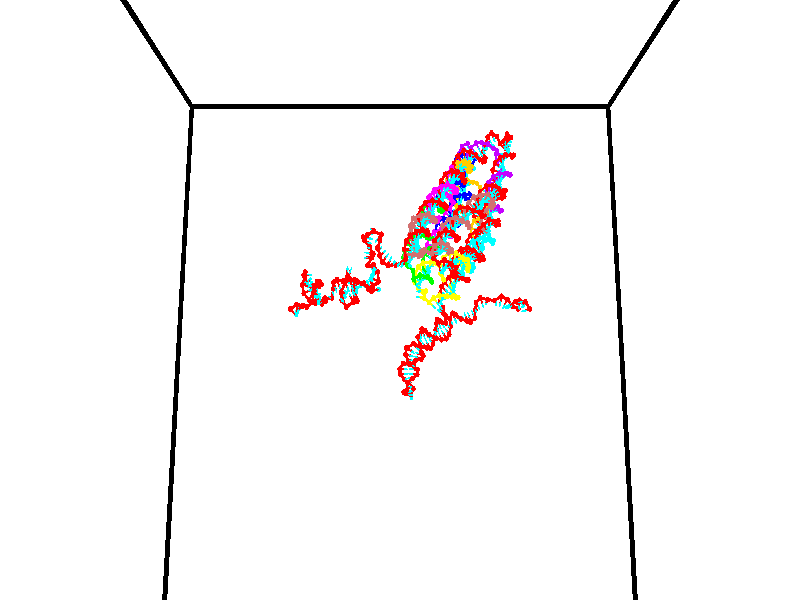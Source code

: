 // switches for output
#declare DRAW_BASES = 1; // possible values are 0, 1; only relevant for DNA ribbons
#declare DRAW_BASES_TYPE = 3; // possible values are 1, 2, 3; only relevant for DNA ribbons
#declare DRAW_FOG = 0; // set to 1 to enable fog

#include "colors.inc"

#include "transforms.inc"
background { rgb <1, 1, 1>}

#default {
   normal{
       ripples 0.25
       frequency 0.20
       turbulence 0.2
       lambda 5
   }
	finish {
		phong 0.1
		phong_size 40.
	}
}

// original window dimensions: 1024x640


// camera settings

camera {
	sky <0, 0.179814, -0.983701>
	up <0, 0.179814, -0.983701>
	right 1.6 * <1, 0, 0>
	location <35, 94.9851, 44.8844>
	look_at <35, 29.7336, 32.9568>
	direction <0, -65.2515, -11.9276>
	angle 67.0682
}


# declare cpy_camera_pos = <35, 94.9851, 44.8844>;
# if (DRAW_FOG = 1)
fog {
	fog_type 2
	up vnormalize(cpy_camera_pos)
	color rgbt<1,1,1,0.3>
	distance 1e-5
	fog_alt 3e-3
	fog_offset 56
}
# end


// LIGHTS

# declare lum = 6;
global_settings {
	ambient_light rgb lum * <0.05, 0.05, 0.05>
	max_trace_level 15
}# declare cpy_direct_light_amount = 0.25;
light_source
{	1000 * <-1, -1.16352, -0.803886>,
	rgb lum * cpy_direct_light_amount
	parallel
}

light_source
{	1000 * <1, 1.16352, 0.803886>,
	rgb lum * cpy_direct_light_amount
	parallel
}

// strand 0

// nucleotide -1

// particle -1
sphere {
	<23.954248, 34.915962, 34.673935> 0.250000
	pigment { color rgbt <1,0,0,0> }
	no_shadow
}
cylinder {
	<24.253016, 34.927826, 34.939636>,  <24.432276, 34.934944, 35.099056>, 0.100000
	pigment { color rgbt <1,0,0,0> }
	no_shadow
}
cylinder {
	<24.253016, 34.927826, 34.939636>,  <23.954248, 34.915962, 34.673935>, 0.100000
	pigment { color rgbt <1,0,0,0> }
	no_shadow
}

// particle -1
sphere {
	<24.253016, 34.927826, 34.939636> 0.100000
	pigment { color rgbt <1,0,0,0> }
	no_shadow
}
sphere {
	0, 1
	scale<0.080000,0.200000,0.300000>
	matrix <0.407685, -0.809620, -0.422266,
		0.525270, 0.586205, -0.616811,
		0.746916, 0.029661, 0.664256,
		24.477091, 34.936726, 35.138912>
	pigment { color rgbt <0,1,1,0> }
	no_shadow
}
cylinder {
	<24.584852, 35.113472, 34.332306>,  <23.954248, 34.915962, 34.673935>, 0.130000
	pigment { color rgbt <1,0,0,0> }
	no_shadow
}

// nucleotide -1

// particle -1
sphere {
	<24.584852, 35.113472, 34.332306> 0.250000
	pigment { color rgbt <1,0,0,0> }
	no_shadow
}
cylinder {
	<24.581154, 34.855186, 34.637718>,  <24.578936, 34.700214, 34.820965>, 0.100000
	pigment { color rgbt <1,0,0,0> }
	no_shadow
}
cylinder {
	<24.581154, 34.855186, 34.637718>,  <24.584852, 35.113472, 34.332306>, 0.100000
	pigment { color rgbt <1,0,0,0> }
	no_shadow
}

// particle -1
sphere {
	<24.581154, 34.855186, 34.637718> 0.100000
	pigment { color rgbt <1,0,0,0> }
	no_shadow
}
sphere {
	0, 1
	scale<0.080000,0.200000,0.300000>
	matrix <0.369620, -0.711689, -0.597395,
		0.929137, 0.276693, 0.245245,
		-0.009244, -0.645709, 0.763528,
		24.578381, 34.661472, 34.866776>
	pigment { color rgbt <0,1,1,0> }
	no_shadow
}
cylinder {
	<25.207731, 34.805420, 34.361156>,  <24.584852, 35.113472, 34.332306>, 0.130000
	pigment { color rgbt <1,0,0,0> }
	no_shadow
}

// nucleotide -1

// particle -1
sphere {
	<25.207731, 34.805420, 34.361156> 0.250000
	pigment { color rgbt <1,0,0,0> }
	no_shadow
}
cylinder {
	<24.906574, 34.582336, 34.500938>,  <24.725880, 34.448486, 34.584808>, 0.100000
	pigment { color rgbt <1,0,0,0> }
	no_shadow
}
cylinder {
	<24.906574, 34.582336, 34.500938>,  <25.207731, 34.805420, 34.361156>, 0.100000
	pigment { color rgbt <1,0,0,0> }
	no_shadow
}

// particle -1
sphere {
	<24.906574, 34.582336, 34.500938> 0.100000
	pigment { color rgbt <1,0,0,0> }
	no_shadow
}
sphere {
	0, 1
	scale<0.080000,0.200000,0.300000>
	matrix <0.297185, -0.761838, -0.575573,
		0.587229, -0.329491, 0.739323,
		-0.752890, -0.557708, 0.349453,
		24.680708, 34.415024, 34.605774>
	pigment { color rgbt <0,1,1,0> }
	no_shadow
}
cylinder {
	<25.456169, 34.098125, 34.378189>,  <25.207731, 34.805420, 34.361156>, 0.130000
	pigment { color rgbt <1,0,0,0> }
	no_shadow
}

// nucleotide -1

// particle -1
sphere {
	<25.456169, 34.098125, 34.378189> 0.250000
	pigment { color rgbt <1,0,0,0> }
	no_shadow
}
cylinder {
	<25.056377, 34.095722, 34.390842>,  <24.816502, 34.094280, 34.398434>, 0.100000
	pigment { color rgbt <1,0,0,0> }
	no_shadow
}
cylinder {
	<25.056377, 34.095722, 34.390842>,  <25.456169, 34.098125, 34.378189>, 0.100000
	pigment { color rgbt <1,0,0,0> }
	no_shadow
}

// particle -1
sphere {
	<25.056377, 34.095722, 34.390842> 0.100000
	pigment { color rgbt <1,0,0,0> }
	no_shadow
}
sphere {
	0, 1
	scale<0.080000,0.200000,0.300000>
	matrix <-0.024375, -0.500652, -0.865305,
		0.021037, -0.865628, 0.500246,
		-0.999482, -0.006010, 0.031631,
		24.756533, 34.093918, 34.400333>
	pigment { color rgbt <0,1,1,0> }
	no_shadow
}
cylinder {
	<26.101587, 34.326527, 33.951187>,  <25.456169, 34.098125, 34.378189>, 0.130000
	pigment { color rgbt <1,0,0,0> }
	no_shadow
}

// nucleotide -1

// particle -1
sphere {
	<26.101587, 34.326527, 33.951187> 0.250000
	pigment { color rgbt <1,0,0,0> }
	no_shadow
}
cylinder {
	<26.436094, 34.233421, 33.752602>,  <26.636799, 34.177559, 33.633450>, 0.100000
	pigment { color rgbt <1,0,0,0> }
	no_shadow
}
cylinder {
	<26.436094, 34.233421, 33.752602>,  <26.101587, 34.326527, 33.951187>, 0.100000
	pigment { color rgbt <1,0,0,0> }
	no_shadow
}

// particle -1
sphere {
	<26.436094, 34.233421, 33.752602> 0.100000
	pigment { color rgbt <1,0,0,0> }
	no_shadow
}
sphere {
	0, 1
	scale<0.080000,0.200000,0.300000>
	matrix <-0.531091, -0.569026, -0.627815,
		-0.136365, 0.788689, -0.599479,
		0.836270, -0.232766, -0.496461,
		26.686975, 34.163593, 33.603664>
	pigment { color rgbt <0,1,1,0> }
	no_shadow
}
cylinder {
	<26.119242, 34.426628, 33.195679>,  <26.101587, 34.326527, 33.951187>, 0.130000
	pigment { color rgbt <1,0,0,0> }
	no_shadow
}

// nucleotide -1

// particle -1
sphere {
	<26.119242, 34.426628, 33.195679> 0.250000
	pigment { color rgbt <1,0,0,0> }
	no_shadow
}
cylinder {
	<26.387032, 34.130165, 33.215633>,  <26.547705, 33.952286, 33.227608>, 0.100000
	pigment { color rgbt <1,0,0,0> }
	no_shadow
}
cylinder {
	<26.387032, 34.130165, 33.215633>,  <26.119242, 34.426628, 33.195679>, 0.100000
	pigment { color rgbt <1,0,0,0> }
	no_shadow
}

// particle -1
sphere {
	<26.387032, 34.130165, 33.215633> 0.100000
	pigment { color rgbt <1,0,0,0> }
	no_shadow
}
sphere {
	0, 1
	scale<0.080000,0.200000,0.300000>
	matrix <-0.436297, -0.446675, -0.781106,
		0.601208, 0.501163, -0.622403,
		0.669473, -0.741159, 0.049888,
		26.587873, 33.907818, 33.230598>
	pigment { color rgbt <0,1,1,0> }
	no_shadow
}
cylinder {
	<26.163326, 34.226219, 32.512283>,  <26.119242, 34.426628, 33.195679>, 0.130000
	pigment { color rgbt <1,0,0,0> }
	no_shadow
}

// nucleotide -1

// particle -1
sphere {
	<26.163326, 34.226219, 32.512283> 0.250000
	pigment { color rgbt <1,0,0,0> }
	no_shadow
}
cylinder {
	<26.261261, 33.930721, 32.763458>,  <26.320023, 33.753422, 32.914162>, 0.100000
	pigment { color rgbt <1,0,0,0> }
	no_shadow
}
cylinder {
	<26.261261, 33.930721, 32.763458>,  <26.163326, 34.226219, 32.512283>, 0.100000
	pigment { color rgbt <1,0,0,0> }
	no_shadow
}

// particle -1
sphere {
	<26.261261, 33.930721, 32.763458> 0.100000
	pigment { color rgbt <1,0,0,0> }
	no_shadow
}
sphere {
	0, 1
	scale<0.080000,0.200000,0.300000>
	matrix <-0.396219, -0.667337, -0.630612,
		0.884909, -0.094401, -0.456096,
		0.244839, -0.738749, 0.627936,
		26.334713, 33.709095, 32.951839>
	pigment { color rgbt <0,1,1,0> }
	no_shadow
}
cylinder {
	<26.391569, 33.735924, 32.087944>,  <26.163326, 34.226219, 32.512283>, 0.130000
	pigment { color rgbt <1,0,0,0> }
	no_shadow
}

// nucleotide -1

// particle -1
sphere {
	<26.391569, 33.735924, 32.087944> 0.250000
	pigment { color rgbt <1,0,0,0> }
	no_shadow
}
cylinder {
	<26.347773, 33.517170, 32.419949>,  <26.321495, 33.385918, 32.619152>, 0.100000
	pigment { color rgbt <1,0,0,0> }
	no_shadow
}
cylinder {
	<26.347773, 33.517170, 32.419949>,  <26.391569, 33.735924, 32.087944>, 0.100000
	pigment { color rgbt <1,0,0,0> }
	no_shadow
}

// particle -1
sphere {
	<26.347773, 33.517170, 32.419949> 0.100000
	pigment { color rgbt <1,0,0,0> }
	no_shadow
}
sphere {
	0, 1
	scale<0.080000,0.200000,0.300000>
	matrix <-0.266126, -0.788422, -0.554588,
		0.957700, -0.281610, -0.059218,
		-0.109489, -0.546888, 0.830015,
		26.314926, 33.353104, 32.668953>
	pigment { color rgbt <0,1,1,0> }
	no_shadow
}
cylinder {
	<26.604485, 33.156765, 31.945385>,  <26.391569, 33.735924, 32.087944>, 0.130000
	pigment { color rgbt <1,0,0,0> }
	no_shadow
}

// nucleotide -1

// particle -1
sphere {
	<26.604485, 33.156765, 31.945385> 0.250000
	pigment { color rgbt <1,0,0,0> }
	no_shadow
}
cylinder {
	<26.350662, 33.082809, 32.245560>,  <26.198368, 33.038437, 32.425663>, 0.100000
	pigment { color rgbt <1,0,0,0> }
	no_shadow
}
cylinder {
	<26.350662, 33.082809, 32.245560>,  <26.604485, 33.156765, 31.945385>, 0.100000
	pigment { color rgbt <1,0,0,0> }
	no_shadow
}

// particle -1
sphere {
	<26.350662, 33.082809, 32.245560> 0.100000
	pigment { color rgbt <1,0,0,0> }
	no_shadow
}
sphere {
	0, 1
	scale<0.080000,0.200000,0.300000>
	matrix <-0.337633, -0.807099, -0.484351,
		0.695229, -0.560719, 0.449723,
		-0.634556, -0.184893, 0.750436,
		26.160295, 33.027340, 32.470692>
	pigment { color rgbt <0,1,1,0> }
	no_shadow
}
cylinder {
	<26.680458, 32.451622, 32.070210>,  <26.604485, 33.156765, 31.945385>, 0.130000
	pigment { color rgbt <1,0,0,0> }
	no_shadow
}

// nucleotide -1

// particle -1
sphere {
	<26.680458, 32.451622, 32.070210> 0.250000
	pigment { color rgbt <1,0,0,0> }
	no_shadow
}
cylinder {
	<26.318626, 32.543358, 32.213955>,  <26.101528, 32.598400, 32.300201>, 0.100000
	pigment { color rgbt <1,0,0,0> }
	no_shadow
}
cylinder {
	<26.318626, 32.543358, 32.213955>,  <26.680458, 32.451622, 32.070210>, 0.100000
	pigment { color rgbt <1,0,0,0> }
	no_shadow
}

// particle -1
sphere {
	<26.318626, 32.543358, 32.213955> 0.100000
	pigment { color rgbt <1,0,0,0> }
	no_shadow
}
sphere {
	0, 1
	scale<0.080000,0.200000,0.300000>
	matrix <-0.419183, -0.631978, -0.651835,
		0.077615, -0.740274, 0.667810,
		-0.904578, 0.229343, 0.359361,
		26.047253, 32.612160, 32.321762>
	pigment { color rgbt <0,1,1,0> }
	no_shadow
}
cylinder {
	<26.346626, 31.858721, 32.126144>,  <26.680458, 32.451622, 32.070210>, 0.130000
	pigment { color rgbt <1,0,0,0> }
	no_shadow
}

// nucleotide -1

// particle -1
sphere {
	<26.346626, 31.858721, 32.126144> 0.250000
	pigment { color rgbt <1,0,0,0> }
	no_shadow
}
cylinder {
	<26.035736, 32.109852, 32.142883>,  <25.849201, 32.260532, 32.152927>, 0.100000
	pigment { color rgbt <1,0,0,0> }
	no_shadow
}
cylinder {
	<26.035736, 32.109852, 32.142883>,  <26.346626, 31.858721, 32.126144>, 0.100000
	pigment { color rgbt <1,0,0,0> }
	no_shadow
}

// particle -1
sphere {
	<26.035736, 32.109852, 32.142883> 0.100000
	pigment { color rgbt <1,0,0,0> }
	no_shadow
}
sphere {
	0, 1
	scale<0.080000,0.200000,0.300000>
	matrix <-0.441808, -0.497166, -0.746747,
		-0.448024, -0.598880, 0.663790,
		-0.777226, 0.627829, 0.041847,
		25.802568, 32.298199, 32.155437>
	pigment { color rgbt <0,1,1,0> }
	no_shadow
}
cylinder {
	<25.585934, 31.518959, 32.197659>,  <26.346626, 31.858721, 32.126144>, 0.130000
	pigment { color rgbt <1,0,0,0> }
	no_shadow
}

// nucleotide -1

// particle -1
sphere {
	<25.585934, 31.518959, 32.197659> 0.250000
	pigment { color rgbt <1,0,0,0> }
	no_shadow
}
cylinder {
	<25.583017, 31.877880, 32.021118>,  <25.581268, 32.093231, 31.915194>, 0.100000
	pigment { color rgbt <1,0,0,0> }
	no_shadow
}
cylinder {
	<25.583017, 31.877880, 32.021118>,  <25.585934, 31.518959, 32.197659>, 0.100000
	pigment { color rgbt <1,0,0,0> }
	no_shadow
}

// particle -1
sphere {
	<25.583017, 31.877880, 32.021118> 0.100000
	pigment { color rgbt <1,0,0,0> }
	no_shadow
}
sphere {
	0, 1
	scale<0.080000,0.200000,0.300000>
	matrix <-0.355035, -0.414934, -0.837723,
		-0.934825, 0.150590, 0.321599,
		-0.007290, 0.897303, -0.441355,
		25.580830, 32.147072, 31.888712>
	pigment { color rgbt <0,1,1,0> }
	no_shadow
}
cylinder {
	<24.958366, 31.641788, 31.813745>,  <25.585934, 31.518959, 32.197659>, 0.130000
	pigment { color rgbt <1,0,0,0> }
	no_shadow
}

// nucleotide -1

// particle -1
sphere {
	<24.958366, 31.641788, 31.813745> 0.250000
	pigment { color rgbt <1,0,0,0> }
	no_shadow
}
cylinder {
	<25.223562, 31.895012, 31.653902>,  <25.382679, 32.046947, 31.557997>, 0.100000
	pigment { color rgbt <1,0,0,0> }
	no_shadow
}
cylinder {
	<25.223562, 31.895012, 31.653902>,  <24.958366, 31.641788, 31.813745>, 0.100000
	pigment { color rgbt <1,0,0,0> }
	no_shadow
}

// particle -1
sphere {
	<25.223562, 31.895012, 31.653902> 0.100000
	pigment { color rgbt <1,0,0,0> }
	no_shadow
}
sphere {
	0, 1
	scale<0.080000,0.200000,0.300000>
	matrix <-0.148535, -0.411937, -0.899024,
		-0.733747, 0.655398, -0.179078,
		0.662988, 0.633057, -0.399607,
		25.422459, 32.084930, 31.534019>
	pigment { color rgbt <0,1,1,0> }
	no_shadow
}
cylinder {
	<24.684261, 31.853739, 31.084127>,  <24.958366, 31.641788, 31.813745>, 0.130000
	pigment { color rgbt <1,0,0,0> }
	no_shadow
}

// nucleotide -1

// particle -1
sphere {
	<24.684261, 31.853739, 31.084127> 0.250000
	pigment { color rgbt <1,0,0,0> }
	no_shadow
}
cylinder {
	<25.059204, 31.990273, 31.111992>,  <25.284170, 32.072193, 31.128710>, 0.100000
	pigment { color rgbt <1,0,0,0> }
	no_shadow
}
cylinder {
	<25.059204, 31.990273, 31.111992>,  <24.684261, 31.853739, 31.084127>, 0.100000
	pigment { color rgbt <1,0,0,0> }
	no_shadow
}

// particle -1
sphere {
	<25.059204, 31.990273, 31.111992> 0.100000
	pigment { color rgbt <1,0,0,0> }
	no_shadow
}
sphere {
	0, 1
	scale<0.080000,0.200000,0.300000>
	matrix <0.156525, -0.234012, -0.959551,
		-0.311224, 0.910347, -0.272780,
		0.937358, 0.341332, 0.069662,
		25.340412, 32.092670, 31.132891>
	pigment { color rgbt <0,1,1,0> }
	no_shadow
}
cylinder {
	<24.958529, 32.510227, 30.947104>,  <24.684261, 31.853739, 31.084127>, 0.130000
	pigment { color rgbt <1,0,0,0> }
	no_shadow
}

// nucleotide -1

// particle -1
sphere {
	<24.958529, 32.510227, 30.947104> 0.250000
	pigment { color rgbt <1,0,0,0> }
	no_shadow
}
cylinder {
	<24.930590, 32.348782, 31.312008>,  <24.913826, 32.251915, 31.530951>, 0.100000
	pigment { color rgbt <1,0,0,0> }
	no_shadow
}
cylinder {
	<24.930590, 32.348782, 31.312008>,  <24.958529, 32.510227, 30.947104>, 0.100000
	pigment { color rgbt <1,0,0,0> }
	no_shadow
}

// particle -1
sphere {
	<24.930590, 32.348782, 31.312008> 0.100000
	pigment { color rgbt <1,0,0,0> }
	no_shadow
}
sphere {
	0, 1
	scale<0.080000,0.200000,0.300000>
	matrix <0.783800, 0.543486, 0.300467,
		-0.617073, 0.736015, 0.278394,
		-0.069845, -0.403616, 0.912259,
		24.909636, 32.227695, 31.585686>
	pigment { color rgbt <0,1,1,0> }
	no_shadow
}
cylinder {
	<24.986111, 33.021233, 31.519056>,  <24.958529, 32.510227, 30.947104>, 0.130000
	pigment { color rgbt <1,0,0,0> }
	no_shadow
}

// nucleotide -1

// particle -1
sphere {
	<24.986111, 33.021233, 31.519056> 0.250000
	pigment { color rgbt <1,0,0,0> }
	no_shadow
}
cylinder {
	<25.080679, 32.676712, 31.698950>,  <25.137419, 32.469997, 31.806887>, 0.100000
	pigment { color rgbt <1,0,0,0> }
	no_shadow
}
cylinder {
	<25.080679, 32.676712, 31.698950>,  <24.986111, 33.021233, 31.519056>, 0.100000
	pigment { color rgbt <1,0,0,0> }
	no_shadow
}

// particle -1
sphere {
	<25.080679, 32.676712, 31.698950> 0.100000
	pigment { color rgbt <1,0,0,0> }
	no_shadow
}
sphere {
	0, 1
	scale<0.080000,0.200000,0.300000>
	matrix <0.623923, 0.489395, 0.609272,
		-0.744866, 0.136557, 0.653090,
		0.236418, -0.861304, 0.449735,
		25.151604, 32.418320, 31.833870>
	pigment { color rgbt <0,1,1,0> }
	no_shadow
}
cylinder {
	<24.781847, 33.086651, 32.243988>,  <24.986111, 33.021233, 31.519056>, 0.130000
	pigment { color rgbt <1,0,0,0> }
	no_shadow
}

// nucleotide -1

// particle -1
sphere {
	<24.781847, 33.086651, 32.243988> 0.250000
	pigment { color rgbt <1,0,0,0> }
	no_shadow
}
cylinder {
	<25.108505, 32.856106, 32.232033>,  <25.304501, 32.717777, 32.224861>, 0.100000
	pigment { color rgbt <1,0,0,0> }
	no_shadow
}
cylinder {
	<25.108505, 32.856106, 32.232033>,  <24.781847, 33.086651, 32.243988>, 0.100000
	pigment { color rgbt <1,0,0,0> }
	no_shadow
}

// particle -1
sphere {
	<25.108505, 32.856106, 32.232033> 0.100000
	pigment { color rgbt <1,0,0,0> }
	no_shadow
}
sphere {
	0, 1
	scale<0.080000,0.200000,0.300000>
	matrix <0.425112, 0.565699, 0.706587,
		-0.390345, -0.589736, 0.706995,
		0.816646, -0.576365, -0.029886,
		25.353498, 32.683197, 32.223068>
	pigment { color rgbt <0,1,1,0> }
	no_shadow
}
cylinder {
	<24.930241, 32.875614, 32.951748>,  <24.781847, 33.086651, 32.243988>, 0.130000
	pigment { color rgbt <1,0,0,0> }
	no_shadow
}

// nucleotide -1

// particle -1
sphere {
	<24.930241, 32.875614, 32.951748> 0.250000
	pigment { color rgbt <1,0,0,0> }
	no_shadow
}
cylinder {
	<25.277723, 32.784195, 32.775970>,  <25.486214, 32.729343, 32.670506>, 0.100000
	pigment { color rgbt <1,0,0,0> }
	no_shadow
}
cylinder {
	<25.277723, 32.784195, 32.775970>,  <24.930241, 32.875614, 32.951748>, 0.100000
	pigment { color rgbt <1,0,0,0> }
	no_shadow
}

// particle -1
sphere {
	<25.277723, 32.784195, 32.775970> 0.100000
	pigment { color rgbt <1,0,0,0> }
	no_shadow
}
sphere {
	0, 1
	scale<0.080000,0.200000,0.300000>
	matrix <0.494138, 0.338542, 0.800760,
		-0.034243, -0.912773, 0.407029,
		0.868709, -0.228549, -0.439443,
		25.538336, 32.715630, 32.644138>
	pigment { color rgbt <0,1,1,0> }
	no_shadow
}
cylinder {
	<25.454880, 32.718555, 33.487129>,  <24.930241, 32.875614, 32.951748>, 0.130000
	pigment { color rgbt <1,0,0,0> }
	no_shadow
}

// nucleotide -1

// particle -1
sphere {
	<25.454880, 32.718555, 33.487129> 0.250000
	pigment { color rgbt <1,0,0,0> }
	no_shadow
}
cylinder {
	<25.694868, 32.805058, 33.179035>,  <25.838861, 32.856960, 32.994179>, 0.100000
	pigment { color rgbt <1,0,0,0> }
	no_shadow
}
cylinder {
	<25.694868, 32.805058, 33.179035>,  <25.454880, 32.718555, 33.487129>, 0.100000
	pigment { color rgbt <1,0,0,0> }
	no_shadow
}

// particle -1
sphere {
	<25.694868, 32.805058, 33.179035> 0.100000
	pigment { color rgbt <1,0,0,0> }
	no_shadow
}
sphere {
	0, 1
	scale<0.080000,0.200000,0.300000>
	matrix <0.566696, 0.564703, 0.599972,
		0.564703, -0.796457, 0.216255,
		-0.599972, -0.216255, 0.770239,
		25.874859, 32.869934, 32.947964>
	pigment { color rgbt <0,1,1,0> }
	no_shadow
}
cylinder {
	<26.146675, 32.670101, 33.773144>,  <25.454880, 32.718555, 33.487129>, 0.130000
	pigment { color rgbt <1,0,0,0> }
	no_shadow
}

// nucleotide -1

// particle -1
sphere {
	<26.146675, 32.670101, 33.773144> 0.250000
	pigment { color rgbt <1,0,0,0> }
	no_shadow
}
cylinder {
	<26.201380, 32.890732, 33.444012>,  <26.234203, 33.023109, 33.246532>, 0.100000
	pigment { color rgbt <1,0,0,0> }
	no_shadow
}
cylinder {
	<26.201380, 32.890732, 33.444012>,  <26.146675, 32.670101, 33.773144>, 0.100000
	pigment { color rgbt <1,0,0,0> }
	no_shadow
}

// particle -1
sphere {
	<26.201380, 32.890732, 33.444012> 0.100000
	pigment { color rgbt <1,0,0,0> }
	no_shadow
}
sphere {
	0, 1
	scale<0.080000,0.200000,0.300000>
	matrix <0.489285, 0.684631, 0.540260,
		0.861334, -0.476487, -0.176248,
		0.136762, 0.551580, -0.822834,
		26.242409, 33.056206, 33.197163>
	pigment { color rgbt <0,1,1,0> }
	no_shadow
}
cylinder {
	<26.816345, 32.692833, 33.845600>,  <26.146675, 32.670101, 33.773144>, 0.130000
	pigment { color rgbt <1,0,0,0> }
	no_shadow
}

// nucleotide -1

// particle -1
sphere {
	<26.816345, 32.692833, 33.845600> 0.250000
	pigment { color rgbt <1,0,0,0> }
	no_shadow
}
cylinder {
	<26.613997, 32.979668, 33.653816>,  <26.492586, 33.151768, 33.538746>, 0.100000
	pigment { color rgbt <1,0,0,0> }
	no_shadow
}
cylinder {
	<26.613997, 32.979668, 33.653816>,  <26.816345, 32.692833, 33.845600>, 0.100000
	pigment { color rgbt <1,0,0,0> }
	no_shadow
}

// particle -1
sphere {
	<26.613997, 32.979668, 33.653816> 0.100000
	pigment { color rgbt <1,0,0,0> }
	no_shadow
}
sphere {
	0, 1
	scale<0.080000,0.200000,0.300000>
	matrix <0.494938, 0.696520, 0.519515,
		0.706491, 0.025505, -0.707262,
		-0.505873, 0.717084, -0.479462,
		26.462234, 33.194794, 33.509979>
	pigment { color rgbt <0,1,1,0> }
	no_shadow
}
cylinder {
	<27.289520, 33.174995, 33.698994>,  <26.816345, 32.692833, 33.845600>, 0.130000
	pigment { color rgbt <1,0,0,0> }
	no_shadow
}

// nucleotide -1

// particle -1
sphere {
	<27.289520, 33.174995, 33.698994> 0.250000
	pigment { color rgbt <1,0,0,0> }
	no_shadow
}
cylinder {
	<26.925283, 33.340279, 33.695339>,  <26.706741, 33.439449, 33.693146>, 0.100000
	pigment { color rgbt <1,0,0,0> }
	no_shadow
}
cylinder {
	<26.925283, 33.340279, 33.695339>,  <27.289520, 33.174995, 33.698994>, 0.100000
	pigment { color rgbt <1,0,0,0> }
	no_shadow
}

// particle -1
sphere {
	<26.925283, 33.340279, 33.695339> 0.100000
	pigment { color rgbt <1,0,0,0> }
	no_shadow
}
sphere {
	0, 1
	scale<0.080000,0.200000,0.300000>
	matrix <0.357718, 0.799003, 0.483355,
		0.207027, 0.436870, -0.875377,
		-0.910592, 0.413205, -0.009139,
		26.652105, 33.464241, 33.692596>
	pigment { color rgbt <0,1,1,0> }
	no_shadow
}
cylinder {
	<27.252811, 33.796886, 33.530388>,  <27.289520, 33.174995, 33.698994>, 0.130000
	pigment { color rgbt <1,0,0,0> }
	no_shadow
}

// nucleotide -1

// particle -1
sphere {
	<27.252811, 33.796886, 33.530388> 0.250000
	pigment { color rgbt <1,0,0,0> }
	no_shadow
}
cylinder {
	<26.927782, 33.788914, 33.763397>,  <26.732765, 33.784130, 33.903202>, 0.100000
	pigment { color rgbt <1,0,0,0> }
	no_shadow
}
cylinder {
	<26.927782, 33.788914, 33.763397>,  <27.252811, 33.796886, 33.530388>, 0.100000
	pigment { color rgbt <1,0,0,0> }
	no_shadow
}

// particle -1
sphere {
	<26.927782, 33.788914, 33.763397> 0.100000
	pigment { color rgbt <1,0,0,0> }
	no_shadow
}
sphere {
	0, 1
	scale<0.080000,0.200000,0.300000>
	matrix <0.368808, 0.756317, 0.540338,
		-0.451341, 0.653902, -0.607210,
		-0.812571, -0.019933, 0.582521,
		26.684011, 33.782932, 33.938152>
	pigment { color rgbt <0,1,1,0> }
	no_shadow
}
cylinder {
	<27.981043, 33.811630, 33.524628>,  <27.252811, 33.796886, 33.530388>, 0.130000
	pigment { color rgbt <1,0,0,0> }
	no_shadow
}

// nucleotide -1

// particle -1
sphere {
	<27.981043, 33.811630, 33.524628> 0.250000
	pigment { color rgbt <1,0,0,0> }
	no_shadow
}
cylinder {
	<27.907869, 34.202770, 33.565319>,  <27.863966, 34.437454, 33.589733>, 0.100000
	pigment { color rgbt <1,0,0,0> }
	no_shadow
}
cylinder {
	<27.907869, 34.202770, 33.565319>,  <27.981043, 33.811630, 33.524628>, 0.100000
	pigment { color rgbt <1,0,0,0> }
	no_shadow
}

// particle -1
sphere {
	<27.907869, 34.202770, 33.565319> 0.100000
	pigment { color rgbt <1,0,0,0> }
	no_shadow
}
sphere {
	0, 1
	scale<0.080000,0.200000,0.300000>
	matrix <0.784485, 0.207557, -0.584384,
		-0.592553, -0.027097, -0.805076,
		-0.182934, 0.977848, 0.101731,
		27.852989, 34.496124, 33.595837>
	pigment { color rgbt <0,1,1,0> }
	no_shadow
}
cylinder {
	<28.128164, 34.096958, 32.782913>,  <27.981043, 33.811630, 33.524628>, 0.130000
	pigment { color rgbt <1,0,0,0> }
	no_shadow
}

// nucleotide -1

// particle -1
sphere {
	<28.128164, 34.096958, 32.782913> 0.250000
	pigment { color rgbt <1,0,0,0> }
	no_shadow
}
cylinder {
	<28.167145, 34.382385, 33.060425>,  <28.190533, 34.553642, 33.226933>, 0.100000
	pigment { color rgbt <1,0,0,0> }
	no_shadow
}
cylinder {
	<28.167145, 34.382385, 33.060425>,  <28.128164, 34.096958, 32.782913>, 0.100000
	pigment { color rgbt <1,0,0,0> }
	no_shadow
}

// particle -1
sphere {
	<28.167145, 34.382385, 33.060425> 0.100000
	pigment { color rgbt <1,0,0,0> }
	no_shadow
}
sphere {
	0, 1
	scale<0.080000,0.200000,0.300000>
	matrix <0.927046, 0.188517, -0.324109,
		-0.362062, 0.674747, -0.643139,
		0.097449, 0.713567, 0.693776,
		28.196379, 34.596455, 33.268559>
	pigment { color rgbt <0,1,1,0> }
	no_shadow
}
cylinder {
	<28.227001, 34.788540, 32.356659>,  <28.128164, 34.096958, 32.782913>, 0.130000
	pigment { color rgbt <1,0,0,0> }
	no_shadow
}

// nucleotide -1

// particle -1
sphere {
	<28.227001, 34.788540, 32.356659> 0.250000
	pigment { color rgbt <1,0,0,0> }
	no_shadow
}
cylinder {
	<28.375963, 34.841915, 32.724030>,  <28.465340, 34.873940, 32.944450>, 0.100000
	pigment { color rgbt <1,0,0,0> }
	no_shadow
}
cylinder {
	<28.375963, 34.841915, 32.724030>,  <28.227001, 34.788540, 32.356659>, 0.100000
	pigment { color rgbt <1,0,0,0> }
	no_shadow
}

// particle -1
sphere {
	<28.375963, 34.841915, 32.724030> 0.100000
	pigment { color rgbt <1,0,0,0> }
	no_shadow
}
sphere {
	0, 1
	scale<0.080000,0.200000,0.300000>
	matrix <0.907752, 0.153572, -0.390387,
		-0.193137, 0.979086, -0.063938,
		0.372404, 0.133438, 0.918428,
		28.487684, 34.881947, 32.999557>
	pigment { color rgbt <0,1,1,0> }
	no_shadow
}
cylinder {
	<28.638651, 35.393219, 32.259235>,  <28.227001, 34.788540, 32.356659>, 0.130000
	pigment { color rgbt <1,0,0,0> }
	no_shadow
}

// nucleotide -1

// particle -1
sphere {
	<28.638651, 35.393219, 32.259235> 0.250000
	pigment { color rgbt <1,0,0,0> }
	no_shadow
}
cylinder {
	<28.792715, 35.224449, 32.587536>,  <28.885153, 35.123188, 32.784515>, 0.100000
	pigment { color rgbt <1,0,0,0> }
	no_shadow
}
cylinder {
	<28.792715, 35.224449, 32.587536>,  <28.638651, 35.393219, 32.259235>, 0.100000
	pigment { color rgbt <1,0,0,0> }
	no_shadow
}

// particle -1
sphere {
	<28.792715, 35.224449, 32.587536> 0.100000
	pigment { color rgbt <1,0,0,0> }
	no_shadow
}
sphere {
	0, 1
	scale<0.080000,0.200000,0.300000>
	matrix <0.913955, 0.051210, -0.402572,
		0.127825, 0.905183, 0.405345,
		0.385159, -0.421926, 0.820750,
		28.908262, 35.097870, 32.833759>
	pigment { color rgbt <0,1,1,0> }
	no_shadow
}
cylinder {
	<29.293694, 35.676056, 32.452122>,  <28.638651, 35.393219, 32.259235>, 0.130000
	pigment { color rgbt <1,0,0,0> }
	no_shadow
}

// nucleotide -1

// particle -1
sphere {
	<29.293694, 35.676056, 32.452122> 0.250000
	pigment { color rgbt <1,0,0,0> }
	no_shadow
}
cylinder {
	<29.691759, 35.701954, 32.481655>,  <29.930599, 35.717495, 32.499374>, 0.100000
	pigment { color rgbt <1,0,0,0> }
	no_shadow
}
cylinder {
	<29.691759, 35.701954, 32.481655>,  <29.293694, 35.676056, 32.452122>, 0.100000
	pigment { color rgbt <1,0,0,0> }
	no_shadow
}

// particle -1
sphere {
	<29.691759, 35.701954, 32.481655> 0.100000
	pigment { color rgbt <1,0,0,0> }
	no_shadow
}
sphere {
	0, 1
	scale<0.080000,0.200000,0.300000>
	matrix <-0.063200, 0.997733, -0.023103,
		-0.075166, 0.018325, 0.997003,
		0.995166, 0.064747, 0.073838,
		29.990309, 35.721378, 32.503807>
	pigment { color rgbt <0,1,1,0> }
	no_shadow
}
cylinder {
	<29.793661, 36.099331, 32.213284>,  <29.293694, 35.676056, 32.452122>, 0.130000
	pigment { color rgbt <1,0,0,0> }
	no_shadow
}

// nucleotide -1

// particle -1
sphere {
	<29.793661, 36.099331, 32.213284> 0.250000
	pigment { color rgbt <1,0,0,0> }
	no_shadow
}
cylinder {
	<29.964880, 36.320641, 31.927441>,  <30.067612, 36.453426, 31.755936>, 0.100000
	pigment { color rgbt <1,0,0,0> }
	no_shadow
}
cylinder {
	<29.964880, 36.320641, 31.927441>,  <29.793661, 36.099331, 32.213284>, 0.100000
	pigment { color rgbt <1,0,0,0> }
	no_shadow
}

// particle -1
sphere {
	<29.964880, 36.320641, 31.927441> 0.100000
	pigment { color rgbt <1,0,0,0> }
	no_shadow
}
sphere {
	0, 1
	scale<0.080000,0.200000,0.300000>
	matrix <-0.903746, 0.266047, -0.335355,
		0.004573, 0.789368, 0.613903,
		0.428046, 0.553278, -0.714605,
		30.093294, 36.486626, 31.713058>
	pigment { color rgbt <0,1,1,0> }
	no_shadow
}
cylinder {
	<29.782200, 36.740131, 32.377518>,  <29.793661, 36.099331, 32.213284>, 0.130000
	pigment { color rgbt <1,0,0,0> }
	no_shadow
}

// nucleotide -1

// particle -1
sphere {
	<29.782200, 36.740131, 32.377518> 0.250000
	pigment { color rgbt <1,0,0,0> }
	no_shadow
}
cylinder {
	<29.792801, 36.727726, 31.977850>,  <29.799162, 36.720284, 31.738050>, 0.100000
	pigment { color rgbt <1,0,0,0> }
	no_shadow
}
cylinder {
	<29.792801, 36.727726, 31.977850>,  <29.782200, 36.740131, 32.377518>, 0.100000
	pigment { color rgbt <1,0,0,0> }
	no_shadow
}

// particle -1
sphere {
	<29.792801, 36.727726, 31.977850> 0.100000
	pigment { color rgbt <1,0,0,0> }
	no_shadow
}
sphere {
	0, 1
	scale<0.080000,0.200000,0.300000>
	matrix <-0.867558, 0.495851, -0.038402,
		0.496629, 0.867854, -0.013765,
		0.026502, -0.031014, -0.999168,
		29.800751, 36.718422, 31.678101>
	pigment { color rgbt <0,1,1,0> }
	no_shadow
}
cylinder {
	<30.503643, 36.896862, 32.586498>,  <29.782200, 36.740131, 32.377518>, 0.130000
	pigment { color rgbt <1,0,0,0> }
	no_shadow
}

// nucleotide -1

// particle -1
sphere {
	<30.503643, 36.896862, 32.586498> 0.250000
	pigment { color rgbt <1,0,0,0> }
	no_shadow
}
cylinder {
	<30.811453, 36.981270, 32.827599>,  <30.996140, 37.031914, 32.972260>, 0.100000
	pigment { color rgbt <1,0,0,0> }
	no_shadow
}
cylinder {
	<30.811453, 36.981270, 32.827599>,  <30.503643, 36.896862, 32.586498>, 0.100000
	pigment { color rgbt <1,0,0,0> }
	no_shadow
}

// particle -1
sphere {
	<30.811453, 36.981270, 32.827599> 0.100000
	pigment { color rgbt <1,0,0,0> }
	no_shadow
}
sphere {
	0, 1
	scale<0.080000,0.200000,0.300000>
	matrix <-0.638536, 0.239205, 0.731473,
		0.010174, -0.947762, 0.318816,
		0.769525, 0.211017, 0.602747,
		31.042311, 37.044575, 33.008423>
	pigment { color rgbt <0,1,1,0> }
	no_shadow
}
cylinder {
	<30.409807, 36.646725, 33.391521>,  <30.503643, 36.896862, 32.586498>, 0.130000
	pigment { color rgbt <1,0,0,0> }
	no_shadow
}

// nucleotide -1

// particle -1
sphere {
	<30.409807, 36.646725, 33.391521> 0.250000
	pigment { color rgbt <1,0,0,0> }
	no_shadow
}
cylinder {
	<30.642431, 36.968311, 33.341835>,  <30.782005, 37.161263, 33.312023>, 0.100000
	pigment { color rgbt <1,0,0,0> }
	no_shadow
}
cylinder {
	<30.642431, 36.968311, 33.341835>,  <30.409807, 36.646725, 33.391521>, 0.100000
	pigment { color rgbt <1,0,0,0> }
	no_shadow
}

// particle -1
sphere {
	<30.642431, 36.968311, 33.341835> 0.100000
	pigment { color rgbt <1,0,0,0> }
	no_shadow
}
sphere {
	0, 1
	scale<0.080000,0.200000,0.300000>
	matrix <-0.480623, 0.462756, 0.744889,
		0.656348, -0.373493, 0.655523,
		0.581558, 0.803965, -0.124219,
		30.816898, 37.209499, 33.304569>
	pigment { color rgbt <0,1,1,0> }
	no_shadow
}
cylinder {
	<30.646236, 36.821655, 34.048458>,  <30.409807, 36.646725, 33.391521>, 0.130000
	pigment { color rgbt <1,0,0,0> }
	no_shadow
}

// nucleotide -1

// particle -1
sphere {
	<30.646236, 36.821655, 34.048458> 0.250000
	pigment { color rgbt <1,0,0,0> }
	no_shadow
}
cylinder {
	<30.700949, 37.155628, 33.835224>,  <30.733776, 37.356010, 33.707283>, 0.100000
	pigment { color rgbt <1,0,0,0> }
	no_shadow
}
cylinder {
	<30.700949, 37.155628, 33.835224>,  <30.646236, 36.821655, 34.048458>, 0.100000
	pigment { color rgbt <1,0,0,0> }
	no_shadow
}

// particle -1
sphere {
	<30.700949, 37.155628, 33.835224> 0.100000
	pigment { color rgbt <1,0,0,0> }
	no_shadow
}
sphere {
	0, 1
	scale<0.080000,0.200000,0.300000>
	matrix <-0.577854, 0.504348, 0.641652,
		0.804596, 0.220279, 0.551455,
		0.136783, 0.834931, -0.533086,
		30.741983, 37.406109, 33.675297>
	pigment { color rgbt <0,1,1,0> }
	no_shadow
}
cylinder {
	<30.843880, 37.405247, 34.448700>,  <30.646236, 36.821655, 34.048458>, 0.130000
	pigment { color rgbt <1,0,0,0> }
	no_shadow
}

// nucleotide -1

// particle -1
sphere {
	<30.843880, 37.405247, 34.448700> 0.250000
	pigment { color rgbt <1,0,0,0> }
	no_shadow
}
cylinder {
	<30.662420, 37.556442, 34.125881>,  <30.553545, 37.647160, 33.932190>, 0.100000
	pigment { color rgbt <1,0,0,0> }
	no_shadow
}
cylinder {
	<30.662420, 37.556442, 34.125881>,  <30.843880, 37.405247, 34.448700>, 0.100000
	pigment { color rgbt <1,0,0,0> }
	no_shadow
}

// particle -1
sphere {
	<30.662420, 37.556442, 34.125881> 0.100000
	pigment { color rgbt <1,0,0,0> }
	no_shadow
}
sphere {
	0, 1
	scale<0.080000,0.200000,0.300000>
	matrix <-0.699548, 0.410012, 0.585254,
		0.552119, 0.830069, 0.078420,
		-0.453649, 0.377988, -0.807049,
		30.526325, 37.669838, 33.883766>
	pigment { color rgbt <0,1,1,0> }
	no_shadow
}
cylinder {
	<30.519529, 38.044266, 34.664928>,  <30.843880, 37.405247, 34.448700>, 0.130000
	pigment { color rgbt <1,0,0,0> }
	no_shadow
}

// nucleotide -1

// particle -1
sphere {
	<30.519529, 38.044266, 34.664928> 0.250000
	pigment { color rgbt <1,0,0,0> }
	no_shadow
}
cylinder {
	<30.333218, 37.934887, 34.328293>,  <30.221432, 37.869259, 34.126312>, 0.100000
	pigment { color rgbt <1,0,0,0> }
	no_shadow
}
cylinder {
	<30.333218, 37.934887, 34.328293>,  <30.519529, 38.044266, 34.664928>, 0.100000
	pigment { color rgbt <1,0,0,0> }
	no_shadow
}

// particle -1
sphere {
	<30.333218, 37.934887, 34.328293> 0.100000
	pigment { color rgbt <1,0,0,0> }
	no_shadow
}
sphere {
	0, 1
	scale<0.080000,0.200000,0.300000>
	matrix <-0.875829, 0.278290, 0.394307,
		0.126386, 0.920752, -0.369111,
		-0.465778, -0.273444, -0.841593,
		30.193483, 37.852856, 34.075813>
	pigment { color rgbt <0,1,1,0> }
	no_shadow
}
cylinder {
	<29.855543, 38.046200, 35.022743>,  <30.519529, 38.044266, 34.664928>, 0.130000
	pigment { color rgbt <1,0,0,0> }
	no_shadow
}

// nucleotide -1

// particle -1
sphere {
	<29.855543, 38.046200, 35.022743> 0.250000
	pigment { color rgbt <1,0,0,0> }
	no_shadow
}
cylinder {
	<29.657278, 38.299698, 34.785194>,  <29.538319, 38.451797, 34.642666>, 0.100000
	pigment { color rgbt <1,0,0,0> }
	no_shadow
}
cylinder {
	<29.657278, 38.299698, 34.785194>,  <29.855543, 38.046200, 35.022743>, 0.100000
	pigment { color rgbt <1,0,0,0> }
	no_shadow
}

// particle -1
sphere {
	<29.657278, 38.299698, 34.785194> 0.100000
	pigment { color rgbt <1,0,0,0> }
	no_shadow
}
sphere {
	0, 1
	scale<0.080000,0.200000,0.300000>
	matrix <0.550419, -0.299712, -0.779238,
		-0.671831, -0.713116, -0.200271,
		-0.495663, 0.633749, -0.593869,
		29.508579, 38.489822, 34.607033>
	pigment { color rgbt <0,1,1,0> }
	no_shadow
}
cylinder {
	<29.410864, 37.845108, 34.452885>,  <29.855543, 38.046200, 35.022743>, 0.130000
	pigment { color rgbt <1,0,0,0> }
	no_shadow
}

// nucleotide -1

// particle -1
sphere {
	<29.410864, 37.845108, 34.452885> 0.250000
	pigment { color rgbt <1,0,0,0> }
	no_shadow
}
cylinder {
	<29.592205, 38.183285, 34.339958>,  <29.701010, 38.386192, 34.272202>, 0.100000
	pigment { color rgbt <1,0,0,0> }
	no_shadow
}
cylinder {
	<29.592205, 38.183285, 34.339958>,  <29.410864, 37.845108, 34.452885>, 0.100000
	pigment { color rgbt <1,0,0,0> }
	no_shadow
}

// particle -1
sphere {
	<29.592205, 38.183285, 34.339958> 0.100000
	pigment { color rgbt <1,0,0,0> }
	no_shadow
}
sphere {
	0, 1
	scale<0.080000,0.200000,0.300000>
	matrix <0.567217, -0.517969, -0.640291,
		-0.687558, 0.130144, -0.714371,
		0.453352, 0.845441, -0.282314,
		29.728210, 38.436916, 34.255264>
	pigment { color rgbt <0,1,1,0> }
	no_shadow
}
cylinder {
	<29.333622, 37.717651, 33.790478>,  <29.410864, 37.845108, 34.452885>, 0.130000
	pigment { color rgbt <1,0,0,0> }
	no_shadow
}

// nucleotide -1

// particle -1
sphere {
	<29.333622, 37.717651, 33.790478> 0.250000
	pigment { color rgbt <1,0,0,0> }
	no_shadow
}
cylinder {
	<29.611956, 37.998810, 33.849472>,  <29.778955, 38.167503, 33.884869>, 0.100000
	pigment { color rgbt <1,0,0,0> }
	no_shadow
}
cylinder {
	<29.611956, 37.998810, 33.849472>,  <29.333622, 37.717651, 33.790478>, 0.100000
	pigment { color rgbt <1,0,0,0> }
	no_shadow
}

// particle -1
sphere {
	<29.611956, 37.998810, 33.849472> 0.100000
	pigment { color rgbt <1,0,0,0> }
	no_shadow
}
sphere {
	0, 1
	scale<0.080000,0.200000,0.300000>
	matrix <0.610341, -0.470487, -0.637280,
		-0.378550, 0.533459, -0.756387,
		0.695833, 0.702896, 0.147489,
		29.820705, 38.209679, 33.893719>
	pigment { color rgbt <0,1,1,0> }
	no_shadow
}
cylinder {
	<29.672668, 37.890953, 32.996704>,  <29.333622, 37.717651, 33.790478>, 0.130000
	pigment { color rgbt <1,0,0,0> }
	no_shadow
}

// nucleotide -1

// particle -1
sphere {
	<29.672668, 37.890953, 32.996704> 0.250000
	pigment { color rgbt <1,0,0,0> }
	no_shadow
}
cylinder {
	<29.865902, 37.961601, 33.339733>,  <29.981842, 38.003990, 33.545551>, 0.100000
	pigment { color rgbt <1,0,0,0> }
	no_shadow
}
cylinder {
	<29.865902, 37.961601, 33.339733>,  <29.672668, 37.890953, 32.996704>, 0.100000
	pigment { color rgbt <1,0,0,0> }
	no_shadow
}

// particle -1
sphere {
	<29.865902, 37.961601, 33.339733> 0.100000
	pigment { color rgbt <1,0,0,0> }
	no_shadow
}
sphere {
	0, 1
	scale<0.080000,0.200000,0.300000>
	matrix <0.851107, -0.324642, -0.412582,
		0.205536, 0.929201, -0.307150,
		0.483085, 0.176617, 0.857575,
		30.010828, 38.014587, 33.597004>
	pigment { color rgbt <0,1,1,0> }
	no_shadow
}
cylinder {
	<30.190201, 38.341827, 32.822689>,  <29.672668, 37.890953, 32.996704>, 0.130000
	pigment { color rgbt <1,0,0,0> }
	no_shadow
}

// nucleotide -1

// particle -1
sphere {
	<30.190201, 38.341827, 32.822689> 0.250000
	pigment { color rgbt <1,0,0,0> }
	no_shadow
}
cylinder {
	<30.301655, 38.143230, 33.151531>,  <30.368526, 38.024075, 33.348839>, 0.100000
	pigment { color rgbt <1,0,0,0> }
	no_shadow
}
cylinder {
	<30.301655, 38.143230, 33.151531>,  <30.190201, 38.341827, 32.822689>, 0.100000
	pigment { color rgbt <1,0,0,0> }
	no_shadow
}

// particle -1
sphere {
	<30.301655, 38.143230, 33.151531> 0.100000
	pigment { color rgbt <1,0,0,0> }
	no_shadow
}
sphere {
	0, 1
	scale<0.080000,0.200000,0.300000>
	matrix <0.791355, -0.366333, -0.489447,
		0.544170, 0.786956, 0.290825,
		0.278634, -0.496488, 0.822109,
		30.385244, 37.994286, 33.398163>
	pigment { color rgbt <0,1,1,0> }
	no_shadow
}
cylinder {
	<30.890694, 38.519779, 33.038158>,  <30.190201, 38.341827, 32.822689>, 0.130000
	pigment { color rgbt <1,0,0,0> }
	no_shadow
}

// nucleotide -1

// particle -1
sphere {
	<30.890694, 38.519779, 33.038158> 0.250000
	pigment { color rgbt <1,0,0,0> }
	no_shadow
}
cylinder {
	<30.831594, 38.160858, 33.204540>,  <30.796135, 37.945507, 33.304371>, 0.100000
	pigment { color rgbt <1,0,0,0> }
	no_shadow
}
cylinder {
	<30.831594, 38.160858, 33.204540>,  <30.890694, 38.519779, 33.038158>, 0.100000
	pigment { color rgbt <1,0,0,0> }
	no_shadow
}

// particle -1
sphere {
	<30.831594, 38.160858, 33.204540> 0.100000
	pigment { color rgbt <1,0,0,0> }
	no_shadow
}
sphere {
	0, 1
	scale<0.080000,0.200000,0.300000>
	matrix <0.848702, -0.330969, -0.412511,
		0.507815, 0.292076, 0.810441,
		-0.147746, -0.897302, 0.415957,
		30.787271, 37.891666, 33.329327>
	pigment { color rgbt <0,1,1,0> }
	no_shadow
}
cylinder {
	<31.530262, 38.323776, 33.166069>,  <30.890694, 38.519779, 33.038158>, 0.130000
	pigment { color rgbt <1,0,0,0> }
	no_shadow
}

// nucleotide -1

// particle -1
sphere {
	<31.530262, 38.323776, 33.166069> 0.250000
	pigment { color rgbt <1,0,0,0> }
	no_shadow
}
cylinder {
	<31.328890, 37.980724, 33.208084>,  <31.208067, 37.774895, 33.233295>, 0.100000
	pigment { color rgbt <1,0,0,0> }
	no_shadow
}
cylinder {
	<31.328890, 37.980724, 33.208084>,  <31.530262, 38.323776, 33.166069>, 0.100000
	pigment { color rgbt <1,0,0,0> }
	no_shadow
}

// particle -1
sphere {
	<31.328890, 37.980724, 33.208084> 0.100000
	pigment { color rgbt <1,0,0,0> }
	no_shadow
}
sphere {
	0, 1
	scale<0.080000,0.200000,0.300000>
	matrix <0.816890, -0.512041, -0.265528,
		0.281509, -0.047868, 0.958364,
		-0.503432, -0.857626, 0.105041,
		31.177860, 37.723438, 33.239597>
	pigment { color rgbt <0,1,1,0> }
	no_shadow
}
cylinder {
	<31.932083, 37.980667, 33.528564>,  <31.530262, 38.323776, 33.166069>, 0.130000
	pigment { color rgbt <1,0,0,0> }
	no_shadow
}

// nucleotide -1

// particle -1
sphere {
	<31.932083, 37.980667, 33.528564> 0.250000
	pigment { color rgbt <1,0,0,0> }
	no_shadow
}
cylinder {
	<31.697859, 37.725098, 33.329006>,  <31.557323, 37.571758, 33.209270>, 0.100000
	pigment { color rgbt <1,0,0,0> }
	no_shadow
}
cylinder {
	<31.697859, 37.725098, 33.329006>,  <31.932083, 37.980667, 33.528564>, 0.100000
	pigment { color rgbt <1,0,0,0> }
	no_shadow
}

// particle -1
sphere {
	<31.697859, 37.725098, 33.329006> 0.100000
	pigment { color rgbt <1,0,0,0> }
	no_shadow
}
sphere {
	0, 1
	scale<0.080000,0.200000,0.300000>
	matrix <0.810165, -0.440435, -0.386846,
		0.027431, -0.630713, 0.775531,
		-0.585560, -0.638920, -0.498900,
		31.522190, 37.533421, 33.179337>
	pigment { color rgbt <0,1,1,0> }
	no_shadow
}
cylinder {
	<32.205833, 37.272221, 33.582714>,  <31.932083, 37.980667, 33.528564>, 0.130000
	pigment { color rgbt <1,0,0,0> }
	no_shadow
}

// nucleotide -1

// particle -1
sphere {
	<32.205833, 37.272221, 33.582714> 0.250000
	pigment { color rgbt <1,0,0,0> }
	no_shadow
}
cylinder {
	<32.021179, 37.356258, 33.237984>,  <31.910385, 37.406681, 33.031143>, 0.100000
	pigment { color rgbt <1,0,0,0> }
	no_shadow
}
cylinder {
	<32.021179, 37.356258, 33.237984>,  <32.205833, 37.272221, 33.582714>, 0.100000
	pigment { color rgbt <1,0,0,0> }
	no_shadow
}

// particle -1
sphere {
	<32.021179, 37.356258, 33.237984> 0.100000
	pigment { color rgbt <1,0,0,0> }
	no_shadow
}
sphere {
	0, 1
	scale<0.080000,0.200000,0.300000>
	matrix <0.730243, -0.461578, -0.503677,
		-0.503623, -0.861861, 0.059661,
		-0.461638, 0.210097, -0.861829,
		31.882689, 37.419289, 32.979435>
	pigment { color rgbt <0,1,1,0> }
	no_shadow
}
cylinder {
	<32.314663, 36.681541, 33.070915>,  <32.205833, 37.272221, 33.582714>, 0.130000
	pigment { color rgbt <1,0,0,0> }
	no_shadow
}

// nucleotide -1

// particle -1
sphere {
	<32.314663, 36.681541, 33.070915> 0.250000
	pigment { color rgbt <1,0,0,0> }
	no_shadow
}
cylinder {
	<32.221085, 36.999310, 32.846714>,  <32.164936, 37.189972, 32.712193>, 0.100000
	pigment { color rgbt <1,0,0,0> }
	no_shadow
}
cylinder {
	<32.221085, 36.999310, 32.846714>,  <32.314663, 36.681541, 33.070915>, 0.100000
	pigment { color rgbt <1,0,0,0> }
	no_shadow
}

// particle -1
sphere {
	<32.221085, 36.999310, 32.846714> 0.100000
	pigment { color rgbt <1,0,0,0> }
	no_shadow
}
sphere {
	0, 1
	scale<0.080000,0.200000,0.300000>
	matrix <0.381394, -0.455309, -0.804507,
		-0.894320, -0.401985, -0.196470,
		-0.233945, 0.794419, -0.560507,
		32.150902, 37.237637, 32.678562>
	pigment { color rgbt <0,1,1,0> }
	no_shadow
}
cylinder {
	<32.284485, 36.019115, 33.264095>,  <32.314663, 36.681541, 33.070915>, 0.130000
	pigment { color rgbt <1,0,0,0> }
	no_shadow
}

// nucleotide -1

// particle -1
sphere {
	<32.284485, 36.019115, 33.264095> 0.250000
	pigment { color rgbt <1,0,0,0> }
	no_shadow
}
cylinder {
	<32.610756, 35.799229, 33.192001>,  <32.806519, 35.667297, 33.148743>, 0.100000
	pigment { color rgbt <1,0,0,0> }
	no_shadow
}
cylinder {
	<32.610756, 35.799229, 33.192001>,  <32.284485, 36.019115, 33.264095>, 0.100000
	pigment { color rgbt <1,0,0,0> }
	no_shadow
}

// particle -1
sphere {
	<32.610756, 35.799229, 33.192001> 0.100000
	pigment { color rgbt <1,0,0,0> }
	no_shadow
}
sphere {
	0, 1
	scale<0.080000,0.200000,0.300000>
	matrix <-0.577002, -0.750591, -0.321996,
		0.041721, 0.366642, -0.929426,
		0.815677, -0.549715, -0.180237,
		32.855457, 35.634315, 33.137932>
	pigment { color rgbt <0,1,1,0> }
	no_shadow
}
cylinder {
	<32.240891, 35.314011, 32.891594>,  <32.284485, 36.019115, 33.264095>, 0.130000
	pigment { color rgbt <1,0,0,0> }
	no_shadow
}

// nucleotide -1

// particle -1
sphere {
	<32.240891, 35.314011, 32.891594> 0.250000
	pigment { color rgbt <1,0,0,0> }
	no_shadow
}
cylinder {
	<32.111462, 35.225037, 32.523720>,  <32.033802, 35.171650, 32.302994>, 0.100000
	pigment { color rgbt <1,0,0,0> }
	no_shadow
}
cylinder {
	<32.111462, 35.225037, 32.523720>,  <32.240891, 35.314011, 32.891594>, 0.100000
	pigment { color rgbt <1,0,0,0> }
	no_shadow
}

// particle -1
sphere {
	<32.111462, 35.225037, 32.523720> 0.100000
	pigment { color rgbt <1,0,0,0> }
	no_shadow
}
sphere {
	0, 1
	scale<0.080000,0.200000,0.300000>
	matrix <0.294707, 0.899935, -0.321349,
		0.899137, -0.375018, -0.225641,
		-0.323574, -0.222439, -0.919685,
		32.014389, 35.158306, 32.247814>
	pigment { color rgbt <0,1,1,0> }
	no_shadow
}
cylinder {
	<32.829063, 35.281372, 32.391186>,  <32.240891, 35.314011, 32.891594>, 0.130000
	pigment { color rgbt <1,0,0,0> }
	no_shadow
}

// nucleotide -1

// particle -1
sphere {
	<32.829063, 35.281372, 32.391186> 0.250000
	pigment { color rgbt <1,0,0,0> }
	no_shadow
}
cylinder {
	<32.465046, 35.400871, 32.276245>,  <32.246635, 35.472572, 32.207279>, 0.100000
	pigment { color rgbt <1,0,0,0> }
	no_shadow
}
cylinder {
	<32.465046, 35.400871, 32.276245>,  <32.829063, 35.281372, 32.391186>, 0.100000
	pigment { color rgbt <1,0,0,0> }
	no_shadow
}

// particle -1
sphere {
	<32.465046, 35.400871, 32.276245> 0.100000
	pigment { color rgbt <1,0,0,0> }
	no_shadow
}
sphere {
	0, 1
	scale<0.080000,0.200000,0.300000>
	matrix <0.363947, 0.907685, -0.208927,
		0.198410, -0.294715, -0.934760,
		-0.910042, 0.298750, -0.287355,
		32.192032, 35.490498, 32.190041>
	pigment { color rgbt <0,1,1,0> }
	no_shadow
}
cylinder {
	<32.761887, 35.562878, 31.615040>,  <32.829063, 35.281372, 32.391186>, 0.130000
	pigment { color rgbt <1,0,0,0> }
	no_shadow
}

// nucleotide -1

// particle -1
sphere {
	<32.761887, 35.562878, 31.615040> 0.250000
	pigment { color rgbt <1,0,0,0> }
	no_shadow
}
cylinder {
	<32.462318, 35.735695, 31.816019>,  <32.282578, 35.839386, 31.936607>, 0.100000
	pigment { color rgbt <1,0,0,0> }
	no_shadow
}
cylinder {
	<32.462318, 35.735695, 31.816019>,  <32.761887, 35.562878, 31.615040>, 0.100000
	pigment { color rgbt <1,0,0,0> }
	no_shadow
}

// particle -1
sphere {
	<32.462318, 35.735695, 31.816019> 0.100000
	pigment { color rgbt <1,0,0,0> }
	no_shadow
}
sphere {
	0, 1
	scale<0.080000,0.200000,0.300000>
	matrix <0.277728, 0.893072, -0.353962,
		-0.601649, -0.125546, -0.788833,
		-0.748923, 0.432042, 0.502448,
		32.237640, 35.865307, 31.966753>
	pigment { color rgbt <0,1,1,0> }
	no_shadow
}
cylinder {
	<32.383839, 36.129498, 31.143694>,  <32.761887, 35.562878, 31.615040>, 0.130000
	pigment { color rgbt <1,0,0,0> }
	no_shadow
}

// nucleotide -1

// particle -1
sphere {
	<32.383839, 36.129498, 31.143694> 0.250000
	pigment { color rgbt <1,0,0,0> }
	no_shadow
}
cylinder {
	<32.370602, 36.203220, 31.536619>,  <32.362659, 36.247456, 31.772373>, 0.100000
	pigment { color rgbt <1,0,0,0> }
	no_shadow
}
cylinder {
	<32.370602, 36.203220, 31.536619>,  <32.383839, 36.129498, 31.143694>, 0.100000
	pigment { color rgbt <1,0,0,0> }
	no_shadow
}

// particle -1
sphere {
	<32.370602, 36.203220, 31.536619> 0.100000
	pigment { color rgbt <1,0,0,0> }
	no_shadow
}
sphere {
	0, 1
	scale<0.080000,0.200000,0.300000>
	matrix <0.233803, 0.957006, -0.171682,
		-0.971721, 0.223987, -0.074757,
		-0.033089, 0.184306, 0.982312,
		32.360676, 36.258511, 31.831312>
	pigment { color rgbt <0,1,1,0> }
	no_shadow
}
cylinder {
	<31.787230, 36.562996, 31.290453>,  <32.383839, 36.129498, 31.143694>, 0.130000
	pigment { color rgbt <1,0,0,0> }
	no_shadow
}

// nucleotide -1

// particle -1
sphere {
	<31.787230, 36.562996, 31.290453> 0.250000
	pigment { color rgbt <1,0,0,0> }
	no_shadow
}
cylinder {
	<32.140282, 36.597301, 31.475323>,  <32.352112, 36.617886, 31.586245>, 0.100000
	pigment { color rgbt <1,0,0,0> }
	no_shadow
}
cylinder {
	<32.140282, 36.597301, 31.475323>,  <31.787230, 36.562996, 31.290453>, 0.100000
	pigment { color rgbt <1,0,0,0> }
	no_shadow
}

// particle -1
sphere {
	<32.140282, 36.597301, 31.475323> 0.100000
	pigment { color rgbt <1,0,0,0> }
	no_shadow
}
sphere {
	0, 1
	scale<0.080000,0.200000,0.300000>
	matrix <0.039305, 0.966305, -0.254380,
		-0.468417, 0.242690, 0.849522,
		0.882633, 0.085766, 0.462173,
		32.405071, 36.623032, 31.613976>
	pigment { color rgbt <0,1,1,0> }
	no_shadow
}
cylinder {
	<32.212658, 36.520500, 30.580900>,  <31.787230, 36.562996, 31.290453>, 0.130000
	pigment { color rgbt <1,0,0,0> }
	no_shadow
}

// nucleotide -1

// particle -1
sphere {
	<32.212658, 36.520500, 30.580900> 0.250000
	pigment { color rgbt <1,0,0,0> }
	no_shadow
}
cylinder {
	<31.865824, 36.322807, 30.555925>,  <31.657722, 36.204193, 30.540941>, 0.100000
	pigment { color rgbt <1,0,0,0> }
	no_shadow
}
cylinder {
	<31.865824, 36.322807, 30.555925>,  <32.212658, 36.520500, 30.580900>, 0.100000
	pigment { color rgbt <1,0,0,0> }
	no_shadow
}

// particle -1
sphere {
	<31.865824, 36.322807, 30.555925> 0.100000
	pigment { color rgbt <1,0,0,0> }
	no_shadow
}
sphere {
	0, 1
	scale<0.080000,0.200000,0.300000>
	matrix <-0.106016, 0.305539, -0.946259,
		0.486745, -0.813870, -0.317325,
		-0.867087, -0.494229, -0.062436,
		31.605698, 36.174538, 30.537195>
	pigment { color rgbt <0,1,1,0> }
	no_shadow
}
cylinder {
	<32.316120, 35.913727, 30.164225>,  <32.212658, 36.520500, 30.580900>, 0.130000
	pigment { color rgbt <1,0,0,0> }
	no_shadow
}

// nucleotide -1

// particle -1
sphere {
	<32.316120, 35.913727, 30.164225> 0.250000
	pigment { color rgbt <1,0,0,0> }
	no_shadow
}
cylinder {
	<31.951799, 36.077969, 30.146994>,  <31.733208, 36.176514, 30.136654>, 0.100000
	pigment { color rgbt <1,0,0,0> }
	no_shadow
}
cylinder {
	<31.951799, 36.077969, 30.146994>,  <32.316120, 35.913727, 30.164225>, 0.100000
	pigment { color rgbt <1,0,0,0> }
	no_shadow
}

// particle -1
sphere {
	<31.951799, 36.077969, 30.146994> 0.100000
	pigment { color rgbt <1,0,0,0> }
	no_shadow
}
sphere {
	0, 1
	scale<0.080000,0.200000,0.300000>
	matrix <0.145785, 0.222241, -0.964031,
		-0.386257, -0.884317, -0.262275,
		-0.910798, 0.410600, -0.043079,
		31.678560, 36.201149, 30.134069>
	pigment { color rgbt <0,1,1,0> }
	no_shadow
}
cylinder {
	<31.911322, 35.612209, 29.488909>,  <32.316120, 35.913727, 30.164225>, 0.130000
	pigment { color rgbt <1,0,0,0> }
	no_shadow
}

// nucleotide -1

// particle -1
sphere {
	<31.911322, 35.612209, 29.488909> 0.250000
	pigment { color rgbt <1,0,0,0> }
	no_shadow
}
cylinder {
	<31.873590, 35.990410, 29.613573>,  <31.850952, 36.217331, 29.688372>, 0.100000
	pigment { color rgbt <1,0,0,0> }
	no_shadow
}
cylinder {
	<31.873590, 35.990410, 29.613573>,  <31.911322, 35.612209, 29.488909>, 0.100000
	pigment { color rgbt <1,0,0,0> }
	no_shadow
}

// particle -1
sphere {
	<31.873590, 35.990410, 29.613573> 0.100000
	pigment { color rgbt <1,0,0,0> }
	no_shadow
}
sphere {
	0, 1
	scale<0.080000,0.200000,0.300000>
	matrix <0.212561, 0.324964, -0.921529,
		-0.972584, -0.020680, -0.231629,
		-0.094329, 0.945500, 0.311659,
		31.845291, 36.274059, 29.707071>
	pigment { color rgbt <0,1,1,0> }
	no_shadow
}
cylinder {
	<31.421869, 36.081322, 29.033789>,  <31.911322, 35.612209, 29.488909>, 0.130000
	pigment { color rgbt <1,0,0,0> }
	no_shadow
}

// nucleotide -1

// particle -1
sphere {
	<31.421869, 36.081322, 29.033789> 0.250000
	pigment { color rgbt <1,0,0,0> }
	no_shadow
}
cylinder {
	<31.699514, 36.308563, 29.210634>,  <31.866102, 36.444908, 29.316742>, 0.100000
	pigment { color rgbt <1,0,0,0> }
	no_shadow
}
cylinder {
	<31.699514, 36.308563, 29.210634>,  <31.421869, 36.081322, 29.033789>, 0.100000
	pigment { color rgbt <1,0,0,0> }
	no_shadow
}

// particle -1
sphere {
	<31.699514, 36.308563, 29.210634> 0.100000
	pigment { color rgbt <1,0,0,0> }
	no_shadow
}
sphere {
	0, 1
	scale<0.080000,0.200000,0.300000>
	matrix <0.190379, 0.447427, -0.873822,
		-0.694235, 0.690701, 0.202410,
		0.694113, 0.568104, 0.442114,
		31.907749, 36.478992, 29.343269>
	pigment { color rgbt <0,1,1,0> }
	no_shadow
}
cylinder {
	<31.312698, 36.747669, 28.915939>,  <31.421869, 36.081322, 29.033789>, 0.130000
	pigment { color rgbt <1,0,0,0> }
	no_shadow
}

// nucleotide -1

// particle -1
sphere {
	<31.312698, 36.747669, 28.915939> 0.250000
	pigment { color rgbt <1,0,0,0> }
	no_shadow
}
cylinder {
	<31.704197, 36.692612, 28.976753>,  <31.939096, 36.659576, 29.013241>, 0.100000
	pigment { color rgbt <1,0,0,0> }
	no_shadow
}
cylinder {
	<31.704197, 36.692612, 28.976753>,  <31.312698, 36.747669, 28.915939>, 0.100000
	pigment { color rgbt <1,0,0,0> }
	no_shadow
}

// particle -1
sphere {
	<31.704197, 36.692612, 28.976753> 0.100000
	pigment { color rgbt <1,0,0,0> }
	no_shadow
}
sphere {
	0, 1
	scale<0.080000,0.200000,0.300000>
	matrix <0.202361, 0.527727, -0.824957,
		0.033315, 0.838188, 0.544363,
		0.978744, -0.137641, 0.152035,
		31.997820, 36.651318, 29.022364>
	pigment { color rgbt <0,1,1,0> }
	no_shadow
}
cylinder {
	<31.765099, 37.414516, 28.927635>,  <31.312698, 36.747669, 28.915939>, 0.130000
	pigment { color rgbt <1,0,0,0> }
	no_shadow
}

// nucleotide -1

// particle -1
sphere {
	<31.765099, 37.414516, 28.927635> 0.250000
	pigment { color rgbt <1,0,0,0> }
	no_shadow
}
cylinder {
	<31.962324, 37.098820, 28.781221>,  <32.080658, 36.909401, 28.693373>, 0.100000
	pigment { color rgbt <1,0,0,0> }
	no_shadow
}
cylinder {
	<31.962324, 37.098820, 28.781221>,  <31.765099, 37.414516, 28.927635>, 0.100000
	pigment { color rgbt <1,0,0,0> }
	no_shadow
}

// particle -1
sphere {
	<31.962324, 37.098820, 28.781221> 0.100000
	pigment { color rgbt <1,0,0,0> }
	no_shadow
}
sphere {
	0, 1
	scale<0.080000,0.200000,0.300000>
	matrix <0.267419, 0.537855, -0.799499,
		0.827875, 0.296318, 0.476255,
		0.493062, -0.789245, -0.366035,
		32.110241, 36.862045, 28.671412>
	pigment { color rgbt <0,1,1,0> }
	no_shadow
}
cylinder {
	<32.422031, 37.601475, 28.671780>,  <31.765099, 37.414516, 28.927635>, 0.130000
	pigment { color rgbt <1,0,0,0> }
	no_shadow
}

// nucleotide -1

// particle -1
sphere {
	<32.422031, 37.601475, 28.671780> 0.250000
	pigment { color rgbt <1,0,0,0> }
	no_shadow
}
cylinder {
	<32.286835, 37.284889, 28.468073>,  <32.205719, 37.094940, 28.345848>, 0.100000
	pigment { color rgbt <1,0,0,0> }
	no_shadow
}
cylinder {
	<32.286835, 37.284889, 28.468073>,  <32.422031, 37.601475, 28.671780>, 0.100000
	pigment { color rgbt <1,0,0,0> }
	no_shadow
}

// particle -1
sphere {
	<32.286835, 37.284889, 28.468073> 0.100000
	pigment { color rgbt <1,0,0,0> }
	no_shadow
}
sphere {
	0, 1
	scale<0.080000,0.200000,0.300000>
	matrix <0.191081, 0.472136, -0.860567,
		0.921549, -0.388173, -0.008343,
		-0.337988, -0.791461, -0.509269,
		32.185440, 37.047451, 28.315292>
	pigment { color rgbt <0,1,1,0> }
	no_shadow
}
cylinder {
	<33.154976, 37.584229, 28.934525>,  <32.422031, 37.601475, 28.671780>, 0.130000
	pigment { color rgbt <1,0,0,0> }
	no_shadow
}

// nucleotide -1

// particle -1
sphere {
	<33.154976, 37.584229, 28.934525> 0.250000
	pigment { color rgbt <1,0,0,0> }
	no_shadow
}
cylinder {
	<32.902969, 37.366749, 29.156324>,  <32.751766, 37.236259, 29.289404>, 0.100000
	pigment { color rgbt <1,0,0,0> }
	no_shadow
}
cylinder {
	<32.902969, 37.366749, 29.156324>,  <33.154976, 37.584229, 28.934525>, 0.100000
	pigment { color rgbt <1,0,0,0> }
	no_shadow
}

// particle -1
sphere {
	<32.902969, 37.366749, 29.156324> 0.100000
	pigment { color rgbt <1,0,0,0> }
	no_shadow
}
sphere {
	0, 1
	scale<0.080000,0.200000,0.300000>
	matrix <0.568439, 0.163622, 0.806291,
		-0.529111, 0.823174, 0.205978,
		-0.630014, -0.543703, 0.554499,
		32.713966, 37.203636, 29.322674>
	pigment { color rgbt <0,1,1,0> }
	no_shadow
}
cylinder {
	<33.037800, 37.915485, 29.509335>,  <33.154976, 37.584229, 28.934525>, 0.130000
	pigment { color rgbt <1,0,0,0> }
	no_shadow
}

// nucleotide -1

// particle -1
sphere {
	<33.037800, 37.915485, 29.509335> 0.250000
	pigment { color rgbt <1,0,0,0> }
	no_shadow
}
cylinder {
	<32.970066, 37.530914, 29.596043>,  <32.929424, 37.300171, 29.648067>, 0.100000
	pigment { color rgbt <1,0,0,0> }
	no_shadow
}
cylinder {
	<32.970066, 37.530914, 29.596043>,  <33.037800, 37.915485, 29.509335>, 0.100000
	pigment { color rgbt <1,0,0,0> }
	no_shadow
}

// particle -1
sphere {
	<32.970066, 37.530914, 29.596043> 0.100000
	pigment { color rgbt <1,0,0,0> }
	no_shadow
}
sphere {
	0, 1
	scale<0.080000,0.200000,0.300000>
	matrix <0.580228, 0.080536, 0.810463,
		-0.796656, 0.263019, 0.544207,
		-0.169339, -0.961424, 0.216770,
		32.919266, 37.242489, 29.661074>
	pigment { color rgbt <0,1,1,0> }
	no_shadow
}
cylinder {
	<32.824596, 37.917336, 30.154964>,  <33.037800, 37.915485, 29.509335>, 0.130000
	pigment { color rgbt <1,0,0,0> }
	no_shadow
}

// nucleotide -1

// particle -1
sphere {
	<32.824596, 37.917336, 30.154964> 0.250000
	pigment { color rgbt <1,0,0,0> }
	no_shadow
}
cylinder {
	<32.967289, 37.552910, 30.072300>,  <33.052906, 37.334255, 30.022701>, 0.100000
	pigment { color rgbt <1,0,0,0> }
	no_shadow
}
cylinder {
	<32.967289, 37.552910, 30.072300>,  <32.824596, 37.917336, 30.154964>, 0.100000
	pigment { color rgbt <1,0,0,0> }
	no_shadow
}

// particle -1
sphere {
	<32.967289, 37.552910, 30.072300> 0.100000
	pigment { color rgbt <1,0,0,0> }
	no_shadow
}
sphere {
	0, 1
	scale<0.080000,0.200000,0.300000>
	matrix <0.566212, 0.034904, 0.823521,
		-0.743064, -0.410792, 0.528305,
		0.356735, -0.911061, -0.206659,
		33.074310, 37.279591, 30.010302>
	pigment { color rgbt <0,1,1,0> }
	no_shadow
}
cylinder {
	<33.018177, 37.489243, 30.657887>,  <32.824596, 37.917336, 30.154964>, 0.130000
	pigment { color rgbt <1,0,0,0> }
	no_shadow
}

// nucleotide -1

// particle -1
sphere {
	<33.018177, 37.489243, 30.657887> 0.250000
	pigment { color rgbt <1,0,0,0> }
	no_shadow
}
cylinder {
	<33.242104, 37.226536, 30.455790>,  <33.376457, 37.068913, 30.334532>, 0.100000
	pigment { color rgbt <1,0,0,0> }
	no_shadow
}
cylinder {
	<33.242104, 37.226536, 30.455790>,  <33.018177, 37.489243, 30.657887>, 0.100000
	pigment { color rgbt <1,0,0,0> }
	no_shadow
}

// particle -1
sphere {
	<33.242104, 37.226536, 30.455790> 0.100000
	pigment { color rgbt <1,0,0,0> }
	no_shadow
}
sphere {
	0, 1
	scale<0.080000,0.200000,0.300000>
	matrix <0.718556, 0.081114, 0.690723,
		-0.412660, -0.749720, 0.517331,
		0.559812, -0.656765, -0.505243,
		33.410046, 37.029507, 30.304216>
	pigment { color rgbt <0,1,1,0> }
	no_shadow
}
cylinder {
	<33.236698, 36.850002, 31.091932>,  <33.018177, 37.489243, 30.657887>, 0.130000
	pigment { color rgbt <1,0,0,0> }
	no_shadow
}

// nucleotide -1

// particle -1
sphere {
	<33.236698, 36.850002, 31.091932> 0.250000
	pigment { color rgbt <1,0,0,0> }
	no_shadow
}
cylinder {
	<33.509972, 36.934910, 30.812447>,  <33.673935, 36.985855, 30.644754>, 0.100000
	pigment { color rgbt <1,0,0,0> }
	no_shadow
}
cylinder {
	<33.509972, 36.934910, 30.812447>,  <33.236698, 36.850002, 31.091932>, 0.100000
	pigment { color rgbt <1,0,0,0> }
	no_shadow
}

// particle -1
sphere {
	<33.509972, 36.934910, 30.812447> 0.100000
	pigment { color rgbt <1,0,0,0> }
	no_shadow
}
sphere {
	0, 1
	scale<0.080000,0.200000,0.300000>
	matrix <0.719181, -0.029647, 0.694190,
		0.126641, -0.976761, -0.172915,
		0.683184, 0.212270, -0.698714,
		33.714928, 36.998592, 30.602833>
	pigment { color rgbt <0,1,1,0> }
	no_shadow
}
cylinder {
	<33.816349, 36.380428, 31.236002>,  <33.236698, 36.850002, 31.091932>, 0.130000
	pigment { color rgbt <1,0,0,0> }
	no_shadow
}

// nucleotide -1

// particle -1
sphere {
	<33.816349, 36.380428, 31.236002> 0.250000
	pigment { color rgbt <1,0,0,0> }
	no_shadow
}
cylinder {
	<33.954556, 36.687912, 31.020704>,  <34.037479, 36.872402, 30.891525>, 0.100000
	pigment { color rgbt <1,0,0,0> }
	no_shadow
}
cylinder {
	<33.954556, 36.687912, 31.020704>,  <33.816349, 36.380428, 31.236002>, 0.100000
	pigment { color rgbt <1,0,0,0> }
	no_shadow
}

// particle -1
sphere {
	<33.954556, 36.687912, 31.020704> 0.100000
	pigment { color rgbt <1,0,0,0> }
	no_shadow
}
sphere {
	0, 1
	scale<0.080000,0.200000,0.300000>
	matrix <0.794910, 0.065082, 0.603227,
		0.498736, -0.636280, -0.588567,
		0.345516, 0.768708, -0.538244,
		34.058212, 36.918526, 30.859232>
	pigment { color rgbt <0,1,1,0> }
	no_shadow
}
cylinder {
	<34.556023, 36.112881, 31.139910>,  <33.816349, 36.380428, 31.236002>, 0.130000
	pigment { color rgbt <1,0,0,0> }
	no_shadow
}

// nucleotide -1

// particle -1
sphere {
	<34.556023, 36.112881, 31.139910> 0.250000
	pigment { color rgbt <1,0,0,0> }
	no_shadow
}
cylinder {
	<34.488525, 36.506756, 31.122435>,  <34.448025, 36.743080, 31.111950>, 0.100000
	pigment { color rgbt <1,0,0,0> }
	no_shadow
}
cylinder {
	<34.488525, 36.506756, 31.122435>,  <34.556023, 36.112881, 31.139910>, 0.100000
	pigment { color rgbt <1,0,0,0> }
	no_shadow
}

// particle -1
sphere {
	<34.488525, 36.506756, 31.122435> 0.100000
	pigment { color rgbt <1,0,0,0> }
	no_shadow
}
sphere {
	0, 1
	scale<0.080000,0.200000,0.300000>
	matrix <0.830285, 0.165892, 0.532078,
		0.531179, 0.053514, -0.845568,
		-0.168746, 0.984691, -0.043687,
		34.437901, 36.802162, 31.109329>
	pigment { color rgbt <0,1,1,0> }
	no_shadow
}
cylinder {
	<35.239227, 36.346539, 31.043133>,  <34.556023, 36.112881, 31.139910>, 0.130000
	pigment { color rgbt <1,0,0,0> }
	no_shadow
}

// nucleotide -1

// particle -1
sphere {
	<35.239227, 36.346539, 31.043133> 0.250000
	pigment { color rgbt <1,0,0,0> }
	no_shadow
}
cylinder {
	<35.023830, 36.648701, 31.192472>,  <34.894592, 36.829998, 31.282076>, 0.100000
	pigment { color rgbt <1,0,0,0> }
	no_shadow
}
cylinder {
	<35.023830, 36.648701, 31.192472>,  <35.239227, 36.346539, 31.043133>, 0.100000
	pigment { color rgbt <1,0,0,0> }
	no_shadow
}

// particle -1
sphere {
	<35.023830, 36.648701, 31.192472> 0.100000
	pigment { color rgbt <1,0,0,0> }
	no_shadow
}
sphere {
	0, 1
	scale<0.080000,0.200000,0.300000>
	matrix <0.812998, 0.349297, 0.465860,
		0.221505, 0.554391, -0.802238,
		-0.538488, 0.755408, 0.373348,
		34.862286, 36.875324, 31.304478>
	pigment { color rgbt <0,1,1,0> }
	no_shadow
}
cylinder {
	<35.589790, 36.874008, 30.807013>,  <35.239227, 36.346539, 31.043133>, 0.130000
	pigment { color rgbt <1,0,0,0> }
	no_shadow
}

// nucleotide -1

// particle -1
sphere {
	<35.589790, 36.874008, 30.807013> 0.250000
	pigment { color rgbt <1,0,0,0> }
	no_shadow
}
cylinder {
	<35.382080, 36.981373, 31.131557>,  <35.257454, 37.045792, 31.326284>, 0.100000
	pigment { color rgbt <1,0,0,0> }
	no_shadow
}
cylinder {
	<35.382080, 36.981373, 31.131557>,  <35.589790, 36.874008, 30.807013>, 0.100000
	pigment { color rgbt <1,0,0,0> }
	no_shadow
}

// particle -1
sphere {
	<35.382080, 36.981373, 31.131557> 0.100000
	pigment { color rgbt <1,0,0,0> }
	no_shadow
}
sphere {
	0, 1
	scale<0.080000,0.200000,0.300000>
	matrix <0.804937, 0.472556, 0.358841,
		-0.287098, 0.839433, -0.461441,
		-0.519279, 0.268408, 0.811361,
		35.226295, 37.061893, 31.374966>
	pigment { color rgbt <0,1,1,0> }
	no_shadow
}
cylinder {
	<35.438057, 37.273529, 30.112270>,  <35.589790, 36.874008, 30.807013>, 0.130000
	pigment { color rgbt <1,0,0,0> }
	no_shadow
}

// nucleotide -1

// particle -1
sphere {
	<35.438057, 37.273529, 30.112270> 0.250000
	pigment { color rgbt <1,0,0,0> }
	no_shadow
}
cylinder {
	<35.821369, 37.381771, 30.149069>,  <36.051357, 37.446716, 30.171148>, 0.100000
	pigment { color rgbt <1,0,0,0> }
	no_shadow
}
cylinder {
	<35.821369, 37.381771, 30.149069>,  <35.438057, 37.273529, 30.112270>, 0.100000
	pigment { color rgbt <1,0,0,0> }
	no_shadow
}

// particle -1
sphere {
	<35.821369, 37.381771, 30.149069> 0.100000
	pigment { color rgbt <1,0,0,0> }
	no_shadow
}
sphere {
	0, 1
	scale<0.080000,0.200000,0.300000>
	matrix <0.164331, -0.258292, -0.951988,
		-0.233854, 0.927392, -0.291987,
		0.958284, 0.270608, 0.091996,
		36.108856, 37.462955, 30.176668>
	pigment { color rgbt <0,1,1,0> }
	no_shadow
}
cylinder {
	<35.600780, 37.546307, 29.508318>,  <35.438057, 37.273529, 30.112270>, 0.130000
	pigment { color rgbt <1,0,0,0> }
	no_shadow
}

// nucleotide -1

// particle -1
sphere {
	<35.600780, 37.546307, 29.508318> 0.250000
	pigment { color rgbt <1,0,0,0> }
	no_shadow
}
cylinder {
	<35.950848, 37.451962, 29.677294>,  <36.160889, 37.395355, 29.778679>, 0.100000
	pigment { color rgbt <1,0,0,0> }
	no_shadow
}
cylinder {
	<35.950848, 37.451962, 29.677294>,  <35.600780, 37.546307, 29.508318>, 0.100000
	pigment { color rgbt <1,0,0,0> }
	no_shadow
}

// particle -1
sphere {
	<35.950848, 37.451962, 29.677294> 0.100000
	pigment { color rgbt <1,0,0,0> }
	no_shadow
}
sphere {
	0, 1
	scale<0.080000,0.200000,0.300000>
	matrix <0.363629, -0.255309, -0.895875,
		0.319158, 0.937649, -0.137669,
		0.875164, -0.235865, 0.422440,
		36.213398, 37.381203, 29.804026>
	pigment { color rgbt <0,1,1,0> }
	no_shadow
}
cylinder {
	<35.994896, 37.902897, 29.109184>,  <35.600780, 37.546307, 29.508318>, 0.130000
	pigment { color rgbt <1,0,0,0> }
	no_shadow
}

// nucleotide -1

// particle -1
sphere {
	<35.994896, 37.902897, 29.109184> 0.250000
	pigment { color rgbt <1,0,0,0> }
	no_shadow
}
cylinder {
	<36.215687, 37.626404, 29.295740>,  <36.348160, 37.460506, 29.407673>, 0.100000
	pigment { color rgbt <1,0,0,0> }
	no_shadow
}
cylinder {
	<36.215687, 37.626404, 29.295740>,  <35.994896, 37.902897, 29.109184>, 0.100000
	pigment { color rgbt <1,0,0,0> }
	no_shadow
}

// particle -1
sphere {
	<36.215687, 37.626404, 29.295740> 0.100000
	pigment { color rgbt <1,0,0,0> }
	no_shadow
}
sphere {
	0, 1
	scale<0.080000,0.200000,0.300000>
	matrix <0.292985, -0.362883, -0.884576,
		0.780692, 0.624912, 0.002217,
		0.551978, -0.691231, 0.466390,
		36.381279, 37.419033, 29.435658>
	pigment { color rgbt <0,1,1,0> }
	no_shadow
}
cylinder {
	<36.585045, 37.914192, 28.793598>,  <35.994896, 37.902897, 29.109184>, 0.130000
	pigment { color rgbt <1,0,0,0> }
	no_shadow
}

// nucleotide -1

// particle -1
sphere {
	<36.585045, 37.914192, 28.793598> 0.250000
	pigment { color rgbt <1,0,0,0> }
	no_shadow
}
cylinder {
	<36.627193, 37.558445, 28.971552>,  <36.652481, 37.344997, 29.078323>, 0.100000
	pigment { color rgbt <1,0,0,0> }
	no_shadow
}
cylinder {
	<36.627193, 37.558445, 28.971552>,  <36.585045, 37.914192, 28.793598>, 0.100000
	pigment { color rgbt <1,0,0,0> }
	no_shadow
}

// particle -1
sphere {
	<36.627193, 37.558445, 28.971552> 0.100000
	pigment { color rgbt <1,0,0,0> }
	no_shadow
}
sphere {
	0, 1
	scale<0.080000,0.200000,0.300000>
	matrix <0.323850, -0.392298, -0.860943,
		0.940223, 0.234792, 0.246686,
		0.105368, -0.889368, 0.444885,
		36.658802, 37.291634, 29.105017>
	pigment { color rgbt <0,1,1,0> }
	no_shadow
}
cylinder {
	<37.171623, 37.699863, 28.544701>,  <36.585045, 37.914192, 28.793598>, 0.130000
	pigment { color rgbt <1,0,0,0> }
	no_shadow
}

// nucleotide -1

// particle -1
sphere {
	<37.171623, 37.699863, 28.544701> 0.250000
	pigment { color rgbt <1,0,0,0> }
	no_shadow
}
cylinder {
	<37.011753, 37.359394, 28.680796>,  <36.915833, 37.155113, 28.762453>, 0.100000
	pigment { color rgbt <1,0,0,0> }
	no_shadow
}
cylinder {
	<37.011753, 37.359394, 28.680796>,  <37.171623, 37.699863, 28.544701>, 0.100000
	pigment { color rgbt <1,0,0,0> }
	no_shadow
}

// particle -1
sphere {
	<37.011753, 37.359394, 28.680796> 0.100000
	pigment { color rgbt <1,0,0,0> }
	no_shadow
}
sphere {
	0, 1
	scale<0.080000,0.200000,0.300000>
	matrix <0.359248, -0.486928, -0.796142,
		0.843327, -0.195968, 0.500396,
		-0.399675, -0.851175, 0.340238,
		36.891850, 37.104042, 28.782867>
	pigment { color rgbt <0,1,1,0> }
	no_shadow
}
cylinder {
	<37.710712, 37.109291, 28.513809>,  <37.171623, 37.699863, 28.544701>, 0.130000
	pigment { color rgbt <1,0,0,0> }
	no_shadow
}

// nucleotide -1

// particle -1
sphere {
	<37.710712, 37.109291, 28.513809> 0.250000
	pigment { color rgbt <1,0,0,0> }
	no_shadow
}
cylinder {
	<37.360039, 36.916992, 28.520792>,  <37.149635, 36.801613, 28.524982>, 0.100000
	pigment { color rgbt <1,0,0,0> }
	no_shadow
}
cylinder {
	<37.360039, 36.916992, 28.520792>,  <37.710712, 37.109291, 28.513809>, 0.100000
	pigment { color rgbt <1,0,0,0> }
	no_shadow
}

// particle -1
sphere {
	<37.360039, 36.916992, 28.520792> 0.100000
	pigment { color rgbt <1,0,0,0> }
	no_shadow
}
sphere {
	0, 1
	scale<0.080000,0.200000,0.300000>
	matrix <0.333914, -0.634234, -0.697316,
		0.346308, -0.605495, 0.716552,
		-0.876683, -0.480752, 0.017457,
		37.097034, 36.772766, 28.526030>
	pigment { color rgbt <0,1,1,0> }
	no_shadow
}
cylinder {
	<37.852436, 36.451611, 28.624685>,  <37.710712, 37.109291, 28.513809>, 0.130000
	pigment { color rgbt <1,0,0,0> }
	no_shadow
}

// nucleotide -1

// particle -1
sphere {
	<37.852436, 36.451611, 28.624685> 0.250000
	pigment { color rgbt <1,0,0,0> }
	no_shadow
}
cylinder {
	<37.494568, 36.444199, 28.446150>,  <37.279846, 36.439751, 28.339027>, 0.100000
	pigment { color rgbt <1,0,0,0> }
	no_shadow
}
cylinder {
	<37.494568, 36.444199, 28.446150>,  <37.852436, 36.451611, 28.624685>, 0.100000
	pigment { color rgbt <1,0,0,0> }
	no_shadow
}

// particle -1
sphere {
	<37.494568, 36.444199, 28.446150> 0.100000
	pigment { color rgbt <1,0,0,0> }
	no_shadow
}
sphere {
	0, 1
	scale<0.080000,0.200000,0.300000>
	matrix <0.359342, -0.623440, -0.694404,
		-0.265398, -0.781652, 0.564433,
		-0.894671, -0.018531, -0.446340,
		37.226166, 36.438641, 28.312248>
	pigment { color rgbt <0,1,1,0> }
	no_shadow
}
cylinder {
	<37.746643, 35.729118, 28.398516>,  <37.852436, 36.451611, 28.624685>, 0.130000
	pigment { color rgbt <1,0,0,0> }
	no_shadow
}

// nucleotide -1

// particle -1
sphere {
	<37.746643, 35.729118, 28.398516> 0.250000
	pigment { color rgbt <1,0,0,0> }
	no_shadow
}
cylinder {
	<37.493217, 35.961529, 28.194160>,  <37.341164, 36.100975, 28.071547>, 0.100000
	pigment { color rgbt <1,0,0,0> }
	no_shadow
}
cylinder {
	<37.493217, 35.961529, 28.194160>,  <37.746643, 35.729118, 28.398516>, 0.100000
	pigment { color rgbt <1,0,0,0> }
	no_shadow
}

// particle -1
sphere {
	<37.493217, 35.961529, 28.194160> 0.100000
	pigment { color rgbt <1,0,0,0> }
	no_shadow
}
sphere {
	0, 1
	scale<0.080000,0.200000,0.300000>
	matrix <0.280098, -0.443284, -0.851496,
		-0.721209, -0.682575, 0.118105,
		-0.633564, 0.581025, -0.510888,
		37.303146, 36.135838, 28.040894>
	pigment { color rgbt <0,1,1,0> }
	no_shadow
}
cylinder {
	<37.361946, 35.261719, 27.943285>,  <37.746643, 35.729118, 28.398516>, 0.130000
	pigment { color rgbt <1,0,0,0> }
	no_shadow
}

// nucleotide -1

// particle -1
sphere {
	<37.361946, 35.261719, 27.943285> 0.250000
	pigment { color rgbt <1,0,0,0> }
	no_shadow
}
cylinder {
	<37.340767, 35.631168, 27.791437>,  <37.328060, 35.852840, 27.700329>, 0.100000
	pigment { color rgbt <1,0,0,0> }
	no_shadow
}
cylinder {
	<37.340767, 35.631168, 27.791437>,  <37.361946, 35.261719, 27.943285>, 0.100000
	pigment { color rgbt <1,0,0,0> }
	no_shadow
}

// particle -1
sphere {
	<37.340767, 35.631168, 27.791437> 0.100000
	pigment { color rgbt <1,0,0,0> }
	no_shadow
}
sphere {
	0, 1
	scale<0.080000,0.200000,0.300000>
	matrix <0.400813, -0.328529, -0.855229,
		-0.914628, -0.197440, -0.352807,
		-0.052950, 0.923626, -0.379619,
		37.324883, 35.908257, 27.677551>
	pigment { color rgbt <0,1,1,0> }
	no_shadow
}
cylinder {
	<37.005909, 35.074436, 27.355762>,  <37.361946, 35.261719, 27.943285>, 0.130000
	pigment { color rgbt <1,0,0,0> }
	no_shadow
}

// nucleotide -1

// particle -1
sphere {
	<37.005909, 35.074436, 27.355762> 0.250000
	pigment { color rgbt <1,0,0,0> }
	no_shadow
}
cylinder {
	<37.170620, 35.434029, 27.296062>,  <37.269447, 35.649784, 27.260242>, 0.100000
	pigment { color rgbt <1,0,0,0> }
	no_shadow
}
cylinder {
	<37.170620, 35.434029, 27.296062>,  <37.005909, 35.074436, 27.355762>, 0.100000
	pigment { color rgbt <1,0,0,0> }
	no_shadow
}

// particle -1
sphere {
	<37.170620, 35.434029, 27.296062> 0.100000
	pigment { color rgbt <1,0,0,0> }
	no_shadow
}
sphere {
	0, 1
	scale<0.080000,0.200000,0.300000>
	matrix <0.440045, -0.339573, -0.831295,
		-0.798000, 0.276628, -0.535419,
		0.411773, 0.898981, -0.149250,
		37.294151, 35.703724, 27.251287>
	pigment { color rgbt <0,1,1,0> }
	no_shadow
}
cylinder {
	<36.862736, 35.194412, 26.619450>,  <37.005909, 35.074436, 27.355762>, 0.130000
	pigment { color rgbt <1,0,0,0> }
	no_shadow
}

// nucleotide -1

// particle -1
sphere {
	<36.862736, 35.194412, 26.619450> 0.250000
	pigment { color rgbt <1,0,0,0> }
	no_shadow
}
cylinder {
	<37.171669, 35.410427, 26.753231>,  <37.357029, 35.540035, 26.833500>, 0.100000
	pigment { color rgbt <1,0,0,0> }
	no_shadow
}
cylinder {
	<37.171669, 35.410427, 26.753231>,  <36.862736, 35.194412, 26.619450>, 0.100000
	pigment { color rgbt <1,0,0,0> }
	no_shadow
}

// particle -1
sphere {
	<37.171669, 35.410427, 26.753231> 0.100000
	pigment { color rgbt <1,0,0,0> }
	no_shadow
}
sphere {
	0, 1
	scale<0.080000,0.200000,0.300000>
	matrix <0.559261, -0.328441, -0.761153,
		-0.301200, 0.774913, -0.555687,
		0.772338, 0.540034, 0.334452,
		37.403370, 35.572437, 26.853567>
	pigment { color rgbt <0,1,1,0> }
	no_shadow
}
cylinder {
	<37.146721, 35.355228, 26.010525>,  <36.862736, 35.194412, 26.619450>, 0.130000
	pigment { color rgbt <1,0,0,0> }
	no_shadow
}

// nucleotide -1

// particle -1
sphere {
	<37.146721, 35.355228, 26.010525> 0.250000
	pigment { color rgbt <1,0,0,0> }
	no_shadow
}
cylinder {
	<37.435020, 35.466797, 26.264370>,  <37.607998, 35.533737, 26.416677>, 0.100000
	pigment { color rgbt <1,0,0,0> }
	no_shadow
}
cylinder {
	<37.435020, 35.466797, 26.264370>,  <37.146721, 35.355228, 26.010525>, 0.100000
	pigment { color rgbt <1,0,0,0> }
	no_shadow
}

// particle -1
sphere {
	<37.435020, 35.466797, 26.264370> 0.100000
	pigment { color rgbt <1,0,0,0> }
	no_shadow
}
sphere {
	0, 1
	scale<0.080000,0.200000,0.300000>
	matrix <0.693199, -0.288757, -0.660375,
		-0.000941, 0.915874, -0.401466,
		0.720746, 0.278917, 0.634611,
		37.651245, 35.550472, 26.454754>
	pigment { color rgbt <0,1,1,0> }
	no_shadow
}
cylinder {
	<37.597668, 35.719383, 25.609554>,  <37.146721, 35.355228, 26.010525>, 0.130000
	pigment { color rgbt <1,0,0,0> }
	no_shadow
}

// nucleotide -1

// particle -1
sphere {
	<37.597668, 35.719383, 25.609554> 0.250000
	pigment { color rgbt <1,0,0,0> }
	no_shadow
}
cylinder {
	<37.808922, 35.621243, 25.934731>,  <37.935677, 35.562359, 26.129837>, 0.100000
	pigment { color rgbt <1,0,0,0> }
	no_shadow
}
cylinder {
	<37.808922, 35.621243, 25.934731>,  <37.597668, 35.719383, 25.609554>, 0.100000
	pigment { color rgbt <1,0,0,0> }
	no_shadow
}

// particle -1
sphere {
	<37.808922, 35.621243, 25.934731> 0.100000
	pigment { color rgbt <1,0,0,0> }
	no_shadow
}
sphere {
	0, 1
	scale<0.080000,0.200000,0.300000>
	matrix <0.752381, -0.308647, -0.581945,
		0.393693, 0.918989, 0.021590,
		0.528138, -0.245351, 0.812941,
		37.967361, 35.547638, 26.178614>
	pigment { color rgbt <0,1,1,0> }
	no_shadow
}
cylinder {
	<38.300289, 36.011990, 25.512657>,  <37.597668, 35.719383, 25.609554>, 0.130000
	pigment { color rgbt <1,0,0,0> }
	no_shadow
}

// nucleotide -1

// particle -1
sphere {
	<38.300289, 36.011990, 25.512657> 0.250000
	pigment { color rgbt <1,0,0,0> }
	no_shadow
}
cylinder {
	<38.334141, 35.705948, 25.767988>,  <38.354450, 35.522324, 25.921186>, 0.100000
	pigment { color rgbt <1,0,0,0> }
	no_shadow
}
cylinder {
	<38.334141, 35.705948, 25.767988>,  <38.300289, 36.011990, 25.512657>, 0.100000
	pigment { color rgbt <1,0,0,0> }
	no_shadow
}

// particle -1
sphere {
	<38.334141, 35.705948, 25.767988> 0.100000
	pigment { color rgbt <1,0,0,0> }
	no_shadow
}
sphere {
	0, 1
	scale<0.080000,0.200000,0.300000>
	matrix <0.695389, -0.413467, -0.587774,
		0.713633, 0.493626, 0.497052,
		0.084626, -0.765100, 0.638327,
		38.359528, 35.476418, 25.959486>
	pigment { color rgbt <0,1,1,0> }
	no_shadow
}
cylinder {
	<39.035271, 36.000168, 25.709526>,  <38.300289, 36.011990, 25.512657>, 0.130000
	pigment { color rgbt <1,0,0,0> }
	no_shadow
}

// nucleotide -1

// particle -1
sphere {
	<39.035271, 36.000168, 25.709526> 0.250000
	pigment { color rgbt <1,0,0,0> }
	no_shadow
}
cylinder {
	<38.851326, 35.647179, 25.749083>,  <38.740959, 35.435387, 25.772816>, 0.100000
	pigment { color rgbt <1,0,0,0> }
	no_shadow
}
cylinder {
	<38.851326, 35.647179, 25.749083>,  <39.035271, 36.000168, 25.709526>, 0.100000
	pigment { color rgbt <1,0,0,0> }
	no_shadow
}

// particle -1
sphere {
	<38.851326, 35.647179, 25.749083> 0.100000
	pigment { color rgbt <1,0,0,0> }
	no_shadow
}
sphere {
	0, 1
	scale<0.080000,0.200000,0.300000>
	matrix <0.687060, -0.424140, -0.589962,
		0.562566, -0.203355, 0.801353,
		-0.459857, -0.882469, 0.098889,
		38.713367, 35.382439, 25.778749>
	pigment { color rgbt <0,1,1,0> }
	no_shadow
}
cylinder {
	<39.551472, 35.495129, 25.832150>,  <39.035271, 36.000168, 25.709526>, 0.130000
	pigment { color rgbt <1,0,0,0> }
	no_shadow
}

// nucleotide -1

// particle -1
sphere {
	<39.551472, 35.495129, 25.832150> 0.250000
	pigment { color rgbt <1,0,0,0> }
	no_shadow
}
cylinder {
	<39.240650, 35.268169, 25.723156>,  <39.054157, 35.131992, 25.657761>, 0.100000
	pigment { color rgbt <1,0,0,0> }
	no_shadow
}
cylinder {
	<39.240650, 35.268169, 25.723156>,  <39.551472, 35.495129, 25.832150>, 0.100000
	pigment { color rgbt <1,0,0,0> }
	no_shadow
}

// particle -1
sphere {
	<39.240650, 35.268169, 25.723156> 0.100000
	pigment { color rgbt <1,0,0,0> }
	no_shadow
}
sphere {
	0, 1
	scale<0.080000,0.200000,0.300000>
	matrix <0.553963, -0.410941, -0.724053,
		0.298852, -0.713573, 0.633641,
		-0.777054, -0.567398, -0.272482,
		39.007534, 35.097950, 25.641411>
	pigment { color rgbt <0,1,1,0> }
	no_shadow
}
cylinder {
	<39.782593, 34.794044, 25.808996>,  <39.551472, 35.495129, 25.832150>, 0.130000
	pigment { color rgbt <1,0,0,0> }
	no_shadow
}

// nucleotide -1

// particle -1
sphere {
	<39.782593, 34.794044, 25.808996> 0.250000
	pigment { color rgbt <1,0,0,0> }
	no_shadow
}
cylinder {
	<39.464043, 34.786705, 25.567186>,  <39.272911, 34.782303, 25.422100>, 0.100000
	pigment { color rgbt <1,0,0,0> }
	no_shadow
}
cylinder {
	<39.464043, 34.786705, 25.567186>,  <39.782593, 34.794044, 25.808996>, 0.100000
	pigment { color rgbt <1,0,0,0> }
	no_shadow
}

// particle -1
sphere {
	<39.464043, 34.786705, 25.567186> 0.100000
	pigment { color rgbt <1,0,0,0> }
	no_shadow
}
sphere {
	0, 1
	scale<0.080000,0.200000,0.300000>
	matrix <0.554077, -0.422833, -0.717085,
		-0.242458, -0.906022, 0.346899,
		-0.796375, -0.018346, -0.604525,
		39.225132, 34.781200, 25.385828>
	pigment { color rgbt <0,1,1,0> }
	no_shadow
}
cylinder {
	<39.855915, 34.234997, 25.467962>,  <39.782593, 34.794044, 25.808996>, 0.130000
	pigment { color rgbt <1,0,0,0> }
	no_shadow
}

// nucleotide -1

// particle -1
sphere {
	<39.855915, 34.234997, 25.467962> 0.250000
	pigment { color rgbt <1,0,0,0> }
	no_shadow
}
cylinder {
	<39.595215, 34.424469, 25.231031>,  <39.438793, 34.538151, 25.088873>, 0.100000
	pigment { color rgbt <1,0,0,0> }
	no_shadow
}
cylinder {
	<39.595215, 34.424469, 25.231031>,  <39.855915, 34.234997, 25.467962>, 0.100000
	pigment { color rgbt <1,0,0,0> }
	no_shadow
}

// particle -1
sphere {
	<39.595215, 34.424469, 25.231031> 0.100000
	pigment { color rgbt <1,0,0,0> }
	no_shadow
}
sphere {
	0, 1
	scale<0.080000,0.200000,0.300000>
	matrix <0.472237, -0.357679, -0.805641,
		-0.593477, -0.804796, 0.009429,
		-0.651749, 0.473677, -0.592329,
		39.399689, 34.566570, 25.053333>
	pigment { color rgbt <0,1,1,0> }
	no_shadow
}
cylinder {
	<39.580082, 33.704197, 25.036505>,  <39.855915, 34.234997, 25.467962>, 0.130000
	pigment { color rgbt <1,0,0,0> }
	no_shadow
}

// nucleotide -1

// particle -1
sphere {
	<39.580082, 33.704197, 25.036505> 0.250000
	pigment { color rgbt <1,0,0,0> }
	no_shadow
}
cylinder {
	<39.524990, 34.050152, 24.843426>,  <39.491936, 34.257725, 24.727579>, 0.100000
	pigment { color rgbt <1,0,0,0> }
	no_shadow
}
cylinder {
	<39.524990, 34.050152, 24.843426>,  <39.580082, 33.704197, 25.036505>, 0.100000
	pigment { color rgbt <1,0,0,0> }
	no_shadow
}

// particle -1
sphere {
	<39.524990, 34.050152, 24.843426> 0.100000
	pigment { color rgbt <1,0,0,0> }
	no_shadow
}
sphere {
	0, 1
	scale<0.080000,0.200000,0.300000>
	matrix <0.352679, -0.412576, -0.839880,
		-0.925553, -0.285914, -0.248204,
		-0.137730, 0.864889, -0.482697,
		39.483669, 34.309620, 24.698616>
	pigment { color rgbt <0,1,1,0> }
	no_shadow
}
cylinder {
	<39.248890, 33.536808, 24.437504>,  <39.580082, 33.704197, 25.036505>, 0.130000
	pigment { color rgbt <1,0,0,0> }
	no_shadow
}

// nucleotide -1

// particle -1
sphere {
	<39.248890, 33.536808, 24.437504> 0.250000
	pigment { color rgbt <1,0,0,0> }
	no_shadow
}
cylinder {
	<39.429363, 33.886253, 24.364580>,  <39.537647, 34.095921, 24.320826>, 0.100000
	pigment { color rgbt <1,0,0,0> }
	no_shadow
}
cylinder {
	<39.429363, 33.886253, 24.364580>,  <39.248890, 33.536808, 24.437504>, 0.100000
	pigment { color rgbt <1,0,0,0> }
	no_shadow
}

// particle -1
sphere {
	<39.429363, 33.886253, 24.364580> 0.100000
	pigment { color rgbt <1,0,0,0> }
	no_shadow
}
sphere {
	0, 1
	scale<0.080000,0.200000,0.300000>
	matrix <0.445557, -0.397511, -0.802163,
		-0.773247, 0.280696, -0.568594,
		0.451186, 0.873610, -0.182308,
		39.564720, 34.148338, 24.309887>
	pigment { color rgbt <0,1,1,0> }
	no_shadow
}
cylinder {
	<39.195541, 33.561428, 23.692318>,  <39.248890, 33.536808, 24.437504>, 0.130000
	pigment { color rgbt <1,0,0,0> }
	no_shadow
}

// nucleotide -1

// particle -1
sphere {
	<39.195541, 33.561428, 23.692318> 0.250000
	pigment { color rgbt <1,0,0,0> }
	no_shadow
}
cylinder {
	<39.450260, 33.859608, 23.771099>,  <39.603092, 34.038517, 23.818367>, 0.100000
	pigment { color rgbt <1,0,0,0> }
	no_shadow
}
cylinder {
	<39.450260, 33.859608, 23.771099>,  <39.195541, 33.561428, 23.692318>, 0.100000
	pigment { color rgbt <1,0,0,0> }
	no_shadow
}

// particle -1
sphere {
	<39.450260, 33.859608, 23.771099> 0.100000
	pigment { color rgbt <1,0,0,0> }
	no_shadow
}
sphere {
	0, 1
	scale<0.080000,0.200000,0.300000>
	matrix <0.454846, -0.156936, -0.876634,
		-0.622580, 0.647821, -0.439002,
		0.636797, 0.745453, 0.196953,
		39.641300, 34.083244, 23.830185>
	pigment { color rgbt <0,1,1,0> }
	no_shadow
}
cylinder {
	<39.345894, 34.018074, 23.060553>,  <39.195541, 33.561428, 23.692318>, 0.130000
	pigment { color rgbt <1,0,0,0> }
	no_shadow
}

// nucleotide -1

// particle -1
sphere {
	<39.345894, 34.018074, 23.060553> 0.250000
	pigment { color rgbt <1,0,0,0> }
	no_shadow
}
cylinder {
	<39.671967, 34.103516, 23.275906>,  <39.867611, 34.154781, 23.405117>, 0.100000
	pigment { color rgbt <1,0,0,0> }
	no_shadow
}
cylinder {
	<39.671967, 34.103516, 23.275906>,  <39.345894, 34.018074, 23.060553>, 0.100000
	pigment { color rgbt <1,0,0,0> }
	no_shadow
}

// particle -1
sphere {
	<39.671967, 34.103516, 23.275906> 0.100000
	pigment { color rgbt <1,0,0,0> }
	no_shadow
}
sphere {
	0, 1
	scale<0.080000,0.200000,0.300000>
	matrix <0.578902, -0.270292, -0.769295,
		-0.018802, 0.938784, -0.343992,
		0.815180, 0.213602, 0.538382,
		39.916519, 34.167595, 23.437420>
	pigment { color rgbt <0,1,1,0> }
	no_shadow
}
cylinder {
	<39.789139, 34.332253, 22.553406>,  <39.345894, 34.018074, 23.060553>, 0.130000
	pigment { color rgbt <1,0,0,0> }
	no_shadow
}

// nucleotide -1

// particle -1
sphere {
	<39.789139, 34.332253, 22.553406> 0.250000
	pigment { color rgbt <1,0,0,0> }
	no_shadow
}
cylinder {
	<40.002781, 34.199379, 22.864374>,  <40.130966, 34.119656, 23.050955>, 0.100000
	pigment { color rgbt <1,0,0,0> }
	no_shadow
}
cylinder {
	<40.002781, 34.199379, 22.864374>,  <39.789139, 34.332253, 22.553406>, 0.100000
	pigment { color rgbt <1,0,0,0> }
	no_shadow
}

// particle -1
sphere {
	<40.002781, 34.199379, 22.864374> 0.100000
	pigment { color rgbt <1,0,0,0> }
	no_shadow
}
sphere {
	0, 1
	scale<0.080000,0.200000,0.300000>
	matrix <0.659689, -0.411331, -0.628981,
		0.528713, 0.848800, -0.000560,
		0.534110, -0.332181, 0.777420,
		40.163013, 34.099724, 23.097601>
	pigment { color rgbt <0,1,1,0> }
	no_shadow
}
cylinder {
	<40.441372, 34.430508, 22.284870>,  <39.789139, 34.332253, 22.553406>, 0.130000
	pigment { color rgbt <1,0,0,0> }
	no_shadow
}

// nucleotide -1

// particle -1
sphere {
	<40.441372, 34.430508, 22.284870> 0.250000
	pigment { color rgbt <1,0,0,0> }
	no_shadow
}
cylinder {
	<40.467747, 34.170033, 22.587288>,  <40.483570, 34.013748, 22.768740>, 0.100000
	pigment { color rgbt <1,0,0,0> }
	no_shadow
}
cylinder {
	<40.467747, 34.170033, 22.587288>,  <40.441372, 34.430508, 22.284870>, 0.100000
	pigment { color rgbt <1,0,0,0> }
	no_shadow
}

// particle -1
sphere {
	<40.467747, 34.170033, 22.587288> 0.100000
	pigment { color rgbt <1,0,0,0> }
	no_shadow
}
sphere {
	0, 1
	scale<0.080000,0.200000,0.300000>
	matrix <0.615596, -0.569768, -0.544432,
		0.785299, 0.501316, 0.363302,
		0.065935, -0.651189, 0.756046,
		40.487526, 33.974674, 22.814102>
	pigment { color rgbt <0,1,1,0> }
	no_shadow
}
cylinder {
	<41.135784, 34.276424, 22.322968>,  <40.441372, 34.430508, 22.284870>, 0.130000
	pigment { color rgbt <1,0,0,0> }
	no_shadow
}

// nucleotide -1

// particle -1
sphere {
	<41.135784, 34.276424, 22.322968> 0.250000
	pigment { color rgbt <1,0,0,0> }
	no_shadow
}
cylinder {
	<40.978760, 33.968510, 22.524296>,  <40.884544, 33.783760, 22.645094>, 0.100000
	pigment { color rgbt <1,0,0,0> }
	no_shadow
}
cylinder {
	<40.978760, 33.968510, 22.524296>,  <41.135784, 34.276424, 22.322968>, 0.100000
	pigment { color rgbt <1,0,0,0> }
	no_shadow
}

// particle -1
sphere {
	<40.978760, 33.968510, 22.524296> 0.100000
	pigment { color rgbt <1,0,0,0> }
	no_shadow
}
sphere {
	0, 1
	scale<0.080000,0.200000,0.300000>
	matrix <0.561335, -0.634032, -0.531890,
		0.728562, 0.073735, 0.681000,
		-0.392556, -0.769784, 0.503322,
		40.860992, 33.737576, 22.675293>
	pigment { color rgbt <0,1,1,0> }
	no_shadow
}
cylinder {
	<41.682751, 33.846943, 22.388809>,  <41.135784, 34.276424, 22.322968>, 0.130000
	pigment { color rgbt <1,0,0,0> }
	no_shadow
}

// nucleotide -1

// particle -1
sphere {
	<41.682751, 33.846943, 22.388809> 0.250000
	pigment { color rgbt <1,0,0,0> }
	no_shadow
}
cylinder {
	<41.381916, 33.595898, 22.469280>,  <41.201416, 33.445271, 22.517563>, 0.100000
	pigment { color rgbt <1,0,0,0> }
	no_shadow
}
cylinder {
	<41.381916, 33.595898, 22.469280>,  <41.682751, 33.846943, 22.388809>, 0.100000
	pigment { color rgbt <1,0,0,0> }
	no_shadow
}

// particle -1
sphere {
	<41.381916, 33.595898, 22.469280> 0.100000
	pigment { color rgbt <1,0,0,0> }
	no_shadow
}
sphere {
	0, 1
	scale<0.080000,0.200000,0.300000>
	matrix <0.450631, -0.712433, -0.537933,
		0.480939, -0.313913, 0.818631,
		-0.752083, -0.627613, 0.201177,
		41.156292, 33.407612, 22.529633>
	pigment { color rgbt <0,1,1,0> }
	no_shadow
}
cylinder {
	<42.001347, 33.169102, 22.700159>,  <41.682751, 33.846943, 22.388809>, 0.130000
	pigment { color rgbt <1,0,0,0> }
	no_shadow
}

// nucleotide -1

// particle -1
sphere {
	<42.001347, 33.169102, 22.700159> 0.250000
	pigment { color rgbt <1,0,0,0> }
	no_shadow
}
cylinder {
	<41.657097, 33.144848, 22.497913>,  <41.450546, 33.130295, 22.376566>, 0.100000
	pigment { color rgbt <1,0,0,0> }
	no_shadow
}
cylinder {
	<41.657097, 33.144848, 22.497913>,  <42.001347, 33.169102, 22.700159>, 0.100000
	pigment { color rgbt <1,0,0,0> }
	no_shadow
}

// particle -1
sphere {
	<41.657097, 33.144848, 22.497913> 0.100000
	pigment { color rgbt <1,0,0,0> }
	no_shadow
}
sphere {
	0, 1
	scale<0.080000,0.200000,0.300000>
	matrix <0.374604, -0.747963, -0.547926,
		-0.344956, -0.660964, 0.666432,
		-0.860626, -0.060638, -0.505614,
		41.398911, 33.126656, 22.346230>
	pigment { color rgbt <0,1,1,0> }
	no_shadow
}
cylinder {
	<42.011581, 32.428833, 22.596384>,  <42.001347, 33.169102, 22.700159>, 0.130000
	pigment { color rgbt <1,0,0,0> }
	no_shadow
}

// nucleotide -1

// particle -1
sphere {
	<42.011581, 32.428833, 22.596384> 0.250000
	pigment { color rgbt <1,0,0,0> }
	no_shadow
}
cylinder {
	<41.736526, 32.590176, 22.354900>,  <41.571495, 32.686981, 22.210011>, 0.100000
	pigment { color rgbt <1,0,0,0> }
	no_shadow
}
cylinder {
	<41.736526, 32.590176, 22.354900>,  <42.011581, 32.428833, 22.596384>, 0.100000
	pigment { color rgbt <1,0,0,0> }
	no_shadow
}

// particle -1
sphere {
	<41.736526, 32.590176, 22.354900> 0.100000
	pigment { color rgbt <1,0,0,0> }
	no_shadow
}
sphere {
	0, 1
	scale<0.080000,0.200000,0.300000>
	matrix <0.206365, -0.688614, -0.695143,
		-0.696125, -0.602581, 0.390265,
		-0.687622, 0.403369, -0.603714,
		41.530235, 32.711182, 22.173788>
	pigment { color rgbt <0,1,1,0> }
	no_shadow
}
cylinder {
	<41.897408, 31.833754, 22.218254>,  <42.011581, 32.428833, 22.596384>, 0.130000
	pigment { color rgbt <1,0,0,0> }
	no_shadow
}

// nucleotide -1

// particle -1
sphere {
	<41.897408, 31.833754, 22.218254> 0.250000
	pigment { color rgbt <1,0,0,0> }
	no_shadow
}
cylinder {
	<41.739422, 32.139191, 22.013929>,  <41.644630, 32.322453, 21.891335>, 0.100000
	pigment { color rgbt <1,0,0,0> }
	no_shadow
}
cylinder {
	<41.739422, 32.139191, 22.013929>,  <41.897408, 31.833754, 22.218254>, 0.100000
	pigment { color rgbt <1,0,0,0> }
	no_shadow
}

// particle -1
sphere {
	<41.739422, 32.139191, 22.013929> 0.100000
	pigment { color rgbt <1,0,0,0> }
	no_shadow
}
sphere {
	0, 1
	scale<0.080000,0.200000,0.300000>
	matrix <0.196244, -0.473060, -0.858896,
		-0.897492, -0.439476, 0.036990,
		-0.394963, 0.763594, -0.510812,
		41.620934, 32.368267, 21.860685>
	pigment { color rgbt <0,1,1,0> }
	no_shadow
}
cylinder {
	<41.467751, 31.548971, 21.737368>,  <41.897408, 31.833754, 22.218254>, 0.130000
	pigment { color rgbt <1,0,0,0> }
	no_shadow
}

// nucleotide -1

// particle -1
sphere {
	<41.467751, 31.548971, 21.737368> 0.250000
	pigment { color rgbt <1,0,0,0> }
	no_shadow
}
cylinder {
	<41.491959, 31.920532, 21.591228>,  <41.506485, 32.143467, 21.503544>, 0.100000
	pigment { color rgbt <1,0,0,0> }
	no_shadow
}
cylinder {
	<41.491959, 31.920532, 21.591228>,  <41.467751, 31.548971, 21.737368>, 0.100000
	pigment { color rgbt <1,0,0,0> }
	no_shadow
}

// particle -1
sphere {
	<41.491959, 31.920532, 21.591228> 0.100000
	pigment { color rgbt <1,0,0,0> }
	no_shadow
}
sphere {
	0, 1
	scale<0.080000,0.200000,0.300000>
	matrix <0.076070, -0.369249, -0.926212,
		-0.995264, 0.028266, -0.093010,
		0.060524, 0.928900, -0.365350,
		41.510117, 32.199203, 21.481623>
	pigment { color rgbt <0,1,1,0> }
	no_shadow
}
cylinder {
	<41.025436, 31.526396, 21.239122>,  <41.467751, 31.548971, 21.737368>, 0.130000
	pigment { color rgbt <1,0,0,0> }
	no_shadow
}

// nucleotide -1

// particle -1
sphere {
	<41.025436, 31.526396, 21.239122> 0.250000
	pigment { color rgbt <1,0,0,0> }
	no_shadow
}
cylinder {
	<41.317921, 31.792665, 21.179516>,  <41.493412, 31.952427, 21.143751>, 0.100000
	pigment { color rgbt <1,0,0,0> }
	no_shadow
}
cylinder {
	<41.317921, 31.792665, 21.179516>,  <41.025436, 31.526396, 21.239122>, 0.100000
	pigment { color rgbt <1,0,0,0> }
	no_shadow
}

// particle -1
sphere {
	<41.317921, 31.792665, 21.179516> 0.100000
	pigment { color rgbt <1,0,0,0> }
	no_shadow
}
sphere {
	0, 1
	scale<0.080000,0.200000,0.300000>
	matrix <0.283849, -0.495557, -0.820886,
		-0.620291, 0.557942, -0.551308,
		0.731211, 0.665676, -0.149018,
		41.537285, 31.992369, 21.134809>
	pigment { color rgbt <0,1,1,0> }
	no_shadow
}
cylinder {
	<40.956799, 31.692774, 20.551657>,  <41.025436, 31.526396, 21.239122>, 0.130000
	pigment { color rgbt <1,0,0,0> }
	no_shadow
}

// nucleotide -1

// particle -1
sphere {
	<40.956799, 31.692774, 20.551657> 0.250000
	pigment { color rgbt <1,0,0,0> }
	no_shadow
}
cylinder {
	<41.316864, 31.826504, 20.663324>,  <41.532902, 31.906742, 20.730326>, 0.100000
	pigment { color rgbt <1,0,0,0> }
	no_shadow
}
cylinder {
	<41.316864, 31.826504, 20.663324>,  <40.956799, 31.692774, 20.551657>, 0.100000
	pigment { color rgbt <1,0,0,0> }
	no_shadow
}

// particle -1
sphere {
	<41.316864, 31.826504, 20.663324> 0.100000
	pigment { color rgbt <1,0,0,0> }
	no_shadow
}
sphere {
	0, 1
	scale<0.080000,0.200000,0.300000>
	matrix <0.414471, -0.460490, -0.784960,
		-0.133877, 0.822299, -0.553084,
		0.900162, 0.334325, 0.279170,
		41.586914, 31.926802, 20.747076>
	pigment { color rgbt <0,1,1,0> }
	no_shadow
}
cylinder {
	<41.349285, 31.936190, 19.920158>,  <40.956799, 31.692774, 20.551657>, 0.130000
	pigment { color rgbt <1,0,0,0> }
	no_shadow
}

// nucleotide -1

// particle -1
sphere {
	<41.349285, 31.936190, 19.920158> 0.250000
	pigment { color rgbt <1,0,0,0> }
	no_shadow
}
cylinder {
	<41.627651, 31.849264, 20.193939>,  <41.794670, 31.797110, 20.358208>, 0.100000
	pigment { color rgbt <1,0,0,0> }
	no_shadow
}
cylinder {
	<41.627651, 31.849264, 20.193939>,  <41.349285, 31.936190, 19.920158>, 0.100000
	pigment { color rgbt <1,0,0,0> }
	no_shadow
}

// particle -1
sphere {
	<41.627651, 31.849264, 20.193939> 0.100000
	pigment { color rgbt <1,0,0,0> }
	no_shadow
}
sphere {
	0, 1
	scale<0.080000,0.200000,0.300000>
	matrix <0.534008, -0.480656, -0.695561,
		0.480140, 0.849556, -0.218451,
		0.695918, -0.217312, 0.684452,
		41.836426, 31.784071, 20.399275>
	pigment { color rgbt <0,1,1,0> }
	no_shadow
}
cylinder {
	<41.997520, 32.212242, 19.507217>,  <41.349285, 31.936190, 19.920158>, 0.130000
	pigment { color rgbt <1,0,0,0> }
	no_shadow
}

// nucleotide -1

// particle -1
sphere {
	<41.997520, 32.212242, 19.507217> 0.250000
	pigment { color rgbt <1,0,0,0> }
	no_shadow
}
cylinder {
	<42.096737, 31.964142, 19.804878>,  <42.156269, 31.815281, 19.983475>, 0.100000
	pigment { color rgbt <1,0,0,0> }
	no_shadow
}
cylinder {
	<42.096737, 31.964142, 19.804878>,  <41.997520, 32.212242, 19.507217>, 0.100000
	pigment { color rgbt <1,0,0,0> }
	no_shadow
}

// particle -1
sphere {
	<42.096737, 31.964142, 19.804878> 0.100000
	pigment { color rgbt <1,0,0,0> }
	no_shadow
}
sphere {
	0, 1
	scale<0.080000,0.200000,0.300000>
	matrix <0.790608, -0.314304, -0.525502,
		0.559834, 0.718678, 0.412416,
		0.248043, -0.620254, 0.744150,
		42.171150, 31.778067, 20.028124>
	pigment { color rgbt <0,1,1,0> }
	no_shadow
}
cylinder {
	<42.718555, 32.288517, 19.665751>,  <41.997520, 32.212242, 19.507217>, 0.130000
	pigment { color rgbt <1,0,0,0> }
	no_shadow
}

// nucleotide -1

// particle -1
sphere {
	<42.718555, 32.288517, 19.665751> 0.250000
	pigment { color rgbt <1,0,0,0> }
	no_shadow
}
cylinder {
	<42.687698, 31.934471, 19.849325>,  <42.669186, 31.722044, 19.959469>, 0.100000
	pigment { color rgbt <1,0,0,0> }
	no_shadow
}
cylinder {
	<42.687698, 31.934471, 19.849325>,  <42.718555, 32.288517, 19.665751>, 0.100000
	pigment { color rgbt <1,0,0,0> }
	no_shadow
}

// particle -1
sphere {
	<42.687698, 31.934471, 19.849325> 0.100000
	pigment { color rgbt <1,0,0,0> }
	no_shadow
}
sphere {
	0, 1
	scale<0.080000,0.200000,0.300000>
	matrix <0.900095, -0.259799, -0.349763,
		0.428811, 0.386105, 0.816728,
		-0.077140, -0.885115, 0.458936,
		42.664555, 31.668938, 19.987005>
	pigment { color rgbt <0,1,1,0> }
	no_shadow
}
cylinder {
	<43.349403, 32.172760, 19.914303>,  <42.718555, 32.288517, 19.665751>, 0.130000
	pigment { color rgbt <1,0,0,0> }
	no_shadow
}

// nucleotide -1

// particle -1
sphere {
	<43.349403, 32.172760, 19.914303> 0.250000
	pigment { color rgbt <1,0,0,0> }
	no_shadow
}
cylinder {
	<43.187870, 31.807306, 19.895542>,  <43.090950, 31.588036, 19.884285>, 0.100000
	pigment { color rgbt <1,0,0,0> }
	no_shadow
}
cylinder {
	<43.187870, 31.807306, 19.895542>,  <43.349403, 32.172760, 19.914303>, 0.100000
	pigment { color rgbt <1,0,0,0> }
	no_shadow
}

// particle -1
sphere {
	<43.187870, 31.807306, 19.895542> 0.100000
	pigment { color rgbt <1,0,0,0> }
	no_shadow
}
sphere {
	0, 1
	scale<0.080000,0.200000,0.300000>
	matrix <0.852843, -0.357418, -0.380672,
		0.331030, -0.193727, 0.923520,
		-0.403830, -0.913631, -0.046903,
		43.066723, 31.533216, 19.881472>
	pigment { color rgbt <0,1,1,0> }
	no_shadow
}
cylinder {
	<43.806229, 31.768719, 20.216743>,  <43.349403, 32.172760, 19.914303>, 0.130000
	pigment { color rgbt <1,0,0,0> }
	no_shadow
}

// nucleotide -1

// particle -1
sphere {
	<43.806229, 31.768719, 20.216743> 0.250000
	pigment { color rgbt <1,0,0,0> }
	no_shadow
}
cylinder {
	<43.607342, 31.511101, 19.984200>,  <43.488010, 31.356529, 19.844673>, 0.100000
	pigment { color rgbt <1,0,0,0> }
	no_shadow
}
cylinder {
	<43.607342, 31.511101, 19.984200>,  <43.806229, 31.768719, 20.216743>, 0.100000
	pigment { color rgbt <1,0,0,0> }
	no_shadow
}

// particle -1
sphere {
	<43.607342, 31.511101, 19.984200> 0.100000
	pigment { color rgbt <1,0,0,0> }
	no_shadow
}
sphere {
	0, 1
	scale<0.080000,0.200000,0.300000>
	matrix <0.863824, -0.430127, -0.262294,
		-0.081129, -0.632609, 0.770210,
		-0.497218, -0.644046, -0.581359,
		43.458176, 31.317886, 19.809792>
	pigment { color rgbt <0,1,1,0> }
	no_shadow
}
cylinder {
	<44.208733, 31.249514, 20.221188>,  <43.806229, 31.768719, 20.216743>, 0.130000
	pigment { color rgbt <1,0,0,0> }
	no_shadow
}

// nucleotide -1

// particle -1
sphere {
	<44.208733, 31.249514, 20.221188> 0.250000
	pigment { color rgbt <1,0,0,0> }
	no_shadow
}
cylinder {
	<43.981277, 31.181335, 19.899292>,  <43.844807, 31.140429, 19.706156>, 0.100000
	pigment { color rgbt <1,0,0,0> }
	no_shadow
}
cylinder {
	<43.981277, 31.181335, 19.899292>,  <44.208733, 31.249514, 20.221188>, 0.100000
	pigment { color rgbt <1,0,0,0> }
	no_shadow
}

// particle -1
sphere {
	<43.981277, 31.181335, 19.899292> 0.100000
	pigment { color rgbt <1,0,0,0> }
	no_shadow
}
sphere {
	0, 1
	scale<0.080000,0.200000,0.300000>
	matrix <0.811625, -0.275452, -0.515161,
		-0.133861, -0.946084, 0.294969,
		-0.568635, -0.170444, -0.804738,
		43.810688, 31.130201, 19.657871>
	pigment { color rgbt <0,1,1,0> }
	no_shadow
}
cylinder {
	<44.499542, 30.616138, 19.939930>,  <44.208733, 31.249514, 20.221188>, 0.130000
	pigment { color rgbt <1,0,0,0> }
	no_shadow
}

// nucleotide -1

// particle -1
sphere {
	<44.499542, 30.616138, 19.939930> 0.250000
	pigment { color rgbt <1,0,0,0> }
	no_shadow
}
cylinder {
	<44.292366, 30.776125, 19.637468>,  <44.168060, 30.872118, 19.455992>, 0.100000
	pigment { color rgbt <1,0,0,0> }
	no_shadow
}
cylinder {
	<44.292366, 30.776125, 19.637468>,  <44.499542, 30.616138, 19.939930>, 0.100000
	pigment { color rgbt <1,0,0,0> }
	no_shadow
}

// particle -1
sphere {
	<44.292366, 30.776125, 19.637468> 0.100000
	pigment { color rgbt <1,0,0,0> }
	no_shadow
}
sphere {
	0, 1
	scale<0.080000,0.200000,0.300000>
	matrix <0.827810, 0.011585, -0.560889,
		-0.215578, -0.916456, -0.337098,
		-0.517936, 0.399968, -0.756154,
		44.136986, 30.896114, 19.410622>
	pigment { color rgbt <0,1,1,0> }
	no_shadow
}
cylinder {
	<44.662891, 30.170376, 19.409723>,  <44.499542, 30.616138, 19.939930>, 0.130000
	pigment { color rgbt <1,0,0,0> }
	no_shadow
}

// nucleotide -1

// particle -1
sphere {
	<44.662891, 30.170376, 19.409723> 0.250000
	pigment { color rgbt <1,0,0,0> }
	no_shadow
}
cylinder {
	<44.531406, 30.508940, 19.242134>,  <44.452515, 30.712078, 19.141581>, 0.100000
	pigment { color rgbt <1,0,0,0> }
	no_shadow
}
cylinder {
	<44.531406, 30.508940, 19.242134>,  <44.662891, 30.170376, 19.409723>, 0.100000
	pigment { color rgbt <1,0,0,0> }
	no_shadow
}

// particle -1
sphere {
	<44.531406, 30.508940, 19.242134> 0.100000
	pigment { color rgbt <1,0,0,0> }
	no_shadow
}
sphere {
	0, 1
	scale<0.080000,0.200000,0.300000>
	matrix <0.640777, -0.126016, -0.757314,
		-0.693796, -0.517406, -0.500937,
		-0.328713, 0.846411, -0.418972,
		44.432793, 30.762863, 19.116442>
	pigment { color rgbt <0,1,1,0> }
	no_shadow
}
cylinder {
	<44.464207, 30.024860, 18.721144>,  <44.662891, 30.170376, 19.409723>, 0.130000
	pigment { color rgbt <1,0,0,0> }
	no_shadow
}

// nucleotide -1

// particle -1
sphere {
	<44.464207, 30.024860, 18.721144> 0.250000
	pigment { color rgbt <1,0,0,0> }
	no_shadow
}
cylinder {
	<44.577545, 30.407774, 18.744181>,  <44.645550, 30.637522, 18.758003>, 0.100000
	pigment { color rgbt <1,0,0,0> }
	no_shadow
}
cylinder {
	<44.577545, 30.407774, 18.744181>,  <44.464207, 30.024860, 18.721144>, 0.100000
	pigment { color rgbt <1,0,0,0> }
	no_shadow
}

// particle -1
sphere {
	<44.577545, 30.407774, 18.744181> 0.100000
	pigment { color rgbt <1,0,0,0> }
	no_shadow
}
sphere {
	0, 1
	scale<0.080000,0.200000,0.300000>
	matrix <0.657872, -0.150328, -0.737974,
		-0.697794, 0.246993, -0.672367,
		0.283350, 0.957286, 0.057592,
		44.662552, 30.694960, 18.761457>
	pigment { color rgbt <0,1,1,0> }
	no_shadow
}
cylinder {
	<44.669380, 30.172089, 18.086018>,  <44.464207, 30.024860, 18.721144>, 0.130000
	pigment { color rgbt <1,0,0,0> }
	no_shadow
}

// nucleotide -1

// particle -1
sphere {
	<44.669380, 30.172089, 18.086018> 0.250000
	pigment { color rgbt <1,0,0,0> }
	no_shadow
}
cylinder {
	<44.799923, 30.496622, 18.280018>,  <44.878250, 30.691343, 18.396418>, 0.100000
	pigment { color rgbt <1,0,0,0> }
	no_shadow
}
cylinder {
	<44.799923, 30.496622, 18.280018>,  <44.669380, 30.172089, 18.086018>, 0.100000
	pigment { color rgbt <1,0,0,0> }
	no_shadow
}

// particle -1
sphere {
	<44.799923, 30.496622, 18.280018> 0.100000
	pigment { color rgbt <1,0,0,0> }
	no_shadow
}
sphere {
	0, 1
	scale<0.080000,0.200000,0.300000>
	matrix <0.687157, 0.148690, -0.711130,
		-0.649080, 0.565355, -0.508989,
		0.326359, 0.811335, 0.485000,
		44.897831, 30.740023, 18.425518>
	pigment { color rgbt <0,1,1,0> }
	no_shadow
}
cylinder {
	<44.906342, 30.628691, 17.504688>,  <44.669380, 30.172089, 18.086018>, 0.130000
	pigment { color rgbt <1,0,0,0> }
	no_shadow
}

// nucleotide -1

// particle -1
sphere {
	<44.906342, 30.628691, 17.504688> 0.250000
	pigment { color rgbt <1,0,0,0> }
	no_shadow
}
cylinder {
	<45.072876, 30.745123, 17.849232>,  <45.172798, 30.814981, 18.055958>, 0.100000
	pigment { color rgbt <1,0,0,0> }
	no_shadow
}
cylinder {
	<45.072876, 30.745123, 17.849232>,  <44.906342, 30.628691, 17.504688>, 0.100000
	pigment { color rgbt <1,0,0,0> }
	no_shadow
}

// particle -1
sphere {
	<45.072876, 30.745123, 17.849232> 0.100000
	pigment { color rgbt <1,0,0,0> }
	no_shadow
}
sphere {
	0, 1
	scale<0.080000,0.200000,0.300000>
	matrix <0.846890, 0.220549, -0.483875,
		-0.330818, 0.930930, -0.154689,
		0.416338, 0.291079, 0.861357,
		45.197777, 30.832447, 18.107639>
	pigment { color rgbt <0,1,1,0> }
	no_shadow
}
cylinder {
	<45.247902, 31.269516, 17.381075>,  <44.906342, 30.628691, 17.504688>, 0.130000
	pigment { color rgbt <1,0,0,0> }
	no_shadow
}

// nucleotide -1

// particle -1
sphere {
	<45.247902, 31.269516, 17.381075> 0.250000
	pigment { color rgbt <1,0,0,0> }
	no_shadow
}
cylinder {
	<45.434959, 31.069576, 17.672680>,  <45.547195, 30.949614, 17.847643>, 0.100000
	pigment { color rgbt <1,0,0,0> }
	no_shadow
}
cylinder {
	<45.434959, 31.069576, 17.672680>,  <45.247902, 31.269516, 17.381075>, 0.100000
	pigment { color rgbt <1,0,0,0> }
	no_shadow
}

// particle -1
sphere {
	<45.434959, 31.069576, 17.672680> 0.100000
	pigment { color rgbt <1,0,0,0> }
	no_shadow
}
sphere {
	0, 1
	scale<0.080000,0.200000,0.300000>
	matrix <0.812015, -0.082884, -0.577722,
		0.349196, 0.862138, 0.367123,
		0.467647, -0.499848, 0.729012,
		45.575253, 30.919622, 17.891384>
	pigment { color rgbt <0,1,1,0> }
	no_shadow
}
cylinder {
	<45.820862, 31.547443, 17.859753>,  <45.247902, 31.269516, 17.381075>, 0.130000
	pigment { color rgbt <1,0,0,0> }
	no_shadow
}

// nucleotide -1

// particle -1
sphere {
	<45.820862, 31.547443, 17.859753> 0.250000
	pigment { color rgbt <1,0,0,0> }
	no_shadow
}
cylinder {
	<45.854767, 31.178640, 17.708643>,  <45.875111, 30.957357, 17.617977>, 0.100000
	pigment { color rgbt <1,0,0,0> }
	no_shadow
}
cylinder {
	<45.854767, 31.178640, 17.708643>,  <45.820862, 31.547443, 17.859753>, 0.100000
	pigment { color rgbt <1,0,0,0> }
	no_shadow
}

// particle -1
sphere {
	<45.854767, 31.178640, 17.708643> 0.100000
	pigment { color rgbt <1,0,0,0> }
	no_shadow
}
sphere {
	0, 1
	scale<0.080000,0.200000,0.300000>
	matrix <0.924606, 0.214097, -0.315065,
		0.371373, -0.322586, 0.870644,
		0.084767, -0.922009, -0.377775,
		45.880196, 30.902039, 17.595310>
	pigment { color rgbt <0,1,1,0> }
	no_shadow
}
cylinder {
	<46.145836, 31.472321, 18.525347>,  <45.820862, 31.547443, 17.859753>, 0.130000
	pigment { color rgbt <1,0,0,0> }
	no_shadow
}

// nucleotide -1

// particle -1
sphere {
	<46.145836, 31.472321, 18.525347> 0.250000
	pigment { color rgbt <1,0,0,0> }
	no_shadow
}
cylinder {
	<46.450382, 31.281023, 18.700439>,  <46.633110, 31.166245, 18.805494>, 0.100000
	pigment { color rgbt <1,0,0,0> }
	no_shadow
}
cylinder {
	<46.450382, 31.281023, 18.700439>,  <46.145836, 31.472321, 18.525347>, 0.100000
	pigment { color rgbt <1,0,0,0> }
	no_shadow
}

// particle -1
sphere {
	<46.450382, 31.281023, 18.700439> 0.100000
	pigment { color rgbt <1,0,0,0> }
	no_shadow
}
sphere {
	0, 1
	scale<0.080000,0.200000,0.300000>
	matrix <0.323660, -0.304641, -0.895789,
		0.561755, 0.823698, -0.077155,
		0.761364, -0.478241, 0.437732,
		46.678791, 31.137550, 18.831758>
	pigment { color rgbt <0,1,1,0> }
	no_shadow
}
cylinder {
	<46.832661, 31.676281, 18.146704>,  <46.145836, 31.472321, 18.525347>, 0.130000
	pigment { color rgbt <1,0,0,0> }
	no_shadow
}

// nucleotide -1

// particle -1
sphere {
	<46.832661, 31.676281, 18.146704> 0.250000
	pigment { color rgbt <1,0,0,0> }
	no_shadow
}
cylinder {
	<46.902294, 31.324364, 18.323637>,  <46.944073, 31.113213, 18.429796>, 0.100000
	pigment { color rgbt <1,0,0,0> }
	no_shadow
}
cylinder {
	<46.902294, 31.324364, 18.323637>,  <46.832661, 31.676281, 18.146704>, 0.100000
	pigment { color rgbt <1,0,0,0> }
	no_shadow
}

// particle -1
sphere {
	<46.902294, 31.324364, 18.323637> 0.100000
	pigment { color rgbt <1,0,0,0> }
	no_shadow
}
sphere {
	0, 1
	scale<0.080000,0.200000,0.300000>
	matrix <0.154380, -0.419253, -0.894647,
		0.972554, 0.224031, 0.062837,
		0.174085, -0.879794, 0.442332,
		46.954521, 31.060425, 18.456337>
	pigment { color rgbt <0,1,1,0> }
	no_shadow
}
cylinder {
	<47.428993, 31.298653, 17.847084>,  <46.832661, 31.676281, 18.146704>, 0.130000
	pigment { color rgbt <1,0,0,0> }
	no_shadow
}

// nucleotide -1

// particle -1
sphere {
	<47.428993, 31.298653, 17.847084> 0.250000
	pigment { color rgbt <1,0,0,0> }
	no_shadow
}
cylinder {
	<47.191521, 31.019249, 18.006895>,  <47.049038, 30.851606, 18.102781>, 0.100000
	pigment { color rgbt <1,0,0,0> }
	no_shadow
}
cylinder {
	<47.191521, 31.019249, 18.006895>,  <47.428993, 31.298653, 17.847084>, 0.100000
	pigment { color rgbt <1,0,0,0> }
	no_shadow
}

// particle -1
sphere {
	<47.191521, 31.019249, 18.006895> 0.100000
	pigment { color rgbt <1,0,0,0> }
	no_shadow
}
sphere {
	0, 1
	scale<0.080000,0.200000,0.300000>
	matrix <-0.009596, -0.490311, -0.871495,
		0.804641, -0.521227, 0.284387,
		-0.593684, -0.698511, 0.399526,
		47.013416, 30.809696, 18.126753>
	pigment { color rgbt <0,1,1,0> }
	no_shadow
}
cylinder {
	<47.043808, 30.829313, 17.274683>,  <47.428993, 31.298653, 17.847084>, 0.130000
	pigment { color rgbt <1,0,0,0> }
	no_shadow
}

// nucleotide -1

// particle -1
sphere {
	<47.043808, 30.829313, 17.274683> 0.250000
	pigment { color rgbt <1,0,0,0> }
	no_shadow
}
cylinder {
	<47.239479, 30.504307, 17.401505>,  <47.356880, 30.309303, 17.477598>, 0.100000
	pigment { color rgbt <1,0,0,0> }
	no_shadow
}
cylinder {
	<47.239479, 30.504307, 17.401505>,  <47.043808, 30.829313, 17.274683>, 0.100000
	pigment { color rgbt <1,0,0,0> }
	no_shadow
}

// particle -1
sphere {
	<47.239479, 30.504307, 17.401505> 0.100000
	pigment { color rgbt <1,0,0,0> }
	no_shadow
}
sphere {
	0, 1
	scale<0.080000,0.200000,0.300000>
	matrix <-0.105586, 0.305676, 0.946263,
		-0.865772, -0.496364, 0.063738,
		0.489174, -0.812518, 0.317054,
		47.386230, 30.260551, 17.496620>
	pigment { color rgbt <0,1,1,0> }
	no_shadow
}
cylinder {
	<46.679405, 30.362488, 17.875542>,  <47.043808, 30.829313, 17.274683>, 0.130000
	pigment { color rgbt <1,0,0,0> }
	no_shadow
}

// nucleotide -1

// particle -1
sphere {
	<46.679405, 30.362488, 17.875542> 0.250000
	pigment { color rgbt <1,0,0,0> }
	no_shadow
}
cylinder {
	<47.078663, 30.382366, 17.889610>,  <47.318218, 30.394293, 17.898052>, 0.100000
	pigment { color rgbt <1,0,0,0> }
	no_shadow
}
cylinder {
	<47.078663, 30.382366, 17.889610>,  <46.679405, 30.362488, 17.875542>, 0.100000
	pigment { color rgbt <1,0,0,0> }
	no_shadow
}

// particle -1
sphere {
	<47.078663, 30.382366, 17.889610> 0.100000
	pigment { color rgbt <1,0,0,0> }
	no_shadow
}
sphere {
	0, 1
	scale<0.080000,0.200000,0.300000>
	matrix <-0.048131, 0.290274, 0.955732,
		0.037287, -0.955652, 0.292128,
		0.998145, 0.049697, 0.035173,
		47.378105, 30.397276, 17.900162>
	pigment { color rgbt <0,1,1,0> }
	no_shadow
}
cylinder {
	<47.033676, 29.873602, 18.308378>,  <46.679405, 30.362488, 17.875542>, 0.130000
	pigment { color rgbt <1,0,0,0> }
	no_shadow
}

// nucleotide -1

// particle -1
sphere {
	<47.033676, 29.873602, 18.308378> 0.250000
	pigment { color rgbt <1,0,0,0> }
	no_shadow
}
cylinder {
	<47.211910, 30.231478, 18.295851>,  <47.318851, 30.446203, 18.288334>, 0.100000
	pigment { color rgbt <1,0,0,0> }
	no_shadow
}
cylinder {
	<47.211910, 30.231478, 18.295851>,  <47.033676, 29.873602, 18.308378>, 0.100000
	pigment { color rgbt <1,0,0,0> }
	no_shadow
}

// particle -1
sphere {
	<47.211910, 30.231478, 18.295851> 0.100000
	pigment { color rgbt <1,0,0,0> }
	no_shadow
}
sphere {
	0, 1
	scale<0.080000,0.200000,0.300000>
	matrix <-0.311481, 0.187734, 0.931523,
		0.839305, -0.405320, 0.362331,
		0.445587, 0.894691, -0.031317,
		47.345585, 30.499886, 18.286455>
	pigment { color rgbt <0,1,1,0> }
	no_shadow
}
cylinder {
	<47.434319, 29.981277, 19.017395>,  <47.033676, 29.873602, 18.308378>, 0.130000
	pigment { color rgbt <1,0,0,0> }
	no_shadow
}

// nucleotide -1

// particle -1
sphere {
	<47.434319, 29.981277, 19.017395> 0.250000
	pigment { color rgbt <1,0,0,0> }
	no_shadow
}
cylinder {
	<47.305737, 30.322939, 18.853891>,  <47.228588, 30.527937, 18.755789>, 0.100000
	pigment { color rgbt <1,0,0,0> }
	no_shadow
}
cylinder {
	<47.305737, 30.322939, 18.853891>,  <47.434319, 29.981277, 19.017395>, 0.100000
	pigment { color rgbt <1,0,0,0> }
	no_shadow
}

// particle -1
sphere {
	<47.305737, 30.322939, 18.853891> 0.100000
	pigment { color rgbt <1,0,0,0> }
	no_shadow
}
sphere {
	0, 1
	scale<0.080000,0.200000,0.300000>
	matrix <-0.224694, 0.350535, 0.909196,
		0.919879, 0.384115, 0.079241,
		-0.321459, 0.854155, -0.408758,
		47.209297, 30.579185, 18.731264>
	pigment { color rgbt <0,1,1,0> }
	no_shadow
}
cylinder {
	<47.656464, 30.491819, 19.460823>,  <47.434319, 29.981277, 19.017395>, 0.130000
	pigment { color rgbt <1,0,0,0> }
	no_shadow
}

// nucleotide -1

// particle -1
sphere {
	<47.656464, 30.491819, 19.460823> 0.250000
	pigment { color rgbt <1,0,0,0> }
	no_shadow
}
cylinder {
	<47.366142, 30.675983, 19.256380>,  <47.191948, 30.786482, 19.133715>, 0.100000
	pigment { color rgbt <1,0,0,0> }
	no_shadow
}
cylinder {
	<47.366142, 30.675983, 19.256380>,  <47.656464, 30.491819, 19.460823>, 0.100000
	pigment { color rgbt <1,0,0,0> }
	no_shadow
}

// particle -1
sphere {
	<47.366142, 30.675983, 19.256380> 0.100000
	pigment { color rgbt <1,0,0,0> }
	no_shadow
}
sphere {
	0, 1
	scale<0.080000,0.200000,0.300000>
	matrix <-0.267168, 0.495999, 0.826200,
		0.633899, 0.736212, -0.236992,
		-0.725805, 0.460410, -0.511105,
		47.148399, 30.814106, 19.103048>
	pigment { color rgbt <0,1,1,0> }
	no_shadow
}
cylinder {
	<47.682854, 31.208021, 19.549564>,  <47.656464, 30.491819, 19.460823>, 0.130000
	pigment { color rgbt <1,0,0,0> }
	no_shadow
}

// nucleotide -1

// particle -1
sphere {
	<47.682854, 31.208021, 19.549564> 0.250000
	pigment { color rgbt <1,0,0,0> }
	no_shadow
}
cylinder {
	<47.301666, 31.104755, 19.486061>,  <47.072952, 31.042795, 19.447960>, 0.100000
	pigment { color rgbt <1,0,0,0> }
	no_shadow
}
cylinder {
	<47.301666, 31.104755, 19.486061>,  <47.682854, 31.208021, 19.549564>, 0.100000
	pigment { color rgbt <1,0,0,0> }
	no_shadow
}

// particle -1
sphere {
	<47.301666, 31.104755, 19.486061> 0.100000
	pigment { color rgbt <1,0,0,0> }
	no_shadow
}
sphere {
	0, 1
	scale<0.080000,0.200000,0.300000>
	matrix <-0.261826, 0.437452, 0.860280,
		-0.152646, 0.861386, -0.484472,
		-0.952967, -0.258166, -0.158759,
		47.015778, 31.027306, 19.438433>
	pigment { color rgbt <0,1,1,0> }
	no_shadow
}
cylinder {
	<47.300266, 31.695616, 19.768810>,  <47.682854, 31.208021, 19.549564>, 0.130000
	pigment { color rgbt <1,0,0,0> }
	no_shadow
}

// nucleotide -1

// particle -1
sphere {
	<47.300266, 31.695616, 19.768810> 0.250000
	pigment { color rgbt <1,0,0,0> }
	no_shadow
}
cylinder {
	<46.995304, 31.437628, 19.747807>,  <46.812328, 31.282835, 19.735205>, 0.100000
	pigment { color rgbt <1,0,0,0> }
	no_shadow
}
cylinder {
	<46.995304, 31.437628, 19.747807>,  <47.300266, 31.695616, 19.768810>, 0.100000
	pigment { color rgbt <1,0,0,0> }
	no_shadow
}

// particle -1
sphere {
	<46.995304, 31.437628, 19.747807> 0.100000
	pigment { color rgbt <1,0,0,0> }
	no_shadow
}
sphere {
	0, 1
	scale<0.080000,0.200000,0.300000>
	matrix <-0.394654, 0.399128, 0.827614,
		-0.512828, 0.651698, -0.558836,
		-0.762401, -0.644971, -0.052511,
		46.766582, 31.244137, 19.732054>
	pigment { color rgbt <0,1,1,0> }
	no_shadow
}
cylinder {
	<46.605648, 32.073574, 19.823421>,  <47.300266, 31.695616, 19.768810>, 0.130000
	pigment { color rgbt <1,0,0,0> }
	no_shadow
}

// nucleotide -1

// particle -1
sphere {
	<46.605648, 32.073574, 19.823421> 0.250000
	pigment { color rgbt <1,0,0,0> }
	no_shadow
}
cylinder {
	<46.523094, 31.707088, 19.960800>,  <46.473564, 31.487196, 20.043228>, 0.100000
	pigment { color rgbt <1,0,0,0> }
	no_shadow
}
cylinder {
	<46.523094, 31.707088, 19.960800>,  <46.605648, 32.073574, 19.823421>, 0.100000
	pigment { color rgbt <1,0,0,0> }
	no_shadow
}

// particle -1
sphere {
	<46.523094, 31.707088, 19.960800> 0.100000
	pigment { color rgbt <1,0,0,0> }
	no_shadow
}
sphere {
	0, 1
	scale<0.080000,0.200000,0.300000>
	matrix <-0.322698, 0.395100, 0.860094,
		-0.923728, 0.066679, -0.377202,
		-0.206383, -0.916215, 0.343447,
		46.461178, 31.432224, 20.063835>
	pigment { color rgbt <0,1,1,0> }
	no_shadow
}
cylinder {
	<46.016785, 32.141518, 20.145803>,  <46.605648, 32.073574, 19.823421>, 0.130000
	pigment { color rgbt <1,0,0,0> }
	no_shadow
}

// nucleotide -1

// particle -1
sphere {
	<46.016785, 32.141518, 20.145803> 0.250000
	pigment { color rgbt <1,0,0,0> }
	no_shadow
}
cylinder {
	<46.147049, 31.795784, 20.299099>,  <46.225208, 31.588345, 20.391077>, 0.100000
	pigment { color rgbt <1,0,0,0> }
	no_shadow
}
cylinder {
	<46.147049, 31.795784, 20.299099>,  <46.016785, 32.141518, 20.145803>, 0.100000
	pigment { color rgbt <1,0,0,0> }
	no_shadow
}

// particle -1
sphere {
	<46.147049, 31.795784, 20.299099> 0.100000
	pigment { color rgbt <1,0,0,0> }
	no_shadow
}
sphere {
	0, 1
	scale<0.080000,0.200000,0.300000>
	matrix <-0.366899, 0.258045, 0.893755,
		-0.871396, -0.431669, -0.233089,
		0.325659, -0.864335, 0.383238,
		46.244747, 31.536484, 20.414070>
	pigment { color rgbt <0,1,1,0> }
	no_shadow
}
cylinder {
	<45.456329, 31.946892, 20.590132>,  <46.016785, 32.141518, 20.145803>, 0.130000
	pigment { color rgbt <1,0,0,0> }
	no_shadow
}

// nucleotide -1

// particle -1
sphere {
	<45.456329, 31.946892, 20.590132> 0.250000
	pigment { color rgbt <1,0,0,0> }
	no_shadow
}
cylinder {
	<45.770287, 31.733013, 20.715382>,  <45.958660, 31.604687, 20.790531>, 0.100000
	pigment { color rgbt <1,0,0,0> }
	no_shadow
}
cylinder {
	<45.770287, 31.733013, 20.715382>,  <45.456329, 31.946892, 20.590132>, 0.100000
	pigment { color rgbt <1,0,0,0> }
	no_shadow
}

// particle -1
sphere {
	<45.770287, 31.733013, 20.715382> 0.100000
	pigment { color rgbt <1,0,0,0> }
	no_shadow
}
sphere {
	0, 1
	scale<0.080000,0.200000,0.300000>
	matrix <-0.141961, 0.336726, 0.930840,
		-0.603155, -0.775058, 0.188387,
		0.784890, -0.534697, 0.313126,
		46.005753, 31.572603, 20.809319>
	pigment { color rgbt <0,1,1,0> }
	no_shadow
}
cylinder {
	<45.237297, 31.564734, 21.146950>,  <45.456329, 31.946892, 20.590132>, 0.130000
	pigment { color rgbt <1,0,0,0> }
	no_shadow
}

// nucleotide -1

// particle -1
sphere {
	<45.237297, 31.564734, 21.146950> 0.250000
	pigment { color rgbt <1,0,0,0> }
	no_shadow
}
cylinder {
	<45.632038, 31.551268, 21.210176>,  <45.868885, 31.543188, 21.248112>, 0.100000
	pigment { color rgbt <1,0,0,0> }
	no_shadow
}
cylinder {
	<45.632038, 31.551268, 21.210176>,  <45.237297, 31.564734, 21.146950>, 0.100000
	pigment { color rgbt <1,0,0,0> }
	no_shadow
}

// particle -1
sphere {
	<45.632038, 31.551268, 21.210176> 0.100000
	pigment { color rgbt <1,0,0,0> }
	no_shadow
}
sphere {
	0, 1
	scale<0.080000,0.200000,0.300000>
	matrix <-0.139679, 0.314290, 0.938995,
		-0.081288, -0.948730, 0.305456,
		0.986855, -0.033663, 0.158065,
		45.928093, 31.541168, 21.257597>
	pigment { color rgbt <0,1,1,0> }
	no_shadow
}
cylinder {
	<45.368088, 31.036880, 21.773376>,  <45.237297, 31.564734, 21.146950>, 0.130000
	pigment { color rgbt <1,0,0,0> }
	no_shadow
}

// nucleotide -1

// particle -1
sphere {
	<45.368088, 31.036880, 21.773376> 0.250000
	pigment { color rgbt <1,0,0,0> }
	no_shadow
}
cylinder {
	<45.679775, 31.286505, 21.750177>,  <45.866787, 31.436279, 21.736258>, 0.100000
	pigment { color rgbt <1,0,0,0> }
	no_shadow
}
cylinder {
	<45.679775, 31.286505, 21.750177>,  <45.368088, 31.036880, 21.773376>, 0.100000
	pigment { color rgbt <1,0,0,0> }
	no_shadow
}

// particle -1
sphere {
	<45.679775, 31.286505, 21.750177> 0.100000
	pigment { color rgbt <1,0,0,0> }
	no_shadow
}
sphere {
	0, 1
	scale<0.080000,0.200000,0.300000>
	matrix <-0.108054, 0.224916, 0.968368,
		0.617368, -0.748304, 0.242691,
		0.779219, 0.624063, -0.057998,
		45.913540, 31.473724, 21.732779>
	pigment { color rgbt <0,1,1,0> }
	no_shadow
}
cylinder {
	<45.810078, 30.964113, 22.371899>,  <45.368088, 31.036880, 21.773376>, 0.130000
	pigment { color rgbt <1,0,0,0> }
	no_shadow
}

// nucleotide -1

// particle -1
sphere {
	<45.810078, 30.964113, 22.371899> 0.250000
	pigment { color rgbt <1,0,0,0> }
	no_shadow
}
cylinder {
	<45.935608, 31.329004, 22.266562>,  <46.010925, 31.547939, 22.203360>, 0.100000
	pigment { color rgbt <1,0,0,0> }
	no_shadow
}
cylinder {
	<45.935608, 31.329004, 22.266562>,  <45.810078, 30.964113, 22.371899>, 0.100000
	pigment { color rgbt <1,0,0,0> }
	no_shadow
}

// particle -1
sphere {
	<45.935608, 31.329004, 22.266562> 0.100000
	pigment { color rgbt <1,0,0,0> }
	no_shadow
}
sphere {
	0, 1
	scale<0.080000,0.200000,0.300000>
	matrix <-0.047079, 0.291964, 0.955270,
		0.948312, -0.287393, 0.134573,
		0.313828, 0.912229, -0.263343,
		46.029755, 31.602673, 22.187559>
	pigment { color rgbt <0,1,1,0> }
	no_shadow
}
cylinder {
	<46.034370, 31.162306, 22.965488>,  <45.810078, 30.964113, 22.371899>, 0.130000
	pigment { color rgbt <1,0,0,0> }
	no_shadow
}

// nucleotide -1

// particle -1
sphere {
	<46.034370, 31.162306, 22.965488> 0.250000
	pigment { color rgbt <1,0,0,0> }
	no_shadow
}
cylinder {
	<45.983932, 31.492205, 22.744982>,  <45.953671, 31.690144, 22.612679>, 0.100000
	pigment { color rgbt <1,0,0,0> }
	no_shadow
}
cylinder {
	<45.983932, 31.492205, 22.744982>,  <46.034370, 31.162306, 22.965488>, 0.100000
	pigment { color rgbt <1,0,0,0> }
	no_shadow
}

// particle -1
sphere {
	<45.983932, 31.492205, 22.744982> 0.100000
	pigment { color rgbt <1,0,0,0> }
	no_shadow
}
sphere {
	0, 1
	scale<0.080000,0.200000,0.300000>
	matrix <-0.318152, 0.492726, 0.809939,
		0.939617, 0.277513, 0.200266,
		-0.126093, 0.824747, -0.551265,
		45.946106, 31.739628, 22.579603>
	pigment { color rgbt <0,1,1,0> }
	no_shadow
}
cylinder {
	<46.347404, 31.679901, 23.338011>,  <46.034370, 31.162306, 22.965488>, 0.130000
	pigment { color rgbt <1,0,0,0> }
	no_shadow
}

// nucleotide -1

// particle -1
sphere {
	<46.347404, 31.679901, 23.338011> 0.250000
	pigment { color rgbt <1,0,0,0> }
	no_shadow
}
cylinder {
	<46.097473, 31.895937, 23.112486>,  <45.947514, 32.025558, 22.977171>, 0.100000
	pigment { color rgbt <1,0,0,0> }
	no_shadow
}
cylinder {
	<46.097473, 31.895937, 23.112486>,  <46.347404, 31.679901, 23.338011>, 0.100000
	pigment { color rgbt <1,0,0,0> }
	no_shadow
}

// particle -1
sphere {
	<46.097473, 31.895937, 23.112486> 0.100000
	pigment { color rgbt <1,0,0,0> }
	no_shadow
}
sphere {
	0, 1
	scale<0.080000,0.200000,0.300000>
	matrix <-0.202987, 0.584929, 0.785274,
		0.753910, 0.605112, -0.255851,
		-0.624833, 0.540091, -0.563813,
		45.910023, 32.057964, 22.943342>
	pigment { color rgbt <0,1,1,0> }
	no_shadow
}
cylinder {
	<46.429688, 32.423752, 23.437576>,  <46.347404, 31.679901, 23.338011>, 0.130000
	pigment { color rgbt <1,0,0,0> }
	no_shadow
}

// nucleotide -1

// particle -1
sphere {
	<46.429688, 32.423752, 23.437576> 0.250000
	pigment { color rgbt <1,0,0,0> }
	no_shadow
}
cylinder {
	<46.063297, 32.364971, 23.288237>,  <45.843464, 32.329704, 23.198633>, 0.100000
	pigment { color rgbt <1,0,0,0> }
	no_shadow
}
cylinder {
	<46.063297, 32.364971, 23.288237>,  <46.429688, 32.423752, 23.437576>, 0.100000
	pigment { color rgbt <1,0,0,0> }
	no_shadow
}

// particle -1
sphere {
	<46.063297, 32.364971, 23.288237> 0.100000
	pigment { color rgbt <1,0,0,0> }
	no_shadow
}
sphere {
	0, 1
	scale<0.080000,0.200000,0.300000>
	matrix <-0.397603, 0.457214, 0.795529,
		0.053797, 0.877132, -0.477226,
		-0.915979, -0.146949, -0.373347,
		45.788502, 32.320885, 23.176233>
	pigment { color rgbt <0,1,1,0> }
	no_shadow
}
cylinder {
	<46.064487, 33.012192, 23.641109>,  <46.429688, 32.423752, 23.437576>, 0.130000
	pigment { color rgbt <1,0,0,0> }
	no_shadow
}

// nucleotide -1

// particle -1
sphere {
	<46.064487, 33.012192, 23.641109> 0.250000
	pigment { color rgbt <1,0,0,0> }
	no_shadow
}
cylinder {
	<45.757710, 32.772652, 23.548872>,  <45.573643, 32.628929, 23.493528>, 0.100000
	pigment { color rgbt <1,0,0,0> }
	no_shadow
}
cylinder {
	<45.757710, 32.772652, 23.548872>,  <46.064487, 33.012192, 23.641109>, 0.100000
	pigment { color rgbt <1,0,0,0> }
	no_shadow
}

// particle -1
sphere {
	<45.757710, 32.772652, 23.548872> 0.100000
	pigment { color rgbt <1,0,0,0> }
	no_shadow
}
sphere {
	0, 1
	scale<0.080000,0.200000,0.300000>
	matrix <-0.517166, 0.364066, 0.774594,
		-0.379912, 0.713328, -0.588923,
		-0.766946, -0.598848, -0.230596,
		45.527626, 32.592999, 23.479692>
	pigment { color rgbt <0,1,1,0> }
	no_shadow
}
cylinder {
	<45.540081, 33.434132, 23.577513>,  <46.064487, 33.012192, 23.641109>, 0.130000
	pigment { color rgbt <1,0,0,0> }
	no_shadow
}

// nucleotide -1

// particle -1
sphere {
	<45.540081, 33.434132, 23.577513> 0.250000
	pigment { color rgbt <1,0,0,0> }
	no_shadow
}
cylinder {
	<45.378597, 33.073402, 23.639141>,  <45.281708, 32.856964, 23.676119>, 0.100000
	pigment { color rgbt <1,0,0,0> }
	no_shadow
}
cylinder {
	<45.378597, 33.073402, 23.639141>,  <45.540081, 33.434132, 23.577513>, 0.100000
	pigment { color rgbt <1,0,0,0> }
	no_shadow
}

// particle -1
sphere {
	<45.378597, 33.073402, 23.639141> 0.100000
	pigment { color rgbt <1,0,0,0> }
	no_shadow
}
sphere {
	0, 1
	scale<0.080000,0.200000,0.300000>
	matrix <-0.735605, 0.420091, 0.531421,
		-0.543972, 0.101202, -0.832978,
		-0.403708, -0.901821, 0.154073,
		45.257484, 32.802856, 23.685364>
	pigment { color rgbt <0,1,1,0> }
	no_shadow
}
cylinder {
	<44.879910, 33.459190, 23.276070>,  <45.540081, 33.434132, 23.577513>, 0.130000
	pigment { color rgbt <1,0,0,0> }
	no_shadow
}

// nucleotide -1

// particle -1
sphere {
	<44.879910, 33.459190, 23.276070> 0.250000
	pigment { color rgbt <1,0,0,0> }
	no_shadow
}
cylinder {
	<44.870396, 33.165081, 23.547010>,  <44.864685, 32.988617, 23.709576>, 0.100000
	pigment { color rgbt <1,0,0,0> }
	no_shadow
}
cylinder {
	<44.870396, 33.165081, 23.547010>,  <44.879910, 33.459190, 23.276070>, 0.100000
	pigment { color rgbt <1,0,0,0> }
	no_shadow
}

// particle -1
sphere {
	<44.870396, 33.165081, 23.547010> 0.100000
	pigment { color rgbt <1,0,0,0> }
	no_shadow
}
sphere {
	0, 1
	scale<0.080000,0.200000,0.300000>
	matrix <-0.780633, 0.436932, 0.446881,
		-0.624537, -0.518133, -0.584374,
		-0.023788, -0.735275, 0.677352,
		44.863258, 32.944500, 23.750216>
	pigment { color rgbt <0,1,1,0> }
	no_shadow
}
cylinder {
	<44.212547, 33.200474, 23.262920>,  <44.879910, 33.459190, 23.276070>, 0.130000
	pigment { color rgbt <1,0,0,0> }
	no_shadow
}

// nucleotide -1

// particle -1
sphere {
	<44.212547, 33.200474, 23.262920> 0.250000
	pigment { color rgbt <1,0,0,0> }
	no_shadow
}
cylinder {
	<44.365940, 33.079887, 23.612104>,  <44.457977, 33.007534, 23.821615>, 0.100000
	pigment { color rgbt <1,0,0,0> }
	no_shadow
}
cylinder {
	<44.365940, 33.079887, 23.612104>,  <44.212547, 33.200474, 23.262920>, 0.100000
	pigment { color rgbt <1,0,0,0> }
	no_shadow
}

// particle -1
sphere {
	<44.365940, 33.079887, 23.612104> 0.100000
	pigment { color rgbt <1,0,0,0> }
	no_shadow
}
sphere {
	0, 1
	scale<0.080000,0.200000,0.300000>
	matrix <-0.738565, 0.467402, 0.485857,
		-0.554492, -0.831056, -0.043411,
		0.383484, -0.301466, 0.872960,
		44.480984, 32.989449, 23.873993>
	pigment { color rgbt <0,1,1,0> }
	no_shadow
}
cylinder {
	<43.597801, 32.939686, 23.702318>,  <44.212547, 33.200474, 23.262920>, 0.130000
	pigment { color rgbt <1,0,0,0> }
	no_shadow
}

// nucleotide -1

// particle -1
sphere {
	<43.597801, 32.939686, 23.702318> 0.250000
	pigment { color rgbt <1,0,0,0> }
	no_shadow
}
cylinder {
	<43.885578, 33.001888, 23.973087>,  <44.058243, 33.039211, 24.135550>, 0.100000
	pigment { color rgbt <1,0,0,0> }
	no_shadow
}
cylinder {
	<43.885578, 33.001888, 23.973087>,  <43.597801, 32.939686, 23.702318>, 0.100000
	pigment { color rgbt <1,0,0,0> }
	no_shadow
}

// particle -1
sphere {
	<43.885578, 33.001888, 23.973087> 0.100000
	pigment { color rgbt <1,0,0,0> }
	no_shadow
}
sphere {
	0, 1
	scale<0.080000,0.200000,0.300000>
	matrix <-0.655789, 0.473145, 0.588282,
		-0.228798, -0.867151, 0.442381,
		0.719439, 0.155511, 0.676922,
		44.101410, 33.048542, 24.176165>
	pigment { color rgbt <0,1,1,0> }
	no_shadow
}
cylinder {
	<43.389290, 32.697834, 24.348217>,  <43.597801, 32.939686, 23.702318>, 0.130000
	pigment { color rgbt <1,0,0,0> }
	no_shadow
}

// nucleotide -1

// particle -1
sphere {
	<43.389290, 32.697834, 24.348217> 0.250000
	pigment { color rgbt <1,0,0,0> }
	no_shadow
}
cylinder {
	<43.683414, 32.950134, 24.447390>,  <43.859890, 33.101517, 24.506893>, 0.100000
	pigment { color rgbt <1,0,0,0> }
	no_shadow
}
cylinder {
	<43.683414, 32.950134, 24.447390>,  <43.389290, 32.697834, 24.348217>, 0.100000
	pigment { color rgbt <1,0,0,0> }
	no_shadow
}

// particle -1
sphere {
	<43.683414, 32.950134, 24.447390> 0.100000
	pigment { color rgbt <1,0,0,0> }
	no_shadow
}
sphere {
	0, 1
	scale<0.080000,0.200000,0.300000>
	matrix <-0.634389, 0.511850, 0.579275,
		0.238475, -0.583233, 0.776511,
		0.735310, 0.630753, 0.247933,
		43.904007, 33.139359, 24.521769>
	pigment { color rgbt <0,1,1,0> }
	no_shadow
}
cylinder {
	<43.327606, 32.758202, 25.086349>,  <43.389290, 32.697834, 24.348217>, 0.130000
	pigment { color rgbt <1,0,0,0> }
	no_shadow
}

// nucleotide -1

// particle -1
sphere {
	<43.327606, 32.758202, 25.086349> 0.250000
	pigment { color rgbt <1,0,0,0> }
	no_shadow
}
cylinder {
	<43.546173, 33.090599, 25.044628>,  <43.677311, 33.290039, 25.019596>, 0.100000
	pigment { color rgbt <1,0,0,0> }
	no_shadow
}
cylinder {
	<43.546173, 33.090599, 25.044628>,  <43.327606, 32.758202, 25.086349>, 0.100000
	pigment { color rgbt <1,0,0,0> }
	no_shadow
}

// particle -1
sphere {
	<43.546173, 33.090599, 25.044628> 0.100000
	pigment { color rgbt <1,0,0,0> }
	no_shadow
}
sphere {
	0, 1
	scale<0.080000,0.200000,0.300000>
	matrix <-0.626459, 0.488191, 0.607633,
		0.555862, -0.266675, 0.787338,
		0.546412, 0.830996, -0.104306,
		43.710098, 33.339897, 25.013336>
	pigment { color rgbt <0,1,1,0> }
	no_shadow
}
cylinder {
	<43.679691, 32.904865, 25.746517>,  <43.327606, 32.758202, 25.086349>, 0.130000
	pigment { color rgbt <1,0,0,0> }
	no_shadow
}

// nucleotide -1

// particle -1
sphere {
	<43.679691, 32.904865, 25.746517> 0.250000
	pigment { color rgbt <1,0,0,0> }
	no_shadow
}
cylinder {
	<43.616657, 33.228275, 25.519730>,  <43.578838, 33.422321, 25.383657>, 0.100000
	pigment { color rgbt <1,0,0,0> }
	no_shadow
}
cylinder {
	<43.616657, 33.228275, 25.519730>,  <43.679691, 32.904865, 25.746517>, 0.100000
	pigment { color rgbt <1,0,0,0> }
	no_shadow
}

// particle -1
sphere {
	<43.616657, 33.228275, 25.519730> 0.100000
	pigment { color rgbt <1,0,0,0> }
	no_shadow
}
sphere {
	0, 1
	scale<0.080000,0.200000,0.300000>
	matrix <-0.389677, 0.476637, 0.788015,
		0.907369, 0.345115, 0.239953,
		-0.157586, 0.808525, -0.566969,
		43.569382, 33.470833, 25.349638>
	pigment { color rgbt <0,1,1,0> }
	no_shadow
}
cylinder {
	<43.753651, 33.522980, 26.135553>,  <43.679691, 32.904865, 25.746517>, 0.130000
	pigment { color rgbt <1,0,0,0> }
	no_shadow
}

// nucleotide -1

// particle -1
sphere {
	<43.753651, 33.522980, 26.135553> 0.250000
	pigment { color rgbt <1,0,0,0> }
	no_shadow
}
cylinder {
	<43.537930, 33.652893, 25.824770>,  <43.408497, 33.730839, 25.638300>, 0.100000
	pigment { color rgbt <1,0,0,0> }
	no_shadow
}
cylinder {
	<43.537930, 33.652893, 25.824770>,  <43.753651, 33.522980, 26.135553>, 0.100000
	pigment { color rgbt <1,0,0,0> }
	no_shadow
}

// particle -1
sphere {
	<43.537930, 33.652893, 25.824770> 0.100000
	pigment { color rgbt <1,0,0,0> }
	no_shadow
}
sphere {
	0, 1
	scale<0.080000,0.200000,0.300000>
	matrix <-0.542963, 0.571136, 0.615626,
		0.643692, 0.753871, -0.131674,
		-0.539307, 0.324779, -0.776960,
		43.376137, 33.750328, 25.591682>
	pigment { color rgbt <0,1,1,0> }
	no_shadow
}
cylinder {
	<43.557018, 34.186535, 26.348436>,  <43.753651, 33.522980, 26.135553>, 0.130000
	pigment { color rgbt <1,0,0,0> }
	no_shadow
}

// nucleotide -1

// particle -1
sphere {
	<43.557018, 34.186535, 26.348436> 0.250000
	pigment { color rgbt <1,0,0,0> }
	no_shadow
}
cylinder {
	<43.311779, 34.072510, 26.053722>,  <43.164635, 34.004093, 25.876894>, 0.100000
	pigment { color rgbt <1,0,0,0> }
	no_shadow
}
cylinder {
	<43.311779, 34.072510, 26.053722>,  <43.557018, 34.186535, 26.348436>, 0.100000
	pigment { color rgbt <1,0,0,0> }
	no_shadow
}

// particle -1
sphere {
	<43.311779, 34.072510, 26.053722> 0.100000
	pigment { color rgbt <1,0,0,0> }
	no_shadow
}
sphere {
	0, 1
	scale<0.080000,0.200000,0.300000>
	matrix <-0.741921, 0.528180, 0.413012,
		0.271420, 0.799852, -0.535321,
		-0.613094, -0.285066, -0.736785,
		43.127850, 33.986988, 25.832687>
	pigment { color rgbt <0,1,1,0> }
	no_shadow
}
cylinder {
	<43.269836, 34.766827, 26.172358>,  <43.557018, 34.186535, 26.348436>, 0.130000
	pigment { color rgbt <1,0,0,0> }
	no_shadow
}

// nucleotide -1

// particle -1
sphere {
	<43.269836, 34.766827, 26.172358> 0.250000
	pigment { color rgbt <1,0,0,0> }
	no_shadow
}
cylinder {
	<43.020576, 34.475826, 26.057526>,  <42.871021, 34.301224, 25.988626>, 0.100000
	pigment { color rgbt <1,0,0,0> }
	no_shadow
}
cylinder {
	<43.020576, 34.475826, 26.057526>,  <43.269836, 34.766827, 26.172358>, 0.100000
	pigment { color rgbt <1,0,0,0> }
	no_shadow
}

// particle -1
sphere {
	<43.020576, 34.475826, 26.057526> 0.100000
	pigment { color rgbt <1,0,0,0> }
	no_shadow
}
sphere {
	0, 1
	scale<0.080000,0.200000,0.300000>
	matrix <-0.770703, 0.508776, 0.383620,
		-0.133025, 0.460309, -0.877736,
		-0.623155, -0.727504, -0.287081,
		42.833630, 34.257576, 25.971401>
	pigment { color rgbt <0,1,1,0> }
	no_shadow
}
cylinder {
	<42.645145, 35.053005, 26.095217>,  <43.269836, 34.766827, 26.172358>, 0.130000
	pigment { color rgbt <1,0,0,0> }
	no_shadow
}

// nucleotide -1

// particle -1
sphere {
	<42.645145, 35.053005, 26.095217> 0.250000
	pigment { color rgbt <1,0,0,0> }
	no_shadow
}
cylinder {
	<42.492859, 34.683258, 26.085505>,  <42.401485, 34.461411, 26.079678>, 0.100000
	pigment { color rgbt <1,0,0,0> }
	no_shadow
}
cylinder {
	<42.492859, 34.683258, 26.085505>,  <42.645145, 35.053005, 26.095217>, 0.100000
	pigment { color rgbt <1,0,0,0> }
	no_shadow
}

// particle -1
sphere {
	<42.492859, 34.683258, 26.085505> 0.100000
	pigment { color rgbt <1,0,0,0> }
	no_shadow
}
sphere {
	0, 1
	scale<0.080000,0.200000,0.300000>
	matrix <-0.842703, 0.336035, 0.420634,
		-0.380663, 0.180605, -0.906906,
		-0.380721, -0.924371, -0.024280,
		42.378643, 34.405945, 26.078220>
	pigment { color rgbt <0,1,1,0> }
	no_shadow
}
cylinder {
	<41.963745, 35.165684, 25.866827>,  <42.645145, 35.053005, 26.095217>, 0.130000
	pigment { color rgbt <1,0,0,0> }
	no_shadow
}

// nucleotide -1

// particle -1
sphere {
	<41.963745, 35.165684, 25.866827> 0.250000
	pigment { color rgbt <1,0,0,0> }
	no_shadow
}
cylinder {
	<41.974480, 34.803375, 26.035995>,  <41.980923, 34.585991, 26.137497>, 0.100000
	pigment { color rgbt <1,0,0,0> }
	no_shadow
}
cylinder {
	<41.974480, 34.803375, 26.035995>,  <41.963745, 35.165684, 25.866827>, 0.100000
	pigment { color rgbt <1,0,0,0> }
	no_shadow
}

// particle -1
sphere {
	<41.974480, 34.803375, 26.035995> 0.100000
	pigment { color rgbt <1,0,0,0> }
	no_shadow
}
sphere {
	0, 1
	scale<0.080000,0.200000,0.300000>
	matrix <-0.835684, 0.211830, 0.506715,
		-0.548555, -0.367027, -0.751252,
		0.026840, -0.905770, 0.422919,
		41.982533, 34.531643, 26.162870>
	pigment { color rgbt <0,1,1,0> }
	no_shadow
}
cylinder {
	<41.256577, 34.818504, 25.732372>,  <41.963745, 35.165684, 25.866827>, 0.130000
	pigment { color rgbt <1,0,0,0> }
	no_shadow
}

// nucleotide -1

// particle -1
sphere {
	<41.256577, 34.818504, 25.732372> 0.250000
	pigment { color rgbt <1,0,0,0> }
	no_shadow
}
cylinder {
	<41.436047, 34.644245, 26.044500>,  <41.543728, 34.539688, 26.231777>, 0.100000
	pigment { color rgbt <1,0,0,0> }
	no_shadow
}
cylinder {
	<41.436047, 34.644245, 26.044500>,  <41.256577, 34.818504, 25.732372>, 0.100000
	pigment { color rgbt <1,0,0,0> }
	no_shadow
}

// particle -1
sphere {
	<41.436047, 34.644245, 26.044500> 0.100000
	pigment { color rgbt <1,0,0,0> }
	no_shadow
}
sphere {
	0, 1
	scale<0.080000,0.200000,0.300000>
	matrix <-0.729312, 0.326150, 0.601440,
		-0.516519, -0.838948, -0.171389,
		0.448679, -0.435651, 0.780318,
		41.570652, 34.513550, 26.278595>
	pigment { color rgbt <0,1,1,0> }
	no_shadow
}
cylinder {
	<40.775066, 34.356358, 26.059561>,  <41.256577, 34.818504, 25.732372>, 0.130000
	pigment { color rgbt <1,0,0,0> }
	no_shadow
}

// nucleotide -1

// particle -1
sphere {
	<40.775066, 34.356358, 26.059561> 0.250000
	pigment { color rgbt <1,0,0,0> }
	no_shadow
}
cylinder {
	<41.042999, 34.432869, 26.346540>,  <41.203758, 34.478775, 26.518728>, 0.100000
	pigment { color rgbt <1,0,0,0> }
	no_shadow
}
cylinder {
	<41.042999, 34.432869, 26.346540>,  <40.775066, 34.356358, 26.059561>, 0.100000
	pigment { color rgbt <1,0,0,0> }
	no_shadow
}

// particle -1
sphere {
	<41.042999, 34.432869, 26.346540> 0.100000
	pigment { color rgbt <1,0,0,0> }
	no_shadow
}
sphere {
	0, 1
	scale<0.080000,0.200000,0.300000>
	matrix <-0.739120, 0.264017, 0.619675,
		-0.070887, -0.945361, 0.318227,
		0.669833, 0.191281, 0.717450,
		41.243950, 34.490253, 26.561775>
	pigment { color rgbt <0,1,1,0> }
	no_shadow
}
cylinder {
	<40.503155, 34.090637, 26.713860>,  <40.775066, 34.356358, 26.059561>, 0.130000
	pigment { color rgbt <1,0,0,0> }
	no_shadow
}

// nucleotide -1

// particle -1
sphere {
	<40.503155, 34.090637, 26.713860> 0.250000
	pigment { color rgbt <1,0,0,0> }
	no_shadow
}
cylinder {
	<40.774494, 34.359062, 26.833540>,  <40.937298, 34.520115, 26.905348>, 0.100000
	pigment { color rgbt <1,0,0,0> }
	no_shadow
}
cylinder {
	<40.774494, 34.359062, 26.833540>,  <40.503155, 34.090637, 26.713860>, 0.100000
	pigment { color rgbt <1,0,0,0> }
	no_shadow
}

// particle -1
sphere {
	<40.774494, 34.359062, 26.833540> 0.100000
	pigment { color rgbt <1,0,0,0> }
	no_shadow
}
sphere {
	0, 1
	scale<0.080000,0.200000,0.300000>
	matrix <-0.637566, 0.335224, 0.693639,
		0.365171, -0.661292, 0.655243,
		0.678351, 0.671057, 0.299203,
		40.978001, 34.560379, 26.923302>
	pigment { color rgbt <0,1,1,0> }
	no_shadow
}
cylinder {
	<40.460655, 33.994122, 27.453789>,  <40.503155, 34.090637, 26.713860>, 0.130000
	pigment { color rgbt <1,0,0,0> }
	no_shadow
}

// nucleotide -1

// particle -1
sphere {
	<40.460655, 33.994122, 27.453789> 0.250000
	pigment { color rgbt <1,0,0,0> }
	no_shadow
}
cylinder {
	<40.642860, 34.346107, 27.399881>,  <40.752182, 34.557301, 27.367537>, 0.100000
	pigment { color rgbt <1,0,0,0> }
	no_shadow
}
cylinder {
	<40.642860, 34.346107, 27.399881>,  <40.460655, 33.994122, 27.453789>, 0.100000
	pigment { color rgbt <1,0,0,0> }
	no_shadow
}

// particle -1
sphere {
	<40.642860, 34.346107, 27.399881> 0.100000
	pigment { color rgbt <1,0,0,0> }
	no_shadow
}
sphere {
	0, 1
	scale<0.080000,0.200000,0.300000>
	matrix <-0.601639, 0.415879, 0.681964,
		0.656155, -0.229561, 0.718862,
		0.455512, 0.879970, -0.134767,
		40.779514, 34.610100, 27.359451>
	pigment { color rgbt <0,1,1,0> }
	no_shadow
}
cylinder {
	<40.686687, 34.192463, 28.123714>,  <40.460655, 33.994122, 27.453789>, 0.130000
	pigment { color rgbt <1,0,0,0> }
	no_shadow
}

// nucleotide -1

// particle -1
sphere {
	<40.686687, 34.192463, 28.123714> 0.250000
	pigment { color rgbt <1,0,0,0> }
	no_shadow
}
cylinder {
	<40.647854, 34.528389, 27.910063>,  <40.624554, 34.729942, 27.781872>, 0.100000
	pigment { color rgbt <1,0,0,0> }
	no_shadow
}
cylinder {
	<40.647854, 34.528389, 27.910063>,  <40.686687, 34.192463, 28.123714>, 0.100000
	pigment { color rgbt <1,0,0,0> }
	no_shadow
}

// particle -1
sphere {
	<40.647854, 34.528389, 27.910063> 0.100000
	pigment { color rgbt <1,0,0,0> }
	no_shadow
}
sphere {
	0, 1
	scale<0.080000,0.200000,0.300000>
	matrix <-0.530875, 0.410249, 0.741530,
		0.841870, 0.355547, 0.406006,
		-0.097086, 0.839811, -0.534127,
		40.618729, 34.780331, 27.749825>
	pigment { color rgbt <0,1,1,0> }
	no_shadow
}
cylinder {
	<40.821262, 34.726376, 28.635742>,  <40.686687, 34.192463, 28.123714>, 0.130000
	pigment { color rgbt <1,0,0,0> }
	no_shadow
}

// nucleotide -1

// particle -1
sphere {
	<40.821262, 34.726376, 28.635742> 0.250000
	pigment { color rgbt <1,0,0,0> }
	no_shadow
}
cylinder {
	<40.643250, 34.913086, 28.330046>,  <40.536442, 35.025112, 28.146627>, 0.100000
	pigment { color rgbt <1,0,0,0> }
	no_shadow
}
cylinder {
	<40.643250, 34.913086, 28.330046>,  <40.821262, 34.726376, 28.635742>, 0.100000
	pigment { color rgbt <1,0,0,0> }
	no_shadow
}

// particle -1
sphere {
	<40.643250, 34.913086, 28.330046> 0.100000
	pigment { color rgbt <1,0,0,0> }
	no_shadow
}
sphere {
	0, 1
	scale<0.080000,0.200000,0.300000>
	matrix <-0.645920, 0.423793, 0.634970,
		0.620272, 0.776219, 0.112903,
		-0.445028, 0.466780, -0.764242,
		40.509743, 35.053120, 28.100773>
	pigment { color rgbt <0,1,1,0> }
	no_shadow
}
cylinder {
	<40.970966, 35.458721, 28.679989>,  <40.821262, 34.726376, 28.635742>, 0.130000
	pigment { color rgbt <1,0,0,0> }
	no_shadow
}

// nucleotide -1

// particle -1
sphere {
	<40.970966, 35.458721, 28.679989> 0.250000
	pigment { color rgbt <1,0,0,0> }
	no_shadow
}
cylinder {
	<40.637878, 35.427521, 28.460722>,  <40.438026, 35.408798, 28.329161>, 0.100000
	pigment { color rgbt <1,0,0,0> }
	no_shadow
}
cylinder {
	<40.637878, 35.427521, 28.460722>,  <40.970966, 35.458721, 28.679989>, 0.100000
	pigment { color rgbt <1,0,0,0> }
	no_shadow
}

// particle -1
sphere {
	<40.637878, 35.427521, 28.460722> 0.100000
	pigment { color rgbt <1,0,0,0> }
	no_shadow
}
sphere {
	0, 1
	scale<0.080000,0.200000,0.300000>
	matrix <-0.479534, 0.596541, 0.643573,
		0.276805, 0.798783, -0.534158,
		-0.832722, -0.078003, -0.548169,
		40.388062, 35.404121, 28.296272>
	pigment { color rgbt <0,1,1,0> }
	no_shadow
}
cylinder {
	<40.712498, 36.091518, 28.740486>,  <40.970966, 35.458721, 28.679989>, 0.130000
	pigment { color rgbt <1,0,0,0> }
	no_shadow
}

// nucleotide -1

// particle -1
sphere {
	<40.712498, 36.091518, 28.740486> 0.250000
	pigment { color rgbt <1,0,0,0> }
	no_shadow
}
cylinder {
	<40.389687, 35.895153, 28.609207>,  <40.195999, 35.777332, 28.530439>, 0.100000
	pigment { color rgbt <1,0,0,0> }
	no_shadow
}
cylinder {
	<40.389687, 35.895153, 28.609207>,  <40.712498, 36.091518, 28.740486>, 0.100000
	pigment { color rgbt <1,0,0,0> }
	no_shadow
}

// particle -1
sphere {
	<40.389687, 35.895153, 28.609207> 0.100000
	pigment { color rgbt <1,0,0,0> }
	no_shadow
}
sphere {
	0, 1
	scale<0.080000,0.200000,0.300000>
	matrix <-0.580213, 0.555829, 0.595321,
		-0.109828, 0.670865, -0.733402,
		-0.807026, -0.490912, -0.328199,
		40.147579, 35.747879, 28.510748>
	pigment { color rgbt <0,1,1,0> }
	no_shadow
}
cylinder {
	<40.282768, 36.706459, 28.568686>,  <40.712498, 36.091518, 28.740486>, 0.130000
	pigment { color rgbt <1,0,0,0> }
	no_shadow
}

// nucleotide -1

// particle -1
sphere {
	<40.282768, 36.706459, 28.568686> 0.250000
	pigment { color rgbt <1,0,0,0> }
	no_shadow
}
cylinder {
	<40.050705, 36.382164, 28.599977>,  <39.911469, 36.187588, 28.618753>, 0.100000
	pigment { color rgbt <1,0,0,0> }
	no_shadow
}
cylinder {
	<40.050705, 36.382164, 28.599977>,  <40.282768, 36.706459, 28.568686>, 0.100000
	pigment { color rgbt <1,0,0,0> }
	no_shadow
}

// particle -1
sphere {
	<40.050705, 36.382164, 28.599977> 0.100000
	pigment { color rgbt <1,0,0,0> }
	no_shadow
}
sphere {
	0, 1
	scale<0.080000,0.200000,0.300000>
	matrix <-0.634432, 0.510037, 0.580825,
		-0.510800, 0.287336, -0.810260,
		-0.580155, -0.810741, 0.078231,
		39.876659, 36.138943, 28.623447>
	pigment { color rgbt <0,1,1,0> }
	no_shadow
}
cylinder {
	<39.559425, 36.894855, 28.387402>,  <40.282768, 36.706459, 28.568686>, 0.130000
	pigment { color rgbt <1,0,0,0> }
	no_shadow
}

// nucleotide -1

// particle -1
sphere {
	<39.559425, 36.894855, 28.387402> 0.250000
	pigment { color rgbt <1,0,0,0> }
	no_shadow
}
cylinder {
	<39.571194, 36.576107, 28.628773>,  <39.578255, 36.384857, 28.773596>, 0.100000
	pigment { color rgbt <1,0,0,0> }
	no_shadow
}
cylinder {
	<39.571194, 36.576107, 28.628773>,  <39.559425, 36.894855, 28.387402>, 0.100000
	pigment { color rgbt <1,0,0,0> }
	no_shadow
}

// particle -1
sphere {
	<39.571194, 36.576107, 28.628773> 0.100000
	pigment { color rgbt <1,0,0,0> }
	no_shadow
}
sphere {
	0, 1
	scale<0.080000,0.200000,0.300000>
	matrix <-0.649630, 0.443568, 0.617437,
		-0.759681, -0.410169, -0.504624,
		0.029418, -0.796874, 0.603428,
		39.580021, 36.337044, 28.809801>
	pigment { color rgbt <0,1,1,0> }
	no_shadow
}
cylinder {
	<38.903946, 36.756733, 28.686863>,  <39.559425, 36.894855, 28.387402>, 0.130000
	pigment { color rgbt <1,0,0,0> }
	no_shadow
}

// nucleotide -1

// particle -1
sphere {
	<38.903946, 36.756733, 28.686863> 0.250000
	pigment { color rgbt <1,0,0,0> }
	no_shadow
}
cylinder {
	<39.145241, 36.575787, 28.949608>,  <39.290020, 36.467220, 29.107254>, 0.100000
	pigment { color rgbt <1,0,0,0> }
	no_shadow
}
cylinder {
	<39.145241, 36.575787, 28.949608>,  <38.903946, 36.756733, 28.686863>, 0.100000
	pigment { color rgbt <1,0,0,0> }
	no_shadow
}

// particle -1
sphere {
	<39.145241, 36.575787, 28.949608> 0.100000
	pigment { color rgbt <1,0,0,0> }
	no_shadow
}
sphere {
	0, 1
	scale<0.080000,0.200000,0.300000>
	matrix <-0.535274, 0.380924, 0.753909,
		-0.591257, -0.806389, -0.012351,
		0.603239, -0.452365, 0.656862,
		39.326214, 36.440079, 29.146667>
	pigment { color rgbt <0,1,1,0> }
	no_shadow
}
cylinder {
	<38.439175, 36.502804, 29.191607>,  <38.903946, 36.756733, 28.686863>, 0.130000
	pigment { color rgbt <1,0,0,0> }
	no_shadow
}

// nucleotide -1

// particle -1
sphere {
	<38.439175, 36.502804, 29.191607> 0.250000
	pigment { color rgbt <1,0,0,0> }
	no_shadow
}
cylinder {
	<38.777721, 36.462864, 29.400867>,  <38.980850, 36.438900, 29.526424>, 0.100000
	pigment { color rgbt <1,0,0,0> }
	no_shadow
}
cylinder {
	<38.777721, 36.462864, 29.400867>,  <38.439175, 36.502804, 29.191607>, 0.100000
	pigment { color rgbt <1,0,0,0> }
	no_shadow
}

// particle -1
sphere {
	<38.777721, 36.462864, 29.400867> 0.100000
	pigment { color rgbt <1,0,0,0> }
	no_shadow
}
sphere {
	0, 1
	scale<0.080000,0.200000,0.300000>
	matrix <-0.428448, 0.455837, 0.780157,
		-0.316374, -0.884444, 0.343024,
		0.846368, -0.099853, 0.523153,
		39.031631, 36.432907, 29.557814>
	pigment { color rgbt <0,1,1,0> }
	no_shadow
}
cylinder {
	<38.269711, 36.311844, 29.858040>,  <38.439175, 36.502804, 29.191607>, 0.130000
	pigment { color rgbt <1,0,0,0> }
	no_shadow
}

// nucleotide -1

// particle -1
sphere {
	<38.269711, 36.311844, 29.858040> 0.250000
	pigment { color rgbt <1,0,0,0> }
	no_shadow
}
cylinder {
	<38.635677, 36.466270, 29.905172>,  <38.855259, 36.558926, 29.933453>, 0.100000
	pigment { color rgbt <1,0,0,0> }
	no_shadow
}
cylinder {
	<38.635677, 36.466270, 29.905172>,  <38.269711, 36.311844, 29.858040>, 0.100000
	pigment { color rgbt <1,0,0,0> }
	no_shadow
}

// particle -1
sphere {
	<38.635677, 36.466270, 29.905172> 0.100000
	pigment { color rgbt <1,0,0,0> }
	no_shadow
}
sphere {
	0, 1
	scale<0.080000,0.200000,0.300000>
	matrix <-0.251166, 0.315982, 0.914916,
		0.315982, -0.866666, 0.386063,
		-0.914916, -0.386063, -0.117833,
		38.910152, 36.582088, 29.940521>
	pigment { color rgbt <0,1,1,0> }
	no_shadow
}
cylinder {
	<38.355011, 36.260727, 30.597420>,  <38.269711, 36.311844, 29.858040>, 0.130000
	pigment { color rgbt <1,0,0,0> }
	no_shadow
}

// nucleotide -1

// particle -1
sphere {
	<38.355011, 36.260727, 30.597420> 0.250000
	pigment { color rgbt <1,0,0,0> }
	no_shadow
}
cylinder {
	<38.607559, 36.528637, 30.441074>,  <38.759087, 36.689381, 30.347267>, 0.100000
	pigment { color rgbt <1,0,0,0> }
	no_shadow
}
cylinder {
	<38.607559, 36.528637, 30.441074>,  <38.355011, 36.260727, 30.597420>, 0.100000
	pigment { color rgbt <1,0,0,0> }
	no_shadow
}

// particle -1
sphere {
	<38.607559, 36.528637, 30.441074> 0.100000
	pigment { color rgbt <1,0,0,0> }
	no_shadow
}
sphere {
	0, 1
	scale<0.080000,0.200000,0.300000>
	matrix <0.013168, 0.494697, 0.868965,
		0.775369, -0.553786, 0.303518,
		0.631371, 0.669772, -0.390866,
		38.796970, 36.729568, 30.323814>
	pigment { color rgbt <0,1,1,0> }
	no_shadow
}
cylinder {
	<38.842892, 36.170879, 31.025530>,  <38.355011, 36.260727, 30.597420>, 0.130000
	pigment { color rgbt <1,0,0,0> }
	no_shadow
}

// nucleotide -1

// particle -1
sphere {
	<38.842892, 36.170879, 31.025530> 0.250000
	pigment { color rgbt <1,0,0,0> }
	no_shadow
}
cylinder {
	<38.978264, 36.027473, 31.373537>,  <39.059486, 35.941429, 31.582342>, 0.100000
	pigment { color rgbt <1,0,0,0> }
	no_shadow
}
cylinder {
	<38.978264, 36.027473, 31.373537>,  <38.842892, 36.170879, 31.025530>, 0.100000
	pigment { color rgbt <1,0,0,0> }
	no_shadow
}

// particle -1
sphere {
	<38.978264, 36.027473, 31.373537> 0.100000
	pigment { color rgbt <1,0,0,0> }
	no_shadow
}
sphere {
	0, 1
	scale<0.080000,0.200000,0.300000>
	matrix <0.631229, -0.599196, -0.492456,
		0.697864, 0.715844, 0.023518,
		0.338430, -0.358513, 0.870019,
		39.079792, 35.919918, 31.634542>
	pigment { color rgbt <0,1,1,0> }
	no_shadow
}
cylinder {
	<39.453449, 36.281033, 30.745342>,  <38.842892, 36.170879, 31.025530>, 0.130000
	pigment { color rgbt <1,0,0,0> }
	no_shadow
}

// nucleotide -1

// particle -1
sphere {
	<39.453449, 36.281033, 30.745342> 0.250000
	pigment { color rgbt <1,0,0,0> }
	no_shadow
}
cylinder {
	<39.439754, 36.011219, 31.040323>,  <39.431538, 35.849331, 31.217312>, 0.100000
	pigment { color rgbt <1,0,0,0> }
	no_shadow
}
cylinder {
	<39.439754, 36.011219, 31.040323>,  <39.453449, 36.281033, 30.745342>, 0.100000
	pigment { color rgbt <1,0,0,0> }
	no_shadow
}

// particle -1
sphere {
	<39.439754, 36.011219, 31.040323> 0.100000
	pigment { color rgbt <1,0,0,0> }
	no_shadow
}
sphere {
	0, 1
	scale<0.080000,0.200000,0.300000>
	matrix <0.604539, -0.601559, -0.522168,
		0.795840, 0.427943, 0.428373,
		-0.034233, -0.674530, 0.737453,
		39.429485, 35.808861, 31.261559>
	pigment { color rgbt <0,1,1,0> }
	no_shadow
}
cylinder {
	<40.117413, 36.190929, 31.071079>,  <39.453449, 36.281033, 30.745342>, 0.130000
	pigment { color rgbt <1,0,0,0> }
	no_shadow
}

// nucleotide -1

// particle -1
sphere {
	<40.117413, 36.190929, 31.071079> 0.250000
	pigment { color rgbt <1,0,0,0> }
	no_shadow
}
cylinder {
	<39.901703, 35.859009, 31.128513>,  <39.772278, 35.659855, 31.162973>, 0.100000
	pigment { color rgbt <1,0,0,0> }
	no_shadow
}
cylinder {
	<39.901703, 35.859009, 31.128513>,  <40.117413, 36.190929, 31.071079>, 0.100000
	pigment { color rgbt <1,0,0,0> }
	no_shadow
}

// particle -1
sphere {
	<39.901703, 35.859009, 31.128513> 0.100000
	pigment { color rgbt <1,0,0,0> }
	no_shadow
}
sphere {
	0, 1
	scale<0.080000,0.200000,0.300000>
	matrix <0.694680, -0.534714, -0.481145,
		0.476032, -0.159721, 0.864802,
		-0.539271, -0.829801, 0.143586,
		39.739922, 35.610069, 31.171589>
	pigment { color rgbt <0,1,1,0> }
	no_shadow
}
cylinder {
	<40.648827, 35.634830, 31.277315>,  <40.117413, 36.190929, 31.071079>, 0.130000
	pigment { color rgbt <1,0,0,0> }
	no_shadow
}

// nucleotide -1

// particle -1
sphere {
	<40.648827, 35.634830, 31.277315> 0.250000
	pigment { color rgbt <1,0,0,0> }
	no_shadow
}
cylinder {
	<40.329136, 35.429672, 31.151985>,  <40.137321, 35.306576, 31.076788>, 0.100000
	pigment { color rgbt <1,0,0,0> }
	no_shadow
}
cylinder {
	<40.329136, 35.429672, 31.151985>,  <40.648827, 35.634830, 31.277315>, 0.100000
	pigment { color rgbt <1,0,0,0> }
	no_shadow
}

// particle -1
sphere {
	<40.329136, 35.429672, 31.151985> 0.100000
	pigment { color rgbt <1,0,0,0> }
	no_shadow
}
sphere {
	0, 1
	scale<0.080000,0.200000,0.300000>
	matrix <0.595623, -0.745663, -0.298697,
		-0.080433, -0.425350, 0.901448,
		-0.799227, -0.512898, -0.313324,
		40.089367, 35.275803, 31.057987>
	pigment { color rgbt <0,1,1,0> }
	no_shadow
}
cylinder {
	<40.709183, 35.005390, 31.620136>,  <40.648827, 35.634830, 31.277315>, 0.130000
	pigment { color rgbt <1,0,0,0> }
	no_shadow
}

// nucleotide -1

// particle -1
sphere {
	<40.709183, 35.005390, 31.620136> 0.250000
	pigment { color rgbt <1,0,0,0> }
	no_shadow
}
cylinder {
	<40.448830, 34.946232, 31.322283>,  <40.292618, 34.910736, 31.143570>, 0.100000
	pigment { color rgbt <1,0,0,0> }
	no_shadow
}
cylinder {
	<40.448830, 34.946232, 31.322283>,  <40.709183, 35.005390, 31.620136>, 0.100000
	pigment { color rgbt <1,0,0,0> }
	no_shadow
}

// particle -1
sphere {
	<40.448830, 34.946232, 31.322283> 0.100000
	pigment { color rgbt <1,0,0,0> }
	no_shadow
}
sphere {
	0, 1
	scale<0.080000,0.200000,0.300000>
	matrix <0.562775, -0.752317, -0.342495,
		-0.509546, -0.641985, 0.572903,
		-0.650882, -0.147898, -0.744633,
		40.253567, 34.901863, 31.098892>
	pigment { color rgbt <0,1,1,0> }
	no_shadow
}
cylinder {
	<40.461586, 34.298687, 31.714600>,  <40.709183, 35.005390, 31.620136>, 0.130000
	pigment { color rgbt <1,0,0,0> }
	no_shadow
}

// nucleotide -1

// particle -1
sphere {
	<40.461586, 34.298687, 31.714600> 0.250000
	pigment { color rgbt <1,0,0,0> }
	no_shadow
}
cylinder {
	<40.397243, 34.428364, 31.341713>,  <40.358639, 34.506168, 31.117981>, 0.100000
	pigment { color rgbt <1,0,0,0> }
	no_shadow
}
cylinder {
	<40.397243, 34.428364, 31.341713>,  <40.461586, 34.298687, 31.714600>, 0.100000
	pigment { color rgbt <1,0,0,0> }
	no_shadow
}

// particle -1
sphere {
	<40.397243, 34.428364, 31.341713> 0.100000
	pigment { color rgbt <1,0,0,0> }
	no_shadow
}
sphere {
	0, 1
	scale<0.080000,0.200000,0.300000>
	matrix <0.558868, -0.748589, -0.356765,
		-0.813506, -0.578373, -0.060766,
		-0.160855, 0.324191, -0.932216,
		40.348988, 34.525620, 31.062048>
	pigment { color rgbt <0,1,1,0> }
	no_shadow
}
cylinder {
	<40.438576, 33.716076, 31.425226>,  <40.461586, 34.298687, 31.714600>, 0.130000
	pigment { color rgbt <1,0,0,0> }
	no_shadow
}

// nucleotide -1

// particle -1
sphere {
	<40.438576, 33.716076, 31.425226> 0.250000
	pigment { color rgbt <1,0,0,0> }
	no_shadow
}
cylinder {
	<40.457169, 33.953739, 31.104023>,  <40.468323, 34.096336, 30.911301>, 0.100000
	pigment { color rgbt <1,0,0,0> }
	no_shadow
}
cylinder {
	<40.457169, 33.953739, 31.104023>,  <40.438576, 33.716076, 31.425226>, 0.100000
	pigment { color rgbt <1,0,0,0> }
	no_shadow
}

// particle -1
sphere {
	<40.457169, 33.953739, 31.104023> 0.100000
	pigment { color rgbt <1,0,0,0> }
	no_shadow
}
sphere {
	0, 1
	scale<0.080000,0.200000,0.300000>
	matrix <0.566465, -0.677800, -0.468726,
		-0.822774, -0.433089, -0.368072,
		0.046479, 0.594155, -0.803006,
		40.471111, 34.131985, 30.863121>
	pigment { color rgbt <0,1,1,0> }
	no_shadow
}
cylinder {
	<40.310528, 33.336502, 30.795441>,  <40.438576, 33.716076, 31.425226>, 0.130000
	pigment { color rgbt <1,0,0,0> }
	no_shadow
}

// nucleotide -1

// particle -1
sphere {
	<40.310528, 33.336502, 30.795441> 0.250000
	pigment { color rgbt <1,0,0,0> }
	no_shadow
}
cylinder {
	<40.521889, 33.644081, 30.651491>,  <40.648705, 33.828629, 30.565121>, 0.100000
	pigment { color rgbt <1,0,0,0> }
	no_shadow
}
cylinder {
	<40.521889, 33.644081, 30.651491>,  <40.310528, 33.336502, 30.795441>, 0.100000
	pigment { color rgbt <1,0,0,0> }
	no_shadow
}

// particle -1
sphere {
	<40.521889, 33.644081, 30.651491> 0.100000
	pigment { color rgbt <1,0,0,0> }
	no_shadow
}
sphere {
	0, 1
	scale<0.080000,0.200000,0.300000>
	matrix <0.606493, -0.638505, -0.473791,
		-0.594103, 0.032090, -0.803749,
		0.528401, 0.768949, -0.359875,
		40.680408, 33.874767, 30.543530>
	pigment { color rgbt <0,1,1,0> }
	no_shadow
}
cylinder {
	<40.475140, 33.099030, 30.098957>,  <40.310528, 33.336502, 30.795441>, 0.130000
	pigment { color rgbt <1,0,0,0> }
	no_shadow
}

// nucleotide -1

// particle -1
sphere {
	<40.475140, 33.099030, 30.098957> 0.250000
	pigment { color rgbt <1,0,0,0> }
	no_shadow
}
cylinder {
	<40.751404, 33.379055, 30.171511>,  <40.917164, 33.547070, 30.215044>, 0.100000
	pigment { color rgbt <1,0,0,0> }
	no_shadow
}
cylinder {
	<40.751404, 33.379055, 30.171511>,  <40.475140, 33.099030, 30.098957>, 0.100000
	pigment { color rgbt <1,0,0,0> }
	no_shadow
}

// particle -1
sphere {
	<40.751404, 33.379055, 30.171511> 0.100000
	pigment { color rgbt <1,0,0,0> }
	no_shadow
}
sphere {
	0, 1
	scale<0.080000,0.200000,0.300000>
	matrix <0.694057, -0.571200, -0.438196,
		-0.203157, 0.428537, -0.880388,
		0.690661, 0.700062, 0.181386,
		40.958603, 33.589073, 30.225927>
	pigment { color rgbt <0,1,1,0> }
	no_shadow
}
cylinder {
	<40.789261, 33.197525, 29.475344>,  <40.475140, 33.099030, 30.098957>, 0.130000
	pigment { color rgbt <1,0,0,0> }
	no_shadow
}

// nucleotide -1

// particle -1
sphere {
	<40.789261, 33.197525, 29.475344> 0.250000
	pigment { color rgbt <1,0,0,0> }
	no_shadow
}
cylinder {
	<41.039333, 33.325993, 29.759880>,  <41.189377, 33.403072, 29.930601>, 0.100000
	pigment { color rgbt <1,0,0,0> }
	no_shadow
}
cylinder {
	<41.039333, 33.325993, 29.759880>,  <40.789261, 33.197525, 29.475344>, 0.100000
	pigment { color rgbt <1,0,0,0> }
	no_shadow
}

// particle -1
sphere {
	<41.039333, 33.325993, 29.759880> 0.100000
	pigment { color rgbt <1,0,0,0> }
	no_shadow
}
sphere {
	0, 1
	scale<0.080000,0.200000,0.300000>
	matrix <0.758594, -0.464379, -0.457041,
		0.183543, 0.825350, -0.533957,
		0.625177, 0.321170, 0.711339,
		41.226887, 33.422344, 29.973282>
	pigment { color rgbt <0,1,1,0> }
	no_shadow
}
cylinder {
	<41.392406, 33.444878, 29.121935>,  <40.789261, 33.197525, 29.475344>, 0.130000
	pigment { color rgbt <1,0,0,0> }
	no_shadow
}

// nucleotide -1

// particle -1
sphere {
	<41.392406, 33.444878, 29.121935> 0.250000
	pigment { color rgbt <1,0,0,0> }
	no_shadow
}
cylinder {
	<41.527393, 33.397110, 29.495428>,  <41.608383, 33.368450, 29.719524>, 0.100000
	pigment { color rgbt <1,0,0,0> }
	no_shadow
}
cylinder {
	<41.527393, 33.397110, 29.495428>,  <41.392406, 33.444878, 29.121935>, 0.100000
	pigment { color rgbt <1,0,0,0> }
	no_shadow
}

// particle -1
sphere {
	<41.527393, 33.397110, 29.495428> 0.100000
	pigment { color rgbt <1,0,0,0> }
	no_shadow
}
sphere {
	0, 1
	scale<0.080000,0.200000,0.300000>
	matrix <0.863706, -0.355174, -0.357580,
		0.374338, 0.927141, -0.016720,
		0.337466, -0.119415, 0.933733,
		41.628632, 33.361286, 29.775547>
	pigment { color rgbt <0,1,1,0> }
	no_shadow
}
cylinder {
	<42.064430, 33.751785, 29.036201>,  <41.392406, 33.444878, 29.121935>, 0.130000
	pigment { color rgbt <1,0,0,0> }
	no_shadow
}

// nucleotide -1

// particle -1
sphere {
	<42.064430, 33.751785, 29.036201> 0.250000
	pigment { color rgbt <1,0,0,0> }
	no_shadow
}
cylinder {
	<42.047211, 33.531628, 29.369719>,  <42.036880, 33.399532, 29.569828>, 0.100000
	pigment { color rgbt <1,0,0,0> }
	no_shadow
}
cylinder {
	<42.047211, 33.531628, 29.369719>,  <42.064430, 33.751785, 29.036201>, 0.100000
	pigment { color rgbt <1,0,0,0> }
	no_shadow
}

// particle -1
sphere {
	<42.047211, 33.531628, 29.369719> 0.100000
	pigment { color rgbt <1,0,0,0> }
	no_shadow
}
sphere {
	0, 1
	scale<0.080000,0.200000,0.300000>
	matrix <0.828842, -0.485649, -0.277788,
		0.557825, 0.679124, 0.477098,
		-0.043050, -0.550396, 0.833793,
		42.034294, 33.366508, 29.619856>
	pigment { color rgbt <0,1,1,0> }
	no_shadow
}
cylinder {
	<42.656868, 33.933571, 29.332937>,  <42.064430, 33.751785, 29.036201>, 0.130000
	pigment { color rgbt <1,0,0,0> }
	no_shadow
}

// nucleotide -1

// particle -1
sphere {
	<42.656868, 33.933571, 29.332937> 0.250000
	pigment { color rgbt <1,0,0,0> }
	no_shadow
}
cylinder {
	<42.524078, 33.583897, 29.474697>,  <42.444405, 33.374092, 29.559753>, 0.100000
	pigment { color rgbt <1,0,0,0> }
	no_shadow
}
cylinder {
	<42.524078, 33.583897, 29.474697>,  <42.656868, 33.933571, 29.332937>, 0.100000
	pigment { color rgbt <1,0,0,0> }
	no_shadow
}

// particle -1
sphere {
	<42.524078, 33.583897, 29.474697> 0.100000
	pigment { color rgbt <1,0,0,0> }
	no_shadow
}
sphere {
	0, 1
	scale<0.080000,0.200000,0.300000>
	matrix <0.831891, -0.448437, -0.326897,
		0.444693, 0.186299, 0.876094,
		-0.331972, -0.874183, 0.354398,
		42.424488, 33.321640, 29.581017>
	pigment { color rgbt <0,1,1,0> }
	no_shadow
}
cylinder {
	<43.240280, 33.724724, 29.742359>,  <42.656868, 33.933571, 29.332937>, 0.130000
	pigment { color rgbt <1,0,0,0> }
	no_shadow
}

// nucleotide -1

// particle -1
sphere {
	<43.240280, 33.724724, 29.742359> 0.250000
	pigment { color rgbt <1,0,0,0> }
	no_shadow
}
cylinder {
	<43.020603, 33.415436, 29.615538>,  <42.888798, 33.229862, 29.539444>, 0.100000
	pigment { color rgbt <1,0,0,0> }
	no_shadow
}
cylinder {
	<43.020603, 33.415436, 29.615538>,  <43.240280, 33.724724, 29.742359>, 0.100000
	pigment { color rgbt <1,0,0,0> }
	no_shadow
}

// particle -1
sphere {
	<43.020603, 33.415436, 29.615538> 0.100000
	pigment { color rgbt <1,0,0,0> }
	no_shadow
}
sphere {
	0, 1
	scale<0.080000,0.200000,0.300000>
	matrix <0.835107, -0.493507, -0.242996,
		0.031420, -0.398226, 0.916749,
		-0.549189, -0.773219, -0.317056,
		42.855846, 33.183472, 29.520420>
	pigment { color rgbt <0,1,1,0> }
	no_shadow
}
cylinder {
	<43.685028, 33.146915, 29.944708>,  <43.240280, 33.724724, 29.742359>, 0.130000
	pigment { color rgbt <1,0,0,0> }
	no_shadow
}

// nucleotide -1

// particle -1
sphere {
	<43.685028, 33.146915, 29.944708> 0.250000
	pigment { color rgbt <1,0,0,0> }
	no_shadow
}
cylinder {
	<43.425381, 32.997250, 29.679789>,  <43.269592, 32.907448, 29.520836>, 0.100000
	pigment { color rgbt <1,0,0,0> }
	no_shadow
}
cylinder {
	<43.425381, 32.997250, 29.679789>,  <43.685028, 33.146915, 29.944708>, 0.100000
	pigment { color rgbt <1,0,0,0> }
	no_shadow
}

// particle -1
sphere {
	<43.425381, 32.997250, 29.679789> 0.100000
	pigment { color rgbt <1,0,0,0> }
	no_shadow
}
sphere {
	0, 1
	scale<0.080000,0.200000,0.300000>
	matrix <0.692449, -0.651065, -0.310851,
		-0.314889, -0.660389, 0.681712,
		-0.649122, -0.374167, -0.662299,
		43.230644, 32.884998, 29.481098>
	pigment { color rgbt <0,1,1,0> }
	no_shadow
}
cylinder {
	<43.892212, 32.481373, 29.794062>,  <43.685028, 33.146915, 29.944708>, 0.130000
	pigment { color rgbt <1,0,0,0> }
	no_shadow
}

// nucleotide -1

// particle -1
sphere {
	<43.892212, 32.481373, 29.794062> 0.250000
	pigment { color rgbt <1,0,0,0> }
	no_shadow
}
cylinder {
	<43.640167, 32.550095, 29.491159>,  <43.488941, 32.591328, 29.309418>, 0.100000
	pigment { color rgbt <1,0,0,0> }
	no_shadow
}
cylinder {
	<43.640167, 32.550095, 29.491159>,  <43.892212, 32.481373, 29.794062>, 0.100000
	pigment { color rgbt <1,0,0,0> }
	no_shadow
}

// particle -1
sphere {
	<43.640167, 32.550095, 29.491159> 0.100000
	pigment { color rgbt <1,0,0,0> }
	no_shadow
}
sphere {
	0, 1
	scale<0.080000,0.200000,0.300000>
	matrix <0.594189, -0.521141, -0.612659,
		-0.499891, -0.836001, 0.226300,
		-0.630118, 0.171797, -0.757256,
		43.451134, 32.601635, 29.263983>
	pigment { color rgbt <0,1,1,0> }
	no_shadow
}
cylinder {
	<43.884464, 31.835880, 29.380892>,  <43.892212, 32.481373, 29.794062>, 0.130000
	pigment { color rgbt <1,0,0,0> }
	no_shadow
}

// nucleotide -1

// particle -1
sphere {
	<43.884464, 31.835880, 29.380892> 0.250000
	pigment { color rgbt <1,0,0,0> }
	no_shadow
}
cylinder {
	<43.755516, 32.120014, 29.130611>,  <43.678146, 32.290493, 28.980442>, 0.100000
	pigment { color rgbt <1,0,0,0> }
	no_shadow
}
cylinder {
	<43.755516, 32.120014, 29.130611>,  <43.884464, 31.835880, 29.380892>, 0.100000
	pigment { color rgbt <1,0,0,0> }
	no_shadow
}

// particle -1
sphere {
	<43.755516, 32.120014, 29.130611> 0.100000
	pigment { color rgbt <1,0,0,0> }
	no_shadow
}
sphere {
	0, 1
	scale<0.080000,0.200000,0.300000>
	matrix <0.460970, -0.459523, -0.759174,
		-0.826793, -0.533162, -0.179309,
		-0.322366, 0.710336, -0.625701,
		43.658806, 32.333115, 28.942902>
	pigment { color rgbt <0,1,1,0> }
	no_shadow
}
cylinder {
	<43.740051, 31.401474, 28.890245>,  <43.884464, 31.835880, 29.380892>, 0.130000
	pigment { color rgbt <1,0,0,0> }
	no_shadow
}

// nucleotide -1

// particle -1
sphere {
	<43.740051, 31.401474, 28.890245> 0.250000
	pigment { color rgbt <1,0,0,0> }
	no_shadow
}
cylinder {
	<43.763130, 31.775120, 28.749332>,  <43.776978, 31.999308, 28.664785>, 0.100000
	pigment { color rgbt <1,0,0,0> }
	no_shadow
}
cylinder {
	<43.763130, 31.775120, 28.749332>,  <43.740051, 31.401474, 28.890245>, 0.100000
	pigment { color rgbt <1,0,0,0> }
	no_shadow
}

// particle -1
sphere {
	<43.763130, 31.775120, 28.749332> 0.100000
	pigment { color rgbt <1,0,0,0> }
	no_shadow
}
sphere {
	0, 1
	scale<0.080000,0.200000,0.300000>
	matrix <0.241616, -0.355445, -0.902929,
		-0.968655, -0.033022, -0.246205,
		0.057696, 0.934114, -0.352282,
		43.780437, 32.055355, 28.643648>
	pigment { color rgbt <0,1,1,0> }
	no_shadow
}
cylinder {
	<43.345974, 31.367580, 28.209244>,  <43.740051, 31.401474, 28.890245>, 0.130000
	pigment { color rgbt <1,0,0,0> }
	no_shadow
}

// nucleotide -1

// particle -1
sphere {
	<43.345974, 31.367580, 28.209244> 0.250000
	pigment { color rgbt <1,0,0,0> }
	no_shadow
}
cylinder {
	<43.602245, 31.673019, 28.177120>,  <43.756008, 31.856283, 28.157846>, 0.100000
	pigment { color rgbt <1,0,0,0> }
	no_shadow
}
cylinder {
	<43.602245, 31.673019, 28.177120>,  <43.345974, 31.367580, 28.209244>, 0.100000
	pigment { color rgbt <1,0,0,0> }
	no_shadow
}

// particle -1
sphere {
	<43.602245, 31.673019, 28.177120> 0.100000
	pigment { color rgbt <1,0,0,0> }
	no_shadow
}
sphere {
	0, 1
	scale<0.080000,0.200000,0.300000>
	matrix <0.348392, -0.382319, -0.855836,
		-0.684220, 0.520335, -0.510975,
		0.640677, 0.763599, -0.080310,
		43.794449, 31.902100, 28.153027>
	pigment { color rgbt <0,1,1,0> }
	no_shadow
}
cylinder {
	<43.315796, 31.547201, 27.535816>,  <43.345974, 31.367580, 28.209244>, 0.130000
	pigment { color rgbt <1,0,0,0> }
	no_shadow
}

// nucleotide -1

// particle -1
sphere {
	<43.315796, 31.547201, 27.535816> 0.250000
	pigment { color rgbt <1,0,0,0> }
	no_shadow
}
cylinder {
	<43.650360, 31.727079, 27.661154>,  <43.851101, 31.835007, 27.736357>, 0.100000
	pigment { color rgbt <1,0,0,0> }
	no_shadow
}
cylinder {
	<43.650360, 31.727079, 27.661154>,  <43.315796, 31.547201, 27.535816>, 0.100000
	pigment { color rgbt <1,0,0,0> }
	no_shadow
}

// particle -1
sphere {
	<43.650360, 31.727079, 27.661154> 0.100000
	pigment { color rgbt <1,0,0,0> }
	no_shadow
}
sphere {
	0, 1
	scale<0.080000,0.200000,0.300000>
	matrix <0.475946, -0.312383, -0.822127,
		-0.271825, 0.836773, -0.475313,
		0.836413, 0.449697, 0.313345,
		43.901283, 31.861988, 27.755157>
	pigment { color rgbt <0,1,1,0> }
	no_shadow
}
cylinder {
	<43.509106, 32.123543, 26.969276>,  <43.315796, 31.547201, 27.535816>, 0.130000
	pigment { color rgbt <1,0,0,0> }
	no_shadow
}

// nucleotide -1

// particle -1
sphere {
	<43.509106, 32.123543, 26.969276> 0.250000
	pigment { color rgbt <1,0,0,0> }
	no_shadow
}
cylinder {
	<43.845608, 32.039265, 27.168432>,  <44.047508, 31.988697, 27.287926>, 0.100000
	pigment { color rgbt <1,0,0,0> }
	no_shadow
}
cylinder {
	<43.845608, 32.039265, 27.168432>,  <43.509106, 32.123543, 26.969276>, 0.100000
	pigment { color rgbt <1,0,0,0> }
	no_shadow
}

// particle -1
sphere {
	<43.845608, 32.039265, 27.168432> 0.100000
	pigment { color rgbt <1,0,0,0> }
	no_shadow
}
sphere {
	0, 1
	scale<0.080000,0.200000,0.300000>
	matrix <0.421944, -0.319895, -0.848310,
		0.338010, 0.923728, -0.180211,
		0.841256, -0.210698, 0.497889,
		44.097984, 31.976055, 27.317799>
	pigment { color rgbt <0,1,1,0> }
	no_shadow
}
cylinder {
	<43.986172, 32.417049, 26.570242>,  <43.509106, 32.123543, 26.969276>, 0.130000
	pigment { color rgbt <1,0,0,0> }
	no_shadow
}

// nucleotide -1

// particle -1
sphere {
	<43.986172, 32.417049, 26.570242> 0.250000
	pigment { color rgbt <1,0,0,0> }
	no_shadow
}
cylinder {
	<44.204178, 32.160370, 26.786087>,  <44.334980, 32.006363, 26.915594>, 0.100000
	pigment { color rgbt <1,0,0,0> }
	no_shadow
}
cylinder {
	<44.204178, 32.160370, 26.786087>,  <43.986172, 32.417049, 26.570242>, 0.100000
	pigment { color rgbt <1,0,0,0> }
	no_shadow
}

// particle -1
sphere {
	<44.204178, 32.160370, 26.786087> 0.100000
	pigment { color rgbt <1,0,0,0> }
	no_shadow
}
sphere {
	0, 1
	scale<0.080000,0.200000,0.300000>
	matrix <0.443618, -0.325424, -0.835046,
		0.711451, 0.694494, 0.107309,
		0.545014, -0.641699, 0.539613,
		44.367683, 31.967861, 26.947971>
	pigment { color rgbt <0,1,1,0> }
	no_shadow
}
cylinder {
	<44.579254, 32.383209, 26.112301>,  <43.986172, 32.417049, 26.570242>, 0.130000
	pigment { color rgbt <1,0,0,0> }
	no_shadow
}

// nucleotide -1

// particle -1
sphere {
	<44.579254, 32.383209, 26.112301> 0.250000
	pigment { color rgbt <1,0,0,0> }
	no_shadow
}
cylinder {
	<44.639874, 32.076679, 26.362030>,  <44.676247, 31.892761, 26.511868>, 0.100000
	pigment { color rgbt <1,0,0,0> }
	no_shadow
}
cylinder {
	<44.639874, 32.076679, 26.362030>,  <44.579254, 32.383209, 26.112301>, 0.100000
	pigment { color rgbt <1,0,0,0> }
	no_shadow
}

// particle -1
sphere {
	<44.639874, 32.076679, 26.362030> 0.100000
	pigment { color rgbt <1,0,0,0> }
	no_shadow
}
sphere {
	0, 1
	scale<0.080000,0.200000,0.300000>
	matrix <0.397482, -0.531052, -0.748326,
		0.905008, 0.361567, 0.224118,
		0.151552, -0.766324, 0.624323,
		44.685341, 31.846783, 26.549326>
	pigment { color rgbt <0,1,1,0> }
	no_shadow
}
cylinder {
	<45.254135, 32.163506, 26.207949>,  <44.579254, 32.383209, 26.112301>, 0.130000
	pigment { color rgbt <1,0,0,0> }
	no_shadow
}

// nucleotide -1

// particle -1
sphere {
	<45.254135, 32.163506, 26.207949> 0.250000
	pigment { color rgbt <1,0,0,0> }
	no_shadow
}
cylinder {
	<45.053062, 31.824476, 26.275988>,  <44.932419, 31.621059, 26.316811>, 0.100000
	pigment { color rgbt <1,0,0,0> }
	no_shadow
}
cylinder {
	<45.053062, 31.824476, 26.275988>,  <45.254135, 32.163506, 26.207949>, 0.100000
	pigment { color rgbt <1,0,0,0> }
	no_shadow
}

// particle -1
sphere {
	<45.053062, 31.824476, 26.275988> 0.100000
	pigment { color rgbt <1,0,0,0> }
	no_shadow
}
sphere {
	0, 1
	scale<0.080000,0.200000,0.300000>
	matrix <0.427269, -0.414647, -0.803436,
		0.751497, -0.331199, 0.570577,
		-0.502686, -0.847570, 0.170095,
		44.902256, 31.570206, 26.327017>
	pigment { color rgbt <0,1,1,0> }
	no_shadow
}
cylinder {
	<45.699970, 31.642189, 26.003256>,  <45.254135, 32.163506, 26.207949>, 0.130000
	pigment { color rgbt <1,0,0,0> }
	no_shadow
}

// nucleotide -1

// particle -1
sphere {
	<45.699970, 31.642189, 26.003256> 0.250000
	pigment { color rgbt <1,0,0,0> }
	no_shadow
}
cylinder {
	<45.362507, 31.433430, 26.053635>,  <45.160030, 31.308174, 26.083862>, 0.100000
	pigment { color rgbt <1,0,0,0> }
	no_shadow
}
cylinder {
	<45.362507, 31.433430, 26.053635>,  <45.699970, 31.642189, 26.003256>, 0.100000
	pigment { color rgbt <1,0,0,0> }
	no_shadow
}

// particle -1
sphere {
	<45.362507, 31.433430, 26.053635> 0.100000
	pigment { color rgbt <1,0,0,0> }
	no_shadow
}
sphere {
	0, 1
	scale<0.080000,0.200000,0.300000>
	matrix <0.267564, -0.612097, -0.744142,
		0.465459, -0.594103, 0.656041,
		-0.843658, -0.521900, 0.125945,
		45.109409, 31.276859, 26.091417>
	pigment { color rgbt <0,1,1,0> }
	no_shadow
}
cylinder {
	<45.871349, 30.898510, 26.157984>,  <45.699970, 31.642189, 26.003256>, 0.130000
	pigment { color rgbt <1,0,0,0> }
	no_shadow
}

// nucleotide -1

// particle -1
sphere {
	<45.871349, 30.898510, 26.157984> 0.250000
	pigment { color rgbt <1,0,0,0> }
	no_shadow
}
cylinder {
	<45.500011, 30.897955, 26.009295>,  <45.277210, 30.897621, 25.920080>, 0.100000
	pigment { color rgbt <1,0,0,0> }
	no_shadow
}
cylinder {
	<45.500011, 30.897955, 26.009295>,  <45.871349, 30.898510, 26.157984>, 0.100000
	pigment { color rgbt <1,0,0,0> }
	no_shadow
}

// particle -1
sphere {
	<45.500011, 30.897955, 26.009295> 0.100000
	pigment { color rgbt <1,0,0,0> }
	no_shadow
}
sphere {
	0, 1
	scale<0.080000,0.200000,0.300000>
	matrix <0.288549, -0.633123, -0.718259,
		-0.234349, -0.774050, 0.588155,
		-0.928343, -0.001388, -0.371723,
		45.221508, 30.897539, 25.897778>
	pigment { color rgbt <0,1,1,0> }
	no_shadow
}
cylinder {
	<45.677547, 30.244377, 25.993523>,  <45.871349, 30.898510, 26.157984>, 0.130000
	pigment { color rgbt <1,0,0,0> }
	no_shadow
}

// nucleotide -1

// particle -1
sphere {
	<45.677547, 30.244377, 25.993523> 0.250000
	pigment { color rgbt <1,0,0,0> }
	no_shadow
}
cylinder {
	<45.415962, 30.445875, 25.767754>,  <45.259010, 30.566774, 25.632292>, 0.100000
	pigment { color rgbt <1,0,0,0> }
	no_shadow
}
cylinder {
	<45.415962, 30.445875, 25.767754>,  <45.677547, 30.244377, 25.993523>, 0.100000
	pigment { color rgbt <1,0,0,0> }
	no_shadow
}

// particle -1
sphere {
	<45.415962, 30.445875, 25.767754> 0.100000
	pigment { color rgbt <1,0,0,0> }
	no_shadow
}
sphere {
	0, 1
	scale<0.080000,0.200000,0.300000>
	matrix <0.104937, -0.678457, -0.727107,
		-0.749215, -0.534728, 0.390823,
		-0.653961, 0.503747, -0.564423,
		45.219772, 30.597000, 25.598427>
	pigment { color rgbt <0,1,1,0> }
	no_shadow
}
cylinder {
	<45.208168, 29.796188, 25.719267>,  <45.677547, 30.244377, 25.993523>, 0.130000
	pigment { color rgbt <1,0,0,0> }
	no_shadow
}

// nucleotide -1

// particle -1
sphere {
	<45.208168, 29.796188, 25.719267> 0.250000
	pigment { color rgbt <1,0,0,0> }
	no_shadow
}
cylinder {
	<45.162739, 30.104877, 25.468973>,  <45.135483, 30.290091, 25.318796>, 0.100000
	pigment { color rgbt <1,0,0,0> }
	no_shadow
}
cylinder {
	<45.162739, 30.104877, 25.468973>,  <45.208168, 29.796188, 25.719267>, 0.100000
	pigment { color rgbt <1,0,0,0> }
	no_shadow
}

// particle -1
sphere {
	<45.162739, 30.104877, 25.468973> 0.100000
	pigment { color rgbt <1,0,0,0> }
	no_shadow
}
sphere {
	0, 1
	scale<0.080000,0.200000,0.300000>
	matrix <0.004558, -0.629400, -0.777068,
		-0.993519, -0.091105, 0.067964,
		-0.113571, 0.771723, -0.625736,
		45.128666, 30.336393, 25.281252>
	pigment { color rgbt <0,1,1,0> }
	no_shadow
}
cylinder {
	<44.705349, 29.551609, 25.094152>,  <45.208168, 29.796188, 25.719267>, 0.130000
	pigment { color rgbt <1,0,0,0> }
	no_shadow
}

// nucleotide -1

// particle -1
sphere {
	<44.705349, 29.551609, 25.094152> 0.250000
	pigment { color rgbt <1,0,0,0> }
	no_shadow
}
cylinder {
	<44.912712, 29.866613, 24.960838>,  <45.037128, 30.055616, 24.880850>, 0.100000
	pigment { color rgbt <1,0,0,0> }
	no_shadow
}
cylinder {
	<44.912712, 29.866613, 24.960838>,  <44.705349, 29.551609, 25.094152>, 0.100000
	pigment { color rgbt <1,0,0,0> }
	no_shadow
}

// particle -1
sphere {
	<44.912712, 29.866613, 24.960838> 0.100000
	pigment { color rgbt <1,0,0,0> }
	no_shadow
}
sphere {
	0, 1
	scale<0.080000,0.200000,0.300000>
	matrix <0.177900, -0.480541, -0.858739,
		-0.836424, 0.385885, -0.389214,
		0.518408, 0.787511, -0.333287,
		45.068233, 30.102867, 24.860853>
	pigment { color rgbt <0,1,1,0> }
	no_shadow
}
cylinder {
	<44.491135, 29.632198, 24.422956>,  <44.705349, 29.551609, 25.094152>, 0.130000
	pigment { color rgbt <1,0,0,0> }
	no_shadow
}

// nucleotide -1

// particle -1
sphere {
	<44.491135, 29.632198, 24.422956> 0.250000
	pigment { color rgbt <1,0,0,0> }
	no_shadow
}
cylinder {
	<44.839828, 29.828148, 24.426931>,  <45.049046, 29.945719, 24.429316>, 0.100000
	pigment { color rgbt <1,0,0,0> }
	no_shadow
}
cylinder {
	<44.839828, 29.828148, 24.426931>,  <44.491135, 29.632198, 24.422956>, 0.100000
	pigment { color rgbt <1,0,0,0> }
	no_shadow
}

// particle -1
sphere {
	<44.839828, 29.828148, 24.426931> 0.100000
	pigment { color rgbt <1,0,0,0> }
	no_shadow
}
sphere {
	0, 1
	scale<0.080000,0.200000,0.300000>
	matrix <0.285714, -0.491747, -0.822528,
		-0.398050, 0.719866, -0.568637,
		0.871736, 0.489875, 0.009936,
		45.101349, 29.975111, 24.429913>
	pigment { color rgbt <0,1,1,0> }
	no_shadow
}
cylinder {
	<44.544804, 29.960922, 23.855560>,  <44.491135, 29.632198, 24.422956>, 0.130000
	pigment { color rgbt <1,0,0,0> }
	no_shadow
}

// nucleotide -1

// particle -1
sphere {
	<44.544804, 29.960922, 23.855560> 0.250000
	pigment { color rgbt <1,0,0,0> }
	no_shadow
}
cylinder {
	<44.932697, 29.955971, 23.953093>,  <45.165436, 29.953001, 24.011612>, 0.100000
	pigment { color rgbt <1,0,0,0> }
	no_shadow
}
cylinder {
	<44.932697, 29.955971, 23.953093>,  <44.544804, 29.960922, 23.855560>, 0.100000
	pigment { color rgbt <1,0,0,0> }
	no_shadow
}

// particle -1
sphere {
	<44.932697, 29.955971, 23.953093> 0.100000
	pigment { color rgbt <1,0,0,0> }
	no_shadow
}
sphere {
	0, 1
	scale<0.080000,0.200000,0.300000>
	matrix <0.224601, -0.346323, -0.910832,
		0.095719, 0.938034, -0.333063,
		0.969738, -0.012377, 0.243833,
		45.223618, 29.952257, 24.026243>
	pigment { color rgbt <0,1,1,0> }
	no_shadow
}
cylinder {
	<44.922329, 30.345978, 23.373486>,  <44.544804, 29.960922, 23.855560>, 0.130000
	pigment { color rgbt <1,0,0,0> }
	no_shadow
}

// nucleotide -1

// particle -1
sphere {
	<44.922329, 30.345978, 23.373486> 0.250000
	pigment { color rgbt <1,0,0,0> }
	no_shadow
}
cylinder {
	<45.192741, 30.111696, 23.552340>,  <45.354988, 29.971127, 23.659653>, 0.100000
	pigment { color rgbt <1,0,0,0> }
	no_shadow
}
cylinder {
	<45.192741, 30.111696, 23.552340>,  <44.922329, 30.345978, 23.373486>, 0.100000
	pigment { color rgbt <1,0,0,0> }
	no_shadow
}

// particle -1
sphere {
	<45.192741, 30.111696, 23.552340> 0.100000
	pigment { color rgbt <1,0,0,0> }
	no_shadow
}
sphere {
	0, 1
	scale<0.080000,0.200000,0.300000>
	matrix <0.276587, -0.360741, -0.890711,
		0.682995, 0.725820, -0.081873,
		0.676031, -0.585706, 0.447136,
		45.395550, 29.935984, 23.686481>
	pigment { color rgbt <0,1,1,0> }
	no_shadow
}
cylinder {
	<45.441017, 30.381365, 22.993528>,  <44.922329, 30.345978, 23.373486>, 0.130000
	pigment { color rgbt <1,0,0,0> }
	no_shadow
}

// nucleotide -1

// particle -1
sphere {
	<45.441017, 30.381365, 22.993528> 0.250000
	pigment { color rgbt <1,0,0,0> }
	no_shadow
}
cylinder {
	<45.525452, 30.048790, 23.199112>,  <45.576111, 29.849245, 23.322462>, 0.100000
	pigment { color rgbt <1,0,0,0> }
	no_shadow
}
cylinder {
	<45.525452, 30.048790, 23.199112>,  <45.441017, 30.381365, 22.993528>, 0.100000
	pigment { color rgbt <1,0,0,0> }
	no_shadow
}

// particle -1
sphere {
	<45.525452, 30.048790, 23.199112> 0.100000
	pigment { color rgbt <1,0,0,0> }
	no_shadow
}
sphere {
	0, 1
	scale<0.080000,0.200000,0.300000>
	matrix <0.285200, -0.450540, -0.845976,
		0.934936, 0.325154, 0.142024,
		0.211085, -0.831438, 0.513959,
		45.588776, 29.799358, 23.353300>
	pigment { color rgbt <0,1,1,0> }
	no_shadow
}
cylinder {
	<46.133327, 30.221796, 22.801262>,  <45.441017, 30.381365, 22.993528>, 0.130000
	pigment { color rgbt <1,0,0,0> }
	no_shadow
}

// nucleotide -1

// particle -1
sphere {
	<46.133327, 30.221796, 22.801262> 0.250000
	pigment { color rgbt <1,0,0,0> }
	no_shadow
}
cylinder {
	<45.956524, 29.890814, 22.939795>,  <45.850441, 29.692225, 23.022915>, 0.100000
	pigment { color rgbt <1,0,0,0> }
	no_shadow
}
cylinder {
	<45.956524, 29.890814, 22.939795>,  <46.133327, 30.221796, 22.801262>, 0.100000
	pigment { color rgbt <1,0,0,0> }
	no_shadow
}

// particle -1
sphere {
	<45.956524, 29.890814, 22.939795> 0.100000
	pigment { color rgbt <1,0,0,0> }
	no_shadow
}
sphere {
	0, 1
	scale<0.080000,0.200000,0.300000>
	matrix <0.417778, -0.531566, -0.736817,
		0.793781, -0.180989, 0.580650,
		-0.442010, -0.827454, 0.346334,
		45.823921, 29.642578, 23.043695>
	pigment { color rgbt <0,1,1,0> }
	no_shadow
}
cylinder {
	<46.661274, 29.761936, 22.728319>,  <46.133327, 30.221796, 22.801262>, 0.130000
	pigment { color rgbt <1,0,0,0> }
	no_shadow
}

// nucleotide -1

// particle -1
sphere {
	<46.661274, 29.761936, 22.728319> 0.250000
	pigment { color rgbt <1,0,0,0> }
	no_shadow
}
cylinder {
	<46.324226, 29.551043, 22.772156>,  <46.121998, 29.424507, 22.798458>, 0.100000
	pigment { color rgbt <1,0,0,0> }
	no_shadow
}
cylinder {
	<46.324226, 29.551043, 22.772156>,  <46.661274, 29.761936, 22.728319>, 0.100000
	pigment { color rgbt <1,0,0,0> }
	no_shadow
}

// particle -1
sphere {
	<46.324226, 29.551043, 22.772156> 0.100000
	pigment { color rgbt <1,0,0,0> }
	no_shadow
}
sphere {
	0, 1
	scale<0.080000,0.200000,0.300000>
	matrix <0.339471, -0.678053, -0.651923,
		0.418025, -0.512123, 0.750324,
		-0.842624, -0.527233, 0.109593,
		46.071438, 29.392872, 22.805033>
	pigment { color rgbt <0,1,1,0> }
	no_shadow
}
cylinder {
	<46.881866, 29.099037, 22.868784>,  <46.661274, 29.761936, 22.728319>, 0.130000
	pigment { color rgbt <1,0,0,0> }
	no_shadow
}

// nucleotide -1

// particle -1
sphere {
	<46.881866, 29.099037, 22.868784> 0.250000
	pigment { color rgbt <1,0,0,0> }
	no_shadow
}
cylinder {
	<46.510029, 29.046986, 22.730844>,  <46.286926, 29.015755, 22.648081>, 0.100000
	pigment { color rgbt <1,0,0,0> }
	no_shadow
}
cylinder {
	<46.510029, 29.046986, 22.730844>,  <46.881866, 29.099037, 22.868784>, 0.100000
	pigment { color rgbt <1,0,0,0> }
	no_shadow
}

// particle -1
sphere {
	<46.510029, 29.046986, 22.730844> 0.100000
	pigment { color rgbt <1,0,0,0> }
	no_shadow
}
sphere {
	0, 1
	scale<0.080000,0.200000,0.300000>
	matrix <0.321359, -0.744337, -0.585397,
		-0.180509, -0.655003, 0.733749,
		-0.929594, -0.130127, -0.344851,
		46.231152, 29.007948, 22.627390>
	pigment { color rgbt <0,1,1,0> }
	no_shadow
}
cylinder {
	<46.802155, 28.250851, 22.737978>,  <46.881866, 29.099037, 22.868784>, 0.130000
	pigment { color rgbt <1,0,0,0> }
	no_shadow
}

// nucleotide -1

// particle -1
sphere {
	<46.802155, 28.250851, 22.737978> 0.250000
	pigment { color rgbt <1,0,0,0> }
	no_shadow
}
cylinder {
	<46.494347, 28.421907, 22.548260>,  <46.309662, 28.524542, 22.434429>, 0.100000
	pigment { color rgbt <1,0,0,0> }
	no_shadow
}
cylinder {
	<46.494347, 28.421907, 22.548260>,  <46.802155, 28.250851, 22.737978>, 0.100000
	pigment { color rgbt <1,0,0,0> }
	no_shadow
}

// particle -1
sphere {
	<46.494347, 28.421907, 22.548260> 0.100000
	pigment { color rgbt <1,0,0,0> }
	no_shadow
}
sphere {
	0, 1
	scale<0.080000,0.200000,0.300000>
	matrix <-0.028170, -0.764698, -0.643773,
		-0.637996, -0.482038, 0.600500,
		-0.769524, 0.427641, -0.474296,
		46.263489, 28.550200, 22.405972>
	pigment { color rgbt <0,1,1,0> }
	no_shadow
}
cylinder {
	<46.179565, 27.852013, 22.671318>,  <46.802155, 28.250851, 22.737978>, 0.130000
	pigment { color rgbt <1,0,0,0> }
	no_shadow
}

// nucleotide -1

// particle -1
sphere {
	<46.179565, 27.852013, 22.671318> 0.250000
	pigment { color rgbt <1,0,0,0> }
	no_shadow
}
cylinder {
	<46.163715, 28.119102, 22.373976>,  <46.154205, 28.279356, 22.195570>, 0.100000
	pigment { color rgbt <1,0,0,0> }
	no_shadow
}
cylinder {
	<46.163715, 28.119102, 22.373976>,  <46.179565, 27.852013, 22.671318>, 0.100000
	pigment { color rgbt <1,0,0,0> }
	no_shadow
}

// particle -1
sphere {
	<46.163715, 28.119102, 22.373976> 0.100000
	pigment { color rgbt <1,0,0,0> }
	no_shadow
}
sphere {
	0, 1
	scale<0.080000,0.200000,0.300000>
	matrix <-0.046438, -0.744366, -0.666155,
		-0.998135, 0.008121, 0.060505,
		-0.039628, 0.667722, -0.743355,
		46.151825, 28.319420, 22.150969>
	pigment { color rgbt <0,1,1,0> }
	no_shadow
}
cylinder {
	<45.534843, 27.624437, 22.273430>,  <46.179565, 27.852013, 22.671318>, 0.130000
	pigment { color rgbt <1,0,0,0> }
	no_shadow
}

// nucleotide -1

// particle -1
sphere {
	<45.534843, 27.624437, 22.273430> 0.250000
	pigment { color rgbt <1,0,0,0> }
	no_shadow
}
cylinder {
	<45.774715, 27.852736, 22.049061>,  <45.918640, 27.989714, 21.914440>, 0.100000
	pigment { color rgbt <1,0,0,0> }
	no_shadow
}
cylinder {
	<45.774715, 27.852736, 22.049061>,  <45.534843, 27.624437, 22.273430>, 0.100000
	pigment { color rgbt <1,0,0,0> }
	no_shadow
}

// particle -1
sphere {
	<45.774715, 27.852736, 22.049061> 0.100000
	pigment { color rgbt <1,0,0,0> }
	no_shadow
}
sphere {
	0, 1
	scale<0.080000,0.200000,0.300000>
	matrix <-0.166346, -0.596725, -0.785015,
		-0.782760, 0.564065, -0.262903,
		0.599680, 0.570745, -0.560922,
		45.954620, 28.023958, 21.880785>
	pigment { color rgbt <0,1,1,0> }
	no_shadow
}
cylinder {
	<45.093319, 27.332796, 22.721121>,  <45.534843, 27.624437, 22.273430>, 0.130000
	pigment { color rgbt <1,0,0,0> }
	no_shadow
}

// nucleotide -1

// particle -1
sphere {
	<45.093319, 27.332796, 22.721121> 0.250000
	pigment { color rgbt <1,0,0,0> }
	no_shadow
}
cylinder {
	<44.966370, 26.991596, 22.555393>,  <44.890198, 26.786877, 22.455957>, 0.100000
	pigment { color rgbt <1,0,0,0> }
	no_shadow
}
cylinder {
	<44.966370, 26.991596, 22.555393>,  <45.093319, 27.332796, 22.721121>, 0.100000
	pigment { color rgbt <1,0,0,0> }
	no_shadow
}

// particle -1
sphere {
	<44.966370, 26.991596, 22.555393> 0.100000
	pigment { color rgbt <1,0,0,0> }
	no_shadow
}
sphere {
	0, 1
	scale<0.080000,0.200000,0.300000>
	matrix <-0.558546, -0.184930, 0.808596,
		-0.766353, 0.488046, -0.417748,
		-0.317378, -0.853002, -0.414318,
		44.871155, 26.735695, 22.431097>
	pigment { color rgbt <0,1,1,0> }
	no_shadow
}
cylinder {
	<44.333271, 27.315660, 22.855780>,  <45.093319, 27.332796, 22.721121>, 0.130000
	pigment { color rgbt <1,0,0,0> }
	no_shadow
}

// nucleotide -1

// particle -1
sphere {
	<44.333271, 27.315660, 22.855780> 0.250000
	pigment { color rgbt <1,0,0,0> }
	no_shadow
}
cylinder {
	<44.466267, 26.947498, 22.773504>,  <44.546062, 26.726601, 22.724138>, 0.100000
	pigment { color rgbt <1,0,0,0> }
	no_shadow
}
cylinder {
	<44.466267, 26.947498, 22.773504>,  <44.333271, 27.315660, 22.855780>, 0.100000
	pigment { color rgbt <1,0,0,0> }
	no_shadow
}

// particle -1
sphere {
	<44.466267, 26.947498, 22.773504> 0.100000
	pigment { color rgbt <1,0,0,0> }
	no_shadow
}
sphere {
	0, 1
	scale<0.080000,0.200000,0.300000>
	matrix <-0.282541, -0.305291, 0.909378,
		-0.899791, -0.244238, -0.361556,
		0.332485, -0.920405, -0.205691,
		44.566013, 26.671377, 22.711798>
	pigment { color rgbt <0,1,1,0> }
	no_shadow
}
cylinder {
	<43.765953, 26.877518, 22.991810>,  <44.333271, 27.315660, 22.855780>, 0.130000
	pigment { color rgbt <1,0,0,0> }
	no_shadow
}

// nucleotide -1

// particle -1
sphere {
	<43.765953, 26.877518, 22.991810> 0.250000
	pigment { color rgbt <1,0,0,0> }
	no_shadow
}
cylinder {
	<44.082108, 26.632526, 22.996801>,  <44.271801, 26.485533, 22.999796>, 0.100000
	pigment { color rgbt <1,0,0,0> }
	no_shadow
}
cylinder {
	<44.082108, 26.632526, 22.996801>,  <43.765953, 26.877518, 22.991810>, 0.100000
	pigment { color rgbt <1,0,0,0> }
	no_shadow
}

// particle -1
sphere {
	<44.082108, 26.632526, 22.996801> 0.100000
	pigment { color rgbt <1,0,0,0> }
	no_shadow
}
sphere {
	0, 1
	scale<0.080000,0.200000,0.300000>
	matrix <-0.214053, -0.257033, 0.942399,
		-0.573990, -0.747533, -0.334259,
		0.790390, -0.612477, 0.012477,
		44.319225, 26.448784, 23.000546>
	pigment { color rgbt <0,1,1,0> }
	no_shadow
}
cylinder {
	<43.649857, 26.233423, 23.327339>,  <43.765953, 26.877518, 22.991810>, 0.130000
	pigment { color rgbt <1,0,0,0> }
	no_shadow
}

// nucleotide -1

// particle -1
sphere {
	<43.649857, 26.233423, 23.327339> 0.250000
	pigment { color rgbt <1,0,0,0> }
	no_shadow
}
cylinder {
	<44.046642, 26.256365, 23.372454>,  <44.284714, 26.270130, 23.399523>, 0.100000
	pigment { color rgbt <1,0,0,0> }
	no_shadow
}
cylinder {
	<44.046642, 26.256365, 23.372454>,  <43.649857, 26.233423, 23.327339>, 0.100000
	pigment { color rgbt <1,0,0,0> }
	no_shadow
}

// particle -1
sphere {
	<44.046642, 26.256365, 23.372454> 0.100000
	pigment { color rgbt <1,0,0,0> }
	no_shadow
}
sphere {
	0, 1
	scale<0.080000,0.200000,0.300000>
	matrix <-0.103624, -0.143258, 0.984245,
		0.072608, -0.988022, -0.136164,
		0.991963, 0.057354, 0.112785,
		44.344231, 26.273571, 23.406288>
	pigment { color rgbt <0,1,1,0> }
	no_shadow
}
cylinder {
	<43.828609, 25.682159, 23.781157>,  <43.649857, 26.233423, 23.327339>, 0.130000
	pigment { color rgbt <1,0,0,0> }
	no_shadow
}

// nucleotide -1

// particle -1
sphere {
	<43.828609, 25.682159, 23.781157> 0.250000
	pigment { color rgbt <1,0,0,0> }
	no_shadow
}
cylinder {
	<44.112942, 25.961859, 23.811541>,  <44.283543, 26.129679, 23.829771>, 0.100000
	pigment { color rgbt <1,0,0,0> }
	no_shadow
}
cylinder {
	<44.112942, 25.961859, 23.811541>,  <43.828609, 25.682159, 23.781157>, 0.100000
	pigment { color rgbt <1,0,0,0> }
	no_shadow
}

// particle -1
sphere {
	<44.112942, 25.961859, 23.811541> 0.100000
	pigment { color rgbt <1,0,0,0> }
	no_shadow
}
sphere {
	0, 1
	scale<0.080000,0.200000,0.300000>
	matrix <-0.002060, -0.105926, 0.994372,
		0.703360, -0.706987, -0.073855,
		0.710831, 0.699249, 0.075961,
		44.326191, 26.171633, 23.834330>
	pigment { color rgbt <0,1,1,0> }
	no_shadow
}
cylinder {
	<44.203392, 25.429962, 24.332994>,  <43.828609, 25.682159, 23.781157>, 0.130000
	pigment { color rgbt <1,0,0,0> }
	no_shadow
}

// nucleotide -1

// particle -1
sphere {
	<44.203392, 25.429962, 24.332994> 0.250000
	pigment { color rgbt <1,0,0,0> }
	no_shadow
}
cylinder {
	<44.363335, 25.795420, 24.303699>,  <44.459301, 26.014694, 24.286121>, 0.100000
	pigment { color rgbt <1,0,0,0> }
	no_shadow
}
cylinder {
	<44.363335, 25.795420, 24.303699>,  <44.203392, 25.429962, 24.332994>, 0.100000
	pigment { color rgbt <1,0,0,0> }
	no_shadow
}

// particle -1
sphere {
	<44.363335, 25.795420, 24.303699> 0.100000
	pigment { color rgbt <1,0,0,0> }
	no_shadow
}
sphere {
	0, 1
	scale<0.080000,0.200000,0.300000>
	matrix <-0.070821, 0.110464, 0.991354,
		0.913836, -0.391216, 0.108876,
		0.399860, 0.913645, -0.073239,
		44.483292, 26.069513, 24.281727>
	pigment { color rgbt <0,1,1,0> }
	no_shadow
}
cylinder {
	<44.596546, 25.457001, 24.908588>,  <44.203392, 25.429962, 24.332994>, 0.130000
	pigment { color rgbt <1,0,0,0> }
	no_shadow
}

// nucleotide -1

// particle -1
sphere {
	<44.596546, 25.457001, 24.908588> 0.250000
	pigment { color rgbt <1,0,0,0> }
	no_shadow
}
cylinder {
	<44.555141, 25.840939, 24.804289>,  <44.530300, 26.071301, 24.741709>, 0.100000
	pigment { color rgbt <1,0,0,0> }
	no_shadow
}
cylinder {
	<44.555141, 25.840939, 24.804289>,  <44.596546, 25.457001, 24.908588>, 0.100000
	pigment { color rgbt <1,0,0,0> }
	no_shadow
}

// particle -1
sphere {
	<44.555141, 25.840939, 24.804289> 0.100000
	pigment { color rgbt <1,0,0,0> }
	no_shadow
}
sphere {
	0, 1
	scale<0.080000,0.200000,0.300000>
	matrix <-0.170551, 0.241144, 0.955386,
		0.979897, 0.143360, 0.138742,
		-0.103508, 0.959842, -0.260747,
		44.524090, 26.128891, 24.726065>
	pigment { color rgbt <0,1,1,0> }
	no_shadow
}
cylinder {
	<45.131489, 25.884939, 25.319267>,  <44.596546, 25.457001, 24.908588>, 0.130000
	pigment { color rgbt <1,0,0,0> }
	no_shadow
}

// nucleotide -1

// particle -1
sphere {
	<45.131489, 25.884939, 25.319267> 0.250000
	pigment { color rgbt <1,0,0,0> }
	no_shadow
}
cylinder {
	<44.834663, 26.126934, 25.203804>,  <44.656567, 26.272131, 25.134527>, 0.100000
	pigment { color rgbt <1,0,0,0> }
	no_shadow
}
cylinder {
	<44.834663, 26.126934, 25.203804>,  <45.131489, 25.884939, 25.319267>, 0.100000
	pigment { color rgbt <1,0,0,0> }
	no_shadow
}

// particle -1
sphere {
	<44.834663, 26.126934, 25.203804> 0.100000
	pigment { color rgbt <1,0,0,0> }
	no_shadow
}
sphere {
	0, 1
	scale<0.080000,0.200000,0.300000>
	matrix <-0.162745, 0.255135, 0.953111,
		0.650268, 0.754251, -0.090868,
		-0.742068, 0.604989, -0.288657,
		44.612041, 26.308432, 25.117207>
	pigment { color rgbt <0,1,1,0> }
	no_shadow
}
cylinder {
	<45.285069, 26.690531, 25.519232>,  <45.131489, 25.884939, 25.319267>, 0.130000
	pigment { color rgbt <1,0,0,0> }
	no_shadow
}

// nucleotide -1

// particle -1
sphere {
	<45.285069, 26.690531, 25.519232> 0.250000
	pigment { color rgbt <1,0,0,0> }
	no_shadow
}
cylinder {
	<44.894638, 26.611389, 25.483183>,  <44.660378, 26.563904, 25.461554>, 0.100000
	pigment { color rgbt <1,0,0,0> }
	no_shadow
}
cylinder {
	<44.894638, 26.611389, 25.483183>,  <45.285069, 26.690531, 25.519232>, 0.100000
	pigment { color rgbt <1,0,0,0> }
	no_shadow
}

// particle -1
sphere {
	<44.894638, 26.611389, 25.483183> 0.100000
	pigment { color rgbt <1,0,0,0> }
	no_shadow
}
sphere {
	0, 1
	scale<0.080000,0.200000,0.300000>
	matrix <-0.153051, 0.330921, 0.931164,
		-0.154410, 0.922684, -0.353287,
		-0.976080, -0.197852, -0.090120,
		44.601814, 26.552034, 25.456146>
	pigment { color rgbt <0,1,1,0> }
	no_shadow
}
cylinder {
	<45.082245, 27.274998, 25.783056>,  <45.285069, 26.690531, 25.519232>, 0.130000
	pigment { color rgbt <1,0,0,0> }
	no_shadow
}

// nucleotide -1

// particle -1
sphere {
	<45.082245, 27.274998, 25.783056> 0.250000
	pigment { color rgbt <1,0,0,0> }
	no_shadow
}
cylinder {
	<44.750008, 27.052580, 25.795290>,  <44.550667, 26.919128, 25.802629>, 0.100000
	pigment { color rgbt <1,0,0,0> }
	no_shadow
}
cylinder {
	<44.750008, 27.052580, 25.795290>,  <45.082245, 27.274998, 25.783056>, 0.100000
	pigment { color rgbt <1,0,0,0> }
	no_shadow
}

// particle -1
sphere {
	<44.750008, 27.052580, 25.795290> 0.100000
	pigment { color rgbt <1,0,0,0> }
	no_shadow
}
sphere {
	0, 1
	scale<0.080000,0.200000,0.300000>
	matrix <-0.214284, 0.369814, 0.904058,
		-0.514006, 0.744347, -0.426315,
		-0.830590, -0.556044, 0.030585,
		44.500832, 26.885767, 25.804466>
	pigment { color rgbt <0,1,1,0> }
	no_shadow
}
cylinder {
	<44.435310, 27.766840, 25.831789>,  <45.082245, 27.274998, 25.783056>, 0.130000
	pigment { color rgbt <1,0,0,0> }
	no_shadow
}

// nucleotide -1

// particle -1
sphere {
	<44.435310, 27.766840, 25.831789> 0.250000
	pigment { color rgbt <1,0,0,0> }
	no_shadow
}
cylinder {
	<44.321278, 27.410744, 25.973890>,  <44.252857, 27.197086, 26.059151>, 0.100000
	pigment { color rgbt <1,0,0,0> }
	no_shadow
}
cylinder {
	<44.321278, 27.410744, 25.973890>,  <44.435310, 27.766840, 25.831789>, 0.100000
	pigment { color rgbt <1,0,0,0> }
	no_shadow
}

// particle -1
sphere {
	<44.321278, 27.410744, 25.973890> 0.100000
	pigment { color rgbt <1,0,0,0> }
	no_shadow
}
sphere {
	0, 1
	scale<0.080000,0.200000,0.300000>
	matrix <-0.550285, 0.455476, 0.699806,
		-0.784804, 0.004008, -0.619731,
		-0.285078, -0.890239, 0.355254,
		44.235756, 27.143673, 26.080467>
	pigment { color rgbt <0,1,1,0> }
	no_shadow
}
cylinder {
	<43.697048, 27.788311, 25.933590>,  <44.435310, 27.766840, 25.831789>, 0.130000
	pigment { color rgbt <1,0,0,0> }
	no_shadow
}

// nucleotide -1

// particle -1
sphere {
	<43.697048, 27.788311, 25.933590> 0.250000
	pigment { color rgbt <1,0,0,0> }
	no_shadow
}
cylinder {
	<43.838219, 27.500954, 26.173374>,  <43.922920, 27.328539, 26.317245>, 0.100000
	pigment { color rgbt <1,0,0,0> }
	no_shadow
}
cylinder {
	<43.838219, 27.500954, 26.173374>,  <43.697048, 27.788311, 25.933590>, 0.100000
	pigment { color rgbt <1,0,0,0> }
	no_shadow
}

// particle -1
sphere {
	<43.838219, 27.500954, 26.173374> 0.100000
	pigment { color rgbt <1,0,0,0> }
	no_shadow
}
sphere {
	0, 1
	scale<0.080000,0.200000,0.300000>
	matrix <-0.381351, 0.474615, 0.793292,
		-0.854409, -0.508578, -0.106457,
		0.352924, -0.718394, 0.599462,
		43.944096, 27.285435, 26.353212>
	pigment { color rgbt <0,1,1,0> }
	no_shadow
}
cylinder {
	<43.080746, 27.566278, 26.265730>,  <43.697048, 27.788311, 25.933590>, 0.130000
	pigment { color rgbt <1,0,0,0> }
	no_shadow
}

// nucleotide -1

// particle -1
sphere {
	<43.080746, 27.566278, 26.265730> 0.250000
	pigment { color rgbt <1,0,0,0> }
	no_shadow
}
cylinder {
	<43.377754, 27.410118, 26.483442>,  <43.555962, 27.316422, 26.614069>, 0.100000
	pigment { color rgbt <1,0,0,0> }
	no_shadow
}
cylinder {
	<43.377754, 27.410118, 26.483442>,  <43.080746, 27.566278, 26.265730>, 0.100000
	pigment { color rgbt <1,0,0,0> }
	no_shadow
}

// particle -1
sphere {
	<43.377754, 27.410118, 26.483442> 0.100000
	pigment { color rgbt <1,0,0,0> }
	no_shadow
}
sphere {
	0, 1
	scale<0.080000,0.200000,0.300000>
	matrix <-0.315835, 0.512511, 0.798487,
		-0.590681, -0.764799, 0.257249,
		0.742525, -0.390403, 0.544281,
		43.600513, 27.292997, 26.646727>
	pigment { color rgbt <0,1,1,0> }
	no_shadow
}
cylinder {
	<42.773361, 27.253668, 26.736938>,  <43.080746, 27.566278, 26.265730>, 0.130000
	pigment { color rgbt <1,0,0,0> }
	no_shadow
}

// nucleotide -1

// particle -1
sphere {
	<42.773361, 27.253668, 26.736938> 0.250000
	pigment { color rgbt <1,0,0,0> }
	no_shadow
}
cylinder {
	<43.142689, 27.327288, 26.871758>,  <43.364285, 27.371460, 26.952650>, 0.100000
	pigment { color rgbt <1,0,0,0> }
	no_shadow
}
cylinder {
	<43.142689, 27.327288, 26.871758>,  <42.773361, 27.253668, 26.736938>, 0.100000
	pigment { color rgbt <1,0,0,0> }
	no_shadow
}

// particle -1
sphere {
	<43.142689, 27.327288, 26.871758> 0.100000
	pigment { color rgbt <1,0,0,0> }
	no_shadow
}
sphere {
	0, 1
	scale<0.080000,0.200000,0.300000>
	matrix <-0.382956, 0.506761, 0.772359,
		-0.028652, -0.842211, 0.538386,
		0.923322, 0.184049, 0.337049,
		43.419685, 27.382502, 26.972872>
	pigment { color rgbt <0,1,1,0> }
	no_shadow
}
cylinder {
	<42.761673, 27.198841, 27.501993>,  <42.773361, 27.253668, 26.736938>, 0.130000
	pigment { color rgbt <1,0,0,0> }
	no_shadow
}

// nucleotide -1

// particle -1
sphere {
	<42.761673, 27.198841, 27.501993> 0.250000
	pigment { color rgbt <1,0,0,0> }
	no_shadow
}
cylinder {
	<43.121014, 27.372686, 27.476479>,  <43.336620, 27.476994, 27.461170>, 0.100000
	pigment { color rgbt <1,0,0,0> }
	no_shadow
}
cylinder {
	<43.121014, 27.372686, 27.476479>,  <42.761673, 27.198841, 27.501993>, 0.100000
	pigment { color rgbt <1,0,0,0> }
	no_shadow
}

// particle -1
sphere {
	<43.121014, 27.372686, 27.476479> 0.100000
	pigment { color rgbt <1,0,0,0> }
	no_shadow
}
sphere {
	0, 1
	scale<0.080000,0.200000,0.300000>
	matrix <-0.148737, 0.437588, 0.886789,
		0.413317, -0.787166, 0.457753,
		0.898358, 0.434610, -0.063781,
		43.390518, 27.503071, 27.457344>
	pigment { color rgbt <0,1,1,0> }
	no_shadow
}
cylinder {
	<43.177231, 27.152433, 28.191628>,  <42.761673, 27.198841, 27.501993>, 0.130000
	pigment { color rgbt <1,0,0,0> }
	no_shadow
}

// nucleotide -1

// particle -1
sphere {
	<43.177231, 27.152433, 28.191628> 0.250000
	pigment { color rgbt <1,0,0,0> }
	no_shadow
}
cylinder {
	<43.291851, 27.479130, 27.991297>,  <43.360622, 27.675148, 27.871099>, 0.100000
	pigment { color rgbt <1,0,0,0> }
	no_shadow
}
cylinder {
	<43.291851, 27.479130, 27.991297>,  <43.177231, 27.152433, 28.191628>, 0.100000
	pigment { color rgbt <1,0,0,0> }
	no_shadow
}

// particle -1
sphere {
	<43.291851, 27.479130, 27.991297> 0.100000
	pigment { color rgbt <1,0,0,0> }
	no_shadow
}
sphere {
	0, 1
	scale<0.080000,0.200000,0.300000>
	matrix <-0.098650, 0.545121, 0.832533,
		0.952974, -0.189153, 0.236774,
		0.286546, 0.816740, -0.500826,
		43.377815, 27.724152, 27.841049>
	pigment { color rgbt <0,1,1,0> }
	no_shadow
}
cylinder {
	<43.640366, 27.471962, 28.582022>,  <43.177231, 27.152433, 28.191628>, 0.130000
	pigment { color rgbt <1,0,0,0> }
	no_shadow
}

// nucleotide -1

// particle -1
sphere {
	<43.640366, 27.471962, 28.582022> 0.250000
	pigment { color rgbt <1,0,0,0> }
	no_shadow
}
cylinder {
	<43.523087, 27.772303, 28.345293>,  <43.452717, 27.952507, 28.203257>, 0.100000
	pigment { color rgbt <1,0,0,0> }
	no_shadow
}
cylinder {
	<43.523087, 27.772303, 28.345293>,  <43.640366, 27.471962, 28.582022>, 0.100000
	pigment { color rgbt <1,0,0,0> }
	no_shadow
}

// particle -1
sphere {
	<43.523087, 27.772303, 28.345293> 0.100000
	pigment { color rgbt <1,0,0,0> }
	no_shadow
}
sphere {
	0, 1
	scale<0.080000,0.200000,0.300000>
	matrix <-0.118079, 0.585848, 0.801773,
		0.948731, 0.304962, -0.083112,
		-0.293201, 0.750853, -0.591822,
		43.435127, 27.997559, 28.167746>
	pigment { color rgbt <0,1,1,0> }
	no_shadow
}
cylinder {
	<44.046753, 28.094915, 28.824898>,  <43.640366, 27.471962, 28.582022>, 0.130000
	pigment { color rgbt <1,0,0,0> }
	no_shadow
}

// nucleotide -1

// particle -1
sphere {
	<44.046753, 28.094915, 28.824898> 0.250000
	pigment { color rgbt <1,0,0,0> }
	no_shadow
}
cylinder {
	<43.754032, 28.252899, 28.602739>,  <43.578400, 28.347689, 28.469444>, 0.100000
	pigment { color rgbt <1,0,0,0> }
	no_shadow
}
cylinder {
	<43.754032, 28.252899, 28.602739>,  <44.046753, 28.094915, 28.824898>, 0.100000
	pigment { color rgbt <1,0,0,0> }
	no_shadow
}

// particle -1
sphere {
	<43.754032, 28.252899, 28.602739> 0.100000
	pigment { color rgbt <1,0,0,0> }
	no_shadow
}
sphere {
	0, 1
	scale<0.080000,0.200000,0.300000>
	matrix <-0.153637, 0.698361, 0.699061,
		0.663969, 0.596908, -0.450385,
		-0.731807, 0.394959, -0.555398,
		43.534489, 28.371387, 28.436121>
	pigment { color rgbt <0,1,1,0> }
	no_shadow
}
cylinder {
	<44.072060, 28.887272, 28.929644>,  <44.046753, 28.094915, 28.824898>, 0.130000
	pigment { color rgbt <1,0,0,0> }
	no_shadow
}

// nucleotide -1

// particle -1
sphere {
	<44.072060, 28.887272, 28.929644> 0.250000
	pigment { color rgbt <1,0,0,0> }
	no_shadow
}
cylinder {
	<43.722355, 28.806055, 28.753265>,  <43.512531, 28.757326, 28.647438>, 0.100000
	pigment { color rgbt <1,0,0,0> }
	no_shadow
}
cylinder {
	<43.722355, 28.806055, 28.753265>,  <44.072060, 28.887272, 28.929644>, 0.100000
	pigment { color rgbt <1,0,0,0> }
	no_shadow
}

// particle -1
sphere {
	<43.722355, 28.806055, 28.753265> 0.100000
	pigment { color rgbt <1,0,0,0> }
	no_shadow
}
sphere {
	0, 1
	scale<0.080000,0.200000,0.300000>
	matrix <-0.432738, 0.737599, 0.518349,
		0.219997, 0.643989, -0.732721,
		-0.874265, -0.203041, -0.440948,
		43.460075, 28.745142, 28.620981>
	pigment { color rgbt <0,1,1,0> }
	no_shadow
}
cylinder {
	<43.876064, 29.461254, 28.626268>,  <44.072060, 28.887272, 28.929644>, 0.130000
	pigment { color rgbt <1,0,0,0> }
	no_shadow
}

// nucleotide -1

// particle -1
sphere {
	<43.876064, 29.461254, 28.626268> 0.250000
	pigment { color rgbt <1,0,0,0> }
	no_shadow
}
cylinder {
	<43.553757, 29.247908, 28.729235>,  <43.360374, 29.119900, 28.791016>, 0.100000
	pigment { color rgbt <1,0,0,0> }
	no_shadow
}
cylinder {
	<43.553757, 29.247908, 28.729235>,  <43.876064, 29.461254, 28.626268>, 0.100000
	pigment { color rgbt <1,0,0,0> }
	no_shadow
}

// particle -1
sphere {
	<43.553757, 29.247908, 28.729235> 0.100000
	pigment { color rgbt <1,0,0,0> }
	no_shadow
}
sphere {
	0, 1
	scale<0.080000,0.200000,0.300000>
	matrix <-0.405585, 0.813696, 0.416413,
		-0.431561, 0.231126, -0.871972,
		-0.805764, -0.533366, 0.257418,
		43.312027, 29.087898, 28.806459>
	pigment { color rgbt <0,1,1,0> }
	no_shadow
}
cylinder {
	<43.345493, 29.949339, 28.551327>,  <43.876064, 29.461254, 28.626268>, 0.130000
	pigment { color rgbt <1,0,0,0> }
	no_shadow
}

// nucleotide -1

// particle -1
sphere {
	<43.345493, 29.949339, 28.551327> 0.250000
	pigment { color rgbt <1,0,0,0> }
	no_shadow
}
cylinder {
	<43.150043, 29.663061, 28.750938>,  <43.032772, 29.491295, 28.870707>, 0.100000
	pigment { color rgbt <1,0,0,0> }
	no_shadow
}
cylinder {
	<43.150043, 29.663061, 28.750938>,  <43.345493, 29.949339, 28.551327>, 0.100000
	pigment { color rgbt <1,0,0,0> }
	no_shadow
}

// particle -1
sphere {
	<43.150043, 29.663061, 28.750938> 0.100000
	pigment { color rgbt <1,0,0,0> }
	no_shadow
}
sphere {
	0, 1
	scale<0.080000,0.200000,0.300000>
	matrix <-0.560643, 0.695797, 0.448937,
		-0.668525, -0.060417, -0.741231,
		-0.488623, -0.715692, 0.499030,
		43.003456, 29.448353, 28.900648>
	pigment { color rgbt <0,1,1,0> }
	no_shadow
}
cylinder {
	<42.699722, 29.984814, 28.377308>,  <43.345493, 29.949339, 28.551327>, 0.130000
	pigment { color rgbt <1,0,0,0> }
	no_shadow
}

// nucleotide -1

// particle -1
sphere {
	<42.699722, 29.984814, 28.377308> 0.250000
	pigment { color rgbt <1,0,0,0> }
	no_shadow
}
cylinder {
	<42.666466, 29.805065, 28.733095>,  <42.646511, 29.697216, 28.946568>, 0.100000
	pigment { color rgbt <1,0,0,0> }
	no_shadow
}
cylinder {
	<42.666466, 29.805065, 28.733095>,  <42.699722, 29.984814, 28.377308>, 0.100000
	pigment { color rgbt <1,0,0,0> }
	no_shadow
}

// particle -1
sphere {
	<42.666466, 29.805065, 28.733095> 0.100000
	pigment { color rgbt <1,0,0,0> }
	no_shadow
}
sphere {
	0, 1
	scale<0.080000,0.200000,0.300000>
	matrix <-0.699851, 0.661740, 0.268902,
		-0.709433, -0.600137, -0.369512,
		-0.083143, -0.449372, 0.889468,
		42.641521, 29.670254, 28.999935>
	pigment { color rgbt <0,1,1,0> }
	no_shadow
}
cylinder {
	<41.921032, 30.019382, 28.547947>,  <42.699722, 29.984814, 28.377308>, 0.130000
	pigment { color rgbt <1,0,0,0> }
	no_shadow
}

// nucleotide -1

// particle -1
sphere {
	<41.921032, 30.019382, 28.547947> 0.250000
	pigment { color rgbt <1,0,0,0> }
	no_shadow
}
cylinder {
	<42.139111, 29.991701, 28.882124>,  <42.269958, 29.975092, 29.082630>, 0.100000
	pigment { color rgbt <1,0,0,0> }
	no_shadow
}
cylinder {
	<42.139111, 29.991701, 28.882124>,  <41.921032, 30.019382, 28.547947>, 0.100000
	pigment { color rgbt <1,0,0,0> }
	no_shadow
}

// particle -1
sphere {
	<42.139111, 29.991701, 28.882124> 0.100000
	pigment { color rgbt <1,0,0,0> }
	no_shadow
}
sphere {
	0, 1
	scale<0.080000,0.200000,0.300000>
	matrix <-0.613765, 0.645869, 0.454034,
		-0.571008, -0.760306, 0.309653,
		0.545200, -0.069203, 0.835445,
		42.302670, 29.970940, 29.132757>
	pigment { color rgbt <0,1,1,0> }
	no_shadow
}
cylinder {
	<41.426113, 30.076193, 29.061562>,  <41.921032, 30.019382, 28.547947>, 0.130000
	pigment { color rgbt <1,0,0,0> }
	no_shadow
}

// nucleotide -1

// particle -1
sphere {
	<41.426113, 30.076193, 29.061562> 0.250000
	pigment { color rgbt <1,0,0,0> }
	no_shadow
}
cylinder {
	<41.769566, 30.121628, 29.261501>,  <41.975636, 30.148890, 29.381466>, 0.100000
	pigment { color rgbt <1,0,0,0> }
	no_shadow
}
cylinder {
	<41.769566, 30.121628, 29.261501>,  <41.426113, 30.076193, 29.061562>, 0.100000
	pigment { color rgbt <1,0,0,0> }
	no_shadow
}

// particle -1
sphere {
	<41.769566, 30.121628, 29.261501> 0.100000
	pigment { color rgbt <1,0,0,0> }
	no_shadow
}
sphere {
	0, 1
	scale<0.080000,0.200000,0.300000>
	matrix <-0.463514, 0.588432, 0.662497,
		-0.218876, -0.800528, 0.557896,
		0.858632, 0.113588, 0.499849,
		42.027157, 30.155704, 29.411455>
	pigment { color rgbt <0,1,1,0> }
	no_shadow
}
cylinder {
	<41.278923, 29.993610, 29.771511>,  <41.426113, 30.076193, 29.061562>, 0.130000
	pigment { color rgbt <1,0,0,0> }
	no_shadow
}

// nucleotide -1

// particle -1
sphere {
	<41.278923, 29.993610, 29.771511> 0.250000
	pigment { color rgbt <1,0,0,0> }
	no_shadow
}
cylinder {
	<41.619511, 30.202217, 29.793509>,  <41.823864, 30.327381, 29.806707>, 0.100000
	pigment { color rgbt <1,0,0,0> }
	no_shadow
}
cylinder {
	<41.619511, 30.202217, 29.793509>,  <41.278923, 29.993610, 29.771511>, 0.100000
	pigment { color rgbt <1,0,0,0> }
	no_shadow
}

// particle -1
sphere {
	<41.619511, 30.202217, 29.793509> 0.100000
	pigment { color rgbt <1,0,0,0> }
	no_shadow
}
sphere {
	0, 1
	scale<0.080000,0.200000,0.300000>
	matrix <-0.413726, 0.603616, 0.681527,
		0.322231, -0.603051, 0.729723,
		0.851468, 0.521514, 0.054994,
		41.874950, 30.358671, 29.810007>
	pigment { color rgbt <0,1,1,0> }
	no_shadow
}
cylinder {
	<41.597080, 29.895252, 30.481134>,  <41.278923, 29.993610, 29.771511>, 0.130000
	pigment { color rgbt <1,0,0,0> }
	no_shadow
}

// nucleotide -1

// particle -1
sphere {
	<41.597080, 29.895252, 30.481134> 0.250000
	pigment { color rgbt <1,0,0,0> }
	no_shadow
}
cylinder {
	<41.745575, 30.227926, 30.315975>,  <41.834671, 30.427530, 30.216881>, 0.100000
	pigment { color rgbt <1,0,0,0> }
	no_shadow
}
cylinder {
	<41.745575, 30.227926, 30.315975>,  <41.597080, 29.895252, 30.481134>, 0.100000
	pigment { color rgbt <1,0,0,0> }
	no_shadow
}

// particle -1
sphere {
	<41.745575, 30.227926, 30.315975> 0.100000
	pigment { color rgbt <1,0,0,0> }
	no_shadow
}
sphere {
	0, 1
	scale<0.080000,0.200000,0.300000>
	matrix <-0.293905, 0.527059, 0.797389,
		0.880798, -0.174666, 0.440099,
		0.371234, 0.831686, -0.412897,
		41.856945, 30.477432, 30.192106>
	pigment { color rgbt <0,1,1,0> }
	no_shadow
}
cylinder {
	<41.958729, 30.244516, 31.028286>,  <41.597080, 29.895252, 30.481134>, 0.130000
	pigment { color rgbt <1,0,0,0> }
	no_shadow
}

// nucleotide -1

// particle -1
sphere {
	<41.958729, 30.244516, 31.028286> 0.250000
	pigment { color rgbt <1,0,0,0> }
	no_shadow
}
cylinder {
	<41.892315, 30.539047, 30.765911>,  <41.852467, 30.715767, 30.608486>, 0.100000
	pigment { color rgbt <1,0,0,0> }
	no_shadow
}
cylinder {
	<41.892315, 30.539047, 30.765911>,  <41.958729, 30.244516, 31.028286>, 0.100000
	pigment { color rgbt <1,0,0,0> }
	no_shadow
}

// particle -1
sphere {
	<41.892315, 30.539047, 30.765911> 0.100000
	pigment { color rgbt <1,0,0,0> }
	no_shadow
}
sphere {
	0, 1
	scale<0.080000,0.200000,0.300000>
	matrix <-0.298312, 0.596499, 0.745116,
		0.939916, 0.319389, 0.120616,
		-0.166035, 0.736328, -0.655937,
		41.842503, 30.759945, 30.569130>
	pigment { color rgbt <0,1,1,0> }
	no_shadow
}
cylinder {
	<42.280804, 30.799345, 31.347906>,  <41.958729, 30.244516, 31.028286>, 0.130000
	pigment { color rgbt <1,0,0,0> }
	no_shadow
}

// nucleotide -1

// particle -1
sphere {
	<42.280804, 30.799345, 31.347906> 0.250000
	pigment { color rgbt <1,0,0,0> }
	no_shadow
}
cylinder {
	<42.007824, 30.923727, 31.083311>,  <41.844036, 30.998356, 30.924555>, 0.100000
	pigment { color rgbt <1,0,0,0> }
	no_shadow
}
cylinder {
	<42.007824, 30.923727, 31.083311>,  <42.280804, 30.799345, 31.347906>, 0.100000
	pigment { color rgbt <1,0,0,0> }
	no_shadow
}

// particle -1
sphere {
	<42.007824, 30.923727, 31.083311> 0.100000
	pigment { color rgbt <1,0,0,0> }
	no_shadow
}
sphere {
	0, 1
	scale<0.080000,0.200000,0.300000>
	matrix <-0.323819, 0.682712, 0.655016,
		0.655288, 0.661218, -0.365224,
		-0.682451, 0.310957, -0.661488,
		41.803089, 31.017014, 30.884865>
	pigment { color rgbt <0,1,1,0> }
	no_shadow
}
cylinder {
	<42.363567, 31.454544, 31.449406>,  <42.280804, 30.799345, 31.347906>, 0.130000
	pigment { color rgbt <1,0,0,0> }
	no_shadow
}

// nucleotide -1

// particle -1
sphere {
	<42.363567, 31.454544, 31.449406> 0.250000
	pigment { color rgbt <1,0,0,0> }
	no_shadow
}
cylinder {
	<42.005745, 31.427975, 31.272608>,  <41.791054, 31.412033, 31.166529>, 0.100000
	pigment { color rgbt <1,0,0,0> }
	no_shadow
}
cylinder {
	<42.005745, 31.427975, 31.272608>,  <42.363567, 31.454544, 31.449406>, 0.100000
	pigment { color rgbt <1,0,0,0> }
	no_shadow
}

// particle -1
sphere {
	<42.005745, 31.427975, 31.272608> 0.100000
	pigment { color rgbt <1,0,0,0> }
	no_shadow
}
sphere {
	0, 1
	scale<0.080000,0.200000,0.300000>
	matrix <-0.395260, 0.579245, 0.712913,
		0.208669, 0.812443, -0.544421,
		-0.894554, -0.066425, -0.441996,
		41.737377, 31.408047, 31.140009>
	pigment { color rgbt <0,1,1,0> }
	no_shadow
}
cylinder {
	<42.034710, 32.107277, 31.568550>,  <42.363567, 31.454544, 31.449406>, 0.130000
	pigment { color rgbt <1,0,0,0> }
	no_shadow
}

// nucleotide -1

// particle -1
sphere {
	<42.034710, 32.107277, 31.568550> 0.250000
	pigment { color rgbt <1,0,0,0> }
	no_shadow
}
cylinder {
	<41.718788, 31.892038, 31.450792>,  <41.529236, 31.762896, 31.380138>, 0.100000
	pigment { color rgbt <1,0,0,0> }
	no_shadow
}
cylinder {
	<41.718788, 31.892038, 31.450792>,  <42.034710, 32.107277, 31.568550>, 0.100000
	pigment { color rgbt <1,0,0,0> }
	no_shadow
}

// particle -1
sphere {
	<41.718788, 31.892038, 31.450792> 0.100000
	pigment { color rgbt <1,0,0,0> }
	no_shadow
}
sphere {
	0, 1
	scale<0.080000,0.200000,0.300000>
	matrix <-0.601049, 0.583293, 0.546360,
		-0.122273, 0.608462, -0.784107,
		-0.789803, -0.538092, -0.294395,
		41.481846, 31.730610, 31.362474>
	pigment { color rgbt <0,1,1,0> }
	no_shadow
}
cylinder {
	<41.593861, 32.592232, 31.565058>,  <42.034710, 32.107277, 31.568550>, 0.130000
	pigment { color rgbt <1,0,0,0> }
	no_shadow
}

// nucleotide -1

// particle -1
sphere {
	<41.593861, 32.592232, 31.565058> 0.250000
	pigment { color rgbt <1,0,0,0> }
	no_shadow
}
cylinder {
	<41.365425, 32.263878, 31.565342>,  <41.228363, 32.066864, 31.565512>, 0.100000
	pigment { color rgbt <1,0,0,0> }
	no_shadow
}
cylinder {
	<41.365425, 32.263878, 31.565342>,  <41.593861, 32.592232, 31.565058>, 0.100000
	pigment { color rgbt <1,0,0,0> }
	no_shadow
}

// particle -1
sphere {
	<41.365425, 32.263878, 31.565342> 0.100000
	pigment { color rgbt <1,0,0,0> }
	no_shadow
}
sphere {
	0, 1
	scale<0.080000,0.200000,0.300000>
	matrix <-0.744799, 0.518521, 0.420012,
		-0.345150, 0.239336, -0.907518,
		-0.571092, -0.820886, 0.000710,
		41.194099, 32.017612, 31.565556>
	pigment { color rgbt <0,1,1,0> }
	no_shadow
}
cylinder {
	<40.905334, 32.845100, 31.339445>,  <41.593861, 32.592232, 31.565058>, 0.130000
	pigment { color rgbt <1,0,0,0> }
	no_shadow
}

// nucleotide -1

// particle -1
sphere {
	<40.905334, 32.845100, 31.339445> 0.250000
	pigment { color rgbt <1,0,0,0> }
	no_shadow
}
cylinder {
	<40.898067, 32.523518, 31.577209>,  <40.893707, 32.330566, 31.719868>, 0.100000
	pigment { color rgbt <1,0,0,0> }
	no_shadow
}
cylinder {
	<40.898067, 32.523518, 31.577209>,  <40.905334, 32.845100, 31.339445>, 0.100000
	pigment { color rgbt <1,0,0,0> }
	no_shadow
}

// particle -1
sphere {
	<40.898067, 32.523518, 31.577209> 0.100000
	pigment { color rgbt <1,0,0,0> }
	no_shadow
}
sphere {
	0, 1
	scale<0.080000,0.200000,0.300000>
	matrix <-0.693882, 0.438171, 0.571431,
		-0.719859, -0.402071, -0.565810,
		-0.018166, -0.803956, 0.594411,
		40.892616, 32.282330, 31.755533>
	pigment { color rgbt <0,1,1,0> }
	no_shadow
}
cylinder {
	<40.144623, 32.760681, 31.497736>,  <40.905334, 32.845100, 31.339445>, 0.130000
	pigment { color rgbt <1,0,0,0> }
	no_shadow
}

// nucleotide -1

// particle -1
sphere {
	<40.144623, 32.760681, 31.497736> 0.250000
	pigment { color rgbt <1,0,0,0> }
	no_shadow
}
cylinder {
	<40.336647, 32.572105, 31.793652>,  <40.451862, 32.458958, 31.971201>, 0.100000
	pigment { color rgbt <1,0,0,0> }
	no_shadow
}
cylinder {
	<40.336647, 32.572105, 31.793652>,  <40.144623, 32.760681, 31.497736>, 0.100000
	pigment { color rgbt <1,0,0,0> }
	no_shadow
}

// particle -1
sphere {
	<40.336647, 32.572105, 31.793652> 0.100000
	pigment { color rgbt <1,0,0,0> }
	no_shadow
}
sphere {
	0, 1
	scale<0.080000,0.200000,0.300000>
	matrix <-0.695486, 0.309430, 0.648500,
		-0.534643, -0.825830, -0.179338,
		0.480058, -0.471443, 0.739788,
		40.480663, 32.430672, 32.015587>
	pigment { color rgbt <0,1,1,0> }
	no_shadow
}
cylinder {
	<39.674564, 32.871796, 31.921499>,  <40.144623, 32.760681, 31.497736>, 0.130000
	pigment { color rgbt <1,0,0,0> }
	no_shadow
}

// nucleotide -1

// particle -1
sphere {
	<39.674564, 32.871796, 31.921499> 0.250000
	pigment { color rgbt <1,0,0,0> }
	no_shadow
}
cylinder {
	<39.954803, 32.714920, 32.159946>,  <40.122948, 32.620796, 32.303013>, 0.100000
	pigment { color rgbt <1,0,0,0> }
	no_shadow
}
cylinder {
	<39.954803, 32.714920, 32.159946>,  <39.674564, 32.871796, 31.921499>, 0.100000
	pigment { color rgbt <1,0,0,0> }
	no_shadow
}

// particle -1
sphere {
	<39.954803, 32.714920, 32.159946> 0.100000
	pigment { color rgbt <1,0,0,0> }
	no_shadow
}
sphere {
	0, 1
	scale<0.080000,0.200000,0.300000>
	matrix <-0.558997, 0.217575, 0.800115,
		-0.443495, -0.893785, -0.066799,
		0.700596, -0.392187, 0.596116,
		40.164982, 32.597263, 32.338779>
	pigment { color rgbt <0,1,1,0> }
	no_shadow
}
cylinder {
	<39.389900, 32.268360, 32.218201>,  <39.674564, 32.871796, 31.921499>, 0.130000
	pigment { color rgbt <1,0,0,0> }
	no_shadow
}

// nucleotide -1

// particle -1
sphere {
	<39.389900, 32.268360, 32.218201> 0.250000
	pigment { color rgbt <1,0,0,0> }
	no_shadow
}
cylinder {
	<39.682877, 32.377396, 32.467754>,  <39.858662, 32.442818, 32.617485>, 0.100000
	pigment { color rgbt <1,0,0,0> }
	no_shadow
}
cylinder {
	<39.682877, 32.377396, 32.467754>,  <39.389900, 32.268360, 32.218201>, 0.100000
	pigment { color rgbt <1,0,0,0> }
	no_shadow
}

// particle -1
sphere {
	<39.682877, 32.377396, 32.467754> 0.100000
	pigment { color rgbt <1,0,0,0> }
	no_shadow
}
sphere {
	0, 1
	scale<0.080000,0.200000,0.300000>
	matrix <-0.680564, 0.267416, 0.682144,
		0.019106, -0.924222, 0.381377,
		0.732439, 0.272584, 0.623884,
		39.902607, 32.459171, 32.654919>
	pigment { color rgbt <0,1,1,0> }
	no_shadow
}
cylinder {
	<39.282581, 31.893297, 32.757195>,  <39.389900, 32.268360, 32.218201>, 0.130000
	pigment { color rgbt <1,0,0,0> }
	no_shadow
}

// nucleotide -1

// particle -1
sphere {
	<39.282581, 31.893297, 32.757195> 0.250000
	pigment { color rgbt <1,0,0,0> }
	no_shadow
}
cylinder {
	<39.483948, 32.223034, 32.860756>,  <39.604767, 32.420876, 32.922894>, 0.100000
	pigment { color rgbt <1,0,0,0> }
	no_shadow
}
cylinder {
	<39.483948, 32.223034, 32.860756>,  <39.282581, 31.893297, 32.757195>, 0.100000
	pigment { color rgbt <1,0,0,0> }
	no_shadow
}

// particle -1
sphere {
	<39.483948, 32.223034, 32.860756> 0.100000
	pigment { color rgbt <1,0,0,0> }
	no_shadow
}
sphere {
	0, 1
	scale<0.080000,0.200000,0.300000>
	matrix <-0.719746, 0.234291, 0.653508,
		0.478057, -0.515330, 0.711264,
		0.503415, 0.824344, 0.258902,
		39.634972, 32.470337, 32.938427>
	pigment { color rgbt <0,1,1,0> }
	no_shadow
}
cylinder {
	<39.230633, 31.918715, 33.440327>,  <39.282581, 31.893297, 32.757195>, 0.130000
	pigment { color rgbt <1,0,0,0> }
	no_shadow
}

// nucleotide -1

// particle -1
sphere {
	<39.230633, 31.918715, 33.440327> 0.250000
	pigment { color rgbt <1,0,0,0> }
	no_shadow
}
cylinder {
	<39.345268, 32.299530, 33.397457>,  <39.414051, 32.528019, 33.371735>, 0.100000
	pigment { color rgbt <1,0,0,0> }
	no_shadow
}
cylinder {
	<39.345268, 32.299530, 33.397457>,  <39.230633, 31.918715, 33.440327>, 0.100000
	pigment { color rgbt <1,0,0,0> }
	no_shadow
}

// particle -1
sphere {
	<39.345268, 32.299530, 33.397457> 0.100000
	pigment { color rgbt <1,0,0,0> }
	no_shadow
}
sphere {
	0, 1
	scale<0.080000,0.200000,0.300000>
	matrix <-0.632226, 0.271990, 0.725474,
		0.719830, -0.140156, 0.679854,
		0.286593, 0.952039, -0.107176,
		39.431248, 32.585140, 33.365303>
	pigment { color rgbt <0,1,1,0> }
	no_shadow
}
cylinder {
	<39.569515, 31.967993, 34.047180>,  <39.230633, 31.918715, 33.440327>, 0.130000
	pigment { color rgbt <1,0,0,0> }
	no_shadow
}

// nucleotide -1

// particle -1
sphere {
	<39.569515, 31.967993, 34.047180> 0.250000
	pigment { color rgbt <1,0,0,0> }
	no_shadow
}
cylinder {
	<39.426994, 32.317795, 33.915554>,  <39.341480, 32.527676, 33.836578>, 0.100000
	pigment { color rgbt <1,0,0,0> }
	no_shadow
}
cylinder {
	<39.426994, 32.317795, 33.915554>,  <39.569515, 31.967993, 34.047180>, 0.100000
	pigment { color rgbt <1,0,0,0> }
	no_shadow
}

// particle -1
sphere {
	<39.426994, 32.317795, 33.915554> 0.100000
	pigment { color rgbt <1,0,0,0> }
	no_shadow
}
sphere {
	0, 1
	scale<0.080000,0.200000,0.300000>
	matrix <-0.270016, 0.240788, 0.932262,
		0.894506, 0.421020, 0.150338,
		-0.356302, 0.874507, -0.329068,
		39.320103, 32.580147, 33.816833>
	pigment { color rgbt <0,1,1,0> }
	no_shadow
}
cylinder {
	<39.601021, 32.375477, 34.665684>,  <39.569515, 31.967993, 34.047180>, 0.130000
	pigment { color rgbt <1,0,0,0> }
	no_shadow
}

// nucleotide -1

// particle -1
sphere {
	<39.601021, 32.375477, 34.665684> 0.250000
	pigment { color rgbt <1,0,0,0> }
	no_shadow
}
cylinder {
	<39.394108, 32.622910, 34.429115>,  <39.269962, 32.771370, 34.287174>, 0.100000
	pigment { color rgbt <1,0,0,0> }
	no_shadow
}
cylinder {
	<39.394108, 32.622910, 34.429115>,  <39.601021, 32.375477, 34.665684>, 0.100000
	pigment { color rgbt <1,0,0,0> }
	no_shadow
}

// particle -1
sphere {
	<39.394108, 32.622910, 34.429115> 0.100000
	pigment { color rgbt <1,0,0,0> }
	no_shadow
}
sphere {
	0, 1
	scale<0.080000,0.200000,0.300000>
	matrix <-0.419975, 0.418648, 0.805205,
		0.745683, 0.664897, 0.043231,
		-0.517280, 0.618584, -0.591418,
		39.238922, 32.808483, 34.251690>
	pigment { color rgbt <0,1,1,0> }
	no_shadow
}
cylinder {
	<39.704357, 33.104832, 34.925339>,  <39.601021, 32.375477, 34.665684>, 0.130000
	pigment { color rgbt <1,0,0,0> }
	no_shadow
}

// nucleotide -1

// particle -1
sphere {
	<39.704357, 33.104832, 34.925339> 0.250000
	pigment { color rgbt <1,0,0,0> }
	no_shadow
}
cylinder {
	<39.367603, 33.079739, 34.710938>,  <39.165550, 33.064682, 34.582298>, 0.100000
	pigment { color rgbt <1,0,0,0> }
	no_shadow
}
cylinder {
	<39.367603, 33.079739, 34.710938>,  <39.704357, 33.104832, 34.925339>, 0.100000
	pigment { color rgbt <1,0,0,0> }
	no_shadow
}

// particle -1
sphere {
	<39.367603, 33.079739, 34.710938> 0.100000
	pigment { color rgbt <1,0,0,0> }
	no_shadow
}
sphere {
	0, 1
	scale<0.080000,0.200000,0.300000>
	matrix <-0.498711, 0.469956, 0.728305,
		0.206211, 0.880458, -0.426932,
		-0.841882, -0.062731, -0.536004,
		39.115040, 33.060921, 34.550137>
	pigment { color rgbt <0,1,1,0> }
	no_shadow
}
cylinder {
	<39.759010, 32.725788, 35.526905>,  <39.704357, 33.104832, 34.925339>, 0.130000
	pigment { color rgbt <1,0,0,0> }
	no_shadow
}

// nucleotide -1

// particle -1
sphere {
	<39.759010, 32.725788, 35.526905> 0.250000
	pigment { color rgbt <1,0,0,0> }
	no_shadow
}
cylinder {
	<39.863163, 32.340340, 35.551037>,  <39.925655, 32.109070, 35.565517>, 0.100000
	pigment { color rgbt <1,0,0,0> }
	no_shadow
}
cylinder {
	<39.863163, 32.340340, 35.551037>,  <39.759010, 32.725788, 35.526905>, 0.100000
	pigment { color rgbt <1,0,0,0> }
	no_shadow
}

// particle -1
sphere {
	<39.863163, 32.340340, 35.551037> 0.100000
	pigment { color rgbt <1,0,0,0> }
	no_shadow
}
sphere {
	0, 1
	scale<0.080000,0.200000,0.300000>
	matrix <-0.823433, -0.189003, 0.535011,
		-0.504143, -0.188987, -0.842688,
		0.260381, -0.963619, 0.060333,
		39.941277, 32.051254, 35.569138>
	pigment { color rgbt <0,1,1,0> }
	no_shadow
}
cylinder {
	<39.227982, 32.403648, 35.326611>,  <39.759010, 32.725788, 35.526905>, 0.130000
	pigment { color rgbt <1,0,0,0> }
	no_shadow
}

// nucleotide -1

// particle -1
sphere {
	<39.227982, 32.403648, 35.326611> 0.250000
	pigment { color rgbt <1,0,0,0> }
	no_shadow
}
cylinder {
	<39.432362, 32.111473, 35.507893>,  <39.554989, 31.936169, 35.616661>, 0.100000
	pigment { color rgbt <1,0,0,0> }
	no_shadow
}
cylinder {
	<39.432362, 32.111473, 35.507893>,  <39.227982, 32.403648, 35.326611>, 0.100000
	pigment { color rgbt <1,0,0,0> }
	no_shadow
}

// particle -1
sphere {
	<39.432362, 32.111473, 35.507893> 0.100000
	pigment { color rgbt <1,0,0,0> }
	no_shadow
}
sphere {
	0, 1
	scale<0.080000,0.200000,0.300000>
	matrix <-0.859066, -0.415148, 0.299429,
		-0.030567, -0.542325, -0.839613,
		0.510951, -0.730435, 0.453203,
		39.585648, 31.892342, 35.643852>
	pigment { color rgbt <0,1,1,0> }
	no_shadow
}
cylinder {
	<38.914421, 31.737690, 35.066998>,  <39.227982, 32.403648, 35.326611>, 0.130000
	pigment { color rgbt <1,0,0,0> }
	no_shadow
}

// nucleotide -1

// particle -1
sphere {
	<38.914421, 31.737690, 35.066998> 0.250000
	pigment { color rgbt <1,0,0,0> }
	no_shadow
}
cylinder {
	<39.101734, 31.663927, 35.412647>,  <39.214123, 31.619669, 35.620037>, 0.100000
	pigment { color rgbt <1,0,0,0> }
	no_shadow
}
cylinder {
	<39.101734, 31.663927, 35.412647>,  <38.914421, 31.737690, 35.066998>, 0.100000
	pigment { color rgbt <1,0,0,0> }
	no_shadow
}

// particle -1
sphere {
	<39.101734, 31.663927, 35.412647> 0.100000
	pigment { color rgbt <1,0,0,0> }
	no_shadow
}
sphere {
	0, 1
	scale<0.080000,0.200000,0.300000>
	matrix <-0.788725, -0.528071, 0.314729,
		0.398279, -0.828936, -0.392733,
		0.468282, -0.184409, 0.864121,
		39.242218, 31.608604, 35.671883>
	pigment { color rgbt <0,1,1,0> }
	no_shadow
}
cylinder {
	<38.918556, 31.052010, 35.317860>,  <38.914421, 31.737690, 35.066998>, 0.130000
	pigment { color rgbt <1,0,0,0> }
	no_shadow
}

// nucleotide -1

// particle -1
sphere {
	<38.918556, 31.052010, 35.317860> 0.250000
	pigment { color rgbt <1,0,0,0> }
	no_shadow
}
cylinder {
	<38.978600, 31.255259, 35.657101>,  <39.014626, 31.377209, 35.860645>, 0.100000
	pigment { color rgbt <1,0,0,0> }
	no_shadow
}
cylinder {
	<38.978600, 31.255259, 35.657101>,  <38.918556, 31.052010, 35.317860>, 0.100000
	pigment { color rgbt <1,0,0,0> }
	no_shadow
}

// particle -1
sphere {
	<38.978600, 31.255259, 35.657101> 0.100000
	pigment { color rgbt <1,0,0,0> }
	no_shadow
}
sphere {
	0, 1
	scale<0.080000,0.200000,0.300000>
	matrix <-0.816342, -0.420209, 0.396245,
		0.557722, -0.751821, 0.351727,
		0.150106, 0.508124, 0.848103,
		39.023632, 31.407696, 35.911533>
	pigment { color rgbt <0,1,1,0> }
	no_shadow
}
cylinder {
	<38.839752, 30.587574, 35.837978>,  <38.918556, 31.052010, 35.317860>, 0.130000
	pigment { color rgbt <1,0,0,0> }
	no_shadow
}

// nucleotide -1

// particle -1
sphere {
	<38.839752, 30.587574, 35.837978> 0.250000
	pigment { color rgbt <1,0,0,0> }
	no_shadow
}
cylinder {
	<38.801331, 30.939123, 36.024895>,  <38.778278, 31.150053, 36.137043>, 0.100000
	pigment { color rgbt <1,0,0,0> }
	no_shadow
}
cylinder {
	<38.801331, 30.939123, 36.024895>,  <38.839752, 30.587574, 35.837978>, 0.100000
	pigment { color rgbt <1,0,0,0> }
	no_shadow
}

// particle -1
sphere {
	<38.801331, 30.939123, 36.024895> 0.100000
	pigment { color rgbt <1,0,0,0> }
	no_shadow
}
sphere {
	0, 1
	scale<0.080000,0.200000,0.300000>
	matrix <-0.740415, -0.376847, 0.556571,
		0.665251, -0.292526, 0.686928,
		-0.096055, 0.878871, 0.467289,
		38.772514, 31.202784, 36.165081>
	pigment { color rgbt <0,1,1,0> }
	no_shadow
}
cylinder {
	<38.688042, 30.403267, 36.440720>,  <38.839752, 30.587574, 35.837978>, 0.130000
	pigment { color rgbt <1,0,0,0> }
	no_shadow
}

// nucleotide -1

// particle -1
sphere {
	<38.688042, 30.403267, 36.440720> 0.250000
	pigment { color rgbt <1,0,0,0> }
	no_shadow
}
cylinder {
	<38.563553, 30.783257, 36.451202>,  <38.488857, 31.011251, 36.457493>, 0.100000
	pigment { color rgbt <1,0,0,0> }
	no_shadow
}
cylinder {
	<38.563553, 30.783257, 36.451202>,  <38.688042, 30.403267, 36.440720>, 0.100000
	pigment { color rgbt <1,0,0,0> }
	no_shadow
}

// particle -1
sphere {
	<38.563553, 30.783257, 36.451202> 0.100000
	pigment { color rgbt <1,0,0,0> }
	no_shadow
}
sphere {
	0, 1
	scale<0.080000,0.200000,0.300000>
	matrix <-0.771604, -0.268694, 0.576568,
		0.554767, 0.159220, 0.816629,
		-0.311224, 0.949975, 0.026207,
		38.470184, 31.068249, 36.459064>
	pigment { color rgbt <0,1,1,0> }
	no_shadow
}
cylinder {
	<38.562759, 30.337940, 37.065689>,  <38.688042, 30.403267, 36.440720>, 0.130000
	pigment { color rgbt <1,0,0,0> }
	no_shadow
}

// nucleotide -1

// particle -1
sphere {
	<38.562759, 30.337940, 37.065689> 0.250000
	pigment { color rgbt <1,0,0,0> }
	no_shadow
}
cylinder {
	<38.373318, 30.653662, 36.909382>,  <38.259655, 30.843096, 36.815598>, 0.100000
	pigment { color rgbt <1,0,0,0> }
	no_shadow
}
cylinder {
	<38.373318, 30.653662, 36.909382>,  <38.562759, 30.337940, 37.065689>, 0.100000
	pigment { color rgbt <1,0,0,0> }
	no_shadow
}

// particle -1
sphere {
	<38.373318, 30.653662, 36.909382> 0.100000
	pigment { color rgbt <1,0,0,0> }
	no_shadow
}
sphere {
	0, 1
	scale<0.080000,0.200000,0.300000>
	matrix <-0.871472, -0.355769, 0.337587,
		0.127436, 0.500425, 0.856349,
		-0.473600, 0.789305, -0.390769,
		38.231239, 30.890453, 36.792152>
	pigment { color rgbt <0,1,1,0> }
	no_shadow
}
cylinder {
	<38.268959, 30.807476, 37.539959>,  <38.562759, 30.337940, 37.065689>, 0.130000
	pigment { color rgbt <1,0,0,0> }
	no_shadow
}

// nucleotide -1

// particle -1
sphere {
	<38.268959, 30.807476, 37.539959> 0.250000
	pigment { color rgbt <1,0,0,0> }
	no_shadow
}
cylinder {
	<38.035370, 30.861181, 37.219723>,  <37.895214, 30.893404, 37.027580>, 0.100000
	pigment { color rgbt <1,0,0,0> }
	no_shadow
}
cylinder {
	<38.035370, 30.861181, 37.219723>,  <38.268959, 30.807476, 37.539959>, 0.100000
	pigment { color rgbt <1,0,0,0> }
	no_shadow
}

// particle -1
sphere {
	<38.035370, 30.861181, 37.219723> 0.100000
	pigment { color rgbt <1,0,0,0> }
	no_shadow
}
sphere {
	0, 1
	scale<0.080000,0.200000,0.300000>
	matrix <-0.811541, -0.120011, 0.571837,
		-0.019303, 0.983652, 0.179043,
		-0.583976, 0.134263, -0.800591,
		37.860176, 30.901461, 36.979546>
	pigment { color rgbt <0,1,1,0> }
	no_shadow
}
cylinder {
	<37.841095, 31.371243, 37.569923>,  <38.268959, 30.807476, 37.539959>, 0.130000
	pigment { color rgbt <1,0,0,0> }
	no_shadow
}

// nucleotide -1

// particle -1
sphere {
	<37.841095, 31.371243, 37.569923> 0.250000
	pigment { color rgbt <1,0,0,0> }
	no_shadow
}
cylinder {
	<37.641922, 31.115732, 37.335308>,  <37.522419, 30.962425, 37.194538>, 0.100000
	pigment { color rgbt <1,0,0,0> }
	no_shadow
}
cylinder {
	<37.641922, 31.115732, 37.335308>,  <37.841095, 31.371243, 37.569923>, 0.100000
	pigment { color rgbt <1,0,0,0> }
	no_shadow
}

// particle -1
sphere {
	<37.641922, 31.115732, 37.335308> 0.100000
	pigment { color rgbt <1,0,0,0> }
	no_shadow
}
sphere {
	0, 1
	scale<0.080000,0.200000,0.300000>
	matrix <-0.763822, 0.002763, 0.645422,
		-0.410661, 0.769386, -0.489288,
		-0.497930, -0.638778, -0.586539,
		37.492542, 30.924099, 37.159348>
	pigment { color rgbt <0,1,1,0> }
	no_shadow
}
cylinder {
	<37.154408, 31.675165, 37.475319>,  <37.841095, 31.371243, 37.569923>, 0.130000
	pigment { color rgbt <1,0,0,0> }
	no_shadow
}

// nucleotide -1

// particle -1
sphere {
	<37.154408, 31.675165, 37.475319> 0.250000
	pigment { color rgbt <1,0,0,0> }
	no_shadow
}
cylinder {
	<37.137497, 31.284145, 37.392746>,  <37.127350, 31.049534, 37.343204>, 0.100000
	pigment { color rgbt <1,0,0,0> }
	no_shadow
}
cylinder {
	<37.137497, 31.284145, 37.392746>,  <37.154408, 31.675165, 37.475319>, 0.100000
	pigment { color rgbt <1,0,0,0> }
	no_shadow
}

// particle -1
sphere {
	<37.137497, 31.284145, 37.392746> 0.100000
	pigment { color rgbt <1,0,0,0> }
	no_shadow
}
sphere {
	0, 1
	scale<0.080000,0.200000,0.300000>
	matrix <-0.731772, -0.110375, 0.672552,
		-0.680237, 0.179493, -0.710676,
		-0.042278, -0.977548, -0.206429,
		37.124813, 30.990881, 37.330818>
	pigment { color rgbt <0,1,1,0> }
	no_shadow
}
cylinder {
	<36.416317, 31.337440, 37.150322>,  <37.154408, 31.675165, 37.475319>, 0.130000
	pigment { color rgbt <1,0,0,0> }
	no_shadow
}

// nucleotide -1

// particle -1
sphere {
	<36.416317, 31.337440, 37.150322> 0.250000
	pigment { color rgbt <1,0,0,0> }
	no_shadow
}
cylinder {
	<36.659691, 31.135860, 37.395546>,  <36.805714, 31.014914, 37.542683>, 0.100000
	pigment { color rgbt <1,0,0,0> }
	no_shadow
}
cylinder {
	<36.659691, 31.135860, 37.395546>,  <36.416317, 31.337440, 37.150322>, 0.100000
	pigment { color rgbt <1,0,0,0> }
	no_shadow
}

// particle -1
sphere {
	<36.659691, 31.135860, 37.395546> 0.100000
	pigment { color rgbt <1,0,0,0> }
	no_shadow
}
sphere {
	0, 1
	scale<0.080000,0.200000,0.300000>
	matrix <-0.764610, -0.165335, 0.622926,
		-0.212568, -0.847757, -0.485926,
		0.608430, -0.503957, 0.613058,
		36.842220, 30.984676, 37.579464>
	pigment { color rgbt <0,1,1,0> }
	no_shadow
}
cylinder {
	<35.721241, 31.097244, 37.552471>,  <36.416317, 31.337440, 37.150322>, 0.130000
	pigment { color rgbt <1,0,0,0> }
	no_shadow
}

// nucleotide -1

// particle -1
sphere {
	<35.721241, 31.097244, 37.552471> 0.250000
	pigment { color rgbt <1,0,0,0> }
	no_shadow
}
cylinder {
	<36.066441, 31.083389, 37.754082>,  <36.273560, 31.075077, 37.875046>, 0.100000
	pigment { color rgbt <1,0,0,0> }
	no_shadow
}
cylinder {
	<36.066441, 31.083389, 37.754082>,  <35.721241, 31.097244, 37.552471>, 0.100000
	pigment { color rgbt <1,0,0,0> }
	no_shadow
}

// particle -1
sphere {
	<36.066441, 31.083389, 37.754082> 0.100000
	pigment { color rgbt <1,0,0,0> }
	no_shadow
}
sphere {
	0, 1
	scale<0.080000,0.200000,0.300000>
	matrix <-0.503211, -0.147619, 0.851462,
		0.044912, -0.988438, -0.144823,
		0.862996, -0.034635, 0.504023,
		36.325340, 31.072998, 37.905289>
	pigment { color rgbt <0,1,1,0> }
	no_shadow
}
cylinder {
	<35.662933, 30.355549, 37.413544>,  <35.721241, 31.097244, 37.552471>, 0.130000
	pigment { color rgbt <1,0,0,0> }
	no_shadow
}

// nucleotide -1

// particle -1
sphere {
	<35.662933, 30.355549, 37.413544> 0.250000
	pigment { color rgbt <1,0,0,0> }
	no_shadow
}
cylinder {
	<36.023651, 30.379480, 37.584747>,  <36.240082, 30.393839, 37.687469>, 0.100000
	pigment { color rgbt <1,0,0,0> }
	no_shadow
}
cylinder {
	<36.023651, 30.379480, 37.584747>,  <35.662933, 30.355549, 37.413544>, 0.100000
	pigment { color rgbt <1,0,0,0> }
	no_shadow
}

// particle -1
sphere {
	<36.023651, 30.379480, 37.584747> 0.100000
	pigment { color rgbt <1,0,0,0> }
	no_shadow
}
sphere {
	0, 1
	scale<0.080000,0.200000,0.300000>
	matrix <-0.420900, -0.103147, 0.901223,
		0.098072, -0.992865, -0.067833,
		0.901790, 0.059834, 0.428013,
		36.294189, 30.397430, 37.713150>
	pigment { color rgbt <0,1,1,0> }
	no_shadow
}
cylinder {
	<35.602154, 29.898500, 37.981445>,  <35.662933, 30.355549, 37.413544>, 0.130000
	pigment { color rgbt <1,0,0,0> }
	no_shadow
}

// nucleotide -1

// particle -1
sphere {
	<35.602154, 29.898500, 37.981445> 0.250000
	pigment { color rgbt <1,0,0,0> }
	no_shadow
}
cylinder {
	<35.935734, 30.102564, 38.065598>,  <36.135883, 30.225002, 38.116089>, 0.100000
	pigment { color rgbt <1,0,0,0> }
	no_shadow
}
cylinder {
	<35.935734, 30.102564, 38.065598>,  <35.602154, 29.898500, 37.981445>, 0.100000
	pigment { color rgbt <1,0,0,0> }
	no_shadow
}

// particle -1
sphere {
	<35.935734, 30.102564, 38.065598> 0.100000
	pigment { color rgbt <1,0,0,0> }
	no_shadow
}
sphere {
	0, 1
	scale<0.080000,0.200000,0.300000>
	matrix <-0.310425, 0.118495, 0.943184,
		0.456243, -0.851879, 0.257185,
		0.833953, 0.510158, 0.210382,
		36.185921, 30.255611, 38.128712>
	pigment { color rgbt <0,1,1,0> }
	no_shadow
}
cylinder {
	<35.869423, 29.515779, 38.512798>,  <35.602154, 29.898500, 37.981445>, 0.130000
	pigment { color rgbt <1,0,0,0> }
	no_shadow
}

// nucleotide -1

// particle -1
sphere {
	<35.869423, 29.515779, 38.512798> 0.250000
	pigment { color rgbt <1,0,0,0> }
	no_shadow
}
cylinder {
	<36.054432, 29.870195, 38.525494>,  <36.165436, 30.082846, 38.533112>, 0.100000
	pigment { color rgbt <1,0,0,0> }
	no_shadow
}
cylinder {
	<36.054432, 29.870195, 38.525494>,  <35.869423, 29.515779, 38.512798>, 0.100000
	pigment { color rgbt <1,0,0,0> }
	no_shadow
}

// particle -1
sphere {
	<36.054432, 29.870195, 38.525494> 0.100000
	pigment { color rgbt <1,0,0,0> }
	no_shadow
}
sphere {
	0, 1
	scale<0.080000,0.200000,0.300000>
	matrix <-0.008071, -0.031589, 0.999468,
		0.886572, -0.462530, -0.007460,
		0.462520, 0.886041, 0.031739,
		36.193188, 30.136007, 38.535015>
	pigment { color rgbt <0,1,1,0> }
	no_shadow
}
cylinder {
	<36.473755, 29.558994, 38.929096>,  <35.869423, 29.515779, 38.512798>, 0.130000
	pigment { color rgbt <1,0,0,0> }
	no_shadow
}

// nucleotide -1

// particle -1
sphere {
	<36.473755, 29.558994, 38.929096> 0.250000
	pigment { color rgbt <1,0,0,0> }
	no_shadow
}
cylinder {
	<36.293289, 29.915846, 38.919697>,  <36.185009, 30.129957, 38.914059>, 0.100000
	pigment { color rgbt <1,0,0,0> }
	no_shadow
}
cylinder {
	<36.293289, 29.915846, 38.919697>,  <36.473755, 29.558994, 38.929096>, 0.100000
	pigment { color rgbt <1,0,0,0> }
	no_shadow
}

// particle -1
sphere {
	<36.293289, 29.915846, 38.919697> 0.100000
	pigment { color rgbt <1,0,0,0> }
	no_shadow
}
sphere {
	0, 1
	scale<0.080000,0.200000,0.300000>
	matrix <-0.009096, 0.021732, 0.999722,
		0.892394, 0.451254, -0.001690,
		-0.451166, 0.892131, -0.023498,
		36.157940, 30.183485, 38.912647>
	pigment { color rgbt <0,1,1,0> }
	no_shadow
}
cylinder {
	<36.878460, 30.085083, 39.374729>,  <36.473755, 29.558994, 38.929096>, 0.130000
	pigment { color rgbt <1,0,0,0> }
	no_shadow
}

// nucleotide -1

// particle -1
sphere {
	<36.878460, 30.085083, 39.374729> 0.250000
	pigment { color rgbt <1,0,0,0> }
	no_shadow
}
cylinder {
	<36.490440, 30.178005, 39.346344>,  <36.257629, 30.233759, 39.329311>, 0.100000
	pigment { color rgbt <1,0,0,0> }
	no_shadow
}
cylinder {
	<36.490440, 30.178005, 39.346344>,  <36.878460, 30.085083, 39.374729>, 0.100000
	pigment { color rgbt <1,0,0,0> }
	no_shadow
}

// particle -1
sphere {
	<36.490440, 30.178005, 39.346344> 0.100000
	pigment { color rgbt <1,0,0,0> }
	no_shadow
}
sphere {
	0, 1
	scale<0.080000,0.200000,0.300000>
	matrix <-0.065172, 0.032533, 0.997344,
		0.233998, 0.972098, -0.016419,
		-0.970050, 0.232306, -0.070967,
		36.199425, 30.247698, 39.325054>
	pigment { color rgbt <0,1,1,0> }
	no_shadow
}
cylinder {
	<36.823860, 30.741583, 39.850628>,  <36.878460, 30.085083, 39.374729>, 0.130000
	pigment { color rgbt <1,0,0,0> }
	no_shadow
}

// nucleotide -1

// particle -1
sphere {
	<36.823860, 30.741583, 39.850628> 0.250000
	pigment { color rgbt <1,0,0,0> }
	no_shadow
}
cylinder {
	<36.483566, 30.534336, 39.815304>,  <36.279388, 30.409988, 39.794109>, 0.100000
	pigment { color rgbt <1,0,0,0> }
	no_shadow
}
cylinder {
	<36.483566, 30.534336, 39.815304>,  <36.823860, 30.741583, 39.850628>, 0.100000
	pigment { color rgbt <1,0,0,0> }
	no_shadow
}

// particle -1
sphere {
	<36.483566, 30.534336, 39.815304> 0.100000
	pigment { color rgbt <1,0,0,0> }
	no_shadow
}
sphere {
	0, 1
	scale<0.080000,0.200000,0.300000>
	matrix <-0.166768, 0.106758, 0.980200,
		-0.498431, 0.848621, -0.177228,
		-0.850738, -0.518117, -0.088312,
		36.228344, 30.378901, 39.788811>
	pigment { color rgbt <0,1,1,0> }
	no_shadow
}
cylinder {
	<36.350174, 31.161503, 40.215343>,  <36.823860, 30.741583, 39.850628>, 0.130000
	pigment { color rgbt <1,0,0,0> }
	no_shadow
}

// nucleotide -1

// particle -1
sphere {
	<36.350174, 31.161503, 40.215343> 0.250000
	pigment { color rgbt <1,0,0,0> }
	no_shadow
}
cylinder {
	<36.189953, 30.796326, 40.184105>,  <36.093822, 30.577219, 40.165363>, 0.100000
	pigment { color rgbt <1,0,0,0> }
	no_shadow
}
cylinder {
	<36.189953, 30.796326, 40.184105>,  <36.350174, 31.161503, 40.215343>, 0.100000
	pigment { color rgbt <1,0,0,0> }
	no_shadow
}

// particle -1
sphere {
	<36.189953, 30.796326, 40.184105> 0.100000
	pigment { color rgbt <1,0,0,0> }
	no_shadow
}
sphere {
	0, 1
	scale<0.080000,0.200000,0.300000>
	matrix <-0.135858, -0.025114, 0.990410,
		-0.906148, 0.407317, -0.113971,
		-0.400548, -0.912941, -0.078094,
		36.069790, 30.522444, 40.160675>
	pigment { color rgbt <0,1,1,0> }
	no_shadow
}
cylinder {
	<35.793545, 31.184538, 40.609486>,  <36.350174, 31.161503, 40.215343>, 0.130000
	pigment { color rgbt <1,0,0,0> }
	no_shadow
}

// nucleotide -1

// particle -1
sphere {
	<35.793545, 31.184538, 40.609486> 0.250000
	pigment { color rgbt <1,0,0,0> }
	no_shadow
}
cylinder {
	<35.913605, 30.805401, 40.566586>,  <35.985641, 30.577919, 40.540844>, 0.100000
	pigment { color rgbt <1,0,0,0> }
	no_shadow
}
cylinder {
	<35.913605, 30.805401, 40.566586>,  <35.793545, 31.184538, 40.609486>, 0.100000
	pigment { color rgbt <1,0,0,0> }
	no_shadow
}

// particle -1
sphere {
	<35.913605, 30.805401, 40.566586> 0.100000
	pigment { color rgbt <1,0,0,0> }
	no_shadow
}
sphere {
	0, 1
	scale<0.080000,0.200000,0.300000>
	matrix <-0.173423, -0.164783, 0.970964,
		-0.937995, -0.272835, -0.213838,
		0.300150, -0.947844, -0.107250,
		36.003651, 30.521048, 40.534412>
	pigment { color rgbt <0,1,1,0> }
	no_shadow
}
cylinder {
	<35.714916, 30.893631, 41.249950>,  <35.793545, 31.184538, 40.609486>, 0.130000
	pigment { color rgbt <1,0,0,0> }
	no_shadow
}

// nucleotide -1

// particle -1
sphere {
	<35.714916, 30.893631, 41.249950> 0.250000
	pigment { color rgbt <1,0,0,0> }
	no_shadow
}
cylinder {
	<35.904907, 30.583313, 41.083801>,  <36.018902, 30.397121, 40.984112>, 0.100000
	pigment { color rgbt <1,0,0,0> }
	no_shadow
}
cylinder {
	<35.904907, 30.583313, 41.083801>,  <35.714916, 30.893631, 41.249950>, 0.100000
	pigment { color rgbt <1,0,0,0> }
	no_shadow
}

// particle -1
sphere {
	<35.904907, 30.583313, 41.083801> 0.100000
	pigment { color rgbt <1,0,0,0> }
	no_shadow
}
sphere {
	0, 1
	scale<0.080000,0.200000,0.300000>
	matrix <0.069612, -0.437415, 0.896561,
		-0.877239, -0.454764, -0.153759,
		0.474980, -0.775795, -0.415375,
		36.047401, 30.350574, 40.959190>
	pigment { color rgbt <0,1,1,0> }
	no_shadow
}
cylinder {
	<35.381401, 30.245279, 41.361050>,  <35.714916, 30.893631, 41.249950>, 0.130000
	pigment { color rgbt <1,0,0,0> }
	no_shadow
}

// nucleotide -1

// particle -1
sphere {
	<35.381401, 30.245279, 41.361050> 0.250000
	pigment { color rgbt <1,0,0,0> }
	no_shadow
}
cylinder {
	<35.771412, 30.164915, 41.323208>,  <36.005421, 30.116697, 41.300503>, 0.100000
	pigment { color rgbt <1,0,0,0> }
	no_shadow
}
cylinder {
	<35.771412, 30.164915, 41.323208>,  <35.381401, 30.245279, 41.361050>, 0.100000
	pigment { color rgbt <1,0,0,0> }
	no_shadow
}

// particle -1
sphere {
	<35.771412, 30.164915, 41.323208> 0.100000
	pigment { color rgbt <1,0,0,0> }
	no_shadow
}
sphere {
	0, 1
	scale<0.080000,0.200000,0.300000>
	matrix <-0.010178, -0.465988, 0.884733,
		-0.221836, -0.861679, -0.456397,
		0.975031, -0.200910, -0.094603,
		36.063923, 30.104641, 41.294827>
	pigment { color rgbt <0,1,1,0> }
	no_shadow
}
cylinder {
	<35.583038, 29.458971, 41.446815>,  <35.381401, 30.245279, 41.361050>, 0.130000
	pigment { color rgbt <1,0,0,0> }
	no_shadow
}

// nucleotide -1

// particle -1
sphere {
	<35.583038, 29.458971, 41.446815> 0.250000
	pigment { color rgbt <1,0,0,0> }
	no_shadow
}
cylinder {
	<35.916012, 29.668900, 41.517941>,  <36.115795, 29.794857, 41.560616>, 0.100000
	pigment { color rgbt <1,0,0,0> }
	no_shadow
}
cylinder {
	<35.916012, 29.668900, 41.517941>,  <35.583038, 29.458971, 41.446815>, 0.100000
	pigment { color rgbt <1,0,0,0> }
	no_shadow
}

// particle -1
sphere {
	<35.916012, 29.668900, 41.517941> 0.100000
	pigment { color rgbt <1,0,0,0> }
	no_shadow
}
sphere {
	0, 1
	scale<0.080000,0.200000,0.300000>
	matrix <0.044398, -0.383020, 0.922673,
		0.552345, -0.760168, -0.342140,
		0.832433, 0.524824, 0.177809,
		36.165741, 29.826347, 41.571281>
	pigment { color rgbt <0,1,1,0> }
	no_shadow
}
cylinder {
	<36.166603, 29.012638, 41.559135>,  <35.583038, 29.458971, 41.446815>, 0.130000
	pigment { color rgbt <1,0,0,0> }
	no_shadow
}

// nucleotide -1

// particle -1
sphere {
	<36.166603, 29.012638, 41.559135> 0.250000
	pigment { color rgbt <1,0,0,0> }
	no_shadow
}
cylinder {
	<36.201397, 29.358360, 41.757290>,  <36.222275, 29.565794, 41.876183>, 0.100000
	pigment { color rgbt <1,0,0,0> }
	no_shadow
}
cylinder {
	<36.201397, 29.358360, 41.757290>,  <36.166603, 29.012638, 41.559135>, 0.100000
	pigment { color rgbt <1,0,0,0> }
	no_shadow
}

// particle -1
sphere {
	<36.201397, 29.358360, 41.757290> 0.100000
	pigment { color rgbt <1,0,0,0> }
	no_shadow
}
sphere {
	0, 1
	scale<0.080000,0.200000,0.300000>
	matrix <0.143574, -0.502958, 0.852302,
		0.985809, -0.003013, -0.167841,
		0.086985, 0.864305, 0.495389,
		36.227493, 29.617651, 41.905907>
	pigment { color rgbt <0,1,1,0> }
	no_shadow
}
cylinder {
	<36.447742, 29.562143, 41.036678>,  <36.166603, 29.012638, 41.559135>, 0.130000
	pigment { color rgbt <1,0,0,0> }
	no_shadow
}

// nucleotide -1

// particle -1
sphere {
	<36.447742, 29.562143, 41.036678> 0.250000
	pigment { color rgbt <1,0,0,0> }
	no_shadow
}
cylinder {
	<36.116497, 29.773458, 40.961689>,  <35.917751, 29.900248, 40.916695>, 0.100000
	pigment { color rgbt <1,0,0,0> }
	no_shadow
}
cylinder {
	<36.116497, 29.773458, 40.961689>,  <36.447742, 29.562143, 41.036678>, 0.100000
	pigment { color rgbt <1,0,0,0> }
	no_shadow
}

// particle -1
sphere {
	<36.116497, 29.773458, 40.961689> 0.100000
	pigment { color rgbt <1,0,0,0> }
	no_shadow
}
sphere {
	0, 1
	scale<0.080000,0.200000,0.300000>
	matrix <0.133294, -0.139275, -0.981242,
		-0.544489, -0.837565, 0.044917,
		-0.828110, 0.528288, -0.187476,
		35.868065, 29.931944, 40.905445>
	pigment { color rgbt <0,1,1,0> }
	no_shadow
}
cylinder {
	<35.999531, 29.368000, 40.458603>,  <36.447742, 29.562143, 41.036678>, 0.130000
	pigment { color rgbt <1,0,0,0> }
	no_shadow
}

// nucleotide -1

// particle -1
sphere {
	<35.999531, 29.368000, 40.458603> 0.250000
	pigment { color rgbt <1,0,0,0> }
	no_shadow
}
cylinder {
	<35.856026, 29.740950, 40.476357>,  <35.769924, 29.964720, 40.487007>, 0.100000
	pigment { color rgbt <1,0,0,0> }
	no_shadow
}
cylinder {
	<35.856026, 29.740950, 40.476357>,  <35.999531, 29.368000, 40.458603>, 0.100000
	pigment { color rgbt <1,0,0,0> }
	no_shadow
}

// particle -1
sphere {
	<35.856026, 29.740950, 40.476357> 0.100000
	pigment { color rgbt <1,0,0,0> }
	no_shadow
}
sphere {
	0, 1
	scale<0.080000,0.200000,0.300000>
	matrix <-0.056886, 0.025623, -0.998052,
		-0.931695, -0.360586, 0.043847,
		-0.358760, 0.932374, 0.044385,
		35.748398, 30.020662, 40.489674>
	pigment { color rgbt <0,1,1,0> }
	no_shadow
}
cylinder {
	<35.466587, 29.336044, 40.203880>,  <35.999531, 29.368000, 40.458603>, 0.130000
	pigment { color rgbt <1,0,0,0> }
	no_shadow
}

// nucleotide -1

// particle -1
sphere {
	<35.466587, 29.336044, 40.203880> 0.250000
	pigment { color rgbt <1,0,0,0> }
	no_shadow
}
cylinder {
	<35.610577, 29.707731, 40.170471>,  <35.696972, 29.930742, 40.150425>, 0.100000
	pigment { color rgbt <1,0,0,0> }
	no_shadow
}
cylinder {
	<35.610577, 29.707731, 40.170471>,  <35.466587, 29.336044, 40.203880>, 0.100000
	pigment { color rgbt <1,0,0,0> }
	no_shadow
}

// particle -1
sphere {
	<35.610577, 29.707731, 40.170471> 0.100000
	pigment { color rgbt <1,0,0,0> }
	no_shadow
}
sphere {
	0, 1
	scale<0.080000,0.200000,0.300000>
	matrix <-0.108597, -0.047186, -0.992965,
		-0.926620, 0.366513, 0.083924,
		0.359974, 0.929216, -0.083526,
		35.718571, 29.986496, 40.145412>
	pigment { color rgbt <0,1,1,0> }
	no_shadow
}
cylinder {
	<35.047009, 29.829496, 39.723885>,  <35.466587, 29.336044, 40.203880>, 0.130000
	pigment { color rgbt <1,0,0,0> }
	no_shadow
}

// nucleotide -1

// particle -1
sphere {
	<35.047009, 29.829496, 39.723885> 0.250000
	pigment { color rgbt <1,0,0,0> }
	no_shadow
}
cylinder {
	<35.411304, 29.994375, 39.734081>,  <35.629883, 30.093302, 39.740200>, 0.100000
	pigment { color rgbt <1,0,0,0> }
	no_shadow
}
cylinder {
	<35.411304, 29.994375, 39.734081>,  <35.047009, 29.829496, 39.723885>, 0.100000
	pigment { color rgbt <1,0,0,0> }
	no_shadow
}

// particle -1
sphere {
	<35.411304, 29.994375, 39.734081> 0.100000
	pigment { color rgbt <1,0,0,0> }
	no_shadow
}
sphere {
	0, 1
	scale<0.080000,0.200000,0.300000>
	matrix <-0.009736, 0.083128, -0.996491,
		-0.412869, 0.907295, 0.079721,
		0.910739, 0.412196, 0.025488,
		35.684525, 30.118034, 39.741726>
	pigment { color rgbt <0,1,1,0> }
	no_shadow
}
cylinder {
	<34.964073, 30.452122, 39.340958>,  <35.047009, 29.829496, 39.723885>, 0.130000
	pigment { color rgbt <1,0,0,0> }
	no_shadow
}

// nucleotide -1

// particle -1
sphere {
	<34.964073, 30.452122, 39.340958> 0.250000
	pigment { color rgbt <1,0,0,0> }
	no_shadow
}
cylinder {
	<35.340092, 30.315704, 39.339989>,  <35.565701, 30.233854, 39.339409>, 0.100000
	pigment { color rgbt <1,0,0,0> }
	no_shadow
}
cylinder {
	<35.340092, 30.315704, 39.339989>,  <34.964073, 30.452122, 39.340958>, 0.100000
	pigment { color rgbt <1,0,0,0> }
	no_shadow
}

// particle -1
sphere {
	<35.340092, 30.315704, 39.339989> 0.100000
	pigment { color rgbt <1,0,0,0> }
	no_shadow
}
sphere {
	0, 1
	scale<0.080000,0.200000,0.300000>
	matrix <-0.033702, -0.085822, -0.995740,
		0.339385, 0.936121, -0.092170,
		0.940044, -0.341045, -0.002423,
		35.622105, 30.213390, 39.339260>
	pigment { color rgbt <0,1,1,0> }
	no_shadow
}
cylinder {
	<35.328190, 30.842569, 38.876057>,  <34.964073, 30.452122, 39.340958>, 0.130000
	pigment { color rgbt <1,0,0,0> }
	no_shadow
}

// nucleotide -1

// particle -1
sphere {
	<35.328190, 30.842569, 38.876057> 0.250000
	pigment { color rgbt <1,0,0,0> }
	no_shadow
}
cylinder {
	<35.507755, 30.488256, 38.923164>,  <35.615494, 30.275669, 38.951431>, 0.100000
	pigment { color rgbt <1,0,0,0> }
	no_shadow
}
cylinder {
	<35.507755, 30.488256, 38.923164>,  <35.328190, 30.842569, 38.876057>, 0.100000
	pigment { color rgbt <1,0,0,0> }
	no_shadow
}

// particle -1
sphere {
	<35.507755, 30.488256, 38.923164> 0.100000
	pigment { color rgbt <1,0,0,0> }
	no_shadow
}
sphere {
	0, 1
	scale<0.080000,0.200000,0.300000>
	matrix <0.163254, -0.048281, -0.985402,
		0.878537, 0.461584, 0.122933,
		0.448911, -0.885782, 0.117772,
		35.642429, 30.222523, 38.958496>
	pigment { color rgbt <0,1,1,0> }
	no_shadow
}
cylinder {
	<36.035797, 31.146008, 38.985764>,  <35.328190, 30.842569, 38.876057>, 0.130000
	pigment { color rgbt <1,0,0,0> }
	no_shadow
}

// nucleotide -1

// particle -1
sphere {
	<36.035797, 31.146008, 38.985764> 0.250000
	pigment { color rgbt <1,0,0,0> }
	no_shadow
}
cylinder {
	<36.224766, 30.794825, 39.016773>,  <36.338146, 30.584114, 39.035378>, 0.100000
	pigment { color rgbt <1,0,0,0> }
	no_shadow
}
cylinder {
	<36.224766, 30.794825, 39.016773>,  <36.035797, 31.146008, 38.985764>, 0.100000
	pigment { color rgbt <1,0,0,0> }
	no_shadow
}

// particle -1
sphere {
	<36.224766, 30.794825, 39.016773> 0.100000
	pigment { color rgbt <1,0,0,0> }
	no_shadow
}
sphere {
	0, 1
	scale<0.080000,0.200000,0.300000>
	matrix <0.239408, 0.043175, -0.969959,
		0.848236, 0.476786, 0.230587,
		0.472419, -0.877958, 0.077524,
		36.366493, 30.531437, 39.040031>
	pigment { color rgbt <0,1,1,0> }
	no_shadow
}
cylinder {
	<36.611118, 31.216806, 38.668869>,  <36.035797, 31.146008, 38.985764>, 0.130000
	pigment { color rgbt <1,0,0,0> }
	no_shadow
}

// nucleotide -1

// particle -1
sphere {
	<36.611118, 31.216806, 38.668869> 0.250000
	pigment { color rgbt <1,0,0,0> }
	no_shadow
}
cylinder {
	<36.560741, 30.819996, 38.667122>,  <36.530518, 30.581909, 38.666073>, 0.100000
	pigment { color rgbt <1,0,0,0> }
	no_shadow
}
cylinder {
	<36.560741, 30.819996, 38.667122>,  <36.611118, 31.216806, 38.668869>, 0.100000
	pigment { color rgbt <1,0,0,0> }
	no_shadow
}

// particle -1
sphere {
	<36.560741, 30.819996, 38.667122> 0.100000
	pigment { color rgbt <1,0,0,0> }
	no_shadow
}
sphere {
	0, 1
	scale<0.080000,0.200000,0.300000>
	matrix <0.283883, -0.031818, -0.958331,
		0.950552, -0.121933, 0.285627,
		-0.125941, -0.992028, -0.004370,
		36.522961, 30.522387, 38.665810>
	pigment { color rgbt <0,1,1,0> }
	no_shadow
}
cylinder {
	<37.278397, 30.892576, 38.499691>,  <36.611118, 31.216806, 38.668869>, 0.130000
	pigment { color rgbt <1,0,0,0> }
	no_shadow
}

// nucleotide -1

// particle -1
sphere {
	<37.278397, 30.892576, 38.499691> 0.250000
	pigment { color rgbt <1,0,0,0> }
	no_shadow
}
cylinder {
	<36.973423, 30.666492, 38.373680>,  <36.790440, 30.530842, 38.298073>, 0.100000
	pigment { color rgbt <1,0,0,0> }
	no_shadow
}
cylinder {
	<36.973423, 30.666492, 38.373680>,  <37.278397, 30.892576, 38.499691>, 0.100000
	pigment { color rgbt <1,0,0,0> }
	no_shadow
}

// particle -1
sphere {
	<36.973423, 30.666492, 38.373680> 0.100000
	pigment { color rgbt <1,0,0,0> }
	no_shadow
}
sphere {
	0, 1
	scale<0.080000,0.200000,0.300000>
	matrix <0.364421, 0.027231, -0.930836,
		0.534696, -0.824498, 0.185213,
		-0.762429, -0.565209, -0.315025,
		36.744694, 30.496929, 38.279171>
	pigment { color rgbt <0,1,1,0> }
	no_shadow
}
cylinder {
	<37.494633, 30.399391, 38.151978>,  <37.278397, 30.892576, 38.499691>, 0.130000
	pigment { color rgbt <1,0,0,0> }
	no_shadow
}

// nucleotide -1

// particle -1
sphere {
	<37.494633, 30.399391, 38.151978> 0.250000
	pigment { color rgbt <1,0,0,0> }
	no_shadow
}
cylinder {
	<37.118801, 30.389105, 38.015438>,  <36.893303, 30.382933, 37.933514>, 0.100000
	pigment { color rgbt <1,0,0,0> }
	no_shadow
}
cylinder {
	<37.118801, 30.389105, 38.015438>,  <37.494633, 30.399391, 38.151978>, 0.100000
	pigment { color rgbt <1,0,0,0> }
	no_shadow
}

// particle -1
sphere {
	<37.118801, 30.389105, 38.015438> 0.100000
	pigment { color rgbt <1,0,0,0> }
	no_shadow
}
sphere {
	0, 1
	scale<0.080000,0.200000,0.300000>
	matrix <0.340737, 0.025524, -0.939812,
		0.032891, -0.999343, -0.015216,
		-0.939583, -0.025727, -0.341352,
		36.836926, 30.381390, 37.913033>
	pigment { color rgbt <0,1,1,0> }
	no_shadow
}
cylinder {
	<37.315952, 29.857702, 37.745243>,  <37.494633, 30.399391, 38.151978>, 0.130000
	pigment { color rgbt <1,0,0,0> }
	no_shadow
}

// nucleotide -1

// particle -1
sphere {
	<37.315952, 29.857702, 37.745243> 0.250000
	pigment { color rgbt <1,0,0,0> }
	no_shadow
}
cylinder {
	<37.084198, 30.157461, 37.617043>,  <36.945145, 30.337317, 37.540123>, 0.100000
	pigment { color rgbt <1,0,0,0> }
	no_shadow
}
cylinder {
	<37.084198, 30.157461, 37.617043>,  <37.315952, 29.857702, 37.745243>, 0.100000
	pigment { color rgbt <1,0,0,0> }
	no_shadow
}

// particle -1
sphere {
	<37.084198, 30.157461, 37.617043> 0.100000
	pigment { color rgbt <1,0,0,0> }
	no_shadow
}
sphere {
	0, 1
	scale<0.080000,0.200000,0.300000>
	matrix <0.390546, -0.089884, -0.916185,
		-0.715395, -0.655990, -0.240597,
		-0.579382, 0.749398, -0.320496,
		36.910385, 30.382280, 37.520893>
	pigment { color rgbt <0,1,1,0> }
	no_shadow
}
cylinder {
	<37.175949, 29.670919, 37.063774>,  <37.315952, 29.857702, 37.745243>, 0.130000
	pigment { color rgbt <1,0,0,0> }
	no_shadow
}

// nucleotide -1

// particle -1
sphere {
	<37.175949, 29.670919, 37.063774> 0.250000
	pigment { color rgbt <1,0,0,0> }
	no_shadow
}
cylinder {
	<37.139496, 30.063990, 37.128330>,  <37.117622, 30.299831, 37.167065>, 0.100000
	pigment { color rgbt <1,0,0,0> }
	no_shadow
}
cylinder {
	<37.139496, 30.063990, 37.128330>,  <37.175949, 29.670919, 37.063774>, 0.100000
	pigment { color rgbt <1,0,0,0> }
	no_shadow
}

// particle -1
sphere {
	<37.139496, 30.063990, 37.128330> 0.100000
	pigment { color rgbt <1,0,0,0> }
	no_shadow
}
sphere {
	0, 1
	scale<0.080000,0.200000,0.300000>
	matrix <0.518250, 0.185191, -0.834938,
		-0.850360, 0.007551, -0.526148,
		-0.091133, 0.982673, 0.161393,
		37.112156, 30.358791, 37.176746>
	pigment { color rgbt <0,1,1,0> }
	no_shadow
}
cylinder {
	<36.916424, 30.041832, 36.403374>,  <37.175949, 29.670919, 37.063774>, 0.130000
	pigment { color rgbt <1,0,0,0> }
	no_shadow
}

// nucleotide -1

// particle -1
sphere {
	<36.916424, 30.041832, 36.403374> 0.250000
	pigment { color rgbt <1,0,0,0> }
	no_shadow
}
cylinder {
	<37.091774, 30.322170, 36.628456>,  <37.196983, 30.490374, 36.763508>, 0.100000
	pigment { color rgbt <1,0,0,0> }
	no_shadow
}
cylinder {
	<37.091774, 30.322170, 36.628456>,  <36.916424, 30.041832, 36.403374>, 0.100000
	pigment { color rgbt <1,0,0,0> }
	no_shadow
}

// particle -1
sphere {
	<37.091774, 30.322170, 36.628456> 0.100000
	pigment { color rgbt <1,0,0,0> }
	no_shadow
}
sphere {
	0, 1
	scale<0.080000,0.200000,0.300000>
	matrix <0.515178, 0.317087, -0.796271,
		-0.736492, 0.638960, -0.222059,
		0.438373, 0.700847, 0.562710,
		37.223286, 30.532425, 36.797268>
	pigment { color rgbt <0,1,1,0> }
	no_shadow
}
cylinder {
	<37.336277, 30.515944, 35.977463>,  <36.916424, 30.041832, 36.403374>, 0.130000
	pigment { color rgbt <1,0,0,0> }
	no_shadow
}

// nucleotide -1

// particle -1
sphere {
	<37.336277, 30.515944, 35.977463> 0.250000
	pigment { color rgbt <1,0,0,0> }
	no_shadow
}
cylinder {
	<37.277592, 30.751680, 36.295242>,  <37.242382, 30.893122, 36.485912>, 0.100000
	pigment { color rgbt <1,0,0,0> }
	no_shadow
}
cylinder {
	<37.277592, 30.751680, 36.295242>,  <37.336277, 30.515944, 35.977463>, 0.100000
	pigment { color rgbt <1,0,0,0> }
	no_shadow
}

// particle -1
sphere {
	<37.277592, 30.751680, 36.295242> 0.100000
	pigment { color rgbt <1,0,0,0> }
	no_shadow
}
sphere {
	0, 1
	scale<0.080000,0.200000,0.300000>
	matrix <0.931344, 0.352896, -0.089795,
		-0.333279, 0.726733, -0.600654,
		-0.146711, 0.589342, 0.794451,
		37.233578, 30.928482, 36.533577>
	pigment { color rgbt <0,1,1,0> }
	no_shadow
}
cylinder {
	<37.311707, 31.254530, 35.860600>,  <37.336277, 30.515944, 35.977463>, 0.130000
	pigment { color rgbt <1,0,0,0> }
	no_shadow
}

// nucleotide -1

// particle -1
sphere {
	<37.311707, 31.254530, 35.860600> 0.250000
	pigment { color rgbt <1,0,0,0> }
	no_shadow
}
cylinder {
	<37.466484, 31.178598, 36.221542>,  <37.559349, 31.133039, 36.438107>, 0.100000
	pigment { color rgbt <1,0,0,0> }
	no_shadow
}
cylinder {
	<37.466484, 31.178598, 36.221542>,  <37.311707, 31.254530, 35.860600>, 0.100000
	pigment { color rgbt <1,0,0,0> }
	no_shadow
}

// particle -1
sphere {
	<37.466484, 31.178598, 36.221542> 0.100000
	pigment { color rgbt <1,0,0,0> }
	no_shadow
}
sphere {
	0, 1
	scale<0.080000,0.200000,0.300000>
	matrix <0.872115, 0.393168, -0.291264,
		-0.299486, 0.899658, 0.317684,
		0.386941, -0.189828, 0.902354,
		37.582565, 31.121651, 36.492249>
	pigment { color rgbt <0,1,1,0> }
	no_shadow
}
cylinder {
	<37.656090, 31.864054, 36.060150>,  <37.311707, 31.254530, 35.860600>, 0.130000
	pigment { color rgbt <1,0,0,0> }
	no_shadow
}

// nucleotide -1

// particle -1
sphere {
	<37.656090, 31.864054, 36.060150> 0.250000
	pigment { color rgbt <1,0,0,0> }
	no_shadow
}
cylinder {
	<37.810143, 31.580435, 36.296429>,  <37.902576, 31.410263, 36.438198>, 0.100000
	pigment { color rgbt <1,0,0,0> }
	no_shadow
}
cylinder {
	<37.810143, 31.580435, 36.296429>,  <37.656090, 31.864054, 36.060150>, 0.100000
	pigment { color rgbt <1,0,0,0> }
	no_shadow
}

// particle -1
sphere {
	<37.810143, 31.580435, 36.296429> 0.100000
	pigment { color rgbt <1,0,0,0> }
	no_shadow
}
sphere {
	0, 1
	scale<0.080000,0.200000,0.300000>
	matrix <0.894522, 0.444219, -0.050009,
		-0.226941, 0.547653, 0.805341,
		0.385135, -0.709046, 0.590698,
		37.925682, 31.367722, 36.473637>
	pigment { color rgbt <0,1,1,0> }
	no_shadow
}
cylinder {
	<38.071651, 32.246754, 36.495537>,  <37.656090, 31.864054, 36.060150>, 0.130000
	pigment { color rgbt <1,0,0,0> }
	no_shadow
}

// nucleotide -1

// particle -1
sphere {
	<38.071651, 32.246754, 36.495537> 0.250000
	pigment { color rgbt <1,0,0,0> }
	no_shadow
}
cylinder {
	<38.194901, 31.868954, 36.541126>,  <38.268848, 31.642275, 36.568481>, 0.100000
	pigment { color rgbt <1,0,0,0> }
	no_shadow
}
cylinder {
	<38.194901, 31.868954, 36.541126>,  <38.071651, 32.246754, 36.495537>, 0.100000
	pigment { color rgbt <1,0,0,0> }
	no_shadow
}

// particle -1
sphere {
	<38.194901, 31.868954, 36.541126> 0.100000
	pigment { color rgbt <1,0,0,0> }
	no_shadow
}
sphere {
	0, 1
	scale<0.080000,0.200000,0.300000>
	matrix <0.928413, 0.272376, -0.252705,
		0.207634, 0.183681, 0.960807,
		0.308118, -0.944496, 0.113977,
		38.287334, 31.585606, 36.575321>
	pigment { color rgbt <0,1,1,0> }
	no_shadow
}
cylinder {
	<38.774548, 32.336395, 36.821949>,  <38.071651, 32.246754, 36.495537>, 0.130000
	pigment { color rgbt <1,0,0,0> }
	no_shadow
}

// nucleotide -1

// particle -1
sphere {
	<38.774548, 32.336395, 36.821949> 0.250000
	pigment { color rgbt <1,0,0,0> }
	no_shadow
}
cylinder {
	<38.761761, 31.972015, 36.657436>,  <38.754089, 31.753387, 36.558727>, 0.100000
	pigment { color rgbt <1,0,0,0> }
	no_shadow
}
cylinder {
	<38.761761, 31.972015, 36.657436>,  <38.774548, 32.336395, 36.821949>, 0.100000
	pigment { color rgbt <1,0,0,0> }
	no_shadow
}

// particle -1
sphere {
	<38.761761, 31.972015, 36.657436> 0.100000
	pigment { color rgbt <1,0,0,0> }
	no_shadow
}
sphere {
	0, 1
	scale<0.080000,0.200000,0.300000>
	matrix <0.920872, 0.133122, -0.366433,
		0.388552, -0.390454, 0.834610,
		-0.031970, -0.910947, -0.411283,
		38.752171, 31.698730, 36.534050>
	pigment { color rgbt <0,1,1,0> }
	no_shadow
}
cylinder {
	<39.371277, 31.911364, 36.894024>,  <38.774548, 32.336395, 36.821949>, 0.130000
	pigment { color rgbt <1,0,0,0> }
	no_shadow
}

// nucleotide -1

// particle -1
sphere {
	<39.371277, 31.911364, 36.894024> 0.250000
	pigment { color rgbt <1,0,0,0> }
	no_shadow
}
cylinder {
	<39.261078, 31.663452, 36.600090>,  <39.194958, 31.514706, 36.423729>, 0.100000
	pigment { color rgbt <1,0,0,0> }
	no_shadow
}
cylinder {
	<39.261078, 31.663452, 36.600090>,  <39.371277, 31.911364, 36.894024>, 0.100000
	pigment { color rgbt <1,0,0,0> }
	no_shadow
}

// particle -1
sphere {
	<39.261078, 31.663452, 36.600090> 0.100000
	pigment { color rgbt <1,0,0,0> }
	no_shadow
}
sphere {
	0, 1
	scale<0.080000,0.200000,0.300000>
	matrix <0.911079, 0.075504, -0.405259,
		0.306653, -0.781137, 0.543865,
		-0.275499, -0.619777, -0.734831,
		39.178429, 31.477518, 36.379642>
	pigment { color rgbt <0,1,1,0> }
	no_shadow
}
cylinder {
	<39.933167, 31.448647, 36.758869>,  <39.371277, 31.911364, 36.894024>, 0.130000
	pigment { color rgbt <1,0,0,0> }
	no_shadow
}

// nucleotide -1

// particle -1
sphere {
	<39.933167, 31.448647, 36.758869> 0.250000
	pigment { color rgbt <1,0,0,0> }
	no_shadow
}
cylinder {
	<39.707073, 31.442072, 36.428963>,  <39.571419, 31.438128, 36.231018>, 0.100000
	pigment { color rgbt <1,0,0,0> }
	no_shadow
}
cylinder {
	<39.707073, 31.442072, 36.428963>,  <39.933167, 31.448647, 36.758869>, 0.100000
	pigment { color rgbt <1,0,0,0> }
	no_shadow
}

// particle -1
sphere {
	<39.707073, 31.442072, 36.428963> 0.100000
	pigment { color rgbt <1,0,0,0> }
	no_shadow
}
sphere {
	0, 1
	scale<0.080000,0.200000,0.300000>
	matrix <0.818440, 0.114001, -0.563168,
		0.103277, -0.993344, -0.050992,
		-0.565234, -0.016428, -0.824767,
		39.537502, 31.437141, 36.181534>
	pigment { color rgbt <0,1,1,0> }
	no_shadow
}
cylinder {
	<40.262871, 30.959881, 36.280964>,  <39.933167, 31.448647, 36.758869>, 0.130000
	pigment { color rgbt <1,0,0,0> }
	no_shadow
}

// nucleotide -1

// particle -1
sphere {
	<40.262871, 30.959881, 36.280964> 0.250000
	pigment { color rgbt <1,0,0,0> }
	no_shadow
}
cylinder {
	<40.052879, 31.240332, 36.087959>,  <39.926884, 31.408602, 35.972157>, 0.100000
	pigment { color rgbt <1,0,0,0> }
	no_shadow
}
cylinder {
	<40.052879, 31.240332, 36.087959>,  <40.262871, 30.959881, 36.280964>, 0.100000
	pigment { color rgbt <1,0,0,0> }
	no_shadow
}

// particle -1
sphere {
	<40.052879, 31.240332, 36.087959> 0.100000
	pigment { color rgbt <1,0,0,0> }
	no_shadow
}
sphere {
	0, 1
	scale<0.080000,0.200000,0.300000>
	matrix <0.799056, 0.210786, -0.563098,
		-0.293096, -0.681170, -0.670896,
		-0.524981, 0.701125, -0.482512,
		39.895386, 31.450668, 35.943207>
	pigment { color rgbt <0,1,1,0> }
	no_shadow
}
cylinder {
	<40.407146, 30.843754, 35.575565>,  <40.262871, 30.959881, 36.280964>, 0.130000
	pigment { color rgbt <1,0,0,0> }
	no_shadow
}

// nucleotide -1

// particle -1
sphere {
	<40.407146, 30.843754, 35.575565> 0.250000
	pigment { color rgbt <1,0,0,0> }
	no_shadow
}
cylinder {
	<40.280815, 31.220739, 35.619408>,  <40.205017, 31.446930, 35.645714>, 0.100000
	pigment { color rgbt <1,0,0,0> }
	no_shadow
}
cylinder {
	<40.280815, 31.220739, 35.619408>,  <40.407146, 30.843754, 35.575565>, 0.100000
	pigment { color rgbt <1,0,0,0> }
	no_shadow
}

// particle -1
sphere {
	<40.280815, 31.220739, 35.619408> 0.100000
	pigment { color rgbt <1,0,0,0> }
	no_shadow
}
sphere {
	0, 1
	scale<0.080000,0.200000,0.300000>
	matrix <0.721159, 0.313513, -0.617769,
		-0.616586, -0.116071, -0.778684,
		-0.315833, 0.942463, 0.109602,
		40.186066, 31.503479, 35.652287>
	pigment { color rgbt <0,1,1,0> }
	no_shadow
}
cylinder {
	<40.296734, 31.156443, 34.891895>,  <40.407146, 30.843754, 35.575565>, 0.130000
	pigment { color rgbt <1,0,0,0> }
	no_shadow
}

// nucleotide -1

// particle -1
sphere {
	<40.296734, 31.156443, 34.891895> 0.250000
	pigment { color rgbt <1,0,0,0> }
	no_shadow
}
cylinder {
	<40.418224, 31.419588, 35.167568>,  <40.491119, 31.577475, 35.332970>, 0.100000
	pigment { color rgbt <1,0,0,0> }
	no_shadow
}
cylinder {
	<40.418224, 31.419588, 35.167568>,  <40.296734, 31.156443, 34.891895>, 0.100000
	pigment { color rgbt <1,0,0,0> }
	no_shadow
}

// particle -1
sphere {
	<40.418224, 31.419588, 35.167568> 0.100000
	pigment { color rgbt <1,0,0,0> }
	no_shadow
}
sphere {
	0, 1
	scale<0.080000,0.200000,0.300000>
	matrix <0.826675, 0.177648, -0.533900,
		-0.473664, 0.731887, -0.489882,
		0.303728, 0.657863, 0.689178,
		40.509342, 31.616947, 35.374321>
	pigment { color rgbt <0,1,1,0> }
	no_shadow
}
cylinder {
	<40.587326, 31.810223, 34.530354>,  <40.296734, 31.156443, 34.891895>, 0.130000
	pigment { color rgbt <1,0,0,0> }
	no_shadow
}

// nucleotide -1

// particle -1
sphere {
	<40.587326, 31.810223, 34.530354> 0.250000
	pigment { color rgbt <1,0,0,0> }
	no_shadow
}
cylinder {
	<40.754192, 31.772165, 34.891888>,  <40.854313, 31.749331, 35.108810>, 0.100000
	pigment { color rgbt <1,0,0,0> }
	no_shadow
}
cylinder {
	<40.754192, 31.772165, 34.891888>,  <40.587326, 31.810223, 34.530354>, 0.100000
	pigment { color rgbt <1,0,0,0> }
	no_shadow
}

// particle -1
sphere {
	<40.754192, 31.772165, 34.891888> 0.100000
	pigment { color rgbt <1,0,0,0> }
	no_shadow
}
sphere {
	0, 1
	scale<0.080000,0.200000,0.300000>
	matrix <0.826737, 0.452777, -0.333915,
		-0.377467, 0.886533, 0.267542,
		0.417163, -0.095145, 0.903838,
		40.879341, 31.743622, 35.163040>
	pigment { color rgbt <0,1,1,0> }
	no_shadow
}
cylinder {
	<40.815186, 32.473541, 34.742069>,  <40.587326, 31.810223, 34.530354>, 0.130000
	pigment { color rgbt <1,0,0,0> }
	no_shadow
}

// nucleotide -1

// particle -1
sphere {
	<40.815186, 32.473541, 34.742069> 0.250000
	pigment { color rgbt <1,0,0,0> }
	no_shadow
}
cylinder {
	<41.045033, 32.207603, 34.932983>,  <41.182941, 32.048042, 35.047531>, 0.100000
	pigment { color rgbt <1,0,0,0> }
	no_shadow
}
cylinder {
	<41.045033, 32.207603, 34.932983>,  <40.815186, 32.473541, 34.742069>, 0.100000
	pigment { color rgbt <1,0,0,0> }
	no_shadow
}

// particle -1
sphere {
	<41.045033, 32.207603, 34.932983> 0.100000
	pigment { color rgbt <1,0,0,0> }
	no_shadow
}
sphere {
	0, 1
	scale<0.080000,0.200000,0.300000>
	matrix <0.817616, 0.440405, -0.370874,
		0.036372, 0.603348, 0.796648,
		0.574614, -0.664841, 0.477289,
		41.217415, 32.008152, 35.076172>
	pigment { color rgbt <0,1,1,0> }
	no_shadow
}
cylinder {
	<41.366798, 32.812698, 35.193352>,  <40.815186, 32.473541, 34.742069>, 0.130000
	pigment { color rgbt <1,0,0,0> }
	no_shadow
}

// nucleotide -1

// particle -1
sphere {
	<41.366798, 32.812698, 35.193352> 0.250000
	pigment { color rgbt <1,0,0,0> }
	no_shadow
}
cylinder {
	<41.488369, 32.450886, 35.073719>,  <41.561314, 32.233799, 35.001938>, 0.100000
	pigment { color rgbt <1,0,0,0> }
	no_shadow
}
cylinder {
	<41.488369, 32.450886, 35.073719>,  <41.366798, 32.812698, 35.193352>, 0.100000
	pigment { color rgbt <1,0,0,0> }
	no_shadow
}

// particle -1
sphere {
	<41.488369, 32.450886, 35.073719> 0.100000
	pigment { color rgbt <1,0,0,0> }
	no_shadow
}
sphere {
	0, 1
	scale<0.080000,0.200000,0.300000>
	matrix <0.762291, 0.419193, -0.493142,
		0.571437, -0.078110, 0.816920,
		0.303928, -0.904531, -0.299085,
		41.579548, 32.179527, 34.983994>
	pigment { color rgbt <0,1,1,0> }
	no_shadow
}
cylinder {
	<42.050518, 32.556328, 35.358841>,  <41.366798, 32.812698, 35.193352>, 0.130000
	pigment { color rgbt <1,0,0,0> }
	no_shadow
}

// nucleotide -1

// particle -1
sphere {
	<42.050518, 32.556328, 35.358841> 0.250000
	pigment { color rgbt <1,0,0,0> }
	no_shadow
}
cylinder {
	<41.931572, 32.399437, 35.010651>,  <41.860207, 32.305302, 34.801735>, 0.100000
	pigment { color rgbt <1,0,0,0> }
	no_shadow
}
cylinder {
	<41.931572, 32.399437, 35.010651>,  <42.050518, 32.556328, 35.358841>, 0.100000
	pigment { color rgbt <1,0,0,0> }
	no_shadow
}

// particle -1
sphere {
	<41.931572, 32.399437, 35.010651> 0.100000
	pigment { color rgbt <1,0,0,0> }
	no_shadow
}
sphere {
	0, 1
	scale<0.080000,0.200000,0.300000>
	matrix <0.807409, 0.383296, -0.448525,
		0.509574, -0.836208, 0.202709,
		-0.297363, -0.392226, -0.870479,
		41.842361, 32.281769, 34.749508>
	pigment { color rgbt <0,1,1,0> }
	no_shadow
}
cylinder {
	<42.448971, 31.974678, 35.330959>,  <42.050518, 32.556328, 35.358841>, 0.130000
	pigment { color rgbt <1,0,0,0> }
	no_shadow
}

// nucleotide -1

// particle -1
sphere {
	<42.448971, 31.974678, 35.330959> 0.250000
	pigment { color rgbt <1,0,0,0> }
	no_shadow
}
cylinder {
	<42.313694, 32.144753, 34.995140>,  <42.232529, 32.246796, 34.793648>, 0.100000
	pigment { color rgbt <1,0,0,0> }
	no_shadow
}
cylinder {
	<42.313694, 32.144753, 34.995140>,  <42.448971, 31.974678, 35.330959>, 0.100000
	pigment { color rgbt <1,0,0,0> }
	no_shadow
}

// particle -1
sphere {
	<42.313694, 32.144753, 34.995140> 0.100000
	pigment { color rgbt <1,0,0,0> }
	no_shadow
}
sphere {
	0, 1
	scale<0.080000,0.200000,0.300000>
	matrix <0.940460, 0.185005, -0.285147,
		0.034081, -0.885997, -0.462436,
		-0.338192, 0.425185, -0.839550,
		42.212234, 32.272308, 34.743275>
	pigment { color rgbt <0,1,1,0> }
	no_shadow
}
cylinder {
	<42.951458, 31.847164, 34.968502>,  <42.448971, 31.974678, 35.330959>, 0.130000
	pigment { color rgbt <1,0,0,0> }
	no_shadow
}

// nucleotide -1

// particle -1
sphere {
	<42.951458, 31.847164, 34.968502> 0.250000
	pigment { color rgbt <1,0,0,0> }
	no_shadow
}
cylinder {
	<42.772671, 32.135426, 34.756508>,  <42.665398, 32.308384, 34.629311>, 0.100000
	pigment { color rgbt <1,0,0,0> }
	no_shadow
}
cylinder {
	<42.772671, 32.135426, 34.756508>,  <42.951458, 31.847164, 34.968502>, 0.100000
	pigment { color rgbt <1,0,0,0> }
	no_shadow
}

// particle -1
sphere {
	<42.772671, 32.135426, 34.756508> 0.100000
	pigment { color rgbt <1,0,0,0> }
	no_shadow
}
sphere {
	0, 1
	scale<0.080000,0.200000,0.300000>
	matrix <0.857709, 0.176965, -0.482720,
		-0.254085, -0.670330, -0.697208,
		-0.446963, 0.720653, -0.529984,
		42.638580, 32.351620, 34.597511>
	pigment { color rgbt <0,1,1,0> }
	no_shadow
}
cylinder {
	<43.001457, 31.762302, 34.242683>,  <42.951458, 31.847164, 34.968502>, 0.130000
	pigment { color rgbt <1,0,0,0> }
	no_shadow
}

// nucleotide -1

// particle -1
sphere {
	<43.001457, 31.762302, 34.242683> 0.250000
	pigment { color rgbt <1,0,0,0> }
	no_shadow
}
cylinder {
	<42.987274, 32.151566, 34.333641>,  <42.978764, 32.385124, 34.388218>, 0.100000
	pigment { color rgbt <1,0,0,0> }
	no_shadow
}
cylinder {
	<42.987274, 32.151566, 34.333641>,  <43.001457, 31.762302, 34.242683>, 0.100000
	pigment { color rgbt <1,0,0,0> }
	no_shadow
}

// particle -1
sphere {
	<42.987274, 32.151566, 34.333641> 0.100000
	pigment { color rgbt <1,0,0,0> }
	no_shadow
}
sphere {
	0, 1
	scale<0.080000,0.200000,0.300000>
	matrix <0.916972, 0.122160, -0.379788,
		-0.397372, 0.195050, -0.896689,
		-0.035462, 0.973156, 0.227398,
		42.976635, 32.443512, 34.401859>
	pigment { color rgbt <0,1,1,0> }
	no_shadow
}
cylinder {
	<43.044224, 32.137211, 33.619194>,  <43.001457, 31.762302, 34.242683>, 0.130000
	pigment { color rgbt <1,0,0,0> }
	no_shadow
}

// nucleotide -1

// particle -1
sphere {
	<43.044224, 32.137211, 33.619194> 0.250000
	pigment { color rgbt <1,0,0,0> }
	no_shadow
}
cylinder {
	<43.185135, 32.347061, 33.929207>,  <43.269680, 32.472973, 34.115215>, 0.100000
	pigment { color rgbt <1,0,0,0> }
	no_shadow
}
cylinder {
	<43.185135, 32.347061, 33.929207>,  <43.044224, 32.137211, 33.619194>, 0.100000
	pigment { color rgbt <1,0,0,0> }
	no_shadow
}

// particle -1
sphere {
	<43.185135, 32.347061, 33.929207> 0.100000
	pigment { color rgbt <1,0,0,0> }
	no_shadow
}
sphere {
	0, 1
	scale<0.080000,0.200000,0.300000>
	matrix <0.919702, -0.040666, -0.390505,
		-0.173353, 0.850359, -0.496828,
		0.352274, 0.524629, 0.775028,
		43.290817, 32.504448, 34.161716>
	pigment { color rgbt <0,1,1,0> }
	no_shadow
}
cylinder {
	<43.435398, 32.694935, 33.308033>,  <43.044224, 32.137211, 33.619194>, 0.130000
	pigment { color rgbt <1,0,0,0> }
	no_shadow
}

// nucleotide -1

// particle -1
sphere {
	<43.435398, 32.694935, 33.308033> 0.250000
	pigment { color rgbt <1,0,0,0> }
	no_shadow
}
cylinder {
	<43.585396, 32.596138, 33.665440>,  <43.675396, 32.536861, 33.879883>, 0.100000
	pigment { color rgbt <1,0,0,0> }
	no_shadow
}
cylinder {
	<43.585396, 32.596138, 33.665440>,  <43.435398, 32.694935, 33.308033>, 0.100000
	pigment { color rgbt <1,0,0,0> }
	no_shadow
}

// particle -1
sphere {
	<43.585396, 32.596138, 33.665440> 0.100000
	pigment { color rgbt <1,0,0,0> }
	no_shadow
}
sphere {
	0, 1
	scale<0.080000,0.200000,0.300000>
	matrix <0.926283, 0.061255, -0.371818,
		0.037102, 0.967080, 0.251752,
		0.374999, -0.246988, 0.893517,
		43.697895, 32.522041, 33.933495>
	pigment { color rgbt <0,1,1,0> }
	no_shadow
}
cylinder {
	<44.155468, 33.022053, 33.535950>,  <43.435398, 32.694935, 33.308033>, 0.130000
	pigment { color rgbt <1,0,0,0> }
	no_shadow
}

// nucleotide -1

// particle -1
sphere {
	<44.155468, 33.022053, 33.535950> 0.250000
	pigment { color rgbt <1,0,0,0> }
	no_shadow
}
cylinder {
	<44.112228, 32.635136, 33.627743>,  <44.086285, 32.402985, 33.682819>, 0.100000
	pigment { color rgbt <1,0,0,0> }
	no_shadow
}
cylinder {
	<44.112228, 32.635136, 33.627743>,  <44.155468, 33.022053, 33.535950>, 0.100000
	pigment { color rgbt <1,0,0,0> }
	no_shadow
}

// particle -1
sphere {
	<44.112228, 32.635136, 33.627743> 0.100000
	pigment { color rgbt <1,0,0,0> }
	no_shadow
}
sphere {
	0, 1
	scale<0.080000,0.200000,0.300000>
	matrix <0.920239, -0.184695, -0.345034,
		0.376133, 0.173887, 0.910103,
		-0.108095, -0.967291, 0.229487,
		44.079800, 32.344948, 33.696590>
	pigment { color rgbt <0,1,1,0> }
	no_shadow
}
cylinder {
	<44.959530, 32.687363, 33.530689>,  <44.155468, 33.022053, 33.535950>, 0.130000
	pigment { color rgbt <1,0,0,0> }
	no_shadow
}

// nucleotide -1

// particle -1
sphere {
	<44.959530, 32.687363, 33.530689> 0.250000
	pigment { color rgbt <1,0,0,0> }
	no_shadow
}
cylinder {
	<44.971642, 33.008377, 33.769024>,  <44.978909, 33.200985, 33.912025>, 0.100000
	pigment { color rgbt <1,0,0,0> }
	no_shadow
}
cylinder {
	<44.971642, 33.008377, 33.769024>,  <44.959530, 32.687363, 33.530689>, 0.100000
	pigment { color rgbt <1,0,0,0> }
	no_shadow
}

// particle -1
sphere {
	<44.971642, 33.008377, 33.769024> 0.100000
	pigment { color rgbt <1,0,0,0> }
	no_shadow
}
sphere {
	0, 1
	scale<0.080000,0.200000,0.300000>
	matrix <0.946961, -0.213826, 0.239881,
		0.319918, 0.556975, -0.766440,
		0.030277, 0.802531, 0.595841,
		44.980724, 33.249138, 33.947777>
	pigment { color rgbt <0,1,1,0> }
	no_shadow
}
cylinder {
	<45.603321, 33.045647, 33.228233>,  <44.959530, 32.687363, 33.530689>, 0.130000
	pigment { color rgbt <1,0,0,0> }
	no_shadow
}

// nucleotide -1

// particle -1
sphere {
	<45.603321, 33.045647, 33.228233> 0.250000
	pigment { color rgbt <1,0,0,0> }
	no_shadow
}
cylinder {
	<45.503967, 33.078629, 33.614292>,  <45.444355, 33.098415, 33.845928>, 0.100000
	pigment { color rgbt <1,0,0,0> }
	no_shadow
}
cylinder {
	<45.503967, 33.078629, 33.614292>,  <45.603321, 33.045647, 33.228233>, 0.100000
	pigment { color rgbt <1,0,0,0> }
	no_shadow
}

// particle -1
sphere {
	<45.503967, 33.078629, 33.614292> 0.100000
	pigment { color rgbt <1,0,0,0> }
	no_shadow
}
sphere {
	0, 1
	scale<0.080000,0.200000,0.300000>
	matrix <0.901345, -0.345275, 0.261461,
		0.354798, 0.934873, 0.011444,
		-0.248384, 0.082451, 0.965146,
		45.429451, 33.103363, 33.903835>
	pigment { color rgbt <0,1,1,0> }
	no_shadow
}
cylinder {
	<46.130516, 33.386021, 33.580902>,  <45.603321, 33.045647, 33.228233>, 0.130000
	pigment { color rgbt <1,0,0,0> }
	no_shadow
}

// nucleotide -1

// particle -1
sphere {
	<46.130516, 33.386021, 33.580902> 0.250000
	pigment { color rgbt <1,0,0,0> }
	no_shadow
}
cylinder {
	<45.956711, 33.201530, 33.890347>,  <45.852428, 33.090836, 34.076012>, 0.100000
	pigment { color rgbt <1,0,0,0> }
	no_shadow
}
cylinder {
	<45.956711, 33.201530, 33.890347>,  <46.130516, 33.386021, 33.580902>, 0.100000
	pigment { color rgbt <1,0,0,0> }
	no_shadow
}

// particle -1
sphere {
	<45.956711, 33.201530, 33.890347> 0.100000
	pigment { color rgbt <1,0,0,0> }
	no_shadow
}
sphere {
	0, 1
	scale<0.080000,0.200000,0.300000>
	matrix <0.892401, -0.336560, 0.300579,
		0.121731, 0.820974, 0.557838,
		-0.434513, -0.461226, 0.773608,
		45.826355, 33.063164, 34.122429>
	pigment { color rgbt <0,1,1,0> }
	no_shadow
}
cylinder {
	<46.638882, 33.337360, 34.143169>,  <46.130516, 33.386021, 33.580902>, 0.130000
	pigment { color rgbt <1,0,0,0> }
	no_shadow
}

// nucleotide -1

// particle -1
sphere {
	<46.638882, 33.337360, 34.143169> 0.250000
	pigment { color rgbt <1,0,0,0> }
	no_shadow
}
cylinder {
	<46.377937, 33.034210, 34.140274>,  <46.221371, 32.852322, 34.138538>, 0.100000
	pigment { color rgbt <1,0,0,0> }
	no_shadow
}
cylinder {
	<46.377937, 33.034210, 34.140274>,  <46.638882, 33.337360, 34.143169>, 0.100000
	pigment { color rgbt <1,0,0,0> }
	no_shadow
}

// particle -1
sphere {
	<46.377937, 33.034210, 34.140274> 0.100000
	pigment { color rgbt <1,0,0,0> }
	no_shadow
}
sphere {
	0, 1
	scale<0.080000,0.200000,0.300000>
	matrix <0.696467, -0.603211, 0.388679,
		-0.298935, 0.248519, 0.921345,
		-0.652359, -0.757876, -0.007236,
		46.182228, 32.806847, 34.138103>
	pigment { color rgbt <0,1,1,0> }
	no_shadow
}
cylinder {
	<47.310093, 33.084579, 34.353806>,  <46.638882, 33.337360, 34.143169>, 0.130000
	pigment { color rgbt <1,0,0,0> }
	no_shadow
}

// nucleotide -1

// particle -1
sphere {
	<47.310093, 33.084579, 34.353806> 0.250000
	pigment { color rgbt <1,0,0,0> }
	no_shadow
}
cylinder {
	<47.264336, 33.481728, 34.340370>,  <47.236881, 33.720016, 34.332310>, 0.100000
	pigment { color rgbt <1,0,0,0> }
	no_shadow
}
cylinder {
	<47.264336, 33.481728, 34.340370>,  <47.310093, 33.084579, 34.353806>, 0.100000
	pigment { color rgbt <1,0,0,0> }
	no_shadow
}

// particle -1
sphere {
	<47.264336, 33.481728, 34.340370> 0.100000
	pigment { color rgbt <1,0,0,0> }
	no_shadow
}
sphere {
	0, 1
	scale<0.080000,0.200000,0.300000>
	matrix <0.920129, 0.093149, -0.380377,
		-0.374535, -0.074415, -0.924222,
		-0.114396, 0.992867, -0.033584,
		47.230019, 33.779587, 34.330296>
	pigment { color rgbt <0,1,1,0> }
	no_shadow
}
cylinder {
	<47.394962, 33.397228, 33.657200>,  <47.310093, 33.084579, 34.353806>, 0.130000
	pigment { color rgbt <1,0,0,0> }
	no_shadow
}

// nucleotide -1

// particle -1
sphere {
	<47.394962, 33.397228, 33.657200> 0.250000
	pigment { color rgbt <1,0,0,0> }
	no_shadow
}
cylinder {
	<47.498722, 33.665470, 33.935192>,  <47.560978, 33.826416, 34.101986>, 0.100000
	pigment { color rgbt <1,0,0,0> }
	no_shadow
}
cylinder {
	<47.498722, 33.665470, 33.935192>,  <47.394962, 33.397228, 33.657200>, 0.100000
	pigment { color rgbt <1,0,0,0> }
	no_shadow
}

// particle -1
sphere {
	<47.498722, 33.665470, 33.935192> 0.100000
	pigment { color rgbt <1,0,0,0> }
	no_shadow
}
sphere {
	0, 1
	scale<0.080000,0.200000,0.300000>
	matrix <0.862941, 0.162168, -0.478576,
		-0.433641, 0.723868, -0.536629,
		0.259402, 0.670609, 0.694978,
		47.576542, 33.866653, 34.143684>
	pigment { color rgbt <0,1,1,0> }
	no_shadow
}
cylinder {
	<46.878319, 33.944164, 33.856163>,  <47.394962, 33.397228, 33.657200>, 0.130000
	pigment { color rgbt <1,0,0,0> }
	no_shadow
}

// nucleotide -1

// particle -1
sphere {
	<46.878319, 33.944164, 33.856163> 0.250000
	pigment { color rgbt <1,0,0,0> }
	no_shadow
}
cylinder {
	<46.545429, 33.860310, 34.061474>,  <46.345695, 33.809998, 34.184658>, 0.100000
	pigment { color rgbt <1,0,0,0> }
	no_shadow
}
cylinder {
	<46.545429, 33.860310, 34.061474>,  <46.878319, 33.944164, 33.856163>, 0.100000
	pigment { color rgbt <1,0,0,0> }
	no_shadow
}

// particle -1
sphere {
	<46.545429, 33.860310, 34.061474> 0.100000
	pigment { color rgbt <1,0,0,0> }
	no_shadow
}
sphere {
	0, 1
	scale<0.080000,0.200000,0.300000>
	matrix <0.292944, -0.952249, 0.086056,
		0.470724, 0.221978, 0.853899,
		-0.832227, -0.209636, 0.513274,
		46.295761, 33.797421, 34.215458>
	pigment { color rgbt <0,1,1,0> }
	no_shadow
}
cylinder {
	<46.916924, 34.567291, 33.987087>,  <46.878319, 33.944164, 33.856163>, 0.130000
	pigment { color rgbt <1,0,0,0> }
	no_shadow
}

// nucleotide -1

// particle -1
sphere {
	<46.916924, 34.567291, 33.987087> 0.250000
	pigment { color rgbt <1,0,0,0> }
	no_shadow
}
cylinder {
	<47.044891, 34.937248, 34.069286>,  <47.121674, 35.159222, 34.118607>, 0.100000
	pigment { color rgbt <1,0,0,0> }
	no_shadow
}
cylinder {
	<47.044891, 34.937248, 34.069286>,  <46.916924, 34.567291, 33.987087>, 0.100000
	pigment { color rgbt <1,0,0,0> }
	no_shadow
}

// particle -1
sphere {
	<47.044891, 34.937248, 34.069286> 0.100000
	pigment { color rgbt <1,0,0,0> }
	no_shadow
}
sphere {
	0, 1
	scale<0.080000,0.200000,0.300000>
	matrix <0.462560, -0.341761, 0.818070,
		0.826856, -0.166661, -0.537153,
		0.319918, 0.924891, 0.205496,
		47.140865, 35.214714, 34.130936>
	pigment { color rgbt <0,1,1,0> }
	no_shadow
}
cylinder {
	<47.719845, 34.632374, 34.018169>,  <46.916924, 34.567291, 33.987087>, 0.130000
	pigment { color rgbt <1,0,0,0> }
	no_shadow
}

// nucleotide -1

// particle -1
sphere {
	<47.719845, 34.632374, 34.018169> 0.250000
	pigment { color rgbt <1,0,0,0> }
	no_shadow
}
cylinder {
	<47.533497, 34.887566, 34.263428>,  <47.421688, 35.040680, 34.410583>, 0.100000
	pigment { color rgbt <1,0,0,0> }
	no_shadow
}
cylinder {
	<47.533497, 34.887566, 34.263428>,  <47.719845, 34.632374, 34.018169>, 0.100000
	pigment { color rgbt <1,0,0,0> }
	no_shadow
}

// particle -1
sphere {
	<47.533497, 34.887566, 34.263428> 0.100000
	pigment { color rgbt <1,0,0,0> }
	no_shadow
}
sphere {
	0, 1
	scale<0.080000,0.200000,0.300000>
	matrix <0.379051, -0.482250, 0.789782,
		0.799555, 0.600348, -0.017162,
		-0.465867, 0.637979, 0.613147,
		47.393738, 35.078960, 34.447372>
	pigment { color rgbt <0,1,1,0> }
	no_shadow
}
cylinder {
	<48.135738, 34.739910, 34.617046>,  <47.719845, 34.632374, 34.018169>, 0.130000
	pigment { color rgbt <1,0,0,0> }
	no_shadow
}

// nucleotide -1

// particle -1
sphere {
	<48.135738, 34.739910, 34.617046> 0.250000
	pigment { color rgbt <1,0,0,0> }
	no_shadow
}
cylinder {
	<47.780018, 34.864845, 34.750671>,  <47.566586, 34.939804, 34.830845>, 0.100000
	pigment { color rgbt <1,0,0,0> }
	no_shadow
}
cylinder {
	<47.780018, 34.864845, 34.750671>,  <48.135738, 34.739910, 34.617046>, 0.100000
	pigment { color rgbt <1,0,0,0> }
	no_shadow
}

// particle -1
sphere {
	<47.780018, 34.864845, 34.750671> 0.100000
	pigment { color rgbt <1,0,0,0> }
	no_shadow
}
sphere {
	0, 1
	scale<0.080000,0.200000,0.300000>
	matrix <0.179561, -0.433343, 0.883160,
		0.420605, 0.845376, 0.329288,
		-0.889297, 0.312334, 0.334062,
		47.513229, 34.958546, 34.850891>
	pigment { color rgbt <0,1,1,0> }
	no_shadow
}
// strand 1

// nucleotide -1

// particle -1
sphere {
	<39.356056, 30.286909, 24.587097> 0.250000
	pigment { color rgbt <0,1,0,0> }
	no_shadow
}
cylinder {
	<39.341824, 30.571136, 24.306007>,  <39.333286, 30.741673, 24.137354>, 0.100000
	pigment { color rgbt <0,1,0,0> }
	no_shadow
}
cylinder {
	<39.341824, 30.571136, 24.306007>,  <39.356056, 30.286909, 24.587097>, 0.100000
	pigment { color rgbt <0,1,0,0> }
	no_shadow
}

// particle -1
sphere {
	<39.341824, 30.571136, 24.306007> 0.100000
	pigment { color rgbt <0,1,0,0> }
	no_shadow
}
sphere {
	0, 1
	scale<0.080000,0.200000,0.300000>
	matrix <-0.467255, 0.609753, 0.640215,
		0.883407, 0.351130, 0.310323,
		-0.035578, 0.710570, -0.702727,
		39.331150, 30.784307, 24.095190>
	pigment { color rgbt <0,1,1,0> }
	no_shadow
}
cylinder {
	<39.597794, 30.839630, 24.890173>,  <39.356056, 30.286909, 24.587097>, 0.130000
	pigment { color rgbt <0,1,0,0> }
	no_shadow
}

// nucleotide -1

// particle -1
sphere {
	<39.597794, 30.839630, 24.890173> 0.250000
	pigment { color rgbt <0,1,0,0> }
	no_shadow
}
cylinder {
	<39.402405, 31.000690, 24.580523>,  <39.285172, 31.097326, 24.394732>, 0.100000
	pigment { color rgbt <0,1,0,0> }
	no_shadow
}
cylinder {
	<39.402405, 31.000690, 24.580523>,  <39.597794, 30.839630, 24.890173>, 0.100000
	pigment { color rgbt <0,1,0,0> }
	no_shadow
}

// particle -1
sphere {
	<39.402405, 31.000690, 24.580523> 0.100000
	pigment { color rgbt <0,1,0,0> }
	no_shadow
}
sphere {
	0, 1
	scale<0.080000,0.200000,0.300000>
	matrix <-0.462864, 0.632498, 0.621050,
		0.739700, 0.661678, -0.122582,
		-0.488468, 0.402652, -0.774126,
		39.255863, 31.121487, 24.348286>
	pigment { color rgbt <0,1,1,0> }
	no_shadow
}
cylinder {
	<39.760021, 31.611900, 24.918556>,  <39.597794, 30.839630, 24.890173>, 0.130000
	pigment { color rgbt <0,1,0,0> }
	no_shadow
}

// nucleotide -1

// particle -1
sphere {
	<39.760021, 31.611900, 24.918556> 0.250000
	pigment { color rgbt <0,1,0,0> }
	no_shadow
}
cylinder {
	<39.444431, 31.586557, 24.674095>,  <39.255077, 31.571352, 24.527418>, 0.100000
	pigment { color rgbt <0,1,0,0> }
	no_shadow
}
cylinder {
	<39.444431, 31.586557, 24.674095>,  <39.760021, 31.611900, 24.918556>, 0.100000
	pigment { color rgbt <0,1,0,0> }
	no_shadow
}

// particle -1
sphere {
	<39.444431, 31.586557, 24.674095> 0.100000
	pigment { color rgbt <0,1,0,0> }
	no_shadow
}
sphere {
	0, 1
	scale<0.080000,0.200000,0.300000>
	matrix <-0.425797, 0.773477, 0.469499,
		0.442966, 0.630649, -0.637231,
		-0.788973, -0.063359, -0.611153,
		39.207741, 31.567549, 24.490749>
	pigment { color rgbt <0,1,1,0> }
	no_shadow
}
cylinder {
	<39.693649, 32.285225, 24.626947>,  <39.760021, 31.611900, 24.918556>, 0.130000
	pigment { color rgbt <0,1,0,0> }
	no_shadow
}

// nucleotide -1

// particle -1
sphere {
	<39.693649, 32.285225, 24.626947> 0.250000
	pigment { color rgbt <0,1,0,0> }
	no_shadow
}
cylinder {
	<39.339382, 32.104256, 24.585167>,  <39.126823, 31.995674, 24.560099>, 0.100000
	pigment { color rgbt <0,1,0,0> }
	no_shadow
}
cylinder {
	<39.339382, 32.104256, 24.585167>,  <39.693649, 32.285225, 24.626947>, 0.100000
	pigment { color rgbt <0,1,0,0> }
	no_shadow
}

// particle -1
sphere {
	<39.339382, 32.104256, 24.585167> 0.100000
	pigment { color rgbt <0,1,0,0> }
	no_shadow
}
sphere {
	0, 1
	scale<0.080000,0.200000,0.300000>
	matrix <-0.448841, 0.776597, 0.442085,
		-0.118892, 0.438422, -0.890871,
		-0.885667, -0.452419, -0.104451,
		39.073681, 31.968531, 24.553831>
	pigment { color rgbt <0,1,1,0> }
	no_shadow
}
cylinder {
	<39.185772, 32.826065, 24.352947>,  <39.693649, 32.285225, 24.626947>, 0.130000
	pigment { color rgbt <0,1,0,0> }
	no_shadow
}

// nucleotide -1

// particle -1
sphere {
	<39.185772, 32.826065, 24.352947> 0.250000
	pigment { color rgbt <0,1,0,0> }
	no_shadow
}
cylinder {
	<38.977085, 32.533695, 24.528931>,  <38.851871, 32.358273, 24.634521>, 0.100000
	pigment { color rgbt <0,1,0,0> }
	no_shadow
}
cylinder {
	<38.977085, 32.533695, 24.528931>,  <39.185772, 32.826065, 24.352947>, 0.100000
	pigment { color rgbt <0,1,0,0> }
	no_shadow
}

// particle -1
sphere {
	<38.977085, 32.533695, 24.528931> 0.100000
	pigment { color rgbt <0,1,0,0> }
	no_shadow
}
sphere {
	0, 1
	scale<0.080000,0.200000,0.300000>
	matrix <-0.517157, 0.681113, 0.518299,
		-0.678497, 0.042878, -0.733350,
		-0.521718, -0.730922, 0.439959,
		38.820568, 32.314419, 24.660919>
	pigment { color rgbt <0,1,1,0> }
	no_shadow
}
cylinder {
	<38.540791, 33.136013, 24.525194>,  <39.185772, 32.826065, 24.352947>, 0.130000
	pigment { color rgbt <0,1,0,0> }
	no_shadow
}

// nucleotide -1

// particle -1
sphere {
	<38.540791, 33.136013, 24.525194> 0.250000
	pigment { color rgbt <0,1,0,0> }
	no_shadow
}
cylinder {
	<38.551800, 32.805477, 24.750195>,  <38.558403, 32.607155, 24.885195>, 0.100000
	pigment { color rgbt <0,1,0,0> }
	no_shadow
}
cylinder {
	<38.551800, 32.805477, 24.750195>,  <38.540791, 33.136013, 24.525194>, 0.100000
	pigment { color rgbt <0,1,0,0> }
	no_shadow
}

// particle -1
sphere {
	<38.551800, 32.805477, 24.750195> 0.100000
	pigment { color rgbt <0,1,0,0> }
	no_shadow
}
sphere {
	0, 1
	scale<0.080000,0.200000,0.300000>
	matrix <-0.448191, 0.492782, 0.745849,
		-0.893514, -0.272632, -0.356797,
		0.027520, -0.826340, 0.562499,
		38.560055, 32.557575, 24.918943>
	pigment { color rgbt <0,1,1,0> }
	no_shadow
}
cylinder {
	<37.855267, 33.046368, 24.850138>,  <38.540791, 33.136013, 24.525194>, 0.130000
	pigment { color rgbt <0,1,0,0> }
	no_shadow
}

// nucleotide -1

// particle -1
sphere {
	<37.855267, 33.046368, 24.850138> 0.250000
	pigment { color rgbt <0,1,0,0> }
	no_shadow
}
cylinder {
	<38.082203, 32.804497, 25.073740>,  <38.218365, 32.659374, 25.207901>, 0.100000
	pigment { color rgbt <0,1,0,0> }
	no_shadow
}
cylinder {
	<38.082203, 32.804497, 25.073740>,  <37.855267, 33.046368, 24.850138>, 0.100000
	pigment { color rgbt <0,1,0,0> }
	no_shadow
}

// particle -1
sphere {
	<38.082203, 32.804497, 25.073740> 0.100000
	pigment { color rgbt <0,1,0,0> }
	no_shadow
}
sphere {
	0, 1
	scale<0.080000,0.200000,0.300000>
	matrix <-0.351906, 0.435696, 0.828451,
		-0.744504, -0.666731, 0.034397,
		0.567341, -0.604681, 0.559005,
		38.252403, 32.623093, 25.241442>
	pigment { color rgbt <0,1,1,0> }
	no_shadow
}
cylinder {
	<37.409092, 32.672752, 25.341635>,  <37.855267, 33.046368, 24.850138>, 0.130000
	pigment { color rgbt <0,1,0,0> }
	no_shadow
}

// nucleotide -1

// particle -1
sphere {
	<37.409092, 32.672752, 25.341635> 0.250000
	pigment { color rgbt <0,1,0,0> }
	no_shadow
}
cylinder {
	<37.760281, 32.651939, 25.531982>,  <37.970993, 32.639454, 25.646191>, 0.100000
	pigment { color rgbt <0,1,0,0> }
	no_shadow
}
cylinder {
	<37.760281, 32.651939, 25.531982>,  <37.409092, 32.672752, 25.341635>, 0.100000
	pigment { color rgbt <0,1,0,0> }
	no_shadow
}

// particle -1
sphere {
	<37.760281, 32.651939, 25.531982> 0.100000
	pigment { color rgbt <0,1,0,0> }
	no_shadow
}
sphere {
	0, 1
	scale<0.080000,0.200000,0.300000>
	matrix <-0.465211, 0.141647, 0.873793,
		-0.112872, -0.988549, 0.100156,
		0.877975, -0.052033, 0.475872,
		38.023674, 32.636330, 25.674744>
	pigment { color rgbt <0,1,1,0> }
	no_shadow
}
cylinder {
	<37.306679, 32.238976, 25.888931>,  <37.409092, 32.672752, 25.341635>, 0.130000
	pigment { color rgbt <0,1,0,0> }
	no_shadow
}

// nucleotide -1

// particle -1
sphere {
	<37.306679, 32.238976, 25.888931> 0.250000
	pigment { color rgbt <0,1,0,0> }
	no_shadow
}
cylinder {
	<37.646011, 32.422203, 25.995150>,  <37.849609, 32.532139, 26.058882>, 0.100000
	pigment { color rgbt <0,1,0,0> }
	no_shadow
}
cylinder {
	<37.646011, 32.422203, 25.995150>,  <37.306679, 32.238976, 25.888931>, 0.100000
	pigment { color rgbt <0,1,0,0> }
	no_shadow
}

// particle -1
sphere {
	<37.646011, 32.422203, 25.995150> 0.100000
	pigment { color rgbt <0,1,0,0> }
	no_shadow
}
sphere {
	0, 1
	scale<0.080000,0.200000,0.300000>
	matrix <-0.281777, -0.034031, 0.958876,
		0.448267, -0.888266, 0.100203,
		0.848327, 0.458067, 0.265547,
		37.900509, 32.559624, 26.074814>
	pigment { color rgbt <0,1,1,0> }
	no_shadow
}
cylinder {
	<37.467903, 32.042709, 26.539841>,  <37.306679, 32.238976, 25.888931>, 0.130000
	pigment { color rgbt <0,1,0,0> }
	no_shadow
}

// nucleotide -1

// particle -1
sphere {
	<37.467903, 32.042709, 26.539841> 0.250000
	pigment { color rgbt <0,1,0,0> }
	no_shadow
}
cylinder {
	<37.679596, 32.382061, 26.534645>,  <37.806610, 32.585670, 26.531528>, 0.100000
	pigment { color rgbt <0,1,0,0> }
	no_shadow
}
cylinder {
	<37.679596, 32.382061, 26.534645>,  <37.467903, 32.042709, 26.539841>, 0.100000
	pigment { color rgbt <0,1,0,0> }
	no_shadow
}

// particle -1
sphere {
	<37.679596, 32.382061, 26.534645> 0.100000
	pigment { color rgbt <0,1,0,0> }
	no_shadow
}
sphere {
	0, 1
	scale<0.080000,0.200000,0.300000>
	matrix <-0.377492, 0.249142, 0.891867,
		0.759876, -0.467102, 0.452110,
		0.529233, 0.848377, -0.012990,
		37.838367, 32.636574, 26.530748>
	pigment { color rgbt <0,1,1,0> }
	no_shadow
}
cylinder {
	<37.843395, 32.047852, 27.147837>,  <37.467903, 32.042709, 26.539841>, 0.130000
	pigment { color rgbt <0,1,0,0> }
	no_shadow
}

// nucleotide -1

// particle -1
sphere {
	<37.843395, 32.047852, 27.147837> 0.250000
	pigment { color rgbt <0,1,0,0> }
	no_shadow
}
cylinder {
	<37.756855, 32.415703, 27.016703>,  <37.704933, 32.636414, 26.938023>, 0.100000
	pigment { color rgbt <0,1,0,0> }
	no_shadow
}
cylinder {
	<37.756855, 32.415703, 27.016703>,  <37.843395, 32.047852, 27.147837>, 0.100000
	pigment { color rgbt <0,1,0,0> }
	no_shadow
}

// particle -1
sphere {
	<37.756855, 32.415703, 27.016703> 0.100000
	pigment { color rgbt <0,1,0,0> }
	no_shadow
}
sphere {
	0, 1
	scale<0.080000,0.200000,0.300000>
	matrix <-0.339394, 0.244005, 0.908446,
		0.915426, 0.307806, 0.259326,
		-0.216348, 0.919629, -0.327836,
		37.691952, 32.691593, 26.918352>
	pigment { color rgbt <0,1,1,0> }
	no_shadow
}
cylinder {
	<37.894939, 32.367340, 27.752748>,  <37.843395, 32.047852, 27.147837>, 0.130000
	pigment { color rgbt <0,1,0,0> }
	no_shadow
}

// nucleotide -1

// particle -1
sphere {
	<37.894939, 32.367340, 27.752748> 0.250000
	pigment { color rgbt <0,1,0,0> }
	no_shadow
}
cylinder {
	<37.713448, 32.622017, 27.503347>,  <37.604553, 32.774822, 27.353706>, 0.100000
	pigment { color rgbt <0,1,0,0> }
	no_shadow
}
cylinder {
	<37.713448, 32.622017, 27.503347>,  <37.894939, 32.367340, 27.752748>, 0.100000
	pigment { color rgbt <0,1,0,0> }
	no_shadow
}

// particle -1
sphere {
	<37.713448, 32.622017, 27.503347> 0.100000
	pigment { color rgbt <0,1,0,0> }
	no_shadow
}
sphere {
	0, 1
	scale<0.080000,0.200000,0.300000>
	matrix <-0.467357, 0.425715, 0.774819,
		0.758755, 0.642954, 0.104404,
		-0.453727, 0.636692, -0.623502,
		37.577328, 32.813023, 27.316298>
	pigment { color rgbt <0,1,1,0> }
	no_shadow
}
cylinder {
	<38.114166, 33.056076, 28.007174>,  <37.894939, 32.367340, 27.752748>, 0.130000
	pigment { color rgbt <0,1,0,0> }
	no_shadow
}

// nucleotide -1

// particle -1
sphere {
	<38.114166, 33.056076, 28.007174> 0.250000
	pigment { color rgbt <0,1,0,0> }
	no_shadow
}
cylinder {
	<37.771503, 33.100983, 27.805763>,  <37.565907, 33.127926, 27.684917>, 0.100000
	pigment { color rgbt <0,1,0,0> }
	no_shadow
}
cylinder {
	<37.771503, 33.100983, 27.805763>,  <38.114166, 33.056076, 28.007174>, 0.100000
	pigment { color rgbt <0,1,0,0> }
	no_shadow
}

// particle -1
sphere {
	<37.771503, 33.100983, 27.805763> 0.100000
	pigment { color rgbt <0,1,0,0> }
	no_shadow
}
sphere {
	0, 1
	scale<0.080000,0.200000,0.300000>
	matrix <-0.382180, 0.517500, 0.765593,
		0.346529, 0.848286, -0.400411,
		-0.856654, 0.112271, -0.503526,
		37.514507, 33.134663, 27.654705>
	pigment { color rgbt <0,1,1,0> }
	no_shadow
}
cylinder {
	<37.896854, 33.792923, 27.900560>,  <38.114166, 33.056076, 28.007174>, 0.130000
	pigment { color rgbt <0,1,0,0> }
	no_shadow
}

// nucleotide -1

// particle -1
sphere {
	<37.896854, 33.792923, 27.900560> 0.250000
	pigment { color rgbt <0,1,0,0> }
	no_shadow
}
cylinder {
	<37.544643, 33.604687, 27.877884>,  <37.333317, 33.491745, 27.864277>, 0.100000
	pigment { color rgbt <0,1,0,0> }
	no_shadow
}
cylinder {
	<37.544643, 33.604687, 27.877884>,  <37.896854, 33.792923, 27.900560>, 0.100000
	pigment { color rgbt <0,1,0,0> }
	no_shadow
}

// particle -1
sphere {
	<37.544643, 33.604687, 27.877884> 0.100000
	pigment { color rgbt <0,1,0,0> }
	no_shadow
}
sphere {
	0, 1
	scale<0.080000,0.200000,0.300000>
	matrix <-0.361966, 0.590362, 0.721425,
		-0.306030, 0.655754, -0.690168,
		-0.880526, -0.470595, -0.056692,
		37.280487, 33.463509, 27.860876>
	pigment { color rgbt <0,1,1,0> }
	no_shadow
}
cylinder {
	<37.509930, 34.342396, 28.064407>,  <37.896854, 33.792923, 27.900560>, 0.130000
	pigment { color rgbt <0,1,0,0> }
	no_shadow
}

// nucleotide -1

// particle -1
sphere {
	<37.509930, 34.342396, 28.064407> 0.250000
	pigment { color rgbt <0,1,0,0> }
	no_shadow
}
cylinder {
	<37.261909, 34.030685, 28.100780>,  <37.113098, 33.843658, 28.122604>, 0.100000
	pigment { color rgbt <0,1,0,0> }
	no_shadow
}
cylinder {
	<37.261909, 34.030685, 28.100780>,  <37.509930, 34.342396, 28.064407>, 0.100000
	pigment { color rgbt <0,1,0,0> }
	no_shadow
}

// particle -1
sphere {
	<37.261909, 34.030685, 28.100780> 0.100000
	pigment { color rgbt <0,1,0,0> }
	no_shadow
}
sphere {
	0, 1
	scale<0.080000,0.200000,0.300000>
	matrix <-0.436583, 0.439014, 0.785278,
		-0.651868, 0.447213, -0.612429,
		-0.620051, -0.779274, 0.090934,
		37.075893, 33.796902, 28.128061>
	pigment { color rgbt <0,1,1,0> }
	no_shadow
}
cylinder {
	<36.830677, 34.564144, 28.072130>,  <37.509930, 34.342396, 28.064407>, 0.130000
	pigment { color rgbt <0,1,0,0> }
	no_shadow
}

// nucleotide -1

// particle -1
sphere {
	<36.830677, 34.564144, 28.072130> 0.250000
	pigment { color rgbt <0,1,0,0> }
	no_shadow
}
cylinder {
	<36.823166, 34.218063, 28.272560>,  <36.818657, 34.010414, 28.392818>, 0.100000
	pigment { color rgbt <0,1,0,0> }
	no_shadow
}
cylinder {
	<36.823166, 34.218063, 28.272560>,  <36.830677, 34.564144, 28.072130>, 0.100000
	pigment { color rgbt <0,1,0,0> }
	no_shadow
}

// particle -1
sphere {
	<36.823166, 34.218063, 28.272560> 0.100000
	pigment { color rgbt <0,1,0,0> }
	no_shadow
}
sphere {
	0, 1
	scale<0.080000,0.200000,0.300000>
	matrix <-0.562707, 0.423404, 0.709993,
		-0.826443, -0.268624, -0.494806,
		-0.018782, -0.865199, 0.501076,
		36.817532, 33.958504, 28.422882>
	pigment { color rgbt <0,1,1,0> }
	no_shadow
}
cylinder {
	<36.171288, 34.603252, 28.397421>,  <36.830677, 34.564144, 28.072130>, 0.130000
	pigment { color rgbt <0,1,0,0> }
	no_shadow
}

// nucleotide -1

// particle -1
sphere {
	<36.171288, 34.603252, 28.397421> 0.250000
	pigment { color rgbt <0,1,0,0> }
	no_shadow
}
cylinder {
	<36.343227, 34.308895, 28.606684>,  <36.446392, 34.132282, 28.732243>, 0.100000
	pigment { color rgbt <0,1,0,0> }
	no_shadow
}
cylinder {
	<36.343227, 34.308895, 28.606684>,  <36.171288, 34.603252, 28.397421>, 0.100000
	pigment { color rgbt <0,1,0,0> }
	no_shadow
}

// particle -1
sphere {
	<36.343227, 34.308895, 28.606684> 0.100000
	pigment { color rgbt <0,1,0,0> }
	no_shadow
}
sphere {
	0, 1
	scale<0.080000,0.200000,0.300000>
	matrix <-0.477130, 0.306776, 0.823551,
		-0.766536, -0.603616, -0.219249,
		0.429848, -0.735892, 0.523158,
		36.472183, 34.088127, 28.763632>
	pigment { color rgbt <0,1,1,0> }
	no_shadow
}
cylinder {
	<35.632065, 34.253258, 28.789240>,  <36.171288, 34.603252, 28.397421>, 0.130000
	pigment { color rgbt <0,1,0,0> }
	no_shadow
}

// nucleotide -1

// particle -1
sphere {
	<35.632065, 34.253258, 28.789240> 0.250000
	pigment { color rgbt <0,1,0,0> }
	no_shadow
}
cylinder {
	<35.970070, 34.145889, 28.974241>,  <36.172871, 34.081470, 29.085241>, 0.100000
	pigment { color rgbt <0,1,0,0> }
	no_shadow
}
cylinder {
	<35.970070, 34.145889, 28.974241>,  <35.632065, 34.253258, 28.789240>, 0.100000
	pigment { color rgbt <0,1,0,0> }
	no_shadow
}

// particle -1
sphere {
	<35.970070, 34.145889, 28.974241> 0.100000
	pigment { color rgbt <0,1,0,0> }
	no_shadow
}
sphere {
	0, 1
	scale<0.080000,0.200000,0.300000>
	matrix <-0.412183, 0.224077, 0.883117,
		-0.340680, -0.936879, 0.078710,
		0.845010, -0.268418, 0.462504,
		36.223572, 34.065365, 29.112993>
	pigment { color rgbt <0,1,1,0> }
	no_shadow
}
cylinder {
	<35.418110, 33.792595, 29.291105>,  <35.632065, 34.253258, 28.789240>, 0.130000
	pigment { color rgbt <0,1,0,0> }
	no_shadow
}

// nucleotide -1

// particle -1
sphere {
	<35.418110, 33.792595, 29.291105> 0.250000
	pigment { color rgbt <0,1,0,0> }
	no_shadow
}
cylinder {
	<35.776176, 33.926155, 29.409214>,  <35.991016, 34.006290, 29.480080>, 0.100000
	pigment { color rgbt <0,1,0,0> }
	no_shadow
}
cylinder {
	<35.776176, 33.926155, 29.409214>,  <35.418110, 33.792595, 29.291105>, 0.100000
	pigment { color rgbt <0,1,0,0> }
	no_shadow
}

// particle -1
sphere {
	<35.776176, 33.926155, 29.409214> 0.100000
	pigment { color rgbt <0,1,0,0> }
	no_shadow
}
sphere {
	0, 1
	scale<0.080000,0.200000,0.300000>
	matrix <-0.367614, 0.178436, 0.912700,
		0.252070, -0.925563, 0.282478,
		0.895165, 0.333907, 0.295271,
		36.044727, 34.026325, 29.497795>
	pigment { color rgbt <0,1,1,0> }
	no_shadow
}
cylinder {
	<35.364491, 33.664112, 29.947096>,  <35.418110, 33.792595, 29.291105>, 0.130000
	pigment { color rgbt <0,1,0,0> }
	no_shadow
}

// nucleotide -1

// particle -1
sphere {
	<35.364491, 33.664112, 29.947096> 0.250000
	pigment { color rgbt <0,1,0,0> }
	no_shadow
}
cylinder {
	<35.692646, 33.892662, 29.938261>,  <35.889542, 34.029793, 29.932961>, 0.100000
	pigment { color rgbt <0,1,0,0> }
	no_shadow
}
cylinder {
	<35.692646, 33.892662, 29.938261>,  <35.364491, 33.664112, 29.947096>, 0.100000
	pigment { color rgbt <0,1,0,0> }
	no_shadow
}

// particle -1
sphere {
	<35.692646, 33.892662, 29.938261> 0.100000
	pigment { color rgbt <0,1,0,0> }
	no_shadow
}
sphere {
	0, 1
	scale<0.080000,0.200000,0.300000>
	matrix <-0.119832, 0.209570, 0.970423,
		0.559105, -0.793480, 0.240399,
		0.820391, 0.571376, -0.022088,
		35.938763, 34.064075, 29.931635>
	pigment { color rgbt <0,1,1,0> }
	no_shadow
}
cylinder {
	<35.768124, 33.452366, 30.593630>,  <35.364491, 33.664112, 29.947096>, 0.130000
	pigment { color rgbt <0,1,0,0> }
	no_shadow
}

// nucleotide -1

// particle -1
sphere {
	<35.768124, 33.452366, 30.593630> 0.250000
	pigment { color rgbt <0,1,0,0> }
	no_shadow
}
cylinder {
	<35.888474, 33.812912, 30.469040>,  <35.960682, 34.029240, 30.394285>, 0.100000
	pigment { color rgbt <0,1,0,0> }
	no_shadow
}
cylinder {
	<35.888474, 33.812912, 30.469040>,  <35.768124, 33.452366, 30.593630>, 0.100000
	pigment { color rgbt <0,1,0,0> }
	no_shadow
}

// particle -1
sphere {
	<35.888474, 33.812912, 30.469040> 0.100000
	pigment { color rgbt <0,1,0,0> }
	no_shadow
}
sphere {
	0, 1
	scale<0.080000,0.200000,0.300000>
	matrix <-0.163152, 0.370445, 0.914413,
		0.939605, -0.224303, 0.258516,
		0.300872, 0.901365, -0.311477,
		35.978737, 34.083321, 30.375597>
	pigment { color rgbt <0,1,1,0> }
	no_shadow
}
cylinder {
	<36.353920, 33.669224, 31.093622>,  <35.768124, 33.452366, 30.593630>, 0.130000
	pigment { color rgbt <0,1,0,0> }
	no_shadow
}

// nucleotide -1

// particle -1
sphere {
	<36.353920, 33.669224, 31.093622> 0.250000
	pigment { color rgbt <0,1,0,0> }
	no_shadow
}
cylinder {
	<36.169807, 33.984333, 30.929886>,  <36.059341, 34.173397, 30.831644>, 0.100000
	pigment { color rgbt <0,1,0,0> }
	no_shadow
}
cylinder {
	<36.169807, 33.984333, 30.929886>,  <36.353920, 33.669224, 31.093622>, 0.100000
	pigment { color rgbt <0,1,0,0> }
	no_shadow
}

// particle -1
sphere {
	<36.169807, 33.984333, 30.929886> 0.100000
	pigment { color rgbt <0,1,0,0> }
	no_shadow
}
sphere {
	0, 1
	scale<0.080000,0.200000,0.300000>
	matrix <-0.125986, 0.398458, 0.908492,
		0.878789, 0.469732, -0.084154,
		-0.460280, 0.787771, -0.409340,
		36.031723, 34.220665, 30.807083>
	pigment { color rgbt <0,1,1,0> }
	no_shadow
}
cylinder {
	<36.420845, 33.824806, 31.883156>,  <36.353920, 33.669224, 31.093622>, 0.130000
	pigment { color rgbt <0,1,0,0> }
	no_shadow
}

// nucleotide -1

// particle -1
sphere {
	<36.420845, 33.824806, 31.883156> 0.250000
	pigment { color rgbt <0,1,0,0> }
	no_shadow
}
cylinder {
	<36.576542, 33.519001, 32.088680>,  <36.669960, 33.335518, 32.211994>, 0.100000
	pigment { color rgbt <0,1,0,0> }
	no_shadow
}
cylinder {
	<36.576542, 33.519001, 32.088680>,  <36.420845, 33.824806, 31.883156>, 0.100000
	pigment { color rgbt <0,1,0,0> }
	no_shadow
}

// particle -1
sphere {
	<36.576542, 33.519001, 32.088680> 0.100000
	pigment { color rgbt <0,1,0,0> }
	no_shadow
}
sphere {
	0, 1
	scale<0.080000,0.200000,0.300000>
	matrix <0.617644, -0.197207, -0.761331,
		0.683378, 0.613697, 0.395438,
		0.389244, -0.764517, 0.513813,
		36.693314, 33.289646, 32.242825>
	pigment { color rgbt <0,1,1,0> }
	no_shadow
}
cylinder {
	<37.105301, 33.847908, 31.529881>,  <36.420845, 33.824806, 31.883156>, 0.130000
	pigment { color rgbt <0,1,0,0> }
	no_shadow
}

// nucleotide -1

// particle -1
sphere {
	<37.105301, 33.847908, 31.529881> 0.250000
	pigment { color rgbt <0,1,0,0> }
	no_shadow
}
cylinder {
	<37.115753, 33.496826, 31.721279>,  <37.122025, 33.286179, 31.836119>, 0.100000
	pigment { color rgbt <0,1,0,0> }
	no_shadow
}
cylinder {
	<37.115753, 33.496826, 31.721279>,  <37.105301, 33.847908, 31.529881>, 0.100000
	pigment { color rgbt <0,1,0,0> }
	no_shadow
}

// particle -1
sphere {
	<37.115753, 33.496826, 31.721279> 0.100000
	pigment { color rgbt <0,1,0,0> }
	no_shadow
}
sphere {
	0, 1
	scale<0.080000,0.200000,0.300000>
	matrix <0.632578, -0.356116, -0.687769,
		0.774055, 0.320662, 0.545907,
		0.026135, -0.877700, 0.478497,
		37.123592, 33.233517, 31.864828>
	pigment { color rgbt <0,1,1,0> }
	no_shadow
}
cylinder {
	<37.849758, 33.534618, 31.605106>,  <37.105301, 33.847908, 31.529881>, 0.130000
	pigment { color rgbt <0,1,0,0> }
	no_shadow
}

// nucleotide -1

// particle -1
sphere {
	<37.849758, 33.534618, 31.605106> 0.250000
	pigment { color rgbt <0,1,0,0> }
	no_shadow
}
cylinder {
	<37.584782, 33.236748, 31.637672>,  <37.425797, 33.058025, 31.657211>, 0.100000
	pigment { color rgbt <0,1,0,0> }
	no_shadow
}
cylinder {
	<37.584782, 33.236748, 31.637672>,  <37.849758, 33.534618, 31.605106>, 0.100000
	pigment { color rgbt <0,1,0,0> }
	no_shadow
}

// particle -1
sphere {
	<37.584782, 33.236748, 31.637672> 0.100000
	pigment { color rgbt <0,1,0,0> }
	no_shadow
}
sphere {
	0, 1
	scale<0.080000,0.200000,0.300000>
	matrix <0.553147, -0.559538, -0.617208,
		0.505176, -0.363829, 0.782576,
		-0.662439, -0.744678, 0.081415,
		37.386051, 33.013344, 31.662096>
	pigment { color rgbt <0,1,1,0> }
	no_shadow
}
cylinder {
	<38.260578, 33.007313, 31.819569>,  <37.849758, 33.534618, 31.605106>, 0.130000
	pigment { color rgbt <0,1,0,0> }
	no_shadow
}

// nucleotide -1

// particle -1
sphere {
	<38.260578, 33.007313, 31.819569> 0.250000
	pigment { color rgbt <0,1,0,0> }
	no_shadow
}
cylinder {
	<37.932053, 32.838673, 31.665842>,  <37.734940, 32.737488, 31.573606>, 0.100000
	pigment { color rgbt <0,1,0,0> }
	no_shadow
}
cylinder {
	<37.932053, 32.838673, 31.665842>,  <38.260578, 33.007313, 31.819569>, 0.100000
	pigment { color rgbt <0,1,0,0> }
	no_shadow
}

// particle -1
sphere {
	<37.932053, 32.838673, 31.665842> 0.100000
	pigment { color rgbt <0,1,0,0> }
	no_shadow
}
sphere {
	0, 1
	scale<0.080000,0.200000,0.300000>
	matrix <0.568454, -0.548049, -0.613598,
		0.048071, -0.722420, 0.689781,
		-0.821309, -0.421605, -0.384317,
		37.685661, 32.712193, 31.550547>
	pigment { color rgbt <0,1,1,0> }
	no_shadow
}
cylinder {
	<38.385921, 32.168762, 31.796461>,  <38.260578, 33.007313, 31.819569>, 0.130000
	pigment { color rgbt <0,1,0,0> }
	no_shadow
}

// nucleotide -1

// particle -1
sphere {
	<38.385921, 32.168762, 31.796461> 0.250000
	pigment { color rgbt <0,1,0,0> }
	no_shadow
}
cylinder {
	<38.107109, 32.267872, 31.527311>,  <37.939823, 32.327339, 31.365822>, 0.100000
	pigment { color rgbt <0,1,0,0> }
	no_shadow
}
cylinder {
	<38.107109, 32.267872, 31.527311>,  <38.385921, 32.168762, 31.796461>, 0.100000
	pigment { color rgbt <0,1,0,0> }
	no_shadow
}

// particle -1
sphere {
	<38.107109, 32.267872, 31.527311> 0.100000
	pigment { color rgbt <0,1,0,0> }
	no_shadow
}
sphere {
	0, 1
	scale<0.080000,0.200000,0.300000>
	matrix <0.456403, -0.570452, -0.682848,
		-0.553038, -0.783065, 0.284532,
		-0.697026, 0.247780, -0.672874,
		37.898003, 32.342205, 31.325449>
	pigment { color rgbt <0,1,1,0> }
	no_shadow
}
cylinder {
	<38.335304, 31.540422, 31.449173>,  <38.385921, 32.168762, 31.796461>, 0.130000
	pigment { color rgbt <0,1,0,0> }
	no_shadow
}

// nucleotide -1

// particle -1
sphere {
	<38.335304, 31.540422, 31.449173> 0.250000
	pigment { color rgbt <0,1,0,0> }
	no_shadow
}
cylinder {
	<38.151089, 31.819523, 31.229702>,  <38.040558, 31.986982, 31.098021>, 0.100000
	pigment { color rgbt <0,1,0,0> }
	no_shadow
}
cylinder {
	<38.151089, 31.819523, 31.229702>,  <38.335304, 31.540422, 31.449173>, 0.100000
	pigment { color rgbt <0,1,0,0> }
	no_shadow
}

// particle -1
sphere {
	<38.151089, 31.819523, 31.229702> 0.100000
	pigment { color rgbt <0,1,0,0> }
	no_shadow
}
sphere {
	0, 1
	scale<0.080000,0.200000,0.300000>
	matrix <0.311942, -0.451477, -0.835979,
		-0.831019, -0.556159, -0.009733,
		-0.460543, 0.697750, -0.548675,
		38.012924, 32.028847, 31.065100>
	pigment { color rgbt <0,1,1,0> }
	no_shadow
}
cylinder {
	<38.024120, 31.164650, 30.947218>,  <38.335304, 31.540422, 31.449173>, 0.130000
	pigment { color rgbt <0,1,0,0> }
	no_shadow
}

// nucleotide -1

// particle -1
sphere {
	<38.024120, 31.164650, 30.947218> 0.250000
	pigment { color rgbt <0,1,0,0> }
	no_shadow
}
cylinder {
	<38.082684, 31.538736, 30.818258>,  <38.117821, 31.763187, 30.740883>, 0.100000
	pigment { color rgbt <0,1,0,0> }
	no_shadow
}
cylinder {
	<38.082684, 31.538736, 30.818258>,  <38.024120, 31.164650, 30.947218>, 0.100000
	pigment { color rgbt <0,1,0,0> }
	no_shadow
}

// particle -1
sphere {
	<38.082684, 31.538736, 30.818258> 0.100000
	pigment { color rgbt <0,1,0,0> }
	no_shadow
}
sphere {
	0, 1
	scale<0.080000,0.200000,0.300000>
	matrix <0.274134, -0.351503, -0.895151,
		-0.950482, 0.042675, -0.307836,
		0.146406, 0.935214, -0.322399,
		38.126606, 31.819300, 30.721539>
	pigment { color rgbt <0,1,1,0> }
	no_shadow
}
cylinder {
	<37.564846, 31.093317, 30.419352>,  <38.024120, 31.164650, 30.947218>, 0.130000
	pigment { color rgbt <0,1,0,0> }
	no_shadow
}

// nucleotide -1

// particle -1
sphere {
	<37.564846, 31.093317, 30.419352> 0.250000
	pigment { color rgbt <0,1,0,0> }
	no_shadow
}
cylinder {
	<37.812889, 31.398642, 30.346884>,  <37.961716, 31.581837, 30.303404>, 0.100000
	pigment { color rgbt <0,1,0,0> }
	no_shadow
}
cylinder {
	<37.812889, 31.398642, 30.346884>,  <37.564846, 31.093317, 30.419352>, 0.100000
	pigment { color rgbt <0,1,0,0> }
	no_shadow
}

// particle -1
sphere {
	<37.812889, 31.398642, 30.346884> 0.100000
	pigment { color rgbt <0,1,0,0> }
	no_shadow
}
sphere {
	0, 1
	scale<0.080000,0.200000,0.300000>
	matrix <0.196970, -0.375018, -0.905850,
		-0.759387, 0.526040, -0.382901,
		0.620109, 0.763310, -0.181170,
		37.998920, 31.627634, 30.292532>
	pigment { color rgbt <0,1,1,0> }
	no_shadow
}
cylinder {
	<37.485874, 31.309475, 29.711111>,  <37.564846, 31.093317, 30.419352>, 0.130000
	pigment { color rgbt <0,1,0,0> }
	no_shadow
}

// nucleotide -1

// particle -1
sphere {
	<37.485874, 31.309475, 29.711111> 0.250000
	pigment { color rgbt <0,1,0,0> }
	no_shadow
}
cylinder {
	<37.831017, 31.498625, 29.782518>,  <38.038101, 31.612116, 29.825363>, 0.100000
	pigment { color rgbt <0,1,0,0> }
	no_shadow
}
cylinder {
	<37.831017, 31.498625, 29.782518>,  <37.485874, 31.309475, 29.711111>, 0.100000
	pigment { color rgbt <0,1,0,0> }
	no_shadow
}

// particle -1
sphere {
	<37.831017, 31.498625, 29.782518> 0.100000
	pigment { color rgbt <0,1,0,0> }
	no_shadow
}
sphere {
	0, 1
	scale<0.080000,0.200000,0.300000>
	matrix <0.292909, -0.179968, -0.939050,
		-0.411927, 0.862554, -0.293796,
		0.862856, 0.472875, 0.178517,
		38.089874, 31.640488, 29.836073>
	pigment { color rgbt <0,1,1,0> }
	no_shadow
}
cylinder {
	<37.622334, 31.810011, 29.129629>,  <37.485874, 31.309475, 29.711111>, 0.130000
	pigment { color rgbt <0,1,0,0> }
	no_shadow
}

// nucleotide -1

// particle -1
sphere {
	<37.622334, 31.810011, 29.129629> 0.250000
	pigment { color rgbt <0,1,0,0> }
	no_shadow
}
cylinder {
	<37.974171, 31.723965, 29.299356>,  <38.185272, 31.672337, 29.401192>, 0.100000
	pigment { color rgbt <0,1,0,0> }
	no_shadow
}
cylinder {
	<37.974171, 31.723965, 29.299356>,  <37.622334, 31.810011, 29.129629>, 0.100000
	pigment { color rgbt <0,1,0,0> }
	no_shadow
}

// particle -1
sphere {
	<37.974171, 31.723965, 29.299356> 0.100000
	pigment { color rgbt <0,1,0,0> }
	no_shadow
}
sphere {
	0, 1
	scale<0.080000,0.200000,0.300000>
	matrix <0.387443, -0.193646, -0.901326,
		0.276058, 0.957197, -0.086983,
		0.879591, -0.215117, 0.424317,
		38.238049, 31.659430, 29.426651>
	pigment { color rgbt <0,1,1,0> }
	no_shadow
}
cylinder {
	<38.150436, 32.245468, 28.776663>,  <37.622334, 31.810011, 29.129629>, 0.130000
	pigment { color rgbt <0,1,0,0> }
	no_shadow
}

// nucleotide -1

// particle -1
sphere {
	<38.150436, 32.245468, 28.776663> 0.250000
	pigment { color rgbt <0,1,0,0> }
	no_shadow
}
cylinder {
	<38.354622, 31.955118, 28.961069>,  <38.477135, 31.780909, 29.071712>, 0.100000
	pigment { color rgbt <0,1,0,0> }
	no_shadow
}
cylinder {
	<38.354622, 31.955118, 28.961069>,  <38.150436, 32.245468, 28.776663>, 0.100000
	pigment { color rgbt <0,1,0,0> }
	no_shadow
}

// particle -1
sphere {
	<38.354622, 31.955118, 28.961069> 0.100000
	pigment { color rgbt <0,1,0,0> }
	no_shadow
}
sphere {
	0, 1
	scale<0.080000,0.200000,0.300000>
	matrix <0.493336, -0.191907, -0.848405,
		0.704306, 0.660516, 0.260137,
		0.510463, -0.725872, 0.461018,
		38.507759, 31.737356, 29.099375>
	pigment { color rgbt <0,1,1,0> }
	no_shadow
}
cylinder {
	<38.769279, 32.231689, 28.466196>,  <38.150436, 32.245468, 28.776663>, 0.130000
	pigment { color rgbt <0,1,0,0> }
	no_shadow
}

// nucleotide -1

// particle -1
sphere {
	<38.769279, 32.231689, 28.466196> 0.250000
	pigment { color rgbt <0,1,0,0> }
	no_shadow
}
cylinder {
	<38.735683, 31.876600, 28.647259>,  <38.715527, 31.663548, 28.755896>, 0.100000
	pigment { color rgbt <0,1,0,0> }
	no_shadow
}
cylinder {
	<38.735683, 31.876600, 28.647259>,  <38.769279, 32.231689, 28.466196>, 0.100000
	pigment { color rgbt <0,1,0,0> }
	no_shadow
}

// particle -1
sphere {
	<38.735683, 31.876600, 28.647259> 0.100000
	pigment { color rgbt <0,1,0,0> }
	no_shadow
}
sphere {
	0, 1
	scale<0.080000,0.200000,0.300000>
	matrix <0.636707, -0.397241, -0.660911,
		0.766518, 0.232702, 0.598581,
		-0.083986, -0.887722, 0.452655,
		38.710487, 31.610283, 28.783054>
	pigment { color rgbt <0,1,1,0> }
	no_shadow
}
cylinder {
	<39.426937, 32.003010, 28.388462>,  <38.769279, 32.231689, 28.466196>, 0.130000
	pigment { color rgbt <0,1,0,0> }
	no_shadow
}

// nucleotide -1

// particle -1
sphere {
	<39.426937, 32.003010, 28.388462> 0.250000
	pigment { color rgbt <0,1,0,0> }
	no_shadow
}
cylinder {
	<39.196537, 31.686087, 28.468939>,  <39.058296, 31.495934, 28.517225>, 0.100000
	pigment { color rgbt <0,1,0,0> }
	no_shadow
}
cylinder {
	<39.196537, 31.686087, 28.468939>,  <39.426937, 32.003010, 28.388462>, 0.100000
	pigment { color rgbt <0,1,0,0> }
	no_shadow
}

// particle -1
sphere {
	<39.196537, 31.686087, 28.468939> 0.100000
	pigment { color rgbt <0,1,0,0> }
	no_shadow
}
sphere {
	0, 1
	scale<0.080000,0.200000,0.300000>
	matrix <0.427666, -0.501824, -0.751848,
		0.696657, -0.347018, 0.627891,
		-0.575996, -0.792307, 0.201191,
		39.023739, 31.448395, 28.529297>
	pigment { color rgbt <0,1,1,0> }
	no_shadow
}
cylinder {
	<39.864616, 31.407162, 28.280005>,  <39.426937, 32.003010, 28.388462>, 0.130000
	pigment { color rgbt <0,1,0,0> }
	no_shadow
}

// nucleotide -1

// particle -1
sphere {
	<39.864616, 31.407162, 28.280005> 0.250000
	pigment { color rgbt <0,1,0,0> }
	no_shadow
}
cylinder {
	<39.484089, 31.287485, 28.250420>,  <39.255772, 31.215679, 28.232670>, 0.100000
	pigment { color rgbt <0,1,0,0> }
	no_shadow
}
cylinder {
	<39.484089, 31.287485, 28.250420>,  <39.864616, 31.407162, 28.280005>, 0.100000
	pigment { color rgbt <0,1,0,0> }
	no_shadow
}

// particle -1
sphere {
	<39.484089, 31.287485, 28.250420> 0.100000
	pigment { color rgbt <0,1,0,0> }
	no_shadow
}
sphere {
	0, 1
	scale<0.080000,0.200000,0.300000>
	matrix <0.221985, -0.498711, -0.837860,
		0.213797, -0.813493, 0.540851,
		-0.951322, -0.299193, -0.073960,
		39.198692, 31.197727, 28.228231>
	pigment { color rgbt <0,1,1,0> }
	no_shadow
}
cylinder {
	<39.906227, 30.643862, 28.087645>,  <39.864616, 31.407162, 28.280005>, 0.130000
	pigment { color rgbt <0,1,0,0> }
	no_shadow
}

// nucleotide -1

// particle -1
sphere {
	<39.906227, 30.643862, 28.087645> 0.250000
	pigment { color rgbt <0,1,0,0> }
	no_shadow
}
cylinder {
	<39.516369, 30.684689, 28.007992>,  <39.282455, 30.709185, 27.960199>, 0.100000
	pigment { color rgbt <0,1,0,0> }
	no_shadow
}
cylinder {
	<39.516369, 30.684689, 28.007992>,  <39.906227, 30.643862, 28.087645>, 0.100000
	pigment { color rgbt <0,1,0,0> }
	no_shadow
}

// particle -1
sphere {
	<39.516369, 30.684689, 28.007992> 0.100000
	pigment { color rgbt <0,1,0,0> }
	no_shadow
}
sphere {
	0, 1
	scale<0.080000,0.200000,0.300000>
	matrix <0.086042, -0.650548, -0.754575,
		-0.206563, -0.752575, 0.625270,
		-0.974643, 0.102068, -0.199132,
		39.223976, 30.715309, 27.948252>
	pigment { color rgbt <0,1,1,0> }
	no_shadow
}
cylinder {
	<39.603672, 29.971020, 28.103437>,  <39.906227, 30.643862, 28.087645>, 0.130000
	pigment { color rgbt <0,1,0,0> }
	no_shadow
}

// nucleotide -1

// particle -1
sphere {
	<39.603672, 29.971020, 28.103437> 0.250000
	pigment { color rgbt <0,1,0,0> }
	no_shadow
}
cylinder {
	<39.401024, 30.218870, 27.863640>,  <39.279434, 30.367580, 27.719761>, 0.100000
	pigment { color rgbt <0,1,0,0> }
	no_shadow
}
cylinder {
	<39.401024, 30.218870, 27.863640>,  <39.603672, 29.971020, 28.103437>, 0.100000
	pigment { color rgbt <0,1,0,0> }
	no_shadow
}

// particle -1
sphere {
	<39.401024, 30.218870, 27.863640> 0.100000
	pigment { color rgbt <0,1,0,0> }
	no_shadow
}
sphere {
	0, 1
	scale<0.080000,0.200000,0.300000>
	matrix <0.135759, -0.629329, -0.765189,
		-0.851412, -0.469050, 0.234713,
		-0.506623, 0.619627, -0.599496,
		39.249039, 30.404758, 27.683790>
	pigment { color rgbt <0,1,1,0> }
	no_shadow
}
cylinder {
	<39.118610, 29.559048, 27.680977>,  <39.603672, 29.971020, 28.103437>, 0.130000
	pigment { color rgbt <0,1,0,0> }
	no_shadow
}

// nucleotide -1

// particle -1
sphere {
	<39.118610, 29.559048, 27.680977> 0.250000
	pigment { color rgbt <0,1,0,0> }
	no_shadow
}
cylinder {
	<39.195400, 29.894285, 27.476723>,  <39.241474, 30.095427, 27.354170>, 0.100000
	pigment { color rgbt <0,1,0,0> }
	no_shadow
}
cylinder {
	<39.195400, 29.894285, 27.476723>,  <39.118610, 29.559048, 27.680977>, 0.100000
	pigment { color rgbt <0,1,0,0> }
	no_shadow
}

// particle -1
sphere {
	<39.195400, 29.894285, 27.476723> 0.100000
	pigment { color rgbt <0,1,0,0> }
	no_shadow
}
sphere {
	0, 1
	scale<0.080000,0.200000,0.300000>
	matrix <0.282622, -0.545482, -0.789034,
		-0.939824, 0.007160, -0.341583,
		0.191976, 0.838092, -0.510634,
		39.252995, 30.145714, 27.323532>
	pigment { color rgbt <0,1,1,0> }
	no_shadow
}
cylinder {
	<38.675911, 29.560654, 27.096876>,  <39.118610, 29.559048, 27.680977>, 0.130000
	pigment { color rgbt <0,1,0,0> }
	no_shadow
}

// nucleotide -1

// particle -1
sphere {
	<38.675911, 29.560654, 27.096876> 0.250000
	pigment { color rgbt <0,1,0,0> }
	no_shadow
}
cylinder {
	<38.984623, 29.801394, 27.014769>,  <39.169849, 29.945837, 26.965504>, 0.100000
	pigment { color rgbt <0,1,0,0> }
	no_shadow
}
cylinder {
	<38.984623, 29.801394, 27.014769>,  <38.675911, 29.560654, 27.096876>, 0.100000
	pigment { color rgbt <0,1,0,0> }
	no_shadow
}

// particle -1
sphere {
	<38.984623, 29.801394, 27.014769> 0.100000
	pigment { color rgbt <0,1,0,0> }
	no_shadow
}
sphere {
	0, 1
	scale<0.080000,0.200000,0.300000>
	matrix <0.294235, -0.624162, -0.723773,
		-0.563725, 0.498195, -0.658799,
		0.771777, 0.601851, -0.205269,
		39.216156, 29.981949, 26.953188>
	pigment { color rgbt <0,1,1,0> }
	no_shadow
}
// strand 2

// nucleotide -1

// particle -1
sphere {
	<38.936031, 29.395544, 26.337847> 0.250000
	pigment { color rgbt <0,0,1,0> }
	no_shadow
}
cylinder {
	<39.232822, 29.647394, 26.429966>,  <39.410896, 29.798504, 26.485237>, 0.100000
	pigment { color rgbt <0,0,1,0> }
	no_shadow
}
cylinder {
	<39.232822, 29.647394, 26.429966>,  <38.936031, 29.395544, 26.337847>, 0.100000
	pigment { color rgbt <0,0,1,0> }
	no_shadow
}

// particle -1
sphere {
	<39.232822, 29.647394, 26.429966> 0.100000
	pigment { color rgbt <0,0,1,0> }
	no_shadow
}
sphere {
	0, 1
	scale<0.080000,0.200000,0.300000>
	matrix <0.527988, -0.337096, -0.779484,
		-0.413149, 0.699958, -0.582553,
		0.741982, 0.629624, 0.230299,
		39.455418, 29.836281, 26.499056>
	pigment { color rgbt <0,1,1,0> }
	no_shadow
}
cylinder {
	<39.193539, 29.832706, 25.660900>,  <38.936031, 29.395544, 26.337847>, 0.130000
	pigment { color rgbt <0,0,1,0> }
	no_shadow
}

// nucleotide -1

// particle -1
sphere {
	<39.193539, 29.832706, 25.660900> 0.250000
	pigment { color rgbt <0,0,1,0> }
	no_shadow
}
cylinder {
	<39.491085, 29.801796, 25.926437>,  <39.669613, 29.783249, 26.085760>, 0.100000
	pigment { color rgbt <0,0,1,0> }
	no_shadow
}
cylinder {
	<39.491085, 29.801796, 25.926437>,  <39.193539, 29.832706, 25.660900>, 0.100000
	pigment { color rgbt <0,0,1,0> }
	no_shadow
}

// particle -1
sphere {
	<39.491085, 29.801796, 25.926437> 0.100000
	pigment { color rgbt <0,0,1,0> }
	no_shadow
}
sphere {
	0, 1
	scale<0.080000,0.200000,0.300000>
	matrix <0.630108, -0.249977, -0.735170,
		0.222757, 0.965163, -0.137258,
		0.743871, -0.077277, 0.663841,
		39.714245, 29.778612, 26.125589>
	pigment { color rgbt <0,1,1,0> }
	no_shadow
}
cylinder {
	<39.804676, 30.152052, 25.318922>,  <39.193539, 29.832706, 25.660900>, 0.130000
	pigment { color rgbt <0,0,1,0> }
	no_shadow
}

// nucleotide -1

// particle -1
sphere {
	<39.804676, 30.152052, 25.318922> 0.250000
	pigment { color rgbt <0,0,1,0> }
	no_shadow
}
cylinder {
	<39.950901, 29.930891, 25.618433>,  <40.038635, 29.798195, 25.798140>, 0.100000
	pigment { color rgbt <0,0,1,0> }
	no_shadow
}
cylinder {
	<39.950901, 29.930891, 25.618433>,  <39.804676, 30.152052, 25.318922>, 0.100000
	pigment { color rgbt <0,0,1,0> }
	no_shadow
}

// particle -1
sphere {
	<39.950901, 29.930891, 25.618433> 0.100000
	pigment { color rgbt <0,0,1,0> }
	no_shadow
}
sphere {
	0, 1
	scale<0.080000,0.200000,0.300000>
	matrix <0.695151, -0.372789, -0.614649,
		0.618975, 0.745205, 0.248072,
		0.365561, -0.552900, 0.748777,
		40.060570, 29.765020, 25.843065>
	pigment { color rgbt <0,1,1,0> }
	no_shadow
}
cylinder {
	<40.552376, 30.264500, 25.324728>,  <39.804676, 30.152052, 25.318922>, 0.130000
	pigment { color rgbt <0,0,1,0> }
	no_shadow
}

// nucleotide -1

// particle -1
sphere {
	<40.552376, 30.264500, 25.324728> 0.250000
	pigment { color rgbt <0,0,1,0> }
	no_shadow
}
cylinder {
	<40.498177, 29.920412, 25.521364>,  <40.465656, 29.713959, 25.639345>, 0.100000
	pigment { color rgbt <0,0,1,0> }
	no_shadow
}
cylinder {
	<40.498177, 29.920412, 25.521364>,  <40.552376, 30.264500, 25.324728>, 0.100000
	pigment { color rgbt <0,0,1,0> }
	no_shadow
}

// particle -1
sphere {
	<40.498177, 29.920412, 25.521364> 0.100000
	pigment { color rgbt <0,0,1,0> }
	no_shadow
}
sphere {
	0, 1
	scale<0.080000,0.200000,0.300000>
	matrix <0.663485, -0.447268, -0.599782,
		0.735817, 0.244891, 0.631349,
		-0.135501, -0.860221, 0.491589,
		40.457527, 29.662346, 25.668840>
	pigment { color rgbt <0,1,1,0> }
	no_shadow
}
cylinder {
	<41.228607, 30.028536, 25.336437>,  <40.552376, 30.264500, 25.324728>, 0.130000
	pigment { color rgbt <0,0,1,0> }
	no_shadow
}

// nucleotide -1

// particle -1
sphere {
	<41.228607, 30.028536, 25.336437> 0.250000
	pigment { color rgbt <0,0,1,0> }
	no_shadow
}
cylinder {
	<40.977173, 29.721010, 25.383438>,  <40.826313, 29.536495, 25.411638>, 0.100000
	pigment { color rgbt <0,0,1,0> }
	no_shadow
}
cylinder {
	<40.977173, 29.721010, 25.383438>,  <41.228607, 30.028536, 25.336437>, 0.100000
	pigment { color rgbt <0,0,1,0> }
	no_shadow
}

// particle -1
sphere {
	<40.977173, 29.721010, 25.383438> 0.100000
	pigment { color rgbt <0,0,1,0> }
	no_shadow
}
sphere {
	0, 1
	scale<0.080000,0.200000,0.300000>
	matrix <0.613967, -0.583263, -0.531835,
		0.477418, -0.262159, 0.838656,
		-0.628582, -0.768816, 0.117503,
		40.788597, 29.490366, 25.418690>
	pigment { color rgbt <0,1,1,0> }
	no_shadow
}
cylinder {
	<41.686131, 29.501678, 25.432121>,  <41.228607, 30.028536, 25.336437>, 0.130000
	pigment { color rgbt <0,0,1,0> }
	no_shadow
}

// nucleotide -1

// particle -1
sphere {
	<41.686131, 29.501678, 25.432121> 0.250000
	pigment { color rgbt <0,0,1,0> }
	no_shadow
}
cylinder {
	<41.337246, 29.320892, 25.357311>,  <41.127914, 29.212420, 25.312426>, 0.100000
	pigment { color rgbt <0,0,1,0> }
	no_shadow
}
cylinder {
	<41.337246, 29.320892, 25.357311>,  <41.686131, 29.501678, 25.432121>, 0.100000
	pigment { color rgbt <0,0,1,0> }
	no_shadow
}

// particle -1
sphere {
	<41.337246, 29.320892, 25.357311> 0.100000
	pigment { color rgbt <0,0,1,0> }
	no_shadow
}
sphere {
	0, 1
	scale<0.080000,0.200000,0.300000>
	matrix <0.454442, -0.607335, -0.651634,
		0.180929, -0.653353, 0.735115,
		-0.872208, -0.451967, -0.187027,
		41.075584, 29.185303, 25.301203>
	pigment { color rgbt <0,1,1,0> }
	no_shadow
}
cylinder {
	<41.757080, 28.833414, 25.489975>,  <41.686131, 29.501678, 25.432121>, 0.130000
	pigment { color rgbt <0,0,1,0> }
	no_shadow
}

// nucleotide -1

// particle -1
sphere {
	<41.757080, 28.833414, 25.489975> 0.250000
	pigment { color rgbt <0,0,1,0> }
	no_shadow
}
cylinder {
	<41.433350, 28.839746, 25.255114>,  <41.239113, 28.843546, 25.114197>, 0.100000
	pigment { color rgbt <0,0,1,0> }
	no_shadow
}
cylinder {
	<41.433350, 28.839746, 25.255114>,  <41.757080, 28.833414, 25.489975>, 0.100000
	pigment { color rgbt <0,0,1,0> }
	no_shadow
}

// particle -1
sphere {
	<41.433350, 28.839746, 25.255114> 0.100000
	pigment { color rgbt <0,0,1,0> }
	no_shadow
}
sphere {
	0, 1
	scale<0.080000,0.200000,0.300000>
	matrix <0.448986, -0.627826, -0.635804,
		-0.378696, -0.778193, 0.501004,
		-0.809321, 0.015833, -0.587152,
		41.190552, 28.844496, 25.078968>
	pigment { color rgbt <0,1,1,0> }
	no_shadow
}
cylinder {
	<41.622276, 28.087057, 25.374403>,  <41.757080, 28.833414, 25.489975>, 0.130000
	pigment { color rgbt <0,0,1,0> }
	no_shadow
}

// nucleotide -1

// particle -1
sphere {
	<41.622276, 28.087057, 25.374403> 0.250000
	pigment { color rgbt <0,0,1,0> }
	no_shadow
}
cylinder {
	<41.422470, 28.297184, 25.098860>,  <41.302586, 28.423260, 24.933535>, 0.100000
	pigment { color rgbt <0,0,1,0> }
	no_shadow
}
cylinder {
	<41.422470, 28.297184, 25.098860>,  <41.622276, 28.087057, 25.374403>, 0.100000
	pigment { color rgbt <0,0,1,0> }
	no_shadow
}

// particle -1
sphere {
	<41.422470, 28.297184, 25.098860> 0.100000
	pigment { color rgbt <0,0,1,0> }
	no_shadow
}
sphere {
	0, 1
	scale<0.080000,0.200000,0.300000>
	matrix <0.388461, -0.574918, -0.720116,
		-0.774325, -0.627305, 0.083116,
		-0.499518, 0.525317, -0.688857,
		41.272614, 28.454779, 24.892202>
	pigment { color rgbt <0,1,1,0> }
	no_shadow
}
cylinder {
	<41.310024, 27.535706, 25.074398>,  <41.622276, 28.087057, 25.374403>, 0.130000
	pigment { color rgbt <0,0,1,0> }
	no_shadow
}

// nucleotide -1

// particle -1
sphere {
	<41.310024, 27.535706, 25.074398> 0.250000
	pigment { color rgbt <0,0,1,0> }
	no_shadow
}
cylinder {
	<41.326546, 27.852322, 24.830511>,  <41.336460, 28.042292, 24.684179>, 0.100000
	pigment { color rgbt <0,0,1,0> }
	no_shadow
}
cylinder {
	<41.326546, 27.852322, 24.830511>,  <41.310024, 27.535706, 25.074398>, 0.100000
	pigment { color rgbt <0,0,1,0> }
	no_shadow
}

// particle -1
sphere {
	<41.326546, 27.852322, 24.830511> 0.100000
	pigment { color rgbt <0,0,1,0> }
	no_shadow
}
sphere {
	0, 1
	scale<0.080000,0.200000,0.300000>
	matrix <0.266719, -0.596829, -0.756741,
		-0.962889, -0.131366, -0.235771,
		0.041305, 0.791542, -0.609718,
		41.338936, 28.089785, 24.647596>
	pigment { color rgbt <0,1,1,0> }
	no_shadow
}
cylinder {
	<40.868744, 27.394112, 24.478924>,  <41.310024, 27.535706, 25.074398>, 0.130000
	pigment { color rgbt <0,0,1,0> }
	no_shadow
}

// nucleotide -1

// particle -1
sphere {
	<40.868744, 27.394112, 24.478924> 0.250000
	pigment { color rgbt <0,0,1,0> }
	no_shadow
}
cylinder {
	<41.146145, 27.650904, 24.348135>,  <41.312588, 27.804979, 24.269661>, 0.100000
	pigment { color rgbt <0,0,1,0> }
	no_shadow
}
cylinder {
	<41.146145, 27.650904, 24.348135>,  <40.868744, 27.394112, 24.478924>, 0.100000
	pigment { color rgbt <0,0,1,0> }
	no_shadow
}

// particle -1
sphere {
	<41.146145, 27.650904, 24.348135> 0.100000
	pigment { color rgbt <0,0,1,0> }
	no_shadow
}
sphere {
	0, 1
	scale<0.080000,0.200000,0.300000>
	matrix <0.162187, -0.581310, -0.797354,
		-0.701958, 0.499940, -0.507263,
		0.693506, 0.641980, -0.326972,
		41.354198, 27.843498, 24.250044>
	pigment { color rgbt <0,1,1,0> }
	no_shadow
}
cylinder {
	<40.747005, 27.479715, 23.759512>,  <40.868744, 27.394112, 24.478924>, 0.130000
	pigment { color rgbt <0,0,1,0> }
	no_shadow
}

// nucleotide -1

// particle -1
sphere {
	<40.747005, 27.479715, 23.759512> 0.250000
	pigment { color rgbt <0,0,1,0> }
	no_shadow
}
cylinder {
	<41.114120, 27.637365, 23.778820>,  <41.334389, 27.731956, 23.790405>, 0.100000
	pigment { color rgbt <0,0,1,0> }
	no_shadow
}
cylinder {
	<41.114120, 27.637365, 23.778820>,  <40.747005, 27.479715, 23.759512>, 0.100000
	pigment { color rgbt <0,0,1,0> }
	no_shadow
}

// particle -1
sphere {
	<41.114120, 27.637365, 23.778820> 0.100000
	pigment { color rgbt <0,0,1,0> }
	no_shadow
}
sphere {
	0, 1
	scale<0.080000,0.200000,0.300000>
	matrix <0.145255, -0.220116, -0.964598,
		-0.369549, 0.892308, -0.259269,
		0.917788, 0.394127, 0.048269,
		41.389458, 27.755604, 23.793301>
	pigment { color rgbt <0,1,1,0> }
	no_shadow
}
cylinder {
	<40.911972, 27.711958, 23.093914>,  <40.747005, 27.479715, 23.759512>, 0.130000
	pigment { color rgbt <0,0,1,0> }
	no_shadow
}

// nucleotide -1

// particle -1
sphere {
	<40.911972, 27.711958, 23.093914> 0.250000
	pigment { color rgbt <0,0,1,0> }
	no_shadow
}
cylinder {
	<41.271172, 27.675900, 23.266182>,  <41.486691, 27.654264, 23.369543>, 0.100000
	pigment { color rgbt <0,0,1,0> }
	no_shadow
}
cylinder {
	<41.271172, 27.675900, 23.266182>,  <40.911972, 27.711958, 23.093914>, 0.100000
	pigment { color rgbt <0,0,1,0> }
	no_shadow
}

// particle -1
sphere {
	<41.271172, 27.675900, 23.266182> 0.100000
	pigment { color rgbt <0,0,1,0> }
	no_shadow
}
sphere {
	0, 1
	scale<0.080000,0.200000,0.300000>
	matrix <0.389256, -0.293570, -0.873096,
		0.205136, 0.951678, -0.228536,
		0.897997, -0.090144, 0.430668,
		41.540569, 27.648857, 23.395382>
	pigment { color rgbt <0,1,1,0> }
	no_shadow
}
cylinder {
	<41.270050, 27.802885, 22.514112>,  <40.911972, 27.711958, 23.093914>, 0.130000
	pigment { color rgbt <0,0,1,0> }
	no_shadow
}

// nucleotide -1

// particle -1
sphere {
	<41.270050, 27.802885, 22.514112> 0.250000
	pigment { color rgbt <0,0,1,0> }
	no_shadow
}
cylinder {
	<41.517628, 27.645731, 22.786156>,  <41.666176, 27.551439, 22.949381>, 0.100000
	pigment { color rgbt <0,0,1,0> }
	no_shadow
}
cylinder {
	<41.517628, 27.645731, 22.786156>,  <41.270050, 27.802885, 22.514112>, 0.100000
	pigment { color rgbt <0,0,1,0> }
	no_shadow
}

// particle -1
sphere {
	<41.517628, 27.645731, 22.786156> 0.100000
	pigment { color rgbt <0,0,1,0> }
	no_shadow
}
sphere {
	0, 1
	scale<0.080000,0.200000,0.300000>
	matrix <0.621593, -0.284299, -0.729929,
		0.480132, 0.874537, 0.068249,
		0.618947, -0.392886, 0.680107,
		41.703312, 27.527864, 22.990189>
	pigment { color rgbt <0,1,1,0> }
	no_shadow
}
cylinder {
	<41.876625, 28.000422, 22.379519>,  <41.270050, 27.802885, 22.514112>, 0.130000
	pigment { color rgbt <0,0,1,0> }
	no_shadow
}

// nucleotide -1

// particle -1
sphere {
	<41.876625, 28.000422, 22.379519> 0.250000
	pigment { color rgbt <0,0,1,0> }
	no_shadow
}
cylinder {
	<41.934250, 27.660295, 22.581985>,  <41.968826, 27.456219, 22.703466>, 0.100000
	pigment { color rgbt <0,0,1,0> }
	no_shadow
}
cylinder {
	<41.934250, 27.660295, 22.581985>,  <41.876625, 28.000422, 22.379519>, 0.100000
	pigment { color rgbt <0,0,1,0> }
	no_shadow
}

// particle -1
sphere {
	<41.934250, 27.660295, 22.581985> 0.100000
	pigment { color rgbt <0,0,1,0> }
	no_shadow
}
sphere {
	0, 1
	scale<0.080000,0.200000,0.300000>
	matrix <0.658241, -0.299588, -0.690627,
		0.738894, 0.432676, 0.516554,
		0.144064, -0.850317, 0.506169,
		41.977470, 27.405201, 22.733835>
	pigment { color rgbt <0,1,1,0> }
	no_shadow
}
cylinder {
	<42.491585, 27.964188, 22.258568>,  <41.876625, 28.000422, 22.379519>, 0.130000
	pigment { color rgbt <0,0,1,0> }
	no_shadow
}

// nucleotide -1

// particle -1
sphere {
	<42.491585, 27.964188, 22.258568> 0.250000
	pigment { color rgbt <0,0,1,0> }
	no_shadow
}
cylinder {
	<42.352730, 27.601030, 22.352564>,  <42.269417, 27.383135, 22.408962>, 0.100000
	pigment { color rgbt <0,0,1,0> }
	no_shadow
}
cylinder {
	<42.352730, 27.601030, 22.352564>,  <42.491585, 27.964188, 22.258568>, 0.100000
	pigment { color rgbt <0,0,1,0> }
	no_shadow
}

// particle -1
sphere {
	<42.352730, 27.601030, 22.352564> 0.100000
	pigment { color rgbt <0,0,1,0> }
	no_shadow
}
sphere {
	0, 1
	scale<0.080000,0.200000,0.300000>
	matrix <0.539706, -0.398324, -0.741657,
		0.766949, -0.130634, 0.628271,
		-0.347141, -0.907895, 0.234990,
		42.248589, 27.328663, 22.423061>
	pigment { color rgbt <0,1,1,0> }
	no_shadow
}
cylinder {
	<43.090305, 27.568945, 22.067911>,  <42.491585, 27.964188, 22.258568>, 0.130000
	pigment { color rgbt <0,0,1,0> }
	no_shadow
}

// nucleotide -1

// particle -1
sphere {
	<43.090305, 27.568945, 22.067911> 0.250000
	pigment { color rgbt <0,0,1,0> }
	no_shadow
}
cylinder {
	<42.766300, 27.334631, 22.078793>,  <42.571896, 27.194042, 22.085321>, 0.100000
	pigment { color rgbt <0,0,1,0> }
	no_shadow
}
cylinder {
	<42.766300, 27.334631, 22.078793>,  <43.090305, 27.568945, 22.067911>, 0.100000
	pigment { color rgbt <0,0,1,0> }
	no_shadow
}

// particle -1
sphere {
	<42.766300, 27.334631, 22.078793> 0.100000
	pigment { color rgbt <0,0,1,0> }
	no_shadow
}
sphere {
	0, 1
	scale<0.080000,0.200000,0.300000>
	matrix <0.448170, -0.648308, -0.615500,
		0.378186, -0.486369, 0.787667,
		-0.810012, -0.585783, 0.027205,
		42.523296, 27.158895, 22.086954>
	pigment { color rgbt <0,1,1,0> }
	no_shadow
}
cylinder {
	<43.346439, 26.928566, 22.048500>,  <43.090305, 27.568945, 22.067911>, 0.130000
	pigment { color rgbt <0,0,1,0> }
	no_shadow
}

// nucleotide -1

// particle -1
sphere {
	<43.346439, 26.928566, 22.048500> 0.250000
	pigment { color rgbt <0,0,1,0> }
	no_shadow
}
cylinder {
	<42.967548, 26.844948, 21.951294>,  <42.740215, 26.794777, 21.892971>, 0.100000
	pigment { color rgbt <0,0,1,0> }
	no_shadow
}
cylinder {
	<42.967548, 26.844948, 21.951294>,  <43.346439, 26.928566, 22.048500>, 0.100000
	pigment { color rgbt <0,0,1,0> }
	no_shadow
}

// particle -1
sphere {
	<42.967548, 26.844948, 21.951294> 0.100000
	pigment { color rgbt <0,0,1,0> }
	no_shadow
}
sphere {
	0, 1
	scale<0.080000,0.200000,0.300000>
	matrix <0.310993, -0.783104, -0.538546,
		-0.077725, -0.585703, 0.806790,
		-0.947229, -0.209048, -0.243016,
		42.683380, 26.782234, 21.878389>
	pigment { color rgbt <0,1,1,0> }
	no_shadow
}
cylinder {
	<43.083519, 26.128500, 22.173971>,  <43.346439, 26.928566, 22.048500>, 0.130000
	pigment { color rgbt <0,0,1,0> }
	no_shadow
}

// nucleotide -1

// particle -1
sphere {
	<43.083519, 26.128500, 22.173971> 0.250000
	pigment { color rgbt <0,0,1,0> }
	no_shadow
}
cylinder {
	<42.824158, 26.288994, 21.915180>,  <42.668541, 26.385290, 21.759905>, 0.100000
	pigment { color rgbt <0,0,1,0> }
	no_shadow
}
cylinder {
	<42.824158, 26.288994, 21.915180>,  <43.083519, 26.128500, 22.173971>, 0.100000
	pigment { color rgbt <0,0,1,0> }
	no_shadow
}

// particle -1
sphere {
	<42.824158, 26.288994, 21.915180> 0.100000
	pigment { color rgbt <0,0,1,0> }
	no_shadow
}
sphere {
	0, 1
	scale<0.080000,0.200000,0.300000>
	matrix <0.323272, -0.624300, -0.711157,
		-0.689251, -0.670267, 0.275091,
		-0.648404, 0.401237, -0.646978,
		42.629635, 26.409365, 21.721087>
	pigment { color rgbt <0,1,1,0> }
	no_shadow
}
cylinder {
	<42.862289, 25.646280, 21.905277>,  <43.083519, 26.128500, 22.173971>, 0.130000
	pigment { color rgbt <0,0,1,0> }
	no_shadow
}

// nucleotide -1

// particle -1
sphere {
	<42.862289, 25.646280, 21.905277> 0.250000
	pigment { color rgbt <0,0,1,0> }
	no_shadow
}
cylinder {
	<42.759003, 25.934494, 21.647858>,  <42.697029, 26.107422, 21.493406>, 0.100000
	pigment { color rgbt <0,0,1,0> }
	no_shadow
}
cylinder {
	<42.759003, 25.934494, 21.647858>,  <42.862289, 25.646280, 21.905277>, 0.100000
	pigment { color rgbt <0,0,1,0> }
	no_shadow
}

// particle -1
sphere {
	<42.759003, 25.934494, 21.647858> 0.100000
	pigment { color rgbt <0,0,1,0> }
	no_shadow
}
sphere {
	0, 1
	scale<0.080000,0.200000,0.300000>
	matrix <0.408955, -0.521987, -0.748522,
		-0.875259, -0.456464, -0.159879,
		-0.258219, 0.720535, -0.643547,
		42.681538, 26.150654, 21.454794>
	pigment { color rgbt <0,1,1,0> }
	no_shadow
}
cylinder {
	<42.639595, 25.384409, 21.326508>,  <42.862289, 25.646280, 21.905277>, 0.130000
	pigment { color rgbt <0,0,1,0> }
	no_shadow
}

// nucleotide -1

// particle -1
sphere {
	<42.639595, 25.384409, 21.326508> 0.250000
	pigment { color rgbt <0,0,1,0> }
	no_shadow
}
cylinder {
	<42.701027, 25.747505, 21.170343>,  <42.737885, 25.965363, 21.076645>, 0.100000
	pigment { color rgbt <0,0,1,0> }
	no_shadow
}
cylinder {
	<42.701027, 25.747505, 21.170343>,  <42.639595, 25.384409, 21.326508>, 0.100000
	pigment { color rgbt <0,0,1,0> }
	no_shadow
}

// particle -1
sphere {
	<42.701027, 25.747505, 21.170343> 0.100000
	pigment { color rgbt <0,0,1,0> }
	no_shadow
}
sphere {
	0, 1
	scale<0.080000,0.200000,0.300000>
	matrix <0.423613, -0.417430, -0.803930,
		-0.892729, -0.041917, -0.448639,
		0.153577, 0.907742, -0.390409,
		42.747101, 26.019827, 21.053221>
	pigment { color rgbt <0,1,1,0> }
	no_shadow
}
cylinder {
	<42.387989, 25.416185, 20.609245>,  <42.639595, 25.384409, 21.326508>, 0.130000
	pigment { color rgbt <0,0,1,0> }
	no_shadow
}

// nucleotide -1

// particle -1
sphere {
	<42.387989, 25.416185, 20.609245> 0.250000
	pigment { color rgbt <0,0,1,0> }
	no_shadow
}
cylinder {
	<42.679050, 25.690470, 20.616442>,  <42.853687, 25.855040, 20.620760>, 0.100000
	pigment { color rgbt <0,0,1,0> }
	no_shadow
}
cylinder {
	<42.679050, 25.690470, 20.616442>,  <42.387989, 25.416185, 20.609245>, 0.100000
	pigment { color rgbt <0,0,1,0> }
	no_shadow
}

// particle -1
sphere {
	<42.679050, 25.690470, 20.616442> 0.100000
	pigment { color rgbt <0,0,1,0> }
	no_shadow
}
sphere {
	0, 1
	scale<0.080000,0.200000,0.300000>
	matrix <0.254273, -0.245284, -0.935511,
		-0.637077, 0.685301, -0.352839,
		0.727653, 0.685710, 0.017989,
		42.897346, 25.896183, 20.621838>
	pigment { color rgbt <0,1,1,0> }
	no_shadow
}
cylinder {
	<42.313484, 25.891832, 20.026861>,  <42.387989, 25.416185, 20.609245>, 0.130000
	pigment { color rgbt <0,0,1,0> }
	no_shadow
}

// nucleotide -1

// particle -1
sphere {
	<42.313484, 25.891832, 20.026861> 0.250000
	pigment { color rgbt <0,0,1,0> }
	no_shadow
}
cylinder {
	<42.686226, 25.999718, 20.123943>,  <42.909870, 26.064449, 20.182194>, 0.100000
	pigment { color rgbt <0,0,1,0> }
	no_shadow
}
cylinder {
	<42.686226, 25.999718, 20.123943>,  <42.313484, 25.891832, 20.026861>, 0.100000
	pigment { color rgbt <0,0,1,0> }
	no_shadow
}

// particle -1
sphere {
	<42.686226, 25.999718, 20.123943> 0.100000
	pigment { color rgbt <0,0,1,0> }
	no_shadow
}
sphere {
	0, 1
	scale<0.080000,0.200000,0.300000>
	matrix <0.272625, -0.079059, -0.958867,
		-0.239429, 0.959690, -0.147202,
		0.931853, 0.269712, 0.242707,
		42.965782, 26.080631, 20.196754>
	pigment { color rgbt <0,1,1,0> }
	no_shadow
}
cylinder {
	<42.616993, 26.524446, 19.573732>,  <42.313484, 25.891832, 20.026861>, 0.130000
	pigment { color rgbt <0,0,1,0> }
	no_shadow
}

// nucleotide -1

// particle -1
sphere {
	<42.616993, 26.524446, 19.573732> 0.250000
	pigment { color rgbt <0,0,1,0> }
	no_shadow
}
cylinder {
	<42.815811, 26.198240, 19.692310>,  <42.935101, 26.002516, 19.763456>, 0.100000
	pigment { color rgbt <0,0,1,0> }
	no_shadow
}
cylinder {
	<42.815811, 26.198240, 19.692310>,  <42.616993, 26.524446, 19.573732>, 0.100000
	pigment { color rgbt <0,0,1,0> }
	no_shadow
}

// particle -1
sphere {
	<42.815811, 26.198240, 19.692310> 0.100000
	pigment { color rgbt <0,0,1,0> }
	no_shadow
}
sphere {
	0, 1
	scale<0.080000,0.200000,0.300000>
	matrix <0.093199, -0.289485, -0.952635,
		0.862706, 0.501130, -0.067881,
		0.497044, -0.815517, 0.296445,
		42.964924, 25.953585, 19.781244>
	pigment { color rgbt <0,1,1,0> }
	no_shadow
}
cylinder {
	<43.205807, 26.480246, 19.236673>,  <42.616993, 26.524446, 19.573732>, 0.130000
	pigment { color rgbt <0,0,1,0> }
	no_shadow
}

// nucleotide -1

// particle -1
sphere {
	<43.205807, 26.480246, 19.236673> 0.250000
	pigment { color rgbt <0,0,1,0> }
	no_shadow
}
cylinder {
	<43.104935, 26.107525, 19.341093>,  <43.044411, 25.883892, 19.403746>, 0.100000
	pigment { color rgbt <0,0,1,0> }
	no_shadow
}
cylinder {
	<43.104935, 26.107525, 19.341093>,  <43.205807, 26.480246, 19.236673>, 0.100000
	pigment { color rgbt <0,0,1,0> }
	no_shadow
}

// particle -1
sphere {
	<43.104935, 26.107525, 19.341093> 0.100000
	pigment { color rgbt <0,0,1,0> }
	no_shadow
}
sphere {
	0, 1
	scale<0.080000,0.200000,0.300000>
	matrix <0.065147, -0.285506, -0.956160,
		0.965486, -0.224115, 0.132703,
		-0.252178, -0.931804, 0.261052,
		43.029282, 25.827984, 19.419409>
	pigment { color rgbt <0,1,1,0> }
	no_shadow
}
cylinder {
	<43.582283, 27.017336, 18.799337>,  <43.205807, 26.480246, 19.236673>, 0.130000
	pigment { color rgbt <0,0,1,0> }
	no_shadow
}

// nucleotide -1

// particle -1
sphere {
	<43.582283, 27.017336, 18.799337> 0.250000
	pigment { color rgbt <0,0,1,0> }
	no_shadow
}
cylinder {
	<43.672710, 27.209890, 19.138079>,  <43.726967, 27.325422, 19.341324>, 0.100000
	pigment { color rgbt <0,0,1,0> }
	no_shadow
}
cylinder {
	<43.672710, 27.209890, 19.138079>,  <43.582283, 27.017336, 18.799337>, 0.100000
	pigment { color rgbt <0,0,1,0> }
	no_shadow
}

// particle -1
sphere {
	<43.672710, 27.209890, 19.138079> 0.100000
	pigment { color rgbt <0,0,1,0> }
	no_shadow
}
sphere {
	0, 1
	scale<0.080000,0.200000,0.300000>
	matrix <-0.477500, 0.812512, -0.334392,
		-0.849050, -0.328776, 0.413547,
		0.226072, 0.481384, 0.846854,
		43.740532, 27.354305, 19.392136>
	pigment { color rgbt <0,1,1,0> }
	no_shadow
}
cylinder {
	<43.879398, 27.567301, 18.448009>,  <43.582283, 27.017336, 18.799337>, 0.130000
	pigment { color rgbt <0,0,1,0> }
	no_shadow
}

// nucleotide -1

// particle -1
sphere {
	<43.879398, 27.567301, 18.448009> 0.250000
	pigment { color rgbt <0,0,1,0> }
	no_shadow
}
cylinder {
	<43.557518, 27.721306, 18.267244>,  <43.364391, 27.813709, 18.158785>, 0.100000
	pigment { color rgbt <0,0,1,0> }
	no_shadow
}
cylinder {
	<43.557518, 27.721306, 18.267244>,  <43.879398, 27.567301, 18.448009>, 0.100000
	pigment { color rgbt <0,0,1,0> }
	no_shadow
}

// particle -1
sphere {
	<43.557518, 27.721306, 18.267244> 0.100000
	pigment { color rgbt <0,0,1,0> }
	no_shadow
}
sphere {
	0, 1
	scale<0.080000,0.200000,0.300000>
	matrix <-0.421177, 0.166258, 0.891610,
		0.418417, 0.907812, 0.028372,
		-0.804697, 0.385014, -0.451914,
		43.316109, 27.836811, 18.131670>
	pigment { color rgbt <0,1,1,0> }
	no_shadow
}
cylinder {
	<43.731789, 28.185869, 18.715548>,  <43.879398, 27.567301, 18.448009>, 0.130000
	pigment { color rgbt <0,0,1,0> }
	no_shadow
}

// nucleotide -1

// particle -1
sphere {
	<43.731789, 28.185869, 18.715548> 0.250000
	pigment { color rgbt <0,0,1,0> }
	no_shadow
}
cylinder {
	<43.380146, 28.076002, 18.559736>,  <43.169163, 28.010082, 18.466249>, 0.100000
	pigment { color rgbt <0,0,1,0> }
	no_shadow
}
cylinder {
	<43.380146, 28.076002, 18.559736>,  <43.731789, 28.185869, 18.715548>, 0.100000
	pigment { color rgbt <0,0,1,0> }
	no_shadow
}

// particle -1
sphere {
	<43.380146, 28.076002, 18.559736> 0.100000
	pigment { color rgbt <0,0,1,0> }
	no_shadow
}
sphere {
	0, 1
	scale<0.080000,0.200000,0.300000>
	matrix <-0.464406, 0.309711, 0.829702,
		-0.107252, 0.910294, -0.399826,
		-0.879104, -0.274669, -0.389529,
		43.116413, 27.993601, 18.442877>
	pigment { color rgbt <0,1,1,0> }
	no_shadow
}
cylinder {
	<43.388790, 28.823795, 18.713785>,  <43.731789, 28.185869, 18.715548>, 0.130000
	pigment { color rgbt <0,0,1,0> }
	no_shadow
}

// nucleotide -1

// particle -1
sphere {
	<43.388790, 28.823795, 18.713785> 0.250000
	pigment { color rgbt <0,0,1,0> }
	no_shadow
}
cylinder {
	<43.121910, 28.526634, 18.692078>,  <42.961784, 28.348337, 18.679054>, 0.100000
	pigment { color rgbt <0,0,1,0> }
	no_shadow
}
cylinder {
	<43.121910, 28.526634, 18.692078>,  <43.388790, 28.823795, 18.713785>, 0.100000
	pigment { color rgbt <0,0,1,0> }
	no_shadow
}

// particle -1
sphere {
	<43.121910, 28.526634, 18.692078> 0.100000
	pigment { color rgbt <0,0,1,0> }
	no_shadow
}
sphere {
	0, 1
	scale<0.080000,0.200000,0.300000>
	matrix <-0.547600, 0.439798, 0.711837,
		-0.504959, 0.504652, -0.700245,
		-0.667196, -0.742902, -0.054267,
		42.921753, 28.303764, 18.675798>
	pigment { color rgbt <0,1,1,0> }
	no_shadow
}
cylinder {
	<42.738026, 29.172007, 18.652205>,  <43.388790, 28.823795, 18.713785>, 0.130000
	pigment { color rgbt <0,0,1,0> }
	no_shadow
}

// nucleotide -1

// particle -1
sphere {
	<42.738026, 29.172007, 18.652205> 0.250000
	pigment { color rgbt <0,0,1,0> }
	no_shadow
}
cylinder {
	<42.647202, 28.796926, 18.757401>,  <42.592705, 28.571878, 18.820518>, 0.100000
	pigment { color rgbt <0,0,1,0> }
	no_shadow
}
cylinder {
	<42.647202, 28.796926, 18.757401>,  <42.738026, 29.172007, 18.652205>, 0.100000
	pigment { color rgbt <0,0,1,0> }
	no_shadow
}

// particle -1
sphere {
	<42.647202, 28.796926, 18.757401> 0.100000
	pigment { color rgbt <0,0,1,0> }
	no_shadow
}
sphere {
	0, 1
	scale<0.080000,0.200000,0.300000>
	matrix <-0.575563, 0.347045, 0.740464,
		-0.785602, 0.016764, -0.618505,
		-0.227062, -0.937698, 0.262991,
		42.579082, 28.515617, 18.836298>
	pigment { color rgbt <0,1,1,0> }
	no_shadow
}
cylinder {
	<42.015724, 29.139353, 18.634796>,  <42.738026, 29.172007, 18.652205>, 0.130000
	pigment { color rgbt <0,0,1,0> }
	no_shadow
}

// nucleotide -1

// particle -1
sphere {
	<42.015724, 29.139353, 18.634796> 0.250000
	pigment { color rgbt <0,0,1,0> }
	no_shadow
}
cylinder {
	<42.202251, 28.880758, 18.876326>,  <42.314167, 28.725601, 19.021244>, 0.100000
	pigment { color rgbt <0,0,1,0> }
	no_shadow
}
cylinder {
	<42.202251, 28.880758, 18.876326>,  <42.015724, 29.139353, 18.634796>, 0.100000
	pigment { color rgbt <0,0,1,0> }
	no_shadow
}

// particle -1
sphere {
	<42.202251, 28.880758, 18.876326> 0.100000
	pigment { color rgbt <0,0,1,0> }
	no_shadow
}
sphere {
	0, 1
	scale<0.080000,0.200000,0.300000>
	matrix <-0.494975, 0.375045, 0.783799,
		-0.733177, -0.664377, -0.145105,
		0.466317, -0.646487, 0.603825,
		42.342148, 28.686811, 19.057472>
	pigment { color rgbt <0,1,1,0> }
	no_shadow
}
cylinder {
	<41.505608, 28.835262, 19.047398>,  <42.015724, 29.139353, 18.634796>, 0.130000
	pigment { color rgbt <0,0,1,0> }
	no_shadow
}

// nucleotide -1

// particle -1
sphere {
	<41.505608, 28.835262, 19.047398> 0.250000
	pigment { color rgbt <0,0,1,0> }
	no_shadow
}
cylinder {
	<41.823414, 28.748371, 19.274223>,  <42.014095, 28.696236, 19.410318>, 0.100000
	pigment { color rgbt <0,0,1,0> }
	no_shadow
}
cylinder {
	<41.823414, 28.748371, 19.274223>,  <41.505608, 28.835262, 19.047398>, 0.100000
	pigment { color rgbt <0,0,1,0> }
	no_shadow
}

// particle -1
sphere {
	<41.823414, 28.748371, 19.274223> 0.100000
	pigment { color rgbt <0,0,1,0> }
	no_shadow
}
sphere {
	0, 1
	scale<0.080000,0.200000,0.300000>
	matrix <-0.523186, 0.229182, 0.820824,
		-0.308267, -0.948835, 0.068437,
		0.794511, -0.217228, 0.567066,
		42.061768, 28.683203, 19.444344>
	pigment { color rgbt <0,1,1,0> }
	no_shadow
}
cylinder {
	<41.276276, 28.428509, 19.554653>,  <41.505608, 28.835262, 19.047398>, 0.130000
	pigment { color rgbt <0,0,1,0> }
	no_shadow
}

// nucleotide -1

// particle -1
sphere {
	<41.276276, 28.428509, 19.554653> 0.250000
	pigment { color rgbt <0,0,1,0> }
	no_shadow
}
cylinder {
	<41.612606, 28.587788, 19.701321>,  <41.814404, 28.683355, 19.789322>, 0.100000
	pigment { color rgbt <0,0,1,0> }
	no_shadow
}
cylinder {
	<41.612606, 28.587788, 19.701321>,  <41.276276, 28.428509, 19.554653>, 0.100000
	pigment { color rgbt <0,0,1,0> }
	no_shadow
}

// particle -1
sphere {
	<41.612606, 28.587788, 19.701321> 0.100000
	pigment { color rgbt <0,0,1,0> }
	no_shadow
}
sphere {
	0, 1
	scale<0.080000,0.200000,0.300000>
	matrix <-0.461169, 0.172289, 0.870425,
		0.283432, -0.900973, 0.328503,
		0.840827, 0.398201, 0.366668,
		41.864853, 28.707247, 19.811321>
	pigment { color rgbt <0,1,1,0> }
	no_shadow
}
cylinder {
	<41.321659, 28.210066, 20.306229>,  <41.276276, 28.428509, 19.554653>, 0.130000
	pigment { color rgbt <0,0,1,0> }
	no_shadow
}

// nucleotide -1

// particle -1
sphere {
	<41.321659, 28.210066, 20.306229> 0.250000
	pigment { color rgbt <0,0,1,0> }
	no_shadow
}
cylinder {
	<41.578766, 28.515509, 20.281725>,  <41.733028, 28.698774, 20.267023>, 0.100000
	pigment { color rgbt <0,0,1,0> }
	no_shadow
}
cylinder {
	<41.578766, 28.515509, 20.281725>,  <41.321659, 28.210066, 20.306229>, 0.100000
	pigment { color rgbt <0,0,1,0> }
	no_shadow
}

// particle -1
sphere {
	<41.578766, 28.515509, 20.281725> 0.100000
	pigment { color rgbt <0,0,1,0> }
	no_shadow
}
sphere {
	0, 1
	scale<0.080000,0.200000,0.300000>
	matrix <-0.240231, 0.276854, 0.930398,
		0.727421, -0.583312, 0.361395,
		0.642766, 0.763609, -0.061260,
		41.771595, 28.744591, 20.263348>
	pigment { color rgbt <0,1,1,0> }
	no_shadow
}
cylinder {
	<41.560204, 28.256578, 20.929903>,  <41.321659, 28.210066, 20.306229>, 0.130000
	pigment { color rgbt <0,0,1,0> }
	no_shadow
}

// nucleotide -1

// particle -1
sphere {
	<41.560204, 28.256578, 20.929903> 0.250000
	pigment { color rgbt <0,0,1,0> }
	no_shadow
}
cylinder {
	<41.695644, 28.610687, 20.802382>,  <41.776909, 28.823153, 20.725868>, 0.100000
	pigment { color rgbt <0,0,1,0> }
	no_shadow
}
cylinder {
	<41.695644, 28.610687, 20.802382>,  <41.560204, 28.256578, 20.929903>, 0.100000
	pigment { color rgbt <0,0,1,0> }
	no_shadow
}

// particle -1
sphere {
	<41.695644, 28.610687, 20.802382> 0.100000
	pigment { color rgbt <0,0,1,0> }
	no_shadow
}
sphere {
	0, 1
	scale<0.080000,0.200000,0.300000>
	matrix <-0.151523, 0.385701, 0.910096,
		0.928648, -0.259858, 0.264740,
		0.338606, 0.885273, -0.318806,
		41.797226, 28.876268, 20.706739>
	pigment { color rgbt <0,1,1,0> }
	no_shadow
}
cylinder {
	<42.131035, 28.542606, 21.411125>,  <41.560204, 28.256578, 20.929903>, 0.130000
	pigment { color rgbt <0,0,1,0> }
	no_shadow
}

// nucleotide -1

// particle -1
sphere {
	<42.131035, 28.542606, 21.411125> 0.250000
	pigment { color rgbt <0,0,1,0> }
	no_shadow
}
cylinder {
	<41.948326, 28.837971, 21.212688>,  <41.838699, 29.015190, 21.093626>, 0.100000
	pigment { color rgbt <0,0,1,0> }
	no_shadow
}
cylinder {
	<41.948326, 28.837971, 21.212688>,  <42.131035, 28.542606, 21.411125>, 0.100000
	pigment { color rgbt <0,0,1,0> }
	no_shadow
}

// particle -1
sphere {
	<41.948326, 28.837971, 21.212688> 0.100000
	pigment { color rgbt <0,0,1,0> }
	no_shadow
}
sphere {
	0, 1
	scale<0.080000,0.200000,0.300000>
	matrix <-0.126074, 0.498307, 0.857785,
		0.880605, 0.454356, -0.134518,
		-0.456771, 0.738411, -0.496094,
		41.811295, 29.059494, 21.063860>
	pigment { color rgbt <0,1,1,0> }
	no_shadow
}
cylinder {
	<42.286213, 29.141344, 21.756577>,  <42.131035, 28.542606, 21.411125>, 0.130000
	pigment { color rgbt <0,0,1,0> }
	no_shadow
}

// nucleotide -1

// particle -1
sphere {
	<42.286213, 29.141344, 21.756577> 0.250000
	pigment { color rgbt <0,0,1,0> }
	no_shadow
}
cylinder {
	<41.965157, 29.271545, 21.556654>,  <41.772522, 29.349667, 21.436701>, 0.100000
	pigment { color rgbt <0,0,1,0> }
	no_shadow
}
cylinder {
	<41.965157, 29.271545, 21.556654>,  <42.286213, 29.141344, 21.756577>, 0.100000
	pigment { color rgbt <0,0,1,0> }
	no_shadow
}

// particle -1
sphere {
	<41.965157, 29.271545, 21.556654> 0.100000
	pigment { color rgbt <0,0,1,0> }
	no_shadow
}
sphere {
	0, 1
	scale<0.080000,0.200000,0.300000>
	matrix <-0.329971, 0.455727, 0.826699,
		0.496870, 0.828469, -0.258380,
		-0.802645, 0.325504, -0.499808,
		41.724361, 29.369196, 21.406712>
	pigment { color rgbt <0,1,1,0> }
	no_shadow
}
cylinder {
	<42.176186, 29.865694, 21.949989>,  <42.286213, 29.141344, 21.756577>, 0.130000
	pigment { color rgbt <0,0,1,0> }
	no_shadow
}

// nucleotide -1

// particle -1
sphere {
	<42.176186, 29.865694, 21.949989> 0.250000
	pigment { color rgbt <0,0,1,0> }
	no_shadow
}
cylinder {
	<41.817238, 29.751591, 21.815319>,  <41.601868, 29.683128, 21.734518>, 0.100000
	pigment { color rgbt <0,0,1,0> }
	no_shadow
}
cylinder {
	<41.817238, 29.751591, 21.815319>,  <42.176186, 29.865694, 21.949989>, 0.100000
	pigment { color rgbt <0,0,1,0> }
	no_shadow
}

// particle -1
sphere {
	<41.817238, 29.751591, 21.815319> 0.100000
	pigment { color rgbt <0,0,1,0> }
	no_shadow
}
sphere {
	0, 1
	scale<0.080000,0.200000,0.300000>
	matrix <-0.437130, 0.470363, 0.766600,
		-0.060319, 0.835097, -0.546786,
		-0.897373, -0.285257, -0.336674,
		41.548027, 29.666014, 21.714317>
	pigment { color rgbt <0,1,1,0> }
	no_shadow
}
cylinder {
	<41.797901, 30.429132, 21.951853>,  <42.176186, 29.865694, 21.949989>, 0.130000
	pigment { color rgbt <0,0,1,0> }
	no_shadow
}

// nucleotide -1

// particle -1
sphere {
	<41.797901, 30.429132, 21.951853> 0.250000
	pigment { color rgbt <0,0,1,0> }
	no_shadow
}
cylinder {
	<41.521774, 30.139732, 21.953342>,  <41.356098, 29.966093, 21.954237>, 0.100000
	pigment { color rgbt <0,0,1,0> }
	no_shadow
}
cylinder {
	<41.521774, 30.139732, 21.953342>,  <41.797901, 30.429132, 21.951853>, 0.100000
	pigment { color rgbt <0,0,1,0> }
	no_shadow
}

// particle -1
sphere {
	<41.521774, 30.139732, 21.953342> 0.100000
	pigment { color rgbt <0,0,1,0> }
	no_shadow
}
sphere {
	0, 1
	scale<0.080000,0.200000,0.300000>
	matrix <-0.460482, 0.443319, 0.769041,
		-0.558053, 0.529164, -0.639188,
		-0.690313, -0.723501, 0.003725,
		41.314682, 29.922682, 21.954460>
	pigment { color rgbt <0,1,1,0> }
	no_shadow
}
cylinder {
	<41.077732, 30.734104, 22.054171>,  <41.797901, 30.429132, 21.951853>, 0.130000
	pigment { color rgbt <0,0,1,0> }
	no_shadow
}

// nucleotide -1

// particle -1
sphere {
	<41.077732, 30.734104, 22.054171> 0.250000
	pigment { color rgbt <0,0,1,0> }
	no_shadow
}
cylinder {
	<41.008327, 30.351967, 22.149845>,  <40.966686, 30.122684, 22.207251>, 0.100000
	pigment { color rgbt <0,0,1,0> }
	no_shadow
}
cylinder {
	<41.008327, 30.351967, 22.149845>,  <41.077732, 30.734104, 22.054171>, 0.100000
	pigment { color rgbt <0,0,1,0> }
	no_shadow
}

// particle -1
sphere {
	<41.008327, 30.351967, 22.149845> 0.100000
	pigment { color rgbt <0,0,1,0> }
	no_shadow
}
sphere {
	0, 1
	scale<0.080000,0.200000,0.300000>
	matrix <-0.610572, 0.294913, 0.735002,
		-0.772720, -0.018512, -0.634477,
		-0.173509, -0.955345, 0.239188,
		40.956276, 30.065363, 22.221601>
	pigment { color rgbt <0,1,1,0> }
	no_shadow
}
cylinder {
	<40.452061, 30.652084, 21.989334>,  <41.077732, 30.734104, 22.054171>, 0.130000
	pigment { color rgbt <0,0,1,0> }
	no_shadow
}

// nucleotide -1

// particle -1
sphere {
	<40.452061, 30.652084, 21.989334> 0.250000
	pigment { color rgbt <0,0,1,0> }
	no_shadow
}
cylinder {
	<40.533264, 30.369316, 22.260347>,  <40.581985, 30.199656, 22.422955>, 0.100000
	pigment { color rgbt <0,0,1,0> }
	no_shadow
}
cylinder {
	<40.533264, 30.369316, 22.260347>,  <40.452061, 30.652084, 21.989334>, 0.100000
	pigment { color rgbt <0,0,1,0> }
	no_shadow
}

// particle -1
sphere {
	<40.533264, 30.369316, 22.260347> 0.100000
	pigment { color rgbt <0,0,1,0> }
	no_shadow
}
sphere {
	0, 1
	scale<0.080000,0.200000,0.300000>
	matrix <-0.755729, 0.326864, 0.567479,
		-0.622624, -0.627235, -0.467885,
		0.203008, -0.706920, 0.677533,
		40.594166, 30.157240, 22.463608>
	pigment { color rgbt <0,1,1,0> }
	no_shadow
}
cylinder {
	<39.824154, 30.413252, 22.157579>,  <40.452061, 30.652084, 21.989334>, 0.130000
	pigment { color rgbt <0,0,1,0> }
	no_shadow
}

// nucleotide -1

// particle -1
sphere {
	<39.824154, 30.413252, 22.157579> 0.250000
	pigment { color rgbt <0,0,1,0> }
	no_shadow
}
cylinder {
	<40.048748, 30.282715, 22.461746>,  <40.183506, 30.204393, 22.644247>, 0.100000
	pigment { color rgbt <0,0,1,0> }
	no_shadow
}
cylinder {
	<40.048748, 30.282715, 22.461746>,  <39.824154, 30.413252, 22.157579>, 0.100000
	pigment { color rgbt <0,0,1,0> }
	no_shadow
}

// particle -1
sphere {
	<40.048748, 30.282715, 22.461746> 0.100000
	pigment { color rgbt <0,0,1,0> }
	no_shadow
}
sphere {
	0, 1
	scale<0.080000,0.200000,0.300000>
	matrix <-0.698980, 0.304805, 0.646932,
		-0.442901, -0.894759, -0.056963,
		0.561485, -0.326343, 0.760417,
		40.217194, 30.184813, 22.689871>
	pigment { color rgbt <0,1,1,0> }
	no_shadow
}
cylinder {
	<39.379452, 29.894129, 22.579227>,  <39.824154, 30.413252, 22.157579>, 0.130000
	pigment { color rgbt <0,0,1,0> }
	no_shadow
}

// nucleotide -1

// particle -1
sphere {
	<39.379452, 29.894129, 22.579227> 0.250000
	pigment { color rgbt <0,0,1,0> }
	no_shadow
}
cylinder {
	<39.670280, 30.024399, 22.820988>,  <39.844780, 30.102562, 22.966043>, 0.100000
	pigment { color rgbt <0,0,1,0> }
	no_shadow
}
cylinder {
	<39.670280, 30.024399, 22.820988>,  <39.379452, 29.894129, 22.579227>, 0.100000
	pigment { color rgbt <0,0,1,0> }
	no_shadow
}

// particle -1
sphere {
	<39.670280, 30.024399, 22.820988> 0.100000
	pigment { color rgbt <0,0,1,0> }
	no_shadow
}
sphere {
	0, 1
	scale<0.080000,0.200000,0.300000>
	matrix <-0.675189, 0.179624, 0.715441,
		0.124435, -0.928263, 0.350491,
		0.727074, 0.325674, 0.604401,
		39.888401, 30.122101, 23.002308>
	pigment { color rgbt <0,1,1,0> }
	no_shadow
}
cylinder {
	<39.165947, 29.804031, 23.188530>,  <39.379452, 29.894129, 22.579227>, 0.130000
	pigment { color rgbt <0,0,1,0> }
	no_shadow
}

// nucleotide -1

// particle -1
sphere {
	<39.165947, 29.804031, 23.188530> 0.250000
	pigment { color rgbt <0,0,1,0> }
	no_shadow
}
cylinder {
	<39.444759, 30.073236, 23.287487>,  <39.612045, 30.234760, 23.346861>, 0.100000
	pigment { color rgbt <0,0,1,0> }
	no_shadow
}
cylinder {
	<39.444759, 30.073236, 23.287487>,  <39.165947, 29.804031, 23.188530>, 0.100000
	pigment { color rgbt <0,0,1,0> }
	no_shadow
}

// particle -1
sphere {
	<39.444759, 30.073236, 23.287487> 0.100000
	pigment { color rgbt <0,0,1,0> }
	no_shadow
}
sphere {
	0, 1
	scale<0.080000,0.200000,0.300000>
	matrix <-0.589328, 0.341156, 0.732329,
		0.408469, -0.656248, 0.634422,
		0.697027, 0.673016, 0.247394,
		39.653866, 30.275141, 23.361706>
	pigment { color rgbt <0,1,1,0> }
	no_shadow
}
cylinder {
	<39.185101, 29.910349, 23.978783>,  <39.165947, 29.804031, 23.188530>, 0.130000
	pigment { color rgbt <0,0,1,0> }
	no_shadow
}

// nucleotide -1

// particle -1
sphere {
	<39.185101, 29.910349, 23.978783> 0.250000
	pigment { color rgbt <0,0,1,0> }
	no_shadow
}
cylinder {
	<39.327217, 30.245590, 23.813206>,  <39.412487, 30.446735, 23.713860>, 0.100000
	pigment { color rgbt <0,0,1,0> }
	no_shadow
}
cylinder {
	<39.327217, 30.245590, 23.813206>,  <39.185101, 29.910349, 23.978783>, 0.100000
	pigment { color rgbt <0,0,1,0> }
	no_shadow
}

// particle -1
sphere {
	<39.327217, 30.245590, 23.813206> 0.100000
	pigment { color rgbt <0,0,1,0> }
	no_shadow
}
sphere {
	0, 1
	scale<0.080000,0.200000,0.300000>
	matrix <-0.495790, 0.544375, 0.676645,
		0.792440, -0.035177, 0.608935,
		0.355291, 0.838104, -0.413944,
		39.433804, 30.497021, 23.689022>
	pigment { color rgbt <0,1,1,0> }
	no_shadow
}
// strand 3

// nucleotide -1

// particle -1
sphere {
	<38.764606, 30.458025, 29.320585> 0.250000
	pigment { color rgbt <1,1,0,0> }
	no_shadow
}
cylinder {
	<38.747257, 30.825573, 29.163715>,  <38.736847, 31.046101, 29.069593>, 0.100000
	pigment { color rgbt <1,1,0,0> }
	no_shadow
}
cylinder {
	<38.747257, 30.825573, 29.163715>,  <38.764606, 30.458025, 29.320585>, 0.100000
	pigment { color rgbt <1,1,0,0> }
	no_shadow
}

// particle -1
sphere {
	<38.747257, 30.825573, 29.163715> 0.100000
	pigment { color rgbt <1,1,0,0> }
	no_shadow
}
sphere {
	0, 1
	scale<0.080000,0.200000,0.300000>
	matrix <-0.077700, 0.388250, 0.918273,
		0.996033, 0.070305, 0.054555,
		-0.043378, 0.918868, -0.392173,
		38.734245, 31.101234, 29.046064>
	pigment { color rgbt <0,1,1,0> }
	no_shadow
}
cylinder {
	<39.152782, 30.768610, 29.814075>,  <38.764606, 30.458025, 29.320585>, 0.130000
	pigment { color rgbt <1,1,0,0> }
	no_shadow
}

// nucleotide -1

// particle -1
sphere {
	<39.152782, 30.768610, 29.814075> 0.250000
	pigment { color rgbt <1,1,0,0> }
	no_shadow
}
cylinder {
	<38.948700, 31.044931, 29.609144>,  <38.826252, 31.210724, 29.486185>, 0.100000
	pigment { color rgbt <1,1,0,0> }
	no_shadow
}
cylinder {
	<38.948700, 31.044931, 29.609144>,  <39.152782, 30.768610, 29.814075>, 0.100000
	pigment { color rgbt <1,1,0,0> }
	no_shadow
}

// particle -1
sphere {
	<38.948700, 31.044931, 29.609144> 0.100000
	pigment { color rgbt <1,1,0,0> }
	no_shadow
}
sphere {
	0, 1
	scale<0.080000,0.200000,0.300000>
	matrix <-0.078330, 0.555895, 0.827554,
		0.856478, 0.462353, -0.229510,
		-0.510205, 0.690804, -0.512328,
		38.795639, 31.252172, 29.455446>
	pigment { color rgbt <0,1,1,0> }
	no_shadow
}
cylinder {
	<39.358677, 31.400316, 30.047777>,  <39.152782, 30.768610, 29.814075>, 0.130000
	pigment { color rgbt <1,1,0,0> }
	no_shadow
}

// nucleotide -1

// particle -1
sphere {
	<39.358677, 31.400316, 30.047777> 0.250000
	pigment { color rgbt <1,1,0,0> }
	no_shadow
}
cylinder {
	<39.018360, 31.485548, 29.855631>,  <38.814171, 31.536686, 29.740343>, 0.100000
	pigment { color rgbt <1,1,0,0> }
	no_shadow
}
cylinder {
	<39.018360, 31.485548, 29.855631>,  <39.358677, 31.400316, 30.047777>, 0.100000
	pigment { color rgbt <1,1,0,0> }
	no_shadow
}

// particle -1
sphere {
	<39.018360, 31.485548, 29.855631> 0.100000
	pigment { color rgbt <1,1,0,0> }
	no_shadow
}
sphere {
	0, 1
	scale<0.080000,0.200000,0.300000>
	matrix <-0.311770, 0.531189, 0.787806,
		0.423029, 0.820022, -0.385500,
		-0.850792, 0.213077, -0.480366,
		38.763123, 31.549471, 29.711521>
	pigment { color rgbt <0,1,1,0> }
	no_shadow
}
cylinder {
	<39.266941, 32.081318, 30.186350>,  <39.358677, 31.400316, 30.047777>, 0.130000
	pigment { color rgbt <1,1,0,0> }
	no_shadow
}

// nucleotide -1

// particle -1
sphere {
	<39.266941, 32.081318, 30.186350> 0.250000
	pigment { color rgbt <1,1,0,0> }
	no_shadow
}
cylinder {
	<38.906124, 31.948778, 30.075693>,  <38.689636, 31.869255, 30.009298>, 0.100000
	pigment { color rgbt <1,1,0,0> }
	no_shadow
}
cylinder {
	<38.906124, 31.948778, 30.075693>,  <39.266941, 32.081318, 30.186350>, 0.100000
	pigment { color rgbt <1,1,0,0> }
	no_shadow
}

// particle -1
sphere {
	<38.906124, 31.948778, 30.075693> 0.100000
	pigment { color rgbt <1,1,0,0> }
	no_shadow
}
sphere {
	0, 1
	scale<0.080000,0.200000,0.300000>
	matrix <-0.410716, 0.461668, 0.786241,
		-0.132802, 0.822843, -0.552534,
		-0.902040, -0.331349, -0.276644,
		38.635513, 31.849373, 29.992701>
	pigment { color rgbt <0,1,1,0> }
	no_shadow
}
cylinder {
	<38.874352, 32.603363, 30.159071>,  <39.266941, 32.081318, 30.186350>, 0.130000
	pigment { color rgbt <1,1,0,0> }
	no_shadow
}

// nucleotide -1

// particle -1
sphere {
	<38.874352, 32.603363, 30.159071> 0.250000
	pigment { color rgbt <1,1,0,0> }
	no_shadow
}
cylinder {
	<38.619102, 32.300304, 30.213873>,  <38.465954, 32.118469, 30.246754>, 0.100000
	pigment { color rgbt <1,1,0,0> }
	no_shadow
}
cylinder {
	<38.619102, 32.300304, 30.213873>,  <38.874352, 32.603363, 30.159071>, 0.100000
	pigment { color rgbt <1,1,0,0> }
	no_shadow
}

// particle -1
sphere {
	<38.619102, 32.300304, 30.213873> 0.100000
	pigment { color rgbt <1,1,0,0> }
	no_shadow
}
sphere {
	0, 1
	scale<0.080000,0.200000,0.300000>
	matrix <-0.420447, 0.491972, 0.762357,
		-0.645001, 0.428873, -0.632489,
		-0.638121, -0.757649, 0.137004,
		38.427666, 32.073009, 30.254974>
	pigment { color rgbt <0,1,1,0> }
	no_shadow
}
cylinder {
	<38.239452, 32.957554, 30.146694>,  <38.874352, 32.603363, 30.159071>, 0.130000
	pigment { color rgbt <1,1,0,0> }
	no_shadow
}

// nucleotide -1

// particle -1
sphere {
	<38.239452, 32.957554, 30.146694> 0.250000
	pigment { color rgbt <1,1,0,0> }
	no_shadow
}
cylinder {
	<38.188995, 32.603703, 30.326262>,  <38.158722, 32.391392, 30.434002>, 0.100000
	pigment { color rgbt <1,1,0,0> }
	no_shadow
}
cylinder {
	<38.188995, 32.603703, 30.326262>,  <38.239452, 32.957554, 30.146694>, 0.100000
	pigment { color rgbt <1,1,0,0> }
	no_shadow
}

// particle -1
sphere {
	<38.188995, 32.603703, 30.326262> 0.100000
	pigment { color rgbt <1,1,0,0> }
	no_shadow
}
sphere {
	0, 1
	scale<0.080000,0.200000,0.300000>
	matrix <-0.448375, 0.454514, 0.769660,
		-0.884899, -0.104193, -0.453979,
		-0.126146, -0.884624, 0.448917,
		38.151150, 32.338314, 30.460938>
	pigment { color rgbt <0,1,1,0> }
	no_shadow
}
cylinder {
	<37.457130, 32.859375, 30.223103>,  <38.239452, 32.957554, 30.146694>, 0.130000
	pigment { color rgbt <1,1,0,0> }
	no_shadow
}

// nucleotide -1

// particle -1
sphere {
	<37.457130, 32.859375, 30.223103> 0.250000
	pigment { color rgbt <1,1,0,0> }
	no_shadow
}
cylinder {
	<37.648293, 32.608742, 30.469355>,  <37.762989, 32.458363, 30.617105>, 0.100000
	pigment { color rgbt <1,1,0,0> }
	no_shadow
}
cylinder {
	<37.648293, 32.608742, 30.469355>,  <37.457130, 32.859375, 30.223103>, 0.100000
	pigment { color rgbt <1,1,0,0> }
	no_shadow
}

// particle -1
sphere {
	<37.648293, 32.608742, 30.469355> 0.100000
	pigment { color rgbt <1,1,0,0> }
	no_shadow
}
sphere {
	0, 1
	scale<0.080000,0.200000,0.300000>
	matrix <-0.633573, 0.239562, 0.735660,
		-0.608432, -0.741624, -0.282496,
		0.477908, -0.626581, 0.615630,
		37.791664, 32.420769, 30.654043>
	pigment { color rgbt <0,1,1,0> }
	no_shadow
}
cylinder {
	<36.956963, 32.509617, 30.486605>,  <37.457130, 32.859375, 30.223103>, 0.130000
	pigment { color rgbt <1,1,0,0> }
	no_shadow
}

// nucleotide -1

// particle -1
sphere {
	<36.956963, 32.509617, 30.486605> 0.250000
	pigment { color rgbt <1,1,0,0> }
	no_shadow
}
cylinder {
	<37.247982, 32.463177, 30.757067>,  <37.422596, 32.435310, 30.919344>, 0.100000
	pigment { color rgbt <1,1,0,0> }
	no_shadow
}
cylinder {
	<37.247982, 32.463177, 30.757067>,  <36.956963, 32.509617, 30.486605>, 0.100000
	pigment { color rgbt <1,1,0,0> }
	no_shadow
}

// particle -1
sphere {
	<37.247982, 32.463177, 30.757067> 0.100000
	pigment { color rgbt <1,1,0,0> }
	no_shadow
}
sphere {
	0, 1
	scale<0.080000,0.200000,0.300000>
	matrix <-0.643569, 0.225931, 0.731283,
		-0.237670, -0.967199, 0.089655,
		0.727552, -0.116105, 0.676157,
		37.466248, 32.428345, 30.959913>
	pigment { color rgbt <0,1,1,0> }
	no_shadow
}
cylinder {
	<36.567284, 32.265331, 31.105679>,  <36.956963, 32.509617, 30.486605>, 0.130000
	pigment { color rgbt <1,1,0,0> }
	no_shadow
}

// nucleotide -1

// particle -1
sphere {
	<36.567284, 32.265331, 31.105679> 0.250000
	pigment { color rgbt <1,1,0,0> }
	no_shadow
}
cylinder {
	<36.920944, 32.398495, 31.236792>,  <37.133141, 32.478394, 31.315460>, 0.100000
	pigment { color rgbt <1,1,0,0> }
	no_shadow
}
cylinder {
	<36.920944, 32.398495, 31.236792>,  <36.567284, 32.265331, 31.105679>, 0.100000
	pigment { color rgbt <1,1,0,0> }
	no_shadow
}

// particle -1
sphere {
	<36.920944, 32.398495, 31.236792> 0.100000
	pigment { color rgbt <1,1,0,0> }
	no_shadow
}
sphere {
	0, 1
	scale<0.080000,0.200000,0.300000>
	matrix <-0.440781, 0.361857, 0.821445,
		0.154853, -0.870766, 0.466677,
		0.884156, 0.332906, 0.327783,
		37.186192, 32.498367, 31.335127>
	pigment { color rgbt <0,1,1,0> }
	no_shadow
}
cylinder {
	<36.572708, 32.051178, 31.792713>,  <36.567284, 32.265331, 31.105679>, 0.130000
	pigment { color rgbt <1,1,0,0> }
	no_shadow
}

// nucleotide -1

// particle -1
sphere {
	<36.572708, 32.051178, 31.792713> 0.250000
	pigment { color rgbt <1,1,0,0> }
	no_shadow
}
cylinder {
	<36.821121, 32.360168, 31.739651>,  <36.970169, 32.545563, 31.707813>, 0.100000
	pigment { color rgbt <1,1,0,0> }
	no_shadow
}
cylinder {
	<36.821121, 32.360168, 31.739651>,  <36.572708, 32.051178, 31.792713>, 0.100000
	pigment { color rgbt <1,1,0,0> }
	no_shadow
}

// particle -1
sphere {
	<36.821121, 32.360168, 31.739651> 0.100000
	pigment { color rgbt <1,1,0,0> }
	no_shadow
}
sphere {
	0, 1
	scale<0.080000,0.200000,0.300000>
	matrix <-0.198479, 0.318731, 0.926832,
		0.758238, -0.549263, 0.351262,
		0.621032, 0.772478, -0.132657,
		37.007431, 32.591911, 31.699854>
	pigment { color rgbt <0,1,1,0> }
	no_shadow
}
cylinder {
	<36.970665, 32.061501, 32.386951>,  <36.572708, 32.051178, 31.792713>, 0.130000
	pigment { color rgbt <1,1,0,0> }
	no_shadow
}

// nucleotide -1

// particle -1
sphere {
	<36.970665, 32.061501, 32.386951> 0.250000
	pigment { color rgbt <1,1,0,0> }
	no_shadow
}
cylinder {
	<37.006062, 32.421478, 32.216175>,  <37.027298, 32.637463, 32.113708>, 0.100000
	pigment { color rgbt <1,1,0,0> }
	no_shadow
}
cylinder {
	<37.006062, 32.421478, 32.216175>,  <36.970665, 32.061501, 32.386951>, 0.100000
	pigment { color rgbt <1,1,0,0> }
	no_shadow
}

// particle -1
sphere {
	<37.006062, 32.421478, 32.216175> 0.100000
	pigment { color rgbt <1,1,0,0> }
	no_shadow
}
sphere {
	0, 1
	scale<0.080000,0.200000,0.300000>
	matrix <-0.221205, 0.435674, 0.872501,
		0.971205, 0.017236, 0.237622,
		0.088487, 0.899940, -0.426941,
		37.032608, 32.691460, 32.088093>
	pigment { color rgbt <0,1,1,0> }
	no_shadow
}
cylinder {
	<37.471188, 32.410526, 32.721806>,  <36.970665, 32.061501, 32.386951>, 0.130000
	pigment { color rgbt <1,1,0,0> }
	no_shadow
}

// nucleotide -1

// particle -1
sphere {
	<37.471188, 32.410526, 32.721806> 0.250000
	pigment { color rgbt <1,1,0,0> }
	no_shadow
}
cylinder {
	<37.203461, 32.664627, 32.567684>,  <37.042824, 32.817089, 32.475212>, 0.100000
	pigment { color rgbt <1,1,0,0> }
	no_shadow
}
cylinder {
	<37.203461, 32.664627, 32.567684>,  <37.471188, 32.410526, 32.721806>, 0.100000
	pigment { color rgbt <1,1,0,0> }
	no_shadow
}

// particle -1
sphere {
	<37.203461, 32.664627, 32.567684> 0.100000
	pigment { color rgbt <1,1,0,0> }
	no_shadow
}
sphere {
	0, 1
	scale<0.080000,0.200000,0.300000>
	matrix <-0.223714, 0.322211, 0.919854,
		0.708492, 0.701876, -0.073547,
		-0.669322, 0.635256, -0.385303,
		37.002663, 32.855206, 32.452095>
	pigment { color rgbt <0,1,1,0> }
	no_shadow
}
cylinder {
	<37.712646, 33.056152, 32.781361>,  <37.471188, 32.410526, 32.721806>, 0.130000
	pigment { color rgbt <1,1,0,0> }
	no_shadow
}

// nucleotide -1

// particle -1
sphere {
	<37.712646, 33.056152, 32.781361> 0.250000
	pigment { color rgbt <1,1,0,0> }
	no_shadow
}
cylinder {
	<37.314579, 33.017502, 32.788300>,  <37.075737, 32.994312, 32.792461>, 0.100000
	pigment { color rgbt <1,1,0,0> }
	no_shadow
}
cylinder {
	<37.314579, 33.017502, 32.788300>,  <37.712646, 33.056152, 32.781361>, 0.100000
	pigment { color rgbt <1,1,0,0> }
	no_shadow
}

// particle -1
sphere {
	<37.314579, 33.017502, 32.788300> 0.100000
	pigment { color rgbt <1,1,0,0> }
	no_shadow
}
sphere {
	0, 1
	scale<0.080000,0.200000,0.300000>
	matrix <0.006930, 0.107077, 0.994227,
		-0.097926, 0.989544, -0.105890,
		-0.995170, -0.096627, 0.017343,
		37.016029, 32.988514, 32.793503>
	pigment { color rgbt <0,1,1,0> }
	no_shadow
}
cylinder {
	<37.499516, 33.359875, 33.428272>,  <37.712646, 33.056152, 32.781361>, 0.130000
	pigment { color rgbt <1,1,0,0> }
	no_shadow
}

// nucleotide -1

// particle -1
sphere {
	<37.499516, 33.359875, 33.428272> 0.250000
	pigment { color rgbt <1,1,0,0> }
	no_shadow
}
cylinder {
	<37.175514, 33.137741, 33.352901>,  <36.981113, 33.004463, 33.307678>, 0.100000
	pigment { color rgbt <1,1,0,0> }
	no_shadow
}
cylinder {
	<37.175514, 33.137741, 33.352901>,  <37.499516, 33.359875, 33.428272>, 0.100000
	pigment { color rgbt <1,1,0,0> }
	no_shadow
}

// particle -1
sphere {
	<37.175514, 33.137741, 33.352901> 0.100000
	pigment { color rgbt <1,1,0,0> }
	no_shadow
}
sphere {
	0, 1
	scale<0.080000,0.200000,0.300000>
	matrix <-0.115741, -0.163599, 0.979714,
		-0.574891, 0.815379, 0.068241,
		-0.810002, -0.555331, -0.188424,
		36.932514, 32.971142, 33.296375>
	pigment { color rgbt <0,1,1,0> }
	no_shadow
}
cylinder {
	<38.026054, 32.965759, 33.759209>,  <37.499516, 33.359875, 33.428272>, 0.130000
	pigment { color rgbt <1,1,0,0> }
	no_shadow
}

// nucleotide -1

// particle -1
sphere {
	<38.026054, 32.965759, 33.759209> 0.250000
	pigment { color rgbt <1,1,0,0> }
	no_shadow
}
cylinder {
	<38.336533, 33.001804, 34.008816>,  <38.522820, 33.023430, 34.158581>, 0.100000
	pigment { color rgbt <1,1,0,0> }
	no_shadow
}
cylinder {
	<38.336533, 33.001804, 34.008816>,  <38.026054, 32.965759, 33.759209>, 0.100000
	pigment { color rgbt <1,1,0,0> }
	no_shadow
}

// particle -1
sphere {
	<38.336533, 33.001804, 34.008816> 0.100000
	pigment { color rgbt <1,1,0,0> }
	no_shadow
}
sphere {
	0, 1
	scale<0.080000,0.200000,0.300000>
	matrix <0.630070, -0.146866, -0.762523,
		0.022934, 0.985043, -0.170775,
		0.776200, 0.090112, 0.624014,
		38.569393, 33.028839, 34.196018>
	pigment { color rgbt <0,1,1,0> }
	no_shadow
}
cylinder {
	<38.485561, 33.471951, 33.465973>,  <38.026054, 32.965759, 33.759209>, 0.130000
	pigment { color rgbt <1,1,0,0> }
	no_shadow
}

// nucleotide -1

// particle -1
sphere {
	<38.485561, 33.471951, 33.465973> 0.250000
	pigment { color rgbt <1,1,0,0> }
	no_shadow
}
cylinder {
	<38.731739, 33.286629, 33.721027>,  <38.879448, 33.175438, 33.874058>, 0.100000
	pigment { color rgbt <1,1,0,0> }
	no_shadow
}
cylinder {
	<38.731739, 33.286629, 33.721027>,  <38.485561, 33.471951, 33.465973>, 0.100000
	pigment { color rgbt <1,1,0,0> }
	no_shadow
}

// particle -1
sphere {
	<38.731739, 33.286629, 33.721027> 0.100000
	pigment { color rgbt <1,1,0,0> }
	no_shadow
}
sphere {
	0, 1
	scale<0.080000,0.200000,0.300000>
	matrix <0.714902, -0.012503, -0.699113,
		0.331872, 0.886113, 0.323520,
		0.615448, -0.463301, 0.637633,
		38.916374, 33.147640, 33.912319>
	pigment { color rgbt <0,1,1,0> }
	no_shadow
}
cylinder {
	<39.082554, 33.785164, 33.287586>,  <38.485561, 33.471951, 33.465973>, 0.130000
	pigment { color rgbt <1,1,0,0> }
	no_shadow
}

// nucleotide -1

// particle -1
sphere {
	<39.082554, 33.785164, 33.287586> 0.250000
	pigment { color rgbt <1,1,0,0> }
	no_shadow
}
cylinder {
	<39.165493, 33.434769, 33.461784>,  <39.215256, 33.224533, 33.566303>, 0.100000
	pigment { color rgbt <1,1,0,0> }
	no_shadow
}
cylinder {
	<39.165493, 33.434769, 33.461784>,  <39.082554, 33.785164, 33.287586>, 0.100000
	pigment { color rgbt <1,1,0,0> }
	no_shadow
}

// particle -1
sphere {
	<39.165493, 33.434769, 33.461784> 0.100000
	pigment { color rgbt <1,1,0,0> }
	no_shadow
}
sphere {
	0, 1
	scale<0.080000,0.200000,0.300000>
	matrix <0.756279, -0.138834, -0.639349,
		0.620522, 0.461923, 0.633703,
		0.207351, -0.875986, 0.435493,
		39.227699, 33.171974, 33.592434>
	pigment { color rgbt <0,1,1,0> }
	no_shadow
}
cylinder {
	<39.850010, 33.814007, 33.377506>,  <39.082554, 33.785164, 33.287586>, 0.130000
	pigment { color rgbt <1,1,0,0> }
	no_shadow
}

// nucleotide -1

// particle -1
sphere {
	<39.850010, 33.814007, 33.377506> 0.250000
	pigment { color rgbt <1,1,0,0> }
	no_shadow
}
cylinder {
	<39.717815, 33.436668, 33.389290>,  <39.638500, 33.210266, 33.396362>, 0.100000
	pigment { color rgbt <1,1,0,0> }
	no_shadow
}
cylinder {
	<39.717815, 33.436668, 33.389290>,  <39.850010, 33.814007, 33.377506>, 0.100000
	pigment { color rgbt <1,1,0,0> }
	no_shadow
}

// particle -1
sphere {
	<39.717815, 33.436668, 33.389290> 0.100000
	pigment { color rgbt <1,1,0,0> }
	no_shadow
}
sphere {
	0, 1
	scale<0.080000,0.200000,0.300000>
	matrix <0.797616, -0.295847, -0.525626,
		0.504565, -0.150213, 0.850206,
		-0.330487, -0.943351, 0.029462,
		39.618668, 33.153664, 33.398129>
	pigment { color rgbt <0,1,1,0> }
	no_shadow
}
cylinder {
	<40.385345, 33.488525, 33.387722>,  <39.850010, 33.814007, 33.377506>, 0.130000
	pigment { color rgbt <1,1,0,0> }
	no_shadow
}

// nucleotide -1

// particle -1
sphere {
	<40.385345, 33.488525, 33.387722> 0.250000
	pigment { color rgbt <1,1,0,0> }
	no_shadow
}
cylinder {
	<40.156143, 33.184162, 33.265953>,  <40.018620, 33.001545, 33.192890>, 0.100000
	pigment { color rgbt <1,1,0,0> }
	no_shadow
}
cylinder {
	<40.156143, 33.184162, 33.265953>,  <40.385345, 33.488525, 33.387722>, 0.100000
	pigment { color rgbt <1,1,0,0> }
	no_shadow
}

// particle -1
sphere {
	<40.156143, 33.184162, 33.265953> 0.100000
	pigment { color rgbt <1,1,0,0> }
	no_shadow
}
sphere {
	0, 1
	scale<0.080000,0.200000,0.300000>
	matrix <0.793764, -0.422832, -0.437210,
		0.203959, -0.492165, 0.846271,
		-0.573010, -0.760912, -0.304423,
		39.984241, 32.955887, 33.174625>
	pigment { color rgbt <0,1,1,0> }
	no_shadow
}
cylinder {
	<40.811977, 33.048283, 33.370312>,  <40.385345, 33.488525, 33.387722>, 0.130000
	pigment { color rgbt <1,1,0,0> }
	no_shadow
}

// nucleotide -1

// particle -1
sphere {
	<40.811977, 33.048283, 33.370312> 0.250000
	pigment { color rgbt <1,1,0,0> }
	no_shadow
}
cylinder {
	<40.529484, 32.873127, 33.147785>,  <40.359989, 32.768032, 33.014271>, 0.100000
	pigment { color rgbt <1,1,0,0> }
	no_shadow
}
cylinder {
	<40.529484, 32.873127, 33.147785>,  <40.811977, 33.048283, 33.370312>, 0.100000
	pigment { color rgbt <1,1,0,0> }
	no_shadow
}

// particle -1
sphere {
	<40.529484, 32.873127, 33.147785> 0.100000
	pigment { color rgbt <1,1,0,0> }
	no_shadow
}
sphere {
	0, 1
	scale<0.080000,0.200000,0.300000>
	matrix <0.707396, -0.468325, -0.529399,
		-0.028717, -0.767413, 0.640509,
		-0.706234, -0.437891, -0.556313,
		40.317612, 32.741760, 32.980892>
	pigment { color rgbt <0,1,1,0> }
	no_shadow
}
cylinder {
	<41.149643, 32.316246, 33.193642>,  <40.811977, 33.048283, 33.370312>, 0.130000
	pigment { color rgbt <1,1,0,0> }
	no_shadow
}

// nucleotide -1

// particle -1
sphere {
	<41.149643, 32.316246, 33.193642> 0.250000
	pigment { color rgbt <1,1,0,0> }
	no_shadow
}
cylinder {
	<40.860287, 32.387791, 32.926895>,  <40.686672, 32.430717, 32.766846>, 0.100000
	pigment { color rgbt <1,1,0,0> }
	no_shadow
}
cylinder {
	<40.860287, 32.387791, 32.926895>,  <41.149643, 32.316246, 33.193642>, 0.100000
	pigment { color rgbt <1,1,0,0> }
	no_shadow
}

// particle -1
sphere {
	<40.860287, 32.387791, 32.926895> 0.100000
	pigment { color rgbt <1,1,0,0> }
	no_shadow
}
sphere {
	0, 1
	scale<0.080000,0.200000,0.300000>
	matrix <0.573035, -0.383246, -0.724398,
		-0.385106, -0.906171, 0.174776,
		-0.723411, 0.178818, -0.666858,
		40.643269, 32.441448, 32.726837>
	pigment { color rgbt <0,1,1,0> }
	no_shadow
}
cylinder {
	<40.891563, 31.621836, 32.963306>,  <41.149643, 32.316246, 33.193642>, 0.130000
	pigment { color rgbt <1,1,0,0> }
	no_shadow
}

// nucleotide -1

// particle -1
sphere {
	<40.891563, 31.621836, 32.963306> 0.250000
	pigment { color rgbt <1,1,0,0> }
	no_shadow
}
cylinder {
	<40.789043, 31.869188, 32.666145>,  <40.727531, 32.017601, 32.487846>, 0.100000
	pigment { color rgbt <1,1,0,0> }
	no_shadow
}
cylinder {
	<40.789043, 31.869188, 32.666145>,  <40.891563, 31.621836, 32.963306>, 0.100000
	pigment { color rgbt <1,1,0,0> }
	no_shadow
}

// particle -1
sphere {
	<40.789043, 31.869188, 32.666145> 0.100000
	pigment { color rgbt <1,1,0,0> }
	no_shadow
}
sphere {
	0, 1
	scale<0.080000,0.200000,0.300000>
	matrix <0.445037, -0.606777, -0.658608,
		-0.858051, -0.499425, -0.119684,
		-0.256304, 0.618383, -0.742907,
		40.712151, 32.054703, 32.443272>
	pigment { color rgbt <0,1,1,0> }
	no_shadow
}
cylinder {
	<40.610672, 31.211958, 32.450245>,  <40.891563, 31.621836, 32.963306>, 0.130000
	pigment { color rgbt <1,1,0,0> }
	no_shadow
}

// nucleotide -1

// particle -1
sphere {
	<40.610672, 31.211958, 32.450245> 0.250000
	pigment { color rgbt <1,1,0,0> }
	no_shadow
}
cylinder {
	<40.717625, 31.542377, 32.251793>,  <40.781796, 31.740629, 32.132721>, 0.100000
	pigment { color rgbt <1,1,0,0> }
	no_shadow
}
cylinder {
	<40.717625, 31.542377, 32.251793>,  <40.610672, 31.211958, 32.450245>, 0.100000
	pigment { color rgbt <1,1,0,0> }
	no_shadow
}

// particle -1
sphere {
	<40.717625, 31.542377, 32.251793> 0.100000
	pigment { color rgbt <1,1,0,0> }
	no_shadow
}
sphere {
	0, 1
	scale<0.080000,0.200000,0.300000>
	matrix <0.346960, -0.562877, -0.750193,
		-0.898957, 0.028453, -0.437111,
		0.267385, 0.826051, -0.496130,
		40.797840, 31.790194, 32.102955>
	pigment { color rgbt <0,1,1,0> }
	no_shadow
}
cylinder {
	<40.544407, 30.955198, 31.772612>,  <40.610672, 31.211958, 32.450245>, 0.130000
	pigment { color rgbt <1,1,0,0> }
	no_shadow
}

// nucleotide -1

// particle -1
sphere {
	<40.544407, 30.955198, 31.772612> 0.250000
	pigment { color rgbt <1,1,0,0> }
	no_shadow
}
cylinder {
	<40.751945, 31.294065, 31.726822>,  <40.876469, 31.497387, 31.699348>, 0.100000
	pigment { color rgbt <1,1,0,0> }
	no_shadow
}
cylinder {
	<40.751945, 31.294065, 31.726822>,  <40.544407, 30.955198, 31.772612>, 0.100000
	pigment { color rgbt <1,1,0,0> }
	no_shadow
}

// particle -1
sphere {
	<40.751945, 31.294065, 31.726822> 0.100000
	pigment { color rgbt <1,1,0,0> }
	no_shadow
}
sphere {
	0, 1
	scale<0.080000,0.200000,0.300000>
	matrix <0.364257, -0.340231, -0.866925,
		-0.773380, 0.408101, -0.485115,
		0.518844, 0.847170, -0.114474,
		40.907600, 31.548216, 31.692480>
	pigment { color rgbt <0,1,1,0> }
	no_shadow
}
cylinder {
	<40.453606, 31.030497, 31.038612>,  <40.544407, 30.955198, 31.772612>, 0.130000
	pigment { color rgbt <1,1,0,0> }
	no_shadow
}

// nucleotide -1

// particle -1
sphere {
	<40.453606, 31.030497, 31.038612> 0.250000
	pigment { color rgbt <1,1,0,0> }
	no_shadow
}
cylinder {
	<40.765228, 31.264467, 31.128889>,  <40.952202, 31.404850, 31.183054>, 0.100000
	pigment { color rgbt <1,1,0,0> }
	no_shadow
}
cylinder {
	<40.765228, 31.264467, 31.128889>,  <40.453606, 31.030497, 31.038612>, 0.100000
	pigment { color rgbt <1,1,0,0> }
	no_shadow
}

// particle -1
sphere {
	<40.765228, 31.264467, 31.128889> 0.100000
	pigment { color rgbt <1,1,0,0> }
	no_shadow
}
sphere {
	0, 1
	scale<0.080000,0.200000,0.300000>
	matrix <0.517792, -0.397298, -0.757658,
		-0.353510, 0.707115, -0.612388,
		0.779052, 0.584929, 0.225690,
		40.998943, 31.439945, 31.196596>
	pigment { color rgbt <0,1,1,0> }
	no_shadow
}
cylinder {
	<40.604778, 31.344864, 30.451807>,  <40.453606, 31.030497, 31.038612>, 0.130000
	pigment { color rgbt <1,1,0,0> }
	no_shadow
}

// nucleotide -1

// particle -1
sphere {
	<40.604778, 31.344864, 30.451807> 0.250000
	pigment { color rgbt <1,1,0,0> }
	no_shadow
}
cylinder {
	<40.941723, 31.348616, 30.667337>,  <41.143890, 31.350866, 30.796656>, 0.100000
	pigment { color rgbt <1,1,0,0> }
	no_shadow
}
cylinder {
	<40.941723, 31.348616, 30.667337>,  <40.604778, 31.344864, 30.451807>, 0.100000
	pigment { color rgbt <1,1,0,0> }
	no_shadow
}

// particle -1
sphere {
	<40.941723, 31.348616, 30.667337> 0.100000
	pigment { color rgbt <1,1,0,0> }
	no_shadow
}
sphere {
	0, 1
	scale<0.080000,0.200000,0.300000>
	matrix <0.462482, -0.525850, -0.713857,
		0.276645, 0.850526, -0.447296,
		0.842364, 0.009381, 0.538827,
		41.194431, 31.351431, 30.828985>
	pigment { color rgbt <0,1,1,0> }
	no_shadow
}
cylinder {
	<41.015221, 31.684164, 30.077578>,  <40.604778, 31.344864, 30.451807>, 0.130000
	pigment { color rgbt <1,1,0,0> }
	no_shadow
}

// nucleotide -1

// particle -1
sphere {
	<41.015221, 31.684164, 30.077578> 0.250000
	pigment { color rgbt <1,1,0,0> }
	no_shadow
}
cylinder {
	<41.217480, 31.447157, 30.328415>,  <41.338833, 31.304953, 30.478918>, 0.100000
	pigment { color rgbt <1,1,0,0> }
	no_shadow
}
cylinder {
	<41.217480, 31.447157, 30.328415>,  <41.015221, 31.684164, 30.077578>, 0.100000
	pigment { color rgbt <1,1,0,0> }
	no_shadow
}

// particle -1
sphere {
	<41.217480, 31.447157, 30.328415> 0.100000
	pigment { color rgbt <1,1,0,0> }
	no_shadow
}
sphere {
	0, 1
	scale<0.080000,0.200000,0.300000>
	matrix <0.453173, -0.436103, -0.777463,
		0.734138, 0.677301, 0.048001,
		0.505643, -0.592518, 0.627094,
		41.369171, 31.269402, 30.516542>
	pigment { color rgbt <0,1,1,0> }
	no_shadow
}
cylinder {
	<41.606491, 31.745279, 29.777876>,  <41.015221, 31.684164, 30.077578>, 0.130000
	pigment { color rgbt <1,1,0,0> }
	no_shadow
}

// nucleotide -1

// particle -1
sphere {
	<41.606491, 31.745279, 29.777876> 0.250000
	pigment { color rgbt <1,1,0,0> }
	no_shadow
}
cylinder {
	<41.675804, 31.430225, 30.014385>,  <41.717392, 31.241194, 30.156292>, 0.100000
	pigment { color rgbt <1,1,0,0> }
	no_shadow
}
cylinder {
	<41.675804, 31.430225, 30.014385>,  <41.606491, 31.745279, 29.777876>, 0.100000
	pigment { color rgbt <1,1,0,0> }
	no_shadow
}

// particle -1
sphere {
	<41.675804, 31.430225, 30.014385> 0.100000
	pigment { color rgbt <1,1,0,0> }
	no_shadow
}
sphere {
	0, 1
	scale<0.080000,0.200000,0.300000>
	matrix <0.553456, -0.418719, -0.719973,
		0.814653, 0.452004, 0.363363,
		0.173284, -0.787634, 0.591275,
		41.727791, 31.193935, 30.191767>
	pigment { color rgbt <0,1,1,0> }
	no_shadow
}
cylinder {
	<42.212372, 32.157139, 30.117123>,  <41.606491, 31.745279, 29.777876>, 0.130000
	pigment { color rgbt <1,1,0,0> }
	no_shadow
}

// nucleotide -1

// particle -1
sphere {
	<42.212372, 32.157139, 30.117123> 0.250000
	pigment { color rgbt <1,1,0,0> }
	no_shadow
}
cylinder {
	<42.281528, 32.510998, 29.943918>,  <42.323025, 32.723312, 29.839994>, 0.100000
	pigment { color rgbt <1,1,0,0> }
	no_shadow
}
cylinder {
	<42.281528, 32.510998, 29.943918>,  <42.212372, 32.157139, 30.117123>, 0.100000
	pigment { color rgbt <1,1,0,0> }
	no_shadow
}

// particle -1
sphere {
	<42.281528, 32.510998, 29.943918> 0.100000
	pigment { color rgbt <1,1,0,0> }
	no_shadow
}
sphere {
	0, 1
	scale<0.080000,0.200000,0.300000>
	matrix <-0.630050, 0.437254, 0.641752,
		0.757063, 0.161865, 0.632973,
		0.172893, 0.884652, -0.433012,
		42.333397, 32.776394, 29.814014>
	pigment { color rgbt <0,1,1,0> }
	no_shadow
}
cylinder {
	<42.084332, 32.572464, 30.690203>,  <42.212372, 32.157139, 30.117123>, 0.130000
	pigment { color rgbt <1,1,0,0> }
	no_shadow
}

// nucleotide -1

// particle -1
sphere {
	<42.084332, 32.572464, 30.690203> 0.250000
	pigment { color rgbt <1,1,0,0> }
	no_shadow
}
cylinder {
	<42.083420, 32.830250, 30.384352>,  <42.082870, 32.984921, 30.200842>, 0.100000
	pigment { color rgbt <1,1,0,0> }
	no_shadow
}
cylinder {
	<42.083420, 32.830250, 30.384352>,  <42.084332, 32.572464, 30.690203>, 0.100000
	pigment { color rgbt <1,1,0,0> }
	no_shadow
}

// particle -1
sphere {
	<42.083420, 32.830250, 30.384352> 0.100000
	pigment { color rgbt <1,1,0,0> }
	no_shadow
}
sphere {
	0, 1
	scale<0.080000,0.200000,0.300000>
	matrix <-0.691582, 0.551271, 0.466706,
		0.722294, 0.529868, 0.444444,
		-0.002283, 0.644469, -0.764627,
		42.082733, 33.023590, 30.154964>
	pigment { color rgbt <0,1,1,0> }
	no_shadow
}
cylinder {
	<42.132236, 33.230251, 30.985722>,  <42.084332, 32.572464, 30.690203>, 0.130000
	pigment { color rgbt <1,1,0,0> }
	no_shadow
}

// nucleotide -1

// particle -1
sphere {
	<42.132236, 33.230251, 30.985722> 0.250000
	pigment { color rgbt <1,1,0,0> }
	no_shadow
}
cylinder {
	<41.989941, 33.279739, 30.615177>,  <41.904564, 33.309433, 30.392851>, 0.100000
	pigment { color rgbt <1,1,0,0> }
	no_shadow
}
cylinder {
	<41.989941, 33.279739, 30.615177>,  <42.132236, 33.230251, 30.985722>, 0.100000
	pigment { color rgbt <1,1,0,0> }
	no_shadow
}

// particle -1
sphere {
	<41.989941, 33.279739, 30.615177> 0.100000
	pigment { color rgbt <1,1,0,0> }
	no_shadow
}
sphere {
	0, 1
	scale<0.080000,0.200000,0.300000>
	matrix <-0.688086, 0.636087, 0.349187,
		0.632448, 0.761634, -0.141149,
		-0.355736, 0.123720, -0.926361,
		41.883221, 33.316856, 30.337269>
	pigment { color rgbt <0,1,1,0> }
	no_shadow
}
cylinder {
	<42.128815, 33.958378, 30.786842>,  <42.132236, 33.230251, 30.985722>, 0.130000
	pigment { color rgbt <1,1,0,0> }
	no_shadow
}

// nucleotide -1

// particle -1
sphere {
	<42.128815, 33.958378, 30.786842> 0.250000
	pigment { color rgbt <1,1,0,0> }
	no_shadow
}
cylinder {
	<41.865692, 33.770638, 30.551214>,  <41.707817, 33.657993, 30.409838>, 0.100000
	pigment { color rgbt <1,1,0,0> }
	no_shadow
}
cylinder {
	<41.865692, 33.770638, 30.551214>,  <42.128815, 33.958378, 30.786842>, 0.100000
	pigment { color rgbt <1,1,0,0> }
	no_shadow
}

// particle -1
sphere {
	<41.865692, 33.770638, 30.551214> 0.100000
	pigment { color rgbt <1,1,0,0> }
	no_shadow
}
sphere {
	0, 1
	scale<0.080000,0.200000,0.300000>
	matrix <-0.626664, 0.774926, 0.082356,
		0.417832, 0.423323, -0.803875,
		-0.657806, -0.469348, -0.589070,
		41.668350, 33.629833, 30.374493>
	pigment { color rgbt <0,1,1,0> }
	no_shadow
}
cylinder {
	<41.954300, 34.515678, 30.328829>,  <42.128815, 33.958378, 30.786842>, 0.130000
	pigment { color rgbt <1,1,0,0> }
	no_shadow
}

// nucleotide -1

// particle -1
sphere {
	<41.954300, 34.515678, 30.328829> 0.250000
	pigment { color rgbt <1,1,0,0> }
	no_shadow
}
cylinder {
	<41.654438, 34.251728, 30.349144>,  <41.474522, 34.093357, 30.361334>, 0.100000
	pigment { color rgbt <1,1,0,0> }
	no_shadow
}
cylinder {
	<41.654438, 34.251728, 30.349144>,  <41.954300, 34.515678, 30.328829>, 0.100000
	pigment { color rgbt <1,1,0,0> }
	no_shadow
}

// particle -1
sphere {
	<41.654438, 34.251728, 30.349144> 0.100000
	pigment { color rgbt <1,1,0,0> }
	no_shadow
}
sphere {
	0, 1
	scale<0.080000,0.200000,0.300000>
	matrix <-0.658105, 0.751372, 0.048358,
		-0.070073, 0.002827, -0.997538,
		-0.749658, -0.659873, 0.050790,
		41.429539, 34.053764, 30.364382>
	pigment { color rgbt <0,1,1,0> }
	no_shadow
}
cylinder {
	<41.375500, 34.913628, 30.210972>,  <41.954300, 34.515678, 30.328829>, 0.130000
	pigment { color rgbt <1,1,0,0> }
	no_shadow
}

// nucleotide -1

// particle -1
sphere {
	<41.375500, 34.913628, 30.210972> 0.250000
	pigment { color rgbt <1,1,0,0> }
	no_shadow
}
cylinder {
	<41.144474, 34.590206, 30.255989>,  <41.005859, 34.396152, 30.282999>, 0.100000
	pigment { color rgbt <1,1,0,0> }
	no_shadow
}
cylinder {
	<41.144474, 34.590206, 30.255989>,  <41.375500, 34.913628, 30.210972>, 0.100000
	pigment { color rgbt <1,1,0,0> }
	no_shadow
}

// particle -1
sphere {
	<41.144474, 34.590206, 30.255989> 0.100000
	pigment { color rgbt <1,1,0,0> }
	no_shadow
}
sphere {
	0, 1
	scale<0.080000,0.200000,0.300000>
	matrix <-0.789294, 0.588290, 0.175870,
		-0.208409, 0.012745, -0.977959,
		-0.577565, -0.808550, 0.112545,
		40.971203, 34.347641, 30.289753>
	pigment { color rgbt <0,1,1,0> }
	no_shadow
}
cylinder {
	<40.718346, 34.996193, 29.848686>,  <41.375500, 34.913628, 30.210972>, 0.130000
	pigment { color rgbt <1,1,0,0> }
	no_shadow
}

// nucleotide -1

// particle -1
sphere {
	<40.718346, 34.996193, 29.848686> 0.250000
	pigment { color rgbt <1,1,0,0> }
	no_shadow
}
cylinder {
	<40.661327, 34.743484, 30.153460>,  <40.627117, 34.591858, 30.336325>, 0.100000
	pigment { color rgbt <1,1,0,0> }
	no_shadow
}
cylinder {
	<40.661327, 34.743484, 30.153460>,  <40.718346, 34.996193, 29.848686>, 0.100000
	pigment { color rgbt <1,1,0,0> }
	no_shadow
}

// particle -1
sphere {
	<40.661327, 34.743484, 30.153460> 0.100000
	pigment { color rgbt <1,1,0,0> }
	no_shadow
}
sphere {
	0, 1
	scale<0.080000,0.200000,0.300000>
	matrix <-0.873967, 0.441684, 0.202721,
		-0.464608, -0.637008, -0.615110,
		-0.142549, -0.631772, 0.761935,
		40.618561, 34.553951, 30.382040>
	pigment { color rgbt <0,1,1,0> }
	no_shadow
}
cylinder {
	<40.030655, 34.792145, 29.810518>,  <40.718346, 34.996193, 29.848686>, 0.130000
	pigment { color rgbt <1,1,0,0> }
	no_shadow
}

// nucleotide -1

// particle -1
sphere {
	<40.030655, 34.792145, 29.810518> 0.250000
	pigment { color rgbt <1,1,0,0> }
	no_shadow
}
cylinder {
	<40.126030, 34.705410, 30.189175>,  <40.183254, 34.653370, 30.416368>, 0.100000
	pigment { color rgbt <1,1,0,0> }
	no_shadow
}
cylinder {
	<40.126030, 34.705410, 30.189175>,  <40.030655, 34.792145, 29.810518>, 0.100000
	pigment { color rgbt <1,1,0,0> }
	no_shadow
}

// particle -1
sphere {
	<40.126030, 34.705410, 30.189175> 0.100000
	pigment { color rgbt <1,1,0,0> }
	no_shadow
}
sphere {
	0, 1
	scale<0.080000,0.200000,0.300000>
	matrix <-0.855506, 0.414430, 0.310416,
		-0.459626, -0.883872, -0.086689,
		0.238441, -0.216839, 0.946640,
		40.197563, 34.640358, 30.473167>
	pigment { color rgbt <0,1,1,0> }
	no_shadow
}
cylinder {
	<39.438278, 34.495350, 30.138700>,  <40.030655, 34.792145, 29.810518>, 0.130000
	pigment { color rgbt <1,1,0,0> }
	no_shadow
}

// nucleotide -1

// particle -1
sphere {
	<39.438278, 34.495350, 30.138700> 0.250000
	pigment { color rgbt <1,1,0,0> }
	no_shadow
}
cylinder {
	<39.683655, 34.634953, 30.422075>,  <39.830879, 34.718716, 30.592100>, 0.100000
	pigment { color rgbt <1,1,0,0> }
	no_shadow
}
cylinder {
	<39.683655, 34.634953, 30.422075>,  <39.438278, 34.495350, 30.138700>, 0.100000
	pigment { color rgbt <1,1,0,0> }
	no_shadow
}

// particle -1
sphere {
	<39.683655, 34.634953, 30.422075> 0.100000
	pigment { color rgbt <1,1,0,0> }
	no_shadow
}
sphere {
	0, 1
	scale<0.080000,0.200000,0.300000>
	matrix <-0.760149, 0.504206, 0.409817,
		-0.214169, -0.789916, 0.574599,
		0.613438, 0.349011, 0.708439,
		39.867687, 34.739655, 30.634607>
	pigment { color rgbt <0,1,1,0> }
	no_shadow
}
cylinder {
	<39.060032, 34.509613, 30.776064>,  <39.438278, 34.495350, 30.138700>, 0.130000
	pigment { color rgbt <1,1,0,0> }
	no_shadow
}

// nucleotide -1

// particle -1
sphere {
	<39.060032, 34.509613, 30.776064> 0.250000
	pigment { color rgbt <1,1,0,0> }
	no_shadow
}
cylinder {
	<39.371361, 34.742771, 30.869402>,  <39.558159, 34.882668, 30.925404>, 0.100000
	pigment { color rgbt <1,1,0,0> }
	no_shadow
}
cylinder {
	<39.371361, 34.742771, 30.869402>,  <39.060032, 34.509613, 30.776064>, 0.100000
	pigment { color rgbt <1,1,0,0> }
	no_shadow
}

// particle -1
sphere {
	<39.371361, 34.742771, 30.869402> 0.100000
	pigment { color rgbt <1,1,0,0> }
	no_shadow
}
sphere {
	0, 1
	scale<0.080000,0.200000,0.300000>
	matrix <-0.577675, 0.519201, 0.629859,
		0.245992, -0.625027, 0.740830,
		0.778318, 0.582899, 0.233343,
		39.604855, 34.917641, 30.939405>
	pigment { color rgbt <0,1,1,0> }
	no_shadow
}
cylinder {
	<39.165558, 34.459591, 31.538605>,  <39.060032, 34.509613, 30.776064>, 0.130000
	pigment { color rgbt <1,1,0,0> }
	no_shadow
}

// nucleotide -1

// particle -1
sphere {
	<39.165558, 34.459591, 31.538605> 0.250000
	pigment { color rgbt <1,1,0,0> }
	no_shadow
}
cylinder {
	<39.329418, 34.811447, 31.441927>,  <39.427734, 35.022560, 31.383921>, 0.100000
	pigment { color rgbt <1,1,0,0> }
	no_shadow
}
cylinder {
	<39.329418, 34.811447, 31.441927>,  <39.165558, 34.459591, 31.538605>, 0.100000
	pigment { color rgbt <1,1,0,0> }
	no_shadow
}

// particle -1
sphere {
	<39.329418, 34.811447, 31.441927> 0.100000
	pigment { color rgbt <1,1,0,0> }
	no_shadow
}
sphere {
	0, 1
	scale<0.080000,0.200000,0.300000>
	matrix <-0.624387, 0.463524, 0.628717,
		0.665078, -0.106642, 0.739120,
		0.409648, 0.879643, -0.241694,
		39.452312, 35.075340, 31.369419>
	pigment { color rgbt <0,1,1,0> }
	no_shadow
}
cylinder {
	<39.430008, 34.856941, 32.149025>,  <39.165558, 34.459591, 31.538605>, 0.130000
	pigment { color rgbt <1,1,0,0> }
	no_shadow
}

// nucleotide -1

// particle -1
sphere {
	<39.430008, 34.856941, 32.149025> 0.250000
	pigment { color rgbt <1,1,0,0> }
	no_shadow
}
cylinder {
	<39.365051, 35.111633, 31.847509>,  <39.326077, 35.264450, 31.666599>, 0.100000
	pigment { color rgbt <1,1,0,0> }
	no_shadow
}
cylinder {
	<39.365051, 35.111633, 31.847509>,  <39.430008, 34.856941, 32.149025>, 0.100000
	pigment { color rgbt <1,1,0,0> }
	no_shadow
}

// particle -1
sphere {
	<39.365051, 35.111633, 31.847509> 0.100000
	pigment { color rgbt <1,1,0,0> }
	no_shadow
}
sphere {
	0, 1
	scale<0.080000,0.200000,0.300000>
	matrix <-0.690823, 0.472107, 0.547612,
		0.704552, 0.609663, 0.363204,
		-0.162388, 0.636731, -0.753793,
		39.316334, 35.302654, 31.621372>
	pigment { color rgbt <0,1,1,0> }
	no_shadow
}
// strand 4

// nucleotide -1

// particle -1
sphere {
	<45.087833, 31.201746, 27.726067> 0.250000
	pigment { color rgbt <0,1,1,0> }
	no_shadow
}
cylinder {
	<44.867447, 31.425632, 27.478468>,  <44.735214, 31.559963, 27.329908>, 0.100000
	pigment { color rgbt <0,1,1,0> }
	no_shadow
}
cylinder {
	<44.867447, 31.425632, 27.478468>,  <45.087833, 31.201746, 27.726067>, 0.100000
	pigment { color rgbt <0,1,1,0> }
	no_shadow
}

// particle -1
sphere {
	<44.867447, 31.425632, 27.478468> 0.100000
	pigment { color rgbt <0,1,1,0> }
	no_shadow
}
sphere {
	0, 1
	scale<0.080000,0.200000,0.300000>
	matrix <-0.261448, 0.588623, 0.764962,
		0.792517, 0.583303, -0.177974,
		-0.550965, 0.559715, -0.618997,
		44.702156, 31.593548, 27.292768>
	pigment { color rgbt <0,1,1,0> }
	no_shadow
}
cylinder {
	<45.030899, 31.730032, 28.135992>,  <45.087833, 31.201746, 27.726067>, 0.130000
	pigment { color rgbt <0,1,1,0> }
	no_shadow
}

// nucleotide -1

// particle -1
sphere {
	<45.030899, 31.730032, 28.135992> 0.250000
	pigment { color rgbt <0,1,1,0> }
	no_shadow
}
cylinder {
	<44.761341, 31.814804, 27.852880>,  <44.599606, 31.865667, 27.683014>, 0.100000
	pigment { color rgbt <0,1,1,0> }
	no_shadow
}
cylinder {
	<44.761341, 31.814804, 27.852880>,  <45.030899, 31.730032, 28.135992>, 0.100000
	pigment { color rgbt <0,1,1,0> }
	no_shadow
}

// particle -1
sphere {
	<44.761341, 31.814804, 27.852880> 0.100000
	pigment { color rgbt <0,1,1,0> }
	no_shadow
}
sphere {
	0, 1
	scale<0.080000,0.200000,0.300000>
	matrix <-0.642330, 0.305301, 0.702996,
		0.365071, 0.928373, -0.069612,
		-0.673895, 0.211930, -0.707779,
		44.559174, 31.878384, 27.640547>
	pigment { color rgbt <0,1,1,0> }
	no_shadow
}
cylinder {
	<45.020737, 32.383305, 28.065821>,  <45.030899, 31.730032, 28.135992>, 0.130000
	pigment { color rgbt <0,1,1,0> }
	no_shadow
}

// nucleotide -1

// particle -1
sphere {
	<45.020737, 32.383305, 28.065821> 0.250000
	pigment { color rgbt <0,1,1,0> }
	no_shadow
}
cylinder {
	<44.661022, 32.240345, 27.964981>,  <44.445194, 32.154568, 27.904478>, 0.100000
	pigment { color rgbt <0,1,1,0> }
	no_shadow
}
cylinder {
	<44.661022, 32.240345, 27.964981>,  <45.020737, 32.383305, 28.065821>, 0.100000
	pigment { color rgbt <0,1,1,0> }
	no_shadow
}

// particle -1
sphere {
	<44.661022, 32.240345, 27.964981> 0.100000
	pigment { color rgbt <0,1,1,0> }
	no_shadow
}
sphere {
	0, 1
	scale<0.080000,0.200000,0.300000>
	matrix <-0.389186, 0.390910, 0.834101,
		-0.199562, 0.848205, -0.490635,
		-0.899283, -0.357403, -0.252098,
		44.391239, 32.133125, 27.889351>
	pigment { color rgbt <0,1,1,0> }
	no_shadow
}
cylinder {
	<44.550232, 32.957561, 28.151628>,  <45.020737, 32.383305, 28.065821>, 0.130000
	pigment { color rgbt <0,1,1,0> }
	no_shadow
}

// nucleotide -1

// particle -1
sphere {
	<44.550232, 32.957561, 28.151628> 0.250000
	pigment { color rgbt <0,1,1,0> }
	no_shadow
}
cylinder {
	<44.312344, 32.636166, 28.140997>,  <44.169609, 32.443329, 28.134619>, 0.100000
	pigment { color rgbt <0,1,1,0> }
	no_shadow
}
cylinder {
	<44.312344, 32.636166, 28.140997>,  <44.550232, 32.957561, 28.151628>, 0.100000
	pigment { color rgbt <0,1,1,0> }
	no_shadow
}

// particle -1
sphere {
	<44.312344, 32.636166, 28.140997> 0.100000
	pigment { color rgbt <0,1,1,0> }
	no_shadow
}
sphere {
	0, 1
	scale<0.080000,0.200000,0.300000>
	matrix <-0.594477, 0.417280, 0.687367,
		-0.541202, 0.424595, -0.725823,
		-0.594725, -0.803490, -0.026580,
		44.133926, 32.395119, 28.133022>
	pigment { color rgbt <0,1,1,0> }
	no_shadow
}
cylinder {
	<43.882305, 33.080570, 27.905048>,  <44.550232, 32.957561, 28.151628>, 0.130000
	pigment { color rgbt <0,1,1,0> }
	no_shadow
}

// nucleotide -1

// particle -1
sphere {
	<43.882305, 33.080570, 27.905048> 0.250000
	pigment { color rgbt <0,1,1,0> }
	no_shadow
}
cylinder {
	<43.851528, 32.769718, 28.154896>,  <43.833061, 32.583206, 28.304804>, 0.100000
	pigment { color rgbt <0,1,1,0> }
	no_shadow
}
cylinder {
	<43.851528, 32.769718, 28.154896>,  <43.882305, 33.080570, 27.905048>, 0.100000
	pigment { color rgbt <0,1,1,0> }
	no_shadow
}

// particle -1
sphere {
	<43.851528, 32.769718, 28.154896> 0.100000
	pigment { color rgbt <0,1,1,0> }
	no_shadow
}
sphere {
	0, 1
	scale<0.080000,0.200000,0.300000>
	matrix <-0.721374, 0.475851, 0.503175,
		-0.688258, -0.411869, -0.597214,
		-0.076943, -0.777129, 0.624619,
		43.828445, 32.536579, 28.342281>
	pigment { color rgbt <0,1,1,0> }
	no_shadow
}
cylinder {
	<43.311424, 33.279453, 28.180895>,  <43.882305, 33.080570, 27.905048>, 0.130000
	pigment { color rgbt <0,1,1,0> }
	no_shadow
}

// nucleotide -1

// particle -1
sphere {
	<43.311424, 33.279453, 28.180895> 0.250000
	pigment { color rgbt <0,1,1,0> }
	no_shadow
}
cylinder {
	<43.388126, 32.942085, 28.381643>,  <43.434147, 32.739666, 28.502092>, 0.100000
	pigment { color rgbt <0,1,1,0> }
	no_shadow
}
cylinder {
	<43.388126, 32.942085, 28.381643>,  <43.311424, 33.279453, 28.180895>, 0.100000
	pigment { color rgbt <0,1,1,0> }
	no_shadow
}

// particle -1
sphere {
	<43.388126, 32.942085, 28.381643> 0.100000
	pigment { color rgbt <0,1,1,0> }
	no_shadow
}
sphere {
	0, 1
	scale<0.080000,0.200000,0.300000>
	matrix <-0.719106, 0.227265, 0.656687,
		-0.667920, -0.486820, -0.562929,
		0.191754, -0.843420, 0.501870,
		43.445652, 32.689060, 28.532204>
	pigment { color rgbt <0,1,1,0> }
	no_shadow
}
cylinder {
	<42.760731, 32.812153, 28.202219>,  <43.311424, 33.279453, 28.180895>, 0.130000
	pigment { color rgbt <0,1,1,0> }
	no_shadow
}

// nucleotide -1

// particle -1
sphere {
	<42.760731, 32.812153, 28.202219> 0.250000
	pigment { color rgbt <0,1,1,0> }
	no_shadow
}
cylinder {
	<42.980358, 32.731003, 28.526531>,  <43.112133, 32.682312, 28.721119>, 0.100000
	pigment { color rgbt <0,1,1,0> }
	no_shadow
}
cylinder {
	<42.980358, 32.731003, 28.526531>,  <42.760731, 32.812153, 28.202219>, 0.100000
	pigment { color rgbt <0,1,1,0> }
	no_shadow
}

// particle -1
sphere {
	<42.980358, 32.731003, 28.526531> 0.100000
	pigment { color rgbt <0,1,1,0> }
	no_shadow
}
sphere {
	0, 1
	scale<0.080000,0.200000,0.300000>
	matrix <-0.802173, 0.144388, 0.579370,
		-0.234607, -0.968500, -0.083463,
		0.549070, -0.202877, 0.810780,
		43.145081, 32.670139, 28.769766>
	pigment { color rgbt <0,1,1,0> }
	no_shadow
}
cylinder {
	<42.297306, 32.417126, 28.662828>,  <42.760731, 32.812153, 28.202219>, 0.130000
	pigment { color rgbt <0,1,1,0> }
	no_shadow
}

// nucleotide -1

// particle -1
sphere {
	<42.297306, 32.417126, 28.662828> 0.250000
	pigment { color rgbt <0,1,1,0> }
	no_shadow
}
cylinder {
	<42.586586, 32.540455, 28.910027>,  <42.760155, 32.614452, 29.058346>, 0.100000
	pigment { color rgbt <0,1,1,0> }
	no_shadow
}
cylinder {
	<42.586586, 32.540455, 28.910027>,  <42.297306, 32.417126, 28.662828>, 0.100000
	pigment { color rgbt <0,1,1,0> }
	no_shadow
}

// particle -1
sphere {
	<42.586586, 32.540455, 28.910027> 0.100000
	pigment { color rgbt <0,1,1,0> }
	no_shadow
}
sphere {
	0, 1
	scale<0.080000,0.200000,0.300000>
	matrix <-0.690094, 0.287110, 0.664332,
		0.027395, -0.906921, 0.420409,
		0.723201, 0.308321, 0.617996,
		42.803547, 32.632950, 29.095425>
	pigment { color rgbt <0,1,1,0> }
	no_shadow
}
cylinder {
	<42.043919, 32.204174, 29.387129>,  <42.297306, 32.417126, 28.662828>, 0.130000
	pigment { color rgbt <0,1,1,0> }
	no_shadow
}

// nucleotide -1

// particle -1
sphere {
	<42.043919, 32.204174, 29.387129> 0.250000
	pigment { color rgbt <0,1,1,0> }
	no_shadow
}
cylinder {
	<42.301037, 32.507729, 29.428904>,  <42.455307, 32.689861, 29.453968>, 0.100000
	pigment { color rgbt <0,1,1,0> }
	no_shadow
}
cylinder {
	<42.301037, 32.507729, 29.428904>,  <42.043919, 32.204174, 29.387129>, 0.100000
	pigment { color rgbt <0,1,1,0> }
	no_shadow
}

// particle -1
sphere {
	<42.301037, 32.507729, 29.428904> 0.100000
	pigment { color rgbt <0,1,1,0> }
	no_shadow
}
sphere {
	0, 1
	scale<0.080000,0.200000,0.300000>
	matrix <-0.555832, 0.368244, 0.745283,
		0.527126, -0.537114, 0.658518,
		0.642798, 0.758884, 0.104434,
		42.493877, 32.735394, 29.460234>
	pigment { color rgbt <0,1,1,0> }
	no_shadow
}
cylinder {
	<42.354557, 31.570576, 29.722664>,  <42.043919, 32.204174, 29.387129>, 0.130000
	pigment { color rgbt <0,1,1,0> }
	no_shadow
}

// nucleotide -1

// particle -1
sphere {
	<42.354557, 31.570576, 29.722664> 0.250000
	pigment { color rgbt <0,1,1,0> }
	no_shadow
}
cylinder {
	<42.199074, 31.224001, 29.848005>,  <42.105782, 31.016056, 29.923210>, 0.100000
	pigment { color rgbt <0,1,1,0> }
	no_shadow
}
cylinder {
	<42.199074, 31.224001, 29.848005>,  <42.354557, 31.570576, 29.722664>, 0.100000
	pigment { color rgbt <0,1,1,0> }
	no_shadow
}

// particle -1
sphere {
	<42.199074, 31.224001, 29.848005> 0.100000
	pigment { color rgbt <0,1,1,0> }
	no_shadow
}
sphere {
	0, 1
	scale<0.080000,0.200000,0.300000>
	matrix <0.669483, -0.499271, -0.550019,
		0.633005, -0.004014, 0.774137,
		-0.388713, -0.866436, 0.313354,
		42.082458, 30.964069, 29.942011>
	pigment { color rgbt <0,1,1,0> }
	no_shadow
}
cylinder {
	<42.918407, 31.087666, 29.930759>,  <42.354557, 31.570576, 29.722664>, 0.130000
	pigment { color rgbt <0,1,1,0> }
	no_shadow
}

// nucleotide -1

// particle -1
sphere {
	<42.918407, 31.087666, 29.930759> 0.250000
	pigment { color rgbt <0,1,1,0> }
	no_shadow
}
cylinder {
	<42.594849, 30.857550, 29.882212>,  <42.400715, 30.719481, 29.853083>, 0.100000
	pigment { color rgbt <0,1,1,0> }
	no_shadow
}
cylinder {
	<42.594849, 30.857550, 29.882212>,  <42.918407, 31.087666, 29.930759>, 0.100000
	pigment { color rgbt <0,1,1,0> }
	no_shadow
}

// particle -1
sphere {
	<42.594849, 30.857550, 29.882212> 0.100000
	pigment { color rgbt <0,1,1,0> }
	no_shadow
}
sphere {
	0, 1
	scale<0.080000,0.200000,0.300000>
	matrix <0.535339, -0.635295, -0.556608,
		0.243103, -0.515213, 0.821861,
		-0.808896, -0.575288, -0.121372,
		42.352180, 30.684963, 29.845800>
	pigment { color rgbt <0,1,1,0> }
	no_shadow
}
cylinder {
	<43.070301, 30.445875, 30.033264>,  <42.918407, 31.087666, 29.930759>, 0.130000
	pigment { color rgbt <0,1,1,0> }
	no_shadow
}

// nucleotide -1

// particle -1
sphere {
	<43.070301, 30.445875, 30.033264> 0.250000
	pigment { color rgbt <0,1,1,0> }
	no_shadow
}
cylinder {
	<42.735054, 30.350121, 29.837206>,  <42.533905, 30.292667, 29.719570>, 0.100000
	pigment { color rgbt <0,1,1,0> }
	no_shadow
}
cylinder {
	<42.735054, 30.350121, 29.837206>,  <43.070301, 30.445875, 30.033264>, 0.100000
	pigment { color rgbt <0,1,1,0> }
	no_shadow
}

// particle -1
sphere {
	<42.735054, 30.350121, 29.837206> 0.100000
	pigment { color rgbt <0,1,1,0> }
	no_shadow
}
sphere {
	0, 1
	scale<0.080000,0.200000,0.300000>
	matrix <0.407442, -0.872180, -0.270727,
		-0.362688, -0.426609, 0.828530,
		-0.838122, -0.239388, -0.490147,
		42.483616, 30.278303, 29.690163>
	pigment { color rgbt <0,1,1,0> }
	no_shadow
}
cylinder {
	<42.943794, 29.791990, 30.238380>,  <43.070301, 30.445875, 30.033264>, 0.130000
	pigment { color rgbt <0,1,1,0> }
	no_shadow
}

// nucleotide -1

// particle -1
sphere {
	<42.943794, 29.791990, 30.238380> 0.250000
	pigment { color rgbt <0,1,1,0> }
	no_shadow
}
cylinder {
	<42.735401, 29.844162, 29.900963>,  <42.610367, 29.875465, 29.698511>, 0.100000
	pigment { color rgbt <0,1,1,0> }
	no_shadow
}
cylinder {
	<42.735401, 29.844162, 29.900963>,  <42.943794, 29.791990, 30.238380>, 0.100000
	pigment { color rgbt <0,1,1,0> }
	no_shadow
}

// particle -1
sphere {
	<42.735401, 29.844162, 29.900963> 0.100000
	pigment { color rgbt <0,1,1,0> }
	no_shadow
}
sphere {
	0, 1
	scale<0.080000,0.200000,0.300000>
	matrix <0.279025, -0.907940, -0.312713,
		-0.806675, -0.398287, 0.436626,
		-0.520980, 0.130428, -0.843545,
		42.579105, 29.883291, 29.647900>
	pigment { color rgbt <0,1,1,0> }
	no_shadow
}
cylinder {
	<42.838852, 29.069824, 30.130848>,  <42.943794, 29.791990, 30.238380>, 0.130000
	pigment { color rgbt <0,1,1,0> }
	no_shadow
}

// nucleotide -1

// particle -1
sphere {
	<42.838852, 29.069824, 30.130848> 0.250000
	pigment { color rgbt <0,1,1,0> }
	no_shadow
}
cylinder {
	<42.744343, 29.267933, 29.796452>,  <42.687637, 29.386797, 29.595814>, 0.100000
	pigment { color rgbt <0,1,1,0> }
	no_shadow
}
cylinder {
	<42.744343, 29.267933, 29.796452>,  <42.838852, 29.069824, 30.130848>, 0.100000
	pigment { color rgbt <0,1,1,0> }
	no_shadow
}

// particle -1
sphere {
	<42.744343, 29.267933, 29.796452> 0.100000
	pigment { color rgbt <0,1,1,0> }
	no_shadow
}
sphere {
	0, 1
	scale<0.080000,0.200000,0.300000>
	matrix <0.391475, -0.738920, -0.548401,
		-0.889339, -0.456841, -0.019301,
		-0.236270, 0.495270, -0.835993,
		42.673462, 29.416513, 29.545654>
	pigment { color rgbt <0,1,1,0> }
	no_shadow
}
cylinder {
	<42.398174, 28.561571, 29.672434>,  <42.838852, 29.069824, 30.130848>, 0.130000
	pigment { color rgbt <0,1,1,0> }
	no_shadow
}

// nucleotide -1

// particle -1
sphere {
	<42.398174, 28.561571, 29.672434> 0.250000
	pigment { color rgbt <0,1,1,0> }
	no_shadow
}
cylinder {
	<42.556538, 28.820324, 29.411726>,  <42.651554, 28.975574, 29.255302>, 0.100000
	pigment { color rgbt <0,1,1,0> }
	no_shadow
}
cylinder {
	<42.556538, 28.820324, 29.411726>,  <42.398174, 28.561571, 29.672434>, 0.100000
	pigment { color rgbt <0,1,1,0> }
	no_shadow
}

// particle -1
sphere {
	<42.556538, 28.820324, 29.411726> 0.100000
	pigment { color rgbt <0,1,1,0> }
	no_shadow
}
sphere {
	0, 1
	scale<0.080000,0.200000,0.300000>
	matrix <0.295235, -0.761746, -0.576697,
		-0.869536, 0.035894, -0.492563,
		0.395908, 0.646881, -0.651768,
		42.675308, 29.014389, 29.216196>
	pigment { color rgbt <0,1,1,0> }
	no_shadow
}
cylinder {
	<42.208996, 28.417950, 28.983776>,  <42.398174, 28.561571, 29.672434>, 0.130000
	pigment { color rgbt <0,1,1,0> }
	no_shadow
}

// nucleotide -1

// particle -1
sphere {
	<42.208996, 28.417950, 28.983776> 0.250000
	pigment { color rgbt <0,1,1,0> }
	no_shadow
}
cylinder {
	<42.526241, 28.651777, 28.915365>,  <42.716587, 28.792074, 28.874319>, 0.100000
	pigment { color rgbt <0,1,1,0> }
	no_shadow
}
cylinder {
	<42.526241, 28.651777, 28.915365>,  <42.208996, 28.417950, 28.983776>, 0.100000
	pigment { color rgbt <0,1,1,0> }
	no_shadow
}

// particle -1
sphere {
	<42.526241, 28.651777, 28.915365> 0.100000
	pigment { color rgbt <0,1,1,0> }
	no_shadow
}
sphere {
	0, 1
	scale<0.080000,0.200000,0.300000>
	matrix <0.317876, -0.636792, -0.702460,
		-0.519545, 0.502765, -0.690869,
		0.793113, 0.584571, -0.171025,
		42.764175, 28.827148, 28.864058>
	pigment { color rgbt <0,1,1,0> }
	no_shadow
}
cylinder {
	<42.243256, 28.544214, 28.276525>,  <42.208996, 28.417950, 28.983776>, 0.130000
	pigment { color rgbt <0,1,1,0> }
	no_shadow
}

// nucleotide -1

// particle -1
sphere {
	<42.243256, 28.544214, 28.276525> 0.250000
	pigment { color rgbt <0,1,1,0> }
	no_shadow
}
cylinder {
	<42.621761, 28.604763, 28.390837>,  <42.848866, 28.641092, 28.459423>, 0.100000
	pigment { color rgbt <0,1,1,0> }
	no_shadow
}
cylinder {
	<42.621761, 28.604763, 28.390837>,  <42.243256, 28.544214, 28.276525>, 0.100000
	pigment { color rgbt <0,1,1,0> }
	no_shadow
}

// particle -1
sphere {
	<42.621761, 28.604763, 28.390837> 0.100000
	pigment { color rgbt <0,1,1,0> }
	no_shadow
}
sphere {
	0, 1
	scale<0.080000,0.200000,0.300000>
	matrix <0.322289, -0.368534, -0.871959,
		-0.026672, 0.917207, -0.397517,
		0.946266, 0.151373, 0.285776,
		42.905640, 28.650175, 28.476570>
	pigment { color rgbt <0,1,1,0> }
	no_shadow
}
cylinder {
	<42.582996, 28.852083, 27.736309>,  <42.243256, 28.544214, 28.276525>, 0.130000
	pigment { color rgbt <0,1,1,0> }
	no_shadow
}

// nucleotide -1

// particle -1
sphere {
	<42.582996, 28.852083, 27.736309> 0.250000
	pigment { color rgbt <0,1,1,0> }
	no_shadow
}
cylinder {
	<42.882263, 28.706388, 27.958149>,  <43.061825, 28.618973, 28.091253>, 0.100000
	pigment { color rgbt <0,1,1,0> }
	no_shadow
}
cylinder {
	<42.882263, 28.706388, 27.958149>,  <42.582996, 28.852083, 27.736309>, 0.100000
	pigment { color rgbt <0,1,1,0> }
	no_shadow
}

// particle -1
sphere {
	<42.882263, 28.706388, 27.958149> 0.100000
	pigment { color rgbt <0,1,1,0> }
	no_shadow
}
sphere {
	0, 1
	scale<0.080000,0.200000,0.300000>
	matrix <0.364637, -0.472615, -0.802294,
		0.554335, 0.802476, -0.220782,
		0.748166, -0.364235, 0.554599,
		43.106712, 28.597118, 28.124529>
	pigment { color rgbt <0,1,1,0> }
	no_shadow
}
cylinder {
	<43.183079, 28.944086, 27.223600>,  <42.582996, 28.852083, 27.736309>, 0.130000
	pigment { color rgbt <0,1,1,0> }
	no_shadow
}

// nucleotide -1

// particle -1
sphere {
	<43.183079, 28.944086, 27.223600> 0.250000
	pigment { color rgbt <0,1,1,0> }
	no_shadow
}
cylinder {
	<43.266151, 28.670967, 27.503788>,  <43.315994, 28.507095, 27.671900>, 0.100000
	pigment { color rgbt <0,1,1,0> }
	no_shadow
}
cylinder {
	<43.266151, 28.670967, 27.503788>,  <43.183079, 28.944086, 27.223600>, 0.100000
	pigment { color rgbt <0,1,1,0> }
	no_shadow
}

// particle -1
sphere {
	<43.266151, 28.670967, 27.503788> 0.100000
	pigment { color rgbt <0,1,1,0> }
	no_shadow
}
sphere {
	0, 1
	scale<0.080000,0.200000,0.300000>
	matrix <0.386685, -0.600451, -0.699952,
		0.898522, 0.416230, 0.139322,
		0.207685, -0.682796, 0.700468,
		43.328457, 28.466127, 27.713928>
	pigment { color rgbt <0,1,1,0> }
	no_shadow
}
cylinder {
	<43.874683, 28.738214, 27.258177>,  <43.183079, 28.944086, 27.223600>, 0.130000
	pigment { color rgbt <0,1,1,0> }
	no_shadow
}

// nucleotide -1

// particle -1
sphere {
	<43.874683, 28.738214, 27.258177> 0.250000
	pigment { color rgbt <0,1,1,0> }
	no_shadow
}
cylinder {
	<43.712685, 28.421600, 27.441238>,  <43.615486, 28.231632, 27.551075>, 0.100000
	pigment { color rgbt <0,1,1,0> }
	no_shadow
}
cylinder {
	<43.712685, 28.421600, 27.441238>,  <43.874683, 28.738214, 27.258177>, 0.100000
	pigment { color rgbt <0,1,1,0> }
	no_shadow
}

// particle -1
sphere {
	<43.712685, 28.421600, 27.441238> 0.100000
	pigment { color rgbt <0,1,1,0> }
	no_shadow
}
sphere {
	0, 1
	scale<0.080000,0.200000,0.300000>
	matrix <0.410354, -0.604658, -0.682640,
		0.817058, -0.088669, 0.569697,
		-0.405001, -0.791534, 0.457655,
		43.591183, 28.184139, 27.578535>
	pigment { color rgbt <0,1,1,0> }
	no_shadow
}
cylinder {
	<44.347336, 28.292292, 27.288115>,  <43.874683, 28.738214, 27.258177>, 0.130000
	pigment { color rgbt <0,1,1,0> }
	no_shadow
}

// nucleotide -1

// particle -1
sphere {
	<44.347336, 28.292292, 27.288115> 0.250000
	pigment { color rgbt <0,1,1,0> }
	no_shadow
}
cylinder {
	<44.038464, 28.039080, 27.310064>,  <43.853142, 27.887152, 27.323235>, 0.100000
	pigment { color rgbt <0,1,1,0> }
	no_shadow
}
cylinder {
	<44.038464, 28.039080, 27.310064>,  <44.347336, 28.292292, 27.288115>, 0.100000
	pigment { color rgbt <0,1,1,0> }
	no_shadow
}

// particle -1
sphere {
	<44.038464, 28.039080, 27.310064> 0.100000
	pigment { color rgbt <0,1,1,0> }
	no_shadow
}
sphere {
	0, 1
	scale<0.080000,0.200000,0.300000>
	matrix <0.525720, -0.685001, -0.504373,
		0.356874, -0.360617, 0.861740,
		-0.772178, -0.633032, 0.054876,
		43.806808, 27.849171, 27.326527>
	pigment { color rgbt <0,1,1,0> }
	no_shadow
}
cylinder {
	<44.553185, 27.560968, 27.504265>,  <44.347336, 28.292292, 27.288115>, 0.130000
	pigment { color rgbt <0,1,1,0> }
	no_shadow
}

// nucleotide -1

// particle -1
sphere {
	<44.553185, 27.560968, 27.504265> 0.250000
	pigment { color rgbt <0,1,1,0> }
	no_shadow
}
cylinder {
	<44.199009, 27.499264, 27.328903>,  <43.986504, 27.462240, 27.223686>, 0.100000
	pigment { color rgbt <0,1,1,0> }
	no_shadow
}
cylinder {
	<44.199009, 27.499264, 27.328903>,  <44.553185, 27.560968, 27.504265>, 0.100000
	pigment { color rgbt <0,1,1,0> }
	no_shadow
}

// particle -1
sphere {
	<44.199009, 27.499264, 27.328903> 0.100000
	pigment { color rgbt <0,1,1,0> }
	no_shadow
}
sphere {
	0, 1
	scale<0.080000,0.200000,0.300000>
	matrix <0.401953, -0.727709, -0.555764,
		-0.233297, -0.668314, 0.706349,
		-0.885441, -0.154261, -0.438403,
		43.933376, 27.452986, 27.197382>
	pigment { color rgbt <0,1,1,0> }
	no_shadow
}
cylinder {
	<44.616917, 26.908850, 27.351871>,  <44.553185, 27.560968, 27.504265>, 0.130000
	pigment { color rgbt <0,1,1,0> }
	no_shadow
}

// nucleotide -1

// particle -1
sphere {
	<44.616917, 26.908850, 27.351871> 0.250000
	pigment { color rgbt <0,1,1,0> }
	no_shadow
}
cylinder {
	<44.300171, 27.024260, 27.136576>,  <44.110123, 27.093506, 27.007399>, 0.100000
	pigment { color rgbt <0,1,1,0> }
	no_shadow
}
cylinder {
	<44.300171, 27.024260, 27.136576>,  <44.616917, 26.908850, 27.351871>, 0.100000
	pigment { color rgbt <0,1,1,0> }
	no_shadow
}

// particle -1
sphere {
	<44.300171, 27.024260, 27.136576> 0.100000
	pigment { color rgbt <0,1,1,0> }
	no_shadow
}
sphere {
	0, 1
	scale<0.080000,0.200000,0.300000>
	matrix <0.309366, -0.570375, -0.760898,
		-0.526531, -0.769044, 0.362404,
		-0.791870, 0.288521, -0.538236,
		44.062611, 27.110817, 26.975105>
	pigment { color rgbt <0,1,1,0> }
	no_shadow
}
// strand 5

// nucleotide -1

// particle -1
sphere {
	<40.571854, 33.117516, 21.443304> 0.250000
	pigment { color rgbt <1,0,1,0> }
	no_shadow
}
cylinder {
	<40.872856, 32.989391, 21.673483>,  <41.053455, 32.912518, 21.811590>, 0.100000
	pigment { color rgbt <1,0,1,0> }
	no_shadow
}
cylinder {
	<40.872856, 32.989391, 21.673483>,  <40.571854, 33.117516, 21.443304>, 0.100000
	pigment { color rgbt <1,0,1,0> }
	no_shadow
}

// particle -1
sphere {
	<40.872856, 32.989391, 21.673483> 0.100000
	pigment { color rgbt <1,0,1,0> }
	no_shadow
}
sphere {
	0, 1
	scale<0.080000,0.200000,0.300000>
	matrix <-0.487783, 0.316001, 0.813764,
		-0.442500, -0.893053, 0.081549,
		0.752504, -0.320312, 0.575446,
		41.098606, 32.893299, 21.846117>
	pigment { color rgbt <0,1,1,0> }
	no_shadow
}
cylinder {
	<40.204536, 32.890324, 21.927523>,  <40.571854, 33.117516, 21.443304>, 0.130000
	pigment { color rgbt <1,0,1,0> }
	no_shadow
}

// nucleotide -1

// particle -1
sphere {
	<40.204536, 32.890324, 21.927523> 0.250000
	pigment { color rgbt <1,0,1,0> }
	no_shadow
}
cylinder {
	<40.570869, 32.934132, 22.082058>,  <40.790668, 32.960415, 22.174778>, 0.100000
	pigment { color rgbt <1,0,1,0> }
	no_shadow
}
cylinder {
	<40.570869, 32.934132, 22.082058>,  <40.204536, 32.890324, 21.927523>, 0.100000
	pigment { color rgbt <1,0,1,0> }
	no_shadow
}

// particle -1
sphere {
	<40.570869, 32.934132, 22.082058> 0.100000
	pigment { color rgbt <1,0,1,0> }
	no_shadow
}
sphere {
	0, 1
	scale<0.080000,0.200000,0.300000>
	matrix <-0.401506, 0.265630, 0.876490,
		-0.006630, -0.957834, 0.287246,
		0.915833, 0.109520, 0.386337,
		40.845619, 32.966988, 22.197958>
	pigment { color rgbt <0,1,1,0> }
	no_shadow
}
cylinder {
	<40.217556, 32.548302, 22.619833>,  <40.204536, 32.890324, 21.927523>, 0.130000
	pigment { color rgbt <1,0,1,0> }
	no_shadow
}

// nucleotide -1

// particle -1
sphere {
	<40.217556, 32.548302, 22.619833> 0.250000
	pigment { color rgbt <1,0,1,0> }
	no_shadow
}
cylinder {
	<40.513634, 32.817257, 22.619429>,  <40.691280, 32.978630, 22.619186>, 0.100000
	pigment { color rgbt <1,0,1,0> }
	no_shadow
}
cylinder {
	<40.513634, 32.817257, 22.619429>,  <40.217556, 32.548302, 22.619833>, 0.100000
	pigment { color rgbt <1,0,1,0> }
	no_shadow
}

// particle -1
sphere {
	<40.513634, 32.817257, 22.619429> 0.100000
	pigment { color rgbt <1,0,1,0> }
	no_shadow
}
sphere {
	0, 1
	scale<0.080000,0.200000,0.300000>
	matrix <-0.395496, 0.436594, 0.808065,
		0.543777, -0.597727, 0.589092,
		0.740196, 0.672390, -0.001011,
		40.735691, 33.018974, 22.619125>
	pigment { color rgbt <0,1,1,0> }
	no_shadow
}
cylinder {
	<40.383934, 32.730797, 23.325834>,  <40.217556, 32.548302, 22.619833>, 0.130000
	pigment { color rgbt <1,0,1,0> }
	no_shadow
}

// nucleotide -1

// particle -1
sphere {
	<40.383934, 32.730797, 23.325834> 0.250000
	pigment { color rgbt <1,0,1,0> }
	no_shadow
}
cylinder {
	<40.522758, 33.045467, 23.121601>,  <40.606052, 33.234268, 22.999062>, 0.100000
	pigment { color rgbt <1,0,1,0> }
	no_shadow
}
cylinder {
	<40.522758, 33.045467, 23.121601>,  <40.383934, 32.730797, 23.325834>, 0.100000
	pigment { color rgbt <1,0,1,0> }
	no_shadow
}

// particle -1
sphere {
	<40.522758, 33.045467, 23.121601> 0.100000
	pigment { color rgbt <1,0,1,0> }
	no_shadow
}
sphere {
	0, 1
	scale<0.080000,0.200000,0.300000>
	matrix <-0.346228, 0.613439, 0.709801,
		0.871594, -0.069565, 0.485268,
		0.347060, 0.786672, -0.510585,
		40.626877, 33.281467, 22.968426>
	pigment { color rgbt <0,1,1,0> }
	no_shadow
}
cylinder {
	<40.794792, 33.143887, 23.818758>,  <40.383934, 32.730797, 23.325834>, 0.130000
	pigment { color rgbt <1,0,1,0> }
	no_shadow
}

// nucleotide -1

// particle -1
sphere {
	<40.794792, 33.143887, 23.818758> 0.250000
	pigment { color rgbt <1,0,1,0> }
	no_shadow
}
cylinder {
	<40.694645, 33.387066, 23.517370>,  <40.634556, 33.532974, 23.336538>, 0.100000
	pigment { color rgbt <1,0,1,0> }
	no_shadow
}
cylinder {
	<40.694645, 33.387066, 23.517370>,  <40.794792, 33.143887, 23.818758>, 0.100000
	pigment { color rgbt <1,0,1,0> }
	no_shadow
}

// particle -1
sphere {
	<40.694645, 33.387066, 23.517370> 0.100000
	pigment { color rgbt <1,0,1,0> }
	no_shadow
}
sphere {
	0, 1
	scale<0.080000,0.200000,0.300000>
	matrix <-0.442433, 0.620389, 0.647588,
		0.861143, 0.495496, 0.113649,
		-0.250371, 0.607949, -0.753467,
		40.619534, 33.569450, 23.291330>
	pigment { color rgbt <0,1,1,0> }
	no_shadow
}
cylinder {
	<41.037159, 33.756939, 24.016569>,  <40.794792, 33.143887, 23.818758>, 0.130000
	pigment { color rgbt <1,0,1,0> }
	no_shadow
}

// nucleotide -1

// particle -1
sphere {
	<41.037159, 33.756939, 24.016569> 0.250000
	pigment { color rgbt <1,0,1,0> }
	no_shadow
}
cylinder {
	<40.763142, 33.854092, 23.741842>,  <40.598732, 33.912384, 23.577005>, 0.100000
	pigment { color rgbt <1,0,1,0> }
	no_shadow
}
cylinder {
	<40.763142, 33.854092, 23.741842>,  <41.037159, 33.756939, 24.016569>, 0.100000
	pigment { color rgbt <1,0,1,0> }
	no_shadow
}

// particle -1
sphere {
	<40.763142, 33.854092, 23.741842> 0.100000
	pigment { color rgbt <1,0,1,0> }
	no_shadow
}
sphere {
	0, 1
	scale<0.080000,0.200000,0.300000>
	matrix <-0.440906, 0.612276, 0.656292,
		0.579926, 0.752413, -0.312348,
		-0.685046, 0.242885, -0.686818,
		40.557629, 33.926956, 23.535797>
	pigment { color rgbt <0,1,1,0> }
	no_shadow
}
cylinder {
	<40.932961, 34.510300, 24.039093>,  <41.037159, 33.756939, 24.016569>, 0.130000
	pigment { color rgbt <1,0,1,0> }
	no_shadow
}

// nucleotide -1

// particle -1
sphere {
	<40.932961, 34.510300, 24.039093> 0.250000
	pigment { color rgbt <1,0,1,0> }
	no_shadow
}
cylinder {
	<40.605282, 34.348946, 23.876022>,  <40.408676, 34.252132, 23.778179>, 0.100000
	pigment { color rgbt <1,0,1,0> }
	no_shadow
}
cylinder {
	<40.605282, 34.348946, 23.876022>,  <40.932961, 34.510300, 24.039093>, 0.100000
	pigment { color rgbt <1,0,1,0> }
	no_shadow
}

// particle -1
sphere {
	<40.605282, 34.348946, 23.876022> 0.100000
	pigment { color rgbt <1,0,1,0> }
	no_shadow
}
sphere {
	0, 1
	scale<0.080000,0.200000,0.300000>
	matrix <-0.572840, 0.609955, 0.547549,
		0.027792, 0.682083, -0.730746,
		-0.819196, -0.403383, -0.407676,
		40.359524, 34.227932, 23.753719>
	pigment { color rgbt <0,1,1,0> }
	no_shadow
}
cylinder {
	<40.554638, 35.104004, 24.007629>,  <40.932961, 34.510300, 24.039093>, 0.130000
	pigment { color rgbt <1,0,1,0> }
	no_shadow
}

// nucleotide -1

// particle -1
sphere {
	<40.554638, 35.104004, 24.007629> 0.250000
	pigment { color rgbt <1,0,1,0> }
	no_shadow
}
cylinder {
	<40.301319, 34.797260, 23.965935>,  <40.149326, 34.613216, 23.940918>, 0.100000
	pigment { color rgbt <1,0,1,0> }
	no_shadow
}
cylinder {
	<40.301319, 34.797260, 23.965935>,  <40.554638, 35.104004, 24.007629>, 0.100000
	pigment { color rgbt <1,0,1,0> }
	no_shadow
}

// particle -1
sphere {
	<40.301319, 34.797260, 23.965935> 0.100000
	pigment { color rgbt <1,0,1,0> }
	no_shadow
}
sphere {
	0, 1
	scale<0.080000,0.200000,0.300000>
	matrix <-0.669484, 0.475287, 0.570870,
		-0.388234, 0.431315, -0.814397,
		-0.633297, -0.766857, -0.104236,
		40.111328, 34.567204, 23.934664>
	pigment { color rgbt <0,1,1,0> }
	no_shadow
}
cylinder {
	<39.909626, 35.401535, 23.850367>,  <40.554638, 35.104004, 24.007629>, 0.130000
	pigment { color rgbt <1,0,1,0> }
	no_shadow
}

// nucleotide -1

// particle -1
sphere {
	<39.909626, 35.401535, 23.850367> 0.250000
	pigment { color rgbt <1,0,1,0> }
	no_shadow
}
cylinder {
	<39.814209, 35.039021, 23.989937>,  <39.756958, 34.821514, 24.073679>, 0.100000
	pigment { color rgbt <1,0,1,0> }
	no_shadow
}
cylinder {
	<39.814209, 35.039021, 23.989937>,  <39.909626, 35.401535, 23.850367>, 0.100000
	pigment { color rgbt <1,0,1,0> }
	no_shadow
}

// particle -1
sphere {
	<39.814209, 35.039021, 23.989937> 0.100000
	pigment { color rgbt <1,0,1,0> }
	no_shadow
}
sphere {
	0, 1
	scale<0.080000,0.200000,0.300000>
	matrix <-0.850502, 0.368393, 0.375410,
		-0.468769, -0.207209, -0.858674,
		-0.238541, -0.906284, 0.348923,
		39.742645, 34.767136, 24.094614>
	pigment { color rgbt <0,1,1,0> }
	no_shadow
}
cylinder {
	<39.256893, 35.524288, 24.133110>,  <39.909626, 35.401535, 23.850367>, 0.130000
	pigment { color rgbt <1,0,1,0> }
	no_shadow
}

// nucleotide -1

// particle -1
sphere {
	<39.256893, 35.524288, 24.133110> 0.250000
	pigment { color rgbt <1,0,1,0> }
	no_shadow
}
cylinder {
	<39.312363, 35.156368, 24.279936>,  <39.345646, 34.935616, 24.368032>, 0.100000
	pigment { color rgbt <1,0,1,0> }
	no_shadow
}
cylinder {
	<39.312363, 35.156368, 24.279936>,  <39.256893, 35.524288, 24.133110>, 0.100000
	pigment { color rgbt <1,0,1,0> }
	no_shadow
}

// particle -1
sphere {
	<39.312363, 35.156368, 24.279936> 0.100000
	pigment { color rgbt <1,0,1,0> }
	no_shadow
}
sphere {
	0, 1
	scale<0.080000,0.200000,0.300000>
	matrix <-0.699387, 0.171462, 0.693872,
		-0.701162, -0.352942, -0.619519,
		0.138673, -0.919800, 0.367066,
		39.353966, 34.880428, 24.390055>
	pigment { color rgbt <0,1,1,0> }
	no_shadow
}
cylinder {
	<38.560299, 35.203339, 24.282444>,  <39.256893, 35.524288, 24.133110>, 0.130000
	pigment { color rgbt <1,0,1,0> }
	no_shadow
}

// nucleotide -1

// particle -1
sphere {
	<38.560299, 35.203339, 24.282444> 0.250000
	pigment { color rgbt <1,0,1,0> }
	no_shadow
}
cylinder {
	<38.808338, 35.001682, 24.522882>,  <38.957161, 34.880688, 24.667145>, 0.100000
	pigment { color rgbt <1,0,1,0> }
	no_shadow
}
cylinder {
	<38.808338, 35.001682, 24.522882>,  <38.560299, 35.203339, 24.282444>, 0.100000
	pigment { color rgbt <1,0,1,0> }
	no_shadow
}

// particle -1
sphere {
	<38.808338, 35.001682, 24.522882> 0.100000
	pigment { color rgbt <1,0,1,0> }
	no_shadow
}
sphere {
	0, 1
	scale<0.080000,0.200000,0.300000>
	matrix <-0.625711, 0.144371, 0.766579,
		-0.473248, -0.851466, -0.225924,
		0.620099, -0.504145, 0.601095,
		38.994370, 34.850437, 24.703211>
	pigment { color rgbt <0,1,1,0> }
	no_shadow
}
cylinder {
	<38.124794, 34.815426, 24.703514>,  <38.560299, 35.203339, 24.282444>, 0.130000
	pigment { color rgbt <1,0,1,0> }
	no_shadow
}

// nucleotide -1

// particle -1
sphere {
	<38.124794, 34.815426, 24.703514> 0.250000
	pigment { color rgbt <1,0,1,0> }
	no_shadow
}
cylinder {
	<38.472485, 34.831841, 24.900599>,  <38.681099, 34.841690, 25.018848>, 0.100000
	pigment { color rgbt <1,0,1,0> }
	no_shadow
}
cylinder {
	<38.472485, 34.831841, 24.900599>,  <38.124794, 34.815426, 24.703514>, 0.100000
	pigment { color rgbt <1,0,1,0> }
	no_shadow
}

// particle -1
sphere {
	<38.472485, 34.831841, 24.900599> 0.100000
	pigment { color rgbt <1,0,1,0> }
	no_shadow
}
sphere {
	0, 1
	scale<0.080000,0.200000,0.300000>
	matrix <-0.492826, 0.151806, 0.856783,
		-0.039633, -0.987558, 0.152180,
		0.869225, 0.041042, 0.492710,
		38.733253, 34.844154, 25.048412>
	pigment { color rgbt <0,1,1,0> }
	no_shadow
}
cylinder {
	<38.022446, 34.285435, 25.235622>,  <38.124794, 34.815426, 24.703514>, 0.130000
	pigment { color rgbt <1,0,1,0> }
	no_shadow
}

// nucleotide -1

// particle -1
sphere {
	<38.022446, 34.285435, 25.235622> 0.250000
	pigment { color rgbt <1,0,1,0> }
	no_shadow
}
cylinder {
	<38.303551, 34.540863, 25.361071>,  <38.472214, 34.694118, 25.436340>, 0.100000
	pigment { color rgbt <1,0,1,0> }
	no_shadow
}
cylinder {
	<38.303551, 34.540863, 25.361071>,  <38.022446, 34.285435, 25.235622>, 0.100000
	pigment { color rgbt <1,0,1,0> }
	no_shadow
}

// particle -1
sphere {
	<38.303551, 34.540863, 25.361071> 0.100000
	pigment { color rgbt <1,0,1,0> }
	no_shadow
}
sphere {
	0, 1
	scale<0.080000,0.200000,0.300000>
	matrix <-0.468042, 0.082994, 0.879800,
		0.535785, -0.765076, 0.357203,
		0.702760, 0.638569, 0.313621,
		38.514378, 34.732433, 25.455156>
	pigment { color rgbt <0,1,1,0> }
	no_shadow
}
cylinder {
	<38.246704, 34.190094, 26.038849>,  <38.022446, 34.285435, 25.235622>, 0.130000
	pigment { color rgbt <1,0,1,0> }
	no_shadow
}

// nucleotide -1

// particle -1
sphere {
	<38.246704, 34.190094, 26.038849> 0.250000
	pigment { color rgbt <1,0,1,0> }
	no_shadow
}
cylinder {
	<38.336369, 34.566013, 25.935673>,  <38.390167, 34.791565, 25.873766>, 0.100000
	pigment { color rgbt <1,0,1,0> }
	no_shadow
}
cylinder {
	<38.336369, 34.566013, 25.935673>,  <38.246704, 34.190094, 26.038849>, 0.100000
	pigment { color rgbt <1,0,1,0> }
	no_shadow
}

// particle -1
sphere {
	<38.336369, 34.566013, 25.935673> 0.100000
	pigment { color rgbt <1,0,1,0> }
	no_shadow
}
sphere {
	0, 1
	scale<0.080000,0.200000,0.300000>
	matrix <-0.191813, 0.302046, 0.933797,
		0.955490, -0.159842, 0.247972,
		0.224159, 0.939797, -0.257942,
		38.403618, 34.847954, 25.858290>
	pigment { color rgbt <0,1,1,0> }
	no_shadow
}
cylinder {
	<38.478615, 33.690681, 26.603693>,  <38.246704, 34.190094, 26.038849>, 0.130000
	pigment { color rgbt <1,0,1,0> }
	no_shadow
}

// nucleotide -1

// particle -1
sphere {
	<38.478615, 33.690681, 26.603693> 0.250000
	pigment { color rgbt <1,0,1,0> }
	no_shadow
}
cylinder {
	<38.258026, 33.358482, 26.572300>,  <38.125675, 33.159164, 26.553463>, 0.100000
	pigment { color rgbt <1,0,1,0> }
	no_shadow
}
cylinder {
	<38.258026, 33.358482, 26.572300>,  <38.478615, 33.690681, 26.603693>, 0.100000
	pigment { color rgbt <1,0,1,0> }
	no_shadow
}

// particle -1
sphere {
	<38.258026, 33.358482, 26.572300> 0.100000
	pigment { color rgbt <1,0,1,0> }
	no_shadow
}
sphere {
	0, 1
	scale<0.080000,0.200000,0.300000>
	matrix <0.595516, -0.326051, -0.734201,
		0.584161, -0.451627, 0.674381,
		-0.551467, -0.830496, -0.078484,
		38.092587, 33.109333, 26.548754>
	pigment { color rgbt <0,1,1,0> }
	no_shadow
}
cylinder {
	<38.991154, 33.090839, 26.504530>,  <38.478615, 33.690681, 26.603693>, 0.130000
	pigment { color rgbt <1,0,1,0> }
	no_shadow
}

// nucleotide -1

// particle -1
sphere {
	<38.991154, 33.090839, 26.504530> 0.250000
	pigment { color rgbt <1,0,1,0> }
	no_shadow
}
cylinder {
	<38.654335, 32.933311, 26.357092>,  <38.452244, 32.838795, 26.268629>, 0.100000
	pigment { color rgbt <1,0,1,0> }
	no_shadow
}
cylinder {
	<38.654335, 32.933311, 26.357092>,  <38.991154, 33.090839, 26.504530>, 0.100000
	pigment { color rgbt <1,0,1,0> }
	no_shadow
}

// particle -1
sphere {
	<38.654335, 32.933311, 26.357092> 0.100000
	pigment { color rgbt <1,0,1,0> }
	no_shadow
}
sphere {
	0, 1
	scale<0.080000,0.200000,0.300000>
	matrix <0.528309, -0.464252, -0.710887,
		0.108839, -0.793332, 0.598980,
		-0.842047, -0.393819, -0.368595,
		38.401722, 32.815166, 26.246513>
	pigment { color rgbt <0,1,1,0> }
	no_shadow
}
cylinder {
	<39.220020, 32.612686, 26.028286>,  <38.991154, 33.090839, 26.504530>, 0.130000
	pigment { color rgbt <1,0,1,0> }
	no_shadow
}

// nucleotide -1

// particle -1
sphere {
	<39.220020, 32.612686, 26.028286> 0.250000
	pigment { color rgbt <1,0,1,0> }
	no_shadow
}
cylinder {
	<38.831146, 32.597557, 25.935833>,  <38.597820, 32.588478, 25.880362>, 0.100000
	pigment { color rgbt <1,0,1,0> }
	no_shadow
}
cylinder {
	<38.831146, 32.597557, 25.935833>,  <39.220020, 32.612686, 26.028286>, 0.100000
	pigment { color rgbt <1,0,1,0> }
	no_shadow
}

// particle -1
sphere {
	<38.831146, 32.597557, 25.935833> 0.100000
	pigment { color rgbt <1,0,1,0> }
	no_shadow
}
sphere {
	0, 1
	scale<0.080000,0.200000,0.300000>
	matrix <0.219344, -0.493027, -0.841910,
		-0.082111, -0.869191, 0.487611,
		-0.972187, -0.037825, -0.231134,
		38.539490, 32.586208, 25.866493>
	pigment { color rgbt <0,1,1,0> }
	no_shadow
}
cylinder {
	<39.004704, 31.839558, 25.953194>,  <39.220020, 32.612686, 26.028286>, 0.130000
	pigment { color rgbt <1,0,1,0> }
	no_shadow
}

// nucleotide -1

// particle -1
sphere {
	<39.004704, 31.839558, 25.953194> 0.250000
	pigment { color rgbt <1,0,1,0> }
	no_shadow
}
cylinder {
	<38.770184, 32.087879, 25.745020>,  <38.629471, 32.236874, 25.620115>, 0.100000
	pigment { color rgbt <1,0,1,0> }
	no_shadow
}
cylinder {
	<38.770184, 32.087879, 25.745020>,  <39.004704, 31.839558, 25.953194>, 0.100000
	pigment { color rgbt <1,0,1,0> }
	no_shadow
}

// particle -1
sphere {
	<38.770184, 32.087879, 25.745020> 0.100000
	pigment { color rgbt <1,0,1,0> }
	no_shadow
}
sphere {
	0, 1
	scale<0.080000,0.200000,0.300000>
	matrix <0.145360, -0.551390, -0.821486,
		-0.796946, -0.557288, 0.233040,
		-0.586300, 0.620805, -0.520436,
		38.594292, 32.274120, 25.588890>
	pigment { color rgbt <0,1,1,0> }
	no_shadow
}
cylinder {
	<38.571854, 31.419556, 25.577755>,  <39.004704, 31.839558, 25.953194>, 0.130000
	pigment { color rgbt <1,0,1,0> }
	no_shadow
}

// nucleotide -1

// particle -1
sphere {
	<38.571854, 31.419556, 25.577755> 0.250000
	pigment { color rgbt <1,0,1,0> }
	no_shadow
}
cylinder {
	<38.555664, 31.768908, 25.383614>,  <38.545952, 31.978519, 25.267128>, 0.100000
	pigment { color rgbt <1,0,1,0> }
	no_shadow
}
cylinder {
	<38.555664, 31.768908, 25.383614>,  <38.571854, 31.419556, 25.577755>, 0.100000
	pigment { color rgbt <1,0,1,0> }
	no_shadow
}

// particle -1
sphere {
	<38.555664, 31.768908, 25.383614> 0.100000
	pigment { color rgbt <1,0,1,0> }
	no_shadow
}
sphere {
	0, 1
	scale<0.080000,0.200000,0.300000>
	matrix <0.042828, -0.483788, -0.874136,
		-0.998262, -0.056167, -0.017825,
		-0.040474, 0.873381, -0.485353,
		38.543522, 32.030922, 25.238008>
	pigment { color rgbt <0,1,1,0> }
	no_shadow
}
cylinder {
	<38.131920, 31.298409, 25.075529>,  <38.571854, 31.419556, 25.577755>, 0.130000
	pigment { color rgbt <1,0,1,0> }
	no_shadow
}

// nucleotide -1

// particle -1
sphere {
	<38.131920, 31.298409, 25.075529> 0.250000
	pigment { color rgbt <1,0,1,0> }
	no_shadow
}
cylinder {
	<38.360523, 31.610725, 24.974545>,  <38.497684, 31.798117, 24.913954>, 0.100000
	pigment { color rgbt <1,0,1,0> }
	no_shadow
}
cylinder {
	<38.360523, 31.610725, 24.974545>,  <38.131920, 31.298409, 25.075529>, 0.100000
	pigment { color rgbt <1,0,1,0> }
	no_shadow
}

// particle -1
sphere {
	<38.360523, 31.610725, 24.974545> 0.100000
	pigment { color rgbt <1,0,1,0> }
	no_shadow
}
sphere {
	0, 1
	scale<0.080000,0.200000,0.300000>
	matrix <0.202828, -0.432519, -0.878515,
		-0.795132, 0.450876, -0.405557,
		0.571512, 0.780793, -0.252460,
		38.531979, 31.844963, 24.898808>
	pigment { color rgbt <0,1,1,0> }
	no_shadow
}
cylinder {
	<37.880524, 31.354042, 24.480312>,  <38.131920, 31.298409, 25.075529>, 0.130000
	pigment { color rgbt <1,0,1,0> }
	no_shadow
}

// nucleotide -1

// particle -1
sphere {
	<37.880524, 31.354042, 24.480312> 0.250000
	pigment { color rgbt <1,0,1,0> }
	no_shadow
}
cylinder {
	<38.235058, 31.537125, 24.508366>,  <38.447777, 31.646975, 24.525198>, 0.100000
	pigment { color rgbt <1,0,1,0> }
	no_shadow
}
cylinder {
	<38.235058, 31.537125, 24.508366>,  <37.880524, 31.354042, 24.480312>, 0.100000
	pigment { color rgbt <1,0,1,0> }
	no_shadow
}

// particle -1
sphere {
	<38.235058, 31.537125, 24.508366> 0.100000
	pigment { color rgbt <1,0,1,0> }
	no_shadow
}
sphere {
	0, 1
	scale<0.080000,0.200000,0.300000>
	matrix <0.340061, -0.540612, -0.769478,
		-0.314278, 0.705865, -0.634810,
		0.886334, 0.457705, 0.070134,
		38.500957, 31.674437, 24.529406>
	pigment { color rgbt <0,1,1,0> }
	no_shadow
}
cylinder {
	<38.099613, 31.569401, 23.755180>,  <37.880524, 31.354042, 24.480312>, 0.130000
	pigment { color rgbt <1,0,1,0> }
	no_shadow
}

// nucleotide -1

// particle -1
sphere {
	<38.099613, 31.569401, 23.755180> 0.250000
	pigment { color rgbt <1,0,1,0> }
	no_shadow
}
cylinder {
	<38.426048, 31.572617, 23.986328>,  <38.621910, 31.574545, 24.125017>, 0.100000
	pigment { color rgbt <1,0,1,0> }
	no_shadow
}
cylinder {
	<38.426048, 31.572617, 23.986328>,  <38.099613, 31.569401, 23.755180>, 0.100000
	pigment { color rgbt <1,0,1,0> }
	no_shadow
}

// particle -1
sphere {
	<38.426048, 31.572617, 23.986328> 0.100000
	pigment { color rgbt <1,0,1,0> }
	no_shadow
}
sphere {
	0, 1
	scale<0.080000,0.200000,0.300000>
	matrix <0.491043, -0.536919, -0.685999,
		0.304756, 0.843596, -0.442120,
		0.816088, 0.008038, 0.577871,
		38.670876, 31.575027, 24.159689>
	pigment { color rgbt <0,1,1,0> }
	no_shadow
}
cylinder {
	<38.647675, 31.656414, 23.337528>,  <38.099613, 31.569401, 23.755180>, 0.130000
	pigment { color rgbt <1,0,1,0> }
	no_shadow
}

// nucleotide -1

// particle -1
sphere {
	<38.647675, 31.656414, 23.337528> 0.250000
	pigment { color rgbt <1,0,1,0> }
	no_shadow
}
cylinder {
	<38.806240, 31.465223, 23.651062>,  <38.901379, 31.350510, 23.839182>, 0.100000
	pigment { color rgbt <1,0,1,0> }
	no_shadow
}
cylinder {
	<38.806240, 31.465223, 23.651062>,  <38.647675, 31.656414, 23.337528>, 0.100000
	pigment { color rgbt <1,0,1,0> }
	no_shadow
}

// particle -1
sphere {
	<38.806240, 31.465223, 23.651062> 0.100000
	pigment { color rgbt <1,0,1,0> }
	no_shadow
}
sphere {
	0, 1
	scale<0.080000,0.200000,0.300000>
	matrix <0.529584, -0.578366, -0.620511,
		0.749932, 0.661085, 0.023857,
		0.396413, -0.477975, 0.783835,
		38.925163, 31.321831, 23.886213>
	pigment { color rgbt <0,1,1,0> }
	no_shadow
}
cylinder {
	<39.307884, 31.722914, 23.233959>,  <38.647675, 31.656414, 23.337528>, 0.130000
	pigment { color rgbt <1,0,1,0> }
	no_shadow
}

// nucleotide -1

// particle -1
sphere {
	<39.307884, 31.722914, 23.233959> 0.250000
	pigment { color rgbt <1,0,1,0> }
	no_shadow
}
cylinder {
	<39.298813, 31.407372, 23.479624>,  <39.293369, 31.218046, 23.627022>, 0.100000
	pigment { color rgbt <1,0,1,0> }
	no_shadow
}
cylinder {
	<39.298813, 31.407372, 23.479624>,  <39.307884, 31.722914, 23.233959>, 0.100000
	pigment { color rgbt <1,0,1,0> }
	no_shadow
}

// particle -1
sphere {
	<39.298813, 31.407372, 23.479624> 0.100000
	pigment { color rgbt <1,0,1,0> }
	no_shadow
}
sphere {
	0, 1
	scale<0.080000,0.200000,0.300000>
	matrix <0.731505, -0.431832, -0.527656,
		0.681459, 0.437296, 0.586844,
		-0.022676, -0.788855, 0.614160,
		39.292011, 31.170715, 23.663872>
	pigment { color rgbt <0,1,1,0> }
	no_shadow
}
cylinder {
	<39.985455, 31.561649, 23.323753>,  <39.307884, 31.722914, 23.233959>, 0.130000
	pigment { color rgbt <1,0,1,0> }
	no_shadow
}

// nucleotide -1

// particle -1
sphere {
	<39.985455, 31.561649, 23.323753> 0.250000
	pigment { color rgbt <1,0,1,0> }
	no_shadow
}
cylinder {
	<39.810688, 31.219645, 23.435505>,  <39.705830, 31.014441, 23.502556>, 0.100000
	pigment { color rgbt <1,0,1,0> }
	no_shadow
}
cylinder {
	<39.810688, 31.219645, 23.435505>,  <39.985455, 31.561649, 23.323753>, 0.100000
	pigment { color rgbt <1,0,1,0> }
	no_shadow
}

// particle -1
sphere {
	<39.810688, 31.219645, 23.435505> 0.100000
	pigment { color rgbt <1,0,1,0> }
	no_shadow
}
sphere {
	0, 1
	scale<0.080000,0.200000,0.300000>
	matrix <0.628682, -0.512406, -0.584978,
		0.643321, -0.079945, 0.761411,
		-0.436918, -0.855014, 0.279381,
		39.679611, 30.963140, 23.519320>
	pigment { color rgbt <0,1,1,0> }
	no_shadow
}
cylinder {
	<40.607567, 31.182598, 23.559992>,  <39.985455, 31.561649, 23.323753>, 0.130000
	pigment { color rgbt <1,0,1,0> }
	no_shadow
}

// nucleotide -1

// particle -1
sphere {
	<40.607567, 31.182598, 23.559992> 0.250000
	pigment { color rgbt <1,0,1,0> }
	no_shadow
}
cylinder {
	<40.308735, 30.921041, 23.512163>,  <40.129436, 30.764107, 23.483465>, 0.100000
	pigment { color rgbt <1,0,1,0> }
	no_shadow
}
cylinder {
	<40.308735, 30.921041, 23.512163>,  <40.607567, 31.182598, 23.559992>, 0.100000
	pigment { color rgbt <1,0,1,0> }
	no_shadow
}

// particle -1
sphere {
	<40.308735, 30.921041, 23.512163> 0.100000
	pigment { color rgbt <1,0,1,0> }
	no_shadow
}
sphere {
	0, 1
	scale<0.080000,0.200000,0.300000>
	matrix <0.625912, -0.631400, -0.457786,
		0.223845, -0.416844, 0.880985,
		-0.747079, -0.653892, -0.119572,
		40.084610, 30.724874, 23.476292>
	pigment { color rgbt <0,1,1,0> }
	no_shadow
}
cylinder {
	<40.841061, 30.506025, 23.814199>,  <40.607567, 31.182598, 23.559992>, 0.130000
	pigment { color rgbt <1,0,1,0> }
	no_shadow
}

// nucleotide -1

// particle -1
sphere {
	<40.841061, 30.506025, 23.814199> 0.250000
	pigment { color rgbt <1,0,1,0> }
	no_shadow
}
cylinder {
	<40.546822, 30.396765, 23.566235>,  <40.370277, 30.331207, 23.417456>, 0.100000
	pigment { color rgbt <1,0,1,0> }
	no_shadow
}
cylinder {
	<40.546822, 30.396765, 23.566235>,  <40.841061, 30.506025, 23.814199>, 0.100000
	pigment { color rgbt <1,0,1,0> }
	no_shadow
}

// particle -1
sphere {
	<40.546822, 30.396765, 23.566235> 0.100000
	pigment { color rgbt <1,0,1,0> }
	no_shadow
}
sphere {
	0, 1
	scale<0.080000,0.200000,0.300000>
	matrix <0.645993, -0.558349, -0.520518,
		-0.203945, -0.783348, 0.587173,
		-0.735594, -0.273153, -0.619910,
		40.326145, 30.314819, 23.380262>
	pigment { color rgbt <0,1,1,0> }
	no_shadow
}
cylinder {
	<41.019241, 29.815765, 23.672747>,  <40.841061, 30.506025, 23.814199>, 0.130000
	pigment { color rgbt <1,0,1,0> }
	no_shadow
}

// nucleotide -1

// particle -1
sphere {
	<41.019241, 29.815765, 23.672747> 0.250000
	pigment { color rgbt <1,0,1,0> }
	no_shadow
}
cylinder {
	<40.761414, 29.907507, 23.381012>,  <40.606716, 29.962551, 23.205971>, 0.100000
	pigment { color rgbt <1,0,1,0> }
	no_shadow
}
cylinder {
	<40.761414, 29.907507, 23.381012>,  <41.019241, 29.815765, 23.672747>, 0.100000
	pigment { color rgbt <1,0,1,0> }
	no_shadow
}

// particle -1
sphere {
	<40.761414, 29.907507, 23.381012> 0.100000
	pigment { color rgbt <1,0,1,0> }
	no_shadow
}
sphere {
	0, 1
	scale<0.080000,0.200000,0.300000>
	matrix <0.581891, -0.471604, -0.662565,
		-0.495923, -0.851460, 0.170517,
		-0.644564, 0.229359, -0.729336,
		40.568043, 29.976313, 23.162210>
	pigment { color rgbt <0,1,1,0> }
	no_shadow
}
cylinder {
	<40.693260, 29.179989, 24.037426>,  <41.019241, 29.815765, 23.672747>, 0.130000
	pigment { color rgbt <1,0,1,0> }
	no_shadow
}

// nucleotide -1

// particle -1
sphere {
	<40.693260, 29.179989, 24.037426> 0.250000
	pigment { color rgbt <1,0,1,0> }
	no_shadow
}
cylinder {
	<40.859032, 28.932220, 24.304129>,  <40.958496, 28.783560, 24.464149>, 0.100000
	pigment { color rgbt <1,0,1,0> }
	no_shadow
}
cylinder {
	<40.859032, 28.932220, 24.304129>,  <40.693260, 29.179989, 24.037426>, 0.100000
	pigment { color rgbt <1,0,1,0> }
	no_shadow
}

// particle -1
sphere {
	<40.859032, 28.932220, 24.304129> 0.100000
	pigment { color rgbt <1,0,1,0> }
	no_shadow
}
sphere {
	0, 1
	scale<0.080000,0.200000,0.300000>
	matrix <-0.488456, 0.466775, 0.737246,
		-0.767892, -0.631218, -0.109115,
		0.414430, -0.619423, 0.666755,
		40.983360, 28.746393, 24.504156>
	pigment { color rgbt <0,1,1,0> }
	no_shadow
}
cylinder {
	<40.097141, 28.915899, 24.357199>,  <40.693260, 29.179989, 24.037426>, 0.130000
	pigment { color rgbt <1,0,1,0> }
	no_shadow
}

// nucleotide -1

// particle -1
sphere {
	<40.097141, 28.915899, 24.357199> 0.250000
	pigment { color rgbt <1,0,1,0> }
	no_shadow
}
cylinder {
	<40.433624, 28.893084, 24.572277>,  <40.635513, 28.879395, 24.701324>, 0.100000
	pigment { color rgbt <1,0,1,0> }
	no_shadow
}
cylinder {
	<40.433624, 28.893084, 24.572277>,  <40.097141, 28.915899, 24.357199>, 0.100000
	pigment { color rgbt <1,0,1,0> }
	no_shadow
}

// particle -1
sphere {
	<40.433624, 28.893084, 24.572277> 0.100000
	pigment { color rgbt <1,0,1,0> }
	no_shadow
}
sphere {
	0, 1
	scale<0.080000,0.200000,0.300000>
	matrix <-0.475601, 0.395036, 0.785971,
		-0.257239, -0.916893, 0.305180,
		0.841208, -0.057039, 0.537694,
		40.685986, 28.875973, 24.733585>
	pigment { color rgbt <0,1,1,0> }
	no_shadow
}
cylinder {
	<39.992558, 28.518040, 24.891422>,  <40.097141, 28.915899, 24.357199>, 0.130000
	pigment { color rgbt <1,0,1,0> }
	no_shadow
}

// nucleotide -1

// particle -1
sphere {
	<39.992558, 28.518040, 24.891422> 0.250000
	pigment { color rgbt <1,0,1,0> }
	no_shadow
}
cylinder {
	<40.313583, 28.725384, 25.009539>,  <40.506199, 28.849791, 25.080408>, 0.100000
	pigment { color rgbt <1,0,1,0> }
	no_shadow
}
cylinder {
	<40.313583, 28.725384, 25.009539>,  <39.992558, 28.518040, 24.891422>, 0.100000
	pigment { color rgbt <1,0,1,0> }
	no_shadow
}

// particle -1
sphere {
	<40.313583, 28.725384, 25.009539> 0.100000
	pigment { color rgbt <1,0,1,0> }
	no_shadow
}
sphere {
	0, 1
	scale<0.080000,0.200000,0.300000>
	matrix <-0.526554, 0.382833, 0.759065,
		0.280420, -0.764685, 0.580192,
		0.802562, 0.518359, 0.295294,
		40.554352, 28.880892, 25.098127>
	pigment { color rgbt <0,1,1,0> }
	no_shadow
}
cylinder {
	<39.901863, 28.508663, 25.599926>,  <39.992558, 28.518040, 24.891422>, 0.130000
	pigment { color rgbt <1,0,1,0> }
	no_shadow
}

// nucleotide -1

// particle -1
sphere {
	<39.901863, 28.508663, 25.599926> 0.250000
	pigment { color rgbt <1,0,1,0> }
	no_shadow
}
cylinder {
	<40.187798, 28.787840, 25.582535>,  <40.359360, 28.955345, 25.572100>, 0.100000
	pigment { color rgbt <1,0,1,0> }
	no_shadow
}
cylinder {
	<40.187798, 28.787840, 25.582535>,  <39.901863, 28.508663, 25.599926>, 0.100000
	pigment { color rgbt <1,0,1,0> }
	no_shadow
}

// particle -1
sphere {
	<40.187798, 28.787840, 25.582535> 0.100000
	pigment { color rgbt <1,0,1,0> }
	no_shadow
}
sphere {
	0, 1
	scale<0.080000,0.200000,0.300000>
	matrix <-0.478601, 0.533624, 0.697271,
		0.509854, -0.477625, 0.715488,
		0.714836, 0.697940, -0.043479,
		40.402248, 28.997221, 25.569490>
	pigment { color rgbt <0,1,1,0> }
	no_shadow
}
cylinder {
	<40.267937, 28.583952, 26.283930>,  <39.901863, 28.508663, 25.599926>, 0.130000
	pigment { color rgbt <1,0,1,0> }
	no_shadow
}

// nucleotide -1

// particle -1
sphere {
	<40.267937, 28.583952, 26.283930> 0.250000
	pigment { color rgbt <1,0,1,0> }
	no_shadow
}
cylinder {
	<40.358345, 28.929005, 26.102921>,  <40.412590, 29.136036, 25.994314>, 0.100000
	pigment { color rgbt <1,0,1,0> }
	no_shadow
}
cylinder {
	<40.358345, 28.929005, 26.102921>,  <40.267937, 28.583952, 26.283930>, 0.100000
	pigment { color rgbt <1,0,1,0> }
	no_shadow
}

// particle -1
sphere {
	<40.358345, 28.929005, 26.102921> 0.100000
	pigment { color rgbt <1,0,1,0> }
	no_shadow
}
sphere {
	0, 1
	scale<0.080000,0.200000,0.300000>
	matrix <-0.395605, 0.505796, 0.766595,
		0.890176, 0.005759, 0.455580,
		0.226016, 0.862634, -0.452526,
		40.426151, 29.187796, 25.967163>
	pigment { color rgbt <0,1,1,0> }
	no_shadow
}
cylinder {
	<40.582993, 29.141289, 26.805603>,  <40.267937, 28.583952, 26.283930>, 0.130000
	pigment { color rgbt <1,0,1,0> }
	no_shadow
}

// nucleotide -1

// particle -1
sphere {
	<40.582993, 29.141289, 26.805603> 0.250000
	pigment { color rgbt <1,0,1,0> }
	no_shadow
}
cylinder {
	<40.423740, 29.332085, 26.492176>,  <40.328190, 29.446562, 26.304121>, 0.100000
	pigment { color rgbt <1,0,1,0> }
	no_shadow
}
cylinder {
	<40.423740, 29.332085, 26.492176>,  <40.582993, 29.141289, 26.805603>, 0.100000
	pigment { color rgbt <1,0,1,0> }
	no_shadow
}

// particle -1
sphere {
	<40.423740, 29.332085, 26.492176> 0.100000
	pigment { color rgbt <1,0,1,0> }
	no_shadow
}
sphere {
	0, 1
	scale<0.080000,0.200000,0.300000>
	matrix <-0.501335, 0.602195, 0.621308,
		0.768216, 0.640190, -0.000621,
		-0.398129, 0.476988, -0.783566,
		40.304302, 29.475182, 26.257107>
	pigment { color rgbt <0,1,1,0> }
	no_shadow
}
cylinder {
	<40.731812, 29.835579, 26.980698>,  <40.582993, 29.141289, 26.805603>, 0.130000
	pigment { color rgbt <1,0,1,0> }
	no_shadow
}

// nucleotide -1

// particle -1
sphere {
	<40.731812, 29.835579, 26.980698> 0.250000
	pigment { color rgbt <1,0,1,0> }
	no_shadow
}
cylinder {
	<40.416302, 29.823429, 26.735123>,  <40.226997, 29.816139, 26.587778>, 0.100000
	pigment { color rgbt <1,0,1,0> }
	no_shadow
}
cylinder {
	<40.416302, 29.823429, 26.735123>,  <40.731812, 29.835579, 26.980698>, 0.100000
	pigment { color rgbt <1,0,1,0> }
	no_shadow
}

// particle -1
sphere {
	<40.416302, 29.823429, 26.735123> 0.100000
	pigment { color rgbt <1,0,1,0> }
	no_shadow
}
sphere {
	0, 1
	scale<0.080000,0.200000,0.300000>
	matrix <-0.503826, 0.604116, 0.617417,
		0.352136, 0.796318, -0.491812,
		-0.788771, -0.030373, -0.613937,
		40.179672, 29.814318, 26.550941>
	pigment { color rgbt <0,1,1,0> }
	no_shadow
}
cylinder {
	<40.463043, 30.467827, 26.925276>,  <40.731812, 29.835579, 26.980698>, 0.130000
	pigment { color rgbt <1,0,1,0> }
	no_shadow
}

// nucleotide -1

// particle -1
sphere {
	<40.463043, 30.467827, 26.925276> 0.250000
	pigment { color rgbt <1,0,1,0> }
	no_shadow
}
cylinder {
	<40.138058, 30.260284, 26.818920>,  <39.943066, 30.135759, 26.755106>, 0.100000
	pigment { color rgbt <1,0,1,0> }
	no_shadow
}
cylinder {
	<40.138058, 30.260284, 26.818920>,  <40.463043, 30.467827, 26.925276>, 0.100000
	pigment { color rgbt <1,0,1,0> }
	no_shadow
}

// particle -1
sphere {
	<40.138058, 30.260284, 26.818920> 0.100000
	pigment { color rgbt <1,0,1,0> }
	no_shadow
}
sphere {
	0, 1
	scale<0.080000,0.200000,0.300000>
	matrix <-0.575795, 0.642528, 0.505587,
		-0.091486, 0.563866, -0.820783,
		-0.812459, -0.518857, -0.265889,
		39.894321, 30.104628, 26.739153>
	pigment { color rgbt <0,1,1,0> }
	no_shadow
}
cylinder {
	<39.980675, 30.920301, 26.505106>,  <40.463043, 30.467827, 26.925276>, 0.130000
	pigment { color rgbt <1,0,1,0> }
	no_shadow
}

// nucleotide -1

// particle -1
sphere {
	<39.980675, 30.920301, 26.505106> 0.250000
	pigment { color rgbt <1,0,1,0> }
	no_shadow
}
cylinder {
	<39.761829, 30.624184, 26.661381>,  <39.630524, 30.446512, 26.755146>, 0.100000
	pigment { color rgbt <1,0,1,0> }
	no_shadow
}
cylinder {
	<39.761829, 30.624184, 26.661381>,  <39.980675, 30.920301, 26.505106>, 0.100000
	pigment { color rgbt <1,0,1,0> }
	no_shadow
}

// particle -1
sphere {
	<39.761829, 30.624184, 26.661381> 0.100000
	pigment { color rgbt <1,0,1,0> }
	no_shadow
}
sphere {
	0, 1
	scale<0.080000,0.200000,0.300000>
	matrix <-0.538468, 0.668607, 0.512852,
		-0.640877, 0.070214, -0.764426,
		-0.547110, -0.740294, 0.390687,
		39.597698, 30.402096, 26.778587>
	pigment { color rgbt <0,1,1,0> }
	no_shadow
}
cylinder {
	<39.446346, 31.268232, 26.717140>,  <39.980675, 30.920301, 26.505106>, 0.130000
	pigment { color rgbt <1,0,1,0> }
	no_shadow
}

// nucleotide -1

// particle -1
sphere {
	<39.446346, 31.268232, 26.717140> 0.250000
	pigment { color rgbt <1,0,1,0> }
	no_shadow
}
cylinder {
	<39.355122, 30.911579, 26.873590>,  <39.300385, 30.697588, 26.967461>, 0.100000
	pigment { color rgbt <1,0,1,0> }
	no_shadow
}
cylinder {
	<39.355122, 30.911579, 26.873590>,  <39.446346, 31.268232, 26.717140>, 0.100000
	pigment { color rgbt <1,0,1,0> }
	no_shadow
}

// particle -1
sphere {
	<39.355122, 30.911579, 26.873590> 0.100000
	pigment { color rgbt <1,0,1,0> }
	no_shadow
}
sphere {
	0, 1
	scale<0.080000,0.200000,0.300000>
	matrix <-0.576425, 0.447394, 0.683793,
		-0.784679, -0.069507, -0.615993,
		-0.228063, -0.891632, 0.391127,
		39.286701, 30.644089, 26.990929>
	pigment { color rgbt <0,1,1,0> }
	no_shadow
}
cylinder {
	<38.714054, 31.234722, 26.928299>,  <39.446346, 31.268232, 26.717140>, 0.130000
	pigment { color rgbt <1,0,1,0> }
	no_shadow
}

// nucleotide -1

// particle -1
sphere {
	<38.714054, 31.234722, 26.928299> 0.250000
	pigment { color rgbt <1,0,1,0> }
	no_shadow
}
cylinder {
	<38.854950, 30.965446, 27.188374>,  <38.939487, 30.803881, 27.344418>, 0.100000
	pigment { color rgbt <1,0,1,0> }
	no_shadow
}
cylinder {
	<38.854950, 30.965446, 27.188374>,  <38.714054, 31.234722, 26.928299>, 0.100000
	pigment { color rgbt <1,0,1,0> }
	no_shadow
}

// particle -1
sphere {
	<38.854950, 30.965446, 27.188374> 0.100000
	pigment { color rgbt <1,0,1,0> }
	no_shadow
}
sphere {
	0, 1
	scale<0.080000,0.200000,0.300000>
	matrix <-0.578896, 0.389157, 0.716545,
		-0.735394, -0.628788, -0.252628,
		0.352243, -0.673188, 0.650187,
		38.960625, 30.763491, 27.383430>
	pigment { color rgbt <0,1,1,0> }
	no_shadow
}
cylinder {
	<38.161484, 31.073782, 27.427263>,  <38.714054, 31.234722, 26.928299>, 0.130000
	pigment { color rgbt <1,0,1,0> }
	no_shadow
}

// nucleotide -1

// particle -1
sphere {
	<38.161484, 31.073782, 27.427263> 0.250000
	pigment { color rgbt <1,0,1,0> }
	no_shadow
}
cylinder {
	<38.508499, 30.967421, 27.595390>,  <38.716709, 30.903605, 27.696266>, 0.100000
	pigment { color rgbt <1,0,1,0> }
	no_shadow
}
cylinder {
	<38.508499, 30.967421, 27.595390>,  <38.161484, 31.073782, 27.427263>, 0.100000
	pigment { color rgbt <1,0,1,0> }
	no_shadow
}

// particle -1
sphere {
	<38.508499, 30.967421, 27.595390> 0.100000
	pigment { color rgbt <1,0,1,0> }
	no_shadow
}
sphere {
	0, 1
	scale<0.080000,0.200000,0.300000>
	matrix <-0.342270, 0.293976, 0.892429,
		-0.360861, -0.918082, 0.164027,
		0.867543, -0.265902, 0.420316,
		38.768761, 30.887650, 27.721485>
	pigment { color rgbt <0,1,1,0> }
	no_shadow
}
cylinder {
	<37.970772, 30.772236, 28.035191>,  <38.161484, 31.073782, 27.427263>, 0.130000
	pigment { color rgbt <1,0,1,0> }
	no_shadow
}

// nucleotide -1

// particle -1
sphere {
	<37.970772, 30.772236, 28.035191> 0.250000
	pigment { color rgbt <1,0,1,0> }
	no_shadow
}
cylinder {
	<38.351170, 30.879839, 28.096184>,  <38.579407, 30.944401, 28.132780>, 0.100000
	pigment { color rgbt <1,0,1,0> }
	no_shadow
}
cylinder {
	<38.351170, 30.879839, 28.096184>,  <37.970772, 30.772236, 28.035191>, 0.100000
	pigment { color rgbt <1,0,1,0> }
	no_shadow
}

// particle -1
sphere {
	<38.351170, 30.879839, 28.096184> 0.100000
	pigment { color rgbt <1,0,1,0> }
	no_shadow
}
sphere {
	0, 1
	scale<0.080000,0.200000,0.300000>
	matrix <-0.243216, 0.346206, 0.906084,
		0.190951, -0.898764, 0.394665,
		0.950991, 0.269007, 0.152485,
		38.636467, 30.960541, 28.141930>
	pigment { color rgbt <0,1,1,0> }
	no_shadow
}
cylinder {
	<38.139549, 30.541714, 28.636156>,  <37.970772, 30.772236, 28.035191>, 0.130000
	pigment { color rgbt <1,0,1,0> }
	no_shadow
}

// nucleotide -1

// particle -1
sphere {
	<38.139549, 30.541714, 28.636156> 0.250000
	pigment { color rgbt <1,0,1,0> }
	no_shadow
}
cylinder {
	<38.422623, 30.822771, 28.606552>,  <38.592464, 30.991405, 28.588789>, 0.100000
	pigment { color rgbt <1,0,1,0> }
	no_shadow
}
cylinder {
	<38.422623, 30.822771, 28.606552>,  <38.139549, 30.541714, 28.636156>, 0.100000
	pigment { color rgbt <1,0,1,0> }
	no_shadow
}

// particle -1
sphere {
	<38.422623, 30.822771, 28.606552> 0.100000
	pigment { color rgbt <1,0,1,0> }
	no_shadow
}
sphere {
	0, 1
	scale<0.080000,0.200000,0.300000>
	matrix <-0.183694, 0.284129, 0.941025,
		0.682234, -0.652351, 0.330145,
		0.707682, 0.702644, -0.074009,
		38.634926, 31.033564, 28.584349>
	pigment { color rgbt <0,1,1,0> }
	no_shadow
}
// strand 6

// nucleotide -1

// particle -1
sphere {
	<44.374023, 26.143366, 26.923412> 0.250000
	pigment { color rgbt <1,0.6,0,0> }
	no_shadow
}
cylinder {
	<44.214214, 26.474655, 26.766224>,  <44.118328, 26.673428, 26.671911>, 0.100000
	pigment { color rgbt <1,0.6,0,0> }
	no_shadow
}
cylinder {
	<44.214214, 26.474655, 26.766224>,  <44.374023, 26.143366, 26.923412>, 0.100000
	pigment { color rgbt <1,0.6,0,0> }
	no_shadow
}

// particle -1
sphere {
	<44.214214, 26.474655, 26.766224> 0.100000
	pigment { color rgbt <1,0.6,0,0> }
	no_shadow
}
sphere {
	0, 1
	scale<0.080000,0.200000,0.300000>
	matrix <0.018248, -0.421402, -0.906690,
		-0.916540, -0.369417, 0.153248,
		-0.399526, 0.828222, -0.392973,
		44.094357, 26.723122, 26.648333>
	pigment { color rgbt <0,1,1,0> }
	no_shadow
}
cylinder {
	<43.755680, 25.996700, 26.468906>,  <44.374023, 26.143366, 26.923412>, 0.130000
	pigment { color rgbt <1,0.6,0,0> }
	no_shadow
}

// nucleotide -1

// particle -1
sphere {
	<43.755680, 25.996700, 26.468906> 0.250000
	pigment { color rgbt <1,0.6,0,0> }
	no_shadow
}
cylinder {
	<43.891983, 26.349630, 26.339054>,  <43.973766, 26.561388, 26.261143>, 0.100000
	pigment { color rgbt <1,0.6,0,0> }
	no_shadow
}
cylinder {
	<43.891983, 26.349630, 26.339054>,  <43.755680, 25.996700, 26.468906>, 0.100000
	pigment { color rgbt <1,0.6,0,0> }
	no_shadow
}

// particle -1
sphere {
	<43.891983, 26.349630, 26.339054> 0.100000
	pigment { color rgbt <1,0.6,0,0> }
	no_shadow
}
sphere {
	0, 1
	scale<0.080000,0.200000,0.300000>
	matrix <0.127070, -0.385354, -0.913978,
		-0.931523, 0.270197, -0.243431,
		0.340761, 0.882324, -0.324632,
		43.994213, 26.614328, 26.241665>
	pigment { color rgbt <0,1,1,0> }
	no_shadow
}
cylinder {
	<43.468369, 26.136721, 25.829775>,  <43.755680, 25.996700, 26.468906>, 0.130000
	pigment { color rgbt <1,0.6,0,0> }
	no_shadow
}

// nucleotide -1

// particle -1
sphere {
	<43.468369, 26.136721, 25.829775> 0.250000
	pigment { color rgbt <1,0.6,0,0> }
	no_shadow
}
cylinder {
	<43.774246, 26.393396, 25.806162>,  <43.957771, 26.547401, 25.791994>, 0.100000
	pigment { color rgbt <1,0.6,0,0> }
	no_shadow
}
cylinder {
	<43.774246, 26.393396, 25.806162>,  <43.468369, 26.136721, 25.829775>, 0.100000
	pigment { color rgbt <1,0.6,0,0> }
	no_shadow
}

// particle -1
sphere {
	<43.774246, 26.393396, 25.806162> 0.100000
	pigment { color rgbt <1,0.6,0,0> }
	no_shadow
}
sphere {
	0, 1
	scale<0.080000,0.200000,0.300000>
	matrix <0.036622, -0.134738, -0.990204,
		-0.643357, 0.755037, -0.126532,
		0.764690, 0.641688, -0.059033,
		44.003654, 26.585903, 25.788452>
	pigment { color rgbt <0,1,1,0> }
	no_shadow
}
cylinder {
	<43.304684, 26.662222, 25.292070>,  <43.468369, 26.136721, 25.829775>, 0.130000
	pigment { color rgbt <1,0.6,0,0> }
	no_shadow
}

// nucleotide -1

// particle -1
sphere {
	<43.304684, 26.662222, 25.292070> 0.250000
	pigment { color rgbt <1,0.6,0,0> }
	no_shadow
}
cylinder {
	<43.702133, 26.645931, 25.334139>,  <43.940601, 26.636158, 25.359381>, 0.100000
	pigment { color rgbt <1,0.6,0,0> }
	no_shadow
}
cylinder {
	<43.702133, 26.645931, 25.334139>,  <43.304684, 26.662222, 25.292070>, 0.100000
	pigment { color rgbt <1,0.6,0,0> }
	no_shadow
}

// particle -1
sphere {
	<43.702133, 26.645931, 25.334139> 0.100000
	pigment { color rgbt <1,0.6,0,0> }
	no_shadow
}
sphere {
	0, 1
	scale<0.080000,0.200000,0.300000>
	matrix <0.099377, -0.124816, -0.987190,
		0.053330, 0.991344, -0.119973,
		0.993620, -0.040725, 0.105173,
		44.000217, 26.633715, 25.365690>
	pigment { color rgbt <0,1,1,0> }
	no_shadow
}
cylinder {
	<43.614094, 27.009377, 24.616693>,  <43.304684, 26.662222, 25.292070>, 0.130000
	pigment { color rgbt <1,0.6,0,0> }
	no_shadow
}

// nucleotide -1

// particle -1
sphere {
	<43.614094, 27.009377, 24.616693> 0.250000
	pigment { color rgbt <1,0.6,0,0> }
	no_shadow
}
cylinder {
	<43.921535, 26.807461, 24.773888>,  <44.105999, 26.686312, 24.868204>, 0.100000
	pigment { color rgbt <1,0.6,0,0> }
	no_shadow
}
cylinder {
	<43.921535, 26.807461, 24.773888>,  <43.614094, 27.009377, 24.616693>, 0.100000
	pigment { color rgbt <1,0.6,0,0> }
	no_shadow
}

// particle -1
sphere {
	<43.921535, 26.807461, 24.773888> 0.100000
	pigment { color rgbt <1,0.6,0,0> }
	no_shadow
}
sphere {
	0, 1
	scale<0.080000,0.200000,0.300000>
	matrix <0.306322, -0.248899, -0.918812,
		0.561622, 0.826581, -0.036676,
		0.768601, -0.504790, 0.392987,
		44.152115, 26.656023, 24.891785>
	pigment { color rgbt <0,1,1,0> }
	no_shadow
}
cylinder {
	<44.227703, 27.402098, 24.488930>,  <43.614094, 27.009377, 24.616693>, 0.130000
	pigment { color rgbt <1,0.6,0,0> }
	no_shadow
}

// nucleotide -1

// particle -1
sphere {
	<44.227703, 27.402098, 24.488930> 0.250000
	pigment { color rgbt <1,0.6,0,0> }
	no_shadow
}
cylinder {
	<44.360085, 27.027758, 24.537354>,  <44.439514, 26.803154, 24.566408>, 0.100000
	pigment { color rgbt <1,0.6,0,0> }
	no_shadow
}
cylinder {
	<44.360085, 27.027758, 24.537354>,  <44.227703, 27.402098, 24.488930>, 0.100000
	pigment { color rgbt <1,0.6,0,0> }
	no_shadow
}

// particle -1
sphere {
	<44.360085, 27.027758, 24.537354> 0.100000
	pigment { color rgbt <1,0.6,0,0> }
	no_shadow
}
sphere {
	0, 1
	scale<0.080000,0.200000,0.300000>
	matrix <0.259859, -0.032945, -0.965084,
		0.907161, 0.350860, 0.232286,
		0.330957, -0.935848, 0.121061,
		44.459370, 26.747004, 24.573671>
	pigment { color rgbt <0,1,1,0> }
	no_shadow
}
cylinder {
	<44.934029, 27.277515, 24.240192>,  <44.227703, 27.402098, 24.488930>, 0.130000
	pigment { color rgbt <1,0.6,0,0> }
	no_shadow
}

// nucleotide -1

// particle -1
sphere {
	<44.934029, 27.277515, 24.240192> 0.250000
	pigment { color rgbt <1,0.6,0,0> }
	no_shadow
}
cylinder {
	<44.781841, 26.907732, 24.230249>,  <44.690529, 26.685862, 24.224283>, 0.100000
	pigment { color rgbt <1,0.6,0,0> }
	no_shadow
}
cylinder {
	<44.781841, 26.907732, 24.230249>,  <44.934029, 27.277515, 24.240192>, 0.100000
	pigment { color rgbt <1,0.6,0,0> }
	no_shadow
}

// particle -1
sphere {
	<44.781841, 26.907732, 24.230249> 0.100000
	pigment { color rgbt <1,0.6,0,0> }
	no_shadow
}
sphere {
	0, 1
	scale<0.080000,0.200000,0.300000>
	matrix <0.354276, -0.120874, -0.927296,
		0.854243, -0.361613, 0.373503,
		-0.380469, -0.924460, -0.024856,
		44.667702, 26.630394, 24.222794>
	pigment { color rgbt <0,1,1,0> }
	no_shadow
}
cylinder {
	<45.481949, 26.877464, 23.814344>,  <44.934029, 27.277515, 24.240192>, 0.130000
	pigment { color rgbt <1,0.6,0,0> }
	no_shadow
}

// nucleotide -1

// particle -1
sphere {
	<45.481949, 26.877464, 23.814344> 0.250000
	pigment { color rgbt <1,0.6,0,0> }
	no_shadow
}
cylinder {
	<45.144894, 26.662224, 23.822395>,  <44.942661, 26.533079, 23.827227>, 0.100000
	pigment { color rgbt <1,0.6,0,0> }
	no_shadow
}
cylinder {
	<45.144894, 26.662224, 23.822395>,  <45.481949, 26.877464, 23.814344>, 0.100000
	pigment { color rgbt <1,0.6,0,0> }
	no_shadow
}

// particle -1
sphere {
	<45.144894, 26.662224, 23.822395> 0.100000
	pigment { color rgbt <1,0.6,0,0> }
	no_shadow
}
sphere {
	0, 1
	scale<0.080000,0.200000,0.300000>
	matrix <0.103507, -0.198540, -0.974612,
		0.528438, -0.819162, 0.222995,
		-0.842639, -0.538103, 0.020127,
		44.892101, 26.500793, 23.828434>
	pigment { color rgbt <0,1,1,0> }
	no_shadow
}
cylinder {
	<45.618713, 26.299383, 23.480621>,  <45.481949, 26.877464, 23.814344>, 0.130000
	pigment { color rgbt <1,0.6,0,0> }
	no_shadow
}

// nucleotide -1

// particle -1
sphere {
	<45.618713, 26.299383, 23.480621> 0.250000
	pigment { color rgbt <1,0.6,0,0> }
	no_shadow
}
cylinder {
	<45.218838, 26.305393, 23.472740>,  <44.978912, 26.308998, 23.468012>, 0.100000
	pigment { color rgbt <1,0.6,0,0> }
	no_shadow
}
cylinder {
	<45.218838, 26.305393, 23.472740>,  <45.618713, 26.299383, 23.480621>, 0.100000
	pigment { color rgbt <1,0.6,0,0> }
	no_shadow
}

// particle -1
sphere {
	<45.218838, 26.305393, 23.472740> 0.100000
	pigment { color rgbt <1,0.6,0,0> }
	no_shadow
}
sphere {
	0, 1
	scale<0.080000,0.200000,0.300000>
	matrix <0.013041, -0.357173, -0.933947,
		-0.021069, -0.933918, 0.356867,
		-0.999693, 0.015024, -0.019704,
		44.918930, 26.309900, 23.466829>
	pigment { color rgbt <0,1,1,0> }
	no_shadow
}
cylinder {
	<45.427620, 25.796936, 22.914812>,  <45.618713, 26.299383, 23.480621>, 0.130000
	pigment { color rgbt <1,0.6,0,0> }
	no_shadow
}

// nucleotide -1

// particle -1
sphere {
	<45.427620, 25.796936, 22.914812> 0.250000
	pigment { color rgbt <1,0.6,0,0> }
	no_shadow
}
cylinder {
	<45.090679, 26.004631, 22.972549>,  <44.888515, 26.129248, 23.007191>, 0.100000
	pigment { color rgbt <1,0.6,0,0> }
	no_shadow
}
cylinder {
	<45.090679, 26.004631, 22.972549>,  <45.427620, 25.796936, 22.914812>, 0.100000
	pigment { color rgbt <1,0.6,0,0> }
	no_shadow
}

// particle -1
sphere {
	<45.090679, 26.004631, 22.972549> 0.100000
	pigment { color rgbt <1,0.6,0,0> }
	no_shadow
}
sphere {
	0, 1
	scale<0.080000,0.200000,0.300000>
	matrix <-0.115446, 0.087764, -0.989429,
		-0.526418, -0.850111, -0.013984,
		-0.842351, 0.519239, 0.144342,
		44.837975, 26.160402, 23.015852>
	pigment { color rgbt <0,1,1,0> }
	no_shadow
}
cylinder {
	<44.973042, 25.463484, 22.381077>,  <45.427620, 25.796936, 22.914812>, 0.130000
	pigment { color rgbt <1,0.6,0,0> }
	no_shadow
}

// nucleotide -1

// particle -1
sphere {
	<44.973042, 25.463484, 22.381077> 0.250000
	pigment { color rgbt <1,0.6,0,0> }
	no_shadow
}
cylinder {
	<44.818905, 25.824631, 22.457333>,  <44.726421, 26.041319, 22.503086>, 0.100000
	pigment { color rgbt <1,0.6,0,0> }
	no_shadow
}
cylinder {
	<44.818905, 25.824631, 22.457333>,  <44.973042, 25.463484, 22.381077>, 0.100000
	pigment { color rgbt <1,0.6,0,0> }
	no_shadow
}

// particle -1
sphere {
	<44.818905, 25.824631, 22.457333> 0.100000
	pigment { color rgbt <1,0.6,0,0> }
	no_shadow
}
sphere {
	0, 1
	scale<0.080000,0.200000,0.300000>
	matrix <0.003703, 0.208103, -0.978100,
		-0.922766, -0.376199, -0.083534,
		-0.385344, 0.902866, 0.190638,
		44.703300, 26.095491, 22.514524>
	pigment { color rgbt <0,1,1,0> }
	no_shadow
}
cylinder {
	<44.544498, 25.590216, 21.795883>,  <44.973042, 25.463484, 22.381077>, 0.130000
	pigment { color rgbt <1,0.6,0,0> }
	no_shadow
}

// nucleotide -1

// particle -1
sphere {
	<44.544498, 25.590216, 21.795883> 0.250000
	pigment { color rgbt <1,0.6,0,0> }
	no_shadow
}
cylinder {
	<44.651970, 25.923071, 21.989939>,  <44.716454, 26.122784, 22.106371>, 0.100000
	pigment { color rgbt <1,0.6,0,0> }
	no_shadow
}
cylinder {
	<44.651970, 25.923071, 21.989939>,  <44.544498, 25.590216, 21.795883>, 0.100000
	pigment { color rgbt <1,0.6,0,0> }
	no_shadow
}

// particle -1
sphere {
	<44.651970, 25.923071, 21.989939> 0.100000
	pigment { color rgbt <1,0.6,0,0> }
	no_shadow
}
sphere {
	0, 1
	scale<0.080000,0.200000,0.300000>
	matrix <0.368452, 0.376566, -0.849965,
		-0.889976, 0.407114, -0.205430,
		0.268675, 0.832139, 0.485137,
		44.732571, 26.172712, 22.135479>
	pigment { color rgbt <0,1,1,0> }
	no_shadow
}
cylinder {
	<44.561852, 26.147205, 21.359764>,  <44.544498, 25.590216, 21.795883>, 0.130000
	pigment { color rgbt <1,0.6,0,0> }
	no_shadow
}

// nucleotide -1

// particle -1
sphere {
	<44.561852, 26.147205, 21.359764> 0.250000
	pigment { color rgbt <1,0.6,0,0> }
	no_shadow
}
cylinder {
	<44.788322, 26.317175, 21.642292>,  <44.924206, 26.419157, 21.811810>, 0.100000
	pigment { color rgbt <1,0.6,0,0> }
	no_shadow
}
cylinder {
	<44.788322, 26.317175, 21.642292>,  <44.561852, 26.147205, 21.359764>, 0.100000
	pigment { color rgbt <1,0.6,0,0> }
	no_shadow
}

// particle -1
sphere {
	<44.788322, 26.317175, 21.642292> 0.100000
	pigment { color rgbt <1,0.6,0,0> }
	no_shadow
}
sphere {
	0, 1
	scale<0.080000,0.200000,0.300000>
	matrix <0.498585, 0.505822, -0.703958,
		-0.656400, 0.750723, 0.074523,
		0.566173, 0.424922, 0.706321,
		44.958176, 26.444651, 21.854189>
	pigment { color rgbt <0,1,1,0> }
	no_shadow
}
cylinder {
	<44.448528, 26.880632, 21.146536>,  <44.561852, 26.147205, 21.359764>, 0.130000
	pigment { color rgbt <1,0.6,0,0> }
	no_shadow
}

// nucleotide -1

// particle -1
sphere {
	<44.448528, 26.880632, 21.146536> 0.250000
	pigment { color rgbt <1,0.6,0,0> }
	no_shadow
}
cylinder {
	<44.773746, 26.778812, 21.355978>,  <44.968876, 26.717720, 21.481644>, 0.100000
	pigment { color rgbt <1,0.6,0,0> }
	no_shadow
}
cylinder {
	<44.773746, 26.778812, 21.355978>,  <44.448528, 26.880632, 21.146536>, 0.100000
	pigment { color rgbt <1,0.6,0,0> }
	no_shadow
}

// particle -1
sphere {
	<44.773746, 26.778812, 21.355978> 0.100000
	pigment { color rgbt <1,0.6,0,0> }
	no_shadow
}
sphere {
	0, 1
	scale<0.080000,0.200000,0.300000>
	matrix <0.577744, 0.241712, -0.779607,
		0.071888, 0.936365, 0.343588,
		0.813046, -0.254550, 0.523604,
		45.017662, 26.702448, 21.513060>
	pigment { color rgbt <0,1,1,0> }
	no_shadow
}
cylinder {
	<44.134144, 26.419302, 20.594944>,  <44.448528, 26.880632, 21.146536>, 0.130000
	pigment { color rgbt <1,0.6,0,0> }
	no_shadow
}

// nucleotide -1

// particle -1
sphere {
	<44.134144, 26.419302, 20.594944> 0.250000
	pigment { color rgbt <1,0.6,0,0> }
	no_shadow
}
cylinder {
	<43.767212, 26.341034, 20.456257>,  <43.547050, 26.294073, 20.373045>, 0.100000
	pigment { color rgbt <1,0.6,0,0> }
	no_shadow
}
cylinder {
	<43.767212, 26.341034, 20.456257>,  <44.134144, 26.419302, 20.594944>, 0.100000
	pigment { color rgbt <1,0.6,0,0> }
	no_shadow
}

// particle -1
sphere {
	<43.767212, 26.341034, 20.456257> 0.100000
	pigment { color rgbt <1,0.6,0,0> }
	no_shadow
}
sphere {
	0, 1
	scale<0.080000,0.200000,0.300000>
	matrix <-0.391198, 0.281308, 0.876259,
		-0.073922, 0.939457, -0.334598,
		-0.917333, -0.195669, -0.346719,
		43.492012, 26.282333, 20.352242>
	pigment { color rgbt <0,1,1,0> }
	no_shadow
}
cylinder {
	<43.651226, 26.919586, 20.645563>,  <44.134144, 26.419302, 20.594944>, 0.130000
	pigment { color rgbt <1,0.6,0,0> }
	no_shadow
}

// nucleotide -1

// particle -1
sphere {
	<43.651226, 26.919586, 20.645563> 0.250000
	pigment { color rgbt <1,0.6,0,0> }
	no_shadow
}
cylinder {
	<43.401253, 26.607588, 20.632507>,  <43.251270, 26.420389, 20.624674>, 0.100000
	pigment { color rgbt <1,0.6,0,0> }
	no_shadow
}
cylinder {
	<43.401253, 26.607588, 20.632507>,  <43.651226, 26.919586, 20.645563>, 0.100000
	pigment { color rgbt <1,0.6,0,0> }
	no_shadow
}

// particle -1
sphere {
	<43.401253, 26.607588, 20.632507> 0.100000
	pigment { color rgbt <1,0.6,0,0> }
	no_shadow
}
sphere {
	0, 1
	scale<0.080000,0.200000,0.300000>
	matrix <-0.578385, 0.434512, 0.690413,
		-0.524336, 0.450340, -0.722679,
		-0.624934, -0.779995, -0.032639,
		43.213772, 26.373589, 20.622715>
	pigment { color rgbt <0,1,1,0> }
	no_shadow
}
cylinder {
	<42.936966, 27.124727, 20.483023>,  <43.651226, 26.919586, 20.645563>, 0.130000
	pigment { color rgbt <1,0.6,0,0> }
	no_shadow
}

// nucleotide -1

// particle -1
sphere {
	<42.936966, 27.124727, 20.483023> 0.250000
	pigment { color rgbt <1,0.6,0,0> }
	no_shadow
}
cylinder {
	<42.882359, 26.769890, 20.659399>,  <42.849594, 26.556988, 20.765224>, 0.100000
	pigment { color rgbt <1,0.6,0,0> }
	no_shadow
}
cylinder {
	<42.882359, 26.769890, 20.659399>,  <42.936966, 27.124727, 20.483023>, 0.100000
	pigment { color rgbt <1,0.6,0,0> }
	no_shadow
}

// particle -1
sphere {
	<42.882359, 26.769890, 20.659399> 0.100000
	pigment { color rgbt <1,0.6,0,0> }
	no_shadow
}
sphere {
	0, 1
	scale<0.080000,0.200000,0.300000>
	matrix <-0.723064, 0.393486, 0.567757,
		-0.677157, -0.241322, -0.695142,
		-0.136516, -0.887092, 0.440943,
		42.841404, 26.503761, 20.791681>
	pigment { color rgbt <0,1,1,0> }
	no_shadow
}
cylinder {
	<42.260189, 27.189577, 20.729259>,  <42.936966, 27.124727, 20.483023>, 0.130000
	pigment { color rgbt <1,0.6,0,0> }
	no_shadow
}

// nucleotide -1

// particle -1
sphere {
	<42.260189, 27.189577, 20.729259> 0.250000
	pigment { color rgbt <1,0.6,0,0> }
	no_shadow
}
cylinder {
	<42.356098, 26.852484, 20.922052>,  <42.413643, 26.650227, 21.037729>, 0.100000
	pigment { color rgbt <1,0.6,0,0> }
	no_shadow
}
cylinder {
	<42.356098, 26.852484, 20.922052>,  <42.260189, 27.189577, 20.729259>, 0.100000
	pigment { color rgbt <1,0.6,0,0> }
	no_shadow
}

// particle -1
sphere {
	<42.356098, 26.852484, 20.922052> 0.100000
	pigment { color rgbt <1,0.6,0,0> }
	no_shadow
}
sphere {
	0, 1
	scale<0.080000,0.200000,0.300000>
	matrix <-0.601775, 0.260570, 0.754964,
		-0.761824, -0.471065, -0.444659,
		0.239772, -0.842735, 0.481983,
		42.428028, 26.599663, 21.066647>
	pigment { color rgbt <0,1,1,0> }
	no_shadow
}
cylinder {
	<41.661922, 26.863792, 20.957127>,  <42.260189, 27.189577, 20.729259>, 0.130000
	pigment { color rgbt <1,0.6,0,0> }
	no_shadow
}

// nucleotide -1

// particle -1
sphere {
	<41.661922, 26.863792, 20.957127> 0.250000
	pigment { color rgbt <1,0.6,0,0> }
	no_shadow
}
cylinder {
	<41.959259, 26.728067, 21.187714>,  <42.137661, 26.646631, 21.326065>, 0.100000
	pigment { color rgbt <1,0.6,0,0> }
	no_shadow
}
cylinder {
	<41.959259, 26.728067, 21.187714>,  <41.661922, 26.863792, 20.957127>, 0.100000
	pigment { color rgbt <1,0.6,0,0> }
	no_shadow
}

// particle -1
sphere {
	<41.959259, 26.728067, 21.187714> 0.100000
	pigment { color rgbt <1,0.6,0,0> }
	no_shadow
}
sphere {
	0, 1
	scale<0.080000,0.200000,0.300000>
	matrix <-0.519892, 0.249204, 0.817074,
		-0.420903, -0.907063, 0.008836,
		0.743339, -0.339315, 0.576465,
		42.182262, 26.626272, 21.360653>
	pigment { color rgbt <0,1,1,0> }
	no_shadow
}
cylinder {
	<41.431728, 26.637899, 21.581032>,  <41.661922, 26.863792, 20.957127>, 0.130000
	pigment { color rgbt <1,0.6,0,0> }
	no_shadow
}

// nucleotide -1

// particle -1
sphere {
	<41.431728, 26.637899, 21.581032> 0.250000
	pigment { color rgbt <1,0.6,0,0> }
	no_shadow
}
cylinder {
	<41.820759, 26.659342, 21.671555>,  <42.054176, 26.672207, 21.725868>, 0.100000
	pigment { color rgbt <1,0.6,0,0> }
	no_shadow
}
cylinder {
	<41.820759, 26.659342, 21.671555>,  <41.431728, 26.637899, 21.581032>, 0.100000
	pigment { color rgbt <1,0.6,0,0> }
	no_shadow
}

// particle -1
sphere {
	<41.820759, 26.659342, 21.671555> 0.100000
	pigment { color rgbt <1,0.6,0,0> }
	no_shadow
}
sphere {
	0, 1
	scale<0.080000,0.200000,0.300000>
	matrix <-0.232340, 0.180841, 0.955675,
		0.010303, -0.982051, 0.188337,
		0.972581, 0.053605, 0.226307,
		42.112534, 26.675423, 21.739447>
	pigment { color rgbt <0,1,1,0> }
	no_shadow
}
cylinder {
	<41.602478, 26.206181, 22.185804>,  <41.431728, 26.637899, 21.581032>, 0.130000
	pigment { color rgbt <1,0.6,0,0> }
	no_shadow
}

// nucleotide -1

// particle -1
sphere {
	<41.602478, 26.206181, 22.185804> 0.250000
	pigment { color rgbt <1,0.6,0,0> }
	no_shadow
}
cylinder {
	<41.873882, 26.499102, 22.162642>,  <42.036724, 26.674854, 22.148745>, 0.100000
	pigment { color rgbt <1,0.6,0,0> }
	no_shadow
}
cylinder {
	<41.873882, 26.499102, 22.162642>,  <41.602478, 26.206181, 22.185804>, 0.100000
	pigment { color rgbt <1,0.6,0,0> }
	no_shadow
}

// particle -1
sphere {
	<41.873882, 26.499102, 22.162642> 0.100000
	pigment { color rgbt <1,0.6,0,0> }
	no_shadow
}
sphere {
	0, 1
	scale<0.080000,0.200000,0.300000>
	matrix <-0.263639, 0.316332, 0.911279,
		0.685648, -0.603050, 0.407699,
		0.678514, 0.732301, -0.057905,
		42.077438, 26.718792, 22.145269>
	pigment { color rgbt <0,1,1,0> }
	no_shadow
}
cylinder {
	<41.909218, 26.140341, 22.831198>,  <41.602478, 26.206181, 22.185804>, 0.130000
	pigment { color rgbt <1,0.6,0,0> }
	no_shadow
}

// nucleotide -1

// particle -1
sphere {
	<41.909218, 26.140341, 22.831198> 0.250000
	pigment { color rgbt <1,0.6,0,0> }
	no_shadow
}
cylinder {
	<42.005768, 26.503944, 22.695292>,  <42.063698, 26.722107, 22.613749>, 0.100000
	pigment { color rgbt <1,0.6,0,0> }
	no_shadow
}
cylinder {
	<42.005768, 26.503944, 22.695292>,  <41.909218, 26.140341, 22.831198>, 0.100000
	pigment { color rgbt <1,0.6,0,0> }
	no_shadow
}

// particle -1
sphere {
	<42.005768, 26.503944, 22.695292> 0.100000
	pigment { color rgbt <1,0.6,0,0> }
	no_shadow
}
sphere {
	0, 1
	scale<0.080000,0.200000,0.300000>
	matrix <-0.223587, 0.392791, 0.892034,
		0.944324, -0.139346, 0.298052,
		0.241373, 0.909009, -0.339766,
		42.078178, 26.776648, 22.593361>
	pigment { color rgbt <0,1,1,0> }
	no_shadow
}
cylinder {
	<42.218220, 26.357941, 23.429100>,  <41.909218, 26.140341, 22.831198>, 0.130000
	pigment { color rgbt <1,0.6,0,0> }
	no_shadow
}

// nucleotide -1

// particle -1
sphere {
	<42.218220, 26.357941, 23.429100> 0.250000
	pigment { color rgbt <1,0.6,0,0> }
	no_shadow
}
cylinder {
	<42.148273, 26.680077, 23.202526>,  <42.106304, 26.873358, 23.066582>, 0.100000
	pigment { color rgbt <1,0.6,0,0> }
	no_shadow
}
cylinder {
	<42.148273, 26.680077, 23.202526>,  <42.218220, 26.357941, 23.429100>, 0.100000
	pigment { color rgbt <1,0.6,0,0> }
	no_shadow
}

// particle -1
sphere {
	<42.148273, 26.680077, 23.202526> 0.100000
	pigment { color rgbt <1,0.6,0,0> }
	no_shadow
}
sphere {
	0, 1
	scale<0.080000,0.200000,0.300000>
	matrix <-0.131260, 0.551095, 0.824054,
		0.975804, 0.218449, 0.009342,
		-0.174865, 0.805341, -0.566434,
		42.095814, 26.921679, 23.032597>
	pigment { color rgbt <0,1,1,0> }
	no_shadow
}
cylinder {
	<42.535637, 26.840561, 23.756874>,  <42.218220, 26.357941, 23.429100>, 0.130000
	pigment { color rgbt <1,0.6,0,0> }
	no_shadow
}

// nucleotide -1

// particle -1
sphere {
	<42.535637, 26.840561, 23.756874> 0.250000
	pigment { color rgbt <1,0.6,0,0> }
	no_shadow
}
cylinder {
	<42.286251, 27.063824, 23.537874>,  <42.136620, 27.197781, 23.406475>, 0.100000
	pigment { color rgbt <1,0.6,0,0> }
	no_shadow
}
cylinder {
	<42.286251, 27.063824, 23.537874>,  <42.535637, 26.840561, 23.756874>, 0.100000
	pigment { color rgbt <1,0.6,0,0> }
	no_shadow
}

// particle -1
sphere {
	<42.286251, 27.063824, 23.537874> 0.100000
	pigment { color rgbt <1,0.6,0,0> }
	no_shadow
}
sphere {
	0, 1
	scale<0.080000,0.200000,0.300000>
	matrix <0.016491, 0.709491, 0.704522,
		0.781678, 0.430215, -0.451547,
		-0.623465, 0.558155, -0.547498,
		42.099213, 27.231270, 23.373625>
	pigment { color rgbt <0,1,1,0> }
	no_shadow
}
cylinder {
	<42.679470, 27.489063, 23.879026>,  <42.535637, 26.840561, 23.756874>, 0.130000
	pigment { color rgbt <1,0.6,0,0> }
	no_shadow
}

// nucleotide -1

// particle -1
sphere {
	<42.679470, 27.489063, 23.879026> 0.250000
	pigment { color rgbt <1,0.6,0,0> }
	no_shadow
}
cylinder {
	<42.309315, 27.538980, 23.735868>,  <42.087223, 27.568932, 23.649973>, 0.100000
	pigment { color rgbt <1,0.6,0,0> }
	no_shadow
}
cylinder {
	<42.309315, 27.538980, 23.735868>,  <42.679470, 27.489063, 23.879026>, 0.100000
	pigment { color rgbt <1,0.6,0,0> }
	no_shadow
}

// particle -1
sphere {
	<42.309315, 27.538980, 23.735868> 0.100000
	pigment { color rgbt <1,0.6,0,0> }
	no_shadow
}
sphere {
	0, 1
	scale<0.080000,0.200000,0.300000>
	matrix <-0.182206, 0.681521, 0.708752,
		0.332362, 0.721079, -0.607931,
		-0.925385, 0.124793, -0.357896,
		42.031700, 27.576418, 23.628500>
	pigment { color rgbt <0,1,1,0> }
	no_shadow
}
cylinder {
	<42.603432, 28.226778, 23.826200>,  <42.679470, 27.489063, 23.879026>, 0.130000
	pigment { color rgbt <1,0.6,0,0> }
	no_shadow
}

// nucleotide -1

// particle -1
sphere {
	<42.603432, 28.226778, 23.826200> 0.250000
	pigment { color rgbt <1,0.6,0,0> }
	no_shadow
}
cylinder {
	<42.233303, 28.075346, 23.834736>,  <42.011227, 27.984486, 23.839857>, 0.100000
	pigment { color rgbt <1,0.6,0,0> }
	no_shadow
}
cylinder {
	<42.233303, 28.075346, 23.834736>,  <42.603432, 28.226778, 23.826200>, 0.100000
	pigment { color rgbt <1,0.6,0,0> }
	no_shadow
}

// particle -1
sphere {
	<42.233303, 28.075346, 23.834736> 0.100000
	pigment { color rgbt <1,0.6,0,0> }
	no_shadow
}
sphere {
	0, 1
	scale<0.080000,0.200000,0.300000>
	matrix <-0.253864, 0.660329, 0.706766,
		-0.281661, 0.648568, -0.707125,
		-0.925322, -0.378582, 0.021341,
		41.955708, 27.961771, 23.841139>
	pigment { color rgbt <0,1,1,0> }
	no_shadow
}
cylinder {
	<42.122532, 28.775177, 23.787418>,  <42.603432, 28.226778, 23.826200>, 0.130000
	pigment { color rgbt <1,0.6,0,0> }
	no_shadow
}

// nucleotide -1

// particle -1
sphere {
	<42.122532, 28.775177, 23.787418> 0.250000
	pigment { color rgbt <1,0.6,0,0> }
	no_shadow
}
cylinder {
	<41.890385, 28.484907, 23.935236>,  <41.751095, 28.310745, 24.023926>, 0.100000
	pigment { color rgbt <1,0.6,0,0> }
	no_shadow
}
cylinder {
	<41.890385, 28.484907, 23.935236>,  <42.122532, 28.775177, 23.787418>, 0.100000
	pigment { color rgbt <1,0.6,0,0> }
	no_shadow
}

// particle -1
sphere {
	<41.890385, 28.484907, 23.935236> 0.100000
	pigment { color rgbt <1,0.6,0,0> }
	no_shadow
}
sphere {
	0, 1
	scale<0.080000,0.200000,0.300000>
	matrix <-0.432846, 0.659269, 0.614824,
		-0.689792, 0.196872, -0.696727,
		-0.580372, -0.725676, 0.369543,
		41.716274, 28.267204, 24.046099>
	pigment { color rgbt <0,1,1,0> }
	no_shadow
}
cylinder {
	<41.433384, 29.058371, 23.762154>,  <42.122532, 28.775177, 23.787418>, 0.130000
	pigment { color rgbt <1,0.6,0,0> }
	no_shadow
}

// nucleotide -1

// particle -1
sphere {
	<41.433384, 29.058371, 23.762154> 0.250000
	pigment { color rgbt <1,0.6,0,0> }
	no_shadow
}
cylinder {
	<41.415024, 28.776922, 24.045790>,  <41.404007, 28.608053, 24.215971>, 0.100000
	pigment { color rgbt <1,0.6,0,0> }
	no_shadow
}
cylinder {
	<41.415024, 28.776922, 24.045790>,  <41.433384, 29.058371, 23.762154>, 0.100000
	pigment { color rgbt <1,0.6,0,0> }
	no_shadow
}

// particle -1
sphere {
	<41.415024, 28.776922, 24.045790> 0.100000
	pigment { color rgbt <1,0.6,0,0> }
	no_shadow
}
sphere {
	0, 1
	scale<0.080000,0.200000,0.300000>
	matrix <-0.589854, 0.591970, 0.549221,
		-0.806204, -0.393050, -0.442206,
		-0.045902, -0.703622, 0.709091,
		41.401253, 28.565836, 24.258516>
	pigment { color rgbt <0,1,1,0> }
	no_shadow
}
cylinder {
	<40.849464, 29.203695, 23.299244>,  <41.433384, 29.058371, 23.762154>, 0.130000
	pigment { color rgbt <1,0.6,0,0> }
	no_shadow
}

// nucleotide -1

// particle -1
sphere {
	<40.849464, 29.203695, 23.299244> 0.250000
	pigment { color rgbt <1,0.6,0,0> }
	no_shadow
}
cylinder {
	<40.779068, 29.493893, 23.033104>,  <40.736832, 29.668011, 22.873421>, 0.100000
	pigment { color rgbt <1,0.6,0,0> }
	no_shadow
}
cylinder {
	<40.779068, 29.493893, 23.033104>,  <40.849464, 29.203695, 23.299244>, 0.100000
	pigment { color rgbt <1,0.6,0,0> }
	no_shadow
}

// particle -1
sphere {
	<40.779068, 29.493893, 23.033104> 0.100000
	pigment { color rgbt <1,0.6,0,0> }
	no_shadow
}
sphere {
	0, 1
	scale<0.080000,0.200000,0.300000>
	matrix <0.512545, -0.509522, -0.691147,
		-0.840432, -0.462654, -0.282178,
		-0.175987, 0.725492, -0.665350,
		40.726273, 29.711540, 22.833498>
	pigment { color rgbt <0,1,1,0> }
	no_shadow
}
cylinder {
	<40.817574, 28.852793, 22.634222>,  <40.849464, 29.203695, 23.299244>, 0.130000
	pigment { color rgbt <1,0.6,0,0> }
	no_shadow
}

// nucleotide -1

// particle -1
sphere {
	<40.817574, 28.852793, 22.634222> 0.250000
	pigment { color rgbt <1,0.6,0,0> }
	no_shadow
}
cylinder {
	<40.857506, 29.222332, 22.486416>,  <40.881466, 29.444056, 22.397732>, 0.100000
	pigment { color rgbt <1,0.6,0,0> }
	no_shadow
}
cylinder {
	<40.857506, 29.222332, 22.486416>,  <40.817574, 28.852793, 22.634222>, 0.100000
	pigment { color rgbt <1,0.6,0,0> }
	no_shadow
}

// particle -1
sphere {
	<40.857506, 29.222332, 22.486416> 0.100000
	pigment { color rgbt <1,0.6,0,0> }
	no_shadow
}
sphere {
	0, 1
	scale<0.080000,0.200000,0.300000>
	matrix <0.119466, -0.379813, -0.917317,
		-0.987806, 0.047435, -0.148286,
		0.099834, 0.923846, -0.369515,
		40.887455, 29.499485, 22.375561>
	pigment { color rgbt <0,1,1,0> }
	no_shadow
}
cylinder {
	<40.553936, 28.837362, 21.929579>,  <40.817574, 28.852793, 22.634222>, 0.130000
	pigment { color rgbt <1,0.6,0,0> }
	no_shadow
}

// nucleotide -1

// particle -1
sphere {
	<40.553936, 28.837362, 21.929579> 0.250000
	pigment { color rgbt <1,0.6,0,0> }
	no_shadow
}
cylinder {
	<40.765491, 29.176825, 21.926447>,  <40.892426, 29.380501, 21.924568>, 0.100000
	pigment { color rgbt <1,0.6,0,0> }
	no_shadow
}
cylinder {
	<40.765491, 29.176825, 21.926447>,  <40.553936, 28.837362, 21.929579>, 0.100000
	pigment { color rgbt <1,0.6,0,0> }
	no_shadow
}

// particle -1
sphere {
	<40.765491, 29.176825, 21.926447> 0.100000
	pigment { color rgbt <1,0.6,0,0> }
	no_shadow
}
sphere {
	0, 1
	scale<0.080000,0.200000,0.300000>
	matrix <0.172914, -0.116787, -0.977989,
		-0.830888, 0.515896, -0.208512,
		0.528892, 0.848654, -0.007831,
		40.924160, 29.431421, 21.924097>
	pigment { color rgbt <0,1,1,0> }
	no_shadow
}
cylinder {
	<40.323242, 29.416248, 21.332031>,  <40.553936, 28.837362, 21.929579>, 0.130000
	pigment { color rgbt <1,0.6,0,0> }
	no_shadow
}

// nucleotide -1

// particle -1
sphere {
	<40.323242, 29.416248, 21.332031> 0.250000
	pigment { color rgbt <1,0.6,0,0> }
	no_shadow
}
cylinder {
	<40.704636, 29.466232, 21.441757>,  <40.933472, 29.496223, 21.507593>, 0.100000
	pigment { color rgbt <1,0.6,0,0> }
	no_shadow
}
cylinder {
	<40.704636, 29.466232, 21.441757>,  <40.323242, 29.416248, 21.332031>, 0.100000
	pigment { color rgbt <1,0.6,0,0> }
	no_shadow
}

// particle -1
sphere {
	<40.704636, 29.466232, 21.441757> 0.100000
	pigment { color rgbt <1,0.6,0,0> }
	no_shadow
}
sphere {
	0, 1
	scale<0.080000,0.200000,0.300000>
	matrix <0.286058, -0.088127, -0.954151,
		-0.095056, 0.988240, -0.119774,
		0.953486, 0.124960, 0.274317,
		40.990681, 29.503721, 21.524052>
	pigment { color rgbt <0,1,1,0> }
	no_shadow
}
cylinder {
	<40.651012, 29.864939, 20.895432>,  <40.323242, 29.416248, 21.332031>, 0.130000
	pigment { color rgbt <1,0.6,0,0> }
	no_shadow
}

// nucleotide -1

// particle -1
sphere {
	<40.651012, 29.864939, 20.895432> 0.250000
	pigment { color rgbt <1,0.6,0,0> }
	no_shadow
}
cylinder {
	<40.967484, 29.670828, 21.044317>,  <41.157368, 29.554361, 21.133648>, 0.100000
	pigment { color rgbt <1,0.6,0,0> }
	no_shadow
}
cylinder {
	<40.967484, 29.670828, 21.044317>,  <40.651012, 29.864939, 20.895432>, 0.100000
	pigment { color rgbt <1,0.6,0,0> }
	no_shadow
}

// particle -1
sphere {
	<40.967484, 29.670828, 21.044317> 0.100000
	pigment { color rgbt <1,0.6,0,0> }
	no_shadow
}
sphere {
	0, 1
	scale<0.080000,0.200000,0.300000>
	matrix <0.371073, -0.102878, -0.922887,
		0.486148, 0.868287, 0.098678,
		0.791180, -0.485276, 0.372212,
		41.204838, 29.525246, 21.155981>
	pigment { color rgbt <0,1,1,0> }
	no_shadow
}
cylinder {
	<41.240524, 30.093184, 20.426765>,  <40.651012, 29.864939, 20.895432>, 0.130000
	pigment { color rgbt <1,0.6,0,0> }
	no_shadow
}

// nucleotide -1

// particle -1
sphere {
	<41.240524, 30.093184, 20.426765> 0.250000
	pigment { color rgbt <1,0.6,0,0> }
	no_shadow
}
cylinder {
	<41.371613, 29.763357, 20.611242>,  <41.450264, 29.565462, 20.721928>, 0.100000
	pigment { color rgbt <1,0.6,0,0> }
	no_shadow
}
cylinder {
	<41.371613, 29.763357, 20.611242>,  <41.240524, 30.093184, 20.426765>, 0.100000
	pigment { color rgbt <1,0.6,0,0> }
	no_shadow
}

// particle -1
sphere {
	<41.371613, 29.763357, 20.611242> 0.100000
	pigment { color rgbt <1,0.6,0,0> }
	no_shadow
}
sphere {
	0, 1
	scale<0.080000,0.200000,0.300000>
	matrix <0.511006, -0.255882, -0.820608,
		0.794654, 0.504598, 0.337500,
		0.327716, -0.824564, 0.461190,
		41.469929, 29.515987, 20.749599>
	pigment { color rgbt <0,1,1,0> }
	no_shadow
}
cylinder {
	<41.997356, 30.053478, 20.268383>,  <41.240524, 30.093184, 20.426765>, 0.130000
	pigment { color rgbt <1,0.6,0,0> }
	no_shadow
}

// nucleotide -1

// particle -1
sphere {
	<41.997356, 30.053478, 20.268383> 0.250000
	pigment { color rgbt <1,0.6,0,0> }
	no_shadow
}
cylinder {
	<41.949409, 29.678513, 20.399155>,  <41.920643, 29.453533, 20.477617>, 0.100000
	pigment { color rgbt <1,0.6,0,0> }
	no_shadow
}
cylinder {
	<41.949409, 29.678513, 20.399155>,  <41.997356, 30.053478, 20.268383>, 0.100000
	pigment { color rgbt <1,0.6,0,0> }
	no_shadow
}

// particle -1
sphere {
	<41.949409, 29.678513, 20.399155> 0.100000
	pigment { color rgbt <1,0.6,0,0> }
	no_shadow
}
sphere {
	0, 1
	scale<0.080000,0.200000,0.300000>
	matrix <0.478173, -0.343104, -0.808474,
		0.870047, 0.059418, 0.489374,
		-0.119869, -0.937416, 0.326929,
		41.913448, 29.397287, 20.497232>
	pigment { color rgbt <0,1,1,0> }
	no_shadow
}
cylinder {
	<42.455975, 30.527668, 20.542267>,  <41.997356, 30.053478, 20.268383>, 0.130000
	pigment { color rgbt <1,0.6,0,0> }
	no_shadow
}

// nucleotide -1

// particle -1
sphere {
	<42.455975, 30.527668, 20.542267> 0.250000
	pigment { color rgbt <1,0.6,0,0> }
	no_shadow
}
cylinder {
	<42.533661, 30.873011, 20.355980>,  <42.580273, 31.080217, 20.244207>, 0.100000
	pigment { color rgbt <1,0.6,0,0> }
	no_shadow
}
cylinder {
	<42.533661, 30.873011, 20.355980>,  <42.455975, 30.527668, 20.542267>, 0.100000
	pigment { color rgbt <1,0.6,0,0> }
	no_shadow
}

// particle -1
sphere {
	<42.533661, 30.873011, 20.355980> 0.100000
	pigment { color rgbt <1,0.6,0,0> }
	no_shadow
}
sphere {
	0, 1
	scale<0.080000,0.200000,0.300000>
	matrix <-0.585182, 0.483002, 0.651361,
		0.787299, 0.146023, 0.599030,
		0.194219, 0.863358, -0.465717,
		42.591927, 31.132017, 20.216265>
	pigment { color rgbt <0,1,1,0> }
	no_shadow
}
cylinder {
	<42.576347, 30.982357, 21.021889>,  <42.455975, 30.527668, 20.542267>, 0.130000
	pigment { color rgbt <1,0.6,0,0> }
	no_shadow
}

// nucleotide -1

// particle -1
sphere {
	<42.576347, 30.982357, 21.021889> 0.250000
	pigment { color rgbt <1,0.6,0,0> }
	no_shadow
}
cylinder {
	<42.447109, 31.220572, 20.727694>,  <42.369564, 31.363501, 20.551176>, 0.100000
	pigment { color rgbt <1,0.6,0,0> }
	no_shadow
}
cylinder {
	<42.447109, 31.220572, 20.727694>,  <42.576347, 30.982357, 21.021889>, 0.100000
	pigment { color rgbt <1,0.6,0,0> }
	no_shadow
}

// particle -1
sphere {
	<42.447109, 31.220572, 20.727694> 0.100000
	pigment { color rgbt <1,0.6,0,0> }
	no_shadow
}
sphere {
	0, 1
	scale<0.080000,0.200000,0.300000>
	matrix <-0.347099, 0.648441, 0.677530,
		0.880415, 0.474196, -0.002800,
		-0.323098, 0.595536, -0.735490,
		42.350182, 31.399233, 20.507046>
	pigment { color rgbt <0,1,1,0> }
	no_shadow
}
cylinder {
	<42.770531, 31.635515, 21.253242>,  <42.576347, 30.982357, 21.021889>, 0.130000
	pigment { color rgbt <1,0.6,0,0> }
	no_shadow
}

// nucleotide -1

// particle -1
sphere {
	<42.770531, 31.635515, 21.253242> 0.250000
	pigment { color rgbt <1,0.6,0,0> }
	no_shadow
}
cylinder {
	<42.482674, 31.670664, 20.977739>,  <42.309959, 31.691753, 20.812437>, 0.100000
	pigment { color rgbt <1,0.6,0,0> }
	no_shadow
}
cylinder {
	<42.482674, 31.670664, 20.977739>,  <42.770531, 31.635515, 21.253242>, 0.100000
	pigment { color rgbt <1,0.6,0,0> }
	no_shadow
}

// particle -1
sphere {
	<42.482674, 31.670664, 20.977739> 0.100000
	pigment { color rgbt <1,0.6,0,0> }
	no_shadow
}
sphere {
	0, 1
	scale<0.080000,0.200000,0.300000>
	matrix <-0.448927, 0.697853, 0.558091,
		0.529693, 0.710830, -0.462759,
		-0.719646, 0.087872, -0.688758,
		42.266781, 31.697025, 20.771112>
	pigment { color rgbt <0,1,1,0> }
	no_shadow
}
cylinder {
	<42.821102, 32.270954, 21.049955>,  <42.770531, 31.635515, 21.253242>, 0.130000
	pigment { color rgbt <1,0.6,0,0> }
	no_shadow
}

// nucleotide -1

// particle -1
sphere {
	<42.821102, 32.270954, 21.049955> 0.250000
	pigment { color rgbt <1,0.6,0,0> }
	no_shadow
}
cylinder {
	<42.441490, 32.174683, 20.968557>,  <42.213722, 32.116920, 20.919718>, 0.100000
	pigment { color rgbt <1,0.6,0,0> }
	no_shadow
}
cylinder {
	<42.441490, 32.174683, 20.968557>,  <42.821102, 32.270954, 21.049955>, 0.100000
	pigment { color rgbt <1,0.6,0,0> }
	no_shadow
}

// particle -1
sphere {
	<42.441490, 32.174683, 20.968557> 0.100000
	pigment { color rgbt <1,0.6,0,0> }
	no_shadow
}
sphere {
	0, 1
	scale<0.080000,0.200000,0.300000>
	matrix <-0.312101, 0.807657, 0.500283,
		0.043945, 0.538296, -0.841609,
		-0.949032, -0.240682, -0.203495,
		42.156780, 32.102478, 20.907509>
	pigment { color rgbt <0,1,1,0> }
	no_shadow
}
cylinder {
	<42.494091, 32.904720, 20.941185>,  <42.821102, 32.270954, 21.049955>, 0.130000
	pigment { color rgbt <1,0.6,0,0> }
	no_shadow
}

// nucleotide -1

// particle -1
sphere {
	<42.494091, 32.904720, 20.941185> 0.250000
	pigment { color rgbt <1,0.6,0,0> }
	no_shadow
}
cylinder {
	<42.188328, 32.652752, 20.996143>,  <42.004871, 32.501572, 21.029119>, 0.100000
	pigment { color rgbt <1,0.6,0,0> }
	no_shadow
}
cylinder {
	<42.188328, 32.652752, 20.996143>,  <42.494091, 32.904720, 20.941185>, 0.100000
	pigment { color rgbt <1,0.6,0,0> }
	no_shadow
}

// particle -1
sphere {
	<42.188328, 32.652752, 20.996143> 0.100000
	pigment { color rgbt <1,0.6,0,0> }
	no_shadow
}
sphere {
	0, 1
	scale<0.080000,0.200000,0.300000>
	matrix <-0.495123, 0.710039, 0.500697,
		-0.412958, 0.314708, -0.854649,
		-0.764408, -0.629923, 0.137397,
		41.959007, 32.463776, 21.037363>
	pigment { color rgbt <0,1,1,0> }
	no_shadow
}
cylinder {
	<41.908691, 33.324371, 20.960249>,  <42.494091, 32.904720, 20.941185>, 0.130000
	pigment { color rgbt <1,0.6,0,0> }
	no_shadow
}

// nucleotide -1

// particle -1
sphere {
	<41.908691, 33.324371, 20.960249> 0.250000
	pigment { color rgbt <1,0.6,0,0> }
	no_shadow
}
cylinder {
	<41.812725, 32.985561, 21.149981>,  <41.755146, 32.782276, 21.263821>, 0.100000
	pigment { color rgbt <1,0.6,0,0> }
	no_shadow
}
cylinder {
	<41.812725, 32.985561, 21.149981>,  <41.908691, 33.324371, 20.960249>, 0.100000
	pigment { color rgbt <1,0.6,0,0> }
	no_shadow
}

// particle -1
sphere {
	<41.812725, 32.985561, 21.149981> 0.100000
	pigment { color rgbt <1,0.6,0,0> }
	no_shadow
}
sphere {
	0, 1
	scale<0.080000,0.200000,0.300000>
	matrix <-0.621802, 0.509299, 0.594960,
		-0.745522, -0.152199, -0.648870,
		-0.239917, -0.847024, 0.474331,
		41.740749, 32.731453, 21.292280>
	pigment { color rgbt <0,1,1,0> }
	no_shadow
}
cylinder {
	<41.186340, 33.375183, 21.142811>,  <41.908691, 33.324371, 20.960249>, 0.130000
	pigment { color rgbt <1,0.6,0,0> }
	no_shadow
}

// nucleotide -1

// particle -1
sphere {
	<41.186340, 33.375183, 21.142811> 0.250000
	pigment { color rgbt <1,0.6,0,0> }
	no_shadow
}
cylinder {
	<41.321991, 33.079323, 21.375330>,  <41.403381, 32.901806, 21.514841>, 0.100000
	pigment { color rgbt <1,0.6,0,0> }
	no_shadow
}
cylinder {
	<41.321991, 33.079323, 21.375330>,  <41.186340, 33.375183, 21.142811>, 0.100000
	pigment { color rgbt <1,0.6,0,0> }
	no_shadow
}

// particle -1
sphere {
	<41.321991, 33.079323, 21.375330> 0.100000
	pigment { color rgbt <1,0.6,0,0> }
	no_shadow
}
sphere {
	0, 1
	scale<0.080000,0.200000,0.300000>
	matrix <-0.521871, 0.366203, 0.770419,
		-0.782714, -0.564635, -0.261812,
		0.339129, -0.739650, 0.581299,
		41.423729, 32.857430, 21.549719>
	pigment { color rgbt <0,1,1,0> }
	no_shadow
}
// strand 7

// nucleotide -1

// particle -1
sphere {
	<46.573132, 28.761118, 20.977354> 0.250000
	pigment { color rgbt <0.56,0,1,0> }
	no_shadow
}
cylinder {
	<46.377037, 28.538221, 21.245428>,  <46.259380, 28.404484, 21.406273>, 0.100000
	pigment { color rgbt <0.56,0,1,0> }
	no_shadow
}
cylinder {
	<46.377037, 28.538221, 21.245428>,  <46.573132, 28.761118, 20.977354>, 0.100000
	pigment { color rgbt <0.56,0,1,0> }
	no_shadow
}

// particle -1
sphere {
	<46.377037, 28.538221, 21.245428> 0.100000
	pigment { color rgbt <0.56,0,1,0> }
	no_shadow
}
sphere {
	0, 1
	scale<0.080000,0.200000,0.300000>
	matrix <-0.046135, 0.784436, 0.618492,
		-0.870366, 0.272290, -0.410270,
		-0.490239, -0.557242, 0.670184,
		46.229965, 28.371048, 21.446484>
	pigment { color rgbt <0,1,1,0> }
	no_shadow
}
cylinder {
	<46.029610, 29.168043, 21.217138>,  <46.573132, 28.761118, 20.977354>, 0.130000
	pigment { color rgbt <0.56,0,1,0> }
	no_shadow
}

// nucleotide -1

// particle -1
sphere {
	<46.029610, 29.168043, 21.217138> 0.250000
	pigment { color rgbt <0.56,0,1,0> }
	no_shadow
}
cylinder {
	<46.074207, 28.887304, 21.498558>,  <46.100964, 28.718861, 21.667410>, 0.100000
	pigment { color rgbt <0.56,0,1,0> }
	no_shadow
}
cylinder {
	<46.074207, 28.887304, 21.498558>,  <46.029610, 29.168043, 21.217138>, 0.100000
	pigment { color rgbt <0.56,0,1,0> }
	no_shadow
}

// particle -1
sphere {
	<46.074207, 28.887304, 21.498558> 0.100000
	pigment { color rgbt <0.56,0,1,0> }
	no_shadow
}
sphere {
	0, 1
	scale<0.080000,0.200000,0.300000>
	matrix <-0.119429, 0.693369, 0.710616,
		-0.986563, -0.163251, -0.006517,
		0.111490, -0.701846, 0.703550,
		46.107655, 28.676750, 21.709623>
	pigment { color rgbt <0,1,1,0> }
	no_shadow
}
cylinder {
	<45.352123, 29.209023, 21.717190>,  <46.029610, 29.168043, 21.217138>, 0.130000
	pigment { color rgbt <0.56,0,1,0> }
	no_shadow
}

// nucleotide -1

// particle -1
sphere {
	<45.352123, 29.209023, 21.717190> 0.250000
	pigment { color rgbt <0.56,0,1,0> }
	no_shadow
}
cylinder {
	<45.638458, 29.020086, 21.922895>,  <45.810261, 28.906725, 22.046318>, 0.100000
	pigment { color rgbt <0.56,0,1,0> }
	no_shadow
}
cylinder {
	<45.638458, 29.020086, 21.922895>,  <45.352123, 29.209023, 21.717190>, 0.100000
	pigment { color rgbt <0.56,0,1,0> }
	no_shadow
}

// particle -1
sphere {
	<45.638458, 29.020086, 21.922895> 0.100000
	pigment { color rgbt <0.56,0,1,0> }
	no_shadow
}
sphere {
	0, 1
	scale<0.080000,0.200000,0.300000>
	matrix <-0.264887, 0.497745, 0.825884,
		-0.646073, -0.727421, 0.231187,
		0.715838, -0.472343, 0.514264,
		45.853210, 28.878384, 22.077175>
	pigment { color rgbt <0,1,1,0> }
	no_shadow
}
cylinder {
	<44.989079, 28.800550, 22.262726>,  <45.352123, 29.209023, 21.717190>, 0.130000
	pigment { color rgbt <0.56,0,1,0> }
	no_shadow
}

// nucleotide -1

// particle -1
sphere {
	<44.989079, 28.800550, 22.262726> 0.250000
	pigment { color rgbt <0.56,0,1,0> }
	no_shadow
}
cylinder {
	<45.369469, 28.871855, 22.363815>,  <45.597702, 28.914637, 22.424469>, 0.100000
	pigment { color rgbt <0.56,0,1,0> }
	no_shadow
}
cylinder {
	<45.369469, 28.871855, 22.363815>,  <44.989079, 28.800550, 22.262726>, 0.100000
	pigment { color rgbt <0.56,0,1,0> }
	no_shadow
}

// particle -1
sphere {
	<45.369469, 28.871855, 22.363815> 0.100000
	pigment { color rgbt <0.56,0,1,0> }
	no_shadow
}
sphere {
	0, 1
	scale<0.080000,0.200000,0.300000>
	matrix <-0.304482, 0.396478, 0.866081,
		0.054186, -0.900572, 0.431318,
		0.950975, 0.178258, 0.252725,
		45.654762, 28.925333, 22.439632>
	pigment { color rgbt <0,1,1,0> }
	no_shadow
}
cylinder {
	<44.945553, 28.711094, 22.959316>,  <44.989079, 28.800550, 22.262726>, 0.130000
	pigment { color rgbt <0.56,0,1,0> }
	no_shadow
}

// nucleotide -1

// particle -1
sphere {
	<44.945553, 28.711094, 22.959316> 0.250000
	pigment { color rgbt <0.56,0,1,0> }
	no_shadow
}
cylinder {
	<45.292767, 28.901958, 22.904417>,  <45.501095, 29.016478, 22.871477>, 0.100000
	pigment { color rgbt <0.56,0,1,0> }
	no_shadow
}
cylinder {
	<45.292767, 28.901958, 22.904417>,  <44.945553, 28.711094, 22.959316>, 0.100000
	pigment { color rgbt <0.56,0,1,0> }
	no_shadow
}

// particle -1
sphere {
	<45.292767, 28.901958, 22.904417> 0.100000
	pigment { color rgbt <0.56,0,1,0> }
	no_shadow
}
sphere {
	0, 1
	scale<0.080000,0.200000,0.300000>
	matrix <-0.109920, 0.454252, 0.884066,
		0.484195, -0.752307, 0.446754,
		0.868028, 0.477168, -0.137253,
		45.553177, 29.045107, 22.863241>
	pigment { color rgbt <0,1,1,0> }
	no_shadow
}
cylinder {
	<45.327549, 28.535412, 23.579210>,  <44.945553, 28.711094, 22.959316>, 0.130000
	pigment { color rgbt <0.56,0,1,0> }
	no_shadow
}

// nucleotide -1

// particle -1
sphere {
	<45.327549, 28.535412, 23.579210> 0.250000
	pigment { color rgbt <0.56,0,1,0> }
	no_shadow
}
cylinder {
	<45.478329, 28.870188, 23.420494>,  <45.568794, 29.071053, 23.325264>, 0.100000
	pigment { color rgbt <0.56,0,1,0> }
	no_shadow
}
cylinder {
	<45.478329, 28.870188, 23.420494>,  <45.327549, 28.535412, 23.579210>, 0.100000
	pigment { color rgbt <0.56,0,1,0> }
	no_shadow
}

// particle -1
sphere {
	<45.478329, 28.870188, 23.420494> 0.100000
	pigment { color rgbt <0.56,0,1,0> }
	no_shadow
}
sphere {
	0, 1
	scale<0.080000,0.200000,0.300000>
	matrix <-0.060761, 0.449811, 0.891055,
		0.924240, -0.311770, 0.220407,
		0.376945, 0.836940, -0.396790,
		45.591412, 29.121269, 23.301456>
	pigment { color rgbt <0,1,1,0> }
	no_shadow
}
cylinder {
	<45.891766, 28.737465, 23.999468>,  <45.327549, 28.535412, 23.579210>, 0.130000
	pigment { color rgbt <0.56,0,1,0> }
	no_shadow
}

// nucleotide -1

// particle -1
sphere {
	<45.891766, 28.737465, 23.999468> 0.250000
	pigment { color rgbt <0.56,0,1,0> }
	no_shadow
}
cylinder {
	<45.781517, 29.074207, 23.813860>,  <45.715366, 29.276253, 23.702496>, 0.100000
	pigment { color rgbt <0.56,0,1,0> }
	no_shadow
}
cylinder {
	<45.781517, 29.074207, 23.813860>,  <45.891766, 28.737465, 23.999468>, 0.100000
	pigment { color rgbt <0.56,0,1,0> }
	no_shadow
}

// particle -1
sphere {
	<45.781517, 29.074207, 23.813860> 0.100000
	pigment { color rgbt <0.56,0,1,0> }
	no_shadow
}
sphere {
	0, 1
	scale<0.080000,0.200000,0.300000>
	matrix <0.157839, 0.515801, 0.842043,
		0.948220, 0.158844, -0.275042,
		-0.275620, 0.841854, -0.464021,
		45.698830, 29.326763, 23.674654>
	pigment { color rgbt <0,1,1,0> }
	no_shadow
}
cylinder {
	<46.340477, 29.218884, 24.319599>,  <45.891766, 28.737465, 23.999468>, 0.130000
	pigment { color rgbt <0.56,0,1,0> }
	no_shadow
}

// nucleotide -1

// particle -1
sphere {
	<46.340477, 29.218884, 24.319599> 0.250000
	pigment { color rgbt <0.56,0,1,0> }
	no_shadow
}
cylinder {
	<46.041813, 29.417635, 24.142685>,  <45.862614, 29.536886, 24.036535>, 0.100000
	pigment { color rgbt <0.56,0,1,0> }
	no_shadow
}
cylinder {
	<46.041813, 29.417635, 24.142685>,  <46.340477, 29.218884, 24.319599>, 0.100000
	pigment { color rgbt <0.56,0,1,0> }
	no_shadow
}

// particle -1
sphere {
	<46.041813, 29.417635, 24.142685> 0.100000
	pigment { color rgbt <0.56,0,1,0> }
	no_shadow
}
sphere {
	0, 1
	scale<0.080000,0.200000,0.300000>
	matrix <-0.141418, 0.531119, 0.835412,
		0.650004, 0.686313, -0.326296,
		-0.746656, 0.496877, -0.442287,
		45.817818, 29.566698, 24.009998>
	pigment { color rgbt <0,1,1,0> }
	no_shadow
}
cylinder {
	<46.426720, 29.849096, 24.484947>,  <46.340477, 29.218884, 24.319599>, 0.130000
	pigment { color rgbt <0.56,0,1,0> }
	no_shadow
}

// nucleotide -1

// particle -1
sphere {
	<46.426720, 29.849096, 24.484947> 0.250000
	pigment { color rgbt <0.56,0,1,0> }
	no_shadow
}
cylinder {
	<46.046173, 29.881805, 24.366142>,  <45.817844, 29.901430, 24.294859>, 0.100000
	pigment { color rgbt <0.56,0,1,0> }
	no_shadow
}
cylinder {
	<46.046173, 29.881805, 24.366142>,  <46.426720, 29.849096, 24.484947>, 0.100000
	pigment { color rgbt <0.56,0,1,0> }
	no_shadow
}

// particle -1
sphere {
	<46.046173, 29.881805, 24.366142> 0.100000
	pigment { color rgbt <0.56,0,1,0> }
	no_shadow
}
sphere {
	0, 1
	scale<0.080000,0.200000,0.300000>
	matrix <-0.207410, 0.542849, 0.813815,
		0.227780, 0.835840, -0.499488,
		-0.951366, 0.081772, -0.297012,
		45.760765, 29.906338, 24.277039>
	pigment { color rgbt <0,1,1,0> }
	no_shadow
}
cylinder {
	<46.265480, 30.531271, 24.694960>,  <46.426720, 29.849096, 24.484947>, 0.130000
	pigment { color rgbt <0.56,0,1,0> }
	no_shadow
}

// nucleotide -1

// particle -1
sphere {
	<46.265480, 30.531271, 24.694960> 0.250000
	pigment { color rgbt <0.56,0,1,0> }
	no_shadow
}
cylinder {
	<45.913483, 30.360907, 24.610853>,  <45.702286, 30.258688, 24.560390>, 0.100000
	pigment { color rgbt <0.56,0,1,0> }
	no_shadow
}
cylinder {
	<45.913483, 30.360907, 24.610853>,  <46.265480, 30.531271, 24.694960>, 0.100000
	pigment { color rgbt <0.56,0,1,0> }
	no_shadow
}

// particle -1
sphere {
	<45.913483, 30.360907, 24.610853> 0.100000
	pigment { color rgbt <0.56,0,1,0> }
	no_shadow
}
sphere {
	0, 1
	scale<0.080000,0.200000,0.300000>
	matrix <-0.465141, 0.683054, 0.563100,
		-0.096210, 0.593326, -0.799192,
		-0.879993, -0.425913, -0.210264,
		45.649487, 30.233133, 24.547773>
	pigment { color rgbt <0,1,1,0> }
	no_shadow
}
cylinder {
	<45.808552, 31.078234, 24.493050>,  <46.265480, 30.531271, 24.694960>, 0.130000
	pigment { color rgbt <0.56,0,1,0> }
	no_shadow
}

// nucleotide -1

// particle -1
sphere {
	<45.808552, 31.078234, 24.493050> 0.250000
	pigment { color rgbt <0.56,0,1,0> }
	no_shadow
}
cylinder {
	<45.561588, 30.785921, 24.609509>,  <45.413410, 30.610535, 24.679384>, 0.100000
	pigment { color rgbt <0.56,0,1,0> }
	no_shadow
}
cylinder {
	<45.561588, 30.785921, 24.609509>,  <45.808552, 31.078234, 24.493050>, 0.100000
	pigment { color rgbt <0.56,0,1,0> }
	no_shadow
}

// particle -1
sphere {
	<45.561588, 30.785921, 24.609509> 0.100000
	pigment { color rgbt <0.56,0,1,0> }
	no_shadow
}
sphere {
	0, 1
	scale<0.080000,0.200000,0.300000>
	matrix <-0.516900, 0.655881, 0.550122,
		-0.592977, 0.189155, -0.782687,
		-0.617408, -0.730780, 0.291148,
		45.376366, 30.566687, 24.696854>
	pigment { color rgbt <0,1,1,0> }
	no_shadow
}
cylinder {
	<45.094109, 31.337837, 24.485132>,  <45.808552, 31.078234, 24.493050>, 0.130000
	pigment { color rgbt <0.56,0,1,0> }
	no_shadow
}

// nucleotide -1

// particle -1
sphere {
	<45.094109, 31.337837, 24.485132> 0.250000
	pigment { color rgbt <0.56,0,1,0> }
	no_shadow
}
cylinder {
	<45.068451, 31.019394, 24.725830>,  <45.053055, 30.828327, 24.870249>, 0.100000
	pigment { color rgbt <0.56,0,1,0> }
	no_shadow
}
cylinder {
	<45.068451, 31.019394, 24.725830>,  <45.094109, 31.337837, 24.485132>, 0.100000
	pigment { color rgbt <0.56,0,1,0> }
	no_shadow
}

// particle -1
sphere {
	<45.068451, 31.019394, 24.725830> 0.100000
	pigment { color rgbt <0.56,0,1,0> }
	no_shadow
}
sphere {
	0, 1
	scale<0.080000,0.200000,0.300000>
	matrix <-0.266903, 0.594707, 0.758344,
		-0.961586, -0.111962, -0.250632,
		-0.064147, -0.796108, 0.601746,
		45.049206, 30.780561, 24.906353>
	pigment { color rgbt <0,1,1,0> }
	no_shadow
}
cylinder {
	<44.838745, 31.554470, 23.920738>,  <45.094109, 31.337837, 24.485132>, 0.130000
	pigment { color rgbt <0.56,0,1,0> }
	no_shadow
}

// nucleotide -1

// particle -1
sphere {
	<44.838745, 31.554470, 23.920738> 0.250000
	pigment { color rgbt <0.56,0,1,0> }
	no_shadow
}
cylinder {
	<44.959114, 31.929916, 23.853273>,  <45.031334, 32.155186, 23.812794>, 0.100000
	pigment { color rgbt <0.56,0,1,0> }
	no_shadow
}
cylinder {
	<44.959114, 31.929916, 23.853273>,  <44.838745, 31.554470, 23.920738>, 0.100000
	pigment { color rgbt <0.56,0,1,0> }
	no_shadow
}

// particle -1
sphere {
	<44.959114, 31.929916, 23.853273> 0.100000
	pigment { color rgbt <0.56,0,1,0> }
	no_shadow
}
sphere {
	0, 1
	scale<0.080000,0.200000,0.300000>
	matrix <0.451395, -0.295983, -0.841806,
		-0.840054, 0.177181, -0.512753,
		0.300918, 0.938617, -0.168663,
		45.049389, 32.211502, 23.802675>
	pigment { color rgbt <0,1,1,0> }
	no_shadow
}
cylinder {
	<44.587570, 31.721424, 23.168205>,  <44.838745, 31.554470, 23.920738>, 0.130000
	pigment { color rgbt <0.56,0,1,0> }
	no_shadow
}

// nucleotide -1

// particle -1
sphere {
	<44.587570, 31.721424, 23.168205> 0.250000
	pigment { color rgbt <0.56,0,1,0> }
	no_shadow
}
cylinder {
	<44.866756, 31.989784, 23.268389>,  <45.034267, 32.150799, 23.328499>, 0.100000
	pigment { color rgbt <0.56,0,1,0> }
	no_shadow
}
cylinder {
	<44.866756, 31.989784, 23.268389>,  <44.587570, 31.721424, 23.168205>, 0.100000
	pigment { color rgbt <0.56,0,1,0> }
	no_shadow
}

// particle -1
sphere {
	<44.866756, 31.989784, 23.268389> 0.100000
	pigment { color rgbt <0.56,0,1,0> }
	no_shadow
}
sphere {
	0, 1
	scale<0.080000,0.200000,0.300000>
	matrix <0.465054, -0.158682, -0.870945,
		-0.544576, 0.724370, -0.422760,
		0.697970, 0.670902, 0.250457,
		45.076149, 32.191055, 23.343525>
	pigment { color rgbt <0,1,1,0> }
	no_shadow
}
cylinder {
	<44.626720, 32.236866, 22.605391>,  <44.587570, 31.721424, 23.168205>, 0.130000
	pigment { color rgbt <0.56,0,1,0> }
	no_shadow
}

// nucleotide -1

// particle -1
sphere {
	<44.626720, 32.236866, 22.605391> 0.250000
	pigment { color rgbt <0.56,0,1,0> }
	no_shadow
}
cylinder {
	<44.968899, 32.227596, 22.812338>,  <45.174206, 32.222034, 22.936506>, 0.100000
	pigment { color rgbt <0.56,0,1,0> }
	no_shadow
}
cylinder {
	<44.968899, 32.227596, 22.812338>,  <44.626720, 32.236866, 22.605391>, 0.100000
	pigment { color rgbt <0.56,0,1,0> }
	no_shadow
}

// particle -1
sphere {
	<44.968899, 32.227596, 22.812338> 0.100000
	pigment { color rgbt <0.56,0,1,0> }
	no_shadow
}
sphere {
	0, 1
	scale<0.080000,0.200000,0.300000>
	matrix <0.509700, -0.139268, -0.849006,
		0.091724, 0.989984, -0.107327,
		0.855449, -0.023170, 0.517369,
		45.225533, 32.220646, 22.967548>
	pigment { color rgbt <0,1,1,0> }
	no_shadow
}
cylinder {
	<45.119991, 32.678032, 22.159317>,  <44.626720, 32.236866, 22.605391>, 0.130000
	pigment { color rgbt <0.56,0,1,0> }
	no_shadow
}

// nucleotide -1

// particle -1
sphere {
	<45.119991, 32.678032, 22.159317> 0.250000
	pigment { color rgbt <0.56,0,1,0> }
	no_shadow
}
cylinder {
	<45.351097, 32.449940, 22.392908>,  <45.489761, 32.313084, 22.533062>, 0.100000
	pigment { color rgbt <0.56,0,1,0> }
	no_shadow
}
cylinder {
	<45.351097, 32.449940, 22.392908>,  <45.119991, 32.678032, 22.159317>, 0.100000
	pigment { color rgbt <0.56,0,1,0> }
	no_shadow
}

// particle -1
sphere {
	<45.351097, 32.449940, 22.392908> 0.100000
	pigment { color rgbt <0.56,0,1,0> }
	no_shadow
}
sphere {
	0, 1
	scale<0.080000,0.200000,0.300000>
	matrix <0.617562, -0.162405, -0.769572,
		0.533672, 0.805273, 0.258319,
		0.577763, -0.570228, 0.583978,
		45.524426, 32.278870, 22.568102>
	pigment { color rgbt <0,1,1,0> }
	no_shadow
}
cylinder {
	<45.752148, 32.876785, 21.932165>,  <45.119991, 32.678032, 22.159317>, 0.130000
	pigment { color rgbt <0.56,0,1,0> }
	no_shadow
}

// nucleotide -1

// particle -1
sphere {
	<45.752148, 32.876785, 21.932165> 0.250000
	pigment { color rgbt <0.56,0,1,0> }
	no_shadow
}
cylinder {
	<45.817570, 32.533859, 22.127411>,  <45.856823, 32.328102, 22.244558>, 0.100000
	pigment { color rgbt <0.56,0,1,0> }
	no_shadow
}
cylinder {
	<45.817570, 32.533859, 22.127411>,  <45.752148, 32.876785, 21.932165>, 0.100000
	pigment { color rgbt <0.56,0,1,0> }
	no_shadow
}

// particle -1
sphere {
	<45.817570, 32.533859, 22.127411> 0.100000
	pigment { color rgbt <0.56,0,1,0> }
	no_shadow
}
sphere {
	0, 1
	scale<0.080000,0.200000,0.300000>
	matrix <0.570909, -0.321256, -0.755551,
		0.804557, 0.402244, 0.436907,
		0.163557, -0.857318, 0.488114,
		45.866638, 32.276665, 22.273846>
	pigment { color rgbt <0,1,1,0> }
	no_shadow
}
cylinder {
	<46.488884, 32.717594, 21.876146>,  <45.752148, 32.876785, 21.932165>, 0.130000
	pigment { color rgbt <0.56,0,1,0> }
	no_shadow
}

// nucleotide -1

// particle -1
sphere {
	<46.488884, 32.717594, 21.876146> 0.250000
	pigment { color rgbt <0.56,0,1,0> }
	no_shadow
}
cylinder {
	<46.331478, 32.362377, 21.971247>,  <46.237034, 32.149246, 22.028307>, 0.100000
	pigment { color rgbt <0.56,0,1,0> }
	no_shadow
}
cylinder {
	<46.331478, 32.362377, 21.971247>,  <46.488884, 32.717594, 21.876146>, 0.100000
	pigment { color rgbt <0.56,0,1,0> }
	no_shadow
}

// particle -1
sphere {
	<46.331478, 32.362377, 21.971247> 0.100000
	pigment { color rgbt <0.56,0,1,0> }
	no_shadow
}
sphere {
	0, 1
	scale<0.080000,0.200000,0.300000>
	matrix <0.429358, -0.406217, -0.806622,
		0.812893, -0.215340, 0.541142,
		-0.393519, -0.888041, 0.237753,
		46.213421, 32.095966, 22.042572>
	pigment { color rgbt <0,1,1,0> }
	no_shadow
}
cylinder {
	<46.994625, 32.219608, 21.800491>,  <46.488884, 32.717594, 21.876146>, 0.130000
	pigment { color rgbt <0.56,0,1,0> }
	no_shadow
}

// nucleotide -1

// particle -1
sphere {
	<46.994625, 32.219608, 21.800491> 0.250000
	pigment { color rgbt <0.56,0,1,0> }
	no_shadow
}
cylinder {
	<46.660339, 32.002792, 21.765249>,  <46.459766, 31.872702, 21.744104>, 0.100000
	pigment { color rgbt <0.56,0,1,0> }
	no_shadow
}
cylinder {
	<46.660339, 32.002792, 21.765249>,  <46.994625, 32.219608, 21.800491>, 0.100000
	pigment { color rgbt <0.56,0,1,0> }
	no_shadow
}

// particle -1
sphere {
	<46.660339, 32.002792, 21.765249> 0.100000
	pigment { color rgbt <0.56,0,1,0> }
	no_shadow
}
sphere {
	0, 1
	scale<0.080000,0.200000,0.300000>
	matrix <0.426157, -0.538946, -0.726586,
		0.346359, -0.644768, 0.681403,
		-0.835719, -0.542044, -0.088104,
		46.409622, 31.840179, 21.738817>
	pigment { color rgbt <0,1,1,0> }
	no_shadow
}
cylinder {
	<47.156548, 31.606615, 21.641916>,  <46.994625, 32.219608, 21.800491>, 0.130000
	pigment { color rgbt <0.56,0,1,0> }
	no_shadow
}

// nucleotide -1

// particle -1
sphere {
	<47.156548, 31.606615, 21.641916> 0.250000
	pigment { color rgbt <0.56,0,1,0> }
	no_shadow
}
cylinder {
	<46.783730, 31.608160, 21.496990>,  <46.560040, 31.609087, 21.410034>, 0.100000
	pigment { color rgbt <0.56,0,1,0> }
	no_shadow
}
cylinder {
	<46.783730, 31.608160, 21.496990>,  <47.156548, 31.606615, 21.641916>, 0.100000
	pigment { color rgbt <0.56,0,1,0> }
	no_shadow
}

// particle -1
sphere {
	<46.783730, 31.608160, 21.496990> 0.100000
	pigment { color rgbt <0.56,0,1,0> }
	no_shadow
}
sphere {
	0, 1
	scale<0.080000,0.200000,0.300000>
	matrix <0.310807, -0.505462, -0.804927,
		-0.186245, -0.862840, 0.469914,
		-0.932047, 0.003860, -0.362317,
		46.504116, 31.609318, 21.388294>
	pigment { color rgbt <0,1,1,0> }
	no_shadow
}
cylinder {
	<47.060703, 30.892513, 21.275709>,  <47.156548, 31.606615, 21.641916>, 0.130000
	pigment { color rgbt <0.56,0,1,0> }
	no_shadow
}

// nucleotide -1

// particle -1
sphere {
	<47.060703, 30.892513, 21.275709> 0.250000
	pigment { color rgbt <0.56,0,1,0> }
	no_shadow
}
cylinder {
	<46.757801, 31.106224, 21.125450>,  <46.576061, 31.234451, 21.035295>, 0.100000
	pigment { color rgbt <0.56,0,1,0> }
	no_shadow
}
cylinder {
	<46.757801, 31.106224, 21.125450>,  <47.060703, 30.892513, 21.275709>, 0.100000
	pigment { color rgbt <0.56,0,1,0> }
	no_shadow
}

// particle -1
sphere {
	<46.757801, 31.106224, 21.125450> 0.100000
	pigment { color rgbt <0.56,0,1,0> }
	no_shadow
}
sphere {
	0, 1
	scale<0.080000,0.200000,0.300000>
	matrix <0.109841, -0.462786, -0.879639,
		-0.643818, -0.707371, 0.291761,
		-0.757254, 0.534280, -0.375648,
		46.530624, 31.266508, 21.012756>
	pigment { color rgbt <0,1,1,0> }
	no_shadow
}
cylinder {
	<46.737679, 30.464249, 20.922140>,  <47.060703, 30.892513, 21.275709>, 0.130000
	pigment { color rgbt <0.56,0,1,0> }
	no_shadow
}

// nucleotide -1

// particle -1
sphere {
	<46.737679, 30.464249, 20.922140> 0.250000
	pigment { color rgbt <0.56,0,1,0> }
	no_shadow
}
cylinder {
	<46.590401, 30.799982, 20.762161>,  <46.502033, 31.001421, 20.666174>, 0.100000
	pigment { color rgbt <0.56,0,1,0> }
	no_shadow
}
cylinder {
	<46.590401, 30.799982, 20.762161>,  <46.737679, 30.464249, 20.922140>, 0.100000
	pigment { color rgbt <0.56,0,1,0> }
	no_shadow
}

// particle -1
sphere {
	<46.590401, 30.799982, 20.762161> 0.100000
	pigment { color rgbt <0.56,0,1,0> }
	no_shadow
}
sphere {
	0, 1
	scale<0.080000,0.200000,0.300000>
	matrix <-0.018868, -0.436823, -0.899349,
		-0.929559, -0.323587, 0.176671,
		-0.368191, 0.839331, -0.399947,
		46.479942, 31.051781, 20.642178>
	pigment { color rgbt <0,1,1,0> }
	no_shadow
}
cylinder {
	<46.492691, 30.208033, 20.418272>,  <46.737679, 30.464249, 20.922140>, 0.130000
	pigment { color rgbt <0.56,0,1,0> }
	no_shadow
}

// nucleotide -1

// particle -1
sphere {
	<46.492691, 30.208033, 20.418272> 0.250000
	pigment { color rgbt <0.56,0,1,0> }
	no_shadow
}
cylinder {
	<46.466427, 30.595421, 20.322145>,  <46.450668, 30.827854, 20.264469>, 0.100000
	pigment { color rgbt <0.56,0,1,0> }
	no_shadow
}
cylinder {
	<46.466427, 30.595421, 20.322145>,  <46.492691, 30.208033, 20.418272>, 0.100000
	pigment { color rgbt <0.56,0,1,0> }
	no_shadow
}

// particle -1
sphere {
	<46.466427, 30.595421, 20.322145> 0.100000
	pigment { color rgbt <0.56,0,1,0> }
	no_shadow
}
sphere {
	0, 1
	scale<0.080000,0.200000,0.300000>
	matrix <0.052575, -0.237145, -0.970051,
		-0.996456, -0.076325, -0.035348,
		-0.065657, 0.968471, -0.240317,
		46.446732, 30.885962, 20.250050>
	pigment { color rgbt <0,1,1,0> }
	no_shadow
}
cylinder {
	<45.912384, 30.320923, 19.952408>,  <46.492691, 30.208033, 20.418272>, 0.130000
	pigment { color rgbt <0.56,0,1,0> }
	no_shadow
}

// nucleotide -1

// particle -1
sphere {
	<45.912384, 30.320923, 19.952408> 0.250000
	pigment { color rgbt <0.56,0,1,0> }
	no_shadow
}
cylinder {
	<46.164921, 30.620392, 19.871517>,  <46.316444, 30.800074, 19.822983>, 0.100000
	pigment { color rgbt <0.56,0,1,0> }
	no_shadow
}
cylinder {
	<46.164921, 30.620392, 19.871517>,  <45.912384, 30.320923, 19.952408>, 0.100000
	pigment { color rgbt <0.56,0,1,0> }
	no_shadow
}

// particle -1
sphere {
	<46.164921, 30.620392, 19.871517> 0.100000
	pigment { color rgbt <0.56,0,1,0> }
	no_shadow
}
sphere {
	0, 1
	scale<0.080000,0.200000,0.300000>
	matrix <0.207499, -0.414344, -0.886151,
		-0.747227, 0.517505, -0.416942,
		0.631345, 0.748671, -0.202227,
		46.354324, 30.844994, 19.810848>
	pigment { color rgbt <0,1,1,0> }
	no_shadow
}
cylinder {
	<45.827175, 30.458055, 19.161530>,  <45.912384, 30.320923, 19.952408>, 0.130000
	pigment { color rgbt <0.56,0,1,0> }
	no_shadow
}

// nucleotide -1

// particle -1
sphere {
	<45.827175, 30.458055, 19.161530> 0.250000
	pigment { color rgbt <0.56,0,1,0> }
	no_shadow
}
cylinder {
	<46.187019, 30.609304, 19.248920>,  <46.402924, 30.700054, 19.301355>, 0.100000
	pigment { color rgbt <0.56,0,1,0> }
	no_shadow
}
cylinder {
	<46.187019, 30.609304, 19.248920>,  <45.827175, 30.458055, 19.161530>, 0.100000
	pigment { color rgbt <0.56,0,1,0> }
	no_shadow
}

// particle -1
sphere {
	<46.187019, 30.609304, 19.248920> 0.100000
	pigment { color rgbt <0.56,0,1,0> }
	no_shadow
}
sphere {
	0, 1
	scale<0.080000,0.200000,0.300000>
	matrix <0.386433, -0.456243, -0.801568,
		-0.203411, 0.805523, -0.556558,
		0.899607, 0.378120, 0.218476,
		46.456902, 30.722740, 19.314463>
	pigment { color rgbt <0,1,1,0> }
	no_shadow
}
cylinder {
	<45.793598, 31.334551, 19.184277>,  <45.827175, 30.458055, 19.161530>, 0.130000
	pigment { color rgbt <0.56,0,1,0> }
	no_shadow
}

// nucleotide -1

// particle -1
sphere {
	<45.793598, 31.334551, 19.184277> 0.250000
	pigment { color rgbt <0.56,0,1,0> }
	no_shadow
}
cylinder {
	<45.620567, 31.188120, 18.854704>,  <45.516747, 31.100262, 18.656961>, 0.100000
	pigment { color rgbt <0.56,0,1,0> }
	no_shadow
}
cylinder {
	<45.620567, 31.188120, 18.854704>,  <45.793598, 31.334551, 19.184277>, 0.100000
	pigment { color rgbt <0.56,0,1,0> }
	no_shadow
}

// particle -1
sphere {
	<45.620567, 31.188120, 18.854704> 0.100000
	pigment { color rgbt <0.56,0,1,0> }
	no_shadow
}
sphere {
	0, 1
	scale<0.080000,0.200000,0.300000>
	matrix <-0.901446, 0.158960, 0.402650,
		-0.016430, 0.916907, -0.398763,
		-0.432580, -0.366079, -0.823930,
		45.490795, 31.078297, 18.607525>
	pigment { color rgbt <0,1,1,0> }
	no_shadow
}
cylinder {
	<45.299160, 31.780005, 19.114710>,  <45.793598, 31.334551, 19.184277>, 0.130000
	pigment { color rgbt <0.56,0,1,0> }
	no_shadow
}

// nucleotide -1

// particle -1
sphere {
	<45.299160, 31.780005, 19.114710> 0.250000
	pigment { color rgbt <0.56,0,1,0> }
	no_shadow
}
cylinder {
	<45.194584, 31.452028, 18.911007>,  <45.131836, 31.255243, 18.788784>, 0.100000
	pigment { color rgbt <0.56,0,1,0> }
	no_shadow
}
cylinder {
	<45.194584, 31.452028, 18.911007>,  <45.299160, 31.780005, 19.114710>, 0.100000
	pigment { color rgbt <0.56,0,1,0> }
	no_shadow
}

// particle -1
sphere {
	<45.194584, 31.452028, 18.911007> 0.100000
	pigment { color rgbt <0.56,0,1,0> }
	no_shadow
}
sphere {
	0, 1
	scale<0.080000,0.200000,0.300000>
	matrix <-0.943463, 0.105699, 0.314175,
		-0.203776, 0.562607, -0.801217,
		-0.261445, -0.819940, -0.509259,
		45.116150, 31.206047, 18.758228>
	pigment { color rgbt <0,1,1,0> }
	no_shadow
}
cylinder {
	<44.720768, 31.972960, 18.775675>,  <45.299160, 31.780005, 19.114710>, 0.130000
	pigment { color rgbt <0.56,0,1,0> }
	no_shadow
}

// nucleotide -1

// particle -1
sphere {
	<44.720768, 31.972960, 18.775675> 0.250000
	pigment { color rgbt <0.56,0,1,0> }
	no_shadow
}
cylinder {
	<44.707973, 31.574287, 18.745733>,  <44.700298, 31.335083, 18.727768>, 0.100000
	pigment { color rgbt <0.56,0,1,0> }
	no_shadow
}
cylinder {
	<44.707973, 31.574287, 18.745733>,  <44.720768, 31.972960, 18.775675>, 0.100000
	pigment { color rgbt <0.56,0,1,0> }
	no_shadow
}

// particle -1
sphere {
	<44.707973, 31.574287, 18.745733> 0.100000
	pigment { color rgbt <0.56,0,1,0> }
	no_shadow
}
sphere {
	0, 1
	scale<0.080000,0.200000,0.300000>
	matrix <-0.930146, 0.002272, 0.367183,
		-0.365795, 0.081367, -0.927132,
		-0.031984, -0.996681, -0.074852,
		44.698380, 31.275284, 18.723278>
	pigment { color rgbt <0,1,1,0> }
	no_shadow
}
cylinder {
	<44.048565, 31.889427, 18.596104>,  <44.720768, 31.972960, 18.775675>, 0.130000
	pigment { color rgbt <0.56,0,1,0> }
	no_shadow
}

// nucleotide -1

// particle -1
sphere {
	<44.048565, 31.889427, 18.596104> 0.250000
	pigment { color rgbt <0.56,0,1,0> }
	no_shadow
}
cylinder {
	<44.172375, 31.540487, 18.747473>,  <44.246662, 31.331123, 18.838293>, 0.100000
	pigment { color rgbt <0.56,0,1,0> }
	no_shadow
}
cylinder {
	<44.172375, 31.540487, 18.747473>,  <44.048565, 31.889427, 18.596104>, 0.100000
	pigment { color rgbt <0.56,0,1,0> }
	no_shadow
}

// particle -1
sphere {
	<44.172375, 31.540487, 18.747473> 0.100000
	pigment { color rgbt <0.56,0,1,0> }
	no_shadow
}
sphere {
	0, 1
	scale<0.080000,0.200000,0.300000>
	matrix <-0.916678, -0.167949, 0.362623,
		-0.252778, -0.459131, -0.851647,
		0.309524, -0.872349, 0.378421,
		44.265232, 31.278782, 18.861000>
	pigment { color rgbt <0,1,1,0> }
	no_shadow
}
cylinder {
	<43.496922, 31.409870, 18.437630>,  <44.048565, 31.889427, 18.596104>, 0.130000
	pigment { color rgbt <0.56,0,1,0> }
	no_shadow
}

// nucleotide -1

// particle -1
sphere {
	<43.496922, 31.409870, 18.437630> 0.250000
	pigment { color rgbt <0.56,0,1,0> }
	no_shadow
}
cylinder {
	<43.697788, 31.260763, 18.749750>,  <43.818310, 31.171299, 18.937021>, 0.100000
	pigment { color rgbt <0.56,0,1,0> }
	no_shadow
}
cylinder {
	<43.697788, 31.260763, 18.749750>,  <43.496922, 31.409870, 18.437630>, 0.100000
	pigment { color rgbt <0.56,0,1,0> }
	no_shadow
}

// particle -1
sphere {
	<43.697788, 31.260763, 18.749750> 0.100000
	pigment { color rgbt <0.56,0,1,0> }
	no_shadow
}
sphere {
	0, 1
	scale<0.080000,0.200000,0.300000>
	matrix <-0.864728, -0.225162, 0.448940,
		0.008344, -0.900192, -0.435413,
		0.502171, -0.372769, 0.780300,
		43.848438, 31.148933, 18.983841>
	pigment { color rgbt <0,1,1,0> }
	no_shadow
}
cylinder {
	<42.987381, 30.940695, 18.695950>,  <43.496922, 31.409870, 18.437630>, 0.130000
	pigment { color rgbt <0.56,0,1,0> }
	no_shadow
}

// nucleotide -1

// particle -1
sphere {
	<42.987381, 30.940695, 18.695950> 0.250000
	pigment { color rgbt <0.56,0,1,0> }
	no_shadow
}
cylinder {
	<43.253159, 31.006559, 18.987539>,  <43.412624, 31.046078, 19.162493>, 0.100000
	pigment { color rgbt <0.56,0,1,0> }
	no_shadow
}
cylinder {
	<43.253159, 31.006559, 18.987539>,  <42.987381, 30.940695, 18.695950>, 0.100000
	pigment { color rgbt <0.56,0,1,0> }
	no_shadow
}

// particle -1
sphere {
	<43.253159, 31.006559, 18.987539> 0.100000
	pigment { color rgbt <0.56,0,1,0> }
	no_shadow
}
sphere {
	0, 1
	scale<0.080000,0.200000,0.300000>
	matrix <-0.717893, -0.130477, 0.683817,
		0.207713, -0.977682, 0.031514,
		0.664444, 0.164661, 0.728973,
		43.452492, 31.055958, 19.206230>
	pigment { color rgbt <0,1,1,0> }
	no_shadow
}
cylinder {
	<42.681595, 30.462622, 19.193764>,  <42.987381, 30.940695, 18.695950>, 0.130000
	pigment { color rgbt <0.56,0,1,0> }
	no_shadow
}

// nucleotide -1

// particle -1
sphere {
	<42.681595, 30.462622, 19.193764> 0.250000
	pigment { color rgbt <0.56,0,1,0> }
	no_shadow
}
cylinder {
	<42.936165, 30.717497, 19.367641>,  <43.088905, 30.870422, 19.471968>, 0.100000
	pigment { color rgbt <0.56,0,1,0> }
	no_shadow
}
cylinder {
	<42.936165, 30.717497, 19.367641>,  <42.681595, 30.462622, 19.193764>, 0.100000
	pigment { color rgbt <0.56,0,1,0> }
	no_shadow
}

// particle -1
sphere {
	<42.936165, 30.717497, 19.367641> 0.100000
	pigment { color rgbt <0.56,0,1,0> }
	no_shadow
}
sphere {
	0, 1
	scale<0.080000,0.200000,0.300000>
	matrix <-0.674526, 0.186397, 0.714332,
		0.374139, -0.747828, 0.548428,
		0.636423, 0.637189, 0.434691,
		43.127090, 30.908653, 19.498049>
	pigment { color rgbt <0,1,1,0> }
	no_shadow
}
cylinder {
	<42.645981, 30.318287, 19.845011>,  <42.681595, 30.462622, 19.193764>, 0.130000
	pigment { color rgbt <0.56,0,1,0> }
	no_shadow
}

// nucleotide -1

// particle -1
sphere {
	<42.645981, 30.318287, 19.845011> 0.250000
	pigment { color rgbt <0.56,0,1,0> }
	no_shadow
}
cylinder {
	<42.773064, 30.697454, 19.854086>,  <42.849312, 30.924955, 19.859531>, 0.100000
	pigment { color rgbt <0.56,0,1,0> }
	no_shadow
}
cylinder {
	<42.773064, 30.697454, 19.854086>,  <42.645981, 30.318287, 19.845011>, 0.100000
	pigment { color rgbt <0.56,0,1,0> }
	no_shadow
}

// particle -1
sphere {
	<42.773064, 30.697454, 19.854086> 0.100000
	pigment { color rgbt <0.56,0,1,0> }
	no_shadow
}
sphere {
	0, 1
	scale<0.080000,0.200000,0.300000>
	matrix <-0.658916, 0.203511, 0.724164,
		0.681831, -0.245019, 0.689255,
		0.317704, 0.947918, 0.022687,
		42.868374, 30.981831, 19.860891>
	pigment { color rgbt <0,1,1,0> }
	no_shadow
}
cylinder {
	<42.692291, 29.719297, 20.145578>,  <42.645981, 30.318287, 19.845011>, 0.130000
	pigment { color rgbt <0.56,0,1,0> }
	no_shadow
}

// nucleotide -1

// particle -1
sphere {
	<42.692291, 29.719297, 20.145578> 0.250000
	pigment { color rgbt <0.56,0,1,0> }
	no_shadow
}
cylinder {
	<42.430862, 29.420137, 20.192032>,  <42.274006, 29.240641, 20.219904>, 0.100000
	pigment { color rgbt <0.56,0,1,0> }
	no_shadow
}
cylinder {
	<42.430862, 29.420137, 20.192032>,  <42.692291, 29.719297, 20.145578>, 0.100000
	pigment { color rgbt <0.56,0,1,0> }
	no_shadow
}

// particle -1
sphere {
	<42.430862, 29.420137, 20.192032> 0.100000
	pigment { color rgbt <0.56,0,1,0> }
	no_shadow
}
sphere {
	0, 1
	scale<0.080000,0.200000,0.300000>
	matrix <0.535536, -0.565400, -0.627315,
		0.534833, -0.347800, 0.770058,
		-0.653571, -0.747902, 0.116135,
		42.234791, 29.195766, 20.226871>
	pigment { color rgbt <0,1,1,0> }
	no_shadow
}
cylinder {
	<43.083344, 29.073570, 20.155844>,  <42.692291, 29.719297, 20.145578>, 0.130000
	pigment { color rgbt <0.56,0,1,0> }
	no_shadow
}

// nucleotide -1

// particle -1
sphere {
	<43.083344, 29.073570, 20.155844> 0.250000
	pigment { color rgbt <0.56,0,1,0> }
	no_shadow
}
cylinder {
	<42.724041, 28.920063, 20.070185>,  <42.508461, 28.827959, 20.018789>, 0.100000
	pigment { color rgbt <0.56,0,1,0> }
	no_shadow
}
cylinder {
	<42.724041, 28.920063, 20.070185>,  <43.083344, 29.073570, 20.155844>, 0.100000
	pigment { color rgbt <0.56,0,1,0> }
	no_shadow
}

// particle -1
sphere {
	<42.724041, 28.920063, 20.070185> 0.100000
	pigment { color rgbt <0.56,0,1,0> }
	no_shadow
}
sphere {
	0, 1
	scale<0.080000,0.200000,0.300000>
	matrix <0.406475, -0.540250, -0.736823,
		0.167076, -0.748901, 0.641275,
		-0.898256, -0.383767, -0.214147,
		42.454563, 28.804934, 20.005941>
	pigment { color rgbt <0,1,1,0> }
	no_shadow
}
cylinder {
	<43.109653, 28.351538, 20.058744>,  <43.083344, 29.073570, 20.155844>, 0.130000
	pigment { color rgbt <0.56,0,1,0> }
	no_shadow
}

// nucleotide -1

// particle -1
sphere {
	<43.109653, 28.351538, 20.058744> 0.250000
	pigment { color rgbt <0.56,0,1,0> }
	no_shadow
}
cylinder {
	<42.776424, 28.452150, 19.861677>,  <42.576488, 28.512518, 19.743437>, 0.100000
	pigment { color rgbt <0.56,0,1,0> }
	no_shadow
}
cylinder {
	<42.776424, 28.452150, 19.861677>,  <43.109653, 28.351538, 20.058744>, 0.100000
	pigment { color rgbt <0.56,0,1,0> }
	no_shadow
}

// particle -1
sphere {
	<42.776424, 28.452150, 19.861677> 0.100000
	pigment { color rgbt <0.56,0,1,0> }
	no_shadow
}
sphere {
	0, 1
	scale<0.080000,0.200000,0.300000>
	matrix <0.266683, -0.597673, -0.756087,
		-0.484635, -0.761261, 0.430826,
		-0.833072, 0.251532, -0.492669,
		42.526505, 28.527611, 19.713877>
	pigment { color rgbt <0,1,1,0> }
	no_shadow
}
cylinder {
	<42.909721, 27.764721, 19.807428>,  <43.109653, 28.351538, 20.058744>, 0.130000
	pigment { color rgbt <0.56,0,1,0> }
	no_shadow
}

// nucleotide -1

// particle -1
sphere {
	<42.909721, 27.764721, 19.807428> 0.250000
	pigment { color rgbt <0.56,0,1,0> }
	no_shadow
}
cylinder {
	<42.732635, 28.043810, 19.582151>,  <42.626385, 28.211264, 19.446985>, 0.100000
	pigment { color rgbt <0.56,0,1,0> }
	no_shadow
}
cylinder {
	<42.732635, 28.043810, 19.582151>,  <42.909721, 27.764721, 19.807428>, 0.100000
	pigment { color rgbt <0.56,0,1,0> }
	no_shadow
}

// particle -1
sphere {
	<42.732635, 28.043810, 19.582151> 0.100000
	pigment { color rgbt <0.56,0,1,0> }
	no_shadow
}
sphere {
	0, 1
	scale<0.080000,0.200000,0.300000>
	matrix <0.247531, -0.508593, -0.824658,
		-0.861820, -0.504494, 0.052452,
		-0.442712, 0.697724, -0.563194,
		42.599823, 28.253126, 19.413193>
	pigment { color rgbt <0,1,1,0> }
	no_shadow
}
cylinder {
	<42.525940, 27.348879, 19.257023>,  <42.909721, 27.764721, 19.807428>, 0.130000
	pigment { color rgbt <0.56,0,1,0> }
	no_shadow
}

// nucleotide -1

// particle -1
sphere {
	<42.525940, 27.348879, 19.257023> 0.250000
	pigment { color rgbt <0.56,0,1,0> }
	no_shadow
}
cylinder {
	<42.540768, 27.722408, 19.114698>,  <42.549664, 27.946526, 19.029305>, 0.100000
	pigment { color rgbt <0.56,0,1,0> }
	no_shadow
}
cylinder {
	<42.540768, 27.722408, 19.114698>,  <42.525940, 27.348879, 19.257023>, 0.100000
	pigment { color rgbt <0.56,0,1,0> }
	no_shadow
}

// particle -1
sphere {
	<42.540768, 27.722408, 19.114698> 0.100000
	pigment { color rgbt <0.56,0,1,0> }
	no_shadow
}
sphere {
	0, 1
	scale<0.080000,0.200000,0.300000>
	matrix <0.106929, -0.357717, -0.927688,
		-0.993576, -0.003659, -0.113112,
		0.037068, 0.933823, -0.355810,
		42.551888, 28.002556, 19.007956>
	pigment { color rgbt <0,1,1,0> }
	no_shadow
}
cylinder {
	<42.044933, 27.359013, 18.610025>,  <42.525940, 27.348879, 19.257023>, 0.130000
	pigment { color rgbt <0.56,0,1,0> }
	no_shadow
}

// nucleotide -1

// particle -1
sphere {
	<42.044933, 27.359013, 18.610025> 0.250000
	pigment { color rgbt <0.56,0,1,0> }
	no_shadow
}
cylinder {
	<42.317795, 27.651449, 18.604790>,  <42.481514, 27.826910, 18.601648>, 0.100000
	pigment { color rgbt <0.56,0,1,0> }
	no_shadow
}
cylinder {
	<42.317795, 27.651449, 18.604790>,  <42.044933, 27.359013, 18.610025>, 0.100000
	pigment { color rgbt <0.56,0,1,0> }
	no_shadow
}

// particle -1
sphere {
	<42.317795, 27.651449, 18.604790> 0.100000
	pigment { color rgbt <0.56,0,1,0> }
	no_shadow
}
sphere {
	0, 1
	scale<0.080000,0.200000,0.300000>
	matrix <0.255446, -0.255043, -0.932577,
		-0.685135, 0.632820, -0.360734,
		0.682156, 0.731090, -0.013088,
		42.522442, 27.870775, 18.600863>
	pigment { color rgbt <0,1,1,0> }
	no_shadow
}
cylinder {
	<42.003216, 27.613390, 17.915831>,  <42.044933, 27.359013, 18.610025>, 0.130000
	pigment { color rgbt <0.56,0,1,0> }
	no_shadow
}

// nucleotide -1

// particle -1
sphere {
	<42.003216, 27.613390, 17.915831> 0.250000
	pigment { color rgbt <0.56,0,1,0> }
	no_shadow
}
cylinder {
	<42.338402, 27.762947, 18.074835>,  <42.539513, 27.852682, 18.170238>, 0.100000
	pigment { color rgbt <0.56,0,1,0> }
	no_shadow
}
cylinder {
	<42.338402, 27.762947, 18.074835>,  <42.003216, 27.613390, 17.915831>, 0.100000
	pigment { color rgbt <0.56,0,1,0> }
	no_shadow
}

// particle -1
sphere {
	<42.338402, 27.762947, 18.074835> 0.100000
	pigment { color rgbt <0.56,0,1,0> }
	no_shadow
}
sphere {
	0, 1
	scale<0.080000,0.200000,0.300000>
	matrix <0.474350, -0.138884, -0.869312,
		-0.269823, 0.917014, -0.293737,
		0.837966, 0.373894, 0.397512,
		42.589790, 27.875114, 18.194088>
	pigment { color rgbt <0,1,1,0> }
	no_shadow
}
cylinder {
	<42.238781, 28.133604, 17.396917>,  <42.003216, 27.613390, 17.915831>, 0.130000
	pigment { color rgbt <0.56,0,1,0> }
	no_shadow
}

// nucleotide -1

// particle -1
sphere {
	<42.238781, 28.133604, 17.396917> 0.250000
	pigment { color rgbt <0.56,0,1,0> }
	no_shadow
}
cylinder {
	<42.558037, 28.038654, 17.618412>,  <42.749592, 27.981686, 17.751308>, 0.100000
	pigment { color rgbt <0.56,0,1,0> }
	no_shadow
}
cylinder {
	<42.558037, 28.038654, 17.618412>,  <42.238781, 28.133604, 17.396917>, 0.100000
	pigment { color rgbt <0.56,0,1,0> }
	no_shadow
}

// particle -1
sphere {
	<42.558037, 28.038654, 17.618412> 0.100000
	pigment { color rgbt <0.56,0,1,0> }
	no_shadow
}
sphere {
	0, 1
	scale<0.080000,0.200000,0.300000>
	matrix <0.569432, -0.002955, -0.822033,
		0.196765, 0.971414, 0.132810,
		0.798142, -0.237373, 0.553736,
		42.797478, 27.967442, 17.784533>
	pigment { color rgbt <0,1,1,0> }
	no_shadow
}
cylinder {
	<42.868179, 28.588743, 17.300011>,  <42.238781, 28.133604, 17.396917>, 0.130000
	pigment { color rgbt <0.56,0,1,0> }
	no_shadow
}

// nucleotide -1

// particle -1
sphere {
	<42.868179, 28.588743, 17.300011> 0.250000
	pigment { color rgbt <0.56,0,1,0> }
	no_shadow
}
cylinder {
	<42.990276, 28.223530, 17.408232>,  <43.063534, 28.004402, 17.473164>, 0.100000
	pigment { color rgbt <0.56,0,1,0> }
	no_shadow
}
cylinder {
	<42.990276, 28.223530, 17.408232>,  <42.868179, 28.588743, 17.300011>, 0.100000
	pigment { color rgbt <0.56,0,1,0> }
	no_shadow
}

// particle -1
sphere {
	<42.990276, 28.223530, 17.408232> 0.100000
	pigment { color rgbt <0.56,0,1,0> }
	no_shadow
}
sphere {
	0, 1
	scale<0.080000,0.200000,0.300000>
	matrix <0.412497, -0.129301, -0.901736,
		0.858297, 0.386850, 0.337155,
		0.305242, -0.913032, 0.270553,
		43.081848, 27.949619, 17.489397>
	pigment { color rgbt <0,1,1,0> }
	no_shadow
}
// strand 8

// nucleotide -1

// particle -1
sphere {
	<35.566666, 35.318142, 30.118601> 0.250000
	pigment { color rgbt <0.647,0.165,0.165,0> }
	no_shadow
}
cylinder {
	<35.713631, 35.018627, 30.339266>,  <35.801807, 34.838921, 30.471664>, 0.100000
	pigment { color rgbt <0.647,0.165,0.165,0> }
	no_shadow
}
cylinder {
	<35.713631, 35.018627, 30.339266>,  <35.566666, 35.318142, 30.118601>, 0.100000
	pigment { color rgbt <0.647,0.165,0.165,0> }
	no_shadow
}

// particle -1
sphere {
	<35.713631, 35.018627, 30.339266> 0.100000
	pigment { color rgbt <0.647,0.165,0.165,0> }
	no_shadow
}
sphere {
	0, 1
	scale<0.080000,0.200000,0.300000>
	matrix <0.579288, -0.279805, -0.765594,
		0.727624, 0.600857, 0.330959,
		0.367409, -0.748785, 0.551662,
		35.823853, 34.793991, 30.504765>
	pigment { color rgbt <0,1,1,0> }
	no_shadow
}
cylinder {
	<36.374252, 35.282635, 30.026255>,  <35.566666, 35.318142, 30.118601>, 0.130000
	pigment { color rgbt <0.647,0.165,0.165,0> }
	no_shadow
}

// nucleotide -1

// particle -1
sphere {
	<36.374252, 35.282635, 30.026255> 0.250000
	pigment { color rgbt <0.647,0.165,0.165,0> }
	no_shadow
}
cylinder {
	<36.241467, 34.921352, 30.135073>,  <36.161793, 34.704582, 30.200363>, 0.100000
	pigment { color rgbt <0.647,0.165,0.165,0> }
	no_shadow
}
cylinder {
	<36.241467, 34.921352, 30.135073>,  <36.374252, 35.282635, 30.026255>, 0.100000
	pigment { color rgbt <0.647,0.165,0.165,0> }
	no_shadow
}

// particle -1
sphere {
	<36.241467, 34.921352, 30.135073> 0.100000
	pigment { color rgbt <0.647,0.165,0.165,0> }
	no_shadow
}
sphere {
	0, 1
	scale<0.080000,0.200000,0.300000>
	matrix <0.587432, -0.423599, -0.689555,
		0.738052, -0.069101, 0.671196,
		-0.331967, -0.903210, 0.272046,
		36.141876, 34.650391, 30.216686>
	pigment { color rgbt <0,1,1,0> }
	no_shadow
}
cylinder {
	<36.937977, 34.828861, 30.084702>,  <36.374252, 35.282635, 30.026255>, 0.130000
	pigment { color rgbt <0.647,0.165,0.165,0> }
	no_shadow
}

// nucleotide -1

// particle -1
sphere {
	<36.937977, 34.828861, 30.084702> 0.250000
	pigment { color rgbt <0.647,0.165,0.165,0> }
	no_shadow
}
cylinder {
	<36.629372, 34.584614, 30.013252>,  <36.444206, 34.438065, 29.970383>, 0.100000
	pigment { color rgbt <0.647,0.165,0.165,0> }
	no_shadow
}
cylinder {
	<36.629372, 34.584614, 30.013252>,  <36.937977, 34.828861, 30.084702>, 0.100000
	pigment { color rgbt <0.647,0.165,0.165,0> }
	no_shadow
}

// particle -1
sphere {
	<36.629372, 34.584614, 30.013252> 0.100000
	pigment { color rgbt <0.647,0.165,0.165,0> }
	no_shadow
}
sphere {
	0, 1
	scale<0.080000,0.200000,0.300000>
	matrix <0.421464, -0.280225, -0.862463,
		0.476584, -0.740686, 0.473553,
		-0.771515, -0.610622, -0.178621,
		36.397919, 34.401428, 29.959665>
	pigment { color rgbt <0,1,1,0> }
	no_shadow
}
cylinder {
	<37.307064, 34.377834, 29.779245>,  <36.937977, 34.828861, 30.084702>, 0.130000
	pigment { color rgbt <0.647,0.165,0.165,0> }
	no_shadow
}

// nucleotide -1

// particle -1
sphere {
	<37.307064, 34.377834, 29.779245> 0.250000
	pigment { color rgbt <0.647,0.165,0.165,0> }
	no_shadow
}
cylinder {
	<36.935211, 34.253391, 29.700258>,  <36.712101, 34.178726, 29.652866>, 0.100000
	pigment { color rgbt <0.647,0.165,0.165,0> }
	no_shadow
}
cylinder {
	<36.935211, 34.253391, 29.700258>,  <37.307064, 34.377834, 29.779245>, 0.100000
	pigment { color rgbt <0.647,0.165,0.165,0> }
	no_shadow
}

// particle -1
sphere {
	<36.935211, 34.253391, 29.700258> 0.100000
	pigment { color rgbt <0.647,0.165,0.165,0> }
	no_shadow
}
sphere {
	0, 1
	scale<0.080000,0.200000,0.300000>
	matrix <0.337690, -0.504811, -0.794438,
		0.147474, -0.805218, 0.574348,
		-0.929633, -0.311110, -0.197467,
		36.656322, 34.160057, 29.641018>
	pigment { color rgbt <0,1,1,0> }
	no_shadow
}
cylinder {
	<37.311180, 33.596069, 29.652155>,  <37.307064, 34.377834, 29.779245>, 0.130000
	pigment { color rgbt <0.647,0.165,0.165,0> }
	no_shadow
}

// nucleotide -1

// particle -1
sphere {
	<37.311180, 33.596069, 29.652155> 0.250000
	pigment { color rgbt <0.647,0.165,0.165,0> }
	no_shadow
}
cylinder {
	<36.976055, 33.743908, 29.491421>,  <36.774982, 33.832611, 29.394979>, 0.100000
	pigment { color rgbt <0.647,0.165,0.165,0> }
	no_shadow
}
cylinder {
	<36.976055, 33.743908, 29.491421>,  <37.311180, 33.596069, 29.652155>, 0.100000
	pigment { color rgbt <0.647,0.165,0.165,0> }
	no_shadow
}

// particle -1
sphere {
	<36.976055, 33.743908, 29.491421> 0.100000
	pigment { color rgbt <0.647,0.165,0.165,0> }
	no_shadow
}
sphere {
	0, 1
	scale<0.080000,0.200000,0.300000>
	matrix <0.193081, -0.487868, -0.851296,
		-0.510683, -0.790809, 0.337377,
		-0.837808, 0.369602, -0.401836,
		36.724712, 33.854786, 29.370871>
	pigment { color rgbt <0,1,1,0> }
	no_shadow
}
cylinder {
	<37.034935, 33.135170, 29.395216>,  <37.311180, 33.596069, 29.652155>, 0.130000
	pigment { color rgbt <0.647,0.165,0.165,0> }
	no_shadow
}

// nucleotide -1

// particle -1
sphere {
	<37.034935, 33.135170, 29.395216> 0.250000
	pigment { color rgbt <0.647,0.165,0.165,0> }
	no_shadow
}
cylinder {
	<36.874935, 33.436066, 29.185783>,  <36.778934, 33.616604, 29.060123>, 0.100000
	pigment { color rgbt <0.647,0.165,0.165,0> }
	no_shadow
}
cylinder {
	<36.874935, 33.436066, 29.185783>,  <37.034935, 33.135170, 29.395216>, 0.100000
	pigment { color rgbt <0.647,0.165,0.165,0> }
	no_shadow
}

// particle -1
sphere {
	<36.874935, 33.436066, 29.185783> 0.100000
	pigment { color rgbt <0.647,0.165,0.165,0> }
	no_shadow
}
sphere {
	0, 1
	scale<0.080000,0.200000,0.300000>
	matrix <0.332018, -0.413537, -0.847792,
		-0.854261, -0.512957, -0.084341,
		-0.400002, 0.752239, -0.523579,
		36.754936, 33.661736, 29.028709>
	pigment { color rgbt <0,1,1,0> }
	no_shadow
}
cylinder {
	<36.694469, 32.764709, 28.841797>,  <37.034935, 33.135170, 29.395216>, 0.130000
	pigment { color rgbt <0.647,0.165,0.165,0> }
	no_shadow
}

// nucleotide -1

// particle -1
sphere {
	<36.694469, 32.764709, 28.841797> 0.250000
	pigment { color rgbt <0.647,0.165,0.165,0> }
	no_shadow
}
cylinder {
	<36.727760, 33.148441, 28.733906>,  <36.747734, 33.378681, 28.669170>, 0.100000
	pigment { color rgbt <0.647,0.165,0.165,0> }
	no_shadow
}
cylinder {
	<36.727760, 33.148441, 28.733906>,  <36.694469, 32.764709, 28.841797>, 0.100000
	pigment { color rgbt <0.647,0.165,0.165,0> }
	no_shadow
}

// particle -1
sphere {
	<36.727760, 33.148441, 28.733906> 0.100000
	pigment { color rgbt <0.647,0.165,0.165,0> }
	no_shadow
}
sphere {
	0, 1
	scale<0.080000,0.200000,0.300000>
	matrix <0.124119, -0.278540, -0.952371,
		-0.988771, 0.045785, -0.142254,
		0.083228, 0.959333, -0.269730,
		36.752728, 33.436241, 28.652987>
	pigment { color rgbt <0,1,1,0> }
	no_shadow
}
cylinder {
	<36.430954, 32.673500, 28.192722>,  <36.694469, 32.764709, 28.841797>, 0.130000
	pigment { color rgbt <0.647,0.165,0.165,0> }
	no_shadow
}

// nucleotide -1

// particle -1
sphere {
	<36.430954, 32.673500, 28.192722> 0.250000
	pigment { color rgbt <0.647,0.165,0.165,0> }
	no_shadow
}
cylinder {
	<36.604416, 33.033512, 28.175329>,  <36.708492, 33.249519, 28.164894>, 0.100000
	pigment { color rgbt <0.647,0.165,0.165,0> }
	no_shadow
}
cylinder {
	<36.604416, 33.033512, 28.175329>,  <36.430954, 32.673500, 28.192722>, 0.100000
	pigment { color rgbt <0.647,0.165,0.165,0> }
	no_shadow
}

// particle -1
sphere {
	<36.604416, 33.033512, 28.175329> 0.100000
	pigment { color rgbt <0.647,0.165,0.165,0> }
	no_shadow
}
sphere {
	0, 1
	scale<0.080000,0.200000,0.300000>
	matrix <0.172875, -0.130460, -0.976266,
		-0.884341, 0.415844, -0.212167,
		0.433654, 0.900030, -0.043482,
		36.734512, 33.303520, 28.162285>
	pigment { color rgbt <0,1,1,0> }
	no_shadow
}
cylinder {
	<36.193584, 32.860752, 27.517639>,  <36.430954, 32.673500, 28.192722>, 0.130000
	pigment { color rgbt <0.647,0.165,0.165,0> }
	no_shadow
}

// nucleotide -1

// particle -1
sphere {
	<36.193584, 32.860752, 27.517639> 0.250000
	pigment { color rgbt <0.647,0.165,0.165,0> }
	no_shadow
}
cylinder {
	<36.510979, 33.077698, 27.628077>,  <36.701416, 33.207867, 27.694338>, 0.100000
	pigment { color rgbt <0.647,0.165,0.165,0> }
	no_shadow
}
cylinder {
	<36.510979, 33.077698, 27.628077>,  <36.193584, 32.860752, 27.517639>, 0.100000
	pigment { color rgbt <0.647,0.165,0.165,0> }
	no_shadow
}

// particle -1
sphere {
	<36.510979, 33.077698, 27.628077> 0.100000
	pigment { color rgbt <0.647,0.165,0.165,0> }
	no_shadow
}
sphere {
	0, 1
	scale<0.080000,0.200000,0.300000>
	matrix <0.376438, -0.080927, -0.922900,
		-0.478203, 0.836238, -0.268380,
		0.793483, 0.542363, 0.276092,
		36.749023, 33.240406, 27.710905>
	pigment { color rgbt <0,1,1,0> }
	no_shadow
}
cylinder {
	<36.394352, 33.419426, 26.930700>,  <36.193584, 32.860752, 27.517639>, 0.130000
	pigment { color rgbt <0.647,0.165,0.165,0> }
	no_shadow
}

// nucleotide -1

// particle -1
sphere {
	<36.394352, 33.419426, 26.930700> 0.250000
	pigment { color rgbt <0.647,0.165,0.165,0> }
	no_shadow
}
cylinder {
	<36.714939, 33.305237, 27.140903>,  <36.907291, 33.236725, 27.267025>, 0.100000
	pigment { color rgbt <0.647,0.165,0.165,0> }
	no_shadow
}
cylinder {
	<36.714939, 33.305237, 27.140903>,  <36.394352, 33.419426, 26.930700>, 0.100000
	pigment { color rgbt <0.647,0.165,0.165,0> }
	no_shadow
}

// particle -1
sphere {
	<36.714939, 33.305237, 27.140903> 0.100000
	pigment { color rgbt <0.647,0.165,0.165,0> }
	no_shadow
}
sphere {
	0, 1
	scale<0.080000,0.200000,0.300000>
	matrix <0.530377, -0.066715, -0.845133,
		0.276319, 0.956063, 0.097937,
		0.801467, -0.285470, 0.525508,
		36.955379, 33.219597, 27.298555>
	pigment { color rgbt <0,1,1,0> }
	no_shadow
}
cylinder {
	<36.882710, 33.653194, 26.487486>,  <36.394352, 33.419426, 26.930700>, 0.130000
	pigment { color rgbt <0.647,0.165,0.165,0> }
	no_shadow
}

// nucleotide -1

// particle -1
sphere {
	<36.882710, 33.653194, 26.487486> 0.250000
	pigment { color rgbt <0.647,0.165,0.165,0> }
	no_shadow
}
cylinder {
	<37.095787, 33.426987, 26.739336>,  <37.223633, 33.291264, 26.890446>, 0.100000
	pigment { color rgbt <0.647,0.165,0.165,0> }
	no_shadow
}
cylinder {
	<37.095787, 33.426987, 26.739336>,  <36.882710, 33.653194, 26.487486>, 0.100000
	pigment { color rgbt <0.647,0.165,0.165,0> }
	no_shadow
}

// particle -1
sphere {
	<37.095787, 33.426987, 26.739336> 0.100000
	pigment { color rgbt <0.647,0.165,0.165,0> }
	no_shadow
}
sphere {
	0, 1
	scale<0.080000,0.200000,0.300000>
	matrix <0.735544, -0.058598, -0.674938,
		0.418582, 0.822653, 0.384747,
		0.532695, -0.565515, 0.629626,
		37.255596, 33.257332, 26.928225>
	pigment { color rgbt <0,1,1,0> }
	no_shadow
}
cylinder {
	<37.697472, 33.892521, 26.527946>,  <36.882710, 33.653194, 26.487486>, 0.130000
	pigment { color rgbt <0.647,0.165,0.165,0> }
	no_shadow
}

// nucleotide -1

// particle -1
sphere {
	<37.697472, 33.892521, 26.527946> 0.250000
	pigment { color rgbt <0.647,0.165,0.165,0> }
	no_shadow
}
cylinder {
	<37.690224, 33.512531, 26.652670>,  <37.685875, 33.284538, 26.727503>, 0.100000
	pigment { color rgbt <0.647,0.165,0.165,0> }
	no_shadow
}
cylinder {
	<37.690224, 33.512531, 26.652670>,  <37.697472, 33.892521, 26.527946>, 0.100000
	pigment { color rgbt <0.647,0.165,0.165,0> }
	no_shadow
}

// particle -1
sphere {
	<37.690224, 33.512531, 26.652670> 0.100000
	pigment { color rgbt <0.647,0.165,0.165,0> }
	no_shadow
}
sphere {
	0, 1
	scale<0.080000,0.200000,0.300000>
	matrix <0.782637, -0.207553, -0.586856,
		0.622214, 0.233397, 0.747246,
		-0.018123, -0.949972, 0.311807,
		37.684788, 33.227539, 26.746212>
	pigment { color rgbt <0,1,1,0> }
	no_shadow
}
cylinder {
	<38.303127, 34.422890, 26.762262>,  <37.697472, 33.892521, 26.527946>, 0.130000
	pigment { color rgbt <0.647,0.165,0.165,0> }
	no_shadow
}

// nucleotide -1

// particle -1
sphere {
	<38.303127, 34.422890, 26.762262> 0.250000
	pigment { color rgbt <0.647,0.165,0.165,0> }
	no_shadow
}
cylinder {
	<38.343483, 34.733402, 26.513359>,  <38.367699, 34.919708, 26.364017>, 0.100000
	pigment { color rgbt <0.647,0.165,0.165,0> }
	no_shadow
}
cylinder {
	<38.343483, 34.733402, 26.513359>,  <38.303127, 34.422890, 26.762262>, 0.100000
	pigment { color rgbt <0.647,0.165,0.165,0> }
	no_shadow
}

// particle -1
sphere {
	<38.343483, 34.733402, 26.513359> 0.100000
	pigment { color rgbt <0.647,0.165,0.165,0> }
	no_shadow
}
sphere {
	0, 1
	scale<0.080000,0.200000,0.300000>
	matrix <-0.533795, 0.570043, 0.624592,
		0.839574, 0.269143, 0.471887,
		0.100892, 0.776282, -0.622260,
		38.373749, 34.966286, 26.326681>
	pigment { color rgbt <0,1,1,0> }
	no_shadow
}
cylinder {
	<38.665802, 34.977482, 27.075602>,  <38.303127, 34.422890, 26.762262>, 0.130000
	pigment { color rgbt <0.647,0.165,0.165,0> }
	no_shadow
}

// nucleotide -1

// particle -1
sphere {
	<38.665802, 34.977482, 27.075602> 0.250000
	pigment { color rgbt <0.647,0.165,0.165,0> }
	no_shadow
}
cylinder {
	<38.419121, 35.146210, 26.809748>,  <38.271111, 35.247448, 26.650236>, 0.100000
	pigment { color rgbt <0.647,0.165,0.165,0> }
	no_shadow
}
cylinder {
	<38.419121, 35.146210, 26.809748>,  <38.665802, 34.977482, 27.075602>, 0.100000
	pigment { color rgbt <0.647,0.165,0.165,0> }
	no_shadow
}

// particle -1
sphere {
	<38.419121, 35.146210, 26.809748> 0.100000
	pigment { color rgbt <0.647,0.165,0.165,0> }
	no_shadow
}
sphere {
	0, 1
	scale<0.080000,0.200000,0.300000>
	matrix <-0.389523, 0.570175, 0.723306,
		0.684066, 0.704957, -0.187320,
		-0.616705, 0.421824, -0.664635,
		38.234108, 35.272758, 26.610357>
	pigment { color rgbt <0,1,1,0> }
	no_shadow
}
cylinder {
	<38.657707, 35.708160, 27.225374>,  <38.665802, 34.977482, 27.075602>, 0.130000
	pigment { color rgbt <0.647,0.165,0.165,0> }
	no_shadow
}

// nucleotide -1

// particle -1
sphere {
	<38.657707, 35.708160, 27.225374> 0.250000
	pigment { color rgbt <0.647,0.165,0.165,0> }
	no_shadow
}
cylinder {
	<38.334595, 35.642002, 26.999052>,  <38.140728, 35.602306, 26.863258>, 0.100000
	pigment { color rgbt <0.647,0.165,0.165,0> }
	no_shadow
}
cylinder {
	<38.334595, 35.642002, 26.999052>,  <38.657707, 35.708160, 27.225374>, 0.100000
	pigment { color rgbt <0.647,0.165,0.165,0> }
	no_shadow
}

// particle -1
sphere {
	<38.334595, 35.642002, 26.999052> 0.100000
	pigment { color rgbt <0.647,0.165,0.165,0> }
	no_shadow
}
sphere {
	0, 1
	scale<0.080000,0.200000,0.300000>
	matrix <-0.527834, 0.630283, 0.569327,
		0.262457, 0.758544, -0.596430,
		-0.807779, -0.165392, -0.565807,
		38.092262, 35.592384, 26.829309>
	pigment { color rgbt <0,1,1,0> }
	no_shadow
}
cylinder {
	<38.348255, 36.395142, 27.174892>,  <38.657707, 35.708160, 27.225374>, 0.130000
	pigment { color rgbt <0.647,0.165,0.165,0> }
	no_shadow
}

// nucleotide -1

// particle -1
sphere {
	<38.348255, 36.395142, 27.174892> 0.250000
	pigment { color rgbt <0.647,0.165,0.165,0> }
	no_shadow
}
cylinder {
	<38.057617, 36.130283, 27.101547>,  <37.883236, 35.971367, 27.057541>, 0.100000
	pigment { color rgbt <0.647,0.165,0.165,0> }
	no_shadow
}
cylinder {
	<38.057617, 36.130283, 27.101547>,  <38.348255, 36.395142, 27.174892>, 0.100000
	pigment { color rgbt <0.647,0.165,0.165,0> }
	no_shadow
}

// particle -1
sphere {
	<38.057617, 36.130283, 27.101547> 0.100000
	pigment { color rgbt <0.647,0.165,0.165,0> }
	no_shadow
}
sphere {
	0, 1
	scale<0.080000,0.200000,0.300000>
	matrix <-0.649487, 0.574885, 0.497668,
		-0.224118, 0.480693, -0.847765,
		-0.726593, -0.662149, -0.183362,
		37.839638, 35.931637, 27.046539>
	pigment { color rgbt <0,1,1,0> }
	no_shadow
}
cylinder {
	<37.855835, 36.834793, 26.981134>,  <38.348255, 36.395142, 27.174892>, 0.130000
	pigment { color rgbt <0.647,0.165,0.165,0> }
	no_shadow
}

// nucleotide -1

// particle -1
sphere {
	<37.855835, 36.834793, 26.981134> 0.250000
	pigment { color rgbt <0.647,0.165,0.165,0> }
	no_shadow
}
cylinder {
	<37.659569, 36.495773, 27.062042>,  <37.541809, 36.292362, 27.110588>, 0.100000
	pigment { color rgbt <0.647,0.165,0.165,0> }
	no_shadow
}
cylinder {
	<37.659569, 36.495773, 27.062042>,  <37.855835, 36.834793, 26.981134>, 0.100000
	pigment { color rgbt <0.647,0.165,0.165,0> }
	no_shadow
}

// particle -1
sphere {
	<37.659569, 36.495773, 27.062042> 0.100000
	pigment { color rgbt <0.647,0.165,0.165,0> }
	no_shadow
}
sphere {
	0, 1
	scale<0.080000,0.200000,0.300000>
	matrix <-0.748208, 0.528789, 0.400708,
		-0.446577, 0.045274, -0.893599,
		-0.490667, -0.847545, 0.202271,
		37.512367, 36.241508, 27.122723>
	pigment { color rgbt <0,1,1,0> }
	no_shadow
}
cylinder {
	<37.063835, 37.053288, 27.156155>,  <37.855835, 36.834793, 26.981134>, 0.130000
	pigment { color rgbt <0.647,0.165,0.165,0> }
	no_shadow
}

// nucleotide -1

// particle -1
sphere {
	<37.063835, 37.053288, 27.156155> 0.250000
	pigment { color rgbt <0.647,0.165,0.165,0> }
	no_shadow
}
cylinder {
	<37.119690, 36.683754, 27.298719>,  <37.153202, 36.462032, 27.384258>, 0.100000
	pigment { color rgbt <0.647,0.165,0.165,0> }
	no_shadow
}
cylinder {
	<37.119690, 36.683754, 27.298719>,  <37.063835, 37.053288, 27.156155>, 0.100000
	pigment { color rgbt <0.647,0.165,0.165,0> }
	no_shadow
}

// particle -1
sphere {
	<37.119690, 36.683754, 27.298719> 0.100000
	pigment { color rgbt <0.647,0.165,0.165,0> }
	no_shadow
}
sphere {
	0, 1
	scale<0.080000,0.200000,0.300000>
	matrix <-0.570151, 0.219274, 0.791736,
		-0.809586, -0.313765, -0.496107,
		0.139636, -0.923835, 0.356414,
		37.161579, 36.406605, 27.405643>
	pigment { color rgbt <0,1,1,0> }
	no_shadow
}
cylinder {
	<36.328140, 36.777184, 27.327997>,  <37.063835, 37.053288, 27.156155>, 0.130000
	pigment { color rgbt <0.647,0.165,0.165,0> }
	no_shadow
}

// nucleotide -1

// particle -1
sphere {
	<36.328140, 36.777184, 27.327997> 0.250000
	pigment { color rgbt <0.647,0.165,0.165,0> }
	no_shadow
}
cylinder {
	<36.606705, 36.579445, 27.536087>,  <36.773846, 36.460804, 27.660940>, 0.100000
	pigment { color rgbt <0.647,0.165,0.165,0> }
	no_shadow
}
cylinder {
	<36.606705, 36.579445, 27.536087>,  <36.328140, 36.777184, 27.327997>, 0.100000
	pigment { color rgbt <0.647,0.165,0.165,0> }
	no_shadow
}

// particle -1
sphere {
	<36.606705, 36.579445, 27.536087> 0.100000
	pigment { color rgbt <0.647,0.165,0.165,0> }
	no_shadow
}
sphere {
	0, 1
	scale<0.080000,0.200000,0.300000>
	matrix <-0.473811, 0.227722, 0.850674,
		-0.538991, -0.838908, -0.075636,
		0.696413, -0.494343, 0.520224,
		36.815628, 36.431141, 27.692154>
	pigment { color rgbt <0,1,1,0> }
	no_shadow
}
cylinder {
	<36.017925, 36.401958, 27.862085>,  <36.328140, 36.777184, 27.327997>, 0.130000
	pigment { color rgbt <0.647,0.165,0.165,0> }
	no_shadow
}

// nucleotide -1

// particle -1
sphere {
	<36.017925, 36.401958, 27.862085> 0.250000
	pigment { color rgbt <0.647,0.165,0.165,0> }
	no_shadow
}
cylinder {
	<36.390888, 36.410534, 28.006390>,  <36.614666, 36.415680, 28.092972>, 0.100000
	pigment { color rgbt <0.647,0.165,0.165,0> }
	no_shadow
}
cylinder {
	<36.390888, 36.410534, 28.006390>,  <36.017925, 36.401958, 27.862085>, 0.100000
	pigment { color rgbt <0.647,0.165,0.165,0> }
	no_shadow
}

// particle -1
sphere {
	<36.390888, 36.410534, 28.006390> 0.100000
	pigment { color rgbt <0.647,0.165,0.165,0> }
	no_shadow
}
sphere {
	0, 1
	scale<0.080000,0.200000,0.300000>
	matrix <-0.346200, 0.339438, 0.874601,
		-0.103705, -0.940384, 0.323918,
		0.932411, 0.021440, 0.360762,
		36.670612, 36.416965, 28.114618>
	pigment { color rgbt <0,1,1,0> }
	no_shadow
}
cylinder {
	<35.983643, 36.155525, 28.583719>,  <36.017925, 36.401958, 27.862085>, 0.130000
	pigment { color rgbt <0.647,0.165,0.165,0> }
	no_shadow
}

// nucleotide -1

// particle -1
sphere {
	<35.983643, 36.155525, 28.583719> 0.250000
	pigment { color rgbt <0.647,0.165,0.165,0> }
	no_shadow
}
cylinder {
	<36.341179, 36.332539, 28.554817>,  <36.555698, 36.438747, 28.537476>, 0.100000
	pigment { color rgbt <0.647,0.165,0.165,0> }
	no_shadow
}
cylinder {
	<36.341179, 36.332539, 28.554817>,  <35.983643, 36.155525, 28.583719>, 0.100000
	pigment { color rgbt <0.647,0.165,0.165,0> }
	no_shadow
}

// particle -1
sphere {
	<36.341179, 36.332539, 28.554817> 0.100000
	pigment { color rgbt <0.647,0.165,0.165,0> }
	no_shadow
}
sphere {
	0, 1
	scale<0.080000,0.200000,0.300000>
	matrix <-0.102954, 0.359389, 0.927491,
		0.436413, -0.821587, 0.366795,
		0.893837, 0.442532, -0.072256,
		36.609329, 36.465298, 28.533140>
	pigment { color rgbt <0,1,1,0> }
	no_shadow
}
cylinder {
	<36.345215, 35.957531, 29.156288>,  <35.983643, 36.155525, 28.583719>, 0.130000
	pigment { color rgbt <0.647,0.165,0.165,0> }
	no_shadow
}

// nucleotide -1

// particle -1
sphere {
	<36.345215, 35.957531, 29.156288> 0.250000
	pigment { color rgbt <0.647,0.165,0.165,0> }
	no_shadow
}
cylinder {
	<36.520153, 36.300804, 29.048771>,  <36.625114, 36.506767, 28.984261>, 0.100000
	pigment { color rgbt <0.647,0.165,0.165,0> }
	no_shadow
}
cylinder {
	<36.520153, 36.300804, 29.048771>,  <36.345215, 35.957531, 29.156288>, 0.100000
	pigment { color rgbt <0.647,0.165,0.165,0> }
	no_shadow
}

// particle -1
sphere {
	<36.520153, 36.300804, 29.048771> 0.100000
	pigment { color rgbt <0.647,0.165,0.165,0> }
	no_shadow
}
sphere {
	0, 1
	scale<0.080000,0.200000,0.300000>
	matrix <-0.213076, 0.389269, 0.896141,
		0.873687, -0.334649, 0.353103,
		0.437344, 0.858184, -0.268793,
		36.651356, 36.558258, 28.968132>
	pigment { color rgbt <0,1,1,0> }
	no_shadow
}
cylinder {
	<36.589649, 36.206715, 29.754459>,  <36.345215, 35.957531, 29.156288>, 0.130000
	pigment { color rgbt <0.647,0.165,0.165,0> }
	no_shadow
}

// nucleotide -1

// particle -1
sphere {
	<36.589649, 36.206715, 29.754459> 0.250000
	pigment { color rgbt <0.647,0.165,0.165,0> }
	no_shadow
}
cylinder {
	<36.649220, 36.541004, 29.543034>,  <36.684963, 36.741577, 29.416178>, 0.100000
	pigment { color rgbt <0.647,0.165,0.165,0> }
	no_shadow
}
cylinder {
	<36.649220, 36.541004, 29.543034>,  <36.589649, 36.206715, 29.754459>, 0.100000
	pigment { color rgbt <0.647,0.165,0.165,0> }
	no_shadow
}

// particle -1
sphere {
	<36.649220, 36.541004, 29.543034> 0.100000
	pigment { color rgbt <0.647,0.165,0.165,0> }
	no_shadow
}
sphere {
	0, 1
	scale<0.080000,0.200000,0.300000>
	matrix <-0.075110, 0.542541, 0.836665,
		0.985992, -0.084901, 0.143570,
		0.148927, 0.835728, -0.528564,
		36.693897, 36.791721, 29.384464>
	pigment { color rgbt <0,1,1,0> }
	no_shadow
}
cylinder {
	<37.169994, 36.547817, 30.024130>,  <36.589649, 36.206715, 29.754459>, 0.130000
	pigment { color rgbt <0.647,0.165,0.165,0> }
	no_shadow
}

// nucleotide -1

// particle -1
sphere {
	<37.169994, 36.547817, 30.024130> 0.250000
	pigment { color rgbt <0.647,0.165,0.165,0> }
	no_shadow
}
cylinder {
	<36.929459, 36.810436, 29.841991>,  <36.785137, 36.968006, 29.732708>, 0.100000
	pigment { color rgbt <0.647,0.165,0.165,0> }
	no_shadow
}
cylinder {
	<36.929459, 36.810436, 29.841991>,  <37.169994, 36.547817, 30.024130>, 0.100000
	pigment { color rgbt <0.647,0.165,0.165,0> }
	no_shadow
}

// particle -1
sphere {
	<36.929459, 36.810436, 29.841991> 0.100000
	pigment { color rgbt <0.647,0.165,0.165,0> }
	no_shadow
}
sphere {
	0, 1
	scale<0.080000,0.200000,0.300000>
	matrix <-0.022481, 0.555770, 0.831032,
		0.798676, 0.509970, -0.319448,
		-0.601341, 0.656544, -0.455345,
		36.749058, 37.007401, 29.705387>
	pigment { color rgbt <0,1,1,0> }
	no_shadow
}
cylinder {
	<37.398716, 37.103035, 30.255447>,  <37.169994, 36.547817, 30.024130>, 0.130000
	pigment { color rgbt <0.647,0.165,0.165,0> }
	no_shadow
}

// nucleotide -1

// particle -1
sphere {
	<37.398716, 37.103035, 30.255447> 0.250000
	pigment { color rgbt <0.647,0.165,0.165,0> }
	no_shadow
}
cylinder {
	<37.041401, 37.199554, 30.103760>,  <36.827011, 37.257465, 30.012747>, 0.100000
	pigment { color rgbt <0.647,0.165,0.165,0> }
	no_shadow
}
cylinder {
	<37.041401, 37.199554, 30.103760>,  <37.398716, 37.103035, 30.255447>, 0.100000
	pigment { color rgbt <0.647,0.165,0.165,0> }
	no_shadow
}

// particle -1
sphere {
	<37.041401, 37.199554, 30.103760> 0.100000
	pigment { color rgbt <0.647,0.165,0.165,0> }
	no_shadow
}
sphere {
	0, 1
	scale<0.080000,0.200000,0.300000>
	matrix <-0.115989, 0.691355, 0.713144,
		0.434257, 0.681030, -0.589592,
		-0.893290, 0.241302, -0.379218,
		36.773415, 37.271946, 29.989994>
	pigment { color rgbt <0,1,1,0> }
	no_shadow
}
cylinder {
	<37.385803, 37.823193, 30.293867>,  <37.398716, 37.103035, 30.255447>, 0.130000
	pigment { color rgbt <0.647,0.165,0.165,0> }
	no_shadow
}

// nucleotide -1

// particle -1
sphere {
	<37.385803, 37.823193, 30.293867> 0.250000
	pigment { color rgbt <0.647,0.165,0.165,0> }
	no_shadow
}
cylinder {
	<37.001450, 37.716827, 30.262878>,  <36.770840, 37.653008, 30.244286>, 0.100000
	pigment { color rgbt <0.647,0.165,0.165,0> }
	no_shadow
}
cylinder {
	<37.001450, 37.716827, 30.262878>,  <37.385803, 37.823193, 30.293867>, 0.100000
	pigment { color rgbt <0.647,0.165,0.165,0> }
	no_shadow
}

// particle -1
sphere {
	<37.001450, 37.716827, 30.262878> 0.100000
	pigment { color rgbt <0.647,0.165,0.165,0> }
	no_shadow
}
sphere {
	0, 1
	scale<0.080000,0.200000,0.300000>
	matrix <-0.215557, 0.542347, 0.812031,
		-0.173911, 0.796964, -0.578449,
		-0.960880, -0.265910, -0.077471,
		36.713184, 37.637054, 30.239637>
	pigment { color rgbt <0,1,1,0> }
	no_shadow
}
cylinder {
	<38.078346, 37.876545, 30.616653>,  <37.385803, 37.823193, 30.293867>, 0.130000
	pigment { color rgbt <0.647,0.165,0.165,0> }
	no_shadow
}

// nucleotide -1

// particle -1
sphere {
	<38.078346, 37.876545, 30.616653> 0.250000
	pigment { color rgbt <0.647,0.165,0.165,0> }
	no_shadow
}
cylinder {
	<38.448853, 38.027153, 30.610176>,  <38.671158, 38.117519, 30.606289>, 0.100000
	pigment { color rgbt <0.647,0.165,0.165,0> }
	no_shadow
}
cylinder {
	<38.448853, 38.027153, 30.610176>,  <38.078346, 37.876545, 30.616653>, 0.100000
	pigment { color rgbt <0.647,0.165,0.165,0> }
	no_shadow
}

// particle -1
sphere {
	<38.448853, 38.027153, 30.610176> 0.100000
	pigment { color rgbt <0.647,0.165,0.165,0> }
	no_shadow
}
sphere {
	0, 1
	scale<0.080000,0.200000,0.300000>
	matrix <0.301805, -0.766819, -0.566482,
		-0.225712, 0.519826, -0.823915,
		0.926266, 0.376523, -0.016194,
		38.726730, 38.140110, 30.605318>
	pigment { color rgbt <0,1,1,0> }
	no_shadow
}
cylinder {
	<38.326508, 37.851234, 29.950142>,  <38.078346, 37.876545, 30.616653>, 0.130000
	pigment { color rgbt <0.647,0.165,0.165,0> }
	no_shadow
}

// nucleotide -1

// particle -1
sphere {
	<38.326508, 37.851234, 29.950142> 0.250000
	pigment { color rgbt <0.647,0.165,0.165,0> }
	no_shadow
}
cylinder {
	<38.600552, 37.790012, 30.235014>,  <38.764977, 37.753281, 30.405937>, 0.100000
	pigment { color rgbt <0.647,0.165,0.165,0> }
	no_shadow
}
cylinder {
	<38.600552, 37.790012, 30.235014>,  <38.326508, 37.851234, 29.950142>, 0.100000
	pigment { color rgbt <0.647,0.165,0.165,0> }
	no_shadow
}

// particle -1
sphere {
	<38.600552, 37.790012, 30.235014> 0.100000
	pigment { color rgbt <0.647,0.165,0.165,0> }
	no_shadow
}
sphere {
	0, 1
	scale<0.080000,0.200000,0.300000>
	matrix <0.382190, -0.756778, -0.530300,
		0.620128, 0.635501, -0.459978,
		0.685107, -0.153055, 0.712182,
		38.806084, 37.744095, 30.448668>
	pigment { color rgbt <0,1,1,0> }
	no_shadow
}
cylinder {
	<39.034081, 37.840343, 29.676949>,  <38.326508, 37.851234, 29.950142>, 0.130000
	pigment { color rgbt <0.647,0.165,0.165,0> }
	no_shadow
}

// nucleotide -1

// particle -1
sphere {
	<39.034081, 37.840343, 29.676949> 0.250000
	pigment { color rgbt <0.647,0.165,0.165,0> }
	no_shadow
}
cylinder {
	<39.010551, 37.619957, 30.009930>,  <38.996433, 37.487724, 30.209719>, 0.100000
	pigment { color rgbt <0.647,0.165,0.165,0> }
	no_shadow
}
cylinder {
	<39.010551, 37.619957, 30.009930>,  <39.034081, 37.840343, 29.676949>, 0.100000
	pigment { color rgbt <0.647,0.165,0.165,0> }
	no_shadow
}

// particle -1
sphere {
	<39.010551, 37.619957, 30.009930> 0.100000
	pigment { color rgbt <0.647,0.165,0.165,0> }
	no_shadow
}
sphere {
	0, 1
	scale<0.080000,0.200000,0.300000>
	matrix <0.196735, -0.823942, -0.531427,
		0.978691, 0.132515, 0.156857,
		-0.058819, -0.550962, 0.832455,
		38.992905, 37.454670, 30.259666>
	pigment { color rgbt <0,1,1,0> }
	no_shadow
}
cylinder {
	<39.665565, 37.590427, 29.838755>,  <39.034081, 37.840343, 29.676949>, 0.130000
	pigment { color rgbt <0.647,0.165,0.165,0> }
	no_shadow
}

// nucleotide -1

// particle -1
sphere {
	<39.665565, 37.590427, 29.838755> 0.250000
	pigment { color rgbt <0.647,0.165,0.165,0> }
	no_shadow
}
cylinder {
	<39.416714, 37.322548, 30.000967>,  <39.267403, 37.161819, 30.098295>, 0.100000
	pigment { color rgbt <0.647,0.165,0.165,0> }
	no_shadow
}
cylinder {
	<39.416714, 37.322548, 30.000967>,  <39.665565, 37.590427, 29.838755>, 0.100000
	pigment { color rgbt <0.647,0.165,0.165,0> }
	no_shadow
}

// particle -1
sphere {
	<39.416714, 37.322548, 30.000967> 0.100000
	pigment { color rgbt <0.647,0.165,0.165,0> }
	no_shadow
}
sphere {
	0, 1
	scale<0.080000,0.200000,0.300000>
	matrix <0.461761, -0.732163, -0.500714,
		0.632243, -0.124250, 0.764742,
		-0.622129, -0.669701, 0.405531,
		39.230076, 37.121639, 30.122627>
	pigment { color rgbt <0,1,1,0> }
	no_shadow
}
cylinder {
	<40.105953, 37.032581, 30.077520>,  <39.665565, 37.590427, 29.838755>, 0.130000
	pigment { color rgbt <0.647,0.165,0.165,0> }
	no_shadow
}

// nucleotide -1

// particle -1
sphere {
	<40.105953, 37.032581, 30.077520> 0.250000
	pigment { color rgbt <0.647,0.165,0.165,0> }
	no_shadow
}
cylinder {
	<39.742588, 36.867065, 30.053661>,  <39.524567, 36.767757, 30.039347>, 0.100000
	pigment { color rgbt <0.647,0.165,0.165,0> }
	no_shadow
}
cylinder {
	<39.742588, 36.867065, 30.053661>,  <40.105953, 37.032581, 30.077520>, 0.100000
	pigment { color rgbt <0.647,0.165,0.165,0> }
	no_shadow
}

// particle -1
sphere {
	<39.742588, 36.867065, 30.053661> 0.100000
	pigment { color rgbt <0.647,0.165,0.165,0> }
	no_shadow
}
sphere {
	0, 1
	scale<0.080000,0.200000,0.300000>
	matrix <0.328812, -0.619049, -0.713205,
		0.258193, -0.667499, 0.698413,
		-0.908416, -0.413791, -0.059648,
		39.470062, 36.742928, 30.035767>
	pigment { color rgbt <0,1,1,0> }
	no_shadow
}
cylinder {
	<40.181992, 36.327232, 30.047409>,  <40.105953, 37.032581, 30.077520>, 0.130000
	pigment { color rgbt <0.647,0.165,0.165,0> }
	no_shadow
}

// nucleotide -1

// particle -1
sphere {
	<40.181992, 36.327232, 30.047409> 0.250000
	pigment { color rgbt <0.647,0.165,0.165,0> }
	no_shadow
}
cylinder {
	<39.813053, 36.360973, 29.896587>,  <39.591690, 36.381218, 29.806095>, 0.100000
	pigment { color rgbt <0.647,0.165,0.165,0> }
	no_shadow
}
cylinder {
	<39.813053, 36.360973, 29.896587>,  <40.181992, 36.327232, 30.047409>, 0.100000
	pigment { color rgbt <0.647,0.165,0.165,0> }
	no_shadow
}

// particle -1
sphere {
	<39.813053, 36.360973, 29.896587> 0.100000
	pigment { color rgbt <0.647,0.165,0.165,0> }
	no_shadow
}
sphere {
	0, 1
	scale<0.080000,0.200000,0.300000>
	matrix <0.244960, -0.627017, -0.739489,
		-0.298794, -0.774425, 0.557662,
		-0.922343, 0.084350, -0.377052,
		39.536350, 36.386280, 29.783472>
	pigment { color rgbt <0,1,1,0> }
	no_shadow
}
cylinder {
	<39.909821, 35.645058, 29.979187>,  <40.181992, 36.327232, 30.047409>, 0.130000
	pigment { color rgbt <0.647,0.165,0.165,0> }
	no_shadow
}

// nucleotide -1

// particle -1
sphere {
	<39.909821, 35.645058, 29.979187> 0.250000
	pigment { color rgbt <0.647,0.165,0.165,0> }
	no_shadow
}
cylinder {
	<39.730473, 35.895981, 29.724489>,  <39.622864, 36.046535, 29.571671>, 0.100000
	pigment { color rgbt <0.647,0.165,0.165,0> }
	no_shadow
}
cylinder {
	<39.730473, 35.895981, 29.724489>,  <39.909821, 35.645058, 29.979187>, 0.100000
	pigment { color rgbt <0.647,0.165,0.165,0> }
	no_shadow
}

// particle -1
sphere {
	<39.730473, 35.895981, 29.724489> 0.100000
	pigment { color rgbt <0.647,0.165,0.165,0> }
	no_shadow
}
sphere {
	0, 1
	scale<0.080000,0.200000,0.300000>
	matrix <0.287748, -0.573145, -0.767272,
		-0.846266, -0.527244, 0.076474,
		-0.448370, 0.627311, -0.636746,
		39.595963, 36.084175, 29.533466>
	pigment { color rgbt <0,1,1,0> }
	no_shadow
}
cylinder {
	<39.445766, 35.284153, 29.501997>,  <39.909821, 35.645058, 29.979187>, 0.130000
	pigment { color rgbt <0.647,0.165,0.165,0> }
	no_shadow
}

// nucleotide -1

// particle -1
sphere {
	<39.445766, 35.284153, 29.501997> 0.250000
	pigment { color rgbt <0.647,0.165,0.165,0> }
	no_shadow
}
cylinder {
	<39.495842, 35.621109, 29.292347>,  <39.525887, 35.823284, 29.166557>, 0.100000
	pigment { color rgbt <0.647,0.165,0.165,0> }
	no_shadow
}
cylinder {
	<39.495842, 35.621109, 29.292347>,  <39.445766, 35.284153, 29.501997>, 0.100000
	pigment { color rgbt <0.647,0.165,0.165,0> }
	no_shadow
}

// particle -1
sphere {
	<39.495842, 35.621109, 29.292347> 0.100000
	pigment { color rgbt <0.647,0.165,0.165,0> }
	no_shadow
}
sphere {
	0, 1
	scale<0.080000,0.200000,0.300000>
	matrix <0.434832, -0.521426, -0.734190,
		-0.891766, -0.135990, -0.431578,
		0.125194, 0.842390, -0.524123,
		39.533401, 35.873825, 29.135111>
	pigment { color rgbt <0,1,1,0> }
	no_shadow
}
cylinder {
	<39.312279, 34.977516, 28.881382>,  <39.445766, 35.284153, 29.501997>, 0.130000
	pigment { color rgbt <0.647,0.165,0.165,0> }
	no_shadow
}

// nucleotide -1

// particle -1
sphere {
	<39.312279, 34.977516, 28.881382> 0.250000
	pigment { color rgbt <0.647,0.165,0.165,0> }
	no_shadow
}
cylinder {
	<39.467911, 35.333691, 28.786943>,  <39.561291, 35.547394, 28.730280>, 0.100000
	pigment { color rgbt <0.647,0.165,0.165,0> }
	no_shadow
}
cylinder {
	<39.467911, 35.333691, 28.786943>,  <39.312279, 34.977516, 28.881382>, 0.100000
	pigment { color rgbt <0.647,0.165,0.165,0> }
	no_shadow
}

// particle -1
sphere {
	<39.467911, 35.333691, 28.786943> 0.100000
	pigment { color rgbt <0.647,0.165,0.165,0> }
	no_shadow
}
sphere {
	0, 1
	scale<0.080000,0.200000,0.300000>
	matrix <0.606388, -0.440495, -0.662010,
		-0.693476, 0.114411, -0.711338,
		0.389082, 0.890435, -0.236095,
		39.584637, 35.600822, 28.716114>
	pigment { color rgbt <0,1,1,0> }
	no_shadow
}
cylinder {
	<39.215939, 34.944691, 28.118757>,  <39.312279, 34.977516, 28.881382>, 0.130000
	pigment { color rgbt <0.647,0.165,0.165,0> }
	no_shadow
}

// nucleotide -1

// particle -1
sphere {
	<39.215939, 34.944691, 28.118757> 0.250000
	pigment { color rgbt <0.647,0.165,0.165,0> }
	no_shadow
}
cylinder {
	<39.496201, 35.210812, 28.221874>,  <39.664356, 35.370483, 28.283745>, 0.100000
	pigment { color rgbt <0.647,0.165,0.165,0> }
	no_shadow
}
cylinder {
	<39.496201, 35.210812, 28.221874>,  <39.215939, 34.944691, 28.118757>, 0.100000
	pigment { color rgbt <0.647,0.165,0.165,0> }
	no_shadow
}

// particle -1
sphere {
	<39.496201, 35.210812, 28.221874> 0.100000
	pigment { color rgbt <0.647,0.165,0.165,0> }
	no_shadow
}
sphere {
	0, 1
	scale<0.080000,0.200000,0.300000>
	matrix <0.563646, -0.294577, -0.771704,
		-0.437474, 0.686003, -0.581391,
		0.700656, 0.665300, 0.257793,
		39.706398, 35.410400, 28.299212>
	pigment { color rgbt <0,1,1,0> }
	no_shadow
}
cylinder {
	<39.378841, 35.312630, 27.500435>,  <39.215939, 34.944691, 28.118757>, 0.130000
	pigment { color rgbt <0.647,0.165,0.165,0> }
	no_shadow
}

// nucleotide -1

// particle -1
sphere {
	<39.378841, 35.312630, 27.500435> 0.250000
	pigment { color rgbt <0.647,0.165,0.165,0> }
	no_shadow
}
cylinder {
	<39.690845, 35.325817, 27.750393>,  <39.878048, 35.333729, 27.900368>, 0.100000
	pigment { color rgbt <0.647,0.165,0.165,0> }
	no_shadow
}
cylinder {
	<39.690845, 35.325817, 27.750393>,  <39.378841, 35.312630, 27.500435>, 0.100000
	pigment { color rgbt <0.647,0.165,0.165,0> }
	no_shadow
}

// particle -1
sphere {
	<39.690845, 35.325817, 27.750393> 0.100000
	pigment { color rgbt <0.647,0.165,0.165,0> }
	no_shadow
}
sphere {
	0, 1
	scale<0.080000,0.200000,0.300000>
	matrix <0.617981, -0.197579, -0.760961,
		0.098376, 0.979732, -0.174490,
		0.780014, 0.032971, 0.624893,
		39.924850, 35.335709, 27.937860>
	pigment { color rgbt <0,1,1,0> }
	no_shadow
}
cylinder {
	<39.982277, 35.545582, 27.050245>,  <39.378841, 35.312630, 27.500435>, 0.130000
	pigment { color rgbt <0.647,0.165,0.165,0> }
	no_shadow
}

// nucleotide -1

// particle -1
sphere {
	<39.982277, 35.545582, 27.050245> 0.250000
	pigment { color rgbt <0.647,0.165,0.165,0> }
	no_shadow
}
cylinder {
	<40.148567, 35.389397, 27.378809>,  <40.248341, 35.295685, 27.575947>, 0.100000
	pigment { color rgbt <0.647,0.165,0.165,0> }
	no_shadow
}
cylinder {
	<40.148567, 35.389397, 27.378809>,  <39.982277, 35.545582, 27.050245>, 0.100000
	pigment { color rgbt <0.647,0.165,0.165,0> }
	no_shadow
}

// particle -1
sphere {
	<40.148567, 35.389397, 27.378809> 0.100000
	pigment { color rgbt <0.647,0.165,0.165,0> }
	no_shadow
}
sphere {
	0, 1
	scale<0.080000,0.200000,0.300000>
	matrix <0.851147, -0.151239, -0.502668,
		0.320502, 0.908111, 0.269468,
		0.415724, -0.390463, 0.821408,
		40.273285, 35.272259, 27.625231>
	pigment { color rgbt <0,1,1,0> }
	no_shadow
}
cylinder {
	<40.621265, 35.885674, 26.993242>,  <39.982277, 35.545582, 27.050245>, 0.130000
	pigment { color rgbt <0.647,0.165,0.165,0> }
	no_shadow
}

// nucleotide -1

// particle -1
sphere {
	<40.621265, 35.885674, 26.993242> 0.250000
	pigment { color rgbt <0.647,0.165,0.165,0> }
	no_shadow
}
cylinder {
	<40.612923, 35.558182, 27.222763>,  <40.607918, 35.361687, 27.360476>, 0.100000
	pigment { color rgbt <0.647,0.165,0.165,0> }
	no_shadow
}
cylinder {
	<40.612923, 35.558182, 27.222763>,  <40.621265, 35.885674, 26.993242>, 0.100000
	pigment { color rgbt <0.647,0.165,0.165,0> }
	no_shadow
}

// particle -1
sphere {
	<40.612923, 35.558182, 27.222763> 0.100000
	pigment { color rgbt <0.647,0.165,0.165,0> }
	no_shadow
}
sphere {
	0, 1
	scale<0.080000,0.200000,0.300000>
	matrix <0.904238, -0.260290, -0.338531,
		0.426520, 0.511792, 0.745755,
		-0.020855, -0.818729, 0.573801,
		40.606667, 35.312561, 27.394903>
	pigment { color rgbt <0,1,1,0> }
	no_shadow
}
cylinder {
	<41.337643, 35.806656, 27.240311>,  <40.621265, 35.885674, 26.993242>, 0.130000
	pigment { color rgbt <0.647,0.165,0.165,0> }
	no_shadow
}

// nucleotide -1

// particle -1
sphere {
	<41.337643, 35.806656, 27.240311> 0.250000
	pigment { color rgbt <0.647,0.165,0.165,0> }
	no_shadow
}
cylinder {
	<41.162418, 35.448257, 27.269405>,  <41.057285, 35.233219, 27.286863>, 0.100000
	pigment { color rgbt <0.647,0.165,0.165,0> }
	no_shadow
}
cylinder {
	<41.162418, 35.448257, 27.269405>,  <41.337643, 35.806656, 27.240311>, 0.100000
	pigment { color rgbt <0.647,0.165,0.165,0> }
	no_shadow
}

// particle -1
sphere {
	<41.162418, 35.448257, 27.269405> 0.100000
	pigment { color rgbt <0.647,0.165,0.165,0> }
	no_shadow
}
sphere {
	0, 1
	scale<0.080000,0.200000,0.300000>
	matrix <0.803174, -0.426451, -0.415995,
		0.403749, -0.123810, 0.906453,
		-0.438062, -0.895997, 0.072738,
		41.030998, 35.179459, 27.291227>
	pigment { color rgbt <0,1,1,0> }
	no_shadow
}
cylinder {
	<41.902142, 35.351883, 27.297594>,  <41.337643, 35.806656, 27.240311>, 0.130000
	pigment { color rgbt <0.647,0.165,0.165,0> }
	no_shadow
}

// nucleotide -1

// particle -1
sphere {
	<41.902142, 35.351883, 27.297594> 0.250000
	pigment { color rgbt <0.647,0.165,0.165,0> }
	no_shadow
}
cylinder {
	<41.613029, 35.094978, 27.195543>,  <41.439564, 34.940834, 27.134314>, 0.100000
	pigment { color rgbt <0.647,0.165,0.165,0> }
	no_shadow
}
cylinder {
	<41.613029, 35.094978, 27.195543>,  <41.902142, 35.351883, 27.297594>, 0.100000
	pigment { color rgbt <0.647,0.165,0.165,0> }
	no_shadow
}

// particle -1
sphere {
	<41.613029, 35.094978, 27.195543> 0.100000
	pigment { color rgbt <0.647,0.165,0.165,0> }
	no_shadow
}
sphere {
	0, 1
	scale<0.080000,0.200000,0.300000>
	matrix <0.673116, -0.570631, -0.470420,
		0.156551, -0.511739, 0.844757,
		-0.722777, -0.642264, -0.255127,
		41.396194, 34.902298, 27.119005>
	pigment { color rgbt <0,1,1,0> }
	no_shadow
}
cylinder {
	<42.132832, 34.736950, 27.447443>,  <41.902142, 35.351883, 27.297594>, 0.130000
	pigment { color rgbt <0.647,0.165,0.165,0> }
	no_shadow
}

// nucleotide -1

// particle -1
sphere {
	<42.132832, 34.736950, 27.447443> 0.250000
	pigment { color rgbt <0.647,0.165,0.165,0> }
	no_shadow
}
cylinder {
	<41.856556, 34.658791, 27.168941>,  <41.690792, 34.611897, 27.001841>, 0.100000
	pigment { color rgbt <0.647,0.165,0.165,0> }
	no_shadow
}
cylinder {
	<41.856556, 34.658791, 27.168941>,  <42.132832, 34.736950, 27.447443>, 0.100000
	pigment { color rgbt <0.647,0.165,0.165,0> }
	no_shadow
}

// particle -1
sphere {
	<41.856556, 34.658791, 27.168941> 0.100000
	pigment { color rgbt <0.647,0.165,0.165,0> }
	no_shadow
}
sphere {
	0, 1
	scale<0.080000,0.200000,0.300000>
	matrix <0.666159, -0.546565, -0.507445,
		-0.281393, -0.814301, 0.507673,
		-0.690689, -0.195399, -0.696253,
		41.649349, 34.600170, 26.960066>
	pigment { color rgbt <0,1,1,0> }
	no_shadow
}
cylinder {
	<42.225544, 34.079788, 27.344753>,  <42.132832, 34.736950, 27.447443>, 0.130000
	pigment { color rgbt <0.647,0.165,0.165,0> }
	no_shadow
}

// nucleotide -1

// particle -1
sphere {
	<42.225544, 34.079788, 27.344753> 0.250000
	pigment { color rgbt <0.647,0.165,0.165,0> }
	no_shadow
}
cylinder {
	<42.019447, 34.192146, 27.020872>,  <41.895790, 34.259563, 26.826544>, 0.100000
	pigment { color rgbt <0.647,0.165,0.165,0> }
	no_shadow
}
cylinder {
	<42.019447, 34.192146, 27.020872>,  <42.225544, 34.079788, 27.344753>, 0.100000
	pigment { color rgbt <0.647,0.165,0.165,0> }
	no_shadow
}

// particle -1
sphere {
	<42.019447, 34.192146, 27.020872> 0.100000
	pigment { color rgbt <0.647,0.165,0.165,0> }
	no_shadow
}
sphere {
	0, 1
	scale<0.080000,0.200000,0.300000>
	matrix <0.620269, -0.529746, -0.578476,
		-0.591431, -0.800290, 0.098715,
		-0.515243, 0.280899, -0.809704,
		41.864876, 34.276417, 26.777962>
	pigment { color rgbt <0,1,1,0> }
	no_shadow
}
cylinder {
	<42.074333, 33.467491, 26.864361>,  <42.225544, 34.079788, 27.344753>, 0.130000
	pigment { color rgbt <0.647,0.165,0.165,0> }
	no_shadow
}

// nucleotide -1

// particle -1
sphere {
	<42.074333, 33.467491, 26.864361> 0.250000
	pigment { color rgbt <0.647,0.165,0.165,0> }
	no_shadow
}
cylinder {
	<42.053448, 33.806149, 26.652521>,  <42.040916, 34.009342, 26.525417>, 0.100000
	pigment { color rgbt <0.647,0.165,0.165,0> }
	no_shadow
}
cylinder {
	<42.053448, 33.806149, 26.652521>,  <42.074333, 33.467491, 26.864361>, 0.100000
	pigment { color rgbt <0.647,0.165,0.165,0> }
	no_shadow
}

// particle -1
sphere {
	<42.053448, 33.806149, 26.652521> 0.100000
	pigment { color rgbt <0.647,0.165,0.165,0> }
	no_shadow
}
sphere {
	0, 1
	scale<0.080000,0.200000,0.300000>
	matrix <0.498720, -0.437350, -0.748334,
		-0.865189, -0.303196, -0.399400,
		-0.052214, 0.846639, -0.529600,
		42.037785, 34.060139, 26.493641>
	pigment { color rgbt <0,1,1,0> }
	no_shadow
}
cylinder {
	<41.745827, 33.285221, 26.186262>,  <42.074333, 33.467491, 26.864361>, 0.130000
	pigment { color rgbt <0.647,0.165,0.165,0> }
	no_shadow
}

// nucleotide -1

// particle -1
sphere {
	<41.745827, 33.285221, 26.186262> 0.250000
	pigment { color rgbt <0.647,0.165,0.165,0> }
	no_shadow
}
cylinder {
	<41.969749, 33.613056, 26.137436>,  <42.104103, 33.809757, 26.108141>, 0.100000
	pigment { color rgbt <0.647,0.165,0.165,0> }
	no_shadow
}
cylinder {
	<41.969749, 33.613056, 26.137436>,  <41.745827, 33.285221, 26.186262>, 0.100000
	pigment { color rgbt <0.647,0.165,0.165,0> }
	no_shadow
}

// particle -1
sphere {
	<41.969749, 33.613056, 26.137436> 0.100000
	pigment { color rgbt <0.647,0.165,0.165,0> }
	no_shadow
}
sphere {
	0, 1
	scale<0.080000,0.200000,0.300000>
	matrix <0.440843, -0.419309, -0.793623,
		-0.701624, 0.390462, -0.596040,
		0.559804, 0.819585, -0.122065,
		42.137691, 33.858932, 26.100817>
	pigment { color rgbt <0,1,1,0> }
	no_shadow
}
cylinder {
	<41.891132, 33.527637, 25.542521>,  <41.745827, 33.285221, 26.186262>, 0.130000
	pigment { color rgbt <0.647,0.165,0.165,0> }
	no_shadow
}

// nucleotide -1

// particle -1
sphere {
	<41.891132, 33.527637, 25.542521> 0.250000
	pigment { color rgbt <0.647,0.165,0.165,0> }
	no_shadow
}
cylinder {
	<42.202286, 33.738792, 25.678896>,  <42.388977, 33.865486, 25.760721>, 0.100000
	pigment { color rgbt <0.647,0.165,0.165,0> }
	no_shadow
}
cylinder {
	<42.202286, 33.738792, 25.678896>,  <41.891132, 33.527637, 25.542521>, 0.100000
	pigment { color rgbt <0.647,0.165,0.165,0> }
	no_shadow
}

// particle -1
sphere {
	<42.202286, 33.738792, 25.678896> 0.100000
	pigment { color rgbt <0.647,0.165,0.165,0> }
	no_shadow
}
sphere {
	0, 1
	scale<0.080000,0.200000,0.300000>
	matrix <0.498373, -0.187748, -0.846389,
		-0.382786, 0.828304, -0.409130,
		0.777881, 0.527886, 0.340937,
		42.435650, 33.897160, 25.781178>
	pigment { color rgbt <0,1,1,0> }
	no_shadow
}
cylinder {
	<42.277916, 33.707668, 24.965378>,  <41.891132, 33.527637, 25.542521>, 0.130000
	pigment { color rgbt <0.647,0.165,0.165,0> }
	no_shadow
}

// nucleotide -1

// particle -1
sphere {
	<42.277916, 33.707668, 24.965378> 0.250000
	pigment { color rgbt <0.647,0.165,0.165,0> }
	no_shadow
}
cylinder {
	<42.555088, 33.817932, 25.231871>,  <42.721390, 33.884090, 25.391766>, 0.100000
	pigment { color rgbt <0.647,0.165,0.165,0> }
	no_shadow
}
cylinder {
	<42.555088, 33.817932, 25.231871>,  <42.277916, 33.707668, 24.965378>, 0.100000
	pigment { color rgbt <0.647,0.165,0.165,0> }
	no_shadow
}

// particle -1
sphere {
	<42.555088, 33.817932, 25.231871> 0.100000
	pigment { color rgbt <0.647,0.165,0.165,0> }
	no_shadow
}
sphere {
	0, 1
	scale<0.080000,0.200000,0.300000>
	matrix <0.720371, -0.225858, -0.655785,
		-0.030298, 0.934345, -0.355079,
		0.692927, 0.275658, 0.666232,
		42.762966, 33.900631, 25.431740>
	pigment { color rgbt <0,1,1,0> }
	no_shadow
}
cylinder {
	<42.760334, 34.212006, 24.582724>,  <42.277916, 33.707668, 24.965378>, 0.130000
	pigment { color rgbt <0.647,0.165,0.165,0> }
	no_shadow
}

// nucleotide -1

// particle -1
sphere {
	<42.760334, 34.212006, 24.582724> 0.250000
	pigment { color rgbt <0.647,0.165,0.165,0> }
	no_shadow
}
cylinder {
	<42.947449, 34.071911, 24.907320>,  <43.059715, 33.987854, 25.102077>, 0.100000
	pigment { color rgbt <0.647,0.165,0.165,0> }
	no_shadow
}
cylinder {
	<42.947449, 34.071911, 24.907320>,  <42.760334, 34.212006, 24.582724>, 0.100000
	pigment { color rgbt <0.647,0.165,0.165,0> }
	no_shadow
}

// particle -1
sphere {
	<42.947449, 34.071911, 24.907320> 0.100000
	pigment { color rgbt <0.647,0.165,0.165,0> }
	no_shadow
}
sphere {
	0, 1
	scale<0.080000,0.200000,0.300000>
	matrix <0.807964, -0.202743, -0.553254,
		0.358291, 0.914457, 0.188135,
		0.467784, -0.350233, 0.811489,
		43.087784, 33.966843, 25.150766>
	pigment { color rgbt <0,1,1,0> }
	no_shadow
}
cylinder {
	<43.482639, 34.521626, 24.554276>,  <42.760334, 34.212006, 24.582724>, 0.130000
	pigment { color rgbt <0.647,0.165,0.165,0> }
	no_shadow
}

// nucleotide -1

// particle -1
sphere {
	<43.482639, 34.521626, 24.554276> 0.250000
	pigment { color rgbt <0.647,0.165,0.165,0> }
	no_shadow
}
cylinder {
	<43.473667, 34.183098, 24.767157>,  <43.468285, 33.979980, 24.894886>, 0.100000
	pigment { color rgbt <0.647,0.165,0.165,0> }
	no_shadow
}
cylinder {
	<43.473667, 34.183098, 24.767157>,  <43.482639, 34.521626, 24.554276>, 0.100000
	pigment { color rgbt <0.647,0.165,0.165,0> }
	no_shadow
}

// particle -1
sphere {
	<43.473667, 34.183098, 24.767157> 0.100000
	pigment { color rgbt <0.647,0.165,0.165,0> }
	no_shadow
}
sphere {
	0, 1
	scale<0.080000,0.200000,0.300000>
	matrix <0.812529, -0.325593, -0.483514,
		0.582489, 0.421582, 0.694964,
		-0.022435, -0.846320, 0.532202,
		43.466938, 33.929203, 24.926817>
	pigment { color rgbt <0,1,1,0> }
	no_shadow
}
cylinder {
	<44.237812, 34.309811, 24.398743>,  <43.482639, 34.521626, 24.554276>, 0.130000
	pigment { color rgbt <0.647,0.165,0.165,0> }
	no_shadow
}

// nucleotide -1

// particle -1
sphere {
	<44.237812, 34.309811, 24.398743> 0.250000
	pigment { color rgbt <0.647,0.165,0.165,0> }
	no_shadow
}
cylinder {
	<44.084290, 34.011692, 24.616817>,  <43.992176, 33.832821, 24.747662>, 0.100000
	pigment { color rgbt <0.647,0.165,0.165,0> }
	no_shadow
}
cylinder {
	<44.084290, 34.011692, 24.616817>,  <44.237812, 34.309811, 24.398743>, 0.100000
	pigment { color rgbt <0.647,0.165,0.165,0> }
	no_shadow
}

// particle -1
sphere {
	<44.084290, 34.011692, 24.616817> 0.100000
	pigment { color rgbt <0.647,0.165,0.165,0> }
	no_shadow
}
sphere {
	0, 1
	scale<0.080000,0.200000,0.300000>
	matrix <0.728026, -0.607416, -0.317843,
		0.568043, 0.274921, 0.775723,
		-0.383805, -0.745295, 0.545188,
		43.969147, 33.788105, 24.780375>
	pigment { color rgbt <0,1,1,0> }
	no_shadow
}
cylinder {
	<44.808441, 34.044090, 24.895809>,  <44.237812, 34.309811, 24.398743>, 0.130000
	pigment { color rgbt <0.647,0.165,0.165,0> }
	no_shadow
}

// nucleotide -1

// particle -1
sphere {
	<44.808441, 34.044090, 24.895809> 0.250000
	pigment { color rgbt <0.647,0.165,0.165,0> }
	no_shadow
}
cylinder {
	<44.535088, 33.762989, 24.816690>,  <44.371075, 33.594330, 24.769220>, 0.100000
	pigment { color rgbt <0.647,0.165,0.165,0> }
	no_shadow
}
cylinder {
	<44.535088, 33.762989, 24.816690>,  <44.808441, 34.044090, 24.895809>, 0.100000
	pigment { color rgbt <0.647,0.165,0.165,0> }
	no_shadow
}

// particle -1
sphere {
	<44.535088, 33.762989, 24.816690> 0.100000
	pigment { color rgbt <0.647,0.165,0.165,0> }
	no_shadow
}
sphere {
	0, 1
	scale<0.080000,0.200000,0.300000>
	matrix <0.705246, -0.565435, -0.427682,
		0.188715, -0.431765, 0.882023,
		-0.683385, -0.702753, -0.197794,
		44.330070, 33.552162, 24.757353>
	pigment { color rgbt <0,1,1,0> }
	no_shadow
}
cylinder {
	<45.020626, 33.283337, 25.034550>,  <44.808441, 34.044090, 24.895809>, 0.130000
	pigment { color rgbt <0.647,0.165,0.165,0> }
	no_shadow
}

// nucleotide -1

// particle -1
sphere {
	<45.020626, 33.283337, 25.034550> 0.250000
	pigment { color rgbt <0.647,0.165,0.165,0> }
	no_shadow
}
cylinder {
	<44.757458, 33.239456, 24.736528>,  <44.599556, 33.213127, 24.557716>, 0.100000
	pigment { color rgbt <0.647,0.165,0.165,0> }
	no_shadow
}
cylinder {
	<44.757458, 33.239456, 24.736528>,  <45.020626, 33.283337, 25.034550>, 0.100000
	pigment { color rgbt <0.647,0.165,0.165,0> }
	no_shadow
}

// particle -1
sphere {
	<44.757458, 33.239456, 24.736528> 0.100000
	pigment { color rgbt <0.647,0.165,0.165,0> }
	no_shadow
}
sphere {
	0, 1
	scale<0.080000,0.200000,0.300000>
	matrix <0.628586, -0.624853, -0.463075,
		-0.414749, -0.772997, 0.480061,
		-0.657924, -0.109700, -0.745052,
		44.560081, 33.206547, 24.513012>
	pigment { color rgbt <0,1,1,0> }
	no_shadow
}
cylinder {
	<44.879910, 32.605423, 25.061312>,  <45.020626, 33.283337, 25.034550>, 0.130000
	pigment { color rgbt <0.647,0.165,0.165,0> }
	no_shadow
}

// nucleotide -1

// particle -1
sphere {
	<44.879910, 32.605423, 25.061312> 0.250000
	pigment { color rgbt <0.647,0.165,0.165,0> }
	no_shadow
}
cylinder {
	<44.780731, 32.710102, 24.688208>,  <44.721226, 32.772907, 24.464346>, 0.100000
	pigment { color rgbt <0.647,0.165,0.165,0> }
	no_shadow
}
cylinder {
	<44.780731, 32.710102, 24.688208>,  <44.879910, 32.605423, 25.061312>, 0.100000
	pigment { color rgbt <0.647,0.165,0.165,0> }
	no_shadow
}

// particle -1
sphere {
	<44.780731, 32.710102, 24.688208> 0.100000
	pigment { color rgbt <0.647,0.165,0.165,0> }
	no_shadow
}
sphere {
	0, 1
	scale<0.080000,0.200000,0.300000>
	matrix <0.476807, -0.805170, -0.352643,
		-0.843314, -0.532182, 0.074860,
		-0.247945, 0.261695, -0.932759,
		44.706348, 32.788612, 24.408381>
	pigment { color rgbt <0,1,1,0> }
	no_shadow
}
cylinder {
	<44.818642, 31.996435, 24.700373>,  <44.879910, 32.605423, 25.061312>, 0.130000
	pigment { color rgbt <0.647,0.165,0.165,0> }
	no_shadow
}

// nucleotide -1

// particle -1
sphere {
	<44.818642, 31.996435, 24.700373> 0.250000
	pigment { color rgbt <0.647,0.165,0.165,0> }
	no_shadow
}
cylinder {
	<44.854465, 32.273762, 24.414352>,  <44.875957, 32.440159, 24.242741>, 0.100000
	pigment { color rgbt <0.647,0.165,0.165,0> }
	no_shadow
}
cylinder {
	<44.854465, 32.273762, 24.414352>,  <44.818642, 31.996435, 24.700373>, 0.100000
	pigment { color rgbt <0.647,0.165,0.165,0> }
	no_shadow
}

// particle -1
sphere {
	<44.854465, 32.273762, 24.414352> 0.100000
	pigment { color rgbt <0.647,0.165,0.165,0> }
	no_shadow
}
sphere {
	0, 1
	scale<0.080000,0.200000,0.300000>
	matrix <0.483056, -0.658076, -0.577575,
		-0.870997, -0.293684, -0.393844,
		0.089555, 0.693315, -0.715049,
		44.881332, 32.481754, 24.199839>
	pigment { color rgbt <0,1,1,0> }
	no_shadow
}
cylinder {
	<44.454117, 31.393425, 24.934704>,  <44.818642, 31.996435, 24.700373>, 0.130000
	pigment { color rgbt <0.647,0.165,0.165,0> }
	no_shadow
}

// nucleotide -1

// particle -1
sphere {
	<44.454117, 31.393425, 24.934704> 0.250000
	pigment { color rgbt <0.647,0.165,0.165,0> }
	no_shadow
}
cylinder {
	<44.651028, 31.112995, 25.141066>,  <44.769173, 30.944736, 25.264883>, 0.100000
	pigment { color rgbt <0.647,0.165,0.165,0> }
	no_shadow
}
cylinder {
	<44.651028, 31.112995, 25.141066>,  <44.454117, 31.393425, 24.934704>, 0.100000
	pigment { color rgbt <0.647,0.165,0.165,0> }
	no_shadow
}

// particle -1
sphere {
	<44.651028, 31.112995, 25.141066> 0.100000
	pigment { color rgbt <0.647,0.165,0.165,0> }
	no_shadow
}
sphere {
	0, 1
	scale<0.080000,0.200000,0.300000>
	matrix <-0.315956, 0.408348, 0.856401,
		-0.811071, -0.584589, -0.020489,
		0.492276, -0.701076, 0.515904,
		44.798710, 30.902672, 25.295837>
	pigment { color rgbt <0,1,1,0> }
	no_shadow
}
cylinder {
	<44.009892, 31.021261, 25.378096>,  <44.454117, 31.393425, 24.934704>, 0.130000
	pigment { color rgbt <0.647,0.165,0.165,0> }
	no_shadow
}

// nucleotide -1

// particle -1
sphere {
	<44.009892, 31.021261, 25.378096> 0.250000
	pigment { color rgbt <0.647,0.165,0.165,0> }
	no_shadow
}
cylinder {
	<44.383121, 30.984482, 25.517185>,  <44.607059, 30.962414, 25.600639>, 0.100000
	pigment { color rgbt <0.647,0.165,0.165,0> }
	no_shadow
}
cylinder {
	<44.383121, 30.984482, 25.517185>,  <44.009892, 31.021261, 25.378096>, 0.100000
	pigment { color rgbt <0.647,0.165,0.165,0> }
	no_shadow
}

// particle -1
sphere {
	<44.383121, 30.984482, 25.517185> 0.100000
	pigment { color rgbt <0.647,0.165,0.165,0> }
	no_shadow
}
sphere {
	0, 1
	scale<0.080000,0.200000,0.300000>
	matrix <-0.298734, 0.340303, 0.891601,
		-0.200314, -0.935809, 0.290060,
		0.933077, -0.091949, 0.347725,
		44.663044, 30.956898, 25.621502>
	pigment { color rgbt <0,1,1,0> }
	no_shadow
}
cylinder {
	<43.986458, 30.690825, 25.985704>,  <44.009892, 31.021261, 25.378096>, 0.130000
	pigment { color rgbt <0.647,0.165,0.165,0> }
	no_shadow
}

// nucleotide -1

// particle -1
sphere {
	<43.986458, 30.690825, 25.985704> 0.250000
	pigment { color rgbt <0.647,0.165,0.165,0> }
	no_shadow
}
cylinder {
	<44.327652, 30.894501, 26.031563>,  <44.532368, 31.016706, 26.059078>, 0.100000
	pigment { color rgbt <0.647,0.165,0.165,0> }
	no_shadow
}
cylinder {
	<44.327652, 30.894501, 26.031563>,  <43.986458, 30.690825, 25.985704>, 0.100000
	pigment { color rgbt <0.647,0.165,0.165,0> }
	no_shadow
}

// particle -1
sphere {
	<44.327652, 30.894501, 26.031563> 0.100000
	pigment { color rgbt <0.647,0.165,0.165,0> }
	no_shadow
}
sphere {
	0, 1
	scale<0.080000,0.200000,0.300000>
	matrix <-0.225285, 0.161042, 0.960891,
		0.470813, -0.845453, 0.252079,
		0.852984, 0.509190, 0.114648,
		44.583546, 31.047258, 26.065956>
	pigment { color rgbt <0,1,1,0> }
	no_shadow
}
cylinder {
	<44.198421, 30.569174, 26.639961>,  <43.986458, 30.690825, 25.985704>, 0.130000
	pigment { color rgbt <0.647,0.165,0.165,0> }
	no_shadow
}

// nucleotide -1

// particle -1
sphere {
	<44.198421, 30.569174, 26.639961> 0.250000
	pigment { color rgbt <0.647,0.165,0.165,0> }
	no_shadow
}
cylinder {
	<44.440250, 30.868916, 26.531916>,  <44.585346, 31.048761, 26.467089>, 0.100000
	pigment { color rgbt <0.647,0.165,0.165,0> }
	no_shadow
}
cylinder {
	<44.440250, 30.868916, 26.531916>,  <44.198421, 30.569174, 26.639961>, 0.100000
	pigment { color rgbt <0.647,0.165,0.165,0> }
	no_shadow
}

// particle -1
sphere {
	<44.440250, 30.868916, 26.531916> 0.100000
	pigment { color rgbt <0.647,0.165,0.165,0> }
	no_shadow
}
sphere {
	0, 1
	scale<0.080000,0.200000,0.300000>
	matrix <-0.049223, 0.373603, 0.926282,
		0.795031, -0.546704, 0.262754,
		0.604568, 0.749357, -0.270115,
		44.621620, 31.093723, 26.450882>
	pigment { color rgbt <0,1,1,0> }
	no_shadow
}
cylinder {
	<44.793400, 30.705021, 27.105013>,  <44.198421, 30.569174, 26.639961>, 0.130000
	pigment { color rgbt <0.647,0.165,0.165,0> }
	no_shadow
}

// nucleotide -1

// particle -1
sphere {
	<44.793400, 30.705021, 27.105013> 0.250000
	pigment { color rgbt <0.647,0.165,0.165,0> }
	no_shadow
}
cylinder {
	<44.737396, 31.062113, 26.933697>,  <44.703793, 31.276367, 26.830906>, 0.100000
	pigment { color rgbt <0.647,0.165,0.165,0> }
	no_shadow
}
cylinder {
	<44.737396, 31.062113, 26.933697>,  <44.793400, 30.705021, 27.105013>, 0.100000
	pigment { color rgbt <0.647,0.165,0.165,0> }
	no_shadow
}

// particle -1
sphere {
	<44.737396, 31.062113, 26.933697> 0.100000
	pigment { color rgbt <0.647,0.165,0.165,0> }
	no_shadow
}
sphere {
	0, 1
	scale<0.080000,0.200000,0.300000>
	matrix <-0.339445, 0.363065, 0.867733,
		0.930148, 0.266873, 0.252199,
		-0.140010, 0.892728, -0.428292,
		44.695393, 31.329931, 26.805208>
	pigment { color rgbt <0,1,1,0> }
	no_shadow
}
// box output
cylinder {
	<0.000000, 0.000000, 0.000000>,  <70.000000, 0.000000, 0.000000>, 0.350000
	pigment { color rgbt <0,0,0,0> }
	no_shadow
}
cylinder {
	<0.000000, 0.000000, 0.000000>,  <0.000000, 70.000000, 0.000000>, 0.350000
	pigment { color rgbt <0,0,0,0> }
	no_shadow
}
cylinder {
	<0.000000, 0.000000, 0.000000>,  <0.000000, 0.000000, 70.000000>, 0.350000
	pigment { color rgbt <0,0,0,0> }
	no_shadow
}
cylinder {
	<70.000000, 70.000000, 70.000000>,  <0.000000, 70.000000, 70.000000>, 0.350000
	pigment { color rgbt <0,0,0,0> }
	no_shadow
}
cylinder {
	<70.000000, 70.000000, 70.000000>,  <70.000000, 0.000000, 70.000000>, 0.350000
	pigment { color rgbt <0,0,0,0> }
	no_shadow
}
cylinder {
	<70.000000, 70.000000, 70.000000>,  <70.000000, 70.000000, 0.000000>, 0.350000
	pigment { color rgbt <0,0,0,0> }
	no_shadow
}
cylinder {
	<0.000000, 0.000000, 70.000000>,  <0.000000, 70.000000, 70.000000>, 0.350000
	pigment { color rgbt <0,0,0,0> }
	no_shadow
}
cylinder {
	<0.000000, 0.000000, 70.000000>,  <70.000000, 0.000000, 70.000000>, 0.350000
	pigment { color rgbt <0,0,0,0> }
	no_shadow
}
cylinder {
	<70.000000, 70.000000, 0.000000>,  <0.000000, 70.000000, 0.000000>, 0.350000
	pigment { color rgbt <0,0,0,0> }
	no_shadow
}
cylinder {
	<70.000000, 70.000000, 0.000000>,  <70.000000, 0.000000, 0.000000>, 0.350000
	pigment { color rgbt <0,0,0,0> }
	no_shadow
}
cylinder {
	<70.000000, 0.000000, 70.000000>,  <70.000000, 0.000000, 0.000000>, 0.350000
	pigment { color rgbt <0,0,0,0> }
	no_shadow
}
cylinder {
	<0.000000, 70.000000, 0.000000>,  <0.000000, 70.000000, 70.000000>, 0.350000
	pigment { color rgbt <0,0,0,0> }
	no_shadow
}
// end of box output
